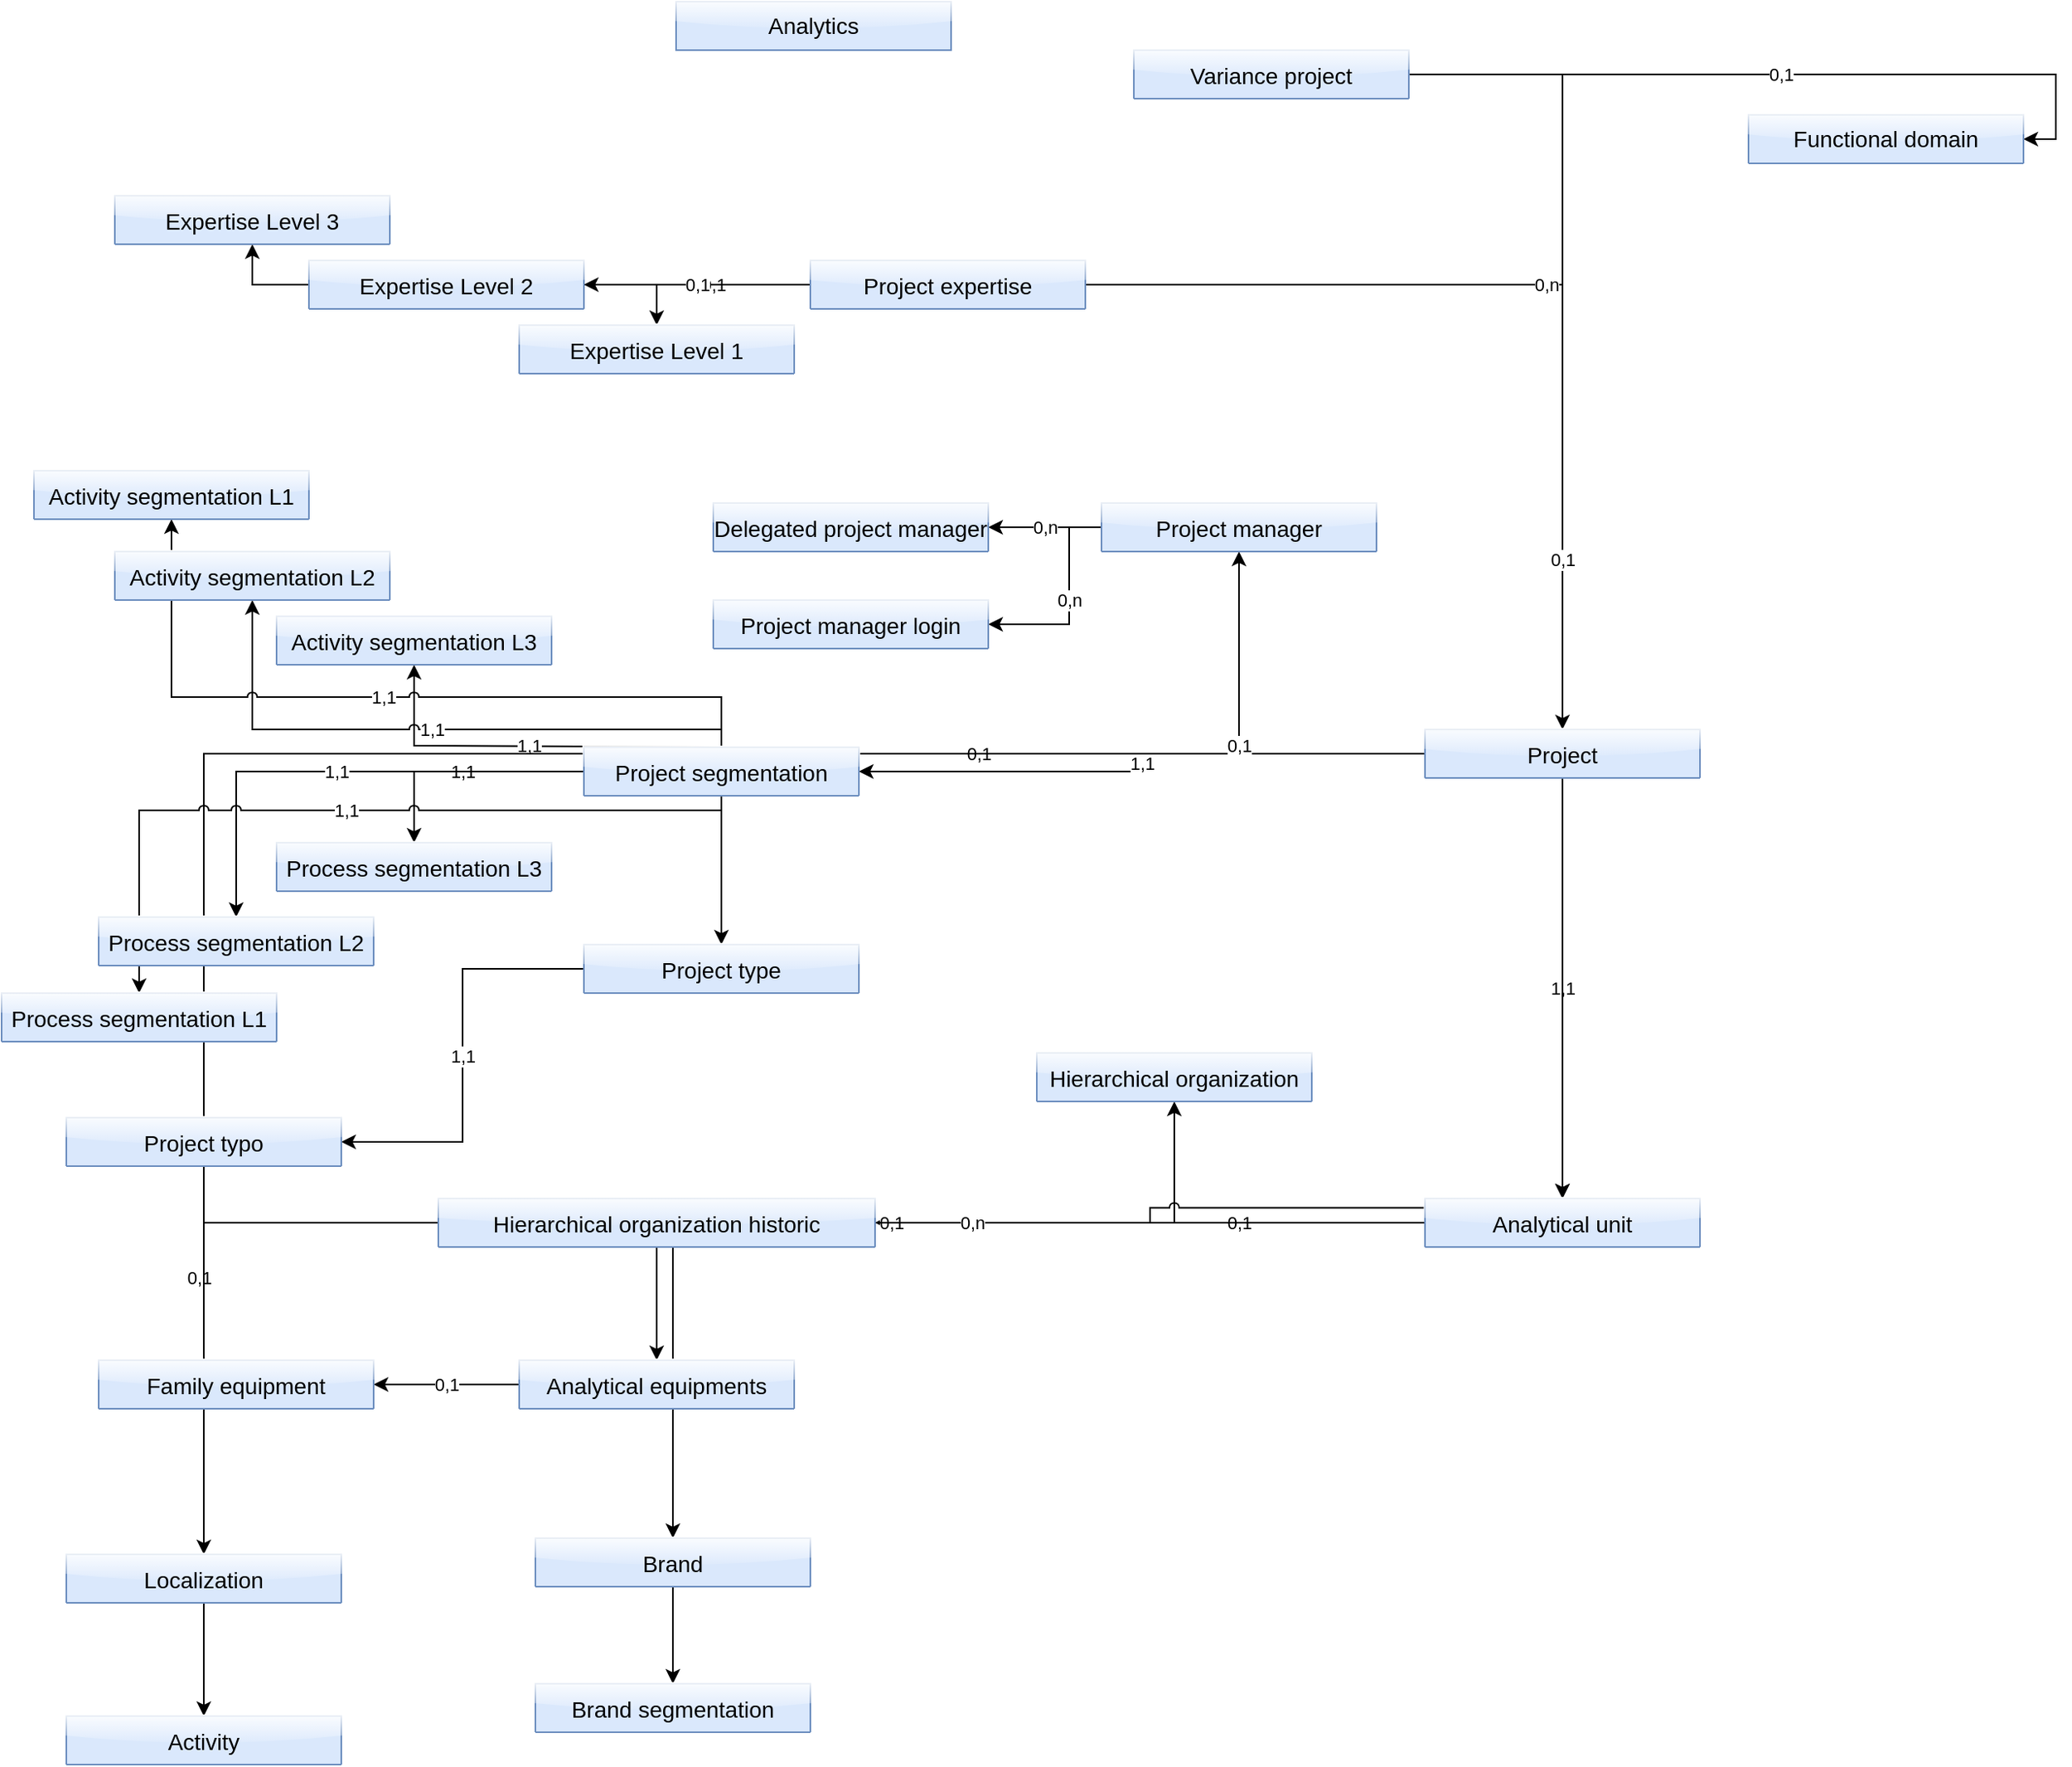 <mxfile version="13.1.1" type="github" pages="6">
  <diagram name="Analytics" id="z_twg87dkK-BmfiqCGdA">
    <mxGraphModel dx="4085" dy="2727" grid="1" gridSize="10" guides="1" tooltips="1" connect="1" arrows="1" fold="1" page="1" pageScale="1" pageWidth="1169" pageHeight="827" math="0" shadow="0">
      <root>
        <mxCell id="0" />
        <mxCell id="1" parent="0" />
        <mxCell id="lDzSUfxi5BvbEKOxiYQz-208" value="0,1" style="edgeStyle=orthogonalEdgeStyle;rounded=0;orthogonalLoop=1;jettySize=auto;html=1;" parent="1" source="lDzSUfxi5BvbEKOxiYQz-191" target="lDzSUfxi5BvbEKOxiYQz-210" edge="1">
          <mxGeometry relative="1" as="geometry">
            <mxPoint x="300" y="218.235" as="targetPoint" />
            <mxPoint x="1189" y="241" as="sourcePoint" />
          </mxGeometry>
        </mxCell>
        <mxCell id="lDzSUfxi5BvbEKOxiYQz-232" value="1,1" style="edgeStyle=orthogonalEdgeStyle;rounded=0;orthogonalLoop=1;jettySize=auto;html=1;jumpStyle=arc;" parent="1" source="lDzSUfxi5BvbEKOxiYQz-237" target="lDzSUfxi5BvbEKOxiYQz-226" edge="1">
          <mxGeometry relative="1" as="geometry">
            <mxPoint x="-876.75" y="-414" as="targetPoint" />
            <mxPoint x="-1468.926" y="-633.412" as="sourcePoint" />
            <Array as="points">
              <mxPoint x="-1185" y="-420" />
              <mxPoint x="-1375" y="-420" />
            </Array>
          </mxGeometry>
        </mxCell>
        <mxCell id="lDzSUfxi5BvbEKOxiYQz-240" value="1,1" style="edgeStyle=orthogonalEdgeStyle;rounded=0;orthogonalLoop=1;jettySize=auto;html=1;" parent="1" source="lDzSUfxi5BvbEKOxiYQz-188" target="lDzSUfxi5BvbEKOxiYQz-234" edge="1">
          <mxGeometry relative="1" as="geometry">
            <mxPoint x="1170" y="520" as="targetPoint" />
            <mxPoint x="680.176" y="502.353" as="sourcePoint" />
          </mxGeometry>
        </mxCell>
        <mxCell id="lDzSUfxi5BvbEKOxiYQz-262" style="edgeStyle=orthogonalEdgeStyle;rounded=0;orthogonalLoop=1;jettySize=auto;html=1;jumpStyle=arc;" parent="1" source="lDzSUfxi5BvbEKOxiYQz-198" target="lDzSUfxi5BvbEKOxiYQz-260" edge="1">
          <mxGeometry relative="1" as="geometry">
            <mxPoint x="1100" y="380" as="targetPoint" />
            <mxPoint x="1080" y="342" as="sourcePoint" />
          </mxGeometry>
        </mxCell>
        <mxCell id="5p_1JCJmX9-g-ivxvgnb-6" value="0,1" style="edgeLabel;html=1;align=center;verticalAlign=middle;resizable=0;points=[];" vertex="1" connectable="0" parent="lDzSUfxi5BvbEKOxiYQz-262">
          <mxGeometry x="0.726" y="-3" relative="1" as="geometry">
            <mxPoint as="offset" />
          </mxGeometry>
        </mxCell>
        <mxCell id="lDzSUfxi5BvbEKOxiYQz-289" value="1,1" style="edgeStyle=orthogonalEdgeStyle;rounded=0;orthogonalLoop=1;jettySize=auto;html=1;" parent="1" source="RFBHOdRPObwg8LgrPX6P-4" target="lDzSUfxi5BvbEKOxiYQz-274" edge="1">
          <mxGeometry relative="1" as="geometry">
            <mxPoint x="-40.06" y="-496" as="targetPoint" />
            <mxPoint x="79.94" y="-146" as="sourcePoint" />
          </mxGeometry>
        </mxCell>
        <mxCell id="lDzSUfxi5BvbEKOxiYQz-304" value="0,1" style="edgeStyle=orthogonalEdgeStyle;rounded=0;orthogonalLoop=1;jettySize=auto;html=1;jumpStyle=arc;" parent="1" source="lDzSUfxi5BvbEKOxiYQz-274" target="lDzSUfxi5BvbEKOxiYQz-291" edge="1">
          <mxGeometry relative="1" as="geometry">
            <mxPoint x="-390.06" y="-956" as="targetPoint" />
            <mxPoint x="-389.854" y="234.176" as="sourcePoint" />
          </mxGeometry>
        </mxCell>
        <mxCell id="lDzSUfxi5BvbEKOxiYQz-334" value="0,n" style="edgeStyle=orthogonalEdgeStyle;rounded=0;orthogonalLoop=1;jettySize=auto;html=1;jumpStyle=arc;" parent="1" source="lDzSUfxi5BvbEKOxiYQz-242" target="lDzSUfxi5BvbEKOxiYQz-306" edge="1">
          <mxGeometry relative="1" as="geometry">
            <mxPoint x="-1071.25" y="-605" as="targetPoint" />
            <mxPoint x="-1136.25" y="141" as="sourcePoint" />
          </mxGeometry>
        </mxCell>
        <mxCell id="it8yWWZXjvdgbn8J4eUd-15" value="0,1" style="edgeStyle=orthogonalEdgeStyle;rounded=0;orthogonalLoop=1;jettySize=auto;html=1;jumpStyle=arc;" parent="1" source="lDzSUfxi5BvbEKOxiYQz-362" target="it8yWWZXjvdgbn8J4eUd-3" edge="1">
          <mxGeometry relative="1" as="geometry" />
        </mxCell>
        <mxCell id="lDzSUfxi5BvbEKOxiYQz-372" value="0,1" style="edgeStyle=orthogonalEdgeStyle;rounded=0;orthogonalLoop=1;jettySize=auto;html=1;jumpStyle=arc;" parent="1" source="lDzSUfxi5BvbEKOxiYQz-192" target="lDzSUfxi5BvbEKOxiYQz-242" edge="1">
          <mxGeometry relative="1" as="geometry">
            <mxPoint x="1100" y="-80" as="targetPoint" />
            <mxPoint x="1070" y="201" as="sourcePoint" />
          </mxGeometry>
        </mxCell>
        <mxCell id="X8MtjrB3WR13Wo5o7lJd-15" style="edgeStyle=orthogonalEdgeStyle;rounded=0;orthogonalLoop=1;jettySize=auto;html=1;exitX=0.005;exitY=0.19;exitDx=0;exitDy=0;exitPerimeter=0;jumpStyle=arc;" parent="1" source="lDzSUfxi5BvbEKOxiYQz-274" target="X8MtjrB3WR13Wo5o7lJd-2" edge="1">
          <mxGeometry relative="1" as="geometry">
            <mxPoint x="-540.06" y="-398" as="targetPoint" />
            <mxPoint x="-300.06" y="-356" as="sourcePoint" />
          </mxGeometry>
        </mxCell>
        <mxCell id="dS1JGsFdbKq4Z5uHOp_5-7" value="0,1" style="edgeStyle=orthogonalEdgeStyle;rounded=0;orthogonalLoop=1;jettySize=auto;html=1;" parent="1" source="lDzSUfxi5BvbEKOxiYQz-278" target="U11EhgsPN4kI61gkdyZ0-5" edge="1">
          <mxGeometry relative="1" as="geometry">
            <mxPoint x="-1010.06" y="692" as="targetPoint" />
            <mxPoint x="-260.06" y="-221" as="sourcePoint" />
          </mxGeometry>
        </mxCell>
        <mxCell id="dS1JGsFdbKq4Z5uHOp_5-8" value="0,1" style="edgeStyle=orthogonalEdgeStyle;rounded=0;orthogonalLoop=1;jettySize=auto;html=1;jumpStyle=arc;" parent="1" source="lDzSUfxi5BvbEKOxiYQz-279" target="ASGuUUj7UjWxBWOryg2l-5" edge="1">
          <mxGeometry relative="1" as="geometry">
            <mxPoint x="-65.589" y="-577" as="targetPoint" />
            <mxPoint x="-65.589" y="-300.529" as="sourcePoint" />
          </mxGeometry>
        </mxCell>
        <mxCell id="Ql5sjTJoxsce_3tXMmmo-1" value="0,1" style="edgeStyle=orthogonalEdgeStyle;rounded=0;orthogonalLoop=1;jettySize=auto;html=1;jumpStyle=arc;" parent="1" source="lDzSUfxi5BvbEKOxiYQz-280" target="PdFCjeRW8q_iJjnafXWr-5" edge="1">
          <mxGeometry relative="1" as="geometry">
            <mxPoint x="-64.727" y="-576.667" as="targetPoint" />
            <mxPoint x="-221.06" y="-145" as="sourcePoint" />
          </mxGeometry>
        </mxCell>
        <mxCell id="1VQrY0FUdZkkbCytE0tr-3" value="0,n" style="edgeStyle=orthogonalEdgeStyle;rounded=0;orthogonalLoop=1;jettySize=auto;html=1;jumpStyle=arc;" parent="1" source="lDzSUfxi5BvbEKOxiYQz-274" target="lDzSUfxi5BvbEKOxiYQz-356" edge="1">
          <mxGeometry relative="1" as="geometry">
            <mxPoint x="-340.06" y="94" as="targetPoint" />
            <mxPoint x="-380.06" y="-326" as="sourcePoint" />
          </mxGeometry>
        </mxCell>
        <mxCell id="lDzSUfxi5BvbEKOxiYQz-310" value="0,n" style="edgeStyle=orthogonalEdgeStyle;rounded=0;orthogonalLoop=1;jettySize=auto;html=1;jumpStyle=arc;" parent="1" source="mgHeqjMDMRxXPPtbzh9C-4" target="lDzSUfxi5BvbEKOxiYQz-188" edge="1">
          <mxGeometry relative="1" as="geometry">
            <mxPoint x="-19.06" y="385" as="targetPoint" />
            <mxPoint x="-59.06" y="545" as="sourcePoint" />
          </mxGeometry>
        </mxCell>
        <mxCell id="4X0MSBGTj48URWTWJAf--50" value="1,1" style="edgeStyle=orthogonalEdgeStyle;rounded=0;orthogonalLoop=1;jettySize=auto;html=1;jumpStyle=arc;" parent="1" source="4X0MSBGTj48URWTWJAf--41" target="4X0MSBGTj48URWTWJAf--43" edge="1">
          <mxGeometry relative="1" as="geometry">
            <mxPoint x="-777.464" y="-496.357" as="targetPoint" />
            <mxPoint x="-846.75" y="-454" as="sourcePoint" />
          </mxGeometry>
        </mxCell>
        <mxCell id="4X0MSBGTj48URWTWJAf--68" value="1,1" style="edgeStyle=orthogonalEdgeStyle;rounded=0;orthogonalLoop=1;jettySize=auto;html=1;jumpStyle=arc;" parent="1" source="lDzSUfxi5BvbEKOxiYQz-236" target="4X0MSBGTj48URWTWJAf--67" edge="1">
          <mxGeometry relative="1" as="geometry">
            <mxPoint x="-468.607" y="-707.071" as="targetPoint" />
            <mxPoint x="-544.321" y="-557.071" as="sourcePoint" />
          </mxGeometry>
        </mxCell>
        <mxCell id="4X0MSBGTj48URWTWJAf--80" value="1,1" style="edgeStyle=orthogonalEdgeStyle;rounded=0;orthogonalLoop=1;jettySize=auto;html=1;jumpStyle=arc;" parent="1" source="lDzSUfxi5BvbEKOxiYQz-238" target="4X0MSBGTj48URWTWJAf--79" edge="1">
          <mxGeometry relative="1" as="geometry">
            <mxPoint x="-236.691" y="-725" as="targetPoint" />
            <Array as="points">
              <mxPoint x="-1185" y="-380" />
              <mxPoint x="-1545" y="-380" />
            </Array>
            <mxPoint x="-899.321" y="-521.286" as="sourcePoint" />
          </mxGeometry>
        </mxCell>
        <mxCell id="4X0MSBGTj48URWTWJAf--92" value="&lt;span style=&quot;color: rgba(0 , 0 , 0 , 0) ; font-family: monospace ; font-size: 0px&quot;&gt;%3CmxGraphModel%3E%3Croot%3E%3CmxCell%20id%3D%220%22%2F%3E%3CmxCell%20id%3D%221%22%20parent%3D%220%22%2F%3E%3CmxCell%20id%3D%222%22%20value%3D%22Activity%20segmentation%20L3%20Text%22%20style%3D%22swimlane%3BfontStyle%3D0%3BchildLayout%3DstackLayout%3Bhorizontal%3D1%3BstartSize%3D24%3BfillColor%3D%23e0e0e0%3BhorizontalStack%3D0%3BresizeParent%3D1%3BresizeParentMax%3D0%3BresizeLast%3D0%3Bcollapsible%3D1%3BmarginBottom%3D0%3BswimlaneFillColor%3D%23ffffff%3Balign%3Dcenter%3BfontSize%3D14%3B%22%20vertex%3D%221%22%20parent%3D%221%22%3E%3CmxGeometry%20x%3D%221423.559%22%20y%3D%22657.5%22%20width%3D%22210%22%20height%3D%22102%22%20as%3D%22geometry%22%3E%3CmxRectangle%20x%3D%22100%22%20y%3D%2270%22%20width%3D%2280%22%20height%3D%2224%22%20as%3D%22alternateBounds%22%2F%3E%3C%2FmxGeometry%3E%3C%2FmxCell%3E%3CmxCell%20id%3D%223%22%20value%3D%22Activity%20code%20L3%22%20style%3D%22text%3BstrokeColor%3Dnone%3BfillColor%3D%23D4E1F5%3BspacingLeft%3D4%3BspacingRight%3D4%3Boverflow%3Dhidden%3Brotatable%3D0%3Bpoints%3D%5B%5B0%2C0.5%5D%2C%5B1%2C0.5%5D%5D%3BportConstraint%3Deastwest%3BfontSize%3D12%3BfontStyle%3D1%22%20vertex%3D%221%22%20parent%3D%222%22%3E%3CmxGeometry%20y%3D%2224%22%20width%3D%22210%22%20height%3D%2226%22%20as%3D%22geometry%22%2F%3E%3C%2FmxCell%3E%3CmxCell%20id%3D%224%22%20value%3D%22Language%22%20style%3D%22text%3BstrokeColor%3Dnone%3BfillColor%3D%23D4E1F5%3BspacingLeft%3D4%3BspacingRight%3D4%3Boverflow%3Dhidden%3Brotatable%3D0%3Bpoints%3D%5B%5B0%2C0.5%5D%2C%5B1%2C0.5%5D%5D%3BportConstraint%3Deastwest%3BfontSize%3D12%3B%22%20vertex%3D%221%22%20parent%3D%222%22%3E%3CmxGeometry%20y%3D%2250%22%20width%3D%22210%22%20height%3D%2224%22%20as%3D%22geometry%22%2F%3E%3C%2FmxCell%3E%3CmxCell%20id%3D%225%22%20value%3D%22Process%20L3%20description%22%20style%3D%22text%3BstrokeColor%3Dnone%3BfillColor%3Dnone%3BspacingLeft%3D4%3BspacingRight%3D4%3Boverflow%3Dhidden%3Brotatable%3D0%3Bpoints%3D%5B%5B0%2C0.5%5D%2C%5B1%2C0.5%5D%5D%3BportConstraint%3Deastwest%3BfontSize%3D12%3B%22%20vertex%3D%221%22%20parent%3D%222%22%3E%3CmxGeometry%20y%3D%2274%22%20width%3D%22210%22%20height%3D%2228%22%20as%3D%22geometry%22%2F%3E%3C%2FmxCell%3E%3C%2Froot%3E%3C%2FmxGraphModel%3E&lt;/span&gt;" style="text;html=1;align=center;verticalAlign=middle;resizable=0;points=[];;autosize=1;" parent="1" vertex="1">
          <mxGeometry x="-1065.81" y="-630" width="20" height="20" as="geometry" />
        </mxCell>
        <mxCell id="4X0MSBGTj48URWTWJAf--108" value="1,1" style="edgeStyle=orthogonalEdgeStyle;rounded=0;orthogonalLoop=1;jettySize=auto;html=1;jumpStyle=arc;" parent="1" source="lDzSUfxi5BvbEKOxiYQz-235" target="4X0MSBGTj48URWTWJAf--91" edge="1">
          <mxGeometry relative="1" as="geometry">
            <mxPoint x="-861.964" y="-325.214" as="targetPoint" />
            <Array as="points">
              <mxPoint x="-1185" y="-430" />
              <mxPoint x="-1475" y="-430" />
            </Array>
            <mxPoint x="-1234.821" y="-153.786" as="sourcePoint" />
          </mxGeometry>
        </mxCell>
        <mxCell id="mgHeqjMDMRxXPPtbzh9C-21" value="0,1" style="edgeStyle=orthogonalEdgeStyle;rounded=0;orthogonalLoop=1;jettySize=auto;html=1;jumpStyle=arc;" parent="1" source="mgHeqjMDMRxXPPtbzh9C-5" target="NBoWqLxddeZC6eDTmRRg-4" edge="1">
          <mxGeometry relative="1" as="geometry">
            <mxPoint x="1320" y="861" as="targetPoint" />
            <mxPoint x="1055.529" y="881.882" as="sourcePoint" />
          </mxGeometry>
        </mxCell>
        <mxCell id="mgHeqjMDMRxXPPtbzh9C-23" value="0,1" style="edgeStyle=orthogonalEdgeStyle;rounded=0;orthogonalLoop=1;jettySize=auto;html=1;jumpStyle=arc;" parent="1" source="mgHeqjMDMRxXPPtbzh9C-10" target="mgHeqjMDMRxXPPtbzh9C-31" edge="1">
          <mxGeometry relative="1" as="geometry">
            <mxPoint x="1094.206" y="1081.412" as="targetPoint" />
            <mxPoint x="997.735" y="930.824" as="sourcePoint" />
          </mxGeometry>
        </mxCell>
        <mxCell id="mgHeqjMDMRxXPPtbzh9C-24" value="0,1" style="edgeStyle=orthogonalEdgeStyle;rounded=0;orthogonalLoop=1;jettySize=auto;html=1;jumpStyle=arc;" parent="1" source="mgHeqjMDMRxXPPtbzh9C-8" target="mgHeqjMDMRxXPPtbzh9C-37" edge="1">
          <mxGeometry relative="1" as="geometry">
            <mxPoint x="1150" y="1090" as="targetPoint" />
            <mxPoint x="860.235" y="1022.824" as="sourcePoint" />
          </mxGeometry>
        </mxCell>
        <mxCell id="xtotMLcCFGcg3YwNCyzb-6" value="0,1" style="edgeStyle=orthogonalEdgeStyle;rounded=0;orthogonalLoop=1;jettySize=auto;html=1;entryX=1;entryY=0.5;entryDx=0;entryDy=0;shadow=0;jumpStyle=arc;" parent="1" source="IfWO7IwaFU0mF3ll1rzK-17" target="xtotMLcCFGcg3YwNCyzb-4" edge="1">
          <mxGeometry relative="1" as="geometry">
            <mxPoint x="269.411" y="-939.353" as="targetPoint" />
            <mxPoint x="-50.06" y="-814" as="sourcePoint" />
          </mxGeometry>
        </mxCell>
        <mxCell id="Li1owNoAyegXamZ7HWL1-21" value="1,1" style="edgeStyle=orthogonalEdgeStyle;rounded=0;orthogonalLoop=1;jettySize=auto;html=1;entryX=1;entryY=0.5;entryDx=0;entryDy=0;" parent="1" source="lDzSUfxi5BvbEKOxiYQz-212" target="Li1owNoAyegXamZ7HWL1-8" edge="1">
          <mxGeometry relative="1" as="geometry">
            <mxPoint x="-978.821" y="-68.857" as="targetPoint" />
            <mxPoint x="-978.821" y="-180.286" as="sourcePoint" />
          </mxGeometry>
        </mxCell>
        <mxCell id="mcqGeDhtgYZcCoHdqQjH-18" value="0,1" style="edgeStyle=orthogonalEdgeStyle;rounded=0;orthogonalLoop=1;jettySize=auto;html=1;jumpStyle=arc;" parent="1" source="Li1owNoAyegXamZ7HWL1-23" target="lDzSUfxi5BvbEKOxiYQz-274" edge="1">
          <mxGeometry relative="1" as="geometry">
            <mxPoint x="510.94" y="-835" as="targetPoint" />
            <mxPoint x="339.94" y="-736" as="sourcePoint" />
          </mxGeometry>
        </mxCell>
        <mxCell id="VndD6iL_CGAQPDm_aolm-2" value="0,n" style="edgeStyle=orthogonalEdgeStyle;rounded=0;orthogonalLoop=1;jettySize=auto;html=1;jumpStyle=arc;" parent="1" source="lDzSUfxi5BvbEKOxiYQz-242" target="VndD6iL_CGAQPDm_aolm-6" edge="1">
          <mxGeometry relative="1" as="geometry">
            <mxPoint x="-1059.249" y="-46.504" as="targetPoint" />
            <mxPoint x="-1059.249" y="-146.504" as="sourcePoint" />
            <Array as="points">
              <mxPoint x="-970" y="-555" />
              <mxPoint x="-970" y="-495" />
            </Array>
          </mxGeometry>
        </mxCell>
        <mxCell id="5p_1JCJmX9-g-ivxvgnb-5" value="Analytics" style="rounded=0;whiteSpace=wrap;html=1;shadow=0;glass=1;comic=0;strokeColor=#6c8ebf;fillColor=#dae8fc;fontSize=14;fontStyle=0;swimlaneFillColor=#ffffff;startSize=40;" vertex="1" parent="1">
          <mxGeometry x="-1213" y="-880" width="170" height="30" as="geometry" />
        </mxCell>
        <mxCell id="68M_bXw2la_Ou8QFjbVd-3" value="1,1" style="edgeStyle=orthogonalEdgeStyle;rounded=0;orthogonalLoop=1;jettySize=auto;html=1;strokeColor=#000000;jumpStyle=arc;" edge="1" parent="1" source="lDzSUfxi5BvbEKOxiYQz-239" target="4X0MSBGTj48URWTWJAf--99">
          <mxGeometry relative="1" as="geometry">
            <mxPoint x="-1505" y="-520" as="targetPoint" />
            <Array as="points">
              <mxPoint x="-1185" y="-450" />
              <mxPoint x="-1525" y="-450" />
            </Array>
            <mxPoint x="-1270.001" y="-309" as="sourcePoint" />
          </mxGeometry>
        </mxCell>
        <mxCell id="4X0MSBGTj48URWTWJAf--98" value="Activity segmentation L1" style="swimlane;fontStyle=0;childLayout=stackLayout;horizontal=1;startSize=40;fillColor=#dae8fc;horizontalStack=0;resizeParent=1;resizeParentMax=0;resizeLast=0;collapsible=1;marginBottom=0;swimlaneFillColor=#ffffff;align=center;fontSize=14;rounded=0;shadow=0;strokeColor=#6c8ebf;glass=1;" parent="1" vertex="1" collapsed="1">
          <mxGeometry x="-1610" y="-590" width="170" height="30" as="geometry">
            <mxRectangle x="-1610" y="-590" width="210" height="66" as="alternateBounds" />
          </mxGeometry>
        </mxCell>
        <mxCell id="4X0MSBGTj48URWTWJAf--99" value="Activity code L1" style="text;strokeColor=none;fillColor=#D4E1F5;spacingLeft=4;spacingRight=4;overflow=hidden;rotatable=0;points=[[0,0.5],[1,0.5]];portConstraint=eastwest;fontSize=12;fontStyle=1;allowArrows=1;" parent="4X0MSBGTj48URWTWJAf--98" vertex="1">
          <mxGeometry y="30" width="170" height="26" as="geometry" />
        </mxCell>
        <mxCell id="4X0MSBGTj48URWTWJAf--90" value="Activity segmentation L2" style="swimlane;fontStyle=0;childLayout=stackLayout;horizontal=1;startSize=40;fillColor=#dae8fc;horizontalStack=0;resizeParent=1;resizeParentMax=0;resizeLast=0;collapsible=1;marginBottom=0;swimlaneFillColor=#ffffff;align=center;fontSize=14;rounded=0;shadow=0;strokeColor=#6c8ebf;glass=1;" parent="1" vertex="1" collapsed="1">
          <mxGeometry x="-1560" y="-540" width="170" height="30" as="geometry">
            <mxRectangle x="-1570" y="-500" width="210" height="66" as="alternateBounds" />
          </mxGeometry>
        </mxCell>
        <mxCell id="4X0MSBGTj48URWTWJAf--91" value="Activity code L2" style="text;strokeColor=none;fillColor=#D4E1F5;spacingLeft=4;spacingRight=4;overflow=hidden;rotatable=0;points=[[0,0.5],[1,0.5]];portConstraint=eastwest;fontSize=12;fontStyle=1" parent="4X0MSBGTj48URWTWJAf--90" vertex="1">
          <mxGeometry y="30" width="170" height="26" as="geometry" />
        </mxCell>
        <mxCell id="lDzSUfxi5BvbEKOxiYQz-225" value="Activity segmentation L3" style="swimlane;fontStyle=0;childLayout=stackLayout;horizontal=1;startSize=40;fillColor=#dae8fc;horizontalStack=0;resizeParent=1;resizeParentMax=0;resizeLast=0;collapsible=1;marginBottom=0;swimlaneFillColor=#ffffff;align=center;fontSize=14;rounded=0;shadow=0;strokeColor=#6c8ebf;glass=1;" parent="1" vertex="1" collapsed="1">
          <mxGeometry x="-1460" y="-500" width="170" height="30" as="geometry">
            <mxRectangle x="-1310" y="-550" width="210" height="66" as="alternateBounds" />
          </mxGeometry>
        </mxCell>
        <mxCell id="lDzSUfxi5BvbEKOxiYQz-226" value="Activity code L3" style="text;strokeColor=none;fillColor=#D4E1F5;spacingLeft=4;spacingRight=4;overflow=hidden;rotatable=0;points=[[0,0.5],[1,0.5]];portConstraint=eastwest;fontSize=12;fontStyle=1" parent="lDzSUfxi5BvbEKOxiYQz-225" vertex="1">
          <mxGeometry y="30" width="170" height="26" as="geometry" />
        </mxCell>
        <mxCell id="4X0MSBGTj48URWTWJAf--78" value="Process segmentation L1" style="swimlane;fontStyle=0;childLayout=stackLayout;horizontal=1;startSize=40;fillColor=#dae8fc;horizontalStack=0;resizeParent=1;resizeParentMax=0;resizeLast=0;collapsible=1;marginBottom=0;swimlaneFillColor=#ffffff;align=center;fontSize=14;rounded=0;shadow=0;strokeColor=#6c8ebf;glass=1;" parent="1" vertex="1" collapsed="1">
          <mxGeometry x="-1630.001" y="-267" width="170" height="30" as="geometry">
            <mxRectangle x="-1580.001" y="-388" width="210" height="66" as="alternateBounds" />
          </mxGeometry>
        </mxCell>
        <mxCell id="4X0MSBGTj48URWTWJAf--79" value="Process code L1" style="text;strokeColor=none;fillColor=#D4E1F5;spacingLeft=4;spacingRight=4;overflow=hidden;rotatable=0;points=[[0,0.5],[1,0.5]];portConstraint=eastwest;fontSize=12;fontStyle=1" parent="4X0MSBGTj48URWTWJAf--78" vertex="1">
          <mxGeometry y="30" width="170" height="26" as="geometry" />
        </mxCell>
        <mxCell id="4X0MSBGTj48URWTWJAf--66" value="Process segmentation L2" style="swimlane;fontStyle=0;childLayout=stackLayout;horizontal=1;startSize=40;fillColor=#dae8fc;horizontalStack=0;resizeParent=1;resizeParentMax=0;resizeLast=0;collapsible=1;marginBottom=0;swimlaneFillColor=#ffffff;align=center;fontSize=14;rounded=0;shadow=0;strokeColor=#6c8ebf;glass=1;" parent="1" vertex="1" collapsed="1">
          <mxGeometry x="-1570.001" y="-314" width="170" height="30" as="geometry">
            <mxRectangle x="-1580.001" y="-314" width="210" height="66" as="alternateBounds" />
          </mxGeometry>
        </mxCell>
        <mxCell id="4X0MSBGTj48URWTWJAf--67" value="Process code L2" style="text;strokeColor=none;fillColor=#D4E1F5;spacingLeft=4;spacingRight=4;overflow=hidden;rotatable=0;points=[[0,0.5],[1,0.5]];portConstraint=eastwest;fontSize=12;fontStyle=1" parent="4X0MSBGTj48URWTWJAf--66" vertex="1">
          <mxGeometry y="30" width="170" height="26" as="geometry" />
        </mxCell>
        <mxCell id="4X0MSBGTj48URWTWJAf--42" value="Process segmentation L3" style="swimlane;fontStyle=0;childLayout=stackLayout;horizontal=1;startSize=40;fillColor=#dae8fc;horizontalStack=0;resizeParent=1;resizeParentMax=0;resizeLast=0;collapsible=1;marginBottom=0;swimlaneFillColor=#ffffff;align=center;fontSize=14;rounded=0;shadow=0;strokeColor=#6c8ebf;glass=1;" parent="1" vertex="1" collapsed="1">
          <mxGeometry x="-1460.001" y="-360" width="170" height="30" as="geometry">
            <mxRectangle x="-1590.001" y="-250" width="170" height="66" as="alternateBounds" />
          </mxGeometry>
        </mxCell>
        <mxCell id="4X0MSBGTj48URWTWJAf--43" value="Process code L3" style="text;strokeColor=none;fillColor=#D4E1F5;spacingLeft=4;spacingRight=4;overflow=hidden;rotatable=0;points=[[0,0.5],[1,0.5]];portConstraint=eastwest;fontSize=12;fontStyle=1" parent="4X0MSBGTj48URWTWJAf--42" vertex="1">
          <mxGeometry y="30" width="170" height="26" as="geometry" />
        </mxCell>
        <mxCell id="lDzSUfxi5BvbEKOxiYQz-233" value="Project segmentation" style="swimlane;fontStyle=0;childLayout=stackLayout;horizontal=1;startSize=40;fillColor=#dae8fc;horizontalStack=0;resizeParent=1;resizeParentMax=0;resizeLast=0;collapsible=1;marginBottom=0;swimlaneFillColor=#ffffff;align=center;fontSize=14;rounded=0;shadow=0;strokeColor=#6c8ebf;glass=1;" parent="1" vertex="1" collapsed="1">
          <mxGeometry x="-1270.001" y="-419" width="170" height="30" as="geometry">
            <mxRectangle x="-1290.001" y="-439" width="170" height="214" as="alternateBounds" />
          </mxGeometry>
        </mxCell>
        <mxCell id="lDzSUfxi5BvbEKOxiYQz-234" value="Project number" style="text;strokeColor=none;fillColor=#D4E1F5;spacingLeft=4;spacingRight=4;overflow=hidden;rotatable=0;points=[[0,0.5],[1,0.5]];portConstraint=eastwest;fontSize=12;fontStyle=1" parent="lDzSUfxi5BvbEKOxiYQz-233" vertex="1">
          <mxGeometry y="30" width="170" height="26" as="geometry" />
        </mxCell>
        <mxCell id="4X0MSBGTj48URWTWJAf--41" value="Process code L3" style="text;strokeColor=none;fillColor=#FFF2CC;spacingLeft=4;spacingRight=4;overflow=hidden;rotatable=0;points=[[0,0.5],[1,0.5]];portConstraint=eastwest;fontSize=12;" parent="lDzSUfxi5BvbEKOxiYQz-233" vertex="1">
          <mxGeometry y="56" width="170" height="24" as="geometry" />
        </mxCell>
        <mxCell id="lDzSUfxi5BvbEKOxiYQz-236" value="Process code L2" style="text;strokeColor=none;fillColor=#FFF2CC;spacingLeft=4;spacingRight=4;overflow=hidden;rotatable=0;points=[[0,0.5],[1,0.5]];portConstraint=eastwest;fontSize=12;" parent="lDzSUfxi5BvbEKOxiYQz-233" vertex="1">
          <mxGeometry y="80" width="170" height="24" as="geometry" />
        </mxCell>
        <mxCell id="lDzSUfxi5BvbEKOxiYQz-238" value="Process code L1" style="text;strokeColor=none;fillColor=#FFF2CC;spacingLeft=4;spacingRight=4;overflow=hidden;rotatable=0;points=[[0,0.5],[1,0.5]];portConstraint=eastwest;fontSize=12;" parent="lDzSUfxi5BvbEKOxiYQz-233" vertex="1">
          <mxGeometry y="104" width="170" height="24" as="geometry" />
        </mxCell>
        <mxCell id="lDzSUfxi5BvbEKOxiYQz-237" value="Activity code L3" style="text;strokeColor=none;fillColor=#FFF2CC;spacingLeft=4;spacingRight=4;overflow=hidden;rotatable=0;points=[[0,0.5],[1,0.5]];portConstraint=eastwest;fontSize=12;" parent="lDzSUfxi5BvbEKOxiYQz-233" vertex="1">
          <mxGeometry y="128" width="170" height="24" as="geometry" />
        </mxCell>
        <mxCell id="lDzSUfxi5BvbEKOxiYQz-235" value="Activity code L2" style="text;strokeColor=none;fillColor=#FFF2CC;spacingLeft=4;spacingRight=4;overflow=hidden;rotatable=0;points=[[0,0.5],[1,0.5]];portConstraint=eastwest;fontSize=12;" parent="lDzSUfxi5BvbEKOxiYQz-233" vertex="1">
          <mxGeometry y="152" width="170" height="28" as="geometry" />
        </mxCell>
        <mxCell id="lDzSUfxi5BvbEKOxiYQz-239" value="Activity code L1" style="text;strokeColor=none;fillColor=#FFF2CC;spacingLeft=4;spacingRight=4;overflow=hidden;rotatable=0;points=[[0,0.5],[1,0.5]];portConstraint=eastwest;fontSize=12;" parent="lDzSUfxi5BvbEKOxiYQz-233" vertex="1">
          <mxGeometry y="180" width="170" height="24" as="geometry" />
        </mxCell>
        <mxCell id="lDzSUfxi5BvbEKOxiYQz-311" value="Expertise Level 3" style="swimlane;fontStyle=0;childLayout=stackLayout;horizontal=1;startSize=40;fillColor=#dae8fc;horizontalStack=0;resizeParent=1;resizeParentMax=0;resizeLast=0;collapsible=1;marginBottom=0;swimlaneFillColor=#ffffff;align=center;fontSize=14;rounded=0;shadow=0;strokeColor=#6c8ebf;glass=1;" parent="1" vertex="1" collapsed="1">
          <mxGeometry x="-1560" y="-760" width="170" height="30" as="geometry">
            <mxRectangle x="-1553" y="-1056" width="220" height="64" as="alternateBounds" />
          </mxGeometry>
        </mxCell>
        <mxCell id="NBoWqLxddeZC6eDTmRRg-4" value="Expertise code L3" style="text;strokeColor=none;fillColor=#D4E1F5;spacingLeft=4;spacingRight=4;overflow=hidden;rotatable=0;points=[[0,0.5],[1,0.5]];portConstraint=eastwest;fontSize=12;fontStyle=1" parent="lDzSUfxi5BvbEKOxiYQz-311" vertex="1">
          <mxGeometry y="30" width="170" height="24" as="geometry" />
        </mxCell>
        <mxCell id="mgHeqjMDMRxXPPtbzh9C-36" value="Expertise Level 2" style="swimlane;fontStyle=0;childLayout=stackLayout;horizontal=1;startSize=40;fillColor=#dae8fc;horizontalStack=0;resizeParent=1;resizeParentMax=0;resizeLast=0;collapsible=1;marginBottom=0;swimlaneFillColor=#ffffff;align=center;fontSize=14;rounded=0;shadow=0;strokeColor=#6c8ebf;glass=1;" parent="1" vertex="1" collapsed="1">
          <mxGeometry x="-1440" y="-720" width="170" height="30" as="geometry">
            <mxRectangle x="-1320" y="-1040" width="220" height="64" as="alternateBounds" />
          </mxGeometry>
        </mxCell>
        <mxCell id="mgHeqjMDMRxXPPtbzh9C-37" value="Expertise code L2" style="text;strokeColor=none;fillColor=#D4E1F5;spacingLeft=4;spacingRight=4;overflow=hidden;rotatable=0;points=[[0,0.5],[1,0.5]];portConstraint=eastwest;fontSize=12;fontStyle=1" parent="mgHeqjMDMRxXPPtbzh9C-36" vertex="1">
          <mxGeometry y="30" width="170" height="24" as="geometry" />
        </mxCell>
        <mxCell id="mgHeqjMDMRxXPPtbzh9C-30" value="Expertise Level 1" style="swimlane;fontStyle=0;childLayout=stackLayout;horizontal=1;startSize=40;fillColor=#dae8fc;horizontalStack=0;resizeParent=1;resizeParentMax=0;resizeLast=0;collapsible=1;marginBottom=0;swimlaneFillColor=#ffffff;align=center;fontSize=14;rounded=0;shadow=0;strokeColor=#6c8ebf;glass=1;" parent="1" vertex="1" collapsed="1">
          <mxGeometry x="-1310" y="-680" width="170" height="30" as="geometry">
            <mxRectangle x="-1310" y="-680" width="220" height="64" as="alternateBounds" />
          </mxGeometry>
        </mxCell>
        <mxCell id="mgHeqjMDMRxXPPtbzh9C-31" value="Expertise code L1" style="text;strokeColor=none;fillColor=#D4E1F5;spacingLeft=4;spacingRight=4;overflow=hidden;rotatable=0;points=[[0,0.5],[1,0.5]];portConstraint=eastwest;fontSize=12;fontStyle=1" parent="mgHeqjMDMRxXPPtbzh9C-30" vertex="1">
          <mxGeometry y="30" width="170" height="24" as="geometry" />
        </mxCell>
        <mxCell id="lDzSUfxi5BvbEKOxiYQz-209" value="Project type" style="swimlane;fontStyle=0;childLayout=stackLayout;horizontal=1;startSize=40;fillColor=#dae8fc;horizontalStack=0;resizeParent=1;resizeParentMax=0;resizeLast=0;collapsible=1;marginBottom=0;swimlaneFillColor=#ffffff;align=center;fontSize=14;rounded=0;shadow=0;strokeColor=#6c8ebf;glass=1;" parent="1" vertex="1" collapsed="1">
          <mxGeometry x="-1270" y="-297" width="170" height="30" as="geometry">
            <mxRectangle x="-1080" y="-360" width="220" height="90" as="alternateBounds" />
          </mxGeometry>
        </mxCell>
        <mxCell id="lDzSUfxi5BvbEKOxiYQz-210" value="Project type" style="text;strokeColor=none;fillColor=#D4E1F5;spacingLeft=4;spacingRight=4;overflow=hidden;rotatable=0;points=[[0,0.5],[1,0.5]];portConstraint=eastwest;fontSize=12;fontStyle=1" parent="lDzSUfxi5BvbEKOxiYQz-209" vertex="1">
          <mxGeometry y="30" width="170" height="26" as="geometry" />
        </mxCell>
        <mxCell id="lDzSUfxi5BvbEKOxiYQz-212" value="Project typo&#xa;" style="text;strokeColor=none;fillColor=#FFF2CC;spacingLeft=4;spacingRight=4;overflow=hidden;rotatable=0;points=[[0,0.5],[1,0.5]];portConstraint=eastwest;fontSize=12;" parent="lDzSUfxi5BvbEKOxiYQz-209" vertex="1">
          <mxGeometry y="56" width="170" height="24" as="geometry" />
        </mxCell>
        <mxCell id="lDzSUfxi5BvbEKOxiYQz-241" value="Project manager" style="swimlane;fontStyle=0;childLayout=stackLayout;horizontal=1;startSize=40;fillColor=#dae8fc;horizontalStack=0;resizeParent=1;resizeParentMax=0;resizeLast=0;collapsible=1;marginBottom=0;swimlaneFillColor=#ffffff;align=center;fontSize=14;rounded=0;shadow=0;strokeColor=#6c8ebf;glass=1;" parent="1" vertex="1" collapsed="1">
          <mxGeometry x="-950" y="-570" width="170" height="30" as="geometry">
            <mxRectangle x="-920" y="-664" width="210" height="90" as="alternateBounds" />
          </mxGeometry>
        </mxCell>
        <mxCell id="lDzSUfxi5BvbEKOxiYQz-242" value="Project manager code" style="text;strokeColor=none;fillColor=#dae8fc;spacingLeft=4;spacingRight=4;overflow=hidden;rotatable=0;points=[[0,0.5],[1,0.5]];portConstraint=eastwest;fontSize=12;fontStyle=1" parent="lDzSUfxi5BvbEKOxiYQz-241" vertex="1">
          <mxGeometry y="30" width="170" height="26" as="geometry" />
        </mxCell>
        <mxCell id="lDzSUfxi5BvbEKOxiYQz-243" value="Project manager name" style="text;strokeColor=none;fillColor=none;spacingLeft=4;spacingRight=4;overflow=hidden;rotatable=0;points=[[0,0.5],[1,0.5]];portConstraint=eastwest;fontSize=12;" parent="lDzSUfxi5BvbEKOxiYQz-241" vertex="1">
          <mxGeometry y="56" width="170" height="24" as="geometry" />
        </mxCell>
        <mxCell id="Li1owNoAyegXamZ7HWL1-7" value="Project typo" style="swimlane;fontStyle=0;childLayout=stackLayout;horizontal=1;startSize=40;fillColor=#dae8fc;horizontalStack=0;resizeParent=1;resizeParentMax=0;resizeLast=0;collapsible=1;marginBottom=0;swimlaneFillColor=#ffffff;align=center;fontSize=14;rounded=0;shadow=0;strokeColor=#6c8ebf;glass=1;" parent="1" vertex="1" collapsed="1">
          <mxGeometry x="-1590" y="-190" width="170" height="30" as="geometry">
            <mxRectangle x="1500" y="680.5" width="220" height="66" as="alternateBounds" />
          </mxGeometry>
        </mxCell>
        <mxCell id="Li1owNoAyegXamZ7HWL1-8" value="Project typo" style="text;strokeColor=none;fillColor=#D4E1F5;spacingLeft=4;spacingRight=4;overflow=hidden;rotatable=0;points=[[0,0.5],[1,0.5]];portConstraint=eastwest;fontSize=12;fontStyle=1" parent="Li1owNoAyegXamZ7HWL1-7" vertex="1">
          <mxGeometry y="30" width="170" height="26" as="geometry" />
        </mxCell>
        <mxCell id="lDzSUfxi5BvbEKOxiYQz-305" value="Delegated project manager" style="swimlane;fontStyle=0;childLayout=stackLayout;horizontal=1;startSize=40;fillColor=#dae8fc;horizontalStack=0;resizeParent=1;resizeParentMax=0;resizeLast=0;collapsible=1;marginBottom=0;swimlaneFillColor=#ffffff;align=center;fontSize=14;rounded=0;shadow=0;strokeColor=#6c8ebf;glass=1;" parent="1" vertex="1" collapsed="1">
          <mxGeometry x="-1190" y="-569.998" width="170" height="30" as="geometry">
            <mxRectangle x="-980" y="-739.998" width="210" height="138" as="alternateBounds" />
          </mxGeometry>
        </mxCell>
        <mxCell id="lDzSUfxi5BvbEKOxiYQz-306" value="Project manager code" style="text;strokeColor=none;fillColor=#D4E1F5;spacingLeft=4;spacingRight=4;overflow=hidden;rotatable=0;points=[[0,0.5],[1,0.5]];portConstraint=eastwest;fontSize=12;fontStyle=1" parent="lDzSUfxi5BvbEKOxiYQz-305" vertex="1">
          <mxGeometry y="30" width="170" height="26" as="geometry" />
        </mxCell>
        <mxCell id="NBoWqLxddeZC6eDTmRRg-5" value="Delegated project manager code" style="text;strokeColor=none;fillColor=#dae8fc;spacingLeft=4;spacingRight=4;overflow=hidden;rotatable=0;points=[[0,0.5],[1,0.5]];portConstraint=eastwest;fontSize=12;fontStyle=1" parent="lDzSUfxi5BvbEKOxiYQz-305" vertex="1">
          <mxGeometry y="56" width="170" height="24" as="geometry" />
        </mxCell>
        <mxCell id="lDzSUfxi5BvbEKOxiYQz-307" value="Delegation validity from" style="text;strokeColor=none;fillColor=none;spacingLeft=4;spacingRight=4;overflow=hidden;rotatable=0;points=[[0,0.5],[1,0.5]];portConstraint=eastwest;fontSize=12;" parent="lDzSUfxi5BvbEKOxiYQz-305" vertex="1">
          <mxGeometry y="80" width="170" height="24" as="geometry" />
        </mxCell>
        <mxCell id="lDzSUfxi5BvbEKOxiYQz-309" value="Delegation validity to" style="text;strokeColor=none;fillColor=none;spacingLeft=4;spacingRight=4;overflow=hidden;rotatable=0;points=[[0,0.5],[1,0.5]];portConstraint=eastwest;fontSize=12;" parent="lDzSUfxi5BvbEKOxiYQz-305" vertex="1">
          <mxGeometry y="104" width="170" height="24" as="geometry" />
        </mxCell>
        <mxCell id="VndD6iL_CGAQPDm_aolm-5" value="Project manager login" style="swimlane;fontStyle=0;childLayout=stackLayout;horizontal=1;startSize=40;fillColor=#dae8fc;horizontalStack=0;resizeParent=1;resizeParentMax=0;resizeLast=0;collapsible=1;marginBottom=0;swimlaneFillColor=#ffffff;align=center;fontSize=14;rounded=0;shadow=0;strokeColor=#6c8ebf;glass=1;" parent="1" vertex="1" collapsed="1">
          <mxGeometry x="-1190" y="-510" width="170" height="30" as="geometry">
            <mxRectangle x="-1090" y="-500" width="210" height="90" as="alternateBounds" />
          </mxGeometry>
        </mxCell>
        <mxCell id="VndD6iL_CGAQPDm_aolm-6" value="Project manager code" style="text;strokeColor=none;fillColor=#dae8fc;spacingLeft=4;spacingRight=4;overflow=hidden;rotatable=0;points=[[0,0.5],[1,0.5]];portConstraint=eastwest;fontSize=12;fontStyle=1" parent="VndD6iL_CGAQPDm_aolm-5" vertex="1">
          <mxGeometry y="30" width="170" height="26" as="geometry" />
        </mxCell>
        <mxCell id="VndD6iL_CGAQPDm_aolm-7" value="Project manager login&#xa;" style="text;strokeColor=none;fillColor=#D4E1F5;spacingLeft=4;spacingRight=4;overflow=hidden;rotatable=0;points=[[0,0.5],[1,0.5]];portConstraint=eastwest;fontSize=12;fontStyle=1" parent="VndD6iL_CGAQPDm_aolm-5" vertex="1">
          <mxGeometry y="56" width="170" height="24" as="geometry" />
        </mxCell>
        <mxCell id="mgHeqjMDMRxXPPtbzh9C-3" value="Project expertise" style="swimlane;fontStyle=0;childLayout=stackLayout;horizontal=1;startSize=40;fillColor=#dae8fc;horizontalStack=0;resizeParent=1;resizeParentMax=0;resizeLast=0;collapsible=1;marginBottom=0;swimlaneFillColor=#ffffff;align=center;fontSize=14;rounded=0;shadow=0;strokeColor=#6c8ebf;glass=1;" parent="1" vertex="1" collapsed="1">
          <mxGeometry x="-1130" y="-720" width="170" height="30" as="geometry">
            <mxRectangle x="-750" y="-710" width="220" height="162" as="alternateBounds" />
          </mxGeometry>
        </mxCell>
        <mxCell id="mgHeqjMDMRxXPPtbzh9C-4" value="Project number" style="text;strokeColor=none;fillColor=#D4E1F5;spacingLeft=4;spacingRight=4;overflow=hidden;rotatable=0;points=[[0,0.5],[1,0.5]];portConstraint=eastwest;fontSize=12;fontStyle=1" parent="mgHeqjMDMRxXPPtbzh9C-3" vertex="1">
          <mxGeometry y="30" width="170" height="26" as="geometry" />
        </mxCell>
        <mxCell id="mgHeqjMDMRxXPPtbzh9C-5" value="Expertise code L3" style="text;strokeColor=none;fillColor=#FFF2CC;spacingLeft=4;spacingRight=4;overflow=hidden;rotatable=0;points=[[0,0.5],[1,0.5]];portConstraint=eastwest;fontSize=12;" parent="mgHeqjMDMRxXPPtbzh9C-3" vertex="1">
          <mxGeometry y="56" width="170" height="24" as="geometry" />
        </mxCell>
        <mxCell id="mgHeqjMDMRxXPPtbzh9C-7" value="Percentage Expertise L3" style="text;strokeColor=none;fillColor=none;spacingLeft=4;spacingRight=4;overflow=hidden;rotatable=0;points=[[0,0.5],[1,0.5]];portConstraint=eastwest;fontSize=12;" parent="mgHeqjMDMRxXPPtbzh9C-3" vertex="1">
          <mxGeometry y="80" width="170" height="24" as="geometry" />
        </mxCell>
        <mxCell id="mgHeqjMDMRxXPPtbzh9C-8" value="Expertise code L2" style="text;strokeColor=none;fillColor=#FFF2CC;spacingLeft=4;spacingRight=4;overflow=hidden;rotatable=0;points=[[0,0.5],[1,0.5]];portConstraint=eastwest;fontSize=12;" parent="mgHeqjMDMRxXPPtbzh9C-3" vertex="1">
          <mxGeometry y="104" width="170" height="24" as="geometry" />
        </mxCell>
        <mxCell id="mgHeqjMDMRxXPPtbzh9C-10" value="Expertise code L1" style="text;strokeColor=none;fillColor=#FFF2CC;spacingLeft=4;spacingRight=4;overflow=hidden;rotatable=0;points=[[0,0.5],[1,0.5]];portConstraint=eastwest;fontSize=12;" parent="mgHeqjMDMRxXPPtbzh9C-3" vertex="1">
          <mxGeometry y="128" width="170" height="24" as="geometry" />
        </mxCell>
        <mxCell id="X8MtjrB3WR13Wo5o7lJd-1" value="Hierarchical organization historic" style="swimlane;fontStyle=0;childLayout=stackLayout;horizontal=1;startSize=40;fillColor=#dae8fc;horizontalStack=0;resizeParent=1;resizeParentMax=0;resizeLast=0;collapsible=1;marginBottom=0;swimlaneFillColor=#ffffff;align=center;fontSize=14;rounded=0;shadow=0;strokeColor=#6c8ebf;glass=1;" parent="1" vertex="1" collapsed="1">
          <mxGeometry x="-1360" y="-140" width="270" height="30" as="geometry">
            <mxRectangle x="-1360" y="-140" width="210" height="426" as="alternateBounds" />
          </mxGeometry>
        </mxCell>
        <mxCell id="X8MtjrB3WR13Wo5o7lJd-2" value="Analytical unit" style="text;strokeColor=none;fillColor=#D4E1F5;spacingLeft=4;spacingRight=4;overflow=hidden;rotatable=0;points=[[0,0.5],[1,0.5]];portConstraint=eastwest;fontSize=12;fontStyle=1" parent="X8MtjrB3WR13Wo5o7lJd-1" vertex="1">
          <mxGeometry y="30" width="270" height="26" as="geometry" />
        </mxCell>
        <mxCell id="nlcJXeZWVtxo9KDplgig-2" value="Exercise" style="text;strokeColor=none;fillColor=#D4E1F5;spacingLeft=4;spacingRight=4;overflow=hidden;rotatable=0;points=[[0,0.5],[1,0.5]];portConstraint=eastwest;fontSize=12;fontStyle=1" parent="X8MtjrB3WR13Wo5o7lJd-1" vertex="1">
          <mxGeometry y="56" width="270" height="24" as="geometry" />
        </mxCell>
        <mxCell id="nlcJXeZWVtxo9KDplgig-3" value="Period" style="text;strokeColor=none;fillColor=#D4E1F5;spacingLeft=4;spacingRight=4;overflow=hidden;rotatable=0;points=[[0,0.5],[1,0.5]];portConstraint=eastwest;fontSize=12;fontStyle=1" parent="X8MtjrB3WR13Wo5o7lJd-1" vertex="1">
          <mxGeometry y="80" width="270" height="24" as="geometry" />
        </mxCell>
        <mxCell id="X8MtjrB3WR13Wo5o7lJd-16" value="Analytical unit description" style="text;strokeColor=none;fillColor=none;spacingLeft=4;spacingRight=4;overflow=hidden;rotatable=0;points=[[0,0.5],[1,0.5]];portConstraint=eastwest;fontSize=12;" parent="X8MtjrB3WR13Wo5o7lJd-1" vertex="1">
          <mxGeometry y="104" width="270" height="24" as="geometry" />
        </mxCell>
        <mxCell id="X8MtjrB3WR13Wo5o7lJd-3" value="Division" style="text;strokeColor=none;fillColor=none;spacingLeft=4;spacingRight=4;overflow=hidden;rotatable=0;points=[[0,0.5],[1,0.5]];portConstraint=eastwest;fontSize=12;" parent="X8MtjrB3WR13Wo5o7lJd-1" vertex="1">
          <mxGeometry y="128" width="270" height="24" as="geometry" />
        </mxCell>
        <mxCell id="X8MtjrB3WR13Wo5o7lJd-9" value="Division description" style="text;strokeColor=none;fillColor=none;spacingLeft=4;spacingRight=4;overflow=hidden;rotatable=0;points=[[0,0.5],[1,0.5]];portConstraint=eastwest;fontSize=12;" parent="X8MtjrB3WR13Wo5o7lJd-1" vertex="1">
          <mxGeometry y="152" width="270" height="24" as="geometry" />
        </mxCell>
        <mxCell id="X8MtjrB3WR13Wo5o7lJd-4" value="Pole" style="text;strokeColor=none;fillColor=none;spacingLeft=4;spacingRight=4;overflow=hidden;rotatable=0;points=[[0,0.5],[1,0.5]];portConstraint=eastwest;fontSize=12;" parent="X8MtjrB3WR13Wo5o7lJd-1" vertex="1">
          <mxGeometry y="176" width="270" height="24" as="geometry" />
        </mxCell>
        <mxCell id="X8MtjrB3WR13Wo5o7lJd-11" value="Pole description" style="text;strokeColor=none;fillColor=none;spacingLeft=4;spacingRight=4;overflow=hidden;rotatable=0;points=[[0,0.5],[1,0.5]];portConstraint=eastwest;fontSize=12;" parent="X8MtjrB3WR13Wo5o7lJd-1" vertex="1">
          <mxGeometry y="200" width="270" height="24" as="geometry" />
        </mxCell>
        <mxCell id="X8MtjrB3WR13Wo5o7lJd-5" value="Domain" style="text;strokeColor=none;fillColor=none;spacingLeft=4;spacingRight=4;overflow=hidden;rotatable=0;points=[[0,0.5],[1,0.5]];portConstraint=eastwest;fontSize=12;" parent="X8MtjrB3WR13Wo5o7lJd-1" vertex="1">
          <mxGeometry y="224" width="270" height="24" as="geometry" />
        </mxCell>
        <mxCell id="X8MtjrB3WR13Wo5o7lJd-20" value="Domain description" style="text;strokeColor=none;fillColor=none;spacingLeft=4;spacingRight=4;overflow=hidden;rotatable=0;points=[[0,0.5],[1,0.5]];portConstraint=eastwest;fontSize=12;" parent="X8MtjrB3WR13Wo5o7lJd-1" vertex="1">
          <mxGeometry y="248" width="270" height="24" as="geometry" />
        </mxCell>
        <mxCell id="X8MtjrB3WR13Wo5o7lJd-6" value="Direction" style="text;strokeColor=none;fillColor=none;spacingLeft=4;spacingRight=4;overflow=hidden;rotatable=0;points=[[0,0.5],[1,0.5]];portConstraint=eastwest;fontSize=12;" parent="X8MtjrB3WR13Wo5o7lJd-1" vertex="1">
          <mxGeometry y="272" width="270" height="24" as="geometry" />
        </mxCell>
        <mxCell id="X8MtjrB3WR13Wo5o7lJd-12" value="Direction description" style="text;strokeColor=none;fillColor=none;spacingLeft=4;spacingRight=4;overflow=hidden;rotatable=0;points=[[0,0.5],[1,0.5]];portConstraint=eastwest;fontSize=12;" parent="X8MtjrB3WR13Wo5o7lJd-1" vertex="1">
          <mxGeometry y="296" width="270" height="24" as="geometry" />
        </mxCell>
        <mxCell id="X8MtjrB3WR13Wo5o7lJd-14" value="Company" style="text;strokeColor=none;fillColor=none;spacingLeft=4;spacingRight=4;overflow=hidden;rotatable=0;points=[[0,0.5],[1,0.5]];portConstraint=eastwest;fontSize=12;" parent="X8MtjrB3WR13Wo5o7lJd-1" vertex="1">
          <mxGeometry y="320" width="270" height="24" as="geometry" />
        </mxCell>
        <mxCell id="X8MtjrB3WR13Wo5o7lJd-7" value="Business unit" style="text;strokeColor=none;fillColor=none;spacingLeft=4;spacingRight=4;overflow=hidden;rotatable=0;points=[[0,0.5],[1,0.5]];portConstraint=eastwest;fontSize=12;" parent="X8MtjrB3WR13Wo5o7lJd-1" vertex="1">
          <mxGeometry y="344" width="270" height="24" as="geometry" />
        </mxCell>
        <mxCell id="X8MtjrB3WR13Wo5o7lJd-13" value="Business unit description" style="text;strokeColor=none;fillColor=none;spacingLeft=4;spacingRight=4;overflow=hidden;rotatable=0;points=[[0,0.5],[1,0.5]];portConstraint=eastwest;fontSize=12;" parent="X8MtjrB3WR13Wo5o7lJd-1" vertex="1">
          <mxGeometry y="368" width="270" height="24" as="geometry" />
        </mxCell>
        <mxCell id="X8MtjrB3WR13Wo5o7lJd-18" value="Modification date" style="text;strokeColor=none;fillColor=none;spacingLeft=4;spacingRight=4;overflow=hidden;rotatable=0;points=[[0,0.5],[1,0.5]];portConstraint=eastwest;fontSize=12;" parent="X8MtjrB3WR13Wo5o7lJd-1" vertex="1">
          <mxGeometry y="392" width="270" height="24" as="geometry" />
        </mxCell>
        <mxCell id="lDzSUfxi5BvbEKOxiYQz-355" value="Analytical equipments" style="swimlane;fontStyle=0;childLayout=stackLayout;horizontal=1;startSize=40;fillColor=#dae8fc;horizontalStack=0;resizeParent=1;resizeParentMax=0;resizeLast=0;collapsible=1;marginBottom=0;swimlaneFillColor=#ffffff;align=center;fontSize=14;rounded=0;shadow=0;strokeColor=#6c8ebf;glass=1;" parent="1" vertex="1" collapsed="1">
          <mxGeometry x="-1310" y="-40" width="170" height="30" as="geometry">
            <mxRectangle x="-1310" y="-40" width="210" height="306" as="alternateBounds" />
          </mxGeometry>
        </mxCell>
        <mxCell id="1VQrY0FUdZkkbCytE0tr-2" value="Equipment code" style="text;strokeColor=none;fillColor=#D4E1F5;spacingLeft=4;spacingRight=4;overflow=hidden;rotatable=0;points=[[0,0.5],[1,0.5]];portConstraint=eastwest;fontSize=12;fontStyle=1" parent="lDzSUfxi5BvbEKOxiYQz-355" vertex="1">
          <mxGeometry y="30" width="170" height="24" as="geometry" />
        </mxCell>
        <mxCell id="lDzSUfxi5BvbEKOxiYQz-358" value="Equipment company" style="text;strokeColor=none;fillColor=#D4E1F5;spacingLeft=4;spacingRight=4;overflow=hidden;rotatable=0;points=[[0,0.5],[1,0.5]];portConstraint=eastwest;fontSize=12;fontStyle=1" parent="lDzSUfxi5BvbEKOxiYQz-355" vertex="1">
          <mxGeometry y="54" width="170" height="24" as="geometry" />
        </mxCell>
        <mxCell id="lDzSUfxi5BvbEKOxiYQz-356" value="Equipment analytical unit" style="text;strokeColor=none;fillColor=#D4E1F5;spacingLeft=4;spacingRight=4;overflow=hidden;rotatable=0;points=[[0,0.5],[1,0.5]];portConstraint=eastwest;fontSize=12;fontStyle=1" parent="lDzSUfxi5BvbEKOxiYQz-355" vertex="1">
          <mxGeometry y="78" width="170" height="26" as="geometry" />
        </mxCell>
        <mxCell id="lDzSUfxi5BvbEKOxiYQz-359" value="Equipment name" style="text;strokeColor=none;fillColor=none;spacingLeft=4;spacingRight=4;overflow=hidden;rotatable=0;points=[[0,0.5],[1,0.5]];portConstraint=eastwest;fontSize=12;" parent="lDzSUfxi5BvbEKOxiYQz-355" vertex="1">
          <mxGeometry y="104" width="170" height="24" as="geometry" />
        </mxCell>
        <mxCell id="dS1JGsFdbKq4Z5uHOp_5-1" value="Equipment project" style="text;strokeColor=none;fillColor=none;spacingLeft=4;spacingRight=4;overflow=hidden;rotatable=0;points=[[0,0.5],[1,0.5]];portConstraint=eastwest;fontSize=12;" parent="lDzSUfxi5BvbEKOxiYQz-355" vertex="1">
          <mxGeometry y="128" width="170" height="24" as="geometry" />
        </mxCell>
        <mxCell id="lDzSUfxi5BvbEKOxiYQz-362" value="Family number" style="text;strokeColor=none;fillColor=#FFF2CC;spacingLeft=4;spacingRight=4;overflow=hidden;rotatable=0;points=[[0,0.5],[1,0.5]];portConstraint=eastwest;fontSize=12;" parent="lDzSUfxi5BvbEKOxiYQz-355" vertex="1">
          <mxGeometry y="152" width="170" height="24" as="geometry" />
        </mxCell>
        <mxCell id="it8yWWZXjvdgbn8J4eUd-28" value="Family name" style="text;strokeColor=none;fillColor=none;spacingLeft=4;spacingRight=4;overflow=hidden;rotatable=0;points=[[0,0.5],[1,0.5]];portConstraint=eastwest;fontSize=12;" parent="lDzSUfxi5BvbEKOxiYQz-355" vertex="1">
          <mxGeometry y="176" width="170" height="24" as="geometry" />
        </mxCell>
        <mxCell id="it8yWWZXjvdgbn8J4eUd-27" value="Acquisition date" style="text;strokeColor=none;fillColor=none;spacingLeft=4;spacingRight=4;overflow=hidden;rotatable=0;points=[[0,0.5],[1,0.5]];portConstraint=eastwest;fontSize=12;" parent="lDzSUfxi5BvbEKOxiYQz-355" vertex="1">
          <mxGeometry y="200" width="170" height="24" as="geometry" />
        </mxCell>
        <mxCell id="lDzSUfxi5BvbEKOxiYQz-360" value="End date" style="text;strokeColor=none;fillColor=none;spacingLeft=4;spacingRight=4;overflow=hidden;rotatable=0;points=[[0,0.5],[1,0.5]];portConstraint=eastwest;fontSize=12;" parent="lDzSUfxi5BvbEKOxiYQz-355" vertex="1">
          <mxGeometry y="224" width="170" height="24" as="geometry" />
        </mxCell>
        <mxCell id="dS1JGsFdbKq4Z5uHOp_5-3" value="Period" style="text;strokeColor=none;fillColor=none;spacingLeft=4;spacingRight=4;overflow=hidden;rotatable=0;points=[[0,0.5],[1,0.5]];portConstraint=eastwest;fontSize=12;" parent="lDzSUfxi5BvbEKOxiYQz-355" vertex="1">
          <mxGeometry y="248" width="170" height="24" as="geometry" />
        </mxCell>
        <mxCell id="lDzSUfxi5BvbEKOxiYQz-364" value="Fiscal year" style="text;strokeColor=none;fillColor=none;spacingLeft=4;spacingRight=4;overflow=hidden;rotatable=0;points=[[0,0.5],[1,0.5]];portConstraint=eastwest;fontSize=12;" parent="lDzSUfxi5BvbEKOxiYQz-355" vertex="1">
          <mxGeometry y="272" width="170" height="24" as="geometry" />
        </mxCell>
        <mxCell id="it8yWWZXjvdgbn8J4eUd-2" value="Family equipment" style="swimlane;fontStyle=0;childLayout=stackLayout;horizontal=1;startSize=40;fillColor=#dae8fc;horizontalStack=0;resizeParent=1;resizeParentMax=0;resizeLast=0;collapsible=1;marginBottom=0;swimlaneFillColor=#ffffff;align=center;fontSize=14;rounded=0;shadow=0;strokeColor=#6c8ebf;glass=1;" parent="1" vertex="1" collapsed="1">
          <mxGeometry x="-1570" y="-40" width="170" height="30" as="geometry">
            <mxRectangle x="-1570" y="-40" width="210" height="306" as="alternateBounds" />
          </mxGeometry>
        </mxCell>
        <mxCell id="it8yWWZXjvdgbn8J4eUd-3" value="Family number" style="text;strokeColor=none;fillColor=#D4E1F5;spacingLeft=4;spacingRight=4;overflow=hidden;rotatable=0;points=[[0,0.5],[1,0.5]];portConstraint=eastwest;fontSize=12;fontStyle=1" parent="it8yWWZXjvdgbn8J4eUd-2" vertex="1">
          <mxGeometry y="30" width="170" height="26" as="geometry" />
        </mxCell>
        <mxCell id="it8yWWZXjvdgbn8J4eUd-8" value="Family company" style="text;strokeColor=none;fillColor=#D4E1F5;spacingLeft=4;spacingRight=4;overflow=hidden;rotatable=0;points=[[0,0.5],[1,0.5]];portConstraint=eastwest;fontSize=12;fontStyle=1" parent="it8yWWZXjvdgbn8J4eUd-2" vertex="1">
          <mxGeometry y="56" width="170" height="24" as="geometry" />
        </mxCell>
        <mxCell id="it8yWWZXjvdgbn8J4eUd-9" value="Family analytical unit" style="text;strokeColor=none;fillColor=#D4E1F5;spacingLeft=4;spacingRight=4;overflow=hidden;rotatable=0;points=[[0,0.5],[1,0.5]];portConstraint=eastwest;fontSize=12;fontStyle=1" parent="it8yWWZXjvdgbn8J4eUd-2" vertex="1">
          <mxGeometry y="80" width="170" height="24" as="geometry" />
        </mxCell>
        <mxCell id="lRxtRiu0UvI4SnHCYqCr-6" value="Rate unicity code" style="text;strokeColor=none;fillColor=none;spacingLeft=4;spacingRight=4;overflow=hidden;rotatable=0;points=[[0,0.5],[1,0.5]];portConstraint=eastwest;fontSize=12;" parent="it8yWWZXjvdgbn8J4eUd-2" vertex="1">
          <mxGeometry y="104" width="170" height="24" as="geometry" />
        </mxCell>
        <mxCell id="lRxtRiu0UvI4SnHCYqCr-9" value="Family name" style="text;strokeColor=none;fillColor=none;spacingLeft=4;spacingRight=4;overflow=hidden;rotatable=0;points=[[0,0.5],[1,0.5]];portConstraint=eastwest;fontSize=12;" parent="it8yWWZXjvdgbn8J4eUd-2" vertex="1">
          <mxGeometry y="128" width="170" height="24" as="geometry" />
        </mxCell>
        <mxCell id="lRxtRiu0UvI4SnHCYqCr-10" value="Equipment rate" style="text;strokeColor=none;fillColor=none;spacingLeft=4;spacingRight=4;overflow=hidden;rotatable=0;points=[[0,0.5],[1,0.5]];portConstraint=eastwest;fontSize=12;" parent="it8yWWZXjvdgbn8J4eUd-2" vertex="1">
          <mxGeometry y="152" width="170" height="24" as="geometry" />
        </mxCell>
        <mxCell id="lRxtRiu0UvI4SnHCYqCr-11" value="Equipment rate currency" style="text;strokeColor=none;fillColor=none;spacingLeft=4;spacingRight=4;overflow=hidden;rotatable=0;points=[[0,0.5],[1,0.5]];portConstraint=eastwest;fontSize=12;" parent="it8yWWZXjvdgbn8J4eUd-2" vertex="1">
          <mxGeometry y="176" width="170" height="24" as="geometry" />
        </mxCell>
        <mxCell id="lRxtRiu0UvI4SnHCYqCr-12" value="Unit of measure" style="text;strokeColor=none;fillColor=none;spacingLeft=4;spacingRight=4;overflow=hidden;rotatable=0;points=[[0,0.5],[1,0.5]];portConstraint=eastwest;fontSize=12;" parent="it8yWWZXjvdgbn8J4eUd-2" vertex="1">
          <mxGeometry y="200" width="170" height="24" as="geometry" />
        </mxCell>
        <mxCell id="lRxtRiu0UvI4SnHCYqCr-13" value="Max No UM per day" style="text;strokeColor=none;fillColor=none;spacingLeft=4;spacingRight=4;overflow=hidden;rotatable=0;points=[[0,0.5],[1,0.5]];portConstraint=eastwest;fontSize=12;" parent="it8yWWZXjvdgbn8J4eUd-2" vertex="1">
          <mxGeometry y="224" width="170" height="24" as="geometry" />
        </mxCell>
        <mxCell id="lRxtRiu0UvI4SnHCYqCr-14" value="Period" style="text;strokeColor=none;fillColor=none;spacingLeft=4;spacingRight=4;overflow=hidden;rotatable=0;points=[[0,0.5],[1,0.5]];portConstraint=eastwest;fontSize=12;" parent="it8yWWZXjvdgbn8J4eUd-2" vertex="1">
          <mxGeometry y="248" width="170" height="24" as="geometry" />
        </mxCell>
        <mxCell id="it8yWWZXjvdgbn8J4eUd-10" value="Fiscal Year" style="text;strokeColor=none;fillColor=none;spacingLeft=4;spacingRight=4;overflow=hidden;rotatable=0;points=[[0,0.5],[1,0.5]];portConstraint=eastwest;fontSize=12;" parent="it8yWWZXjvdgbn8J4eUd-2" vertex="1">
          <mxGeometry y="272" width="170" height="24" as="geometry" />
        </mxCell>
        <mxCell id="lDzSUfxi5BvbEKOxiYQz-259" value="Localization" style="swimlane;fontStyle=0;childLayout=stackLayout;horizontal=1;startSize=40;fillColor=#dae8fc;horizontalStack=0;resizeParent=1;resizeParentMax=0;resizeLast=0;collapsible=1;marginBottom=0;swimlaneFillColor=#ffffff;align=center;fontSize=14;strokeColor=#6c8ebf;rounded=0;shadow=0;glass=1;" parent="1" vertex="1" collapsed="1">
          <mxGeometry x="-1590" y="80" width="170" height="30" as="geometry">
            <mxRectangle x="-1383" y="232" width="210" height="90" as="alternateBounds" />
          </mxGeometry>
        </mxCell>
        <mxCell id="lDzSUfxi5BvbEKOxiYQz-260" value="Postal code" style="text;strokeColor=none;fillColor=#dae8fc;spacingLeft=4;spacingRight=4;overflow=hidden;rotatable=0;points=[[0,0.5],[1,0.5]];portConstraint=eastwest;fontSize=12;fontStyle=1" parent="lDzSUfxi5BvbEKOxiYQz-259" vertex="1">
          <mxGeometry y="30" width="170" height="26" as="geometry" />
        </mxCell>
        <mxCell id="lDzSUfxi5BvbEKOxiYQz-261" value="Postal code description" style="text;strokeColor=none;fillColor=none;spacingLeft=4;spacingRight=4;overflow=hidden;rotatable=0;points=[[0,0.5],[1,0.5]];portConstraint=eastwest;fontSize=12;" parent="lDzSUfxi5BvbEKOxiYQz-259" vertex="1">
          <mxGeometry y="56" width="170" height="24" as="geometry" />
        </mxCell>
        <mxCell id="U11EhgsPN4kI61gkdyZ0-4" value="Brand" style="swimlane;fontStyle=0;childLayout=stackLayout;horizontal=1;startSize=40;fillColor=#dae8fc;horizontalStack=0;resizeParent=1;resizeParentMax=0;resizeLast=0;collapsible=1;marginBottom=0;swimlaneFillColor=#ffffff;align=center;fontSize=14;rounded=0;shadow=0;strokeColor=#6c8ebf;glass=1;" parent="1" vertex="1" collapsed="1">
          <mxGeometry x="-1300.001" y="70" width="170" height="30" as="geometry">
            <mxRectangle x="-1270.001" y="-220" width="210" height="66" as="alternateBounds" />
          </mxGeometry>
        </mxCell>
        <mxCell id="U11EhgsPN4kI61gkdyZ0-5" value="Brand number" style="text;strokeColor=none;fillColor=#D4E1F5;spacingLeft=4;spacingRight=4;overflow=hidden;rotatable=0;points=[[0,0.5],[1,0.5]];portConstraint=eastwest;fontSize=12;fontStyle=1" parent="U11EhgsPN4kI61gkdyZ0-4" vertex="1">
          <mxGeometry y="30" width="170" height="26" as="geometry" />
        </mxCell>
        <mxCell id="ASGuUUj7UjWxBWOryg2l-4" value="Brand segmentation" style="swimlane;fontStyle=0;childLayout=stackLayout;horizontal=1;startSize=40;fillColor=#dae8fc;horizontalStack=0;resizeParent=1;resizeParentMax=0;resizeLast=0;collapsible=1;marginBottom=0;swimlaneFillColor=#ffffff;align=center;fontSize=14;rounded=0;shadow=0;strokeColor=#6c8ebf;glass=1;" parent="1" vertex="1" collapsed="1">
          <mxGeometry x="-1300" y="160" width="170" height="30" as="geometry">
            <mxRectangle x="-1300" y="160" width="210" height="66" as="alternateBounds" />
          </mxGeometry>
        </mxCell>
        <mxCell id="ASGuUUj7UjWxBWOryg2l-5" value="Brand segmentation number" style="text;strokeColor=none;fillColor=#D4E1F5;spacingLeft=4;spacingRight=4;overflow=hidden;rotatable=0;points=[[0,0.5],[1,0.5]];portConstraint=eastwest;fontSize=12;fontStyle=1" parent="ASGuUUj7UjWxBWOryg2l-4" vertex="1">
          <mxGeometry y="30" width="170" height="26" as="geometry" />
        </mxCell>
        <mxCell id="PdFCjeRW8q_iJjnafXWr-4" value="Activity" style="swimlane;fontStyle=0;childLayout=stackLayout;horizontal=1;startSize=40;fillColor=#dae8fc;horizontalStack=0;resizeParent=1;resizeParentMax=0;resizeLast=0;collapsible=1;marginBottom=0;swimlaneFillColor=#ffffff;align=center;fontSize=14;rounded=0;shadow=0;strokeColor=#6c8ebf;glass=1;" parent="1" vertex="1" collapsed="1">
          <mxGeometry x="-1590" y="180" width="170" height="30" as="geometry">
            <mxRectangle x="-1590" y="180" width="210" height="66" as="alternateBounds" />
          </mxGeometry>
        </mxCell>
        <mxCell id="PdFCjeRW8q_iJjnafXWr-5" value="Activity number" style="text;strokeColor=none;fillColor=#D4E1F5;spacingLeft=4;spacingRight=4;overflow=hidden;rotatable=0;points=[[0,0.5],[1,0.5]];portConstraint=eastwest;fontSize=12;fontStyle=1" parent="PdFCjeRW8q_iJjnafXWr-4" vertex="1">
          <mxGeometry y="30" width="170" height="26" as="geometry" />
        </mxCell>
        <mxCell id="lDzSUfxi5BvbEKOxiYQz-273" value="Analytical unit" style="swimlane;fontStyle=0;childLayout=stackLayout;horizontal=1;startSize=40;fillColor=#dae8fc;horizontalStack=0;resizeParent=1;resizeParentMax=0;resizeLast=0;collapsible=1;marginBottom=0;swimlaneFillColor=#ffffff;align=center;fontSize=14;rounded=0;shadow=0;strokeColor=#6c8ebf;glass=1;" parent="1" vertex="1" collapsed="1">
          <mxGeometry x="-750" y="-140" width="170" height="30" as="geometry">
            <mxRectangle x="-750" y="-140" width="220" height="402" as="alternateBounds" />
          </mxGeometry>
        </mxCell>
        <mxCell id="lDzSUfxi5BvbEKOxiYQz-274" value="Analytical unit code" style="text;strokeColor=none;fillColor=#D4E1F5;spacingLeft=4;spacingRight=4;overflow=hidden;rotatable=0;points=[[0,0.5],[1,0.5]];portConstraint=eastwest;fontSize=12;fontStyle=1" parent="lDzSUfxi5BvbEKOxiYQz-273" vertex="1">
          <mxGeometry y="30" width="170" height="26" as="geometry" />
        </mxCell>
        <mxCell id="NBoWqLxddeZC6eDTmRRg-7" value="Analytical unit description" style="text;strokeColor=none;fillColor=none;spacingLeft=4;spacingRight=4;overflow=hidden;rotatable=0;points=[[0,0.5],[1,0.5]];portConstraint=eastwest;fontSize=12;" parent="lDzSUfxi5BvbEKOxiYQz-273" vertex="1">
          <mxGeometry y="56" width="170" height="24" as="geometry" />
        </mxCell>
        <mxCell id="lDzSUfxi5BvbEKOxiYQz-275" value="AU manager" style="text;strokeColor=none;fillColor=#FFFFFF;spacingLeft=4;spacingRight=4;overflow=hidden;rotatable=0;points=[[0,0.5],[1,0.5]];portConstraint=eastwest;fontSize=12;" parent="lDzSUfxi5BvbEKOxiYQz-273" vertex="1">
          <mxGeometry y="80" width="170" height="24" as="geometry" />
        </mxCell>
        <mxCell id="lDzSUfxi5BvbEKOxiYQz-278" value="Brand" style="text;strokeColor=none;fillColor=#FFF2CC;spacingLeft=4;spacingRight=4;overflow=hidden;rotatable=0;points=[[0,0.5],[1,0.5]];portConstraint=eastwest;fontSize=12;" parent="lDzSUfxi5BvbEKOxiYQz-273" vertex="1">
          <mxGeometry y="104" width="170" height="24" as="geometry" />
        </mxCell>
        <mxCell id="lDzSUfxi5BvbEKOxiYQz-279" value="Brand Segmentation" style="text;strokeColor=none;fillColor=#FFF2CC;spacingLeft=4;spacingRight=4;overflow=hidden;rotatable=0;points=[[0,0.5],[1,0.5]];portConstraint=eastwest;fontSize=12;" parent="lDzSUfxi5BvbEKOxiYQz-273" vertex="1">
          <mxGeometry y="128" width="170" height="24" as="geometry" />
        </mxCell>
        <mxCell id="lDzSUfxi5BvbEKOxiYQz-280" value="Activity" style="text;strokeColor=none;fillColor=#FFF2CC;spacingLeft=4;spacingRight=4;overflow=hidden;rotatable=0;points=[[0,0.5],[1,0.5]];portConstraint=eastwest;fontSize=12;" parent="lDzSUfxi5BvbEKOxiYQz-273" vertex="1">
          <mxGeometry y="152" width="170" height="24" as="geometry" />
        </mxCell>
        <mxCell id="4Kc5IwEfdiY6aIyi9EgS-2" value="Main AU" style="text;strokeColor=none;fillColor=none;spacingLeft=4;spacingRight=4;overflow=hidden;rotatable=0;points=[[0,0.5],[1,0.5]];portConstraint=eastwest;fontSize=12;" parent="lDzSUfxi5BvbEKOxiYQz-273" vertex="1">
          <mxGeometry y="176" width="170" height="24" as="geometry" />
        </mxCell>
        <mxCell id="lRxtRiu0UvI4SnHCYqCr-25" value="Main AU status (Y/N)" style="text;strokeColor=none;fillColor=none;spacingLeft=4;spacingRight=4;overflow=hidden;rotatable=0;points=[[0,0.5],[1,0.5]];portConstraint=eastwest;fontSize=12;" parent="lDzSUfxi5BvbEKOxiYQz-273" vertex="1">
          <mxGeometry y="200" width="170" height="24" as="geometry" />
        </mxCell>
        <mxCell id="lDzSUfxi5BvbEKOxiYQz-282" value="Osmose code" style="text;strokeColor=none;fillColor=none;spacingLeft=4;spacingRight=4;overflow=hidden;rotatable=0;points=[[0,0.5],[1,0.5]];portConstraint=eastwest;fontSize=12;" parent="lDzSUfxi5BvbEKOxiYQz-273" vertex="1">
          <mxGeometry y="224" width="170" height="24" as="geometry" />
        </mxCell>
        <mxCell id="lDzSUfxi5BvbEKOxiYQz-283" value="Blocking code" style="text;strokeColor=none;fillColor=none;spacingLeft=4;spacingRight=4;overflow=hidden;rotatable=0;points=[[0,0.5],[1,0.5]];portConstraint=eastwest;fontSize=12;" parent="lDzSUfxi5BvbEKOxiYQz-273" vertex="1">
          <mxGeometry y="248" width="170" height="24" as="geometry" />
        </mxCell>
        <mxCell id="lDzSUfxi5BvbEKOxiYQz-284" value="S-Project management" style="text;strokeColor=none;fillColor=none;spacingLeft=4;spacingRight=4;overflow=hidden;rotatable=0;points=[[0,0.5],[1,0.5]];portConstraint=eastwest;fontSize=12;" parent="lDzSUfxi5BvbEKOxiYQz-273" vertex="1">
          <mxGeometry y="272" width="170" height="24" as="geometry" />
        </mxCell>
        <mxCell id="lDzSUfxi5BvbEKOxiYQz-285" value="Address" style="text;strokeColor=none;fillColor=none;spacingLeft=4;spacingRight=4;overflow=hidden;rotatable=0;points=[[0,0.5],[1,0.5]];portConstraint=eastwest;fontSize=12;" parent="lDzSUfxi5BvbEKOxiYQz-273" vertex="1">
          <mxGeometry y="296" width="170" height="24" as="geometry" />
        </mxCell>
        <mxCell id="lDzSUfxi5BvbEKOxiYQz-286" value="City" style="text;strokeColor=none;fillColor=none;spacingLeft=4;spacingRight=4;overflow=hidden;rotatable=0;points=[[0,0.5],[1,0.5]];portConstraint=eastwest;fontSize=12;" parent="lDzSUfxi5BvbEKOxiYQz-273" vertex="1">
          <mxGeometry y="320" width="170" height="24" as="geometry" />
        </mxCell>
        <mxCell id="lDzSUfxi5BvbEKOxiYQz-287" value="Postal code" style="text;strokeColor=none;fillColor=none;spacingLeft=4;spacingRight=4;overflow=hidden;rotatable=0;points=[[0,0.5],[1,0.5]];portConstraint=eastwest;fontSize=12;" parent="lDzSUfxi5BvbEKOxiYQz-273" vertex="1">
          <mxGeometry y="344" width="170" height="24" as="geometry" />
        </mxCell>
        <mxCell id="lDzSUfxi5BvbEKOxiYQz-288" value="Country" style="text;strokeColor=none;fillColor=#FFF2CC;spacingLeft=4;spacingRight=4;overflow=hidden;rotatable=0;points=[[0,0.5],[1,0.5]];portConstraint=eastwest;fontSize=12;" parent="lDzSUfxi5BvbEKOxiYQz-273" vertex="1">
          <mxGeometry y="368" width="170" height="24" as="geometry" />
        </mxCell>
        <mxCell id="lDzSUfxi5BvbEKOxiYQz-290" value="Hierarchical organization" style="swimlane;fontStyle=0;childLayout=stackLayout;horizontal=1;startSize=40;fillColor=#dae8fc;horizontalStack=0;resizeParent=1;resizeParentMax=0;resizeLast=0;collapsible=1;marginBottom=0;swimlaneFillColor=#ffffff;align=center;fontSize=14;rounded=0;shadow=0;strokeColor=#6c8ebf;glass=1;" parent="1" vertex="1" collapsed="1">
          <mxGeometry x="-990" y="-230" width="170" height="30" as="geometry">
            <mxRectangle x="-950" y="-230" width="210" height="306" as="alternateBounds" />
          </mxGeometry>
        </mxCell>
        <mxCell id="lDzSUfxi5BvbEKOxiYQz-291" value="Analytical unit code" style="text;strokeColor=none;fillColor=#D4E1F5;spacingLeft=4;spacingRight=4;overflow=hidden;rotatable=0;points=[[0,0.5],[1,0.5]];portConstraint=eastwest;fontSize=12;fontStyle=1" parent="lDzSUfxi5BvbEKOxiYQz-290" vertex="1">
          <mxGeometry y="30" width="170" height="26" as="geometry" />
        </mxCell>
        <mxCell id="lDzSUfxi5BvbEKOxiYQz-292" value="Division code" style="text;strokeColor=none;fillColor=none;spacingLeft=4;spacingRight=4;overflow=hidden;rotatable=0;points=[[0,0.5],[1,0.5]];portConstraint=eastwest;fontSize=12;" parent="lDzSUfxi5BvbEKOxiYQz-290" vertex="1">
          <mxGeometry y="56" width="170" height="24" as="geometry" />
        </mxCell>
        <mxCell id="lDzSUfxi5BvbEKOxiYQz-293" value="Division description" style="text;strokeColor=none;fillColor=none;spacingLeft=4;spacingRight=4;overflow=hidden;rotatable=0;points=[[0,0.5],[1,0.5]];portConstraint=eastwest;fontSize=12;" parent="lDzSUfxi5BvbEKOxiYQz-290" vertex="1">
          <mxGeometry y="80" width="170" height="24" as="geometry" />
        </mxCell>
        <mxCell id="lDzSUfxi5BvbEKOxiYQz-294" value="Pole code&#xa;" style="text;strokeColor=none;fillColor=none;spacingLeft=4;spacingRight=4;overflow=hidden;rotatable=0;points=[[0,0.5],[1,0.5]];portConstraint=eastwest;fontSize=12;" parent="lDzSUfxi5BvbEKOxiYQz-290" vertex="1">
          <mxGeometry y="104" width="170" height="24" as="geometry" />
        </mxCell>
        <mxCell id="lDzSUfxi5BvbEKOxiYQz-295" value="Pole description" style="text;strokeColor=none;fillColor=none;spacingLeft=4;spacingRight=4;overflow=hidden;rotatable=0;points=[[0,0.5],[1,0.5]];portConstraint=eastwest;fontSize=12;" parent="lDzSUfxi5BvbEKOxiYQz-290" vertex="1">
          <mxGeometry y="128" width="170" height="24" as="geometry" />
        </mxCell>
        <mxCell id="lDzSUfxi5BvbEKOxiYQz-296" value="Domain code" style="text;strokeColor=none;fillColor=none;spacingLeft=4;spacingRight=4;overflow=hidden;rotatable=0;points=[[0,0.5],[1,0.5]];portConstraint=eastwest;fontSize=12;" parent="lDzSUfxi5BvbEKOxiYQz-290" vertex="1">
          <mxGeometry y="152" width="170" height="24" as="geometry" />
        </mxCell>
        <mxCell id="lDzSUfxi5BvbEKOxiYQz-297" value="Domain description" style="text;strokeColor=none;fillColor=none;spacingLeft=4;spacingRight=4;overflow=hidden;rotatable=0;points=[[0,0.5],[1,0.5]];portConstraint=eastwest;fontSize=12;" parent="lDzSUfxi5BvbEKOxiYQz-290" vertex="1">
          <mxGeometry y="176" width="170" height="24" as="geometry" />
        </mxCell>
        <mxCell id="lDzSUfxi5BvbEKOxiYQz-298" value="Direction code" style="text;strokeColor=none;fillColor=none;spacingLeft=4;spacingRight=4;overflow=hidden;rotatable=0;points=[[0,0.5],[1,0.5]];portConstraint=eastwest;fontSize=12;" parent="lDzSUfxi5BvbEKOxiYQz-290" vertex="1">
          <mxGeometry y="200" width="170" height="24" as="geometry" />
        </mxCell>
        <mxCell id="lDzSUfxi5BvbEKOxiYQz-299" value="Direction description" style="text;strokeColor=none;fillColor=none;spacingLeft=4;spacingRight=4;overflow=hidden;rotatable=0;points=[[0,0.5],[1,0.5]];portConstraint=eastwest;fontSize=12;" parent="lDzSUfxi5BvbEKOxiYQz-290" vertex="1">
          <mxGeometry y="224" width="170" height="24" as="geometry" />
        </mxCell>
        <mxCell id="lDzSUfxi5BvbEKOxiYQz-300" value="Business unit code" style="text;strokeColor=none;fillColor=none;spacingLeft=4;spacingRight=4;overflow=hidden;rotatable=0;points=[[0,0.5],[1,0.5]];portConstraint=eastwest;fontSize=12;" parent="lDzSUfxi5BvbEKOxiYQz-290" vertex="1">
          <mxGeometry y="248" width="170" height="24" as="geometry" />
        </mxCell>
        <mxCell id="lDzSUfxi5BvbEKOxiYQz-301" value="Business unit description" style="text;strokeColor=none;fillColor=none;spacingLeft=4;spacingRight=4;overflow=hidden;rotatable=0;points=[[0,0.5],[1,0.5]];portConstraint=eastwest;fontSize=12;" parent="lDzSUfxi5BvbEKOxiYQz-290" vertex="1">
          <mxGeometry y="272" width="170" height="24" as="geometry" />
        </mxCell>
        <mxCell id="lDzSUfxi5BvbEKOxiYQz-187" value="Project" style="swimlane;fontStyle=0;childLayout=stackLayout;horizontal=1;startSize=40;fillColor=#dae8fc;horizontalStack=0;resizeParent=1;resizeParentMax=0;resizeLast=0;collapsible=1;marginBottom=0;swimlaneFillColor=#ffffff;align=center;fontSize=14;strokeColor=#6c8ebf;rounded=0;shadow=0;glass=1;" parent="1" vertex="1" collapsed="1">
          <mxGeometry x="-750" y="-430" width="170" height="30" as="geometry">
            <mxRectangle x="69.94" y="-266" width="260" height="709" as="alternateBounds" />
          </mxGeometry>
        </mxCell>
        <mxCell id="lDzSUfxi5BvbEKOxiYQz-188" value="Project Number" style="text;strokeColor=none;fillColor=#D4E1F5;spacingLeft=4;spacingRight=4;overflow=hidden;rotatable=0;points=[[0,0.5],[1,0.5]];portConstraint=eastwest;fontSize=12;fontStyle=1" parent="lDzSUfxi5BvbEKOxiYQz-187" vertex="1">
          <mxGeometry y="30" width="170" height="25" as="geometry" />
        </mxCell>
        <mxCell id="lDzSUfxi5BvbEKOxiYQz-189" value="Project description" style="text;strokeColor=none;fillColor=none;spacingLeft=4;spacingRight=4;overflow=hidden;rotatable=0;points=[[0,0.5],[1,0.5]];portConstraint=eastwest;fontSize=12;" parent="lDzSUfxi5BvbEKOxiYQz-187" vertex="1">
          <mxGeometry y="55" width="170" height="24" as="geometry" />
        </mxCell>
        <mxCell id="lDzSUfxi5BvbEKOxiYQz-190" value="Company code" style="text;strokeColor=none;fillColor=#FFF2CC;spacingLeft=4;spacingRight=4;overflow=hidden;rotatable=0;points=[[0,0.5],[1,0.5]];portConstraint=eastwest;fontSize=12;" parent="lDzSUfxi5BvbEKOxiYQz-187" vertex="1">
          <mxGeometry y="79" width="170" height="24" as="geometry" />
        </mxCell>
        <mxCell id="RFBHOdRPObwg8LgrPX6P-4" value="Analytical unit code" style="text;strokeColor=none;fillColor=#FFF2CC;spacingLeft=4;spacingRight=4;overflow=hidden;rotatable=0;points=[[0,0.5],[1,0.5]];portConstraint=eastwest;fontSize=12;" parent="lDzSUfxi5BvbEKOxiYQz-187" vertex="1">
          <mxGeometry y="103" width="170" height="24" as="geometry" />
        </mxCell>
        <mxCell id="lDzSUfxi5BvbEKOxiYQz-191" value="Project type" style="text;strokeColor=none;fillColor=#FFF2CC;spacingLeft=4;spacingRight=4;overflow=hidden;rotatable=0;points=[[0,0.5],[1,0.5]];portConstraint=eastwest;fontSize=12;" parent="lDzSUfxi5BvbEKOxiYQz-187" vertex="1">
          <mxGeometry y="127" width="170" height="24" as="geometry" />
        </mxCell>
        <mxCell id="lDzSUfxi5BvbEKOxiYQz-192" value="Project manager code" style="text;strokeColor=#d6b656;fillColor=#fff2cc;spacingLeft=4;spacingRight=4;overflow=hidden;rotatable=0;points=[[0,0.5],[1,0.5]];portConstraint=eastwest;fontSize=12;" parent="lDzSUfxi5BvbEKOxiYQz-187" vertex="1">
          <mxGeometry y="151" width="170" height="24" as="geometry" />
        </mxCell>
        <mxCell id="lDzSUfxi5BvbEKOxiYQz-195" value="Customer code&#xa;" style="text;strokeColor=none;fillColor=#FFF2CC;spacingLeft=4;spacingRight=4;overflow=hidden;rotatable=0;points=[[0,0.5],[1,0.5]];portConstraint=eastwest;fontSize=12;" parent="lDzSUfxi5BvbEKOxiYQz-187" vertex="1">
          <mxGeometry y="175" width="170" height="24" as="geometry" />
        </mxCell>
        <mxCell id="lDzSUfxi5BvbEKOxiYQz-197" value="Country code" style="text;strokeColor=none;fillColor=#FFF2CC;spacingLeft=4;spacingRight=4;overflow=hidden;rotatable=0;points=[[0,0.5],[1,0.5]];portConstraint=eastwest;fontSize=12;" parent="lDzSUfxi5BvbEKOxiYQz-187" vertex="1">
          <mxGeometry y="199" width="170" height="24" as="geometry" />
        </mxCell>
        <mxCell id="lDzSUfxi5BvbEKOxiYQz-198" value="Postal code" style="text;strokeColor=none;fillColor=#FFF2CC;spacingLeft=4;spacingRight=4;overflow=hidden;rotatable=0;points=[[0,0.5],[1,0.5]];portConstraint=eastwest;fontSize=12;" parent="lDzSUfxi5BvbEKOxiYQz-187" vertex="1">
          <mxGeometry y="223" width="170" height="24" as="geometry" />
        </mxCell>
        <mxCell id="lDzSUfxi5BvbEKOxiYQz-199" value="Creation date" style="text;strokeColor=none;fillColor=none;spacingLeft=4;spacingRight=4;overflow=hidden;rotatable=0;points=[[0,0.5],[1,0.5]];portConstraint=eastwest;fontSize=12;" parent="lDzSUfxi5BvbEKOxiYQz-187" vertex="1">
          <mxGeometry y="247" width="170" height="24" as="geometry" />
        </mxCell>
        <mxCell id="lDzSUfxi5BvbEKOxiYQz-200" value="Modification date" style="text;strokeColor=none;fillColor=none;spacingLeft=4;spacingRight=4;overflow=hidden;rotatable=0;points=[[0,0.5],[1,0.5]];portConstraint=eastwest;fontSize=12;" parent="lDzSUfxi5BvbEKOxiYQz-187" vertex="1">
          <mxGeometry y="271" width="170" height="24" as="geometry" />
        </mxCell>
        <mxCell id="lDzSUfxi5BvbEKOxiYQz-201" value="Project level" style="text;strokeColor=none;fillColor=none;spacingLeft=4;spacingRight=4;overflow=hidden;rotatable=0;points=[[0,0.5],[1,0.5]];portConstraint=eastwest;fontSize=12;" parent="lDzSUfxi5BvbEKOxiYQz-187" vertex="1">
          <mxGeometry y="295" width="170" height="28" as="geometry" />
        </mxCell>
        <mxCell id="lDzSUfxi5BvbEKOxiYQz-202" value="Main project (quotation only)" style="text;strokeColor=none;fillColor=#FFFFFF;spacingLeft=4;spacingRight=4;overflow=hidden;rotatable=0;points=[[0,0.5],[1,0.5]];portConstraint=eastwest;fontSize=12;" parent="lDzSUfxi5BvbEKOxiYQz-187" vertex="1">
          <mxGeometry y="323" width="170" height="28" as="geometry" />
        </mxCell>
        <mxCell id="lRxtRiu0UvI4SnHCYqCr-3" value="Last EV date" style="text;strokeColor=none;fillColor=none;spacingLeft=4;spacingRight=4;overflow=hidden;rotatable=0;points=[[0,0.5],[1,0.5]];portConstraint=eastwest;fontSize=12;" parent="lDzSUfxi5BvbEKOxiYQz-187" vertex="1">
          <mxGeometry y="351" width="170" height="28" as="geometry" />
        </mxCell>
        <mxCell id="lRxtRiu0UvI4SnHCYqCr-2" value="Variance project (P9 only)" style="text;strokeColor=none;fillColor=none;spacingLeft=4;spacingRight=4;overflow=hidden;rotatable=0;points=[[0,0.5],[1,0.5]];portConstraint=eastwest;fontSize=12;" parent="lDzSUfxi5BvbEKOxiYQz-187" vertex="1">
          <mxGeometry y="379" width="170" height="28" as="geometry" />
        </mxCell>
        <mxCell id="lDzSUfxi5BvbEKOxiYQz-207" value="Statistics (P9 only)" style="text;strokeColor=none;fillColor=none;spacingLeft=4;spacingRight=4;overflow=hidden;rotatable=0;points=[[0,0.5],[1,0.5]];portConstraint=eastwest;fontSize=12;" parent="lDzSUfxi5BvbEKOxiYQz-187" vertex="1">
          <mxGeometry y="407" width="170" height="28" as="geometry" />
        </mxCell>
        <mxCell id="4Kc5IwEfdiY6aIyi9EgS-1" value="Divison grouping code" style="text;strokeColor=none;fillColor=none;spacingLeft=4;spacingRight=4;overflow=hidden;rotatable=0;points=[[0,0.5],[1,0.5]];portConstraint=eastwest;fontSize=12;" parent="lDzSUfxi5BvbEKOxiYQz-187" vertex="1">
          <mxGeometry y="435" width="170" height="24" as="geometry" />
        </mxCell>
        <mxCell id="lDzSUfxi5BvbEKOxiYQz-217" value="Division grouping code description" style="text;strokeColor=none;fillColor=none;spacingLeft=4;spacingRight=4;overflow=hidden;rotatable=0;points=[[0,0.5],[1,0.5]];portConstraint=eastwest;fontSize=12;" parent="lDzSUfxi5BvbEKOxiYQz-187" vertex="1">
          <mxGeometry y="459" width="170" height="24" as="geometry" />
        </mxCell>
        <mxCell id="RFBHOdRPObwg8LgrPX6P-3" value="Pole" style="text;strokeColor=none;fillColor=none;spacingLeft=4;spacingRight=4;overflow=hidden;rotatable=0;points=[[0,0.5],[1,0.5]];portConstraint=eastwest;fontSize=12;" parent="lDzSUfxi5BvbEKOxiYQz-187" vertex="1">
          <mxGeometry y="483" width="170" height="24" as="geometry" />
        </mxCell>
        <mxCell id="lDzSUfxi5BvbEKOxiYQz-218" value="Pole grouping code" style="text;strokeColor=none;fillColor=none;spacingLeft=4;spacingRight=4;overflow=hidden;rotatable=0;points=[[0,0.5],[1,0.5]];portConstraint=eastwest;fontSize=12;" parent="lDzSUfxi5BvbEKOxiYQz-187" vertex="1">
          <mxGeometry y="507" width="170" height="24" as="geometry" />
        </mxCell>
        <mxCell id="lDzSUfxi5BvbEKOxiYQz-219" value="Pole grouping code description" style="text;strokeColor=none;fillColor=none;spacingLeft=4;spacingRight=4;overflow=hidden;rotatable=0;points=[[0,0.5],[1,0.5]];portConstraint=eastwest;fontSize=12;" parent="lDzSUfxi5BvbEKOxiYQz-187" vertex="1">
          <mxGeometry y="531" width="170" height="24" as="geometry" />
        </mxCell>
        <mxCell id="lDzSUfxi5BvbEKOxiYQz-223" value="Business unit" style="text;strokeColor=none;fillColor=none;spacingLeft=4;spacingRight=4;overflow=hidden;rotatable=0;points=[[0,0.5],[1,0.5]];portConstraint=eastwest;fontSize=12;" parent="lDzSUfxi5BvbEKOxiYQz-187" vertex="1">
          <mxGeometry y="555" width="170" height="24" as="geometry" />
        </mxCell>
        <mxCell id="lDzSUfxi5BvbEKOxiYQz-222" value="Business unit grouping code" style="text;strokeColor=none;fillColor=none;spacingLeft=4;spacingRight=4;overflow=hidden;rotatable=0;points=[[0,0.5],[1,0.5]];portConstraint=eastwest;fontSize=12;" parent="lDzSUfxi5BvbEKOxiYQz-187" vertex="1">
          <mxGeometry y="579" width="170" height="24" as="geometry" />
        </mxCell>
        <mxCell id="RFBHOdRPObwg8LgrPX6P-2" value="Business unit grouping code description" style="text;strokeColor=none;fillColor=none;spacingLeft=4;spacingRight=4;overflow=hidden;rotatable=0;points=[[0,0.5],[1,0.5]];portConstraint=eastwest;fontSize=12;" parent="lDzSUfxi5BvbEKOxiYQz-187" vertex="1">
          <mxGeometry y="603" width="170" height="24" as="geometry" />
        </mxCell>
        <mxCell id="RFBHOdRPObwg8LgrPX6P-1" value="Brand number" style="text;strokeColor=none;fillColor=none;spacingLeft=4;spacingRight=4;overflow=hidden;rotatable=0;points=[[0,0.5],[1,0.5]];portConstraint=eastwest;fontSize=12;" parent="lDzSUfxi5BvbEKOxiYQz-187" vertex="1">
          <mxGeometry y="627" width="170" height="24" as="geometry" />
        </mxCell>
        <mxCell id="dS1JGsFdbKq4Z5uHOp_5-5" value="Brand grouping code" style="text;strokeColor=none;fillColor=none;spacingLeft=4;spacingRight=4;overflow=hidden;rotatable=0;points=[[0,0.5],[1,0.5]];portConstraint=eastwest;fontSize=12;" parent="lDzSUfxi5BvbEKOxiYQz-187" vertex="1">
          <mxGeometry y="651" width="170" height="24" as="geometry" />
        </mxCell>
        <mxCell id="lDzSUfxi5BvbEKOxiYQz-221" value="Brand grouping code description" style="text;strokeColor=none;fillColor=none;spacingLeft=4;spacingRight=4;overflow=hidden;rotatable=0;points=[[0,0.5],[1,0.5]];portConstraint=eastwest;fontSize=12;" parent="lDzSUfxi5BvbEKOxiYQz-187" vertex="1">
          <mxGeometry y="675" width="170" height="24" as="geometry" />
        </mxCell>
        <mxCell id="xtotMLcCFGcg3YwNCyzb-3" value="Functional domain" style="swimlane;fontStyle=0;childLayout=stackLayout;horizontal=1;startSize=40;fillColor=#dae8fc;horizontalStack=0;resizeParent=1;resizeParentMax=0;resizeLast=0;collapsible=1;marginBottom=0;swimlaneFillColor=#ffffff;align=center;fontSize=14;strokeColor=#6c8ebf;whiteSpace=wrap;swimlaneLine=1;glass=1;comic=0;shadow=0;rounded=0;" parent="1" vertex="1" collapsed="1">
          <mxGeometry x="-550" y="-810" width="170" height="30" as="geometry">
            <mxRectangle x="-400.06" y="-988" width="210" height="90" as="alternateBounds" />
          </mxGeometry>
        </mxCell>
        <mxCell id="xtotMLcCFGcg3YwNCyzb-4" value="Functional domain" style="text;strokeColor=none;fillColor=#D4E1F5;spacingLeft=4;spacingRight=4;overflow=hidden;rotatable=0;points=[[0,0.5],[1,0.5]];portConstraint=eastwest;fontSize=12;fontStyle=1" parent="xtotMLcCFGcg3YwNCyzb-3" vertex="1">
          <mxGeometry y="30" width="170" height="26" as="geometry" />
        </mxCell>
        <mxCell id="Li1owNoAyegXamZ7HWL1-27" value="Variance" style="text;strokeColor=none;fillColor=none;spacingLeft=4;spacingRight=4;overflow=hidden;rotatable=0;points=[[0,0.5],[1,0.5]];portConstraint=eastwest;fontSize=12;" parent="xtotMLcCFGcg3YwNCyzb-3" vertex="1">
          <mxGeometry y="56" width="170" height="24" as="geometry" />
        </mxCell>
        <mxCell id="PdFCjeRW8q_iJjnafXWr-1" value="Variance project" style="swimlane;fontStyle=0;childLayout=stackLayout;horizontal=1;startSize=40;fillColor=#dae8fc;horizontalStack=0;resizeParent=1;resizeParentMax=0;resizeLast=0;collapsible=1;marginBottom=0;swimlaneFillColor=#ffffff;align=center;fontSize=14;rounded=0;shadow=0;glass=1;strokeColor=#6c8ebf;" parent="1" vertex="1" collapsed="1">
          <mxGeometry x="-930" y="-850" width="170" height="30" as="geometry">
            <mxRectangle x="-90.06" y="-990" width="210" height="476" as="alternateBounds" />
          </mxGeometry>
        </mxCell>
        <mxCell id="PdFCjeRW8q_iJjnafXWr-2" value="Variance project" style="text;strokeColor=none;fillColor=#D4E1F5;spacingLeft=4;spacingRight=4;overflow=hidden;rotatable=0;points=[[0,0.5],[1,0.5]];portConstraint=eastwest;fontSize=12;fontStyle=1" parent="PdFCjeRW8q_iJjnafXWr-1" vertex="1">
          <mxGeometry y="30" width="170" height="26" as="geometry" />
        </mxCell>
        <mxCell id="mgHeqjMDMRxXPPtbzh9C-1" value="End of validity" style="text;strokeColor=none;fillColor=#D4E1F5;spacingLeft=4;spacingRight=4;overflow=hidden;rotatable=0;points=[[0,0.5],[1,0.5]];portConstraint=eastwest;fontSize=12;fontStyle=1" parent="PdFCjeRW8q_iJjnafXWr-1" vertex="1">
          <mxGeometry y="56" width="170" height="26" as="geometry" />
        </mxCell>
        <mxCell id="Li1owNoAyegXamZ7HWL1-23" value="Analytical unit code" style="text;strokeColor=none;fillColor=#FFF2CC;spacingLeft=4;spacingRight=4;overflow=hidden;rotatable=0;points=[[0,0.5],[1,0.5]];portConstraint=eastwest;fontSize=12;" parent="PdFCjeRW8q_iJjnafXWr-1" vertex="1">
          <mxGeometry y="82" width="170" height="24" as="geometry" />
        </mxCell>
        <mxCell id="IfWO7IwaFU0mF3ll1rzK-12" value="Company" style="text;strokeColor=none;fillColor=#FFF2CC;spacingLeft=4;spacingRight=4;overflow=hidden;rotatable=0;points=[[0,0.5],[1,0.5]];portConstraint=eastwest;fontSize=12;" parent="PdFCjeRW8q_iJjnafXWr-1" vertex="1">
          <mxGeometry y="106" width="170" height="24" as="geometry" />
        </mxCell>
        <mxCell id="IfWO7IwaFU0mF3ll1rzK-17" value="Functional domain" style="text;strokeColor=none;fillColor=#FFF2CC;spacingLeft=4;spacingRight=4;overflow=hidden;rotatable=0;points=[[0,0.5],[1,0.5]];portConstraint=eastwest;fontSize=12;" parent="PdFCjeRW8q_iJjnafXWr-1" vertex="1">
          <mxGeometry y="130" width="170" height="24" as="geometry" />
        </mxCell>
        <mxCell id="IfWO7IwaFU0mF3ll1rzK-45" value="Variance project description" style="text;strokeColor=none;fillColor=none;spacingLeft=4;spacingRight=4;overflow=hidden;rotatable=0;points=[[0,0.5],[1,0.5]];portConstraint=eastwest;fontSize=12;" parent="PdFCjeRW8q_iJjnafXWr-1" vertex="1">
          <mxGeometry y="154" width="170" height="24" as="geometry" />
        </mxCell>
        <mxCell id="IfWO7IwaFU0mF3ll1rzK-7" value="Beginning of validity" style="text;strokeColor=none;fillColor=none;spacingLeft=4;spacingRight=4;overflow=hidden;rotatable=0;points=[[0,0.5],[1,0.5]];portConstraint=eastwest;fontSize=12;" parent="PdFCjeRW8q_iJjnafXWr-1" vertex="1">
          <mxGeometry y="178" width="170" height="24" as="geometry" />
        </mxCell>
        <mxCell id="IfWO7IwaFU0mF3ll1rzK-6" value="Centre type" style="text;strokeColor=none;fillColor=none;spacingLeft=4;spacingRight=4;overflow=hidden;rotatable=0;points=[[0,0.5],[1,0.5]];portConstraint=eastwest;fontSize=12;" parent="PdFCjeRW8q_iJjnafXWr-1" vertex="1">
          <mxGeometry y="202" width="170" height="24" as="geometry" />
        </mxCell>
        <mxCell id="IfWO7IwaFU0mF3ll1rzK-11" value="Responsible " style="text;strokeColor=none;fillColor=none;spacingLeft=4;spacingRight=4;overflow=hidden;rotatable=0;points=[[0,0.5],[1,0.5]];portConstraint=eastwest;fontSize=12;" parent="PdFCjeRW8q_iJjnafXWr-1" vertex="1">
          <mxGeometry y="226" width="170" height="24" as="geometry" />
        </mxCell>
        <mxCell id="IfWO7IwaFU0mF3ll1rzK-8" value="Input date" style="text;strokeColor=none;fillColor=none;spacingLeft=4;spacingRight=4;overflow=hidden;rotatable=0;points=[[0,0.5],[1,0.5]];portConstraint=eastwest;fontSize=12;" parent="PdFCjeRW8q_iJjnafXWr-1" vertex="1">
          <mxGeometry y="250" width="170" height="24" as="geometry" />
        </mxCell>
        <mxCell id="IfWO7IwaFU0mF3ll1rzK-5" value="Created by" style="text;strokeColor=none;fillColor=none;spacingLeft=4;spacingRight=4;overflow=hidden;rotatable=0;points=[[0,0.5],[1,0.5]];portConstraint=eastwest;fontSize=12;" parent="PdFCjeRW8q_iJjnafXWr-1" vertex="1">
          <mxGeometry y="274" width="170" height="24" as="geometry" />
        </mxCell>
        <mxCell id="IfWO7IwaFU0mF3ll1rzK-3" value="Real primary blocking" style="text;strokeColor=none;fillColor=none;spacingLeft=4;spacingRight=4;overflow=hidden;rotatable=0;points=[[0,0.5],[1,0.5]];portConstraint=eastwest;fontSize=12;" parent="PdFCjeRW8q_iJjnafXWr-1" vertex="1">
          <mxGeometry y="298" width="170" height="24" as="geometry" />
        </mxCell>
        <mxCell id="IfWO7IwaFU0mF3ll1rzK-4" value="Primary budget costs" style="text;strokeColor=none;fillColor=none;spacingLeft=4;spacingRight=4;overflow=hidden;rotatable=0;points=[[0,0.5],[1,0.5]];portConstraint=eastwest;fontSize=12;" parent="PdFCjeRW8q_iJjnafXWr-1" vertex="1">
          <mxGeometry y="322" width="170" height="24" as="geometry" />
        </mxCell>
        <mxCell id="IfWO7IwaFU0mF3ll1rzK-30" value="Real productive blocking" style="text;strokeColor=none;fillColor=none;spacingLeft=4;spacingRight=4;overflow=hidden;rotatable=0;points=[[0,0.5],[1,0.5]];portConstraint=eastwest;fontSize=12;" parent="PdFCjeRW8q_iJjnafXWr-1" vertex="1">
          <mxGeometry y="346" width="170" height="24" as="geometry" />
        </mxCell>
        <mxCell id="IfWO7IwaFU0mF3ll1rzK-31" value="Real sec. blocking" style="text;strokeColor=none;fillColor=none;spacingLeft=4;spacingRight=4;overflow=hidden;rotatable=0;points=[[0,0.5],[1,0.5]];portConstraint=eastwest;fontSize=12;" parent="PdFCjeRW8q_iJjnafXWr-1" vertex="1">
          <mxGeometry y="370" width="170" height="24" as="geometry" />
        </mxCell>
        <mxCell id="IfWO7IwaFU0mF3ll1rzK-29" value="Sec. budget costs" style="text;strokeColor=none;fillColor=none;spacingLeft=4;spacingRight=4;overflow=hidden;rotatable=0;points=[[0,0.5],[1,0.5]];portConstraint=eastwest;fontSize=12;" parent="PdFCjeRW8q_iJjnafXWr-1" vertex="1">
          <mxGeometry y="394" width="170" height="24" as="geometry" />
        </mxCell>
        <mxCell id="IfWO7IwaFU0mF3ll1rzK-33" value="Budget productive blocking" style="text;strokeColor=none;fillColor=none;spacingLeft=4;spacingRight=4;overflow=hidden;rotatable=0;points=[[0,0.5],[1,0.5]];portConstraint=eastwest;fontSize=12;" parent="PdFCjeRW8q_iJjnafXWr-1" vertex="1">
          <mxGeometry y="418" width="170" height="24" as="geometry" />
        </mxCell>
        <mxCell id="IfWO7IwaFU0mF3ll1rzK-32" value="Commitments update" style="text;strokeColor=none;fillColor=none;spacingLeft=4;spacingRight=4;overflow=hidden;rotatable=0;points=[[0,0.5],[1,0.5]];portConstraint=eastwest;fontSize=12;" parent="PdFCjeRW8q_iJjnafXWr-1" vertex="1">
          <mxGeometry y="442" width="170" height="24" as="geometry" />
        </mxCell>
      </root>
    </mxGraphModel>
  </diagram>
  <diagram id="rCp2LZn4sZPn_0zhZrlM" name="HR">
    <mxGraphModel dx="1485" dy="4212" grid="1" gridSize="10" guides="1" tooltips="1" connect="1" arrows="1" fold="1" page="1" pageScale="1" pageWidth="4681" pageHeight="3300" math="0" shadow="0">
      <root>
        <mxCell id="-ZxqDf9GpTMaq9AzUWJU-0" />
        <mxCell id="-ZxqDf9GpTMaq9AzUWJU-1" parent="-ZxqDf9GpTMaq9AzUWJU-0" />
        <mxCell id="0IKrNTRFh4RWYCl1WafU-0" value="Absences Follow-up" style="swimlane;fontStyle=0;childLayout=stackLayout;horizontal=1;startSize=24;fillColor=#e0e0e0;horizontalStack=0;resizeParent=1;resizeParentMax=0;resizeLast=0;collapsible=1;marginBottom=0;swimlaneFillColor=#ffffff;align=center;fontSize=14;" parent="-ZxqDf9GpTMaq9AzUWJU-1" vertex="1">
          <mxGeometry x="1180" y="90" width="220" height="468" as="geometry">
            <mxRectangle x="100" y="70" width="80" height="24" as="alternateBounds" />
          </mxGeometry>
        </mxCell>
        <mxCell id="0IKrNTRFh4RWYCl1WafU-1" value="Employee Number" style="text;strokeColor=#d6b656;fillColor=#fff2cc;spacingLeft=4;spacingRight=4;overflow=hidden;rotatable=0;points=[[0,0.5],[1,0.5]];portConstraint=eastwest;fontSize=12;fontStyle=1" parent="0IKrNTRFh4RWYCl1WafU-0" vertex="1">
          <mxGeometry y="24" width="220" height="26" as="geometry" />
        </mxCell>
        <mxCell id="0IKrNTRFh4RWYCl1WafU-2" value="Absence Start Date" style="text;strokeColor=#d6b656;fillColor=#fff2cc;spacingLeft=4;spacingRight=4;overflow=hidden;rotatable=0;points=[[0,0.5],[1,0.5]];portConstraint=eastwest;fontSize=12;" parent="0IKrNTRFh4RWYCl1WafU-0" vertex="1">
          <mxGeometry y="50" width="220" height="32" as="geometry" />
        </mxCell>
        <mxCell id="0IKrNTRFh4RWYCl1WafU-3" value="Absence End Date" style="text;strokeColor=#d6b656;fillColor=#fff2cc;spacingLeft=4;spacingRight=4;overflow=hidden;rotatable=0;points=[[0,0.5],[1,0.5]];portConstraint=eastwest;fontSize=12;" parent="0IKrNTRFh4RWYCl1WafU-0" vertex="1">
          <mxGeometry y="82" width="220" height="32" as="geometry" />
        </mxCell>
        <mxCell id="0IKrNTRFh4RWYCl1WafU-4" value="Absence Type Code" style="text;strokeColor=#d6b656;fillColor=#fff2cc;spacingLeft=4;spacingRight=4;overflow=hidden;rotatable=0;points=[[0,0.5],[1,0.5]];portConstraint=eastwest;fontSize=12;" parent="0IKrNTRFh4RWYCl1WafU-0" vertex="1">
          <mxGeometry y="114" width="220" height="32" as="geometry" />
        </mxCell>
        <mxCell id="0IKrNTRFh4RWYCl1WafU-5" value="Absence Description" style="text;strokeColor=none;fillColor=none;spacingLeft=4;spacingRight=4;overflow=hidden;rotatable=0;points=[[0,0.5],[1,0.5]];portConstraint=eastwest;fontSize=12;" parent="0IKrNTRFh4RWYCl1WafU-0" vertex="1">
          <mxGeometry y="146" width="220" height="32" as="geometry" />
        </mxCell>
        <mxCell id="0IKrNTRFh4RWYCl1WafU-6" value="Modification Date" style="text;strokeColor=none;fillColor=none;spacingLeft=4;spacingRight=4;overflow=hidden;rotatable=0;points=[[0,0.5],[1,0.5]];portConstraint=eastwest;fontSize=12;" parent="0IKrNTRFh4RWYCl1WafU-0" vertex="1">
          <mxGeometry y="178" width="220" height="32" as="geometry" />
        </mxCell>
        <mxCell id="0IKrNTRFh4RWYCl1WafU-7" value="Modified by" style="text;strokeColor=none;fillColor=none;spacingLeft=4;spacingRight=4;overflow=hidden;rotatable=0;points=[[0,0.5],[1,0.5]];portConstraint=eastwest;fontSize=12;" parent="0IKrNTRFh4RWYCl1WafU-0" vertex="1">
          <mxGeometry y="210" width="220" height="32" as="geometry" />
        </mxCell>
        <mxCell id="0IKrNTRFh4RWYCl1WafU-8" value="Absence Duration Hours" style="text;strokeColor=none;fillColor=none;spacingLeft=4;spacingRight=4;overflow=hidden;rotatable=0;points=[[0,0.5],[1,0.5]];portConstraint=eastwest;fontSize=12;" parent="0IKrNTRFh4RWYCl1WafU-0" vertex="1">
          <mxGeometry y="242" width="220" height="34" as="geometry" />
        </mxCell>
        <mxCell id="0IKrNTRFh4RWYCl1WafU-9" value="Absence Duration day" style="text;strokeColor=none;fillColor=none;spacingLeft=4;spacingRight=4;overflow=hidden;rotatable=0;points=[[0,0.5],[1,0.5]];portConstraint=eastwest;fontSize=12;" parent="0IKrNTRFh4RWYCl1WafU-0" vertex="1">
          <mxGeometry y="276" width="220" height="32" as="geometry" />
        </mxCell>
        <mxCell id="0IKrNTRFh4RWYCl1WafU-10" value="Absence Start Time" style="text;strokeColor=none;fillColor=none;spacingLeft=4;spacingRight=4;overflow=hidden;rotatable=0;points=[[0,0.5],[1,0.5]];portConstraint=eastwest;fontSize=12;" parent="0IKrNTRFh4RWYCl1WafU-0" vertex="1">
          <mxGeometry y="308" width="220" height="32" as="geometry" />
        </mxCell>
        <mxCell id="0IKrNTRFh4RWYCl1WafU-11" value="Absence End Time" style="text;strokeColor=none;fillColor=none;spacingLeft=4;spacingRight=4;overflow=hidden;rotatable=0;points=[[0,0.5],[1,0.5]];portConstraint=eastwest;fontSize=12;" parent="0IKrNTRFh4RWYCl1WafU-0" vertex="1">
          <mxGeometry y="340" width="220" height="32" as="geometry" />
        </mxCell>
        <mxCell id="0IKrNTRFh4RWYCl1WafU-12" value="Document ID" style="text;strokeColor=none;fillColor=none;spacingLeft=4;spacingRight=4;overflow=hidden;rotatable=0;points=[[0,0.5],[1,0.5]];portConstraint=eastwest;fontSize=12;" parent="0IKrNTRFh4RWYCl1WafU-0" vertex="1">
          <mxGeometry y="372" width="220" height="32" as="geometry" />
        </mxCell>
        <mxCell id="0IKrNTRFh4RWYCl1WafU-13" value="Employee Group Area" style="text;strokeColor=none;fillColor=none;spacingLeft=4;spacingRight=4;overflow=hidden;rotatable=0;points=[[0,0.5],[1,0.5]];portConstraint=eastwest;fontSize=12;" parent="0IKrNTRFh4RWYCl1WafU-0" vertex="1">
          <mxGeometry y="404" width="220" height="32" as="geometry" />
        </mxCell>
        <mxCell id="0IKrNTRFh4RWYCl1WafU-14" value="Employee Group Status" style="text;strokeColor=none;fillColor=none;spacingLeft=4;spacingRight=4;overflow=hidden;rotatable=0;points=[[0,0.5],[1,0.5]];portConstraint=eastwest;fontSize=12;" parent="0IKrNTRFh4RWYCl1WafU-0" vertex="1">
          <mxGeometry y="436" width="220" height="32" as="geometry" />
        </mxCell>
        <mxCell id="0IKrNTRFh4RWYCl1WafU-15" value="Absence / Attendance Type" style="swimlane;fontStyle=0;childLayout=stackLayout;horizontal=1;startSize=24;fillColor=#e0e0e0;horizontalStack=0;resizeParent=1;resizeParentMax=0;resizeLast=0;collapsible=1;marginBottom=0;swimlaneFillColor=#ffffff;align=center;fontSize=14;" parent="-ZxqDf9GpTMaq9AzUWJU-1" vertex="1">
          <mxGeometry x="1530" y="378" width="220" height="112" as="geometry">
            <mxRectangle x="100" y="70" width="80" height="24" as="alternateBounds" />
          </mxGeometry>
        </mxCell>
        <mxCell id="0IKrNTRFh4RWYCl1WafU-16" value="Absence / Attendance Type Code" style="text;strokeColor=#d6b656;fillColor=#fff2cc;spacingLeft=4;spacingRight=4;overflow=hidden;rotatable=0;points=[[0,0.5],[1,0.5]];portConstraint=eastwest;fontSize=12;" parent="0IKrNTRFh4RWYCl1WafU-15" vertex="1">
          <mxGeometry y="24" width="220" height="24" as="geometry" />
        </mxCell>
        <mxCell id="0IKrNTRFh4RWYCl1WafU-17" value="Employee Group " style="text;strokeColor=none;fillColor=none;spacingLeft=4;spacingRight=4;overflow=hidden;rotatable=0;points=[[0,0.5],[1,0.5]];portConstraint=eastwest;fontSize=12;" parent="0IKrNTRFh4RWYCl1WafU-15" vertex="1">
          <mxGeometry y="48" width="220" height="32" as="geometry" />
        </mxCell>
        <mxCell id="0IKrNTRFh4RWYCl1WafU-18" value="Personal Group" style="text;strokeColor=none;fillColor=none;spacingLeft=4;spacingRight=4;overflow=hidden;rotatable=0;points=[[0,0.5],[1,0.5]];portConstraint=eastwest;fontSize=12;" parent="0IKrNTRFh4RWYCl1WafU-15" vertex="1">
          <mxGeometry y="80" width="220" height="32" as="geometry" />
        </mxCell>
        <mxCell id="0IKrNTRFh4RWYCl1WafU-19" value="Absence / Attendance Description" style="swimlane;fontStyle=0;childLayout=stackLayout;horizontal=1;startSize=24;fillColor=#e0e0e0;horizontalStack=0;resizeParent=1;resizeParentMax=0;resizeLast=0;collapsible=1;marginBottom=0;swimlaneFillColor=#ffffff;align=center;fontSize=14;" parent="-ZxqDf9GpTMaq9AzUWJU-1" vertex="1">
          <mxGeometry x="1530" y="540" width="220" height="144" as="geometry">
            <mxRectangle x="100" y="70" width="80" height="24" as="alternateBounds" />
          </mxGeometry>
        </mxCell>
        <mxCell id="0IKrNTRFh4RWYCl1WafU-20" value="Employee Group" style="text;strokeColor=#d6b656;fillColor=#fff2cc;spacingLeft=4;spacingRight=4;overflow=hidden;rotatable=0;points=[[0,0.5],[1,0.5]];portConstraint=eastwest;fontSize=12;" parent="0IKrNTRFh4RWYCl1WafU-19" vertex="1">
          <mxGeometry y="24" width="220" height="24" as="geometry" />
        </mxCell>
        <mxCell id="0IKrNTRFh4RWYCl1WafU-21" value="Absence / Attendance Type Code" style="text;strokeColor=none;fillColor=none;spacingLeft=4;spacingRight=4;overflow=hidden;rotatable=0;points=[[0,0.5],[1,0.5]];portConstraint=eastwest;fontSize=12;" parent="0IKrNTRFh4RWYCl1WafU-19" vertex="1">
          <mxGeometry y="48" width="220" height="32" as="geometry" />
        </mxCell>
        <mxCell id="0IKrNTRFh4RWYCl1WafU-22" value="Language" style="text;strokeColor=none;fillColor=none;spacingLeft=4;spacingRight=4;overflow=hidden;rotatable=0;points=[[0,0.5],[1,0.5]];portConstraint=eastwest;fontSize=12;" parent="0IKrNTRFh4RWYCl1WafU-19" vertex="1">
          <mxGeometry y="80" width="220" height="32" as="geometry" />
        </mxCell>
        <mxCell id="0IKrNTRFh4RWYCl1WafU-23" value="Absence / Attendance Description" style="text;strokeColor=none;fillColor=none;spacingLeft=4;spacingRight=4;overflow=hidden;rotatable=0;points=[[0,0.5],[1,0.5]];portConstraint=eastwest;fontSize=12;" parent="0IKrNTRFh4RWYCl1WafU-19" vertex="1">
          <mxGeometry y="112" width="220" height="32" as="geometry" />
        </mxCell>
        <mxCell id="0IKrNTRFh4RWYCl1WafU-26" value="Attendances Follow-up" style="swimlane;fontStyle=0;childLayout=stackLayout;horizontal=1;startSize=24;fillColor=#e0e0e0;horizontalStack=0;resizeParent=1;resizeParentMax=0;resizeLast=0;collapsible=1;marginBottom=0;swimlaneFillColor=#ffffff;align=center;fontSize=14;" parent="-ZxqDf9GpTMaq9AzUWJU-1" vertex="1">
          <mxGeometry x="1840" y="90" width="220" height="468" as="geometry">
            <mxRectangle x="100" y="70" width="80" height="24" as="alternateBounds" />
          </mxGeometry>
        </mxCell>
        <mxCell id="0IKrNTRFh4RWYCl1WafU-27" value="Employee Number" style="text;strokeColor=#d6b656;fillColor=#fff2cc;spacingLeft=4;spacingRight=4;overflow=hidden;rotatable=0;points=[[0,0.5],[1,0.5]];portConstraint=eastwest;fontSize=12;fontStyle=1" parent="0IKrNTRFh4RWYCl1WafU-26" vertex="1">
          <mxGeometry y="24" width="220" height="26" as="geometry" />
        </mxCell>
        <mxCell id="0IKrNTRFh4RWYCl1WafU-28" value="Start Date" style="text;strokeColor=#d6b656;fillColor=#fff2cc;spacingLeft=4;spacingRight=4;overflow=hidden;rotatable=0;points=[[0,0.5],[1,0.5]];portConstraint=eastwest;fontSize=12;" parent="0IKrNTRFh4RWYCl1WafU-26" vertex="1">
          <mxGeometry y="50" width="220" height="32" as="geometry" />
        </mxCell>
        <mxCell id="0IKrNTRFh4RWYCl1WafU-29" value="End Date" style="text;strokeColor=#d6b656;fillColor=#fff2cc;spacingLeft=4;spacingRight=4;overflow=hidden;rotatable=0;points=[[0,0.5],[1,0.5]];portConstraint=eastwest;fontSize=12;" parent="0IKrNTRFh4RWYCl1WafU-26" vertex="1">
          <mxGeometry y="82" width="220" height="32" as="geometry" />
        </mxCell>
        <mxCell id="0IKrNTRFh4RWYCl1WafU-30" value="Attendance Type Code" style="text;strokeColor=#d6b656;fillColor=#fff2cc;spacingLeft=4;spacingRight=4;overflow=hidden;rotatable=0;points=[[0,0.5],[1,0.5]];portConstraint=eastwest;fontSize=12;" parent="0IKrNTRFh4RWYCl1WafU-26" vertex="1">
          <mxGeometry y="114" width="220" height="32" as="geometry" />
        </mxCell>
        <mxCell id="0IKrNTRFh4RWYCl1WafU-31" value="Attendance Description" style="text;strokeColor=none;fillColor=none;spacingLeft=4;spacingRight=4;overflow=hidden;rotatable=0;points=[[0,0.5],[1,0.5]];portConstraint=eastwest;fontSize=12;" parent="0IKrNTRFh4RWYCl1WafU-26" vertex="1">
          <mxGeometry y="146" width="220" height="32" as="geometry" />
        </mxCell>
        <mxCell id="0IKrNTRFh4RWYCl1WafU-32" value="Modification Date" style="text;strokeColor=none;fillColor=none;spacingLeft=4;spacingRight=4;overflow=hidden;rotatable=0;points=[[0,0.5],[1,0.5]];portConstraint=eastwest;fontSize=12;" parent="0IKrNTRFh4RWYCl1WafU-26" vertex="1">
          <mxGeometry y="178" width="220" height="32" as="geometry" />
        </mxCell>
        <mxCell id="0IKrNTRFh4RWYCl1WafU-33" value="Modified by" style="text;strokeColor=none;fillColor=none;spacingLeft=4;spacingRight=4;overflow=hidden;rotatable=0;points=[[0,0.5],[1,0.5]];portConstraint=eastwest;fontSize=12;" parent="0IKrNTRFh4RWYCl1WafU-26" vertex="1">
          <mxGeometry y="210" width="220" height="32" as="geometry" />
        </mxCell>
        <mxCell id="0IKrNTRFh4RWYCl1WafU-34" value="Attenance Duration Hours" style="text;strokeColor=none;fillColor=none;spacingLeft=4;spacingRight=4;overflow=hidden;rotatable=0;points=[[0,0.5],[1,0.5]];portConstraint=eastwest;fontSize=12;" parent="0IKrNTRFh4RWYCl1WafU-26" vertex="1">
          <mxGeometry y="242" width="220" height="34" as="geometry" />
        </mxCell>
        <mxCell id="0IKrNTRFh4RWYCl1WafU-35" value="Attendance Duration day" style="text;strokeColor=none;fillColor=none;spacingLeft=4;spacingRight=4;overflow=hidden;rotatable=0;points=[[0,0.5],[1,0.5]];portConstraint=eastwest;fontSize=12;" parent="0IKrNTRFh4RWYCl1WafU-26" vertex="1">
          <mxGeometry y="276" width="220" height="32" as="geometry" />
        </mxCell>
        <mxCell id="0IKrNTRFh4RWYCl1WafU-36" value="Attendance Start Time" style="text;strokeColor=none;fillColor=none;spacingLeft=4;spacingRight=4;overflow=hidden;rotatable=0;points=[[0,0.5],[1,0.5]];portConstraint=eastwest;fontSize=12;" parent="0IKrNTRFh4RWYCl1WafU-26" vertex="1">
          <mxGeometry y="308" width="220" height="32" as="geometry" />
        </mxCell>
        <mxCell id="0IKrNTRFh4RWYCl1WafU-37" value="Attendance End Time" style="text;strokeColor=none;fillColor=none;spacingLeft=4;spacingRight=4;overflow=hidden;rotatable=0;points=[[0,0.5],[1,0.5]];portConstraint=eastwest;fontSize=12;" parent="0IKrNTRFh4RWYCl1WafU-26" vertex="1">
          <mxGeometry y="340" width="220" height="32" as="geometry" />
        </mxCell>
        <mxCell id="0IKrNTRFh4RWYCl1WafU-38" value="Document ID" style="text;strokeColor=none;fillColor=none;spacingLeft=4;spacingRight=4;overflow=hidden;rotatable=0;points=[[0,0.5],[1,0.5]];portConstraint=eastwest;fontSize=12;" parent="0IKrNTRFh4RWYCl1WafU-26" vertex="1">
          <mxGeometry y="372" width="220" height="32" as="geometry" />
        </mxCell>
        <mxCell id="0IKrNTRFh4RWYCl1WafU-39" value="Employee Group Area" style="text;strokeColor=none;fillColor=none;spacingLeft=4;spacingRight=4;overflow=hidden;rotatable=0;points=[[0,0.5],[1,0.5]];portConstraint=eastwest;fontSize=12;" parent="0IKrNTRFh4RWYCl1WafU-26" vertex="1">
          <mxGeometry y="404" width="220" height="32" as="geometry" />
        </mxCell>
        <mxCell id="0IKrNTRFh4RWYCl1WafU-40" value="Employee Group Status" style="text;strokeColor=none;fillColor=none;spacingLeft=4;spacingRight=4;overflow=hidden;rotatable=0;points=[[0,0.5],[1,0.5]];portConstraint=eastwest;fontSize=12;" parent="0IKrNTRFh4RWYCl1WafU-26" vertex="1">
          <mxGeometry y="436" width="220" height="32" as="geometry" />
        </mxCell>
        <mxCell id="1IbvnGnsxR-JDdXgG49G-0" value="Payroll Processing" style="swimlane;fontStyle=0;childLayout=stackLayout;horizontal=1;startSize=24;fillColor=#e0e0e0;horizontalStack=0;resizeParent=1;resizeParentMax=0;resizeLast=0;collapsible=1;marginBottom=0;swimlaneFillColor=#ffffff;align=center;fontSize=14;" parent="-ZxqDf9GpTMaq9AzUWJU-1" vertex="1">
          <mxGeometry x="2320" y="90" width="220" height="276" as="geometry">
            <mxRectangle x="100" y="70" width="80" height="24" as="alternateBounds" />
          </mxGeometry>
        </mxCell>
        <mxCell id="1IbvnGnsxR-JDdXgG49G-1" value="Employee Number" style="text;strokeColor=#d6b656;fillColor=#fff2cc;spacingLeft=4;spacingRight=4;overflow=hidden;rotatable=0;points=[[0,0.5],[1,0.5]];portConstraint=eastwest;fontSize=12;fontStyle=1" parent="1IbvnGnsxR-JDdXgG49G-0" vertex="1">
          <mxGeometry y="24" width="220" height="26" as="geometry" />
        </mxCell>
        <mxCell id="1IbvnGnsxR-JDdXgG49G-2" value="Sequence Number" style="text;strokeColor=#d6b656;fillColor=#fff2cc;spacingLeft=4;spacingRight=4;overflow=hidden;rotatable=0;points=[[0,0.5],[1,0.5]];portConstraint=eastwest;fontSize=12;" parent="1IbvnGnsxR-JDdXgG49G-0" vertex="1">
          <mxGeometry y="50" width="220" height="32" as="geometry" />
        </mxCell>
        <mxCell id="1IbvnGnsxR-JDdXgG49G-3" value="Record Status" style="text;strokeColor=#d6b656;fillColor=#fff2cc;spacingLeft=4;spacingRight=4;overflow=hidden;rotatable=0;points=[[0,0.5],[1,0.5]];portConstraint=eastwest;fontSize=12;" parent="1IbvnGnsxR-JDdXgG49G-0" vertex="1">
          <mxGeometry y="82" width="220" height="32" as="geometry" />
        </mxCell>
        <mxCell id="1IbvnGnsxR-JDdXgG49G-4" value="Posting Run Number" style="text;strokeColor=#d6b656;fillColor=#fff2cc;spacingLeft=4;spacingRight=4;overflow=hidden;rotatable=0;points=[[0,0.5],[1,0.5]];portConstraint=eastwest;fontSize=12;" parent="1IbvnGnsxR-JDdXgG49G-0" vertex="1">
          <mxGeometry y="114" width="220" height="32" as="geometry" />
        </mxCell>
        <mxCell id="1IbvnGnsxR-JDdXgG49G-5" value="Number" style="text;strokeColor=#d6b656;fillColor=#fff2cc;spacingLeft=4;spacingRight=4;overflow=hidden;rotatable=0;points=[[0,0.5],[1,0.5]];portConstraint=eastwest;fontSize=12;" parent="1IbvnGnsxR-JDdXgG49G-0" vertex="1">
          <mxGeometry y="146" width="220" height="32" as="geometry" />
        </mxCell>
        <mxCell id="1IbvnGnsxR-JDdXgG49G-6" value="Wage Type Code" style="text;strokeColor=none;fillColor=none;spacingLeft=4;spacingRight=4;overflow=hidden;rotatable=0;points=[[0,0.5],[1,0.5]];portConstraint=eastwest;fontSize=12;" parent="1IbvnGnsxR-JDdXgG49G-0" vertex="1">
          <mxGeometry y="178" width="220" height="32" as="geometry" />
        </mxCell>
        <mxCell id="1IbvnGnsxR-JDdXgG49G-7" value="Wage Type Description" style="text;strokeColor=none;fillColor=none;spacingLeft=4;spacingRight=4;overflow=hidden;rotatable=0;points=[[0,0.5],[1,0.5]];portConstraint=eastwest;fontSize=12;" parent="1IbvnGnsxR-JDdXgG49G-0" vertex="1">
          <mxGeometry y="210" width="220" height="32" as="geometry" />
        </mxCell>
        <mxCell id="1IbvnGnsxR-JDdXgG49G-8" value="Balance" style="text;strokeColor=none;fillColor=none;spacingLeft=4;spacingRight=4;overflow=hidden;rotatable=0;points=[[0,0.5],[1,0.5]];portConstraint=eastwest;fontSize=12;" parent="1IbvnGnsxR-JDdXgG49G-0" vertex="1">
          <mxGeometry y="242" width="220" height="34" as="geometry" />
        </mxCell>
        <mxCell id="1IbvnGnsxR-JDdXgG49G-15" value="Wage Type" style="swimlane;fontStyle=0;childLayout=stackLayout;horizontal=1;startSize=24;fillColor=#e0e0e0;horizontalStack=0;resizeParent=1;resizeParentMax=0;resizeLast=0;collapsible=1;marginBottom=0;swimlaneFillColor=#ffffff;align=center;fontSize=14;" parent="-ZxqDf9GpTMaq9AzUWJU-1" vertex="1">
          <mxGeometry x="2320" y="390" width="220" height="82" as="geometry">
            <mxRectangle x="100" y="70" width="80" height="24" as="alternateBounds" />
          </mxGeometry>
        </mxCell>
        <mxCell id="1IbvnGnsxR-JDdXgG49G-16" value="Country Grouping" style="text;strokeColor=#d6b656;fillColor=#fff2cc;spacingLeft=4;spacingRight=4;overflow=hidden;rotatable=0;points=[[0,0.5],[1,0.5]];portConstraint=eastwest;fontSize=12;fontStyle=1" parent="1IbvnGnsxR-JDdXgG49G-15" vertex="1">
          <mxGeometry y="24" width="220" height="26" as="geometry" />
        </mxCell>
        <mxCell id="1IbvnGnsxR-JDdXgG49G-17" value="Wage Type Code" style="text;strokeColor=#d6b656;fillColor=#fff2cc;spacingLeft=4;spacingRight=4;overflow=hidden;rotatable=0;points=[[0,0.5],[1,0.5]];portConstraint=eastwest;fontSize=12;" parent="1IbvnGnsxR-JDdXgG49G-15" vertex="1">
          <mxGeometry y="50" width="220" height="32" as="geometry" />
        </mxCell>
        <mxCell id="1IbvnGnsxR-JDdXgG49G-24" value="Wage Type Text" style="swimlane;fontStyle=0;childLayout=stackLayout;horizontal=1;startSize=24;fillColor=#e0e0e0;horizontalStack=0;resizeParent=1;resizeParentMax=0;resizeLast=0;collapsible=1;marginBottom=0;swimlaneFillColor=#ffffff;align=center;fontSize=14;" parent="-ZxqDf9GpTMaq9AzUWJU-1" vertex="1">
          <mxGeometry x="2320" y="510" width="220" height="148" as="geometry">
            <mxRectangle x="100" y="70" width="80" height="24" as="alternateBounds" />
          </mxGeometry>
        </mxCell>
        <mxCell id="1IbvnGnsxR-JDdXgG49G-25" value="Country Grouping" style="text;strokeColor=#d6b656;fillColor=#fff2cc;spacingLeft=4;spacingRight=4;overflow=hidden;rotatable=0;points=[[0,0.5],[1,0.5]];portConstraint=eastwest;fontSize=12;fontStyle=1" parent="1IbvnGnsxR-JDdXgG49G-24" vertex="1">
          <mxGeometry y="24" width="220" height="26" as="geometry" />
        </mxCell>
        <mxCell id="1IbvnGnsxR-JDdXgG49G-26" value="Wage Type Code" style="text;strokeColor=#d6b656;fillColor=#fff2cc;spacingLeft=4;spacingRight=4;overflow=hidden;rotatable=0;points=[[0,0.5],[1,0.5]];portConstraint=eastwest;fontSize=12;" parent="1IbvnGnsxR-JDdXgG49G-24" vertex="1">
          <mxGeometry y="50" width="220" height="32" as="geometry" />
        </mxCell>
        <mxCell id="1IbvnGnsxR-JDdXgG49G-28" value="Language" style="text;strokeColor=#d6b656;fillColor=#fff2cc;spacingLeft=4;spacingRight=4;overflow=hidden;rotatable=0;points=[[0,0.5],[1,0.5]];portConstraint=eastwest;fontSize=12;" parent="1IbvnGnsxR-JDdXgG49G-24" vertex="1">
          <mxGeometry y="82" width="220" height="34" as="geometry" />
        </mxCell>
        <mxCell id="1IbvnGnsxR-JDdXgG49G-27" value="Wage Type Description" style="text;strokeColor=none;fillColor=none;spacingLeft=4;spacingRight=4;overflow=hidden;rotatable=0;points=[[0,0.5],[1,0.5]];portConstraint=eastwest;fontSize=12;" parent="1IbvnGnsxR-JDdXgG49G-24" vertex="1">
          <mxGeometry y="116" width="220" height="32" as="geometry" />
        </mxCell>
        <mxCell id="vvwKux8ywV0GHBiaacG5-1" value="Timesheets" style="swimlane;fontStyle=0;childLayout=stackLayout;horizontal=1;startSize=24;fillColor=#e0e0e0;horizontalStack=0;resizeParent=1;resizeParentMax=0;resizeLast=0;collapsible=1;marginBottom=0;swimlaneFillColor=#ffffff;align=center;fontSize=14;" parent="-ZxqDf9GpTMaq9AzUWJU-1" vertex="1">
          <mxGeometry x="3420" y="120" width="220" height="674" as="geometry">
            <mxRectangle x="100" y="70" width="80" height="24" as="alternateBounds" />
          </mxGeometry>
        </mxCell>
        <mxCell id="vvwKux8ywV0GHBiaacG5-2" value="Timesheet Counter" style="text;strokeColor=#d6b656;fillColor=#fff2cc;spacingLeft=4;spacingRight=4;overflow=hidden;rotatable=0;points=[[0,0.5],[1,0.5]];portConstraint=eastwest;fontSize=12;fontStyle=1" parent="vvwKux8ywV0GHBiaacG5-1" vertex="1">
          <mxGeometry y="24" width="220" height="26" as="geometry" />
        </mxCell>
        <mxCell id="vvwKux8ywV0GHBiaacG5-3" value="Employee Number" style="text;strokeColor=#d6b656;fillColor=#fff2cc;spacingLeft=4;spacingRight=4;overflow=hidden;rotatable=0;points=[[0,0.5],[1,0.5]];portConstraint=eastwest;fontSize=12;" parent="vvwKux8ywV0GHBiaacG5-1" vertex="1">
          <mxGeometry y="50" width="220" height="24" as="geometry" />
        </mxCell>
        <mxCell id="vvwKux8ywV0GHBiaacG5-4" value="Workdate" style="text;strokeColor=none;fillColor=none;spacingLeft=4;spacingRight=4;overflow=hidden;rotatable=0;points=[[0,0.5],[1,0.5]];portConstraint=eastwest;fontSize=12;" parent="vvwKux8ywV0GHBiaacG5-1" vertex="1">
          <mxGeometry y="74" width="220" height="32" as="geometry" />
        </mxCell>
        <mxCell id="vvwKux8ywV0GHBiaacG5-5" value="Project Internal ID" style="text;strokeColor=none;fillColor=none;spacingLeft=4;spacingRight=4;overflow=hidden;rotatable=0;points=[[0,0.5],[1,0.5]];portConstraint=eastwest;fontSize=12;" parent="vvwKux8ywV0GHBiaacG5-1" vertex="1">
          <mxGeometry y="106" width="220" height="32" as="geometry" />
        </mxCell>
        <mxCell id="vvwKux8ywV0GHBiaacG5-6" value="Timesheet Absence Codex Code" style="text;strokeColor=none;fillColor=none;spacingLeft=4;spacingRight=4;overflow=hidden;rotatable=0;points=[[0,0.5],[1,0.5]];portConstraint=eastwest;fontSize=12;" parent="vvwKux8ywV0GHBiaacG5-1" vertex="1">
          <mxGeometry y="138" width="220" height="32" as="geometry" />
        </mxCell>
        <mxCell id="vvwKux8ywV0GHBiaacG5-7" value="Name and Surname" style="text;strokeColor=none;fillColor=none;spacingLeft=4;spacingRight=4;overflow=hidden;rotatable=0;points=[[0,0.5],[1,0.5]];portConstraint=eastwest;fontSize=12;" parent="vvwKux8ywV0GHBiaacG5-1" vertex="1">
          <mxGeometry y="170" width="220" height="24" as="geometry" />
        </mxCell>
        <mxCell id="vvwKux8ywV0GHBiaacG5-8" value="Wage Type Code" style="text;strokeColor=none;fillColor=none;spacingLeft=4;spacingRight=4;overflow=hidden;rotatable=0;points=[[0,0.5],[1,0.5]];portConstraint=eastwest;fontSize=12;" parent="vvwKux8ywV0GHBiaacG5-1" vertex="1">
          <mxGeometry y="194" width="220" height="32" as="geometry" />
        </mxCell>
        <mxCell id="vvwKux8ywV0GHBiaacG5-9" value="Number of Hours" style="text;strokeColor=none;fillColor=none;spacingLeft=4;spacingRight=4;overflow=hidden;rotatable=0;points=[[0,0.5],[1,0.5]];portConstraint=eastwest;fontSize=12;" parent="vvwKux8ywV0GHBiaacG5-1" vertex="1">
          <mxGeometry y="226" width="220" height="32" as="geometry" />
        </mxCell>
        <mxCell id="vvwKux8ywV0GHBiaacG5-10" value="Timesheet Status" style="text;strokeColor=none;fillColor=none;spacingLeft=4;spacingRight=4;overflow=hidden;rotatable=0;points=[[0,0.5],[1,0.5]];portConstraint=eastwest;fontSize=12;" parent="vvwKux8ywV0GHBiaacG5-1" vertex="1">
          <mxGeometry y="258" width="220" height="32" as="geometry" />
        </mxCell>
        <mxCell id="vvwKux8ywV0GHBiaacG5-11" value="Wage Type Amount" style="text;strokeColor=none;fillColor=none;spacingLeft=4;spacingRight=4;overflow=hidden;rotatable=0;points=[[0,0.5],[1,0.5]];portConstraint=eastwest;fontSize=12;" parent="vvwKux8ywV0GHBiaacG5-1" vertex="1">
          <mxGeometry y="290" width="220" height="32" as="geometry" />
        </mxCell>
        <mxCell id="vvwKux8ywV0GHBiaacG5-12" value="Wage Type Quantity" style="text;strokeColor=none;fillColor=none;spacingLeft=4;spacingRight=4;overflow=hidden;rotatable=0;points=[[0,0.5],[1,0.5]];portConstraint=eastwest;fontSize=12;" parent="vvwKux8ywV0GHBiaacG5-1" vertex="1">
          <mxGeometry y="322" width="220" height="32" as="geometry" />
        </mxCell>
        <mxCell id="vvwKux8ywV0GHBiaacG5-13" value="Cost Center" style="text;strokeColor=none;fillColor=none;spacingLeft=4;spacingRight=4;overflow=hidden;rotatable=0;points=[[0,0.5],[1,0.5]];portConstraint=eastwest;fontSize=12;" parent="vvwKux8ywV0GHBiaacG5-1" vertex="1">
          <mxGeometry y="354" width="220" height="32" as="geometry" />
        </mxCell>
        <mxCell id="vvwKux8ywV0GHBiaacG5-14" value="Workschedule" style="text;strokeColor=none;fillColor=none;spacingLeft=4;spacingRight=4;overflow=hidden;rotatable=0;points=[[0,0.5],[1,0.5]];portConstraint=eastwest;fontSize=12;" parent="vvwKux8ywV0GHBiaacG5-1" vertex="1">
          <mxGeometry y="386" width="220" height="32" as="geometry" />
        </mxCell>
        <mxCell id="vvwKux8ywV0GHBiaacG5-17" value="Timesheet Creation Date" style="text;strokeColor=none;fillColor=none;spacingLeft=4;spacingRight=4;overflow=hidden;rotatable=0;points=[[0,0.5],[1,0.5]];portConstraint=eastwest;fontSize=12;" parent="vvwKux8ywV0GHBiaacG5-1" vertex="1">
          <mxGeometry y="418" width="220" height="32" as="geometry" />
        </mxCell>
        <mxCell id="vvwKux8ywV0GHBiaacG5-20" value="Timesheet Creation User ID" style="text;strokeColor=#d6b656;fillColor=#fff2cc;spacingLeft=4;spacingRight=4;overflow=hidden;rotatable=0;points=[[0,0.5],[1,0.5]];portConstraint=eastwest;fontSize=12;" parent="vvwKux8ywV0GHBiaacG5-1" vertex="1">
          <mxGeometry y="450" width="220" height="32" as="geometry" />
        </mxCell>
        <mxCell id="vvwKux8ywV0GHBiaacG5-15" value="Timesheet Validation Date" style="text;strokeColor=none;fillColor=none;spacingLeft=4;spacingRight=4;overflow=hidden;rotatable=0;points=[[0,0.5],[1,0.5]];portConstraint=eastwest;fontSize=12;" parent="vvwKux8ywV0GHBiaacG5-1" vertex="1">
          <mxGeometry y="482" width="220" height="32" as="geometry" />
        </mxCell>
        <mxCell id="vvwKux8ywV0GHBiaacG5-21" value="Timesheet Approver" style="text;strokeColor=none;fillColor=none;spacingLeft=4;spacingRight=4;overflow=hidden;rotatable=0;points=[[0,0.5],[1,0.5]];portConstraint=eastwest;fontSize=12;" parent="vvwKux8ywV0GHBiaacG5-1" vertex="1">
          <mxGeometry y="514" width="220" height="32" as="geometry" />
        </mxCell>
        <mxCell id="vvwKux8ywV0GHBiaacG5-22" value="Company Code" style="text;strokeColor=none;fillColor=none;spacingLeft=4;spacingRight=4;overflow=hidden;rotatable=0;points=[[0,0.5],[1,0.5]];portConstraint=eastwest;fontSize=12;" parent="vvwKux8ywV0GHBiaacG5-1" vertex="1">
          <mxGeometry y="546" width="220" height="32" as="geometry" />
        </mxCell>
        <mxCell id="vvwKux8ywV0GHBiaacG5-23" value="Employee Name" style="text;strokeColor=none;fillColor=none;spacingLeft=4;spacingRight=4;overflow=hidden;rotatable=0;points=[[0,0.5],[1,0.5]];portConstraint=eastwest;fontSize=12;" parent="vvwKux8ywV0GHBiaacG5-1" vertex="1">
          <mxGeometry y="578" width="220" height="32" as="geometry" />
        </mxCell>
        <mxCell id="vvwKux8ywV0GHBiaacG5-24" value="Standard Rejection Reason" style="text;strokeColor=none;fillColor=none;spacingLeft=4;spacingRight=4;overflow=hidden;rotatable=0;points=[[0,0.5],[1,0.5]];portConstraint=eastwest;fontSize=12;" parent="vvwKux8ywV0GHBiaacG5-1" vertex="1">
          <mxGeometry y="610" width="220" height="32" as="geometry" />
        </mxCell>
        <mxCell id="vvwKux8ywV0GHBiaacG5-25" value="Free Rejection Reason" style="text;strokeColor=none;fillColor=none;spacingLeft=4;spacingRight=4;overflow=hidden;rotatable=0;points=[[0,0.5],[1,0.5]];portConstraint=eastwest;fontSize=12;" parent="vvwKux8ywV0GHBiaacG5-1" vertex="1">
          <mxGeometry y="642" width="220" height="32" as="geometry" />
        </mxCell>
        <mxCell id="ESFwEjqtcBOhkiEV4nyt-0" value="Employee Masterdata" style="swimlane;fontStyle=0;childLayout=stackLayout;horizontal=1;startSize=24;fillColor=#e0e0e0;horizontalStack=0;resizeParent=1;resizeParentMax=0;resizeLast=0;collapsible=1;marginBottom=0;swimlaneFillColor=#ffffff;align=center;fontSize=14;" parent="-ZxqDf9GpTMaq9AzUWJU-1" vertex="1">
          <mxGeometry x="2231" y="1210" width="220" height="418" as="geometry">
            <mxRectangle x="100" y="70" width="80" height="24" as="alternateBounds" />
          </mxGeometry>
        </mxCell>
        <mxCell id="ESFwEjqtcBOhkiEV4nyt-1" value="Employee Number" style="text;strokeColor=#d6b656;fillColor=#fff2cc;spacingLeft=4;spacingRight=4;overflow=hidden;rotatable=0;points=[[0,0.5],[1,0.5]];portConstraint=eastwest;fontSize=12;fontStyle=1" parent="ESFwEjqtcBOhkiEV4nyt-0" vertex="1">
          <mxGeometry y="24" width="220" height="26" as="geometry" />
        </mxCell>
        <mxCell id="ESFwEjqtcBOhkiEV4nyt-2" value="Company Code" style="text;strokeColor=none;fillColor=none;spacingLeft=4;spacingRight=4;overflow=hidden;rotatable=0;points=[[0,0.5],[1,0.5]];portConstraint=eastwest;fontSize=12;" parent="ESFwEjqtcBOhkiEV4nyt-0" vertex="1">
          <mxGeometry y="50" width="220" height="24" as="geometry" />
        </mxCell>
        <mxCell id="ESFwEjqtcBOhkiEV4nyt-4" value="Start Date" style="text;strokeColor=none;fillColor=#FFFF99;spacingLeft=4;spacingRight=4;overflow=hidden;rotatable=0;points=[[0,0.5],[1,0.5]];portConstraint=eastwest;fontSize=12;" parent="ESFwEjqtcBOhkiEV4nyt-0" vertex="1">
          <mxGeometry y="74" width="220" height="32" as="geometry" />
        </mxCell>
        <mxCell id="ESFwEjqtcBOhkiEV4nyt-3" value="End Date" style="text;strokeColor=none;fillColor=#FFFF99;spacingLeft=4;spacingRight=4;overflow=hidden;rotatable=0;points=[[0,0.5],[1,0.5]];portConstraint=eastwest;fontSize=12;" parent="ESFwEjqtcBOhkiEV4nyt-0" vertex="1">
          <mxGeometry y="106" width="220" height="32" as="geometry" />
        </mxCell>
        <mxCell id="ESFwEjqtcBOhkiEV4nyt-5" value="Personal Area" style="text;strokeColor=none;fillColor=none;spacingLeft=4;spacingRight=4;overflow=hidden;rotatable=0;points=[[0,0.5],[1,0.5]];portConstraint=eastwest;fontSize=12;" parent="ESFwEjqtcBOhkiEV4nyt-0" vertex="1">
          <mxGeometry y="138" width="220" height="32" as="geometry" />
        </mxCell>
        <mxCell id="ESFwEjqtcBOhkiEV4nyt-6" value="Name and Surname" style="text;strokeColor=none;fillColor=none;spacingLeft=4;spacingRight=4;overflow=hidden;rotatable=0;points=[[0,0.5],[1,0.5]];portConstraint=eastwest;fontSize=12;" parent="ESFwEjqtcBOhkiEV4nyt-0" vertex="1">
          <mxGeometry y="170" width="220" height="24" as="geometry" />
        </mxCell>
        <mxCell id="ESFwEjqtcBOhkiEV4nyt-7" value="Variance Project" style="text;strokeColor=none;fillColor=none;spacingLeft=4;spacingRight=4;overflow=hidden;rotatable=0;points=[[0,0.5],[1,0.5]];portConstraint=eastwest;fontSize=12;" parent="ESFwEjqtcBOhkiEV4nyt-0" vertex="1">
          <mxGeometry y="194" width="220" height="32" as="geometry" />
        </mxCell>
        <mxCell id="ESFwEjqtcBOhkiEV4nyt-8" value="Business Unit Code" style="text;strokeColor=none;fillColor=none;spacingLeft=4;spacingRight=4;overflow=hidden;rotatable=0;points=[[0,0.5],[1,0.5]];portConstraint=eastwest;fontSize=12;" parent="ESFwEjqtcBOhkiEV4nyt-0" vertex="1">
          <mxGeometry y="226" width="220" height="32" as="geometry" />
        </mxCell>
        <mxCell id="ESFwEjqtcBOhkiEV4nyt-9" value="Employee Group" style="text;strokeColor=none;fillColor=none;spacingLeft=4;spacingRight=4;overflow=hidden;rotatable=0;points=[[0,0.5],[1,0.5]];portConstraint=eastwest;fontSize=12;" parent="ESFwEjqtcBOhkiEV4nyt-0" vertex="1">
          <mxGeometry y="258" width="220" height="32" as="geometry" />
        </mxCell>
        <mxCell id="ESFwEjqtcBOhkiEV4nyt-10" value="Employee Sub Group" style="text;strokeColor=none;fillColor=none;spacingLeft=4;spacingRight=4;overflow=hidden;rotatable=0;points=[[0,0.5],[1,0.5]];portConstraint=eastwest;fontSize=12;" parent="ESFwEjqtcBOhkiEV4nyt-0" vertex="1">
          <mxGeometry y="290" width="220" height="32" as="geometry" />
        </mxCell>
        <mxCell id="ESFwEjqtcBOhkiEV4nyt-11" value="Payroll Area" style="text;strokeColor=none;fillColor=none;spacingLeft=4;spacingRight=4;overflow=hidden;rotatable=0;points=[[0,0.5],[1,0.5]];portConstraint=eastwest;fontSize=12;" parent="ESFwEjqtcBOhkiEV4nyt-0" vertex="1">
          <mxGeometry y="322" width="220" height="32" as="geometry" />
        </mxCell>
        <mxCell id="ESFwEjqtcBOhkiEV4nyt-12" value="Personal Sub Area" style="text;strokeColor=none;fillColor=none;spacingLeft=4;spacingRight=4;overflow=hidden;rotatable=0;points=[[0,0.5],[1,0.5]];portConstraint=eastwest;fontSize=12;" parent="ESFwEjqtcBOhkiEV4nyt-0" vertex="1">
          <mxGeometry y="354" width="220" height="32" as="geometry" />
        </mxCell>
        <mxCell id="ESFwEjqtcBOhkiEV4nyt-13" value="Work Contract" style="text;strokeColor=none;fillColor=none;spacingLeft=4;spacingRight=4;overflow=hidden;rotatable=0;points=[[0,0.5],[1,0.5]];portConstraint=eastwest;fontSize=12;" parent="ESFwEjqtcBOhkiEV4nyt-0" vertex="1">
          <mxGeometry y="386" width="220" height="32" as="geometry" />
        </mxCell>
        <mxCell id="iWHupQPCy-y51KZVScEC-1" value="" style="edgeStyle=elbowEdgeStyle;elbow=horizontal;endArrow=classic;html=1;" parent="-ZxqDf9GpTMaq9AzUWJU-1" target="iWHupQPCy-y51KZVScEC-3" edge="1">
          <mxGeometry width="50" height="50" relative="1" as="geometry">
            <mxPoint x="2231" y="1250" as="sourcePoint" />
            <mxPoint x="1800" y="560" as="targetPoint" />
            <Array as="points">
              <mxPoint x="900" y="980" />
            </Array>
          </mxGeometry>
        </mxCell>
        <mxCell id="vvwKux8ywV0GHBiaacG5-0" value="" style="edgeStyle=elbowEdgeStyle;elbow=horizontal;endArrow=classic;html=1;entryX=0;entryY=0.5;entryDx=0;entryDy=0;" parent="-ZxqDf9GpTMaq9AzUWJU-1" target="vvwKux8ywV0GHBiaacG5-3" edge="1">
          <mxGeometry width="50" height="50" relative="1" as="geometry">
            <mxPoint x="2450" y="1250" as="sourcePoint" />
            <mxPoint x="1400" y="310" as="targetPoint" />
            <Array as="points">
              <mxPoint x="3250" y="740" />
            </Array>
          </mxGeometry>
        </mxCell>
        <mxCell id="m9JSpSKw0dlf9lctd2Ed-28" value="0,n" style="text;html=1;align=center;verticalAlign=middle;resizable=0;points=[];labelBackgroundColor=#ffffff;" parent="vvwKux8ywV0GHBiaacG5-0" vertex="1" connectable="0">
          <mxGeometry x="0.955" y="12" relative="1" as="geometry">
            <mxPoint as="offset" />
          </mxGeometry>
        </mxCell>
        <mxCell id="b2BKp-xq2ujOd2JWMPHI-1" value="" style="edgeStyle=elbowEdgeStyle;elbow=horizontal;endArrow=classic;html=1;exitX=1;exitY=0.5;exitDx=0;exitDy=0;entryX=0;entryY=0.5;entryDx=0;entryDy=0;" parent="-ZxqDf9GpTMaq9AzUWJU-1" source="vvwKux8ywV0GHBiaacG5-3" target="vvwKux8ywV0GHBiaacG5-27" edge="1">
          <mxGeometry width="50" height="50" relative="1" as="geometry">
            <mxPoint x="1288" y="637.0" as="sourcePoint" />
            <mxPoint x="1440.0" y="150" as="targetPoint" />
          </mxGeometry>
        </mxCell>
        <mxCell id="b2BKp-xq2ujOd2JWMPHI-2" value="" style="edgeStyle=elbowEdgeStyle;elbow=horizontal;endArrow=classic;html=1;exitX=1;exitY=0.5;exitDx=0;exitDy=0;entryX=0;entryY=0.5;entryDx=0;entryDy=0;" parent="-ZxqDf9GpTMaq9AzUWJU-1" source="vvwKux8ywV0GHBiaacG5-20" target="b2BKp-xq2ujOd2JWMPHI-5" edge="1">
          <mxGeometry width="50" height="50" relative="1" as="geometry">
            <mxPoint x="1660.0" y="150" as="sourcePoint" />
            <mxPoint x="1900" y="500" as="targetPoint" />
          </mxGeometry>
        </mxCell>
        <mxCell id="b2BKp-xq2ujOd2JWMPHI-42" value="" style="edgeStyle=elbowEdgeStyle;elbow=horizontal;endArrow=classic;html=1;exitX=1;exitY=0.5;exitDx=0;exitDy=0;entryX=0;entryY=0.5;entryDx=0;entryDy=0;" parent="-ZxqDf9GpTMaq9AzUWJU-1" source="Fm9SCMFaFOm-46bZ_In9-1" target="b2BKp-xq2ujOd2JWMPHI-19" edge="1">
          <mxGeometry width="50" height="50" relative="1" as="geometry">
            <mxPoint x="2461" y="1257" as="sourcePoint" />
            <mxPoint x="2610" y="1920" as="targetPoint" />
            <Array as="points">
              <mxPoint x="2520" y="1730" />
            </Array>
          </mxGeometry>
        </mxCell>
        <mxCell id="m9JSpSKw0dlf9lctd2Ed-52" value="0,n" style="text;html=1;align=center;verticalAlign=middle;resizable=0;points=[];labelBackgroundColor=#ffffff;" parent="b2BKp-xq2ujOd2JWMPHI-42" vertex="1" connectable="0">
          <mxGeometry x="0.932" y="17" relative="1" as="geometry">
            <mxPoint x="-1" as="offset" />
          </mxGeometry>
        </mxCell>
        <mxCell id="7V-JOfHhdhqCd6NeE-Lc-26" value="" style="edgeStyle=elbowEdgeStyle;elbow=horizontal;endArrow=classic;html=1;exitX=1;exitY=0.5;exitDx=0;exitDy=0;entryX=0;entryY=0.5;entryDx=0;entryDy=0;" parent="-ZxqDf9GpTMaq9AzUWJU-1" source="vvwKux8ywV0GHBiaacG5-22" target="7V-JOfHhdhqCd6NeE-Lc-1" edge="1">
          <mxGeometry width="50" height="50" relative="1" as="geometry">
            <mxPoint x="2930" y="806" as="sourcePoint" />
            <mxPoint x="3240" y="852" as="targetPoint" />
          </mxGeometry>
        </mxCell>
        <mxCell id="m9JSpSKw0dlf9lctd2Ed-29" value="1,n" style="text;html=1;align=center;verticalAlign=middle;resizable=0;points=[];labelBackgroundColor=#ffffff;" parent="7V-JOfHhdhqCd6NeE-Lc-26" vertex="1" connectable="0">
          <mxGeometry x="0.928" y="12" relative="1" as="geometry">
            <mxPoint as="offset" />
          </mxGeometry>
        </mxCell>
        <mxCell id="7V-JOfHhdhqCd6NeE-Lc-50" value="" style="edgeStyle=elbowEdgeStyle;elbow=horizontal;endArrow=classic;html=1;entryX=0;entryY=0.5;entryDx=0;entryDy=0;" parent="-ZxqDf9GpTMaq9AzUWJU-1" target="7V-JOfHhdhqCd6NeE-Lc-29" edge="1">
          <mxGeometry width="50" height="50" relative="1" as="geometry">
            <mxPoint x="2450" y="1240" as="sourcePoint" />
            <mxPoint x="3060" y="192.0" as="targetPoint" />
            <Array as="points">
              <mxPoint x="2750" y="780" />
            </Array>
          </mxGeometry>
        </mxCell>
        <mxCell id="7V-JOfHhdhqCd6NeE-Lc-61" value="" style="edgeStyle=elbowEdgeStyle;elbow=horizontal;endArrow=classic;html=1;entryX=0;entryY=0.5;entryDx=0;entryDy=0;" parent="-ZxqDf9GpTMaq9AzUWJU-1" target="7V-JOfHhdhqCd6NeE-Lc-52" edge="1">
          <mxGeometry width="50" height="50" relative="1" as="geometry">
            <mxPoint x="2451" y="1247" as="sourcePoint" />
            <mxPoint x="2540" y="267.0" as="targetPoint" />
            <Array as="points">
              <mxPoint x="2820" y="1020" />
            </Array>
          </mxGeometry>
        </mxCell>
        <mxCell id="m9JSpSKw0dlf9lctd2Ed-25" value="0,n" style="text;html=1;align=center;verticalAlign=middle;resizable=0;points=[];labelBackgroundColor=#ffffff;" parent="7V-JOfHhdhqCd6NeE-Lc-61" vertex="1" connectable="0">
          <mxGeometry x="0.915" y="13" relative="1" as="geometry">
            <mxPoint as="offset" />
          </mxGeometry>
        </mxCell>
        <mxCell id="L_lfFKiD6cVCFSU7vkBn-0" value="" style="edgeStyle=elbowEdgeStyle;elbow=horizontal;endArrow=classic;html=1;entryX=1;entryY=0.5;entryDx=0;entryDy=0;" parent="-ZxqDf9GpTMaq9AzUWJU-1" target="L_lfFKiD6cVCFSU7vkBn-2" edge="1">
          <mxGeometry width="50" height="50" relative="1" as="geometry">
            <mxPoint x="2230" y="1250" as="sourcePoint" />
            <mxPoint x="1810" y="490" as="targetPoint" />
            <Array as="points">
              <mxPoint x="1130" y="700" />
            </Array>
          </mxGeometry>
        </mxCell>
        <mxCell id="m9JSpSKw0dlf9lctd2Ed-35" value="0,n" style="text;html=1;align=center;verticalAlign=middle;resizable=0;points=[];labelBackgroundColor=#ffffff;" parent="L_lfFKiD6cVCFSU7vkBn-0" vertex="1" connectable="0">
          <mxGeometry x="0.962" y="-23" relative="1" as="geometry">
            <mxPoint x="-1" as="offset" />
          </mxGeometry>
        </mxCell>
        <mxCell id="mknhfRU1uODfTf6GRz0_-0" value="" style="edgeStyle=elbowEdgeStyle;elbow=horizontal;endArrow=classic;html=1;entryX=1;entryY=0.5;entryDx=0;entryDy=0;" parent="-ZxqDf9GpTMaq9AzUWJU-1" source="L_lfFKiD6cVCFSU7vkBn-3" target="mknhfRU1uODfTf6GRz0_-3" edge="1">
          <mxGeometry width="50" height="50" relative="1" as="geometry">
            <mxPoint x="1620" y="799.31" as="sourcePoint" />
            <mxPoint x="1430" y="240" as="targetPoint" />
          </mxGeometry>
        </mxCell>
        <mxCell id="m9JSpSKw0dlf9lctd2Ed-36" value="1,n" style="text;html=1;align=center;verticalAlign=middle;resizable=0;points=[];labelBackgroundColor=#ffffff;" parent="mknhfRU1uODfTf6GRz0_-0" vertex="1" connectable="0">
          <mxGeometry x="0.846" y="-23" relative="1" as="geometry">
            <mxPoint x="-1" as="offset" />
          </mxGeometry>
        </mxCell>
        <mxCell id="mknhfRU1uODfTf6GRz0_-38" value="" style="edgeStyle=elbowEdgeStyle;elbow=horizontal;endArrow=classic;html=1;entryX=1;entryY=0.5;entryDx=0;entryDy=0;exitX=0;exitY=0.5;exitDx=0;exitDy=0;" parent="-ZxqDf9GpTMaq9AzUWJU-1" source="iWHupQPCy-y51KZVScEC-5" target="mknhfRU1uODfTf6GRz0_-23" edge="1">
          <mxGeometry width="50" height="50" relative="1" as="geometry">
            <mxPoint x="2241" y="1260" as="sourcePoint" />
            <mxPoint x="1820" y="897" as="targetPoint" />
            <Array as="points" />
          </mxGeometry>
        </mxCell>
        <mxCell id="m9JSpSKw0dlf9lctd2Ed-47" value="1,n" style="text;html=1;align=center;verticalAlign=middle;resizable=0;points=[];labelBackgroundColor=#ffffff;" parent="mknhfRU1uODfTf6GRz0_-38" vertex="1" connectable="0">
          <mxGeometry x="0.333" y="-22" relative="1" as="geometry">
            <mxPoint as="offset" />
          </mxGeometry>
        </mxCell>
        <mxCell id="UHP38Qfzd4gsOZYjArsK-0" value="" style="edgeStyle=elbowEdgeStyle;elbow=horizontal;endArrow=classic;html=1;exitX=0;exitY=0.5;exitDx=0;exitDy=0;entryX=0;entryY=0.5;entryDx=0;entryDy=0;" parent="-ZxqDf9GpTMaq9AzUWJU-1" source="ESFwEjqtcBOhkiEV4nyt-2" target="Fm9SCMFaFOm-46bZ_In9-1" edge="1">
          <mxGeometry width="50" height="50" relative="1" as="geometry">
            <mxPoint x="2031" y="1753" as="sourcePoint" />
            <mxPoint x="2130" y="1850" as="targetPoint" />
            <Array as="points">
              <mxPoint x="2100" y="1520" />
            </Array>
          </mxGeometry>
        </mxCell>
        <mxCell id="8cgL-PpFbuVe6TjhV8jn-32" value="" style="edgeStyle=elbowEdgeStyle;elbow=horizontal;endArrow=classic;html=1;entryX=0;entryY=0.5;entryDx=0;entryDy=0;exitX=1;exitY=0.75;exitDx=0;exitDy=0;" parent="-ZxqDf9GpTMaq9AzUWJU-1" source="Fm9SCMFaFOm-46bZ_In9-0" target="8cgL-PpFbuVe6TjhV8jn-25" edge="1">
          <mxGeometry width="50" height="50" relative="1" as="geometry">
            <mxPoint x="2210" y="1780" as="sourcePoint" />
            <mxPoint x="2620" y="1707" as="targetPoint" />
            <Array as="points">
              <mxPoint x="2400" y="1830" />
              <mxPoint x="2440" y="1900" />
            </Array>
          </mxGeometry>
        </mxCell>
        <mxCell id="8cgL-PpFbuVe6TjhV8jn-42" value="" style="edgeStyle=elbowEdgeStyle;elbow=horizontal;endArrow=classic;html=1;entryX=0;entryY=0.5;entryDx=0;entryDy=0;exitX=1;exitY=0.5;exitDx=0;exitDy=0;" parent="-ZxqDf9GpTMaq9AzUWJU-1" source="Fm9SCMFaFOm-46bZ_In9-1" target="8cgL-PpFbuVe6TjhV8jn-34" edge="1">
          <mxGeometry width="50" height="50" relative="1" as="geometry">
            <mxPoint x="2320" y="1820" as="sourcePoint" />
            <mxPoint x="2620" y="2007" as="targetPoint" />
            <Array as="points">
              <mxPoint x="2450" y="1820" />
              <mxPoint x="2390" y="1930" />
            </Array>
          </mxGeometry>
        </mxCell>
        <mxCell id="8cgL-PpFbuVe6TjhV8jn-43" value="" style="edgeStyle=elbowEdgeStyle;elbow=horizontal;endArrow=classic;html=1;exitX=1;exitY=0.75;exitDx=0;exitDy=0;entryX=0;entryY=0.5;entryDx=0;entryDy=0;" parent="-ZxqDf9GpTMaq9AzUWJU-1" source="Fm9SCMFaFOm-46bZ_In9-0" target="8cgL-PpFbuVe6TjhV8jn-9" edge="1">
          <mxGeometry width="50" height="50" relative="1" as="geometry">
            <mxPoint x="2330" y="1827" as="sourcePoint" />
            <mxPoint x="2620" y="1707" as="targetPoint" />
            <Array as="points">
              <mxPoint x="2470" y="1680" />
            </Array>
          </mxGeometry>
        </mxCell>
        <mxCell id="2h1Jyh4B_bftrv5hfsCa-59" value="" style="edgeStyle=elbowEdgeStyle;elbow=horizontal;endArrow=classic;html=1;entryX=0;entryY=0.5;entryDx=0;entryDy=0;exitX=1;exitY=0.5;exitDx=0;exitDy=0;" parent="-ZxqDf9GpTMaq9AzUWJU-1" source="Fm9SCMFaFOm-46bZ_In9-1" target="2h1Jyh4B_bftrv5hfsCa-54" edge="1">
          <mxGeometry width="50" height="50" relative="1" as="geometry">
            <mxPoint x="2030.0" y="1870" as="sourcePoint" />
            <mxPoint x="2310.0" y="2887.0" as="targetPoint" />
            <Array as="points">
              <mxPoint x="2370" y="1840" />
              <mxPoint x="2330" y="2260" />
            </Array>
          </mxGeometry>
        </mxCell>
        <mxCell id="mknhfRU1uODfTf6GRz0_-13" value="Quota Description" style="swimlane;fontStyle=0;childLayout=stackLayout;horizontal=1;startSize=24;fillColor=#e0e0e0;horizontalStack=0;resizeParent=1;resizeParentMax=0;resizeLast=0;collapsible=1;marginBottom=0;swimlaneFillColor=#ffffff;align=center;fontSize=14;" parent="-ZxqDf9GpTMaq9AzUWJU-1" vertex="1">
          <mxGeometry x="160" y="830" width="220" height="176" as="geometry">
            <mxRectangle x="100" y="70" width="80" height="24" as="alternateBounds" />
          </mxGeometry>
        </mxCell>
        <mxCell id="mknhfRU1uODfTf6GRz0_-14" value="Quota Type Code" style="text;strokeColor=#d6b656;fillColor=#fff2cc;spacingLeft=4;spacingRight=4;overflow=hidden;rotatable=0;points=[[0,0.5],[1,0.5]];portConstraint=eastwest;fontSize=12;" parent="mknhfRU1uODfTf6GRz0_-13" vertex="1">
          <mxGeometry y="24" width="220" height="24" as="geometry" />
        </mxCell>
        <mxCell id="mknhfRU1uODfTf6GRz0_-15" value="Employee Group Quota Type" style="text;strokeColor=none;fillColor=none;spacingLeft=4;spacingRight=4;overflow=hidden;rotatable=0;points=[[0,0.5],[1,0.5]];portConstraint=eastwest;fontSize=12;" parent="mknhfRU1uODfTf6GRz0_-13" vertex="1">
          <mxGeometry y="48" width="220" height="32" as="geometry" />
        </mxCell>
        <mxCell id="mknhfRU1uODfTf6GRz0_-16" value="Personal Group Quota Type" style="text;strokeColor=none;fillColor=none;spacingLeft=4;spacingRight=4;overflow=hidden;rotatable=0;points=[[0,0.5],[1,0.5]];portConstraint=eastwest;fontSize=12;" parent="mknhfRU1uODfTf6GRz0_-13" vertex="1">
          <mxGeometry y="80" width="220" height="32" as="geometry" />
        </mxCell>
        <mxCell id="mknhfRU1uODfTf6GRz0_-17" value="Language" style="text;strokeColor=none;fillColor=none;spacingLeft=4;spacingRight=4;overflow=hidden;rotatable=0;points=[[0,0.5],[1,0.5]];portConstraint=eastwest;fontSize=12;" parent="mknhfRU1uODfTf6GRz0_-13" vertex="1">
          <mxGeometry y="112" width="220" height="32" as="geometry" />
        </mxCell>
        <mxCell id="mknhfRU1uODfTf6GRz0_-19" value="Quota Description" style="text;strokeColor=none;fillColor=none;spacingLeft=4;spacingRight=4;overflow=hidden;rotatable=0;points=[[0,0.5],[1,0.5]];portConstraint=eastwest;fontSize=12;" parent="mknhfRU1uODfTf6GRz0_-13" vertex="1">
          <mxGeometry y="144" width="220" height="32" as="geometry" />
        </mxCell>
        <mxCell id="b2BKp-xq2ujOd2JWMPHI-18" value="Payroll Posting" style="swimlane;fontStyle=0;childLayout=stackLayout;horizontal=1;startSize=24;fillColor=#e0e0e0;horizontalStack=0;resizeParent=1;resizeParentMax=0;resizeLast=0;collapsible=1;marginBottom=0;swimlaneFillColor=#ffffff;align=center;fontSize=14;" parent="-ZxqDf9GpTMaq9AzUWJU-1" vertex="1">
          <mxGeometry x="3500" y="1580" width="220" height="194" as="geometry">
            <mxRectangle x="100" y="70" width="80" height="24" as="alternateBounds" />
          </mxGeometry>
        </mxCell>
        <mxCell id="b2BKp-xq2ujOd2JWMPHI-19" value="Company Code" style="text;strokeColor=#d6b656;fillColor=#fff2cc;spacingLeft=4;spacingRight=4;overflow=hidden;rotatable=0;points=[[0,0.5],[1,0.5]];portConstraint=eastwest;fontSize=12;fontStyle=1" parent="b2BKp-xq2ujOd2JWMPHI-18" vertex="1">
          <mxGeometry y="24" width="220" height="26" as="geometry" />
        </mxCell>
        <mxCell id="b2BKp-xq2ujOd2JWMPHI-20" value="Payroll Area" style="text;strokeColor=#d6b656;fillColor=#fff2cc;spacingLeft=4;spacingRight=4;overflow=hidden;rotatable=0;points=[[0,0.5],[1,0.5]];portConstraint=eastwest;fontSize=12;" parent="b2BKp-xq2ujOd2JWMPHI-18" vertex="1">
          <mxGeometry y="50" width="220" height="24" as="geometry" />
        </mxCell>
        <mxCell id="b2BKp-xq2ujOd2JWMPHI-21" value="Last Interface Date" style="text;strokeColor=none;fillColor=none;spacingLeft=4;spacingRight=4;overflow=hidden;rotatable=0;points=[[0,0.5],[1,0.5]];portConstraint=eastwest;fontSize=12;" parent="b2BKp-xq2ujOd2JWMPHI-18" vertex="1">
          <mxGeometry y="74" width="220" height="32" as="geometry" />
        </mxCell>
        <mxCell id="b2BKp-xq2ujOd2JWMPHI-22" value="Interface Time" style="text;strokeColor=none;fillColor=none;spacingLeft=4;spacingRight=4;overflow=hidden;rotatable=0;points=[[0,0.5],[1,0.5]];portConstraint=eastwest;fontSize=12;" parent="b2BKp-xq2ujOd2JWMPHI-18" vertex="1">
          <mxGeometry y="106" width="220" height="32" as="geometry" />
        </mxCell>
        <mxCell id="b2BKp-xq2ujOd2JWMPHI-23" value="Payroll Year" style="text;strokeColor=none;fillColor=none;spacingLeft=4;spacingRight=4;overflow=hidden;rotatable=0;points=[[0,0.5],[1,0.5]];portConstraint=eastwest;fontSize=12;" parent="b2BKp-xq2ujOd2JWMPHI-18" vertex="1">
          <mxGeometry y="138" width="220" height="32" as="geometry" />
        </mxCell>
        <mxCell id="b2BKp-xq2ujOd2JWMPHI-24" value="Payroll Period" style="text;strokeColor=none;fillColor=none;spacingLeft=4;spacingRight=4;overflow=hidden;rotatable=0;points=[[0,0.5],[1,0.5]];portConstraint=eastwest;fontSize=12;" parent="b2BKp-xq2ujOd2JWMPHI-18" vertex="1">
          <mxGeometry y="170" width="220" height="24" as="geometry" />
        </mxCell>
        <mxCell id="8cgL-PpFbuVe6TjhV8jn-24" value="Payroll Area" style="swimlane;fontStyle=0;childLayout=stackLayout;horizontal=1;startSize=24;fillColor=#e0e0e0;horizontalStack=0;resizeParent=1;resizeParentMax=0;resizeLast=0;collapsible=1;marginBottom=0;swimlaneFillColor=#ffffff;align=center;fontSize=14;" parent="-ZxqDf9GpTMaq9AzUWJU-1" vertex="1">
          <mxGeometry x="3500" y="1830" width="220" height="218" as="geometry">
            <mxRectangle x="100" y="70" width="80" height="24" as="alternateBounds" />
          </mxGeometry>
        </mxCell>
        <mxCell id="8cgL-PpFbuVe6TjhV8jn-25" value="Company Code" style="text;strokeColor=#d6b656;fillColor=#fff2cc;spacingLeft=4;spacingRight=4;overflow=hidden;rotatable=0;points=[[0,0.5],[1,0.5]];portConstraint=eastwest;fontSize=12;fontStyle=1" parent="8cgL-PpFbuVe6TjhV8jn-24" vertex="1">
          <mxGeometry y="24" width="220" height="26" as="geometry" />
        </mxCell>
        <mxCell id="8cgL-PpFbuVe6TjhV8jn-26" value="Analytical Unit" style="text;strokeColor=#d6b656;fillColor=#fff2cc;spacingLeft=4;spacingRight=4;overflow=hidden;rotatable=0;points=[[0,0.5],[1,0.5]];portConstraint=eastwest;fontSize=12;" parent="8cgL-PpFbuVe6TjhV8jn-24" vertex="1">
          <mxGeometry y="50" width="220" height="24" as="geometry" />
        </mxCell>
        <mxCell id="8cgL-PpFbuVe6TjhV8jn-27" value="Variance Project" style="text;strokeColor=#d6b656;fillColor=#fff2cc;spacingLeft=4;spacingRight=4;overflow=hidden;rotatable=0;points=[[0,0.5],[1,0.5]];portConstraint=eastwest;fontSize=12;" parent="8cgL-PpFbuVe6TjhV8jn-24" vertex="1">
          <mxGeometry y="74" width="220" height="32" as="geometry" />
        </mxCell>
        <mxCell id="8cgL-PpFbuVe6TjhV8jn-28" value="Personal Area" style="text;strokeColor=#d6b656;fillColor=#fff2cc;spacingLeft=4;spacingRight=4;overflow=hidden;rotatable=0;points=[[0,0.5],[1,0.5]];portConstraint=eastwest;fontSize=12;" parent="8cgL-PpFbuVe6TjhV8jn-24" vertex="1">
          <mxGeometry y="106" width="220" height="32" as="geometry" />
        </mxCell>
        <mxCell id="8cgL-PpFbuVe6TjhV8jn-29" value="General Account" style="text;strokeColor=none;fillColor=none;spacingLeft=4;spacingRight=4;overflow=hidden;rotatable=0;points=[[0,0.5],[1,0.5]];portConstraint=eastwest;fontSize=12;" parent="8cgL-PpFbuVe6TjhV8jn-24" vertex="1">
          <mxGeometry y="138" width="220" height="32" as="geometry" />
        </mxCell>
        <mxCell id="8cgL-PpFbuVe6TjhV8jn-30" value="Switchover HRA" style="text;strokeColor=none;fillColor=none;spacingLeft=4;spacingRight=4;overflow=hidden;rotatable=0;points=[[0,0.5],[1,0.5]];portConstraint=eastwest;fontSize=12;" parent="8cgL-PpFbuVe6TjhV8jn-24" vertex="1">
          <mxGeometry y="170" width="220" height="24" as="geometry" />
        </mxCell>
        <mxCell id="8cgL-PpFbuVe6TjhV8jn-31" value="Switchover Date HRA" style="text;strokeColor=none;fillColor=none;spacingLeft=4;spacingRight=4;overflow=hidden;rotatable=0;points=[[0,0.5],[1,0.5]];portConstraint=eastwest;fontSize=12;" parent="8cgL-PpFbuVe6TjhV8jn-24" vertex="1">
          <mxGeometry y="194" width="220" height="24" as="geometry" />
        </mxCell>
        <mxCell id="AVa7DHfM4dtpXtamKPIh-44" value="Substitution" style="swimlane;fontStyle=0;childLayout=stackLayout;horizontal=1;startSize=24;fillColor=#e0e0e0;horizontalStack=0;resizeParent=1;resizeParentMax=0;resizeLast=0;collapsible=1;marginBottom=0;swimlaneFillColor=#ffffff;align=center;fontSize=14;" parent="-ZxqDf9GpTMaq9AzUWJU-1" vertex="1">
          <mxGeometry x="1200" y="1378" width="220" height="82" as="geometry">
            <mxRectangle x="100" y="70" width="80" height="24" as="alternateBounds" />
          </mxGeometry>
        </mxCell>
        <mxCell id="AVa7DHfM4dtpXtamKPIh-45" value="Personnal Group" style="text;strokeColor=#d6b656;fillColor=#fff2cc;spacingLeft=4;spacingRight=4;overflow=hidden;rotatable=0;points=[[0,0.5],[1,0.5]];portConstraint=eastwest;fontSize=12;fontStyle=1" parent="AVa7DHfM4dtpXtamKPIh-44" vertex="1">
          <mxGeometry y="24" width="220" height="26" as="geometry" />
        </mxCell>
        <mxCell id="AVa7DHfM4dtpXtamKPIh-46" value="Sbustitution Type Code" style="text;strokeColor=#d6b656;fillColor=#fff2cc;spacingLeft=4;spacingRight=4;overflow=hidden;rotatable=0;points=[[0,0.5],[1,0.5]];portConstraint=eastwest;fontSize=12;" parent="AVa7DHfM4dtpXtamKPIh-44" vertex="1">
          <mxGeometry y="50" width="220" height="32" as="geometry" />
        </mxCell>
        <mxCell id="AVa7DHfM4dtpXtamKPIh-0" value="Substitution Text" style="swimlane;fontStyle=0;childLayout=stackLayout;horizontal=1;startSize=24;fillColor=#e0e0e0;horizontalStack=0;resizeParent=1;resizeParentMax=0;resizeLast=0;collapsible=1;marginBottom=0;swimlaneFillColor=#ffffff;align=center;fontSize=14;" parent="-ZxqDf9GpTMaq9AzUWJU-1" vertex="1">
          <mxGeometry x="1540" y="1378" width="220" height="146" as="geometry">
            <mxRectangle x="100" y="70" width="80" height="24" as="alternateBounds" />
          </mxGeometry>
        </mxCell>
        <mxCell id="AVa7DHfM4dtpXtamKPIh-1" value="Personnal Group Substitution" style="text;strokeColor=#d6b656;fillColor=#fff2cc;spacingLeft=4;spacingRight=4;overflow=hidden;rotatable=0;points=[[0,0.5],[1,0.5]];portConstraint=eastwest;fontSize=12;fontStyle=1" parent="AVa7DHfM4dtpXtamKPIh-0" vertex="1">
          <mxGeometry y="24" width="220" height="26" as="geometry" />
        </mxCell>
        <mxCell id="AVa7DHfM4dtpXtamKPIh-2" value="Substitution Type Code" style="text;strokeColor=#d6b656;fillColor=#fff2cc;spacingLeft=4;spacingRight=4;overflow=hidden;rotatable=0;points=[[0,0.5],[1,0.5]];portConstraint=eastwest;fontSize=12;" parent="AVa7DHfM4dtpXtamKPIh-0" vertex="1">
          <mxGeometry y="50" width="220" height="32" as="geometry" />
        </mxCell>
        <mxCell id="AVa7DHfM4dtpXtamKPIh-3" value="Language" style="text;strokeColor=#d6b656;fillColor=#fff2cc;spacingLeft=4;spacingRight=4;overflow=hidden;rotatable=0;points=[[0,0.5],[1,0.5]];portConstraint=eastwest;fontSize=12;" parent="AVa7DHfM4dtpXtamKPIh-0" vertex="1">
          <mxGeometry y="82" width="220" height="32" as="geometry" />
        </mxCell>
        <mxCell id="AVa7DHfM4dtpXtamKPIh-7" value="Substitution Description" style="text;strokeColor=none;fillColor=none;spacingLeft=4;spacingRight=4;overflow=hidden;rotatable=0;points=[[0,0.5],[1,0.5]];portConstraint=eastwest;fontSize=12;" parent="AVa7DHfM4dtpXtamKPIh-0" vertex="1">
          <mxGeometry y="114" width="220" height="32" as="geometry" />
        </mxCell>
        <mxCell id="1IbvnGnsxR-JDdXgG49G-33" value="Interface Errors" style="swimlane;fontStyle=0;childLayout=stackLayout;horizontal=1;startSize=24;fillColor=#e0e0e0;horizontalStack=0;resizeParent=1;resizeParentMax=0;resizeLast=0;collapsible=1;marginBottom=0;swimlaneFillColor=#ffffff;align=center;fontSize=14;" parent="-ZxqDf9GpTMaq9AzUWJU-1" vertex="1">
          <mxGeometry x="3420" y="930" width="220" height="362" as="geometry">
            <mxRectangle x="100" y="70" width="80" height="24" as="alternateBounds" />
          </mxGeometry>
        </mxCell>
        <mxCell id="1IbvnGnsxR-JDdXgG49G-34" value="Interface Error Key" style="text;strokeColor=#d6b656;fillColor=#fff2cc;spacingLeft=4;spacingRight=4;overflow=hidden;rotatable=0;points=[[0,0.5],[1,0.5]];portConstraint=eastwest;fontSize=12;fontStyle=1" parent="1IbvnGnsxR-JDdXgG49G-33" vertex="1">
          <mxGeometry y="24" width="220" height="26" as="geometry" />
        </mxCell>
        <mxCell id="1IbvnGnsxR-JDdXgG49G-36" value="Error Date" style="text;strokeColor=none;fillColor=none;spacingLeft=4;spacingRight=4;overflow=hidden;rotatable=0;points=[[0,0.5],[1,0.5]];portConstraint=eastwest;fontSize=12;" parent="1IbvnGnsxR-JDdXgG49G-33" vertex="1">
          <mxGeometry y="50" width="220" height="32" as="geometry" />
        </mxCell>
        <mxCell id="1IbvnGnsxR-JDdXgG49G-37" value="Error Time" style="text;strokeColor=none;fillColor=none;spacingLeft=4;spacingRight=4;overflow=hidden;rotatable=0;points=[[0,0.5],[1,0.5]];portConstraint=eastwest;fontSize=12;" parent="1IbvnGnsxR-JDdXgG49G-33" vertex="1">
          <mxGeometry y="82" width="220" height="32" as="geometry" />
        </mxCell>
        <mxCell id="1IbvnGnsxR-JDdXgG49G-38" value="Interface Type" style="text;strokeColor=none;fillColor=none;spacingLeft=4;spacingRight=4;overflow=hidden;rotatable=0;points=[[0,0.5],[1,0.5]];portConstraint=eastwest;fontSize=12;" parent="1IbvnGnsxR-JDdXgG49G-33" vertex="1">
          <mxGeometry y="114" width="220" height="32" as="geometry" />
        </mxCell>
        <mxCell id="1IbvnGnsxR-JDdXgG49G-39" value="Employee Number" style="text;strokeColor=none;fillColor=none;spacingLeft=4;spacingRight=4;overflow=hidden;rotatable=0;points=[[0,0.5],[1,0.5]];portConstraint=eastwest;fontSize=12;" parent="1IbvnGnsxR-JDdXgG49G-33" vertex="1">
          <mxGeometry y="146" width="220" height="24" as="geometry" />
        </mxCell>
        <mxCell id="1IbvnGnsxR-JDdXgG49G-40" value="Employee External Number" style="text;strokeColor=none;fillColor=none;spacingLeft=4;spacingRight=4;overflow=hidden;rotatable=0;points=[[0,0.5],[1,0.5]];portConstraint=eastwest;fontSize=12;" parent="1IbvnGnsxR-JDdXgG49G-33" vertex="1">
          <mxGeometry y="170" width="220" height="32" as="geometry" />
        </mxCell>
        <mxCell id="1IbvnGnsxR-JDdXgG49G-41" value="Start Date" style="text;strokeColor=none;fillColor=none;spacingLeft=4;spacingRight=4;overflow=hidden;rotatable=0;points=[[0,0.5],[1,0.5]];portConstraint=eastwest;fontSize=12;" parent="1IbvnGnsxR-JDdXgG49G-33" vertex="1">
          <mxGeometry y="202" width="220" height="32" as="geometry" />
        </mxCell>
        <mxCell id="1IbvnGnsxR-JDdXgG49G-42" value="End Date" style="text;strokeColor=none;fillColor=none;spacingLeft=4;spacingRight=4;overflow=hidden;rotatable=0;points=[[0,0.5],[1,0.5]];portConstraint=eastwest;fontSize=12;" parent="1IbvnGnsxR-JDdXgG49G-33" vertex="1">
          <mxGeometry y="234" width="220" height="32" as="geometry" />
        </mxCell>
        <mxCell id="1IbvnGnsxR-JDdXgG49G-43" value="Error Message" style="text;strokeColor=none;fillColor=none;spacingLeft=4;spacingRight=4;overflow=hidden;rotatable=0;points=[[0,0.5],[1,0.5]];portConstraint=eastwest;fontSize=12;" parent="1IbvnGnsxR-JDdXgG49G-33" vertex="1">
          <mxGeometry y="266" width="220" height="32" as="geometry" />
        </mxCell>
        <mxCell id="1IbvnGnsxR-JDdXgG49G-44" value="Created By" style="text;strokeColor=none;fillColor=none;spacingLeft=4;spacingRight=4;overflow=hidden;rotatable=0;points=[[0,0.5],[1,0.5]];portConstraint=eastwest;fontSize=12;" parent="1IbvnGnsxR-JDdXgG49G-33" vertex="1">
          <mxGeometry y="298" width="220" height="32" as="geometry" />
        </mxCell>
        <mxCell id="1IbvnGnsxR-JDdXgG49G-45" value="Message Variable" style="text;strokeColor=none;fillColor=none;spacingLeft=4;spacingRight=4;overflow=hidden;rotatable=0;points=[[0,0.5],[1,0.5]];portConstraint=eastwest;fontSize=12;" parent="1IbvnGnsxR-JDdXgG49G-33" vertex="1">
          <mxGeometry y="330" width="220" height="32" as="geometry" />
        </mxCell>
        <mxCell id="8cgL-PpFbuVe6TjhV8jn-33" value="Pivot Date" style="swimlane;fontStyle=0;childLayout=stackLayout;horizontal=1;startSize=24;fillColor=#e0e0e0;horizontalStack=0;resizeParent=1;resizeParentMax=0;resizeLast=0;collapsible=1;marginBottom=0;swimlaneFillColor=#ffffff;align=center;fontSize=14;" parent="-ZxqDf9GpTMaq9AzUWJU-1" vertex="1">
          <mxGeometry x="3500" y="2100" width="220" height="162" as="geometry">
            <mxRectangle x="100" y="70" width="80" height="24" as="alternateBounds" />
          </mxGeometry>
        </mxCell>
        <mxCell id="8cgL-PpFbuVe6TjhV8jn-34" value="Company Code" style="text;strokeColor=#d6b656;fillColor=#fff2cc;spacingLeft=4;spacingRight=4;overflow=hidden;rotatable=0;points=[[0,0.5],[1,0.5]];portConstraint=eastwest;fontSize=12;fontStyle=1" parent="8cgL-PpFbuVe6TjhV8jn-33" vertex="1">
          <mxGeometry y="24" width="220" height="26" as="geometry" />
        </mxCell>
        <mxCell id="8cgL-PpFbuVe6TjhV8jn-35" value="Fiscal Year" style="text;strokeColor=#d6b656;fillColor=#fff2cc;spacingLeft=4;spacingRight=4;overflow=hidden;rotatable=0;points=[[0,0.5],[1,0.5]];portConstraint=eastwest;fontSize=12;" parent="8cgL-PpFbuVe6TjhV8jn-33" vertex="1">
          <mxGeometry y="50" width="220" height="24" as="geometry" />
        </mxCell>
        <mxCell id="8cgL-PpFbuVe6TjhV8jn-36" value="Posting Period" style="text;strokeColor=#d6b656;fillColor=#fff2cc;spacingLeft=4;spacingRight=4;overflow=hidden;rotatable=0;points=[[0,0.5],[1,0.5]];portConstraint=eastwest;fontSize=12;" parent="8cgL-PpFbuVe6TjhV8jn-33" vertex="1">
          <mxGeometry y="74" width="220" height="32" as="geometry" />
        </mxCell>
        <mxCell id="8cgL-PpFbuVe6TjhV8jn-38" value="Closing Module" style="text;strokeColor=none;fillColor=none;spacingLeft=4;spacingRight=4;overflow=hidden;rotatable=0;points=[[0,0.5],[1,0.5]];portConstraint=eastwest;fontSize=12;" parent="8cgL-PpFbuVe6TjhV8jn-33" vertex="1">
          <mxGeometry y="106" width="220" height="32" as="geometry" />
        </mxCell>
        <mxCell id="8cgL-PpFbuVe6TjhV8jn-39" value="Pivot Date" style="text;strokeColor=none;fillColor=none;spacingLeft=4;spacingRight=4;overflow=hidden;rotatable=0;points=[[0,0.5],[1,0.5]];portConstraint=eastwest;fontSize=12;" parent="8cgL-PpFbuVe6TjhV8jn-33" vertex="1">
          <mxGeometry y="138" width="220" height="24" as="geometry" />
        </mxCell>
        <mxCell id="Fm9SCMFaFOm-46bZ_In9-0" value="Company FI" style="swimlane;fontStyle=0;childLayout=stackLayout;horizontal=1;startSize=24;fillColor=#e0e0e0;horizontalStack=0;resizeParent=1;resizeParentMax=0;resizeLast=0;collapsible=1;marginBottom=0;swimlaneFillColor=#ffffff;align=center;fontSize=14;" parent="-ZxqDf9GpTMaq9AzUWJU-1" vertex="1">
          <mxGeometry x="2150" y="1710" width="220" height="50" as="geometry">
            <mxRectangle x="100" y="70" width="80" height="24" as="alternateBounds" />
          </mxGeometry>
        </mxCell>
        <mxCell id="Fm9SCMFaFOm-46bZ_In9-1" value="Company Code" style="text;strokeColor=#d6b656;fillColor=#fff2cc;spacingLeft=4;spacingRight=4;overflow=hidden;rotatable=0;points=[[0,0.5],[1,0.5]];portConstraint=eastwest;fontSize=12;fontStyle=1" parent="Fm9SCMFaFOm-46bZ_In9-0" vertex="1">
          <mxGeometry y="24" width="220" height="26" as="geometry" />
        </mxCell>
        <mxCell id="AVa7DHfM4dtpXtamKPIh-32" value="Work Schedule" style="swimlane;fontStyle=0;childLayout=stackLayout;horizontal=1;startSize=24;fillColor=#e0e0e0;horizontalStack=0;resizeParent=1;resizeParentMax=0;resizeLast=0;collapsible=1;marginBottom=0;swimlaneFillColor=#ffffff;align=center;fontSize=14;" parent="-ZxqDf9GpTMaq9AzUWJU-1" vertex="1">
          <mxGeometry x="1240" y="1650" width="220" height="82" as="geometry">
            <mxRectangle x="100" y="70" width="80" height="24" as="alternateBounds" />
          </mxGeometry>
        </mxCell>
        <mxCell id="AVa7DHfM4dtpXtamKPIh-33" value="Work Schedule Group" style="text;strokeColor=#d6b656;fillColor=#fff2cc;spacingLeft=4;spacingRight=4;overflow=hidden;rotatable=0;points=[[0,0.5],[1,0.5]];portConstraint=eastwest;fontSize=12;fontStyle=1" parent="AVa7DHfM4dtpXtamKPIh-32" vertex="1">
          <mxGeometry y="24" width="220" height="26" as="geometry" />
        </mxCell>
        <mxCell id="AVa7DHfM4dtpXtamKPIh-34" value="Daily Work Schedule Code" style="text;strokeColor=#d6b656;fillColor=#fff2cc;spacingLeft=4;spacingRight=4;overflow=hidden;rotatable=0;points=[[0,0.5],[1,0.5]];portConstraint=eastwest;fontSize=12;" parent="AVa7DHfM4dtpXtamKPIh-32" vertex="1">
          <mxGeometry y="50" width="220" height="32" as="geometry" />
        </mxCell>
        <mxCell id="AVa7DHfM4dtpXtamKPIh-38" value="Work Schedule Text" style="swimlane;fontStyle=0;childLayout=stackLayout;horizontal=1;startSize=24;fillColor=#e0e0e0;horizontalStack=0;resizeParent=1;resizeParentMax=0;resizeLast=0;collapsible=1;marginBottom=0;swimlaneFillColor=#ffffff;align=center;fontSize=14;" parent="-ZxqDf9GpTMaq9AzUWJU-1" vertex="1">
          <mxGeometry x="1540" y="1650" width="220" height="146" as="geometry">
            <mxRectangle x="100" y="70" width="80" height="24" as="alternateBounds" />
          </mxGeometry>
        </mxCell>
        <mxCell id="AVa7DHfM4dtpXtamKPIh-39" value="Work Schedule Group" style="text;strokeColor=#d6b656;fillColor=#fff2cc;spacingLeft=4;spacingRight=4;overflow=hidden;rotatable=0;points=[[0,0.5],[1,0.5]];portConstraint=eastwest;fontSize=12;fontStyle=1" parent="AVa7DHfM4dtpXtamKPIh-38" vertex="1">
          <mxGeometry y="24" width="220" height="26" as="geometry" />
        </mxCell>
        <mxCell id="AVa7DHfM4dtpXtamKPIh-40" value="Daily Work Schedule Code" style="text;strokeColor=#d6b656;fillColor=#fff2cc;spacingLeft=4;spacingRight=4;overflow=hidden;rotatable=0;points=[[0,0.5],[1,0.5]];portConstraint=eastwest;fontSize=12;" parent="AVa7DHfM4dtpXtamKPIh-38" vertex="1">
          <mxGeometry y="50" width="220" height="32" as="geometry" />
        </mxCell>
        <mxCell id="AVa7DHfM4dtpXtamKPIh-41" value="Language" style="text;strokeColor=#d6b656;fillColor=#fff2cc;spacingLeft=4;spacingRight=4;overflow=hidden;rotatable=0;points=[[0,0.5],[1,0.5]];portConstraint=eastwest;fontSize=12;" parent="AVa7DHfM4dtpXtamKPIh-38" vertex="1">
          <mxGeometry y="82" width="220" height="32" as="geometry" />
        </mxCell>
        <mxCell id="AVa7DHfM4dtpXtamKPIh-42" value="Daily Work Schedule Description" style="text;strokeColor=none;fillColor=none;spacingLeft=4;spacingRight=4;overflow=hidden;rotatable=0;points=[[0,0.5],[1,0.5]];portConstraint=eastwest;fontSize=12;" parent="AVa7DHfM4dtpXtamKPIh-38" vertex="1">
          <mxGeometry y="114" width="220" height="32" as="geometry" />
        </mxCell>
        <mxCell id="2h1Jyh4B_bftrv5hfsCa-0" value="Attenances transfert HRA" style="swimlane;fontStyle=0;childLayout=stackLayout;horizontal=1;startSize=24;fillColor=#e0e0e0;horizontalStack=0;resizeParent=1;resizeParentMax=0;resizeLast=0;collapsible=1;marginBottom=0;swimlaneFillColor=#ffffff;align=center;fontSize=14;" parent="-ZxqDf9GpTMaq9AzUWJU-1" vertex="1">
          <mxGeometry x="3500" y="2320" width="220" height="290" as="geometry">
            <mxRectangle x="100" y="70" width="80" height="24" as="alternateBounds" />
          </mxGeometry>
        </mxCell>
        <mxCell id="2h1Jyh4B_bftrv5hfsCa-1" value="Company Code" style="text;strokeColor=#d6b656;fillColor=#fff2cc;spacingLeft=4;spacingRight=4;overflow=hidden;rotatable=0;points=[[0,0.5],[1,0.5]];portConstraint=eastwest;fontSize=12;fontStyle=1" parent="2h1Jyh4B_bftrv5hfsCa-0" vertex="1">
          <mxGeometry y="24" width="220" height="26" as="geometry" />
        </mxCell>
        <mxCell id="2h1Jyh4B_bftrv5hfsCa-2" value="Export Time" style="text;strokeColor=#d6b656;fillColor=#fff2cc;spacingLeft=4;spacingRight=4;overflow=hidden;rotatable=0;points=[[0,0.5],[1,0.5]];portConstraint=eastwest;fontSize=12;" parent="2h1Jyh4B_bftrv5hfsCa-0" vertex="1">
          <mxGeometry y="50" width="220" height="24" as="geometry" />
        </mxCell>
        <mxCell id="2h1Jyh4B_bftrv5hfsCa-3" value="Export Date" style="text;strokeColor=#d6b656;fillColor=#fff2cc;spacingLeft=4;spacingRight=4;overflow=hidden;rotatable=0;points=[[0,0.5],[1,0.5]];portConstraint=eastwest;fontSize=12;" parent="2h1Jyh4B_bftrv5hfsCa-0" vertex="1">
          <mxGeometry y="74" width="220" height="32" as="geometry" />
        </mxCell>
        <mxCell id="2h1Jyh4B_bftrv5hfsCa-4" value="Deposit Number" style="text;strokeColor=#d6b656;fillColor=#fff2cc;spacingLeft=4;spacingRight=4;overflow=hidden;rotatable=0;points=[[0,0.5],[1,0.5]];portConstraint=eastwest;fontSize=12;" parent="2h1Jyh4B_bftrv5hfsCa-0" vertex="1">
          <mxGeometry y="106" width="220" height="32" as="geometry" />
        </mxCell>
        <mxCell id="2h1Jyh4B_bftrv5hfsCa-5" value="Sequence Number" style="text;strokeColor=#d6b656;fillColor=#fff2cc;spacingLeft=4;spacingRight=4;overflow=hidden;rotatable=0;points=[[0,0.5],[1,0.5]];portConstraint=eastwest;fontSize=12;" parent="2h1Jyh4B_bftrv5hfsCa-0" vertex="1">
          <mxGeometry y="138" width="220" height="32" as="geometry" />
        </mxCell>
        <mxCell id="2h1Jyh4B_bftrv5hfsCa-6" value="Employee External Number" style="text;strokeColor=none;fillColor=none;spacingLeft=4;spacingRight=4;overflow=hidden;rotatable=0;points=[[0,0.5],[1,0.5]];portConstraint=eastwest;fontSize=12;" parent="2h1Jyh4B_bftrv5hfsCa-0" vertex="1">
          <mxGeometry y="170" width="220" height="24" as="geometry" />
        </mxCell>
        <mxCell id="2h1Jyh4B_bftrv5hfsCa-7" value="Workdate" style="text;strokeColor=none;fillColor=none;spacingLeft=4;spacingRight=4;overflow=hidden;rotatable=0;points=[[0,0.5],[1,0.5]];portConstraint=eastwest;fontSize=12;" parent="2h1Jyh4B_bftrv5hfsCa-0" vertex="1">
          <mxGeometry y="194" width="220" height="32" as="geometry" />
        </mxCell>
        <mxCell id="2h1Jyh4B_bftrv5hfsCa-8" value="Number of Hours" style="text;strokeColor=none;fillColor=none;spacingLeft=4;spacingRight=4;overflow=hidden;rotatable=0;points=[[0,0.5],[1,0.5]];portConstraint=eastwest;fontSize=12;" parent="2h1Jyh4B_bftrv5hfsCa-0" vertex="1">
          <mxGeometry y="226" width="220" height="32" as="geometry" />
        </mxCell>
        <mxCell id="2h1Jyh4B_bftrv5hfsCa-9" value="External Attendance Code" style="text;strokeColor=none;fillColor=none;spacingLeft=4;spacingRight=4;overflow=hidden;rotatable=0;points=[[0,0.5],[1,0.5]];portConstraint=eastwest;fontSize=12;" parent="2h1Jyh4B_bftrv5hfsCa-0" vertex="1">
          <mxGeometry y="258" width="220" height="32" as="geometry" />
        </mxCell>
        <mxCell id="6hErnlzn6HmSCZl96OPN-50" value="Employee Analytical Area" style="swimlane;fontStyle=0;childLayout=stackLayout;horizontal=1;startSize=24;fillColor=#e0e0e0;horizontalStack=0;resizeParent=1;resizeParentMax=0;resizeLast=0;collapsible=1;marginBottom=0;swimlaneFillColor=#ffffff;align=center;fontSize=14;" parent="-ZxqDf9GpTMaq9AzUWJU-1" vertex="1">
          <mxGeometry x="1260" y="2124" width="220" height="274" as="geometry">
            <mxRectangle x="100" y="70" width="80" height="24" as="alternateBounds" />
          </mxGeometry>
        </mxCell>
        <mxCell id="6hErnlzn6HmSCZl96OPN-51" value="Employee Number" style="text;strokeColor=#d6b656;fillColor=#fff2cc;spacingLeft=4;spacingRight=4;overflow=hidden;rotatable=0;points=[[0,0.5],[1,0.5]];portConstraint=eastwest;fontSize=12;fontStyle=1" parent="6hErnlzn6HmSCZl96OPN-50" vertex="1">
          <mxGeometry y="24" width="220" height="26" as="geometry" />
        </mxCell>
        <mxCell id="6hErnlzn6HmSCZl96OPN-52" value="Start Date" style="text;strokeColor=#d6b656;fillColor=#fff2cc;spacingLeft=4;spacingRight=4;overflow=hidden;rotatable=0;points=[[0,0.5],[1,0.5]];portConstraint=eastwest;fontSize=12;" parent="6hErnlzn6HmSCZl96OPN-50" vertex="1">
          <mxGeometry y="50" width="220" height="32" as="geometry" />
        </mxCell>
        <mxCell id="6hErnlzn6HmSCZl96OPN-53" value="End Date" style="text;strokeColor=#d6b656;fillColor=#fff2cc;spacingLeft=4;spacingRight=4;overflow=hidden;rotatable=0;points=[[0,0.5],[1,0.5]];portConstraint=eastwest;fontSize=12;" parent="6hErnlzn6HmSCZl96OPN-50" vertex="1">
          <mxGeometry y="82" width="220" height="32" as="geometry" />
        </mxCell>
        <mxCell id="6hErnlzn6HmSCZl96OPN-54" value="Modification Date" style="text;strokeColor=none;fillColor=none;spacingLeft=4;spacingRight=4;overflow=hidden;rotatable=0;points=[[0,0.5],[1,0.5]];portConstraint=eastwest;fontSize=12;" parent="6hErnlzn6HmSCZl96OPN-50" vertex="1">
          <mxGeometry y="114" width="220" height="32" as="geometry" />
        </mxCell>
        <mxCell id="6hErnlzn6HmSCZl96OPN-55" value="Modified by" style="text;strokeColor=none;fillColor=none;spacingLeft=4;spacingRight=4;overflow=hidden;rotatable=0;points=[[0,0.5],[1,0.5]];portConstraint=eastwest;fontSize=12;" parent="6hErnlzn6HmSCZl96OPN-50" vertex="1">
          <mxGeometry y="146" width="220" height="32" as="geometry" />
        </mxCell>
        <mxCell id="6hErnlzn6HmSCZl96OPN-56" value="Sender Cost Center" style="text;strokeColor=none;fillColor=none;spacingLeft=4;spacingRight=4;overflow=hidden;rotatable=0;points=[[0,0.5],[1,0.5]];portConstraint=eastwest;fontSize=12;" parent="6hErnlzn6HmSCZl96OPN-50" vertex="1">
          <mxGeometry y="178" width="220" height="32" as="geometry" />
        </mxCell>
        <mxCell id="6hErnlzn6HmSCZl96OPN-57" value="Activity Type" style="text;strokeColor=none;fillColor=none;spacingLeft=4;spacingRight=4;overflow=hidden;rotatable=0;points=[[0,0.5],[1,0.5]];portConstraint=eastwest;fontSize=12;" parent="6hErnlzn6HmSCZl96OPN-50" vertex="1">
          <mxGeometry y="210" width="220" height="32" as="geometry" />
        </mxCell>
        <mxCell id="6hErnlzn6HmSCZl96OPN-58" value="Visa Validity Date" style="text;strokeColor=none;fillColor=none;spacingLeft=4;spacingRight=4;overflow=hidden;rotatable=0;points=[[0,0.5],[1,0.5]];portConstraint=eastwest;fontSize=12;" parent="6hErnlzn6HmSCZl96OPN-50" vertex="1">
          <mxGeometry y="242" width="220" height="32" as="geometry" />
        </mxCell>
        <mxCell id="6hErnlzn6HmSCZl96OPN-35" value="Employee Bank Details" style="swimlane;fontStyle=0;childLayout=stackLayout;horizontal=1;startSize=24;fillColor=#e0e0e0;horizontalStack=0;resizeParent=1;resizeParentMax=0;resizeLast=0;collapsible=1;marginBottom=0;swimlaneFillColor=#ffffff;align=center;fontSize=14;" parent="-ZxqDf9GpTMaq9AzUWJU-1" vertex="1">
          <mxGeometry x="940" y="2030" width="220" height="370" as="geometry">
            <mxRectangle x="100" y="70" width="80" height="24" as="alternateBounds" />
          </mxGeometry>
        </mxCell>
        <mxCell id="6hErnlzn6HmSCZl96OPN-36" value="Employee Number" style="text;strokeColor=#d6b656;fillColor=#fff2cc;spacingLeft=4;spacingRight=4;overflow=hidden;rotatable=0;points=[[0,0.5],[1,0.5]];portConstraint=eastwest;fontSize=12;fontStyle=1" parent="6hErnlzn6HmSCZl96OPN-35" vertex="1">
          <mxGeometry y="24" width="220" height="26" as="geometry" />
        </mxCell>
        <mxCell id="6hErnlzn6HmSCZl96OPN-37" value="Start Date" style="text;strokeColor=#d6b656;fillColor=#fff2cc;spacingLeft=4;spacingRight=4;overflow=hidden;rotatable=0;points=[[0,0.5],[1,0.5]];portConstraint=eastwest;fontSize=12;" parent="6hErnlzn6HmSCZl96OPN-35" vertex="1">
          <mxGeometry y="50" width="220" height="32" as="geometry" />
        </mxCell>
        <mxCell id="6hErnlzn6HmSCZl96OPN-38" value="End Date" style="text;strokeColor=#d6b656;fillColor=#fff2cc;spacingLeft=4;spacingRight=4;overflow=hidden;rotatable=0;points=[[0,0.5],[1,0.5]];portConstraint=eastwest;fontSize=12;" parent="6hErnlzn6HmSCZl96OPN-35" vertex="1">
          <mxGeometry y="82" width="220" height="32" as="geometry" />
        </mxCell>
        <mxCell id="6hErnlzn6HmSCZl96OPN-39" value="Modification Date" style="text;strokeColor=none;fillColor=none;spacingLeft=4;spacingRight=4;overflow=hidden;rotatable=0;points=[[0,0.5],[1,0.5]];portConstraint=eastwest;fontSize=12;" parent="6hErnlzn6HmSCZl96OPN-35" vertex="1">
          <mxGeometry y="114" width="220" height="32" as="geometry" />
        </mxCell>
        <mxCell id="6hErnlzn6HmSCZl96OPN-40" value="Modified by" style="text;strokeColor=none;fillColor=none;spacingLeft=4;spacingRight=4;overflow=hidden;rotatable=0;points=[[0,0.5],[1,0.5]];portConstraint=eastwest;fontSize=12;" parent="6hErnlzn6HmSCZl96OPN-35" vertex="1">
          <mxGeometry y="146" width="220" height="32" as="geometry" />
        </mxCell>
        <mxCell id="6hErnlzn6HmSCZl96OPN-42" value="Payment Currency" style="text;strokeColor=none;fillColor=none;spacingLeft=4;spacingRight=4;overflow=hidden;rotatable=0;points=[[0,0.5],[1,0.5]];portConstraint=eastwest;fontSize=12;" parent="6hErnlzn6HmSCZl96OPN-35" vertex="1">
          <mxGeometry y="178" width="220" height="32" as="geometry" />
        </mxCell>
        <mxCell id="6hErnlzn6HmSCZl96OPN-43" value="Bank Details Type" style="text;strokeColor=none;fillColor=none;spacingLeft=4;spacingRight=4;overflow=hidden;rotatable=0;points=[[0,0.5],[1,0.5]];portConstraint=eastwest;fontSize=12;" parent="6hErnlzn6HmSCZl96OPN-35" vertex="1">
          <mxGeometry y="210" width="220" height="32" as="geometry" />
        </mxCell>
        <mxCell id="6hErnlzn6HmSCZl96OPN-44" value="Payment Method" style="text;strokeColor=none;fillColor=none;spacingLeft=4;spacingRight=4;overflow=hidden;rotatable=0;points=[[0,0.5],[1,0.5]];portConstraint=eastwest;fontSize=12;" parent="6hErnlzn6HmSCZl96OPN-35" vertex="1">
          <mxGeometry y="242" width="220" height="32" as="geometry" />
        </mxCell>
        <mxCell id="6hErnlzn6HmSCZl96OPN-45" value="Bank Country" style="text;strokeColor=none;fillColor=none;spacingLeft=4;spacingRight=4;overflow=hidden;rotatable=0;points=[[0,0.5],[1,0.5]];portConstraint=eastwest;fontSize=12;" parent="6hErnlzn6HmSCZl96OPN-35" vertex="1">
          <mxGeometry y="274" width="220" height="32" as="geometry" />
        </mxCell>
        <mxCell id="6hErnlzn6HmSCZl96OPN-46" value="Bank Key" style="text;strokeColor=none;fillColor=none;spacingLeft=4;spacingRight=4;overflow=hidden;rotatable=0;points=[[0,0.5],[1,0.5]];portConstraint=eastwest;fontSize=12;" parent="6hErnlzn6HmSCZl96OPN-35" vertex="1">
          <mxGeometry y="306" width="220" height="32" as="geometry" />
        </mxCell>
        <mxCell id="6hErnlzn6HmSCZl96OPN-47" value="Bank Account" style="text;strokeColor=none;fillColor=none;spacingLeft=4;spacingRight=4;overflow=hidden;rotatable=0;points=[[0,0.5],[1,0.5]];portConstraint=eastwest;fontSize=12;" parent="6hErnlzn6HmSCZl96OPN-35" vertex="1">
          <mxGeometry y="338" width="220" height="32" as="geometry" />
        </mxCell>
        <mxCell id="6hErnlzn6HmSCZl96OPN-21" value="Employee Adresses" style="swimlane;fontStyle=0;childLayout=stackLayout;horizontal=1;startSize=24;fillColor=#e0e0e0;horizontalStack=0;resizeParent=1;resizeParentMax=0;resizeLast=0;collapsible=1;marginBottom=0;swimlaneFillColor=#ffffff;align=center;fontSize=14;" parent="-ZxqDf9GpTMaq9AzUWJU-1" vertex="1">
          <mxGeometry x="660" y="1950" width="220" height="402" as="geometry">
            <mxRectangle x="100" y="70" width="80" height="24" as="alternateBounds" />
          </mxGeometry>
        </mxCell>
        <mxCell id="6hErnlzn6HmSCZl96OPN-22" value="Employee Number" style="text;strokeColor=#d6b656;fillColor=#fff2cc;spacingLeft=4;spacingRight=4;overflow=hidden;rotatable=0;points=[[0,0.5],[1,0.5]];portConstraint=eastwest;fontSize=12;fontStyle=1" parent="6hErnlzn6HmSCZl96OPN-21" vertex="1">
          <mxGeometry y="24" width="220" height="26" as="geometry" />
        </mxCell>
        <mxCell id="6hErnlzn6HmSCZl96OPN-23" value="Start Date" style="text;strokeColor=#d6b656;fillColor=#fff2cc;spacingLeft=4;spacingRight=4;overflow=hidden;rotatable=0;points=[[0,0.5],[1,0.5]];portConstraint=eastwest;fontSize=12;" parent="6hErnlzn6HmSCZl96OPN-21" vertex="1">
          <mxGeometry y="50" width="220" height="32" as="geometry" />
        </mxCell>
        <mxCell id="6hErnlzn6HmSCZl96OPN-24" value="End Date" style="text;strokeColor=#d6b656;fillColor=#fff2cc;spacingLeft=4;spacingRight=4;overflow=hidden;rotatable=0;points=[[0,0.5],[1,0.5]];portConstraint=eastwest;fontSize=12;" parent="6hErnlzn6HmSCZl96OPN-21" vertex="1">
          <mxGeometry y="82" width="220" height="32" as="geometry" />
        </mxCell>
        <mxCell id="6hErnlzn6HmSCZl96OPN-25" value="Modification Date" style="text;strokeColor=none;fillColor=none;spacingLeft=4;spacingRight=4;overflow=hidden;rotatable=0;points=[[0,0.5],[1,0.5]];portConstraint=eastwest;fontSize=12;" parent="6hErnlzn6HmSCZl96OPN-21" vertex="1">
          <mxGeometry y="114" width="220" height="32" as="geometry" />
        </mxCell>
        <mxCell id="6hErnlzn6HmSCZl96OPN-26" value="Modified by" style="text;strokeColor=none;fillColor=none;spacingLeft=4;spacingRight=4;overflow=hidden;rotatable=0;points=[[0,0.5],[1,0.5]];portConstraint=eastwest;fontSize=12;" parent="6hErnlzn6HmSCZl96OPN-21" vertex="1">
          <mxGeometry y="146" width="220" height="32" as="geometry" />
        </mxCell>
        <mxCell id="6hErnlzn6HmSCZl96OPN-27" value="Address Type" style="text;strokeColor=#d6b656;fillColor=#fff2cc;spacingLeft=4;spacingRight=4;overflow=hidden;rotatable=0;points=[[0,0.5],[1,0.5]];portConstraint=eastwest;fontSize=12;" parent="6hErnlzn6HmSCZl96OPN-21" vertex="1">
          <mxGeometry y="178" width="220" height="32" as="geometry" />
        </mxCell>
        <mxCell id="6hErnlzn6HmSCZl96OPN-28" value="Care of" style="text;strokeColor=none;fillColor=none;spacingLeft=4;spacingRight=4;overflow=hidden;rotatable=0;points=[[0,0.5],[1,0.5]];portConstraint=eastwest;fontSize=12;" parent="6hErnlzn6HmSCZl96OPN-21" vertex="1">
          <mxGeometry y="210" width="220" height="32" as="geometry" />
        </mxCell>
        <mxCell id="6hErnlzn6HmSCZl96OPN-29" value="Street and House Number" style="text;strokeColor=none;fillColor=none;spacingLeft=4;spacingRight=4;overflow=hidden;rotatable=0;points=[[0,0.5],[1,0.5]];portConstraint=eastwest;fontSize=12;" parent="6hErnlzn6HmSCZl96OPN-21" vertex="1">
          <mxGeometry y="242" width="220" height="32" as="geometry" />
        </mxCell>
        <mxCell id="6hErnlzn6HmSCZl96OPN-30" value="City" style="text;strokeColor=none;fillColor=none;spacingLeft=4;spacingRight=4;overflow=hidden;rotatable=0;points=[[0,0.5],[1,0.5]];portConstraint=eastwest;fontSize=12;" parent="6hErnlzn6HmSCZl96OPN-21" vertex="1">
          <mxGeometry y="274" width="220" height="32" as="geometry" />
        </mxCell>
        <mxCell id="6hErnlzn6HmSCZl96OPN-31" value="District" style="text;strokeColor=none;fillColor=none;spacingLeft=4;spacingRight=4;overflow=hidden;rotatable=0;points=[[0,0.5],[1,0.5]];portConstraint=eastwest;fontSize=12;" parent="6hErnlzn6HmSCZl96OPN-21" vertex="1">
          <mxGeometry y="306" width="220" height="32" as="geometry" />
        </mxCell>
        <mxCell id="6hErnlzn6HmSCZl96OPN-32" value="Postal Code" style="text;strokeColor=none;fillColor=none;spacingLeft=4;spacingRight=4;overflow=hidden;rotatable=0;points=[[0,0.5],[1,0.5]];portConstraint=eastwest;fontSize=12;" parent="6hErnlzn6HmSCZl96OPN-21" vertex="1">
          <mxGeometry y="338" width="220" height="32" as="geometry" />
        </mxCell>
        <mxCell id="6hErnlzn6HmSCZl96OPN-33" value="Country Code" style="text;strokeColor=none;fillColor=none;spacingLeft=4;spacingRight=4;overflow=hidden;rotatable=0;points=[[0,0.5],[1,0.5]];portConstraint=eastwest;fontSize=12;" parent="6hErnlzn6HmSCZl96OPN-21" vertex="1">
          <mxGeometry y="370" width="220" height="32" as="geometry" />
        </mxCell>
        <mxCell id="6hErnlzn6HmSCZl96OPN-2" value="Employee Personnal Data" style="swimlane;fontStyle=0;childLayout=stackLayout;horizontal=1;startSize=24;fillColor=#e0e0e0;horizontalStack=0;resizeParent=1;resizeParentMax=0;resizeLast=0;collapsible=1;marginBottom=0;swimlaneFillColor=#ffffff;align=center;fontSize=14;" parent="-ZxqDf9GpTMaq9AzUWJU-1" vertex="1">
          <mxGeometry x="360" y="1890" width="220" height="402" as="geometry">
            <mxRectangle x="100" y="70" width="80" height="24" as="alternateBounds" />
          </mxGeometry>
        </mxCell>
        <mxCell id="6hErnlzn6HmSCZl96OPN-3" value="Employee Number" style="text;strokeColor=#d6b656;fillColor=#fff2cc;spacingLeft=4;spacingRight=4;overflow=hidden;rotatable=0;points=[[0,0.5],[1,0.5]];portConstraint=eastwest;fontSize=12;fontStyle=1" parent="6hErnlzn6HmSCZl96OPN-2" vertex="1">
          <mxGeometry y="24" width="220" height="26" as="geometry" />
        </mxCell>
        <mxCell id="6hErnlzn6HmSCZl96OPN-7" value="Start Date" style="text;strokeColor=#d6b656;fillColor=#fff2cc;spacingLeft=4;spacingRight=4;overflow=hidden;rotatable=0;points=[[0,0.5],[1,0.5]];portConstraint=eastwest;fontSize=12;" parent="6hErnlzn6HmSCZl96OPN-2" vertex="1">
          <mxGeometry y="50" width="220" height="32" as="geometry" />
        </mxCell>
        <mxCell id="6hErnlzn6HmSCZl96OPN-9" value="End Date" style="text;strokeColor=#d6b656;fillColor=#fff2cc;spacingLeft=4;spacingRight=4;overflow=hidden;rotatable=0;points=[[0,0.5],[1,0.5]];portConstraint=eastwest;fontSize=12;" parent="6hErnlzn6HmSCZl96OPN-2" vertex="1">
          <mxGeometry y="82" width="220" height="32" as="geometry" />
        </mxCell>
        <mxCell id="6hErnlzn6HmSCZl96OPN-10" value="Modification Date" style="text;strokeColor=none;fillColor=none;spacingLeft=4;spacingRight=4;overflow=hidden;rotatable=0;points=[[0,0.5],[1,0.5]];portConstraint=eastwest;fontSize=12;" parent="6hErnlzn6HmSCZl96OPN-2" vertex="1">
          <mxGeometry y="114" width="220" height="32" as="geometry" />
        </mxCell>
        <mxCell id="6hErnlzn6HmSCZl96OPN-11" value="Modified by" style="text;strokeColor=none;fillColor=none;spacingLeft=4;spacingRight=4;overflow=hidden;rotatable=0;points=[[0,0.5],[1,0.5]];portConstraint=eastwest;fontSize=12;" parent="6hErnlzn6HmSCZl96OPN-2" vertex="1">
          <mxGeometry y="146" width="220" height="32" as="geometry" />
        </mxCell>
        <mxCell id="6hErnlzn6HmSCZl96OPN-12" value="Last Name" style="text;strokeColor=none;fillColor=none;spacingLeft=4;spacingRight=4;overflow=hidden;rotatable=0;points=[[0,0.5],[1,0.5]];portConstraint=eastwest;fontSize=12;" parent="6hErnlzn6HmSCZl96OPN-2" vertex="1">
          <mxGeometry y="178" width="220" height="32" as="geometry" />
        </mxCell>
        <mxCell id="6hErnlzn6HmSCZl96OPN-13" value="Birthname" style="text;strokeColor=none;fillColor=none;spacingLeft=4;spacingRight=4;overflow=hidden;rotatable=0;points=[[0,0.5],[1,0.5]];portConstraint=eastwest;fontSize=12;" parent="6hErnlzn6HmSCZl96OPN-2" vertex="1">
          <mxGeometry y="210" width="220" height="32" as="geometry" />
        </mxCell>
        <mxCell id="6hErnlzn6HmSCZl96OPN-14" value="First Name" style="text;strokeColor=none;fillColor=none;spacingLeft=4;spacingRight=4;overflow=hidden;rotatable=0;points=[[0,0.5],[1,0.5]];portConstraint=eastwest;fontSize=12;" parent="6hErnlzn6HmSCZl96OPN-2" vertex="1">
          <mxGeometry y="242" width="220" height="32" as="geometry" />
        </mxCell>
        <mxCell id="6hErnlzn6HmSCZl96OPN-15" value="Full Name" style="text;strokeColor=none;fillColor=none;spacingLeft=4;spacingRight=4;overflow=hidden;rotatable=0;points=[[0,0.5],[1,0.5]];portConstraint=eastwest;fontSize=12;" parent="6hErnlzn6HmSCZl96OPN-2" vertex="1">
          <mxGeometry y="274" width="220" height="32" as="geometry" />
        </mxCell>
        <mxCell id="6hErnlzn6HmSCZl96OPN-16" value="Gender" style="text;strokeColor=none;fillColor=none;spacingLeft=4;spacingRight=4;overflow=hidden;rotatable=0;points=[[0,0.5],[1,0.5]];portConstraint=eastwest;fontSize=12;" parent="6hErnlzn6HmSCZl96OPN-2" vertex="1">
          <mxGeometry y="306" width="220" height="32" as="geometry" />
        </mxCell>
        <mxCell id="6hErnlzn6HmSCZl96OPN-17" value="Birthdate" style="text;strokeColor=none;fillColor=none;spacingLeft=4;spacingRight=4;overflow=hidden;rotatable=0;points=[[0,0.5],[1,0.5]];portConstraint=eastwest;fontSize=12;" parent="6hErnlzn6HmSCZl96OPN-2" vertex="1">
          <mxGeometry y="338" width="220" height="32" as="geometry" />
        </mxCell>
        <mxCell id="6hErnlzn6HmSCZl96OPN-19" value="Nationality" style="text;strokeColor=none;fillColor=none;spacingLeft=4;spacingRight=4;overflow=hidden;rotatable=0;points=[[0,0.5],[1,0.5]];portConstraint=eastwest;fontSize=12;" parent="6hErnlzn6HmSCZl96OPN-2" vertex="1">
          <mxGeometry y="370" width="220" height="32" as="geometry" />
        </mxCell>
        <mxCell id="2h1Jyh4B_bftrv5hfsCa-60" value="Employee Status" style="swimlane;fontStyle=0;childLayout=stackLayout;horizontal=1;startSize=24;fillColor=#e0e0e0;horizontalStack=0;resizeParent=1;resizeParentMax=0;resizeLast=0;collapsible=1;marginBottom=0;swimlaneFillColor=#ffffff;align=center;fontSize=14;" parent="-ZxqDf9GpTMaq9AzUWJU-1" vertex="1">
          <mxGeometry x="80" y="1830" width="220" height="258" as="geometry">
            <mxRectangle x="100" y="70" width="80" height="24" as="alternateBounds" />
          </mxGeometry>
        </mxCell>
        <mxCell id="2h1Jyh4B_bftrv5hfsCa-61" value="Employee Number" style="text;strokeColor=#d6b656;fillColor=#fff2cc;spacingLeft=4;spacingRight=4;overflow=hidden;rotatable=0;points=[[0,0.5],[1,0.5]];portConstraint=eastwest;fontSize=12;fontStyle=1" parent="2h1Jyh4B_bftrv5hfsCa-60" vertex="1">
          <mxGeometry y="24" width="220" height="26" as="geometry" />
        </mxCell>
        <mxCell id="2h1Jyh4B_bftrv5hfsCa-62" value="Start Date" style="text;strokeColor=#d6b656;fillColor=#fff2cc;spacingLeft=4;spacingRight=4;overflow=hidden;rotatable=0;points=[[0,0.5],[1,0.5]];portConstraint=eastwest;fontSize=12;" parent="2h1Jyh4B_bftrv5hfsCa-60" vertex="1">
          <mxGeometry y="50" width="220" height="24" as="geometry" />
        </mxCell>
        <mxCell id="2h1Jyh4B_bftrv5hfsCa-65" value="End Date" style="text;strokeColor=#d6b656;fillColor=#fff2cc;spacingLeft=4;spacingRight=4;overflow=hidden;rotatable=0;points=[[0,0.5],[1,0.5]];portConstraint=eastwest;fontSize=12;" parent="2h1Jyh4B_bftrv5hfsCa-60" vertex="1">
          <mxGeometry y="74" width="220" height="32" as="geometry" />
        </mxCell>
        <mxCell id="2h1Jyh4B_bftrv5hfsCa-66" value="Action Type" style="text;strokeColor=#d6b656;fillColor=#fff2cc;spacingLeft=4;spacingRight=4;overflow=hidden;rotatable=0;points=[[0,0.5],[1,0.5]];portConstraint=eastwest;fontSize=12;" parent="2h1Jyh4B_bftrv5hfsCa-60" vertex="1">
          <mxGeometry y="106" width="220" height="24" as="geometry" />
        </mxCell>
        <mxCell id="2h1Jyh4B_bftrv5hfsCa-67" value="Action Reason" style="text;strokeColor=#d6b656;fillColor=#fff2cc;spacingLeft=4;spacingRight=4;overflow=hidden;rotatable=0;points=[[0,0.5],[1,0.5]];portConstraint=eastwest;fontSize=12;" parent="2h1Jyh4B_bftrv5hfsCa-60" vertex="1">
          <mxGeometry y="130" width="220" height="32" as="geometry" />
        </mxCell>
        <mxCell id="2h1Jyh4B_bftrv5hfsCa-68" value="Employee Status" style="text;strokeColor=#d6b656;fillColor=#fff2cc;spacingLeft=4;spacingRight=4;overflow=hidden;rotatable=0;points=[[0,0.5],[1,0.5]];portConstraint=eastwest;fontSize=12;" parent="2h1Jyh4B_bftrv5hfsCa-60" vertex="1">
          <mxGeometry y="162" width="220" height="32" as="geometry" />
        </mxCell>
        <mxCell id="2h1Jyh4B_bftrv5hfsCa-69" value="Modification Date" style="text;strokeColor=#d6b656;fillColor=#fff2cc;spacingLeft=4;spacingRight=4;overflow=hidden;rotatable=0;points=[[0,0.5],[1,0.5]];portConstraint=eastwest;fontSize=12;" parent="2h1Jyh4B_bftrv5hfsCa-60" vertex="1">
          <mxGeometry y="194" width="220" height="32" as="geometry" />
        </mxCell>
        <mxCell id="2h1Jyh4B_bftrv5hfsCa-70" value="Modified By" style="text;strokeColor=#d6b656;fillColor=#fff2cc;spacingLeft=4;spacingRight=4;overflow=hidden;rotatable=0;points=[[0,0.5],[1,0.5]];portConstraint=eastwest;fontSize=12;" parent="2h1Jyh4B_bftrv5hfsCa-60" vertex="1">
          <mxGeometry y="226" width="220" height="32" as="geometry" />
        </mxCell>
        <mxCell id="b2BKp-xq2ujOd2JWMPHI-3" value="HR Timesheets App" style="swimlane;fontStyle=0;childLayout=stackLayout;horizontal=1;startSize=24;fillColor=#e0e0e0;horizontalStack=0;resizeParent=1;resizeParentMax=0;resizeLast=0;collapsible=1;marginBottom=0;swimlaneFillColor=#ffffff;align=center;fontSize=14;" parent="-ZxqDf9GpTMaq9AzUWJU-1" vertex="1">
          <mxGeometry x="4320" y="510" width="220" height="258" as="geometry">
            <mxRectangle x="100" y="70" width="80" height="24" as="alternateBounds" />
          </mxGeometry>
        </mxCell>
        <mxCell id="b2BKp-xq2ujOd2JWMPHI-4" value="Company Code" style="text;strokeColor=#d6b656;fillColor=#fff2cc;spacingLeft=4;spacingRight=4;overflow=hidden;rotatable=0;points=[[0,0.5],[1,0.5]];portConstraint=eastwest;fontSize=12;fontStyle=1" parent="b2BKp-xq2ujOd2JWMPHI-3" vertex="1">
          <mxGeometry y="24" width="220" height="26" as="geometry" />
        </mxCell>
        <mxCell id="b2BKp-xq2ujOd2JWMPHI-5" value="Timesheet Creation User ID" style="text;strokeColor=#d6b656;fillColor=#fff2cc;spacingLeft=4;spacingRight=4;overflow=hidden;rotatable=0;points=[[0,0.5],[1,0.5]];portConstraint=eastwest;fontSize=12;" parent="b2BKp-xq2ujOd2JWMPHI-3" vertex="1">
          <mxGeometry y="50" width="220" height="24" as="geometry" />
        </mxCell>
        <mxCell id="b2BKp-xq2ujOd2JWMPHI-6" value="Timesheet Creation Date" style="text;spacingLeft=4;spacingRight=4;overflow=hidden;rotatable=0;points=[[0,0.5],[1,0.5]];portConstraint=eastwest;fontSize=12;" parent="b2BKp-xq2ujOd2JWMPHI-3" vertex="1">
          <mxGeometry y="74" width="220" height="32" as="geometry" />
        </mxCell>
        <mxCell id="b2BKp-xq2ujOd2JWMPHI-7" value="Employee Number" style="text;spacingLeft=4;spacingRight=4;overflow=hidden;rotatable=0;points=[[0,0.5],[1,0.5]];portConstraint=eastwest;fontSize=12;fillColor=#fff2cc;strokeColor=#d6b656;" parent="b2BKp-xq2ujOd2JWMPHI-3" vertex="1">
          <mxGeometry y="106" width="220" height="32" as="geometry" />
        </mxCell>
        <mxCell id="b2BKp-xq2ujOd2JWMPHI-8" value="HR Application" style="text;strokeColor=none;fillColor=none;spacingLeft=4;spacingRight=4;overflow=hidden;rotatable=0;points=[[0,0.5],[1,0.5]];portConstraint=eastwest;fontSize=12;" parent="b2BKp-xq2ujOd2JWMPHI-3" vertex="1">
          <mxGeometry y="138" width="220" height="32" as="geometry" />
        </mxCell>
        <mxCell id="b2BKp-xq2ujOd2JWMPHI-9" value="Workdate" style="text;strokeColor=#d6b656;fillColor=#fff2cc;spacingLeft=4;spacingRight=4;overflow=hidden;rotatable=0;points=[[0,0.5],[1,0.5]];portConstraint=eastwest;fontSize=12;" parent="b2BKp-xq2ujOd2JWMPHI-3" vertex="1">
          <mxGeometry y="170" width="220" height="24" as="geometry" />
        </mxCell>
        <mxCell id="b2BKp-xq2ujOd2JWMPHI-10" value="Business Unit" style="text;strokeColor=none;fillColor=none;spacingLeft=4;spacingRight=4;overflow=hidden;rotatable=0;points=[[0,0.5],[1,0.5]];portConstraint=eastwest;fontSize=12;" parent="b2BKp-xq2ujOd2JWMPHI-3" vertex="1">
          <mxGeometry y="194" width="220" height="32" as="geometry" />
        </mxCell>
        <mxCell id="b2BKp-xq2ujOd2JWMPHI-11" value="Employee Group" style="text;strokeColor=none;fillColor=none;spacingLeft=4;spacingRight=4;overflow=hidden;rotatable=0;points=[[0,0.5],[1,0.5]];portConstraint=eastwest;fontSize=12;" parent="b2BKp-xq2ujOd2JWMPHI-3" vertex="1">
          <mxGeometry y="226" width="220" height="32" as="geometry" />
        </mxCell>
        <mxCell id="vvwKux8ywV0GHBiaacG5-26" value="Working Schedule" style="swimlane;fontStyle=0;childLayout=stackLayout;horizontal=1;startSize=24;fillColor=#e0e0e0;horizontalStack=0;resizeParent=1;resizeParentMax=0;resizeLast=0;collapsible=1;marginBottom=0;swimlaneFillColor=#ffffff;align=center;fontSize=14;" parent="-ZxqDf9GpTMaq9AzUWJU-1" vertex="1">
          <mxGeometry x="4320" y="180" width="220" height="138" as="geometry">
            <mxRectangle x="100" y="70" width="80" height="24" as="alternateBounds" />
          </mxGeometry>
        </mxCell>
        <mxCell id="vvwKux8ywV0GHBiaacG5-27" value="Employee Number" style="text;strokeColor=#d6b656;fillColor=#fff2cc;spacingLeft=4;spacingRight=4;overflow=hidden;rotatable=0;points=[[0,0.5],[1,0.5]];portConstraint=eastwest;fontSize=12;fontStyle=1" parent="vvwKux8ywV0GHBiaacG5-26" vertex="1">
          <mxGeometry y="24" width="220" height="26" as="geometry" />
        </mxCell>
        <mxCell id="vvwKux8ywV0GHBiaacG5-28" value="Start Date" style="text;strokeColor=#d6b656;fillColor=#fff2cc;spacingLeft=4;spacingRight=4;overflow=hidden;rotatable=0;points=[[0,0.5],[1,0.5]];portConstraint=eastwest;fontSize=12;" parent="vvwKux8ywV0GHBiaacG5-26" vertex="1">
          <mxGeometry y="50" width="220" height="24" as="geometry" />
        </mxCell>
        <mxCell id="vvwKux8ywV0GHBiaacG5-29" value="End Date" style="text;strokeColor=#d6b656;fillColor=#fff2cc;spacingLeft=4;spacingRight=4;overflow=hidden;rotatable=0;points=[[0,0.5],[1,0.5]];portConstraint=eastwest;fontSize=12;" parent="vvwKux8ywV0GHBiaacG5-26" vertex="1">
          <mxGeometry y="74" width="220" height="32" as="geometry" />
        </mxCell>
        <mxCell id="vvwKux8ywV0GHBiaacG5-30" value="Working Schedule" style="text;strokeColor=none;fillColor=none;spacingLeft=4;spacingRight=4;overflow=hidden;rotatable=0;points=[[0,0.5],[1,0.5]];portConstraint=eastwest;fontSize=12;" parent="vvwKux8ywV0GHBiaacG5-26" vertex="1">
          <mxGeometry y="106" width="220" height="32" as="geometry" />
        </mxCell>
        <mxCell id="7V-JOfHhdhqCd6NeE-Lc-28" value="Fastclose Planning by employee" style="swimlane;fontStyle=0;childLayout=stackLayout;horizontal=1;startSize=24;fillColor=#e0e0e0;horizontalStack=0;resizeParent=1;resizeParentMax=0;resizeLast=0;collapsible=1;marginBottom=0;swimlaneFillColor=#ffffff;align=center;fontSize=14;" parent="-ZxqDf9GpTMaq9AzUWJU-1" vertex="1">
          <mxGeometry x="2910" y="230" width="230" height="296" as="geometry">
            <mxRectangle x="100" y="70" width="80" height="24" as="alternateBounds" />
          </mxGeometry>
        </mxCell>
        <mxCell id="7V-JOfHhdhqCd6NeE-Lc-29" value="Employee Number" style="text;strokeColor=#d6b656;fillColor=#fff2cc;spacingLeft=4;spacingRight=4;overflow=hidden;rotatable=0;points=[[0,0.5],[1,0.5]];portConstraint=eastwest;fontSize=12;fontStyle=1" parent="7V-JOfHhdhqCd6NeE-Lc-28" vertex="1">
          <mxGeometry y="24" width="230" height="26" as="geometry" />
        </mxCell>
        <mxCell id="7V-JOfHhdhqCd6NeE-Lc-30" value="Company Code" style="text;spacingLeft=4;spacingRight=4;overflow=hidden;rotatable=0;points=[[0,0.5],[1,0.5]];portConstraint=eastwest;fontSize=12;" parent="7V-JOfHhdhqCd6NeE-Lc-28" vertex="1">
          <mxGeometry y="50" width="230" height="24" as="geometry" />
        </mxCell>
        <mxCell id="7V-JOfHhdhqCd6NeE-Lc-31" value="Business Unit Code" style="text;strokeColor=none;fillColor=none;spacingLeft=4;spacingRight=4;overflow=hidden;rotatable=0;points=[[0,0.5],[1,0.5]];portConstraint=eastwest;fontSize=12;" parent="7V-JOfHhdhqCd6NeE-Lc-28" vertex="1">
          <mxGeometry y="74" width="230" height="32" as="geometry" />
        </mxCell>
        <mxCell id="7V-JOfHhdhqCd6NeE-Lc-32" value="Workdate" style="text;strokeColor=#d6b656;fillColor=#fff2cc;spacingLeft=4;spacingRight=4;overflow=hidden;rotatable=0;points=[[0,0.5],[1,0.5]];portConstraint=eastwest;fontSize=12;" parent="7V-JOfHhdhqCd6NeE-Lc-28" vertex="1">
          <mxGeometry y="106" width="230" height="32" as="geometry" />
        </mxCell>
        <mxCell id="7V-JOfHhdhqCd6NeE-Lc-33" value="Attendance Type" style="text;strokeColor=#d6b656;fillColor=#fff2cc;spacingLeft=4;spacingRight=4;overflow=hidden;rotatable=0;points=[[0,0.5],[1,0.5]];portConstraint=eastwest;fontSize=12;" parent="7V-JOfHhdhqCd6NeE-Lc-28" vertex="1">
          <mxGeometry y="138" width="230" height="32" as="geometry" />
        </mxCell>
        <mxCell id="7V-JOfHhdhqCd6NeE-Lc-35" value="Wage Type" style="text;strokeColor=#d6b656;fillColor=#fff2cc;spacingLeft=4;spacingRight=4;overflow=hidden;rotatable=0;points=[[0,0.5],[1,0.5]];portConstraint=eastwest;fontSize=12;" parent="7V-JOfHhdhqCd6NeE-Lc-28" vertex="1">
          <mxGeometry y="170" width="230" height="30" as="geometry" />
        </mxCell>
        <mxCell id="7V-JOfHhdhqCd6NeE-Lc-36" value="Project Internal ID" style="text;strokeColor=#d6b656;fillColor=#fff2cc;spacingLeft=4;spacingRight=4;overflow=hidden;rotatable=0;points=[[0,0.5],[1,0.5]];portConstraint=eastwest;fontSize=12;" parent="7V-JOfHhdhqCd6NeE-Lc-28" vertex="1">
          <mxGeometry y="200" width="230" height="32" as="geometry" />
        </mxCell>
        <mxCell id="7V-JOfHhdhqCd6NeE-Lc-37" value="Amount" style="text;strokeColor=none;fillColor=none;spacingLeft=4;spacingRight=4;overflow=hidden;rotatable=0;points=[[0,0.5],[1,0.5]];portConstraint=eastwest;fontSize=12;" parent="7V-JOfHhdhqCd6NeE-Lc-28" vertex="1">
          <mxGeometry y="232" width="230" height="32" as="geometry" />
        </mxCell>
        <mxCell id="7V-JOfHhdhqCd6NeE-Lc-38" value="Quantity" style="text;strokeColor=none;fillColor=none;spacingLeft=4;spacingRight=4;overflow=hidden;rotatable=0;points=[[0,0.5],[1,0.5]];portConstraint=eastwest;fontSize=12;" parent="7V-JOfHhdhqCd6NeE-Lc-28" vertex="1">
          <mxGeometry y="264" width="230" height="32" as="geometry" />
        </mxCell>
        <mxCell id="2h1Jyh4B_bftrv5hfsCa-27" value="Absence Transfert HRA" style="swimlane;fontStyle=0;childLayout=stackLayout;horizontal=1;startSize=24;fillColor=#e0e0e0;horizontalStack=0;resizeParent=1;resizeParentMax=0;resizeLast=0;collapsible=1;marginBottom=0;swimlaneFillColor=#ffffff;align=center;fontSize=14;" parent="-ZxqDf9GpTMaq9AzUWJU-1" vertex="1">
          <mxGeometry x="3500" y="2650" width="220" height="482" as="geometry">
            <mxRectangle x="100" y="70" width="80" height="24" as="alternateBounds" />
          </mxGeometry>
        </mxCell>
        <mxCell id="2h1Jyh4B_bftrv5hfsCa-28" value="Company Code" style="text;strokeColor=#d6b656;fillColor=#fff2cc;spacingLeft=4;spacingRight=4;overflow=hidden;rotatable=0;points=[[0,0.5],[1,0.5]];portConstraint=eastwest;fontSize=12;fontStyle=1" parent="2h1Jyh4B_bftrv5hfsCa-27" vertex="1">
          <mxGeometry y="24" width="220" height="26" as="geometry" />
        </mxCell>
        <mxCell id="2h1Jyh4B_bftrv5hfsCa-29" value="Export Date" style="text;strokeColor=#d6b656;fillColor=#fff2cc;spacingLeft=4;spacingRight=4;overflow=hidden;rotatable=0;points=[[0,0.5],[1,0.5]];portConstraint=eastwest;fontSize=12;" parent="2h1Jyh4B_bftrv5hfsCa-27" vertex="1">
          <mxGeometry y="50" width="220" height="24" as="geometry" />
        </mxCell>
        <mxCell id="2h1Jyh4B_bftrv5hfsCa-30" value="Export Time" style="text;strokeColor=#d6b656;fillColor=#fff2cc;spacingLeft=4;spacingRight=4;overflow=hidden;rotatable=0;points=[[0,0.5],[1,0.5]];portConstraint=eastwest;fontSize=12;" parent="2h1Jyh4B_bftrv5hfsCa-27" vertex="1">
          <mxGeometry y="74" width="220" height="32" as="geometry" />
        </mxCell>
        <mxCell id="2h1Jyh4B_bftrv5hfsCa-31" value="Sequence Number" style="text;strokeColor=#d6b656;fillColor=#fff2cc;spacingLeft=4;spacingRight=4;overflow=hidden;rotatable=0;points=[[0,0.5],[1,0.5]];portConstraint=eastwest;fontSize=12;" parent="2h1Jyh4B_bftrv5hfsCa-27" vertex="1">
          <mxGeometry y="106" width="220" height="32" as="geometry" />
        </mxCell>
        <mxCell id="2h1Jyh4B_bftrv5hfsCa-32" value="Employee Number" style="text;strokeColor=none;fillColor=none;spacingLeft=4;spacingRight=4;overflow=hidden;rotatable=0;points=[[0,0.5],[1,0.5]];portConstraint=eastwest;fontSize=12;" parent="2h1Jyh4B_bftrv5hfsCa-27" vertex="1">
          <mxGeometry y="138" width="220" height="32" as="geometry" />
        </mxCell>
        <mxCell id="2h1Jyh4B_bftrv5hfsCa-33" value="Employee External Number" style="text;strokeColor=none;fillColor=none;spacingLeft=4;spacingRight=4;overflow=hidden;rotatable=0;points=[[0,0.5],[1,0.5]];portConstraint=eastwest;fontSize=12;" parent="2h1Jyh4B_bftrv5hfsCa-27" vertex="1">
          <mxGeometry y="170" width="220" height="24" as="geometry" />
        </mxCell>
        <mxCell id="2h1Jyh4B_bftrv5hfsCa-34" value="External Absence Code" style="text;strokeColor=none;fillColor=none;spacingLeft=4;spacingRight=4;overflow=hidden;rotatable=0;points=[[0,0.5],[1,0.5]];portConstraint=eastwest;fontSize=12;" parent="2h1Jyh4B_bftrv5hfsCa-27" vertex="1">
          <mxGeometry y="194" width="220" height="32" as="geometry" />
        </mxCell>
        <mxCell id="2h1Jyh4B_bftrv5hfsCa-35" value="Absence Start Date" style="text;strokeColor=none;fillColor=none;spacingLeft=4;spacingRight=4;overflow=hidden;rotatable=0;points=[[0,0.5],[1,0.5]];portConstraint=eastwest;fontSize=12;" parent="2h1Jyh4B_bftrv5hfsCa-27" vertex="1">
          <mxGeometry y="226" width="220" height="32" as="geometry" />
        </mxCell>
        <mxCell id="2h1Jyh4B_bftrv5hfsCa-36" value="Absence End Date" style="text;strokeColor=none;fillColor=none;spacingLeft=4;spacingRight=4;overflow=hidden;rotatable=0;points=[[0,0.5],[1,0.5]];portConstraint=eastwest;fontSize=12;" parent="2h1Jyh4B_bftrv5hfsCa-27" vertex="1">
          <mxGeometry y="258" width="220" height="32" as="geometry" />
        </mxCell>
        <mxCell id="2h1Jyh4B_bftrv5hfsCa-37" value="Morning" style="text;strokeColor=none;fillColor=none;spacingLeft=4;spacingRight=4;overflow=hidden;rotatable=0;points=[[0,0.5],[1,0.5]];portConstraint=eastwest;fontSize=12;" parent="2h1Jyh4B_bftrv5hfsCa-27" vertex="1">
          <mxGeometry y="290" width="220" height="32" as="geometry" />
        </mxCell>
        <mxCell id="2h1Jyh4B_bftrv5hfsCa-38" value="Afternoon" style="text;strokeColor=none;fillColor=none;spacingLeft=4;spacingRight=4;overflow=hidden;rotatable=0;points=[[0,0.5],[1,0.5]];portConstraint=eastwest;fontSize=12;" parent="2h1Jyh4B_bftrv5hfsCa-27" vertex="1">
          <mxGeometry y="322" width="220" height="32" as="geometry" />
        </mxCell>
        <mxCell id="2h1Jyh4B_bftrv5hfsCa-39" value="Number of Hours" style="text;strokeColor=none;fillColor=none;spacingLeft=4;spacingRight=4;overflow=hidden;rotatable=0;points=[[0,0.5],[1,0.5]];portConstraint=eastwest;fontSize=12;" parent="2h1Jyh4B_bftrv5hfsCa-27" vertex="1">
          <mxGeometry y="354" width="220" height="32" as="geometry" />
        </mxCell>
        <mxCell id="2h1Jyh4B_bftrv5hfsCa-40" value="Project Number" style="text;strokeColor=none;fillColor=none;spacingLeft=4;spacingRight=4;overflow=hidden;rotatable=0;points=[[0,0.5],[1,0.5]];portConstraint=eastwest;fontSize=12;" parent="2h1Jyh4B_bftrv5hfsCa-27" vertex="1">
          <mxGeometry y="386" width="220" height="32" as="geometry" />
        </mxCell>
        <mxCell id="2h1Jyh4B_bftrv5hfsCa-41" value="Analytical Unit" style="text;strokeColor=none;fillColor=none;spacingLeft=4;spacingRight=4;overflow=hidden;rotatable=0;points=[[0,0.5],[1,0.5]];portConstraint=eastwest;fontSize=12;" parent="2h1Jyh4B_bftrv5hfsCa-27" vertex="1">
          <mxGeometry y="418" width="220" height="32" as="geometry" />
        </mxCell>
        <mxCell id="2h1Jyh4B_bftrv5hfsCa-42" value="Codex Absence Code" style="text;spacingLeft=4;spacingRight=4;overflow=hidden;rotatable=0;points=[[0,0.5],[1,0.5]];portConstraint=eastwest;fontSize=12;" parent="2h1Jyh4B_bftrv5hfsCa-27" vertex="1">
          <mxGeometry y="450" width="220" height="32" as="geometry" />
        </mxCell>
        <mxCell id="2h1Jyh4B_bftrv5hfsCa-53" value="Attendance Export" style="swimlane;fontStyle=0;childLayout=stackLayout;horizontal=1;startSize=24;fillColor=#e0e0e0;horizontalStack=0;resizeParent=1;resizeParentMax=0;resizeLast=0;collapsible=1;marginBottom=0;swimlaneFillColor=#ffffff;align=center;fontSize=14;" parent="-ZxqDf9GpTMaq9AzUWJU-1" vertex="1">
          <mxGeometry x="3170" y="2810" width="220" height="162" as="geometry">
            <mxRectangle x="100" y="70" width="80" height="24" as="alternateBounds" />
          </mxGeometry>
        </mxCell>
        <mxCell id="2h1Jyh4B_bftrv5hfsCa-54" value="Company Code" style="text;strokeColor=#d6b656;fillColor=#fff2cc;spacingLeft=4;spacingRight=4;overflow=hidden;rotatable=0;points=[[0,0.5],[1,0.5]];portConstraint=eastwest;fontSize=12;fontStyle=1" parent="2h1Jyh4B_bftrv5hfsCa-53" vertex="1">
          <mxGeometry y="24" width="220" height="26" as="geometry" />
        </mxCell>
        <mxCell id="2h1Jyh4B_bftrv5hfsCa-55" value="Payroll Area" style="text;strokeColor=#d6b656;fillColor=#fff2cc;spacingLeft=4;spacingRight=4;overflow=hidden;rotatable=0;points=[[0,0.5],[1,0.5]];portConstraint=eastwest;fontSize=12;" parent="2h1Jyh4B_bftrv5hfsCa-53" vertex="1">
          <mxGeometry y="50" width="220" height="24" as="geometry" />
        </mxCell>
        <mxCell id="2h1Jyh4B_bftrv5hfsCa-56" value="Export Date" style="text;strokeColor=#d6b656;fillColor=#fff2cc;spacingLeft=4;spacingRight=4;overflow=hidden;rotatable=0;points=[[0,0.5],[1,0.5]];portConstraint=eastwest;fontSize=12;" parent="2h1Jyh4B_bftrv5hfsCa-53" vertex="1">
          <mxGeometry y="74" width="220" height="32" as="geometry" />
        </mxCell>
        <mxCell id="2h1Jyh4B_bftrv5hfsCa-57" value="Export Time" style="text;strokeColor=#d6b656;fillColor=#fff2cc;spacingLeft=4;spacingRight=4;overflow=hidden;rotatable=0;points=[[0,0.5],[1,0.5]];portConstraint=eastwest;fontSize=12;" parent="2h1Jyh4B_bftrv5hfsCa-53" vertex="1">
          <mxGeometry y="106" width="220" height="32" as="geometry" />
        </mxCell>
        <mxCell id="2h1Jyh4B_bftrv5hfsCa-58" value="User ID" style="text;strokeColor=none;fillColor=none;spacingLeft=4;spacingRight=4;overflow=hidden;rotatable=0;points=[[0,0.5],[1,0.5]];portConstraint=eastwest;fontSize=12;" parent="2h1Jyh4B_bftrv5hfsCa-53" vertex="1">
          <mxGeometry y="138" width="220" height="24" as="geometry" />
        </mxCell>
        <mxCell id="6hErnlzn6HmSCZl96OPN-18" value="" style="edgeStyle=elbowEdgeStyle;elbow=horizontal;endArrow=classic;html=1;exitX=0;exitY=0.5;exitDx=0;exitDy=0;" parent="-ZxqDf9GpTMaq9AzUWJU-1" source="ESFwEjqtcBOhkiEV4nyt-1" target="2h1Jyh4B_bftrv5hfsCa-61" edge="1">
          <mxGeometry width="50" height="50" relative="1" as="geometry">
            <mxPoint x="2241" y="1282" as="sourcePoint" />
            <mxPoint x="590" y="1451" as="targetPoint" />
            <Array as="points">
              <mxPoint x="1820" y="1340" />
              <mxPoint x="1380" y="1457" />
              <mxPoint x="2060" y="1550" />
            </Array>
          </mxGeometry>
        </mxCell>
        <mxCell id="m9JSpSKw0dlf9lctd2Ed-9" value="1,n" style="text;html=1;align=center;verticalAlign=middle;resizable=0;points=[];labelBackgroundColor=#ffffff;" parent="6hErnlzn6HmSCZl96OPN-18" vertex="1" connectable="0">
          <mxGeometry x="0.962" y="-12" relative="1" as="geometry">
            <mxPoint as="offset" />
          </mxGeometry>
        </mxCell>
        <mxCell id="6hErnlzn6HmSCZl96OPN-20" value="" style="edgeStyle=elbowEdgeStyle;elbow=horizontal;endArrow=classic;html=1;entryX=1;entryY=0.5;entryDx=0;entryDy=0;" parent="-ZxqDf9GpTMaq9AzUWJU-1" target="6hErnlzn6HmSCZl96OPN-3" edge="1">
          <mxGeometry width="50" height="50" relative="1" as="geometry">
            <mxPoint x="2230" y="1240" as="sourcePoint" />
            <mxPoint x="310" y="1387" as="targetPoint" />
            <Array as="points">
              <mxPoint x="1830" y="1350" />
              <mxPoint x="1390" y="1467" />
              <mxPoint x="2070" y="1560" />
            </Array>
          </mxGeometry>
        </mxCell>
        <mxCell id="6hErnlzn6HmSCZl96OPN-34" value="" style="edgeStyle=elbowEdgeStyle;elbow=horizontal;endArrow=classic;html=1;exitX=0.011;exitY=0.137;exitDx=0;exitDy=0;exitPerimeter=0;" parent="-ZxqDf9GpTMaq9AzUWJU-1" source="ESFwEjqtcBOhkiEV4nyt-1" target="6hErnlzn6HmSCZl96OPN-22" edge="1">
          <mxGeometry width="50" height="50" relative="1" as="geometry">
            <mxPoint x="2610.0" y="1350.0" as="sourcePoint" />
            <mxPoint x="960" y="1556" as="targetPoint" />
            <Array as="points">
              <mxPoint x="1850" y="1370" />
              <mxPoint x="1770" y="1577" />
              <mxPoint x="2450" y="1670" />
            </Array>
          </mxGeometry>
        </mxCell>
        <mxCell id="6hErnlzn6HmSCZl96OPN-49" value="" style="edgeStyle=elbowEdgeStyle;elbow=horizontal;endArrow=classic;html=1;entryX=1;entryY=0.5;entryDx=0;entryDy=0;" parent="-ZxqDf9GpTMaq9AzUWJU-1" source="ESFwEjqtcBOhkiEV4nyt-1" target="6hErnlzn6HmSCZl96OPN-36" edge="1">
          <mxGeometry width="50" height="50" relative="1" as="geometry">
            <mxPoint x="2243.42" y="1247.562" as="sourcePoint" />
            <mxPoint x="890" y="1517" as="targetPoint" />
            <Array as="points">
              <mxPoint x="1860" y="1380" />
              <mxPoint x="1780" y="1587" />
              <mxPoint x="2460" y="1680" />
            </Array>
          </mxGeometry>
        </mxCell>
        <mxCell id="m9JSpSKw0dlf9lctd2Ed-12" value="1,n" style="text;html=1;align=center;verticalAlign=middle;resizable=0;points=[];labelBackgroundColor=#ffffff;" parent="6hErnlzn6HmSCZl96OPN-49" vertex="1" connectable="0">
          <mxGeometry x="0.953" y="-10" relative="1" as="geometry">
            <mxPoint as="offset" />
          </mxGeometry>
        </mxCell>
        <mxCell id="6hErnlzn6HmSCZl96OPN-63" value="" style="edgeStyle=elbowEdgeStyle;elbow=horizontal;endArrow=classic;html=1;entryX=1;entryY=0.5;entryDx=0;entryDy=0;exitX=0;exitY=0.5;exitDx=0;exitDy=0;" parent="-ZxqDf9GpTMaq9AzUWJU-1" source="ESFwEjqtcBOhkiEV4nyt-1" target="6hErnlzn6HmSCZl96OPN-51" edge="1">
          <mxGeometry width="50" height="50" relative="1" as="geometry">
            <mxPoint x="2241" y="1257" as="sourcePoint" />
            <mxPoint x="1190" y="1587" as="targetPoint" />
            <Array as="points">
              <mxPoint x="1870" y="1390" />
              <mxPoint x="1790" y="1597" />
              <mxPoint x="2470" y="1690" />
            </Array>
          </mxGeometry>
        </mxCell>
        <mxCell id="p6gUxMc83JK1spBQ9at_-0" value="" style="edgeStyle=elbowEdgeStyle;elbow=horizontal;endArrow=classic;html=1;entryX=1;entryY=0.5;entryDx=0;entryDy=0;exitX=0;exitY=0.5;exitDx=0;exitDy=0;" parent="-ZxqDf9GpTMaq9AzUWJU-1" source="ESFwEjqtcBOhkiEV4nyt-1" target="6hErnlzn6HmSCZl96OPN-65" edge="1">
          <mxGeometry width="50" height="50" relative="1" as="geometry">
            <mxPoint x="2230" y="1260" as="sourcePoint" />
            <mxPoint x="1480" y="1667" as="targetPoint" />
            <Array as="points">
              <mxPoint x="1880" y="1400" />
              <mxPoint x="1800" y="1607" />
              <mxPoint x="2480" y="1700" />
            </Array>
          </mxGeometry>
        </mxCell>
        <mxCell id="m9JSpSKw0dlf9lctd2Ed-14" value="1,n" style="text;html=1;align=center;verticalAlign=middle;resizable=0;points=[];labelBackgroundColor=#ffffff;" parent="p6gUxMc83JK1spBQ9at_-0" vertex="1" connectable="0">
          <mxGeometry x="0.953" y="-14" relative="1" as="geometry">
            <mxPoint as="offset" />
          </mxGeometry>
        </mxCell>
        <mxCell id="p6gUxMc83JK1spBQ9at_-48" value="" style="edgeStyle=elbowEdgeStyle;elbow=horizontal;endArrow=classic;html=1;entryX=1;entryY=0.5;entryDx=0;entryDy=0;exitX=1;exitY=0.5;exitDx=0;exitDy=0;" parent="-ZxqDf9GpTMaq9AzUWJU-1" source="p6gUxMc83JK1spBQ9at_-6" target="p6gUxMc83JK1spBQ9at_-43" edge="1">
          <mxGeometry width="50" height="50" relative="1" as="geometry">
            <mxPoint x="2251" y="2248" as="sourcePoint" />
            <mxPoint x="1770" y="2742" as="targetPoint" />
            <Array as="points">
              <mxPoint x="2110" y="2380" />
              <mxPoint x="1820" y="2608" />
              <mxPoint x="2500" y="2701" />
            </Array>
          </mxGeometry>
        </mxCell>
        <mxCell id="p6gUxMc83JK1spBQ9at_-49" value="" style="edgeStyle=elbowEdgeStyle;elbow=horizontal;endArrow=classic;html=1;entryX=0;entryY=0.5;entryDx=0;entryDy=0;exitX=0;exitY=0.5;exitDx=0;exitDy=0;" parent="-ZxqDf9GpTMaq9AzUWJU-1" source="p6gUxMc83JK1spBQ9at_-43" target="p6gUxMc83JK1spBQ9at_-22" edge="1">
          <mxGeometry width="50" height="50" relative="1" as="geometry">
            <mxPoint x="1650" y="2903" as="sourcePoint" />
            <mxPoint x="2080.0" y="2760" as="targetPoint" />
            <Array as="points">
              <mxPoint x="1760" y="2590" />
              <mxPoint x="1860" y="2851" />
              <mxPoint x="2540" y="2944" />
            </Array>
          </mxGeometry>
        </mxCell>
        <mxCell id="m9JSpSKw0dlf9lctd2Ed-19" value="1,n" style="text;html=1;align=center;verticalAlign=middle;resizable=0;points=[];labelBackgroundColor=#ffffff;" parent="p6gUxMc83JK1spBQ9at_-49" vertex="1" connectable="0">
          <mxGeometry x="-0.685" y="-12" relative="1" as="geometry">
            <mxPoint x="10" y="175" as="offset" />
          </mxGeometry>
        </mxCell>
        <mxCell id="p6gUxMc83JK1spBQ9at_-81" value="" style="edgeStyle=elbowEdgeStyle;elbow=horizontal;endArrow=classic;html=1;exitX=1;exitY=0.5;exitDx=0;exitDy=0;" parent="-ZxqDf9GpTMaq9AzUWJU-1" source="iWHupQPCy-y51KZVScEC-3" target="p6gUxMc83JK1spBQ9at_-72" edge="1">
          <mxGeometry width="50" height="50" relative="1" as="geometry">
            <mxPoint x="1600" y="636" as="sourcePoint" />
            <mxPoint x="1070" y="872.0" as="targetPoint" />
            <Array as="points">
              <mxPoint x="840" y="820" />
              <mxPoint x="1870" y="780" />
            </Array>
          </mxGeometry>
        </mxCell>
        <mxCell id="m9JSpSKw0dlf9lctd2Ed-45" value="0,n" style="text;html=1;align=center;verticalAlign=middle;resizable=0;points=[];labelBackgroundColor=#ffffff;" parent="p6gUxMc83JK1spBQ9at_-81" vertex="1" connectable="0">
          <mxGeometry x="-0.874" y="21" relative="1" as="geometry">
            <mxPoint as="offset" />
          </mxGeometry>
        </mxCell>
        <mxCell id="p6gUxMc83JK1spBQ9at_-86" value="" style="edgeStyle=elbowEdgeStyle;elbow=horizontal;endArrow=classic;html=1;" parent="-ZxqDf9GpTMaq9AzUWJU-1" source="mknhfRU1uODfTf6GRz0_-27" target="p6gUxMc83JK1spBQ9at_-84" edge="1">
          <mxGeometry width="50" height="50" relative="1" as="geometry">
            <mxPoint x="1330" y="1180" as="sourcePoint" />
            <mxPoint x="420" y="1370" as="targetPoint" />
            <Array as="points">
              <mxPoint x="140" y="1010" />
              <mxPoint x="930" y="930" />
              <mxPoint x="1390" y="1467" />
              <mxPoint x="2070" y="1560" />
            </Array>
          </mxGeometry>
        </mxCell>
        <mxCell id="m9JSpSKw0dlf9lctd2Ed-48" value="1,n" style="text;html=1;align=center;verticalAlign=middle;resizable=0;points=[];labelBackgroundColor=#ffffff;" parent="p6gUxMc83JK1spBQ9at_-86" vertex="1" connectable="0">
          <mxGeometry x="-0.839" y="-24" relative="1" as="geometry">
            <mxPoint as="offset" />
          </mxGeometry>
        </mxCell>
        <mxCell id="p6gUxMc83JK1spBQ9at_-1" value="Employee Contract Elements" style="swimlane;fontStyle=0;childLayout=stackLayout;horizontal=1;startSize=24;fillColor=#e0e0e0;horizontalStack=0;resizeParent=1;resizeParentMax=0;resizeLast=0;collapsible=1;marginBottom=0;swimlaneFillColor=#ffffff;align=center;fontSize=14;" parent="-ZxqDf9GpTMaq9AzUWJU-1" vertex="1">
          <mxGeometry x="1810" y="2250" width="220" height="660" as="geometry">
            <mxRectangle x="100" y="70" width="80" height="24" as="alternateBounds" />
          </mxGeometry>
        </mxCell>
        <mxCell id="p6gUxMc83JK1spBQ9at_-2" value="Employee Number" style="text;strokeColor=#d6b656;fillColor=#fff2cc;spacingLeft=4;spacingRight=4;overflow=hidden;rotatable=0;points=[[0,0.5],[1,0.5]];portConstraint=eastwest;fontSize=12;fontStyle=1" parent="p6gUxMc83JK1spBQ9at_-1" vertex="1">
          <mxGeometry y="24" width="220" height="26" as="geometry" />
        </mxCell>
        <mxCell id="p6gUxMc83JK1spBQ9at_-3" value="Start Date" style="text;strokeColor=#d6b656;fillColor=#fff2cc;spacingLeft=4;spacingRight=4;overflow=hidden;rotatable=0;points=[[0,0.5],[1,0.5]];portConstraint=eastwest;fontSize=12;" parent="p6gUxMc83JK1spBQ9at_-1" vertex="1">
          <mxGeometry y="50" width="220" height="32" as="geometry" />
        </mxCell>
        <mxCell id="p6gUxMc83JK1spBQ9at_-4" value="End Date" style="text;strokeColor=#d6b656;fillColor=#fff2cc;spacingLeft=4;spacingRight=4;overflow=hidden;rotatable=0;points=[[0,0.5],[1,0.5]];portConstraint=eastwest;fontSize=12;" parent="p6gUxMc83JK1spBQ9at_-1" vertex="1">
          <mxGeometry y="82" width="220" height="32" as="geometry" />
        </mxCell>
        <mxCell id="p6gUxMc83JK1spBQ9at_-6" value="Contract Type" style="text;strokeColor=#d6b656;fillColor=#fff2cc;spacingLeft=4;spacingRight=4;overflow=hidden;rotatable=0;points=[[0,0.5],[1,0.5]];portConstraint=eastwest;fontSize=12;" parent="p6gUxMc83JK1spBQ9at_-1" vertex="1">
          <mxGeometry y="114" width="220" height="32" as="geometry" />
        </mxCell>
        <mxCell id="p6gUxMc83JK1spBQ9at_-7" value="Contract Type Description" style="text;strokeColor=none;fillColor=none;spacingLeft=4;spacingRight=4;overflow=hidden;rotatable=0;points=[[0,0.5],[1,0.5]];portConstraint=eastwest;fontSize=12;" parent="p6gUxMc83JK1spBQ9at_-1" vertex="1">
          <mxGeometry y="146" width="220" height="32" as="geometry" />
        </mxCell>
        <mxCell id="p6gUxMc83JK1spBQ9at_-8" value="Contract Validity Date" style="text;strokeColor=none;fillColor=none;spacingLeft=4;spacingRight=4;overflow=hidden;rotatable=0;points=[[0,0.5],[1,0.5]];portConstraint=eastwest;fontSize=12;" parent="p6gUxMc83JK1spBQ9at_-1" vertex="1">
          <mxGeometry y="178" width="220" height="32" as="geometry" />
        </mxCell>
        <mxCell id="p6gUxMc83JK1spBQ9at_-9" value="Continued Pay Period Number" style="text;strokeColor=none;fillColor=none;spacingLeft=4;spacingRight=4;overflow=hidden;rotatable=0;points=[[0,0.5],[1,0.5]];portConstraint=eastwest;fontSize=12;" parent="p6gUxMc83JK1spBQ9at_-1" vertex="1">
          <mxGeometry y="210" width="220" height="34" as="geometry" />
        </mxCell>
        <mxCell id="p6gUxMc83JK1spBQ9at_-10" value="Continued Pay Period Unity" style="text;strokeColor=none;fillColor=none;spacingLeft=4;spacingRight=4;overflow=hidden;rotatable=0;points=[[0,0.5],[1,0.5]];portConstraint=eastwest;fontSize=12;" parent="p6gUxMc83JK1spBQ9at_-1" vertex="1">
          <mxGeometry y="244" width="220" height="32" as="geometry" />
        </mxCell>
        <mxCell id="p6gUxMc83JK1spBQ9at_-11" value="Sick Pay Supp Period Number" style="text;strokeColor=none;fillColor=none;spacingLeft=4;spacingRight=4;overflow=hidden;rotatable=0;points=[[0,0.5],[1,0.5]];portConstraint=eastwest;fontSize=12;" parent="p6gUxMc83JK1spBQ9at_-1" vertex="1">
          <mxGeometry y="276" width="220" height="32" as="geometry" />
        </mxCell>
        <mxCell id="p6gUxMc83JK1spBQ9at_-12" value="Sick Pay Supp Period Unit" style="text;strokeColor=none;fillColor=none;spacingLeft=4;spacingRight=4;overflow=hidden;rotatable=0;points=[[0,0.5],[1,0.5]];portConstraint=eastwest;fontSize=12;" parent="p6gUxMc83JK1spBQ9at_-1" vertex="1">
          <mxGeometry y="308" width="220" height="32" as="geometry" />
        </mxCell>
        <mxCell id="p6gUxMc83JK1spBQ9at_-13" value="Probationary Period Number " style="text;strokeColor=none;fillColor=none;spacingLeft=4;spacingRight=4;overflow=hidden;rotatable=0;points=[[0,0.5],[1,0.5]];portConstraint=eastwest;fontSize=12;" parent="p6gUxMc83JK1spBQ9at_-1" vertex="1">
          <mxGeometry y="340" width="220" height="32" as="geometry" />
        </mxCell>
        <mxCell id="p6gUxMc83JK1spBQ9at_-14" value="Probationary Period Unit " style="text;strokeColor=none;fillColor=none;spacingLeft=4;spacingRight=4;overflow=hidden;rotatable=0;points=[[0,0.5],[1,0.5]];portConstraint=eastwest;fontSize=12;" parent="p6gUxMc83JK1spBQ9at_-1" vertex="1">
          <mxGeometry y="372" width="220" height="32" as="geometry" />
        </mxCell>
        <mxCell id="p6gUxMc83JK1spBQ9at_-15" value="Employer Dismiss Notice Period " style="text;strokeColor=none;fillColor=none;spacingLeft=4;spacingRight=4;overflow=hidden;rotatable=0;points=[[0,0.5],[1,0.5]];portConstraint=eastwest;fontSize=12;" parent="p6gUxMc83JK1spBQ9at_-1" vertex="1">
          <mxGeometry y="404" width="220" height="32" as="geometry" />
        </mxCell>
        <mxCell id="p6gUxMc83JK1spBQ9at_-16" value="Employee Dismiss Notice Period " style="text;strokeColor=none;fillColor=none;spacingLeft=4;spacingRight=4;overflow=hidden;rotatable=0;points=[[0,0.5],[1,0.5]];portConstraint=eastwest;fontSize=12;" parent="p6gUxMc83JK1spBQ9at_-1" vertex="1">
          <mxGeometry y="436" width="220" height="32" as="geometry" />
        </mxCell>
        <mxCell id="p6gUxMc83JK1spBQ9at_-17" value="Schedule Code" style="text;strokeColor=none;fillColor=none;spacingLeft=4;spacingRight=4;overflow=hidden;rotatable=0;points=[[0,0.5],[1,0.5]];portConstraint=eastwest;fontSize=12;" parent="p6gUxMc83JK1spBQ9at_-1" vertex="1">
          <mxGeometry y="468" width="220" height="32" as="geometry" />
        </mxCell>
        <mxCell id="p6gUxMc83JK1spBQ9at_-18" value="Schedule Description" style="text;strokeColor=none;fillColor=none;spacingLeft=4;spacingRight=4;overflow=hidden;rotatable=0;points=[[0,0.5],[1,0.5]];portConstraint=eastwest;fontSize=12;" parent="p6gUxMc83JK1spBQ9at_-1" vertex="1">
          <mxGeometry y="500" width="220" height="32" as="geometry" />
        </mxCell>
        <mxCell id="p6gUxMc83JK1spBQ9at_-19" value="RTT Code" style="text;strokeColor=none;fillColor=none;spacingLeft=4;spacingRight=4;overflow=hidden;rotatable=0;points=[[0,0.5],[1,0.5]];portConstraint=eastwest;fontSize=12;" parent="p6gUxMc83JK1spBQ9at_-1" vertex="1">
          <mxGeometry y="532" width="220" height="32" as="geometry" />
        </mxCell>
        <mxCell id="p6gUxMc83JK1spBQ9at_-20" value="RTT Description" style="text;strokeColor=none;fillColor=none;spacingLeft=4;spacingRight=4;overflow=hidden;rotatable=0;points=[[0,0.5],[1,0.5]];portConstraint=eastwest;fontSize=12;" parent="p6gUxMc83JK1spBQ9at_-1" vertex="1">
          <mxGeometry y="564" width="220" height="32" as="geometry" />
        </mxCell>
        <mxCell id="p6gUxMc83JK1spBQ9at_-40" value="Employee Group Area" style="text;strokeColor=none;fillColor=none;spacingLeft=4;spacingRight=4;overflow=hidden;rotatable=0;points=[[0,0.5],[1,0.5]];portConstraint=eastwest;fontSize=12;" parent="p6gUxMc83JK1spBQ9at_-1" vertex="1">
          <mxGeometry y="596" width="220" height="32" as="geometry" />
        </mxCell>
        <mxCell id="p6gUxMc83JK1spBQ9at_-41" value="Employee Group Status" style="text;strokeColor=none;fillColor=none;spacingLeft=4;spacingRight=4;overflow=hidden;rotatable=0;points=[[0,0.5],[1,0.5]];portConstraint=eastwest;fontSize=12;" parent="p6gUxMc83JK1spBQ9at_-1" vertex="1">
          <mxGeometry y="628" width="220" height="32" as="geometry" />
        </mxCell>
        <mxCell id="L_lfFKiD6cVCFSU7vkBn-1" value="Absences Quota" style="swimlane;fontStyle=0;childLayout=stackLayout;horizontal=1;startSize=24;fillColor=#e0e0e0;horizontalStack=0;resizeParent=1;resizeParentMax=0;resizeLast=0;collapsible=1;marginBottom=0;swimlaneFillColor=#ffffff;align=center;fontSize=14;" parent="-ZxqDf9GpTMaq9AzUWJU-1" vertex="1">
          <mxGeometry x="530" y="670" width="220" height="354" as="geometry">
            <mxRectangle x="100" y="70" width="80" height="24" as="alternateBounds" />
          </mxGeometry>
        </mxCell>
        <mxCell id="L_lfFKiD6cVCFSU7vkBn-2" value="Employee Number" style="text;strokeColor=#d6b656;fillColor=#fff2cc;spacingLeft=4;spacingRight=4;overflow=hidden;rotatable=0;points=[[0,0.5],[1,0.5]];portConstraint=eastwest;fontSize=12;fontStyle=1" parent="L_lfFKiD6cVCFSU7vkBn-1" vertex="1">
          <mxGeometry y="24" width="220" height="26" as="geometry" />
        </mxCell>
        <mxCell id="L_lfFKiD6cVCFSU7vkBn-3" value="Quota Type Code" style="text;strokeColor=none;fillColor=none;spacingLeft=4;spacingRight=4;overflow=hidden;rotatable=0;points=[[0,0.5],[1,0.5]];portConstraint=eastwest;fontSize=12;" parent="L_lfFKiD6cVCFSU7vkBn-1" vertex="1">
          <mxGeometry y="50" width="220" height="24" as="geometry" />
        </mxCell>
        <mxCell id="L_lfFKiD6cVCFSU7vkBn-4" value="Quota Description" style="text;strokeColor=none;fillColor=#FFFF99;spacingLeft=4;spacingRight=4;overflow=hidden;rotatable=0;points=[[0,0.5],[1,0.5]];portConstraint=eastwest;fontSize=12;" parent="L_lfFKiD6cVCFSU7vkBn-1" vertex="1">
          <mxGeometry y="74" width="220" height="32" as="geometry" />
        </mxCell>
        <mxCell id="L_lfFKiD6cVCFSU7vkBn-5" value="Start Date Quota" style="text;strokeColor=none;fillColor=#FFFF99;spacingLeft=4;spacingRight=4;overflow=hidden;rotatable=0;points=[[0,0.5],[1,0.5]];portConstraint=eastwest;fontSize=12;" parent="L_lfFKiD6cVCFSU7vkBn-1" vertex="1">
          <mxGeometry y="106" width="220" height="32" as="geometry" />
        </mxCell>
        <mxCell id="L_lfFKiD6cVCFSU7vkBn-6" value="End Date Quota" style="text;strokeColor=none;fillColor=none;spacingLeft=4;spacingRight=4;overflow=hidden;rotatable=0;points=[[0,0.5],[1,0.5]];portConstraint=eastwest;fontSize=12;" parent="L_lfFKiD6cVCFSU7vkBn-1" vertex="1">
          <mxGeometry y="138" width="220" height="32" as="geometry" />
        </mxCell>
        <mxCell id="L_lfFKiD6cVCFSU7vkBn-7" value="Quota Rights" style="text;strokeColor=none;fillColor=none;spacingLeft=4;spacingRight=4;overflow=hidden;rotatable=0;points=[[0,0.5],[1,0.5]];portConstraint=eastwest;fontSize=12;" parent="L_lfFKiD6cVCFSU7vkBn-1" vertex="1">
          <mxGeometry y="170" width="220" height="24" as="geometry" />
        </mxCell>
        <mxCell id="L_lfFKiD6cVCFSU7vkBn-8" value="Quota Deduction" style="text;strokeColor=none;fillColor=none;spacingLeft=4;spacingRight=4;overflow=hidden;rotatable=0;points=[[0,0.5],[1,0.5]];portConstraint=eastwest;fontSize=12;" parent="L_lfFKiD6cVCFSU7vkBn-1" vertex="1">
          <mxGeometry y="194" width="220" height="32" as="geometry" />
        </mxCell>
        <mxCell id="L_lfFKiD6cVCFSU7vkBn-9" value="Start Deduction Date" style="text;strokeColor=none;fillColor=none;spacingLeft=4;spacingRight=4;overflow=hidden;rotatable=0;points=[[0,0.5],[1,0.5]];portConstraint=eastwest;fontSize=12;" parent="L_lfFKiD6cVCFSU7vkBn-1" vertex="1">
          <mxGeometry y="226" width="220" height="32" as="geometry" />
        </mxCell>
        <mxCell id="L_lfFKiD6cVCFSU7vkBn-10" value="End Deduction Date" style="text;strokeColor=none;fillColor=none;spacingLeft=4;spacingRight=4;overflow=hidden;rotatable=0;points=[[0,0.5],[1,0.5]];portConstraint=eastwest;fontSize=12;" parent="L_lfFKiD6cVCFSU7vkBn-1" vertex="1">
          <mxGeometry y="258" width="220" height="32" as="geometry" />
        </mxCell>
        <mxCell id="L_lfFKiD6cVCFSU7vkBn-11" value="Employee Group Area" style="text;strokeColor=none;fillColor=none;spacingLeft=4;spacingRight=4;overflow=hidden;rotatable=0;points=[[0,0.5],[1,0.5]];portConstraint=eastwest;fontSize=12;" parent="L_lfFKiD6cVCFSU7vkBn-1" vertex="1">
          <mxGeometry y="290" width="220" height="32" as="geometry" />
        </mxCell>
        <mxCell id="L_lfFKiD6cVCFSU7vkBn-12" value="Employee Group Status" style="text;strokeColor=none;fillColor=none;spacingLeft=4;spacingRight=4;overflow=hidden;rotatable=0;points=[[0,0.5],[1,0.5]];portConstraint=eastwest;fontSize=12;" parent="L_lfFKiD6cVCFSU7vkBn-1" vertex="1">
          <mxGeometry y="322" width="220" height="32" as="geometry" />
        </mxCell>
        <mxCell id="mknhfRU1uODfTf6GRz0_-1" value="Quota Type" style="swimlane;fontStyle=0;childLayout=stackLayout;horizontal=1;startSize=24;fillColor=#e0e0e0;horizontalStack=0;resizeParent=1;resizeParentMax=0;resizeLast=0;collapsible=1;marginBottom=0;swimlaneFillColor=#ffffff;align=center;fontSize=14;" parent="-ZxqDf9GpTMaq9AzUWJU-1" vertex="1">
          <mxGeometry x="160" y="490" width="220" height="112" as="geometry">
            <mxRectangle x="100" y="70" width="80" height="24" as="alternateBounds" />
          </mxGeometry>
        </mxCell>
        <mxCell id="mknhfRU1uODfTf6GRz0_-3" value="Quota Type Code" style="text;strokeColor=#d6b656;fillColor=#fff2cc;spacingLeft=4;spacingRight=4;overflow=hidden;rotatable=0;points=[[0,0.5],[1,0.5]];portConstraint=eastwest;fontSize=12;" parent="mknhfRU1uODfTf6GRz0_-1" vertex="1">
          <mxGeometry y="24" width="220" height="24" as="geometry" />
        </mxCell>
        <mxCell id="mknhfRU1uODfTf6GRz0_-11" value="Employee Group Quota Type" style="text;strokeColor=none;fillColor=none;spacingLeft=4;spacingRight=4;overflow=hidden;rotatable=0;points=[[0,0.5],[1,0.5]];portConstraint=eastwest;fontSize=12;" parent="mknhfRU1uODfTf6GRz0_-1" vertex="1">
          <mxGeometry y="48" width="220" height="32" as="geometry" />
        </mxCell>
        <mxCell id="mknhfRU1uODfTf6GRz0_-12" value="Personal Group Quota Type" style="text;strokeColor=none;fillColor=none;spacingLeft=4;spacingRight=4;overflow=hidden;rotatable=0;points=[[0,0.5],[1,0.5]];portConstraint=eastwest;fontSize=12;" parent="mknhfRU1uODfTf6GRz0_-1" vertex="1">
          <mxGeometry y="80" width="220" height="32" as="geometry" />
        </mxCell>
        <mxCell id="p6gUxMc83JK1spBQ9at_-21" value="Contract Description" style="swimlane;fontStyle=0;childLayout=stackLayout;horizontal=1;startSize=24;fillColor=#e0e0e0;horizontalStack=0;resizeParent=1;resizeParentMax=0;resizeLast=0;collapsible=1;marginBottom=0;swimlaneFillColor=#ffffff;align=center;fontSize=14;" parent="-ZxqDf9GpTMaq9AzUWJU-1" vertex="1">
          <mxGeometry x="1810" y="3090" width="220" height="184" as="geometry">
            <mxRectangle x="100" y="70" width="80" height="24" as="alternateBounds" />
          </mxGeometry>
        </mxCell>
        <mxCell id="p6gUxMc83JK1spBQ9at_-22" value="Contract Type" style="text;strokeColor=#d6b656;fillColor=#fff2cc;spacingLeft=4;spacingRight=4;overflow=hidden;rotatable=0;points=[[0,0.5],[1,0.5]];portConstraint=eastwest;fontSize=12;fontStyle=1" parent="p6gUxMc83JK1spBQ9at_-21" vertex="1">
          <mxGeometry y="24" width="220" height="26" as="geometry" />
        </mxCell>
        <mxCell id="p6gUxMc83JK1spBQ9at_-27" value="Employee Group Contract Type" style="text;strokeColor=none;fillColor=none;spacingLeft=4;spacingRight=4;overflow=hidden;rotatable=0;points=[[0,0.5],[1,0.5]];portConstraint=eastwest;fontSize=12;" parent="p6gUxMc83JK1spBQ9at_-21" vertex="1">
          <mxGeometry y="50" width="220" height="32" as="geometry" />
        </mxCell>
        <mxCell id="p6gUxMc83JK1spBQ9at_-28" value="Personnal Group Contract Type" style="text;strokeColor=none;fillColor=none;spacingLeft=4;spacingRight=4;overflow=hidden;rotatable=0;points=[[0,0.5],[1,0.5]];portConstraint=eastwest;fontSize=12;" parent="p6gUxMc83JK1spBQ9at_-21" vertex="1">
          <mxGeometry y="82" width="220" height="34" as="geometry" />
        </mxCell>
        <mxCell id="p6gUxMc83JK1spBQ9at_-46" value="Language" style="text;strokeColor=none;fillColor=none;spacingLeft=4;spacingRight=4;overflow=hidden;rotatable=0;points=[[0,0.5],[1,0.5]];portConstraint=eastwest;fontSize=12;" parent="p6gUxMc83JK1spBQ9at_-21" vertex="1">
          <mxGeometry y="116" width="220" height="34" as="geometry" />
        </mxCell>
        <mxCell id="p6gUxMc83JK1spBQ9at_-47" value="Contract Description" style="text;strokeColor=none;fillColor=none;spacingLeft=4;spacingRight=4;overflow=hidden;rotatable=0;points=[[0,0.5],[1,0.5]];portConstraint=eastwest;fontSize=12;" parent="p6gUxMc83JK1spBQ9at_-21" vertex="1">
          <mxGeometry y="150" width="220" height="34" as="geometry" />
        </mxCell>
        <mxCell id="p6gUxMc83JK1spBQ9at_-42" value="Contract Type" style="swimlane;fontStyle=0;childLayout=stackLayout;horizontal=1;startSize=24;fillColor=#e0e0e0;horizontalStack=0;resizeParent=1;resizeParentMax=0;resizeLast=0;collapsible=1;marginBottom=0;swimlaneFillColor=#ffffff;align=center;fontSize=14;" parent="-ZxqDf9GpTMaq9AzUWJU-1" vertex="1">
          <mxGeometry x="1810" y="2940" width="220" height="116" as="geometry">
            <mxRectangle x="100" y="70" width="80" height="24" as="alternateBounds" />
          </mxGeometry>
        </mxCell>
        <mxCell id="p6gUxMc83JK1spBQ9at_-43" value="Contract Type" style="text;strokeColor=#d6b656;fillColor=#fff2cc;spacingLeft=4;spacingRight=4;overflow=hidden;rotatable=0;points=[[0,0.5],[1,0.5]];portConstraint=eastwest;fontSize=12;fontStyle=1" parent="p6gUxMc83JK1spBQ9at_-42" vertex="1">
          <mxGeometry y="24" width="220" height="26" as="geometry" />
        </mxCell>
        <mxCell id="p6gUxMc83JK1spBQ9at_-44" value="Employee Group Contract Type" style="text;strokeColor=none;fillColor=none;spacingLeft=4;spacingRight=4;overflow=hidden;rotatable=0;points=[[0,0.5],[1,0.5]];portConstraint=eastwest;fontSize=12;" parent="p6gUxMc83JK1spBQ9at_-42" vertex="1">
          <mxGeometry y="50" width="220" height="32" as="geometry" />
        </mxCell>
        <mxCell id="p6gUxMc83JK1spBQ9at_-45" value="Personnal Group Contract Type" style="text;strokeColor=none;fillColor=none;spacingLeft=4;spacingRight=4;overflow=hidden;rotatable=0;points=[[0,0.5],[1,0.5]];portConstraint=eastwest;fontSize=12;" parent="p6gUxMc83JK1spBQ9at_-42" vertex="1">
          <mxGeometry y="82" width="220" height="34" as="geometry" />
        </mxCell>
        <mxCell id="8cgL-PpFbuVe6TjhV8jn-0" value="Equipment Timesheets" style="swimlane;fontStyle=0;childLayout=stackLayout;horizontal=1;startSize=24;fillColor=#e0e0e0;horizontalStack=0;resizeParent=1;resizeParentMax=0;resizeLast=0;collapsible=1;marginBottom=0;swimlaneFillColor=#ffffff;align=center;fontSize=14;" parent="-ZxqDf9GpTMaq9AzUWJU-1" vertex="1">
          <mxGeometry x="4320" y="1240" width="220" height="738" as="geometry">
            <mxRectangle x="100" y="70" width="80" height="24" as="alternateBounds" />
          </mxGeometry>
        </mxCell>
        <mxCell id="8cgL-PpFbuVe6TjhV8jn-1" value="Equipment Timesheet Key" style="text;strokeColor=#d6b656;fillColor=#fff2cc;spacingLeft=4;spacingRight=4;overflow=hidden;rotatable=0;points=[[0,0.5],[1,0.5]];portConstraint=eastwest;fontSize=12;fontStyle=1" parent="8cgL-PpFbuVe6TjhV8jn-0" vertex="1">
          <mxGeometry y="24" width="220" height="26" as="geometry" />
        </mxCell>
        <mxCell id="8cgL-PpFbuVe6TjhV8jn-2" value="Equipment Number" style="text;strokeColor=#d6b656;fillColor=#fff2cc;spacingLeft=4;spacingRight=4;overflow=hidden;rotatable=0;points=[[0,0.5],[1,0.5]];portConstraint=eastwest;fontSize=12;" parent="8cgL-PpFbuVe6TjhV8jn-0" vertex="1">
          <mxGeometry y="50" width="220" height="24" as="geometry" />
        </mxCell>
        <mxCell id="8cgL-PpFbuVe6TjhV8jn-3" value="Equipment Name" style="text;strokeColor=none;fillColor=none;spacingLeft=4;spacingRight=4;overflow=hidden;rotatable=0;points=[[0,0.5],[1,0.5]];portConstraint=eastwest;fontSize=12;" parent="8cgL-PpFbuVe6TjhV8jn-0" vertex="1">
          <mxGeometry y="74" width="220" height="32" as="geometry" />
        </mxCell>
        <mxCell id="8cgL-PpFbuVe6TjhV8jn-4" value="Workdate" style="text;strokeColor=none;fillColor=none;spacingLeft=4;spacingRight=4;overflow=hidden;rotatable=0;points=[[0,0.5],[1,0.5]];portConstraint=eastwest;fontSize=12;" parent="8cgL-PpFbuVe6TjhV8jn-0" vertex="1">
          <mxGeometry y="106" width="220" height="32" as="geometry" />
        </mxCell>
        <mxCell id="8cgL-PpFbuVe6TjhV8jn-5" value="Project Internal ID" style="text;strokeColor=none;fillColor=none;spacingLeft=4;spacingRight=4;overflow=hidden;rotatable=0;points=[[0,0.5],[1,0.5]];portConstraint=eastwest;fontSize=12;" parent="8cgL-PpFbuVe6TjhV8jn-0" vertex="1">
          <mxGeometry y="138" width="220" height="32" as="geometry" />
        </mxCell>
        <mxCell id="8cgL-PpFbuVe6TjhV8jn-6" value="Workorder ID" style="text;strokeColor=none;fillColor=none;spacingLeft=4;spacingRight=4;overflow=hidden;rotatable=0;points=[[0,0.5],[1,0.5]];portConstraint=eastwest;fontSize=12;" parent="8cgL-PpFbuVe6TjhV8jn-0" vertex="1">
          <mxGeometry y="170" width="220" height="24" as="geometry" />
        </mxCell>
        <mxCell id="8cgL-PpFbuVe6TjhV8jn-7" value="Project Description" style="text;strokeColor=none;fillColor=none;spacingLeft=4;spacingRight=4;overflow=hidden;rotatable=0;points=[[0,0.5],[1,0.5]];portConstraint=eastwest;fontSize=12;" parent="8cgL-PpFbuVe6TjhV8jn-0" vertex="1">
          <mxGeometry y="194" width="220" height="32" as="geometry" />
        </mxCell>
        <mxCell id="8cgL-PpFbuVe6TjhV8jn-8" value="Project Manager" style="text;strokeColor=none;fillColor=none;spacingLeft=4;spacingRight=4;overflow=hidden;rotatable=0;points=[[0,0.5],[1,0.5]];portConstraint=eastwest;fontSize=12;" parent="8cgL-PpFbuVe6TjhV8jn-0" vertex="1">
          <mxGeometry y="226" width="220" height="32" as="geometry" />
        </mxCell>
        <mxCell id="8cgL-PpFbuVe6TjhV8jn-9" value="Company Code" style="text;strokeColor=none;fillColor=none;spacingLeft=4;spacingRight=4;overflow=hidden;rotatable=0;points=[[0,0.5],[1,0.5]];portConstraint=eastwest;fontSize=12;" parent="8cgL-PpFbuVe6TjhV8jn-0" vertex="1">
          <mxGeometry y="258" width="220" height="32" as="geometry" />
        </mxCell>
        <mxCell id="8cgL-PpFbuVe6TjhV8jn-10" value="Business Unit Code" style="text;strokeColor=none;fillColor=none;spacingLeft=4;spacingRight=4;overflow=hidden;rotatable=0;points=[[0,0.5],[1,0.5]];portConstraint=eastwest;fontSize=12;" parent="8cgL-PpFbuVe6TjhV8jn-0" vertex="1">
          <mxGeometry y="290" width="220" height="32" as="geometry" />
        </mxCell>
        <mxCell id="8cgL-PpFbuVe6TjhV8jn-11" value="Number of Unit" style="text;strokeColor=none;fillColor=none;spacingLeft=4;spacingRight=4;overflow=hidden;rotatable=0;points=[[0,0.5],[1,0.5]];portConstraint=eastwest;fontSize=12;" parent="8cgL-PpFbuVe6TjhV8jn-0" vertex="1">
          <mxGeometry y="322" width="220" height="32" as="geometry" />
        </mxCell>
        <mxCell id="8cgL-PpFbuVe6TjhV8jn-12" value="Unit Type" style="text;strokeColor=none;fillColor=none;spacingLeft=4;spacingRight=4;overflow=hidden;rotatable=0;points=[[0,0.5],[1,0.5]];portConstraint=eastwest;fontSize=12;" parent="8cgL-PpFbuVe6TjhV8jn-0" vertex="1">
          <mxGeometry y="354" width="220" height="32" as="geometry" />
        </mxCell>
        <mxCell id="8cgL-PpFbuVe6TjhV8jn-13" value="Equipment Timesheet Status" style="text;strokeColor=none;fillColor=none;spacingLeft=4;spacingRight=4;overflow=hidden;rotatable=0;points=[[0,0.5],[1,0.5]];portConstraint=eastwest;fontSize=12;" parent="8cgL-PpFbuVe6TjhV8jn-0" vertex="1">
          <mxGeometry y="386" width="220" height="32" as="geometry" />
        </mxCell>
        <mxCell id="8cgL-PpFbuVe6TjhV8jn-14" value="Equipment Creation Date" style="text;strokeColor=none;fillColor=none;spacingLeft=4;spacingRight=4;overflow=hidden;rotatable=0;points=[[0,0.5],[1,0.5]];portConstraint=eastwest;fontSize=12;" parent="8cgL-PpFbuVe6TjhV8jn-0" vertex="1">
          <mxGeometry y="418" width="220" height="32" as="geometry" />
        </mxCell>
        <mxCell id="8cgL-PpFbuVe6TjhV8jn-15" value="Equipment Timesheet Creator" style="text;spacingLeft=4;spacingRight=4;overflow=hidden;rotatable=0;points=[[0,0.5],[1,0.5]];portConstraint=eastwest;fontSize=12;" parent="8cgL-PpFbuVe6TjhV8jn-0" vertex="1">
          <mxGeometry y="450" width="220" height="32" as="geometry" />
        </mxCell>
        <mxCell id="8cgL-PpFbuVe6TjhV8jn-16" value="Equipment Modification Date" style="text;strokeColor=none;fillColor=none;spacingLeft=4;spacingRight=4;overflow=hidden;rotatable=0;points=[[0,0.5],[1,0.5]];portConstraint=eastwest;fontSize=12;" parent="8cgL-PpFbuVe6TjhV8jn-0" vertex="1">
          <mxGeometry y="482" width="220" height="32" as="geometry" />
        </mxCell>
        <mxCell id="8cgL-PpFbuVe6TjhV8jn-17" value="Equipment Modified By" style="text;strokeColor=none;fillColor=none;spacingLeft=4;spacingRight=4;overflow=hidden;rotatable=0;points=[[0,0.5],[1,0.5]];portConstraint=eastwest;fontSize=12;" parent="8cgL-PpFbuVe6TjhV8jn-0" vertex="1">
          <mxGeometry y="514" width="220" height="32" as="geometry" />
        </mxCell>
        <mxCell id="8cgL-PpFbuVe6TjhV8jn-18" value="Equipment Timesheet Approver" style="text;strokeColor=none;fillColor=none;spacingLeft=4;spacingRight=4;overflow=hidden;rotatable=0;points=[[0,0.5],[1,0.5]];portConstraint=eastwest;fontSize=12;" parent="8cgL-PpFbuVe6TjhV8jn-0" vertex="1">
          <mxGeometry y="546" width="220" height="32" as="geometry" />
        </mxCell>
        <mxCell id="8cgL-PpFbuVe6TjhV8jn-19" value="Equipment Posted" style="text;strokeColor=none;fillColor=none;spacingLeft=4;spacingRight=4;overflow=hidden;rotatable=0;points=[[0,0.5],[1,0.5]];portConstraint=eastwest;fontSize=12;" parent="8cgL-PpFbuVe6TjhV8jn-0" vertex="1">
          <mxGeometry y="578" width="220" height="32" as="geometry" />
        </mxCell>
        <mxCell id="8cgL-PpFbuVe6TjhV8jn-20" value="Equipment Posted Date" style="text;strokeColor=none;fillColor=none;spacingLeft=4;spacingRight=4;overflow=hidden;rotatable=0;points=[[0,0.5],[1,0.5]];portConstraint=eastwest;fontSize=12;" parent="8cgL-PpFbuVe6TjhV8jn-0" vertex="1">
          <mxGeometry y="610" width="220" height="32" as="geometry" />
        </mxCell>
        <mxCell id="8cgL-PpFbuVe6TjhV8jn-21" value="Equipment Posted By" style="text;strokeColor=none;fillColor=none;spacingLeft=4;spacingRight=4;overflow=hidden;rotatable=0;points=[[0,0.5],[1,0.5]];portConstraint=eastwest;fontSize=12;" parent="8cgL-PpFbuVe6TjhV8jn-0" vertex="1">
          <mxGeometry y="642" width="220" height="32" as="geometry" />
        </mxCell>
        <mxCell id="8cgL-PpFbuVe6TjhV8jn-22" value="Standard Rejection Reason" style="text;strokeColor=none;fillColor=none;spacingLeft=4;spacingRight=4;overflow=hidden;rotatable=0;points=[[0,0.5],[1,0.5]];portConstraint=eastwest;fontSize=12;" parent="8cgL-PpFbuVe6TjhV8jn-0" vertex="1">
          <mxGeometry y="674" width="220" height="32" as="geometry" />
        </mxCell>
        <mxCell id="8cgL-PpFbuVe6TjhV8jn-23" value="Free Rejection Reason" style="text;strokeColor=none;fillColor=none;spacingLeft=4;spacingRight=4;overflow=hidden;rotatable=0;points=[[0,0.5],[1,0.5]];portConstraint=eastwest;fontSize=12;" parent="8cgL-PpFbuVe6TjhV8jn-0" vertex="1">
          <mxGeometry y="706" width="220" height="32" as="geometry" />
        </mxCell>
        <mxCell id="7V-JOfHhdhqCd6NeE-Lc-0" value="Attendances Validation Type" style="swimlane;fontStyle=0;childLayout=stackLayout;horizontal=1;startSize=24;fillColor=#e0e0e0;horizontalStack=0;resizeParent=1;resizeParentMax=0;resizeLast=0;collapsible=1;marginBottom=0;swimlaneFillColor=#ffffff;align=center;fontSize=14;" parent="-ZxqDf9GpTMaq9AzUWJU-1" vertex="1">
          <mxGeometry x="4320" y="940" width="220" height="194" as="geometry">
            <mxRectangle x="100" y="70" width="80" height="24" as="alternateBounds" />
          </mxGeometry>
        </mxCell>
        <mxCell id="7V-JOfHhdhqCd6NeE-Lc-1" value="Company Code" style="text;strokeColor=#d6b656;fillColor=#fff2cc;spacingLeft=4;spacingRight=4;overflow=hidden;rotatable=0;points=[[0,0.5],[1,0.5]];portConstraint=eastwest;fontSize=12;fontStyle=1" parent="7V-JOfHhdhqCd6NeE-Lc-0" vertex="1">
          <mxGeometry y="24" width="220" height="26" as="geometry" />
        </mxCell>
        <mxCell id="7V-JOfHhdhqCd6NeE-Lc-2" value="Business Unit Code" style="text;strokeColor=#d6b656;fillColor=#fff2cc;spacingLeft=4;spacingRight=4;overflow=hidden;rotatable=0;points=[[0,0.5],[1,0.5]];portConstraint=eastwest;fontSize=12;" parent="7V-JOfHhdhqCd6NeE-Lc-0" vertex="1">
          <mxGeometry y="50" width="220" height="24" as="geometry" />
        </mxCell>
        <mxCell id="7V-JOfHhdhqCd6NeE-Lc-3" value="Modification Date" style="text;strokeColor=none;fillColor=none;spacingLeft=4;spacingRight=4;overflow=hidden;rotatable=0;points=[[0,0.5],[1,0.5]];portConstraint=eastwest;fontSize=12;" parent="7V-JOfHhdhqCd6NeE-Lc-0" vertex="1">
          <mxGeometry y="74" width="220" height="32" as="geometry" />
        </mxCell>
        <mxCell id="7V-JOfHhdhqCd6NeE-Lc-4" value="Modification Time" style="text;strokeColor=none;fillColor=none;spacingLeft=4;spacingRight=4;overflow=hidden;rotatable=0;points=[[0,0.5],[1,0.5]];portConstraint=eastwest;fontSize=12;" parent="7V-JOfHhdhqCd6NeE-Lc-0" vertex="1">
          <mxGeometry y="106" width="220" height="32" as="geometry" />
        </mxCell>
        <mxCell id="7V-JOfHhdhqCd6NeE-Lc-5" value="Validation Type" style="text;strokeColor=none;fillColor=none;spacingLeft=4;spacingRight=4;overflow=hidden;rotatable=0;points=[[0,0.5],[1,0.5]];portConstraint=eastwest;fontSize=12;" parent="7V-JOfHhdhqCd6NeE-Lc-0" vertex="1">
          <mxGeometry y="138" width="220" height="32" as="geometry" />
        </mxCell>
        <mxCell id="7V-JOfHhdhqCd6NeE-Lc-6" value="Modified By" style="text;strokeColor=none;fillColor=none;spacingLeft=4;spacingRight=4;overflow=hidden;rotatable=0;points=[[0,0.5],[1,0.5]];portConstraint=eastwest;fontSize=12;" parent="7V-JOfHhdhqCd6NeE-Lc-0" vertex="1">
          <mxGeometry y="170" width="220" height="24" as="geometry" />
        </mxCell>
        <mxCell id="7V-JOfHhdhqCd6NeE-Lc-51" value="Week type by employee" style="swimlane;fontStyle=0;childLayout=stackLayout;horizontal=1;startSize=24;fillColor=#e0e0e0;horizontalStack=0;resizeParent=1;resizeParentMax=0;resizeLast=0;collapsible=1;marginBottom=0;swimlaneFillColor=#ffffff;align=center;fontSize=14;" parent="-ZxqDf9GpTMaq9AzUWJU-1" vertex="1">
          <mxGeometry x="2910" y="700" width="230" height="296" as="geometry">
            <mxRectangle x="100" y="70" width="80" height="24" as="alternateBounds" />
          </mxGeometry>
        </mxCell>
        <mxCell id="7V-JOfHhdhqCd6NeE-Lc-52" value="Employee Number" style="text;strokeColor=#d6b656;fillColor=#fff2cc;spacingLeft=4;spacingRight=4;overflow=hidden;rotatable=0;points=[[0,0.5],[1,0.5]];portConstraint=eastwest;fontSize=12;fontStyle=1" parent="7V-JOfHhdhqCd6NeE-Lc-51" vertex="1">
          <mxGeometry y="24" width="230" height="26" as="geometry" />
        </mxCell>
        <mxCell id="7V-JOfHhdhqCd6NeE-Lc-53" value="Company Code" style="text;spacingLeft=4;spacingRight=4;overflow=hidden;rotatable=0;points=[[0,0.5],[1,0.5]];portConstraint=eastwest;fontSize=12;" parent="7V-JOfHhdhqCd6NeE-Lc-51" vertex="1">
          <mxGeometry y="50" width="230" height="24" as="geometry" />
        </mxCell>
        <mxCell id="7V-JOfHhdhqCd6NeE-Lc-54" value="Business Unit Code" style="text;strokeColor=none;fillColor=none;spacingLeft=4;spacingRight=4;overflow=hidden;rotatable=0;points=[[0,0.5],[1,0.5]];portConstraint=eastwest;fontSize=12;" parent="7V-JOfHhdhqCd6NeE-Lc-51" vertex="1">
          <mxGeometry y="74" width="230" height="32" as="geometry" />
        </mxCell>
        <mxCell id="7V-JOfHhdhqCd6NeE-Lc-55" value="Workdate" style="text;strokeColor=#d6b656;fillColor=#fff2cc;spacingLeft=4;spacingRight=4;overflow=hidden;rotatable=0;points=[[0,0.5],[1,0.5]];portConstraint=eastwest;fontSize=12;" parent="7V-JOfHhdhqCd6NeE-Lc-51" vertex="1">
          <mxGeometry y="106" width="230" height="32" as="geometry" />
        </mxCell>
        <mxCell id="7V-JOfHhdhqCd6NeE-Lc-56" value="Attendance Type" style="text;strokeColor=#d6b656;fillColor=#fff2cc;spacingLeft=4;spacingRight=4;overflow=hidden;rotatable=0;points=[[0,0.5],[1,0.5]];portConstraint=eastwest;fontSize=12;" parent="7V-JOfHhdhqCd6NeE-Lc-51" vertex="1">
          <mxGeometry y="138" width="230" height="32" as="geometry" />
        </mxCell>
        <mxCell id="7V-JOfHhdhqCd6NeE-Lc-57" value="Wage Type" style="text;strokeColor=#d6b656;fillColor=#fff2cc;spacingLeft=4;spacingRight=4;overflow=hidden;rotatable=0;points=[[0,0.5],[1,0.5]];portConstraint=eastwest;fontSize=12;" parent="7V-JOfHhdhqCd6NeE-Lc-51" vertex="1">
          <mxGeometry y="170" width="230" height="30" as="geometry" />
        </mxCell>
        <mxCell id="7V-JOfHhdhqCd6NeE-Lc-58" value="Project Internal ID" style="text;strokeColor=#d6b656;fillColor=#fff2cc;spacingLeft=4;spacingRight=4;overflow=hidden;rotatable=0;points=[[0,0.5],[1,0.5]];portConstraint=eastwest;fontSize=12;" parent="7V-JOfHhdhqCd6NeE-Lc-51" vertex="1">
          <mxGeometry y="200" width="230" height="32" as="geometry" />
        </mxCell>
        <mxCell id="7V-JOfHhdhqCd6NeE-Lc-59" value="Amount" style="text;strokeColor=none;fillColor=none;spacingLeft=4;spacingRight=4;overflow=hidden;rotatable=0;points=[[0,0.5],[1,0.5]];portConstraint=eastwest;fontSize=12;" parent="7V-JOfHhdhqCd6NeE-Lc-51" vertex="1">
          <mxGeometry y="232" width="230" height="32" as="geometry" />
        </mxCell>
        <mxCell id="7V-JOfHhdhqCd6NeE-Lc-60" value="Quantity" style="text;strokeColor=none;fillColor=none;spacingLeft=4;spacingRight=4;overflow=hidden;rotatable=0;points=[[0,0.5],[1,0.5]];portConstraint=eastwest;fontSize=12;" parent="7V-JOfHhdhqCd6NeE-Lc-51" vertex="1">
          <mxGeometry y="264" width="230" height="32" as="geometry" />
        </mxCell>
        <mxCell id="p6gUxMc83JK1spBQ9at_-89" value="" style="edgeStyle=elbowEdgeStyle;elbow=horizontal;endArrow=classic;html=1;entryX=0;entryY=0.5;entryDx=0;entryDy=0;exitX=0;exitY=0.5;exitDx=0;exitDy=0;" parent="-ZxqDf9GpTMaq9AzUWJU-1" source="mknhfRU1uODfTf6GRz0_-3" target="mknhfRU1uODfTf6GRz0_-14" edge="1">
          <mxGeometry width="50" height="50" relative="1" as="geometry">
            <mxPoint x="260" y="56" as="sourcePoint" />
            <mxPoint x="270" y="231.064" as="targetPoint" />
            <Array as="points">
              <mxPoint x="100" y="780" />
            </Array>
          </mxGeometry>
        </mxCell>
        <mxCell id="p6gUxMc83JK1spBQ9at_-71" value="Absences Calculation" style="swimlane;fontStyle=0;childLayout=stackLayout;horizontal=1;startSize=24;fillColor=#e0e0e0;horizontalStack=0;resizeParent=1;resizeParentMax=0;resizeLast=0;collapsible=1;marginBottom=0;swimlaneFillColor=#ffffff;align=center;fontSize=14;" parent="-ZxqDf9GpTMaq9AzUWJU-1" vertex="1">
          <mxGeometry x="530" y="1490" width="220" height="298" as="geometry">
            <mxRectangle x="100" y="70" width="80" height="24" as="alternateBounds" />
          </mxGeometry>
        </mxCell>
        <mxCell id="p6gUxMc83JK1spBQ9at_-72" value="Employee Number" style="text;strokeColor=#d6b656;fillColor=#fff2cc;spacingLeft=4;spacingRight=4;overflow=hidden;rotatable=0;points=[[0,0.5],[1,0.5]];portConstraint=eastwest;fontSize=12;fontStyle=1" parent="p6gUxMc83JK1spBQ9at_-71" vertex="1">
          <mxGeometry y="24" width="220" height="26" as="geometry" />
        </mxCell>
        <mxCell id="p6gUxMc83JK1spBQ9at_-73" value="Absence Type Code" style="text;strokeColor=none;fillColor=none;spacingLeft=4;spacingRight=4;overflow=hidden;rotatable=0;points=[[0,0.5],[1,0.5]];portConstraint=eastwest;fontSize=12;" parent="p6gUxMc83JK1spBQ9at_-71" vertex="1">
          <mxGeometry y="50" width="220" height="24" as="geometry" />
        </mxCell>
        <mxCell id="p6gUxMc83JK1spBQ9at_-74" value="Start Date" style="text;strokeColor=none;fillColor=#FFFF99;spacingLeft=4;spacingRight=4;overflow=hidden;rotatable=0;points=[[0,0.5],[1,0.5]];portConstraint=eastwest;fontSize=12;" parent="p6gUxMc83JK1spBQ9at_-71" vertex="1">
          <mxGeometry y="74" width="220" height="32" as="geometry" />
        </mxCell>
        <mxCell id="p6gUxMc83JK1spBQ9at_-75" value="End Date" style="text;strokeColor=none;fillColor=#FFFF99;spacingLeft=4;spacingRight=4;overflow=hidden;rotatable=0;points=[[0,0.5],[1,0.5]];portConstraint=eastwest;fontSize=12;" parent="p6gUxMc83JK1spBQ9at_-71" vertex="1">
          <mxGeometry y="106" width="220" height="32" as="geometry" />
        </mxCell>
        <mxCell id="p6gUxMc83JK1spBQ9at_-76" value="Project Internal ID" style="text;strokeColor=none;fillColor=none;spacingLeft=4;spacingRight=4;overflow=hidden;rotatable=0;points=[[0,0.5],[1,0.5]];portConstraint=eastwest;fontSize=12;" parent="p6gUxMc83JK1spBQ9at_-71" vertex="1">
          <mxGeometry y="138" width="220" height="32" as="geometry" />
        </mxCell>
        <mxCell id="p6gUxMc83JK1spBQ9at_-77" value="Company Code" style="text;strokeColor=none;fillColor=none;spacingLeft=4;spacingRight=4;overflow=hidden;rotatable=0;points=[[0,0.5],[1,0.5]];portConstraint=eastwest;fontSize=12;" parent="p6gUxMc83JK1spBQ9at_-71" vertex="1">
          <mxGeometry y="170" width="220" height="32" as="geometry" />
        </mxCell>
        <mxCell id="p6gUxMc83JK1spBQ9at_-78" value="Variance Project" style="text;strokeColor=none;fillColor=none;spacingLeft=4;spacingRight=4;overflow=hidden;rotatable=0;points=[[0,0.5],[1,0.5]];portConstraint=eastwest;fontSize=12;" parent="p6gUxMc83JK1spBQ9at_-71" vertex="1">
          <mxGeometry y="202" width="220" height="32" as="geometry" />
        </mxCell>
        <mxCell id="p6gUxMc83JK1spBQ9at_-79" value="Number of Hours" style="text;strokeColor=none;fillColor=none;spacingLeft=4;spacingRight=4;overflow=hidden;rotatable=0;points=[[0,0.5],[1,0.5]];portConstraint=eastwest;fontSize=12;" parent="p6gUxMc83JK1spBQ9at_-71" vertex="1">
          <mxGeometry y="234" width="220" height="32" as="geometry" />
        </mxCell>
        <mxCell id="p6gUxMc83JK1spBQ9at_-80" value="Creation Date" style="text;strokeColor=none;fillColor=none;spacingLeft=4;spacingRight=4;overflow=hidden;rotatable=0;points=[[0,0.5],[1,0.5]];portConstraint=eastwest;fontSize=12;" parent="p6gUxMc83JK1spBQ9at_-71" vertex="1">
          <mxGeometry y="266" width="220" height="32" as="geometry" />
        </mxCell>
        <mxCell id="iWHupQPCy-y51KZVScEC-2" value="Absences" style="swimlane;fontStyle=0;childLayout=stackLayout;horizontal=1;startSize=24;fillColor=#e0e0e0;horizontalStack=0;resizeParent=1;resizeParentMax=0;resizeLast=0;collapsible=1;marginBottom=0;swimlaneFillColor=#ffffff;align=center;fontSize=14;" parent="-ZxqDf9GpTMaq9AzUWJU-1" vertex="1">
          <mxGeometry x="530" y="1100" width="220" height="298" as="geometry">
            <mxRectangle x="100" y="70" width="80" height="24" as="alternateBounds" />
          </mxGeometry>
        </mxCell>
        <mxCell id="iWHupQPCy-y51KZVScEC-3" value="Employee Number" style="text;strokeColor=#d6b656;fillColor=#fff2cc;spacingLeft=4;spacingRight=4;overflow=hidden;rotatable=0;points=[[0,0.5],[1,0.5]];portConstraint=eastwest;fontSize=12;fontStyle=1" parent="iWHupQPCy-y51KZVScEC-2" vertex="1">
          <mxGeometry y="24" width="220" height="26" as="geometry" />
        </mxCell>
        <mxCell id="iWHupQPCy-y51KZVScEC-4" value="Absence Type Code" style="text;strokeColor=#d6b656;fillColor=#fff2cc;spacingLeft=4;spacingRight=4;overflow=hidden;rotatable=0;points=[[0,0.5],[1,0.5]];portConstraint=eastwest;fontSize=12;" parent="iWHupQPCy-y51KZVScEC-2" vertex="1">
          <mxGeometry y="50" width="220" height="24" as="geometry" />
        </mxCell>
        <mxCell id="iWHupQPCy-y51KZVScEC-5" value="Start Date" style="text;strokeColor=none;fillColor=#FFFF99;spacingLeft=4;spacingRight=4;overflow=hidden;rotatable=0;points=[[0,0.5],[1,0.5]];portConstraint=eastwest;fontSize=12;" parent="iWHupQPCy-y51KZVScEC-2" vertex="1">
          <mxGeometry y="74" width="220" height="32" as="geometry" />
        </mxCell>
        <mxCell id="iWHupQPCy-y51KZVScEC-6" value="End Date" style="text;strokeColor=none;fillColor=#FFFF99;spacingLeft=4;spacingRight=4;overflow=hidden;rotatable=0;points=[[0,0.5],[1,0.5]];portConstraint=eastwest;fontSize=12;" parent="iWHupQPCy-y51KZVScEC-2" vertex="1">
          <mxGeometry y="106" width="220" height="32" as="geometry" />
        </mxCell>
        <mxCell id="iWHupQPCy-y51KZVScEC-15" value="Project Internal ID" style="text;strokeColor=none;fillColor=none;spacingLeft=4;spacingRight=4;overflow=hidden;rotatable=0;points=[[0,0.5],[1,0.5]];portConstraint=eastwest;fontSize=12;" parent="iWHupQPCy-y51KZVScEC-2" vertex="1">
          <mxGeometry y="138" width="220" height="32" as="geometry" />
        </mxCell>
        <mxCell id="p6gUxMc83JK1spBQ9at_-67" value="Company Code" style="text;strokeColor=none;fillColor=none;spacingLeft=4;spacingRight=4;overflow=hidden;rotatable=0;points=[[0,0.5],[1,0.5]];portConstraint=eastwest;fontSize=12;" parent="iWHupQPCy-y51KZVScEC-2" vertex="1">
          <mxGeometry y="170" width="220" height="32" as="geometry" />
        </mxCell>
        <mxCell id="p6gUxMc83JK1spBQ9at_-68" value="Variance Project" style="text;strokeColor=none;fillColor=none;spacingLeft=4;spacingRight=4;overflow=hidden;rotatable=0;points=[[0,0.5],[1,0.5]];portConstraint=eastwest;fontSize=12;" parent="iWHupQPCy-y51KZVScEC-2" vertex="1">
          <mxGeometry y="202" width="220" height="32" as="geometry" />
        </mxCell>
        <mxCell id="p6gUxMc83JK1spBQ9at_-69" value="Number of Hours" style="text;strokeColor=none;fillColor=none;spacingLeft=4;spacingRight=4;overflow=hidden;rotatable=0;points=[[0,0.5],[1,0.5]];portConstraint=eastwest;fontSize=12;" parent="iWHupQPCy-y51KZVScEC-2" vertex="1">
          <mxGeometry y="234" width="220" height="32" as="geometry" />
        </mxCell>
        <mxCell id="p6gUxMc83JK1spBQ9at_-70" value="Creation Date" style="text;strokeColor=none;fillColor=none;spacingLeft=4;spacingRight=4;overflow=hidden;rotatable=0;points=[[0,0.5],[1,0.5]];portConstraint=eastwest;fontSize=12;" parent="iWHupQPCy-y51KZVScEC-2" vertex="1">
          <mxGeometry y="266" width="220" height="32" as="geometry" />
        </mxCell>
        <mxCell id="mknhfRU1uODfTf6GRz0_-39" value="Absences Status Version" style="swimlane;fontStyle=0;childLayout=stackLayout;horizontal=1;startSize=24;fillColor=#e0e0e0;horizontalStack=0;resizeParent=1;resizeParentMax=0;resizeLast=0;collapsible=1;marginBottom=0;swimlaneFillColor=#ffffff;align=center;fontSize=14;" parent="-ZxqDf9GpTMaq9AzUWJU-1" vertex="1">
          <mxGeometry x="220" y="1668" width="220" height="120" as="geometry">
            <mxRectangle x="100" y="70" width="80" height="24" as="alternateBounds" />
          </mxGeometry>
        </mxCell>
        <mxCell id="mknhfRU1uODfTf6GRz0_-41" value="Request ID" style="text;strokeColor=#d6b656;fillColor=#fff2cc;spacingLeft=4;spacingRight=4;overflow=hidden;rotatable=0;points=[[0,0.5],[1,0.5]];portConstraint=eastwest;fontSize=12;" parent="mknhfRU1uODfTf6GRz0_-39" vertex="1">
          <mxGeometry y="24" width="220" height="24" as="geometry" />
        </mxCell>
        <mxCell id="p6gUxMc83JK1spBQ9at_-83" value="Absence Type" style="text;strokeColor=none;fillColor=none;spacingLeft=4;spacingRight=4;overflow=hidden;rotatable=0;points=[[0,0.5],[1,0.5]];portConstraint=eastwest;fontSize=12;" parent="mknhfRU1uODfTf6GRz0_-39" vertex="1">
          <mxGeometry y="48" width="220" height="24" as="geometry" />
        </mxCell>
        <mxCell id="p6gUxMc83JK1spBQ9at_-84" value="Absence Type Code" style="text;strokeColor=none;fillColor=none;spacingLeft=4;spacingRight=4;overflow=hidden;rotatable=0;points=[[0,0.5],[1,0.5]];portConstraint=eastwest;fontSize=12;" parent="mknhfRU1uODfTf6GRz0_-39" vertex="1">
          <mxGeometry y="72" width="220" height="24" as="geometry" />
        </mxCell>
        <mxCell id="p6gUxMc83JK1spBQ9at_-85" value="Max Version" style="text;strokeColor=none;fillColor=none;spacingLeft=4;spacingRight=4;overflow=hidden;rotatable=0;points=[[0,0.5],[1,0.5]];portConstraint=eastwest;fontSize=12;" parent="mknhfRU1uODfTf6GRz0_-39" vertex="1">
          <mxGeometry y="96" width="220" height="24" as="geometry" />
        </mxCell>
        <mxCell id="mknhfRU1uODfTf6GRz0_-21" value="Absences Status" style="swimlane;fontStyle=0;childLayout=stackLayout;horizontal=1;startSize=24;fillColor=#e0e0e0;horizontalStack=0;resizeParent=1;resizeParentMax=0;resizeLast=0;collapsible=1;marginBottom=0;swimlaneFillColor=#ffffff;align=center;fontSize=14;" parent="-ZxqDf9GpTMaq9AzUWJU-1" vertex="1">
          <mxGeometry x="220" y="1110" width="220" height="482" as="geometry">
            <mxRectangle x="100" y="70" width="80" height="24" as="alternateBounds" />
          </mxGeometry>
        </mxCell>
        <mxCell id="mknhfRU1uODfTf6GRz0_-22" value="Employee Number" style="text;strokeColor=#d6b656;fillColor=#fff2cc;spacingLeft=4;spacingRight=4;overflow=hidden;rotatable=0;points=[[0,0.5],[1,0.5]];portConstraint=eastwest;fontSize=12;fontStyle=1" parent="mknhfRU1uODfTf6GRz0_-21" vertex="1">
          <mxGeometry y="24" width="220" height="26" as="geometry" />
        </mxCell>
        <mxCell id="mknhfRU1uODfTf6GRz0_-23" value="Absence Start Date" style="text;strokeColor=none;fillColor=none;spacingLeft=4;spacingRight=4;overflow=hidden;rotatable=0;points=[[0,0.5],[1,0.5]];portConstraint=eastwest;fontSize=12;" parent="mknhfRU1uODfTf6GRz0_-21" vertex="1">
          <mxGeometry y="50" width="220" height="24" as="geometry" />
        </mxCell>
        <mxCell id="mknhfRU1uODfTf6GRz0_-24" value="Absence End Date" style="text;strokeColor=none;fillColor=#FFFF99;spacingLeft=4;spacingRight=4;overflow=hidden;rotatable=0;points=[[0,0.5],[1,0.5]];portConstraint=eastwest;fontSize=12;" parent="mknhfRU1uODfTf6GRz0_-21" vertex="1">
          <mxGeometry y="74" width="220" height="32" as="geometry" />
        </mxCell>
        <mxCell id="mknhfRU1uODfTf6GRz0_-25" value="Absence Status" style="text;strokeColor=none;fillColor=#FFFF99;spacingLeft=4;spacingRight=4;overflow=hidden;rotatable=0;points=[[0,0.5],[1,0.5]];portConstraint=eastwest;fontSize=12;" parent="mknhfRU1uODfTf6GRz0_-21" vertex="1">
          <mxGeometry y="106" width="220" height="32" as="geometry" />
        </mxCell>
        <mxCell id="mknhfRU1uODfTf6GRz0_-26" value="Number of Hours" style="text;strokeColor=none;fillColor=none;spacingLeft=4;spacingRight=4;overflow=hidden;rotatable=0;points=[[0,0.5],[1,0.5]];portConstraint=eastwest;fontSize=12;" parent="mknhfRU1uODfTf6GRz0_-21" vertex="1">
          <mxGeometry y="138" width="220" height="32" as="geometry" />
        </mxCell>
        <mxCell id="mknhfRU1uODfTf6GRz0_-27" value="Absence Type Code" style="text;strokeColor=none;fillColor=none;spacingLeft=4;spacingRight=4;overflow=hidden;rotatable=0;points=[[0,0.5],[1,0.5]];portConstraint=eastwest;fontSize=12;" parent="mknhfRU1uODfTf6GRz0_-21" vertex="1">
          <mxGeometry y="170" width="220" height="24" as="geometry" />
        </mxCell>
        <mxCell id="mknhfRU1uODfTf6GRz0_-28" value="Approver Codex Number" style="text;strokeColor=none;fillColor=none;spacingLeft=4;spacingRight=4;overflow=hidden;rotatable=0;points=[[0,0.5],[1,0.5]];portConstraint=eastwest;fontSize=12;" parent="mknhfRU1uODfTf6GRz0_-21" vertex="1">
          <mxGeometry y="194" width="220" height="32" as="geometry" />
        </mxCell>
        <mxCell id="mknhfRU1uODfTf6GRz0_-29" value="Business Unit Code" style="text;strokeColor=none;fillColor=none;spacingLeft=4;spacingRight=4;overflow=hidden;rotatable=0;points=[[0,0.5],[1,0.5]];portConstraint=eastwest;fontSize=12;" parent="mknhfRU1uODfTf6GRz0_-21" vertex="1">
          <mxGeometry y="226" width="220" height="32" as="geometry" />
        </mxCell>
        <mxCell id="mknhfRU1uODfTf6GRz0_-30" value="Approver Name" style="text;strokeColor=none;fillColor=none;spacingLeft=4;spacingRight=4;overflow=hidden;rotatable=0;points=[[0,0.5],[1,0.5]];portConstraint=eastwest;fontSize=12;" parent="mknhfRU1uODfTf6GRz0_-21" vertex="1">
          <mxGeometry y="258" width="220" height="32" as="geometry" />
        </mxCell>
        <mxCell id="mknhfRU1uODfTf6GRz0_-31" value="Manager Codex Number" style="text;strokeColor=none;fillColor=none;spacingLeft=4;spacingRight=4;overflow=hidden;rotatable=0;points=[[0,0.5],[1,0.5]];portConstraint=eastwest;fontSize=12;" parent="mknhfRU1uODfTf6GRz0_-21" vertex="1">
          <mxGeometry y="290" width="220" height="32" as="geometry" />
        </mxCell>
        <mxCell id="mknhfRU1uODfTf6GRz0_-32" value="Manager Name" style="text;strokeColor=none;fillColor=none;spacingLeft=4;spacingRight=4;overflow=hidden;rotatable=0;points=[[0,0.5],[1,0.5]];portConstraint=eastwest;fontSize=12;" parent="mknhfRU1uODfTf6GRz0_-21" vertex="1">
          <mxGeometry y="322" width="220" height="32" as="geometry" />
        </mxCell>
        <mxCell id="mknhfRU1uODfTf6GRz0_-33" value="Creator Codex Number" style="text;strokeColor=none;fillColor=none;spacingLeft=4;spacingRight=4;overflow=hidden;rotatable=0;points=[[0,0.5],[1,0.5]];portConstraint=eastwest;fontSize=12;" parent="mknhfRU1uODfTf6GRz0_-21" vertex="1">
          <mxGeometry y="354" width="220" height="32" as="geometry" />
        </mxCell>
        <mxCell id="mknhfRU1uODfTf6GRz0_-34" value="Create Name" style="text;strokeColor=none;fillColor=none;spacingLeft=4;spacingRight=4;overflow=hidden;rotatable=0;points=[[0,0.5],[1,0.5]];portConstraint=eastwest;fontSize=12;" parent="mknhfRU1uODfTf6GRz0_-21" vertex="1">
          <mxGeometry y="386" width="220" height="32" as="geometry" />
        </mxCell>
        <mxCell id="mknhfRU1uODfTf6GRz0_-35" value="Absence Creation Date" style="text;strokeColor=none;fillColor=none;spacingLeft=4;spacingRight=4;overflow=hidden;rotatable=0;points=[[0,0.5],[1,0.5]];portConstraint=eastwest;fontSize=12;" parent="mknhfRU1uODfTf6GRz0_-21" vertex="1">
          <mxGeometry y="418" width="220" height="32" as="geometry" />
        </mxCell>
        <mxCell id="mknhfRU1uODfTf6GRz0_-36" value="Absence Type" style="text;strokeColor=none;fillColor=none;spacingLeft=4;spacingRight=4;overflow=hidden;rotatable=0;points=[[0,0.5],[1,0.5]];portConstraint=eastwest;fontSize=12;" parent="mknhfRU1uODfTf6GRz0_-21" vertex="1">
          <mxGeometry y="450" width="220" height="32" as="geometry" />
        </mxCell>
        <mxCell id="6hErnlzn6HmSCZl96OPN-64" value="Communication Data" style="swimlane;fontStyle=0;childLayout=stackLayout;horizontal=1;startSize=24;fillColor=#e0e0e0;horizontalStack=0;resizeParent=1;resizeParentMax=0;resizeLast=0;collapsible=1;marginBottom=0;swimlaneFillColor=#ffffff;align=center;fontSize=14;" parent="-ZxqDf9GpTMaq9AzUWJU-1" vertex="1">
          <mxGeometry x="1530" y="2190" width="220" height="468" as="geometry">
            <mxRectangle x="100" y="70" width="80" height="24" as="alternateBounds" />
          </mxGeometry>
        </mxCell>
        <mxCell id="6hErnlzn6HmSCZl96OPN-65" value="Employee Number" style="text;strokeColor=#d6b656;fillColor=#fff2cc;spacingLeft=4;spacingRight=4;overflow=hidden;rotatable=0;points=[[0,0.5],[1,0.5]];portConstraint=eastwest;fontSize=12;fontStyle=1" parent="6hErnlzn6HmSCZl96OPN-64" vertex="1">
          <mxGeometry y="24" width="220" height="26" as="geometry" />
        </mxCell>
        <mxCell id="6hErnlzn6HmSCZl96OPN-66" value="Start Date" style="text;strokeColor=#d6b656;fillColor=#fff2cc;spacingLeft=4;spacingRight=4;overflow=hidden;rotatable=0;points=[[0,0.5],[1,0.5]];portConstraint=eastwest;fontSize=12;" parent="6hErnlzn6HmSCZl96OPN-64" vertex="1">
          <mxGeometry y="50" width="220" height="32" as="geometry" />
        </mxCell>
        <mxCell id="6hErnlzn6HmSCZl96OPN-67" value="End Date" style="text;strokeColor=#d6b656;fillColor=#fff2cc;spacingLeft=4;spacingRight=4;overflow=hidden;rotatable=0;points=[[0,0.5],[1,0.5]];portConstraint=eastwest;fontSize=12;" parent="6hErnlzn6HmSCZl96OPN-64" vertex="1">
          <mxGeometry y="82" width="220" height="32" as="geometry" />
        </mxCell>
        <mxCell id="6hErnlzn6HmSCZl96OPN-70" value="Communication Type" style="text;strokeColor=#d6b656;fillColor=#fff2cc;spacingLeft=4;spacingRight=4;overflow=hidden;rotatable=0;points=[[0,0.5],[1,0.5]];portConstraint=eastwest;fontSize=12;" parent="6hErnlzn6HmSCZl96OPN-64" vertex="1">
          <mxGeometry y="114" width="220" height="32" as="geometry" />
        </mxCell>
        <mxCell id="6hErnlzn6HmSCZl96OPN-68" value="Modification Date" style="text;strokeColor=none;fillColor=none;spacingLeft=4;spacingRight=4;overflow=hidden;rotatable=0;points=[[0,0.5],[1,0.5]];portConstraint=eastwest;fontSize=12;" parent="6hErnlzn6HmSCZl96OPN-64" vertex="1">
          <mxGeometry y="146" width="220" height="32" as="geometry" />
        </mxCell>
        <mxCell id="6hErnlzn6HmSCZl96OPN-69" value="Modified by" style="text;strokeColor=none;fillColor=none;spacingLeft=4;spacingRight=4;overflow=hidden;rotatable=0;points=[[0,0.5],[1,0.5]];portConstraint=eastwest;fontSize=12;" parent="6hErnlzn6HmSCZl96OPN-64" vertex="1">
          <mxGeometry y="178" width="220" height="32" as="geometry" />
        </mxCell>
        <mxCell id="6hErnlzn6HmSCZl96OPN-71" value="User ID" style="text;strokeColor=none;fillColor=none;spacingLeft=4;spacingRight=4;overflow=hidden;rotatable=0;points=[[0,0.5],[1,0.5]];portConstraint=eastwest;fontSize=12;" parent="6hErnlzn6HmSCZl96OPN-64" vertex="1">
          <mxGeometry y="210" width="220" height="32" as="geometry" />
        </mxCell>
        <mxCell id="6hErnlzn6HmSCZl96OPN-72" value="User Mail Address" style="text;strokeColor=none;fillColor=none;spacingLeft=4;spacingRight=4;overflow=hidden;rotatable=0;points=[[0,0.5],[1,0.5]];portConstraint=eastwest;fontSize=12;" parent="6hErnlzn6HmSCZl96OPN-64" vertex="1">
          <mxGeometry y="242" width="220" height="34" as="geometry" />
        </mxCell>
        <mxCell id="6hErnlzn6HmSCZl96OPN-73" value="Manager Codex Number" style="text;strokeColor=none;fillColor=none;spacingLeft=4;spacingRight=4;overflow=hidden;rotatable=0;points=[[0,0.5],[1,0.5]];portConstraint=eastwest;fontSize=12;" parent="6hErnlzn6HmSCZl96OPN-64" vertex="1">
          <mxGeometry y="276" width="220" height="32" as="geometry" />
        </mxCell>
        <mxCell id="6hErnlzn6HmSCZl96OPN-74" value="Manager Name" style="text;strokeColor=none;fillColor=none;spacingLeft=4;spacingRight=4;overflow=hidden;rotatable=0;points=[[0,0.5],[1,0.5]];portConstraint=eastwest;fontSize=12;" parent="6hErnlzn6HmSCZl96OPN-64" vertex="1">
          <mxGeometry y="308" width="220" height="32" as="geometry" />
        </mxCell>
        <mxCell id="6hErnlzn6HmSCZl96OPN-75" value="Attendance Type" style="text;strokeColor=none;fillColor=none;spacingLeft=4;spacingRight=4;overflow=hidden;rotatable=0;points=[[0,0.5],[1,0.5]];portConstraint=eastwest;fontSize=12;" parent="6hErnlzn6HmSCZl96OPN-64" vertex="1">
          <mxGeometry y="340" width="220" height="32" as="geometry" />
        </mxCell>
        <mxCell id="6hErnlzn6HmSCZl96OPN-76" value="Project Level" style="text;strokeColor=none;fillColor=none;spacingLeft=4;spacingRight=4;overflow=hidden;rotatable=0;points=[[0,0.5],[1,0.5]];portConstraint=eastwest;fontSize=12;" parent="6hErnlzn6HmSCZl96OPN-64" vertex="1">
          <mxGeometry y="372" width="220" height="32" as="geometry" />
        </mxCell>
        <mxCell id="6hErnlzn6HmSCZl96OPN-77" value="Payslip Demat" style="text;strokeColor=none;fillColor=none;spacingLeft=4;spacingRight=4;overflow=hidden;rotatable=0;points=[[0,0.5],[1,0.5]];portConstraint=eastwest;fontSize=12;" parent="6hErnlzn6HmSCZl96OPN-64" vertex="1">
          <mxGeometry y="404" width="220" height="32" as="geometry" />
        </mxCell>
        <mxCell id="6hErnlzn6HmSCZl96OPN-78" value="Castor Eligibility" style="text;strokeColor=none;fillColor=none;spacingLeft=4;spacingRight=4;overflow=hidden;rotatable=0;points=[[0,0.5],[1,0.5]];portConstraint=eastwest;fontSize=12;" parent="6hErnlzn6HmSCZl96OPN-64" vertex="1">
          <mxGeometry y="436" width="220" height="32" as="geometry" />
        </mxCell>
        <mxCell id="AVa7DHfM4dtpXtamKPIh-18" value="Employee Substitutions" style="swimlane;fontStyle=0;childLayout=stackLayout;horizontal=1;startSize=24;fillColor=#e0e0e0;horizontalStack=0;resizeParent=1;resizeParentMax=0;resizeLast=0;collapsible=1;marginBottom=0;swimlaneFillColor=#ffffff;align=center;fontSize=14;" parent="-ZxqDf9GpTMaq9AzUWJU-1" vertex="1">
          <mxGeometry x="930" y="1288" width="220" height="372" as="geometry">
            <mxRectangle x="100" y="70" width="80" height="24" as="alternateBounds" />
          </mxGeometry>
        </mxCell>
        <mxCell id="AVa7DHfM4dtpXtamKPIh-19" value="Employee Number" style="text;strokeColor=#d6b656;fillColor=#fff2cc;spacingLeft=4;spacingRight=4;overflow=hidden;rotatable=0;points=[[0,0.5],[1,0.5]];portConstraint=eastwest;fontSize=12;fontStyle=1" parent="AVa7DHfM4dtpXtamKPIh-18" vertex="1">
          <mxGeometry y="24" width="220" height="26" as="geometry" />
        </mxCell>
        <mxCell id="AVa7DHfM4dtpXtamKPIh-20" value="Substitution Start Date" style="text;strokeColor=#d6b656;fillColor=#fff2cc;spacingLeft=4;spacingRight=4;overflow=hidden;rotatable=0;points=[[0,0.5],[1,0.5]];portConstraint=eastwest;fontSize=12;" parent="AVa7DHfM4dtpXtamKPIh-18" vertex="1">
          <mxGeometry y="50" width="220" height="32" as="geometry" />
        </mxCell>
        <mxCell id="AVa7DHfM4dtpXtamKPIh-21" value="Substitution End Date" style="text;strokeColor=#d6b656;fillColor=#fff2cc;spacingLeft=4;spacingRight=4;overflow=hidden;rotatable=0;points=[[0,0.5],[1,0.5]];portConstraint=eastwest;fontSize=12;" parent="AVa7DHfM4dtpXtamKPIh-18" vertex="1">
          <mxGeometry y="82" width="220" height="32" as="geometry" />
        </mxCell>
        <mxCell id="AVa7DHfM4dtpXtamKPIh-22" value="Substitution Type Code" style="text;strokeColor=#d6b656;fillColor=#fff2cc;spacingLeft=4;spacingRight=4;overflow=hidden;rotatable=0;points=[[0,0.5],[1,0.5]];portConstraint=eastwest;fontSize=12;" parent="AVa7DHfM4dtpXtamKPIh-18" vertex="1">
          <mxGeometry y="114" width="220" height="32" as="geometry" />
        </mxCell>
        <mxCell id="AVa7DHfM4dtpXtamKPIh-23" value="Substitution Description" style="text;strokeColor=none;fillColor=none;spacingLeft=4;spacingRight=4;overflow=hidden;rotatable=0;points=[[0,0.5],[1,0.5]];portConstraint=eastwest;fontSize=12;" parent="AVa7DHfM4dtpXtamKPIh-18" vertex="1">
          <mxGeometry y="146" width="220" height="32" as="geometry" />
        </mxCell>
        <mxCell id="AVa7DHfM4dtpXtamKPIh-24" value="Modification Date" style="text;strokeColor=none;fillColor=none;spacingLeft=4;spacingRight=4;overflow=hidden;rotatable=0;points=[[0,0.5],[1,0.5]];portConstraint=eastwest;fontSize=12;" parent="AVa7DHfM4dtpXtamKPIh-18" vertex="1">
          <mxGeometry y="178" width="220" height="32" as="geometry" />
        </mxCell>
        <mxCell id="AVa7DHfM4dtpXtamKPIh-25" value="Modified by" style="text;strokeColor=none;fillColor=none;spacingLeft=4;spacingRight=4;overflow=hidden;rotatable=0;points=[[0,0.5],[1,0.5]];portConstraint=eastwest;fontSize=12;" parent="AVa7DHfM4dtpXtamKPIh-18" vertex="1">
          <mxGeometry y="210" width="220" height="32" as="geometry" />
        </mxCell>
        <mxCell id="AVa7DHfM4dtpXtamKPIh-26" value="Daily Work Schedule Code" style="text;strokeColor=none;fillColor=none;spacingLeft=4;spacingRight=4;overflow=hidden;rotatable=0;points=[[0,0.5],[1,0.5]];portConstraint=eastwest;fontSize=12;" parent="AVa7DHfM4dtpXtamKPIh-18" vertex="1">
          <mxGeometry y="242" width="220" height="34" as="geometry" />
        </mxCell>
        <mxCell id="AVa7DHfM4dtpXtamKPIh-27" value="Daily Work Schedule Description" style="text;strokeColor=none;fillColor=none;spacingLeft=4;spacingRight=4;overflow=hidden;rotatable=0;points=[[0,0.5],[1,0.5]];portConstraint=eastwest;fontSize=12;" parent="AVa7DHfM4dtpXtamKPIh-18" vertex="1">
          <mxGeometry y="276" width="220" height="32" as="geometry" />
        </mxCell>
        <mxCell id="AVa7DHfM4dtpXtamKPIh-28" value="Employee Group Area" style="text;strokeColor=none;fillColor=none;spacingLeft=4;spacingRight=4;overflow=hidden;rotatable=0;points=[[0,0.5],[1,0.5]];portConstraint=eastwest;fontSize=12;" parent="AVa7DHfM4dtpXtamKPIh-18" vertex="1">
          <mxGeometry y="308" width="220" height="32" as="geometry" />
        </mxCell>
        <mxCell id="AVa7DHfM4dtpXtamKPIh-29" value="Employee Group Status" style="text;strokeColor=none;fillColor=none;spacingLeft=4;spacingRight=4;overflow=hidden;rotatable=0;points=[[0,0.5],[1,0.5]];portConstraint=eastwest;fontSize=12;" parent="AVa7DHfM4dtpXtamKPIh-18" vertex="1">
          <mxGeometry y="340" width="220" height="32" as="geometry" />
        </mxCell>
        <mxCell id="AVa7DHfM4dtpXtamKPIh-30" value="" style="edgeStyle=elbowEdgeStyle;elbow=horizontal;endArrow=classic;html=1;exitX=1;exitY=0.5;exitDx=0;exitDy=0;entryX=0;entryY=0.5;entryDx=0;entryDy=0;" parent="-ZxqDf9GpTMaq9AzUWJU-1" source="AVa7DHfM4dtpXtamKPIh-22" target="AVa7DHfM4dtpXtamKPIh-46" edge="1">
          <mxGeometry width="50" height="50" relative="1" as="geometry">
            <mxPoint x="760" y="1147" as="sourcePoint" />
            <mxPoint x="870" y="1740" as="targetPoint" />
            <Array as="points">
              <mxPoint x="1180" y="1430" />
              <mxPoint x="1880" y="790" />
            </Array>
          </mxGeometry>
        </mxCell>
        <mxCell id="m9JSpSKw0dlf9lctd2Ed-21" value="1,n" style="text;html=1;align=center;verticalAlign=middle;resizable=0;points=[];labelBackgroundColor=#ffffff;" parent="AVa7DHfM4dtpXtamKPIh-30" vertex="1" connectable="0">
          <mxGeometry x="-0.489" y="13" relative="1" as="geometry">
            <mxPoint x="1" as="offset" />
          </mxGeometry>
        </mxCell>
        <mxCell id="AVa7DHfM4dtpXtamKPIh-31" value="" style="edgeStyle=elbowEdgeStyle;elbow=horizontal;endArrow=classic;html=1;entryX=1;entryY=0.5;entryDx=0;entryDy=0;" parent="-ZxqDf9GpTMaq9AzUWJU-1" target="AVa7DHfM4dtpXtamKPIh-19" edge="1">
          <mxGeometry width="50" height="50" relative="1" as="geometry">
            <mxPoint x="2240" y="1247" as="sourcePoint" />
            <mxPoint x="760" y="1537" as="targetPoint" />
            <Array as="points">
              <mxPoint x="1770" y="1300" />
              <mxPoint x="1670" y="1270" />
            </Array>
          </mxGeometry>
        </mxCell>
        <mxCell id="m9JSpSKw0dlf9lctd2Ed-20" value="0,n" style="text;html=1;align=center;verticalAlign=middle;resizable=0;points=[];labelBackgroundColor=#ffffff;" parent="AVa7DHfM4dtpXtamKPIh-31" vertex="1" connectable="0">
          <mxGeometry x="0.89" y="-14" relative="1" as="geometry">
            <mxPoint as="offset" />
          </mxGeometry>
        </mxCell>
        <mxCell id="AVa7DHfM4dtpXtamKPIh-37" value="" style="edgeStyle=elbowEdgeStyle;elbow=horizontal;endArrow=classic;html=1;exitX=1;exitY=0.5;exitDx=0;exitDy=0;entryX=0;entryY=0.5;entryDx=0;entryDy=0;" parent="-ZxqDf9GpTMaq9AzUWJU-1" source="AVa7DHfM4dtpXtamKPIh-26" target="AVa7DHfM4dtpXtamKPIh-34" edge="1">
          <mxGeometry width="50" height="50" relative="1" as="geometry">
            <mxPoint x="940" y="1428" as="sourcePoint" />
            <mxPoint x="940" y="1766" as="targetPoint" />
            <Array as="points">
              <mxPoint x="1180" y="1640" />
              <mxPoint x="1310" y="1547" />
              <mxPoint x="1180" y="1547" />
              <mxPoint x="1160" y="1520" />
              <mxPoint x="1890" y="800" />
            </Array>
          </mxGeometry>
        </mxCell>
        <mxCell id="AVa7DHfM4dtpXtamKPIh-52" value="" style="endArrow=classic;html=1;exitX=1;exitY=0.5;exitDx=0;exitDy=0;entryX=0;entryY=0.5;entryDx=0;entryDy=0;" parent="-ZxqDf9GpTMaq9AzUWJU-1" source="AVa7DHfM4dtpXtamKPIh-34" target="AVa7DHfM4dtpXtamKPIh-40" edge="1">
          <mxGeometry width="50" height="50" relative="1" as="geometry">
            <mxPoint x="1250" y="1590" as="sourcePoint" />
            <mxPoint x="1300" y="1540" as="targetPoint" />
          </mxGeometry>
        </mxCell>
        <mxCell id="AVa7DHfM4dtpXtamKPIh-53" value="" style="endArrow=classic;html=1;exitX=1;exitY=0.5;exitDx=0;exitDy=0;entryX=0;entryY=0.5;entryDx=0;entryDy=0;" parent="-ZxqDf9GpTMaq9AzUWJU-1" source="AVa7DHfM4dtpXtamKPIh-46" target="AVa7DHfM4dtpXtamKPIh-2" edge="1">
          <mxGeometry width="50" height="50" relative="1" as="geometry">
            <mxPoint x="1470" y="1726" as="sourcePoint" />
            <mxPoint x="1550" y="1726" as="targetPoint" />
          </mxGeometry>
        </mxCell>
        <mxCell id="m9JSpSKw0dlf9lctd2Ed-22" value="1,n" style="text;html=1;align=center;verticalAlign=middle;resizable=0;points=[];labelBackgroundColor=#ffffff;" parent="AVa7DHfM4dtpXtamKPIh-53" vertex="1" connectable="0">
          <mxGeometry x="0.51" y="8" relative="1" as="geometry">
            <mxPoint x="-0.59" y="-14" as="offset" />
          </mxGeometry>
        </mxCell>
        <mxCell id="0IKrNTRFh4RWYCl1WafU-24" value="" style="edgeStyle=elbowEdgeStyle;elbow=horizontal;endArrow=classic;html=1;exitX=1;exitY=0.5;exitDx=0;exitDy=0;entryX=0;entryY=0.5;entryDx=0;entryDy=0;" parent="-ZxqDf9GpTMaq9AzUWJU-1" source="0IKrNTRFh4RWYCl1WafU-4" target="0IKrNTRFh4RWYCl1WafU-16" edge="1">
          <mxGeometry width="50" height="50" relative="1" as="geometry">
            <mxPoint x="1590" y="510" as="sourcePoint" />
            <mxPoint x="1640" y="460" as="targetPoint" />
          </mxGeometry>
        </mxCell>
        <mxCell id="0IKrNTRFh4RWYCl1WafU-25" value="" style="edgeStyle=elbowEdgeStyle;elbow=horizontal;endArrow=classic;html=1;exitX=0;exitY=0.5;exitDx=0;exitDy=0;entryX=0;entryY=0.5;entryDx=0;entryDy=0;" parent="-ZxqDf9GpTMaq9AzUWJU-1" source="0IKrNTRFh4RWYCl1WafU-16" target="0IKrNTRFh4RWYCl1WafU-21" edge="1">
          <mxGeometry width="50" height="50" relative="1" as="geometry">
            <mxPoint x="1370" y="430.0" as="sourcePoint" />
            <mxPoint x="1500" y="624" as="targetPoint" />
            <Array as="points">
              <mxPoint x="1470" y="510" />
            </Array>
          </mxGeometry>
        </mxCell>
        <mxCell id="m9JSpSKw0dlf9lctd2Ed-43" value="1,n" style="text;html=1;align=center;verticalAlign=middle;resizable=0;points=[];labelBackgroundColor=#ffffff;" parent="0IKrNTRFh4RWYCl1WafU-25" vertex="1" connectable="0">
          <mxGeometry x="-0.789" y="-19" relative="1" as="geometry">
            <mxPoint x="-1" as="offset" />
          </mxGeometry>
        </mxCell>
        <mxCell id="0IKrNTRFh4RWYCl1WafU-41" value="" style="edgeStyle=elbowEdgeStyle;elbow=horizontal;endArrow=classic;html=1;entryX=0;entryY=0.5;entryDx=0;entryDy=0;" parent="-ZxqDf9GpTMaq9AzUWJU-1" target="0IKrNTRFh4RWYCl1WafU-1" edge="1">
          <mxGeometry width="50" height="50" relative="1" as="geometry">
            <mxPoint x="2230" y="1250" as="sourcePoint" />
            <mxPoint x="1120" y="200" as="targetPoint" />
            <Array as="points">
              <mxPoint x="1140" y="710" />
            </Array>
          </mxGeometry>
        </mxCell>
        <mxCell id="m9JSpSKw0dlf9lctd2Ed-44" value="0,n" style="text;html=1;align=center;verticalAlign=middle;resizable=0;points=[];labelBackgroundColor=#ffffff;" parent="0IKrNTRFh4RWYCl1WafU-41" vertex="1" connectable="0">
          <mxGeometry x="0.965" y="18" relative="1" as="geometry">
            <mxPoint x="9" y="1" as="offset" />
          </mxGeometry>
        </mxCell>
        <mxCell id="0IKrNTRFh4RWYCl1WafU-42" value="" style="edgeStyle=elbowEdgeStyle;elbow=horizontal;endArrow=classic;html=1;exitX=1;exitY=0.5;exitDx=0;exitDy=0;entryX=1;entryY=0.5;entryDx=0;entryDy=0;" parent="-ZxqDf9GpTMaq9AzUWJU-1" source="0IKrNTRFh4RWYCl1WafU-16" target="0IKrNTRFh4RWYCl1WafU-21" edge="1">
          <mxGeometry width="50" height="50" relative="1" as="geometry">
            <mxPoint x="1540" y="424" as="sourcePoint" />
            <mxPoint x="1540" y="614" as="targetPoint" />
            <Array as="points">
              <mxPoint x="1790" y="570" />
            </Array>
          </mxGeometry>
        </mxCell>
        <mxCell id="m9JSpSKw0dlf9lctd2Ed-41" value="1,n" style="text;html=1;align=center;verticalAlign=middle;resizable=0;points=[];labelBackgroundColor=#ffffff;" parent="0IKrNTRFh4RWYCl1WafU-42" vertex="1" connectable="0">
          <mxGeometry x="0.546" y="-21" relative="1" as="geometry">
            <mxPoint y="1" as="offset" />
          </mxGeometry>
        </mxCell>
        <mxCell id="0IKrNTRFh4RWYCl1WafU-48" value="" style="edgeStyle=elbowEdgeStyle;elbow=horizontal;endArrow=classic;html=1;entryX=1;entryY=0.5;entryDx=0;entryDy=0;" parent="-ZxqDf9GpTMaq9AzUWJU-1" target="0IKrNTRFh4RWYCl1WafU-16" edge="1">
          <mxGeometry width="50" height="50" relative="1" as="geometry">
            <mxPoint x="1840" y="220" as="sourcePoint" />
            <mxPoint x="1540" y="424" as="targetPoint" />
          </mxGeometry>
        </mxCell>
        <mxCell id="m9JSpSKw0dlf9lctd2Ed-40" value="1,n" style="text;html=1;align=center;verticalAlign=middle;resizable=0;points=[];labelBackgroundColor=#ffffff;" parent="0IKrNTRFh4RWYCl1WafU-48" vertex="1" connectable="0">
          <mxGeometry x="0.892" y="-23" relative="1" as="geometry">
            <mxPoint x="-1" as="offset" />
          </mxGeometry>
        </mxCell>
        <mxCell id="0IKrNTRFh4RWYCl1WafU-49" value="" style="edgeStyle=elbowEdgeStyle;elbow=horizontal;endArrow=classic;html=1;exitX=0.037;exitY=-0.498;exitDx=0;exitDy=0;exitPerimeter=0;" parent="-ZxqDf9GpTMaq9AzUWJU-1" source="ESFwEjqtcBOhkiEV4nyt-2" target="0IKrNTRFh4RWYCl1WafU-27" edge="1">
          <mxGeometry width="50" height="50" relative="1" as="geometry">
            <mxPoint x="2240.0" y="1260.0" as="sourcePoint" />
            <mxPoint x="1890" y="662.857" as="targetPoint" />
            <Array as="points">
              <mxPoint x="2100" y="650" />
            </Array>
          </mxGeometry>
        </mxCell>
        <mxCell id="m9JSpSKw0dlf9lctd2Ed-39" value="0,n" style="text;html=1;align=center;verticalAlign=middle;resizable=0;points=[];labelBackgroundColor=#ffffff;" parent="0IKrNTRFh4RWYCl1WafU-49" vertex="1" connectable="0">
          <mxGeometry x="0.964" y="-20" relative="1" as="geometry">
            <mxPoint x="-1" as="offset" />
          </mxGeometry>
        </mxCell>
        <mxCell id="1IbvnGnsxR-JDdXgG49G-30" value="" style="edgeStyle=elbowEdgeStyle;elbow=horizontal;endArrow=classic;html=1;exitX=1;exitY=0.5;exitDx=0;exitDy=0;entryX=1;entryY=0.5;entryDx=0;entryDy=0;" parent="-ZxqDf9GpTMaq9AzUWJU-1" source="ESFwEjqtcBOhkiEV4nyt-1" target="1IbvnGnsxR-JDdXgG49G-1" edge="1">
          <mxGeometry width="50" height="50" relative="1" as="geometry">
            <mxPoint x="2249.14" y="1258.048" as="sourcePoint" />
            <mxPoint x="2070.0" y="137.0" as="targetPoint" />
            <Array as="points">
              <mxPoint x="2650" y="340" />
              <mxPoint x="2580" y="620" />
            </Array>
          </mxGeometry>
        </mxCell>
        <mxCell id="m9JSpSKw0dlf9lctd2Ed-30" value="1,n" style="text;html=1;align=center;verticalAlign=middle;resizable=0;points=[];labelBackgroundColor=#ffffff;" parent="1IbvnGnsxR-JDdXgG49G-30" vertex="1" connectable="0">
          <mxGeometry x="0.954" y="-11" relative="1" as="geometry">
            <mxPoint as="offset" />
          </mxGeometry>
        </mxCell>
        <mxCell id="1IbvnGnsxR-JDdXgG49G-31" value="" style="edgeStyle=elbowEdgeStyle;elbow=horizontal;endArrow=classic;html=1;entryX=0;entryY=0.5;entryDx=0;entryDy=0;exitX=0;exitY=0.5;exitDx=0;exitDy=0;" parent="-ZxqDf9GpTMaq9AzUWJU-1" source="1IbvnGnsxR-JDdXgG49G-6" target="1IbvnGnsxR-JDdXgG49G-17" edge="1">
          <mxGeometry width="50" height="50" relative="1" as="geometry">
            <mxPoint x="2290" y="410" as="sourcePoint" />
            <mxPoint x="2249" y="170" as="targetPoint" />
            <Array as="points">
              <mxPoint x="2270" y="380" />
            </Array>
          </mxGeometry>
        </mxCell>
        <mxCell id="1IbvnGnsxR-JDdXgG49G-32" value="" style="edgeStyle=elbowEdgeStyle;elbow=horizontal;endArrow=classic;html=1;exitX=1;exitY=0.5;exitDx=0;exitDy=0;" parent="-ZxqDf9GpTMaq9AzUWJU-1" source="1IbvnGnsxR-JDdXgG49G-17" target="1IbvnGnsxR-JDdXgG49G-26" edge="1">
          <mxGeometry width="50" height="50" relative="1" as="geometry">
            <mxPoint x="2330.0" y="294.0" as="sourcePoint" />
            <mxPoint x="2330.0" y="466" as="targetPoint" />
            <Array as="points">
              <mxPoint x="2590" y="540" />
            </Array>
          </mxGeometry>
        </mxCell>
        <mxCell id="1IbvnGnsxR-JDdXgG49G-55" value="" style="edgeStyle=elbowEdgeStyle;elbow=horizontal;endArrow=classic;html=1;exitX=1;exitY=0.5;exitDx=0;exitDy=0;entryX=0;entryY=0.5;entryDx=0;entryDy=0;" parent="-ZxqDf9GpTMaq9AzUWJU-1" source="ESFwEjqtcBOhkiEV4nyt-1" target="1IbvnGnsxR-JDdXgG49G-39" edge="1">
          <mxGeometry width="50" height="50" relative="1" as="geometry">
            <mxPoint x="2460" y="1260" as="sourcePoint" />
            <mxPoint x="3400" y="1050" as="targetPoint" />
            <Array as="points">
              <mxPoint x="3330" y="1230" />
            </Array>
          </mxGeometry>
        </mxCell>
        <mxCell id="m9JSpSKw0dlf9lctd2Ed-0" value="0,n" style="text;html=1;resizable=0;points=[];autosize=1;align=left;verticalAlign=top;spacingTop=-4;" parent="-ZxqDf9GpTMaq9AzUWJU-1" vertex="1">
          <mxGeometry x="764.84" y="-129.996" width="30" height="20" as="geometry" />
        </mxCell>
        <mxCell id="m9JSpSKw0dlf9lctd2Ed-1" value="0,n" style="text;html=1;align=center;verticalAlign=middle;resizable=0;points=[];autosize=1;" parent="-ZxqDf9GpTMaq9AzUWJU-1" vertex="1">
          <mxGeometry x="3430" y="2332" width="30" height="20" as="geometry" />
        </mxCell>
        <mxCell id="m9JSpSKw0dlf9lctd2Ed-2" value="" style="edgeStyle=elbowEdgeStyle;elbow=horizontal;endArrow=classic;html=1;exitX=1;exitY=0.5;exitDx=0;exitDy=0;" parent="-ZxqDf9GpTMaq9AzUWJU-1" source="Fm9SCMFaFOm-46bZ_In9-1" target="2h1Jyh4B_bftrv5hfsCa-1" edge="1">
          <mxGeometry width="50" height="50" relative="1" as="geometry">
            <mxPoint x="2370" y="1747" as="sourcePoint" />
            <mxPoint x="3500" y="2357" as="targetPoint" />
            <Array as="points" />
          </mxGeometry>
        </mxCell>
        <mxCell id="m9JSpSKw0dlf9lctd2Ed-3" value="0,n" style="text;html=1;align=center;verticalAlign=middle;resizable=0;points=[];autosize=1;" parent="-ZxqDf9GpTMaq9AzUWJU-1" vertex="1">
          <mxGeometry x="3430" y="2658" width="30" height="20" as="geometry" />
        </mxCell>
        <mxCell id="m9JSpSKw0dlf9lctd2Ed-4" value="" style="edgeStyle=elbowEdgeStyle;elbow=horizontal;endArrow=classic;html=1;exitX=1;exitY=0.75;exitDx=0;exitDy=0;entryX=0;entryY=0.5;entryDx=0;entryDy=0;" parent="-ZxqDf9GpTMaq9AzUWJU-1" source="Fm9SCMFaFOm-46bZ_In9-0" target="2h1Jyh4B_bftrv5hfsCa-28" edge="1">
          <mxGeometry width="50" height="50" relative="1" as="geometry">
            <mxPoint x="2370" y="1747.5" as="sourcePoint" />
            <mxPoint x="3500" y="2687" as="targetPoint" />
            <Array as="points" />
          </mxGeometry>
        </mxCell>
        <mxCell id="m9JSpSKw0dlf9lctd2Ed-5" value="0,n" style="text;html=1;align=center;verticalAlign=middle;resizable=0;points=[];autosize=1;" parent="-ZxqDf9GpTMaq9AzUWJU-1" vertex="1">
          <mxGeometry x="4250" y="1480" width="30" height="20" as="geometry" />
        </mxCell>
        <mxCell id="m9JSpSKw0dlf9lctd2Ed-7" value="1,n" style="text;html=1;align=center;verticalAlign=middle;resizable=0;points=[];autosize=1;" parent="-ZxqDf9GpTMaq9AzUWJU-1" vertex="1">
          <mxGeometry x="4250" y="540" width="30" height="20" as="geometry" />
        </mxCell>
        <mxCell id="m9JSpSKw0dlf9lctd2Ed-8" value="1,n" style="text;html=1;align=center;verticalAlign=middle;resizable=0;points=[];autosize=1;" parent="-ZxqDf9GpTMaq9AzUWJU-1" vertex="1">
          <mxGeometry x="4250" y="190" width="30" height="20" as="geometry" />
        </mxCell>
        <mxCell id="m9JSpSKw0dlf9lctd2Ed-10" value="1,n" style="text;html=1;align=center;verticalAlign=middle;resizable=0;points=[];autosize=1;" parent="-ZxqDf9GpTMaq9AzUWJU-1" vertex="1">
          <mxGeometry x="610" y="1900" width="30" height="20" as="geometry" />
        </mxCell>
        <mxCell id="m9JSpSKw0dlf9lctd2Ed-11" value="1,n" style="text;html=1;align=center;verticalAlign=middle;resizable=0;points=[];autosize=1;" parent="-ZxqDf9GpTMaq9AzUWJU-1" vertex="1">
          <mxGeometry x="910" y="1958" width="30" height="20" as="geometry" />
        </mxCell>
        <mxCell id="m9JSpSKw0dlf9lctd2Ed-13" value="1,n" style="text;html=1;align=center;verticalAlign=middle;resizable=0;points=[];autosize=1;" parent="-ZxqDf9GpTMaq9AzUWJU-1" vertex="1">
          <mxGeometry x="1510" y="2140" width="30" height="20" as="geometry" />
        </mxCell>
        <mxCell id="m9JSpSKw0dlf9lctd2Ed-15" value="1,n" style="text;html=1;align=center;verticalAlign=middle;resizable=0;points=[];autosize=1;" parent="-ZxqDf9GpTMaq9AzUWJU-1" vertex="1">
          <mxGeometry x="2060" y="2262" width="30" height="20" as="geometry" />
        </mxCell>
        <mxCell id="m9JSpSKw0dlf9lctd2Ed-17" value="" style="edgeStyle=elbowEdgeStyle;elbow=horizontal;endArrow=classic;html=1;exitX=0.042;exitY=0.174;exitDx=0;exitDy=0;exitPerimeter=0;entryX=1;entryY=0.5;entryDx=0;entryDy=0;" parent="-ZxqDf9GpTMaq9AzUWJU-1" source="ESFwEjqtcBOhkiEV4nyt-1" target="p6gUxMc83JK1spBQ9at_-2" edge="1">
          <mxGeometry width="50" height="50" relative="1" as="geometry">
            <mxPoint x="2240.24" y="1238.524" as="sourcePoint" />
            <mxPoint x="2030" y="2287" as="targetPoint" />
            <Array as="points" />
          </mxGeometry>
        </mxCell>
        <mxCell id="m9JSpSKw0dlf9lctd2Ed-18" value="1,n" style="text;html=1;align=center;verticalAlign=middle;resizable=0;points=[];autosize=1;" parent="-ZxqDf9GpTMaq9AzUWJU-1" vertex="1">
          <mxGeometry x="2060" y="2988" width="30" height="20" as="geometry" />
        </mxCell>
        <mxCell id="m9JSpSKw0dlf9lctd2Ed-23" value="1,n" style="text;html=1;align=center;verticalAlign=middle;resizable=0;points=[];autosize=1;" parent="-ZxqDf9GpTMaq9AzUWJU-1" vertex="1">
          <mxGeometry x="1190" y="1690" width="30" height="20" as="geometry" />
        </mxCell>
        <mxCell id="m9JSpSKw0dlf9lctd2Ed-24" value="1,n" style="text;html=1;align=center;verticalAlign=middle;resizable=0;points=[];autosize=1;" parent="-ZxqDf9GpTMaq9AzUWJU-1" vertex="1">
          <mxGeometry x="1490" y="1690" width="30" height="20" as="geometry" />
        </mxCell>
        <mxCell id="m9JSpSKw0dlf9lctd2Ed-26" value="0,n" style="text;html=1;align=center;verticalAlign=middle;resizable=0;points=[];autosize=1;" parent="-ZxqDf9GpTMaq9AzUWJU-1" vertex="1">
          <mxGeometry x="2860" y="239" width="30" height="20" as="geometry" />
        </mxCell>
        <mxCell id="m9JSpSKw0dlf9lctd2Ed-27" value="0,n" style="text;html=1;align=center;verticalAlign=middle;resizable=0;points=[];autosize=1;" parent="-ZxqDf9GpTMaq9AzUWJU-1" vertex="1">
          <mxGeometry x="3360" y="1060" width="30" height="20" as="geometry" />
        </mxCell>
        <mxCell id="m9JSpSKw0dlf9lctd2Ed-31" value="1,n" style="text;html=1;align=center;verticalAlign=middle;resizable=0;points=[];autosize=1;" parent="-ZxqDf9GpTMaq9AzUWJU-1" vertex="1">
          <mxGeometry x="2280" y="424" width="30" height="20" as="geometry" />
        </mxCell>
        <mxCell id="m9JSpSKw0dlf9lctd2Ed-33" value="1,n" style="text;html=1;align=center;verticalAlign=middle;resizable=0;points=[];autosize=1;" parent="-ZxqDf9GpTMaq9AzUWJU-1" vertex="1">
          <mxGeometry x="2550" y="540" width="30" height="20" as="geometry" />
        </mxCell>
        <mxCell id="m9JSpSKw0dlf9lctd2Ed-37" value="1,n" style="text;html=1;align=center;verticalAlign=middle;resizable=0;points=[];autosize=1;" parent="-ZxqDf9GpTMaq9AzUWJU-1" vertex="1">
          <mxGeometry x="110" y="830" width="30" height="20" as="geometry" />
        </mxCell>
        <mxCell id="m9JSpSKw0dlf9lctd2Ed-42" value="1,n" style="text;html=1;align=center;verticalAlign=middle;resizable=0;points=[];autosize=1;" parent="-ZxqDf9GpTMaq9AzUWJU-1" vertex="1">
          <mxGeometry x="1480" y="570" width="30" height="20" as="geometry" />
        </mxCell>
        <mxCell id="m9JSpSKw0dlf9lctd2Ed-46" value="1,n" style="text;html=1;align=center;verticalAlign=middle;resizable=0;points=[];autosize=1;" parent="-ZxqDf9GpTMaq9AzUWJU-1" vertex="1">
          <mxGeometry x="787" y="1502" width="30" height="20" as="geometry" />
        </mxCell>
        <mxCell id="m9JSpSKw0dlf9lctd2Ed-49" value="0,n" style="text;html=1;align=center;verticalAlign=middle;resizable=0;points=[];autosize=1;" parent="-ZxqDf9GpTMaq9AzUWJU-1" vertex="1">
          <mxGeometry x="3118" y="2816" width="30" height="20" as="geometry" />
        </mxCell>
        <mxCell id="m9JSpSKw0dlf9lctd2Ed-50" value="0,n" style="text;html=1;align=center;verticalAlign=middle;resizable=0;points=[];autosize=1;" parent="-ZxqDf9GpTMaq9AzUWJU-1" vertex="1">
          <mxGeometry x="3450" y="2112" width="30" height="20" as="geometry" />
        </mxCell>
        <mxCell id="m9JSpSKw0dlf9lctd2Ed-51" value="0,n" style="text;html=1;align=center;verticalAlign=middle;resizable=0;points=[];autosize=1;" parent="-ZxqDf9GpTMaq9AzUWJU-1" vertex="1">
          <mxGeometry x="3446" y="1836" width="30" height="20" as="geometry" />
        </mxCell>
      </root>
    </mxGraphModel>
  </diagram>
  <diagram name="Purchase" id="fw7SKADaEKCXP3abVDj6">
    <mxGraphModel dx="4085" dy="2288" grid="1" gridSize="10" guides="1" tooltips="1" connect="1" arrows="1" fold="1" page="1" pageScale="1" pageWidth="850" pageHeight="1100" math="0" shadow="0">
      
      <root>
        
        <mxCell id="5azarEYD_lyUO_ajmbwL-0" />
        
        <mxCell id="5azarEYD_lyUO_ajmbwL-1" parent="5azarEYD_lyUO_ajmbwL-0" />
        
        <mxCell id="U-5mPTqD3IY_ln6MsGt8-4" value="Vendor" style="swimlane;fontStyle=0;childLayout=stackLayout;horizontal=1;startSize=26;fillColor=#99CCFF;horizontalStack=0;resizeParent=1;resizeParentMax=0;resizeLast=0;collapsible=1;marginBottom=0;" parent="5azarEYD_lyUO_ajmbwL-1" vertex="1">
          
          <mxGeometry x="-1120" y="3515" width="250" height="170" as="geometry" />
          
        </mxCell>
        
        <mxCell id="U-5mPTqD3IY_ln6MsGt8-5" value="Vendor General Data" style="text;strokeColor=#82b366;fillColor=#d5e8d4;align=left;verticalAlign=top;spacingLeft=4;spacingRight=4;overflow=hidden;rotatable=0;points=[[0,0.5],[1,0.5]];portConstraint=eastwest;" parent="U-5mPTqD3IY_ln6MsGt8-4" vertex="1">
          
          <mxGeometry y="26" width="250" height="26" as="geometry" />
          
        </mxCell>
        
        <mxCell id="U-5mPTqD3IY_ln6MsGt8-6" value="Vendor Company Data" style="text;strokeColor=#82b366;fillColor=#d5e8d4;align=left;verticalAlign=top;spacingLeft=4;spacingRight=4;overflow=hidden;rotatable=0;points=[[0,0.5],[1,0.5]];portConstraint=eastwest;" parent="U-5mPTqD3IY_ln6MsGt8-4" vertex="1">
          
          <mxGeometry y="52" width="250" height="26" as="geometry" />
          
        </mxCell>
        
        <mxCell id="U-5mPTqD3IY_ln6MsGt8-7" value="Vendor Purchase Org. Data&#xa;&#xa;Vendor purchasing organization data" style="text;strokeColor=#82b366;fillColor=#d5e8d4;align=left;verticalAlign=top;spacingLeft=4;spacingRight=4;overflow=hidden;rotatable=0;points=[[0,0.5],[1,0.5]];portConstraint=eastwest;" parent="U-5mPTqD3IY_ln6MsGt8-4" vertex="1">
          
          <mxGeometry y="78" width="250" height="62" as="geometry" />
          
        </mxCell>
        
        <mxCell id="4Q5XvyZewP33MoTtscp6-15" value="Permitted Alternative Payee" style="text;html=1;fillColor=#d5e8d4;strokeColor=#82b366;" parent="U-5mPTqD3IY_ln6MsGt8-4" vertex="1">
          
          <mxGeometry y="140" width="250" height="30" as="geometry" />
          
        </mxCell>
        
        <mxCell id="U-5mPTqD3IY_ln6MsGt8-8" value="Purchase Order" style="swimlane;fontStyle=0;childLayout=stackLayout;horizontal=1;startSize=26;fillColor=#99CCFF;horizontalStack=0;resizeParent=1;resizeParentMax=0;resizeLast=0;collapsible=1;marginBottom=0;" parent="5azarEYD_lyUO_ajmbwL-1" vertex="1">
          
          <mxGeometry x="240" y="3553.636" width="140" height="104" as="geometry" />
          
        </mxCell>
        
        <mxCell id="U-5mPTqD3IY_ln6MsGt8-9" value="Header Data" style="text;strokeColor=#82b366;fillColor=#d5e8d4;align=left;verticalAlign=top;spacingLeft=4;spacingRight=4;overflow=hidden;rotatable=0;points=[[0,0.5],[1,0.5]];portConstraint=eastwest;" parent="U-5mPTqD3IY_ln6MsGt8-8" vertex="1">
          
          <mxGeometry y="26" width="140" height="26" as="geometry" />
          
        </mxCell>
        
        <mxCell id="U-5mPTqD3IY_ln6MsGt8-10" value="Item Data" style="text;strokeColor=#82b366;fillColor=#d5e8d4;align=left;verticalAlign=top;spacingLeft=4;spacingRight=4;overflow=hidden;rotatable=0;points=[[0,0.5],[1,0.5]];portConstraint=eastwest;" parent="U-5mPTqD3IY_ln6MsGt8-8" vertex="1">
          
          <mxGeometry y="52" width="140" height="26" as="geometry" />
          
        </mxCell>
        
        <mxCell id="U-5mPTqD3IY_ln6MsGt8-11" value="Item details Data" style="text;strokeColor=#82b366;fillColor=#d5e8d4;align=left;verticalAlign=top;spacingLeft=4;spacingRight=4;overflow=hidden;rotatable=0;points=[[0,0.5],[1,0.5]];portConstraint=eastwest;" parent="U-5mPTqD3IY_ln6MsGt8-8" vertex="1">
          
          <mxGeometry y="78" width="140" height="26" as="geometry" />
          
        </mxCell>
        
        <mxCell id="U-5mPTqD3IY_ln6MsGt8-12" value="Materials (Purchase)" style="swimlane;fontStyle=0;childLayout=stackLayout;horizontal=1;startSize=26;fillColor=#99CCFF;horizontalStack=0;resizeParent=1;resizeParentMax=0;resizeLast=0;collapsible=1;marginBottom=0;" parent="5azarEYD_lyUO_ajmbwL-1" vertex="1">
          
          <mxGeometry x="1950" y="3487.636" width="240" height="150" as="geometry" />
          
        </mxCell>
        
        <mxCell id="U-5mPTqD3IY_ln6MsGt8-13" value="General Data" style="text;strokeColor=#82b366;fillColor=#d5e8d4;align=left;verticalAlign=top;spacingLeft=4;spacingRight=4;overflow=hidden;rotatable=0;points=[[0,0.5],[1,0.5]];portConstraint=eastwest;" parent="U-5mPTqD3IY_ln6MsGt8-12" vertex="1">
          
          <mxGeometry y="26" width="240" height="26" as="geometry" />
          
        </mxCell>
        
        <mxCell id="U-5mPTqD3IY_ln6MsGt8-14" value="Plant Data" style="text;strokeColor=#82b366;fillColor=#d5e8d4;align=left;verticalAlign=top;spacingLeft=4;spacingRight=4;overflow=hidden;rotatable=0;points=[[0,0.5],[1,0.5]];portConstraint=eastwest;" parent="U-5mPTqD3IY_ln6MsGt8-12" vertex="1">
          
          <mxGeometry y="52" width="240" height="26" as="geometry" />
          
        </mxCell>
        
        <mxCell id="1rAsYLs7NptULuTqM4_Y-0" value="Storage Location Data" style="text;strokeColor=#82b366;fillColor=#d5e8d4;align=left;verticalAlign=top;spacingLeft=4;spacingRight=4;overflow=hidden;rotatable=0;points=[[0,0.5],[1,0.5]];portConstraint=eastwest;" parent="U-5mPTqD3IY_ln6MsGt8-12" vertex="1">
          
          <mxGeometry y="78" width="240" height="32" as="geometry" />
          
        </mxCell>
        
        <mxCell id="U-5mPTqD3IY_ln6MsGt8-15" value="Material Description Data" style="text;strokeColor=#82b366;fillColor=#d5e8d4;align=left;verticalAlign=top;spacingLeft=4;spacingRight=4;overflow=hidden;rotatable=0;points=[[0,0.5],[1,0.5]];portConstraint=eastwest;" parent="U-5mPTqD3IY_ln6MsGt8-12" vertex="1">
          
          <mxGeometry y="110" width="240" height="40" as="geometry" />
          
        </mxCell>
        
        <mxCell id="U-5mPTqD3IY_ln6MsGt8-17" value="Purchase Request" style="swimlane;fontStyle=0;childLayout=stackLayout;horizontal=1;startSize=26;fillColor=#99CCFF;horizontalStack=0;resizeParent=1;resizeParentMax=0;resizeLast=0;collapsible=1;marginBottom=0;" parent="5azarEYD_lyUO_ajmbwL-1" vertex="1">
          
          <mxGeometry x="410" y="-711" width="210" height="3030" as="geometry" />
          
        </mxCell>
        
        <mxCell id="aT5wJkOMMUxm3CeBF8C0-1" value="Purchase Req." style="text;html=1;resizable=0;points=[];autosize=1;align=center;verticalAlign=top;spacingTop=-4;fontStyle=1;fillColor=#d5e8d4;strokeColor=#82b366;" parent="U-5mPTqD3IY_ln6MsGt8-17" vertex="1">
          
          <mxGeometry y="26" width="210" height="20" as="geometry" />
          
        </mxCell>
        
        <mxCell id="aT5wJkOMMUxm3CeBF8C0-0" value="Requisn. item" style="text;html=1;resizable=0;points=[];autosize=1;align=center;verticalAlign=top;spacingTop=-4;fontStyle=1;fillColor=#d5e8d4;strokeColor=#82b366;" parent="U-5mPTqD3IY_ln6MsGt8-17" vertex="1">
          
          <mxGeometry y="46" width="210" height="20" as="geometry" />
          
        </mxCell>
        
        <mxCell id="U-5mPTqD3IY_ln6MsGt8-18" value="Document Type&#xa;&#xa;Document cat.&#xa;&#xa;Control&#xa;&#xa;Deletion ind.&#xa;&#xa;Processing stat&#xa;&#xa;Creation ind.&#xa;&#xa;Release ind.&#xa;&#xa;Release State&#xa;&#xa;Rel. strategy&#xa;&#xa;Purch. Group&#xa;&#xa;Created By&#xa;&#xa;Changed On&#xa;&#xa;Requisitioner&#xa;&#xa;Short Text&#xa;&#xa;Material&#xa;MPN material&#xa;&#xa;Plant&#xa;&#xa;Stor. location&#xa;&#xa;Pur.Family&#xa;&#xa;Quantity&#xa;&#xa;Unit of Measure&#xa;&#xa;Requisn Date&#xa;&#xa;Delivery date&#xa;&#xa;Delivery date&#xa;&#xa;Release Date&#xa;&#xa;Valuation Price&#xa;&#xa;Price unit&#xa;&#xa;Item category&#xa;&#xa;Acct Assgmt Cat&#xa;&#xa;Goods receipt&#xa;&#xa;GR non-valuated&#xa;&#xa;Invoice receipt&#xa;&#xa;Desired Suppl.&#xa;&#xa;Fixed vendor&#xa;&#xa;Purchasing org.&#xa;&#xa;Document cat.&#xa;&#xa;Agreement&#xa;&#xa;Agreement item&#xa;&#xa;Info record&#xa;&#xa;Assigned&#xa;&#xa;Purchase order&#xa;&#xa;Item&#xa;&#xa;PO Date&#xa;&#xa;Order quantity&#xa;&#xa;Closed&#xa;&#xa;Reservation&#xa;&#xa;PO Price&#xa;&#xa;Batch&#xa;&#xa;Sp.ind.st.tfr.&#xa;&#xa;Address&#xa;&#xa;Address&#xa;&#xa;Customer&#xa;&#xa;Supplier&#xa;&#xa;SC Supplier&#xa;&#xa;Currency&#xa;&#xa;Supp. Mat. No.&#xa;&#xa;Overall req. rel.&#xa;&#xa;Mfr part profile&#xa;&#xa;Language&#xa;&#xa;Mfr Part Number&#xa;&#xa;Manufacturer&#xa;&#xa;External manuf.&#xa;&#xa;MRP Area&#xa;&#xa;Time&#xa;&#xa;Functional Area&#xa;&#xa;Incomplete&#xa;&#xa;Proc. state&#xa;&#xa;Tot. val. rel.&#xa;&#xa;Blocking Ind.&#xa;&#xa;Version&#xa;&#xa;External doc.&#xa;&#xa;External item&#xa;&#xa;No.serial no.&#xa;                    &#xa;Validity Start&#xa;&#xa;Validity End&#xa;&#xa;128 character&#xa;&#xa;Character field, len&#xa;&#xa;CS PReq&#xa;&#xa;CS PReqItm&#xa;&#xa;CS Item Cat.&#xa;&#xa;PO Qty Sender&#xa;&#xa;No SLoc Data&#xa;&#xa;Object type&#xa;&#xa;Agent ID&#xa;&#xa;Paper attacheme&#xa;&#xa;Name of Requisit.&#xa;&#xa;Department&#xa;&#xa;Telephone&#xa;&#xa;Email&#xa;&#xa;Build./Etage/Room&#xa;&#xa;Purch.req. way&#xa;&#xa;Budget cheched&#xa;&#xa;Amount metall&#xa;&#xa;Basic of metal&#xa;&#xa;Metal type&#xa;&#xa;DEL quotation&#xa;&#xa;Catalog&#xa;&#xa;Techn. cont.p.&#xa;&#xa;Email of approv&#xa;&#xa;Tax Code&#xa;&#xa;Technican&#xa;&#xa;Validity Start&#xa;&#xa;Validity End&#xa;&#xa;Material group vend.&#xa;" style="text;strokeColor=none;fillColor=none;align=left;verticalAlign=top;spacingLeft=4;spacingRight=4;overflow=hidden;rotatable=0;points=[[0,0.5],[1,0.5]];portConstraint=eastwest;fontStyle=0" parent="U-5mPTqD3IY_ln6MsGt8-17" vertex="1">
          
          <mxGeometry y="66" width="210" height="2964" as="geometry" />
          
        </mxCell>
        
        <mxCell id="r0MhG5A1na7Ce31yOGm4-0" value="Purchase Order ItemData" style="swimlane;fontStyle=1;childLayout=stackLayout;horizontal=1;startSize=26;fillColor=#FFCC99;horizontalStack=0;resizeParent=1;resizeParentMax=0;resizeLast=0;collapsible=1;marginBottom=0;" parent="5azarEYD_lyUO_ajmbwL-1" vertex="1">
          
          <mxGeometry x="215" y="3730" width="190" height="4650" as="geometry" />
          
        </mxCell>
        
        <mxCell id="aT5wJkOMMUxm3CeBF8C0-5" value="Purchasing Doc." style="text;html=1;resizable=0;points=[];autosize=1;align=center;verticalAlign=top;spacingTop=-4;fontStyle=1;fillColor=#d5e8d4;strokeColor=#82b366;" parent="r0MhG5A1na7Ce31yOGm4-0" vertex="1">
          
          <mxGeometry y="26" width="190" height="20" as="geometry" />
          
        </mxCell>
        
        <mxCell id="aT5wJkOMMUxm3CeBF8C0-6" value="Item" style="text;html=1;resizable=0;points=[];autosize=1;align=center;verticalAlign=top;spacingTop=-4;fontStyle=1;fillColor=#d5e8d4;strokeColor=#82b366;" parent="r0MhG5A1na7Ce31yOGm4-0" vertex="1">
          
          <mxGeometry y="46" width="190" height="20" as="geometry" />
          
        </mxCell>
        
        <mxCell id="r0MhG5A1na7Ce31yOGm4-1" value="Deletion ind.&#xa;&#xa;RFQ status&#xa;&#xa;Changed On&#xa;&#xa;Short Text&#xa;&#xa;Material&#xa;&#xa;Material&#xa;&#xa;Company Code&#xa;&#xa;Plant&#xa;&#xa;Stor. location&#xa;&#xa;Tracking Number&#xa;&#xa;Pur.Family&#xa;&#xa;Info record&#xa;&#xa;Supp. Mat. No.&#xa;&#xa;Target Quantity&#xa;&#xa;PO Quantity&#xa;&#xa;Order Unit&#xa;&#xa;Order Price Un.&#xa;&#xa;Qty Conversion&#xa;&#xa;Qty Conversion&#xa;&#xa;Equal To&#xa;&#xa;Denominator&#xa;&#xa;Net Price&#xa;&#xa;Price unit&#xa;&#xa;Net Value&#xa;&#xa;Gross value&#xa;&#xa;Quot. Deadline&#xa;&#xa;GR proc. time&#xa;&#xa;Tax Code&#xa;&#xa;Stock Type&#xa;&#xa;&#xa;InfoUpdate&#xa;&#xa;Print Price&#xa;&#xa;Estimated Price&#xa;&#xa;Overdeliv. Tol.&#xa;&#xa;Unlimited&#xa;&#xa;Underdel. Tol.&#xa;&#xa;Valuation Type&#xa;&#xa;Valuation Cat.&#xa;&#xa;Rejection Ind.&#xa;&#xa;Quot. Comment&#xa;&#xa;Deliv. Compl.&#xa;&#xa;Final Invoice&#xa;&#xa;Item category&#xa;&#xa;Acct Assgmt Cat&#xa;&#xa;Consumption&#xa;&#xa;Distribution&#xa;&#xa;Partial invoice&#xa;&#xa;Goods receipt&#xa;&#xa;GR non-valuated&#xa;&#xa;Invoice receipt&#xa;&#xa;GR-Based IV&#xa;&#xa;Acknowl. Reqd&#xa;&#xa;Order Acknowl.&#xa;&#xa;Agreement&#xa;&#xa;Agreement item&#xa;&#xa;Base Unit&#xa;&#xa;Shipping Instr.&#xa;&#xa;&#xa;Target Value&#xa;&#xa;Non-deductible&#xa;&#xa;&#xa;Rel. order qty.&#xa;&#xa;Price Date&#xa;&#xa;Document cat.&#xa;&#xa;Effective value&#xa;&#xa;Commitments&#xa;&#xa;Update Group&#xa;&#xa;Pl. Deliv. Time&#xa;&#xa;Net Weight&#xa;&#xa;Unit of Weight&#xa;&#xa;Tax Jur.&#xa;&#xa;Print-relevant&#xa;&#xa;Special Stock&#xa;&#xa;Settle.reser.No&#xa;&#xa;Settle.item no.&#xa;&#xa;Not changeable&#xa;&#xa;QM Control Key&#xa;&#xa;CertificateType&#xa;&#xa;EAN/UPC&#xa;&#xa;Conf. Control&#xa;&#xa;Revision level&#xa;&#xa;Fund&#xa;&#xa;Funds center&#xa;&#xa;Commitment item&#xa;&#xa;Analytical U&#xa;&#xa;Gross Weight&#xa;&#xa;Volume&#xa;&#xa;Volume unit&#xa;&#xa;Incoterms&#xa;&#xa;Incoterms 2&#xa;&#xa;Advance proc.&#xa;&#xa;Prior Supplier&#xa;&#xa;Suppl. Subrange&#xa;&#xa;Package number&#xa;&#xa;Invoicing plan&#xa;&#xa;Net value&#xa;&#xa;Statistical&#xa;&#xa;Latest GR Date&#xa;&#xa;Sequential Number&#xa;&#xa;RFQ&#xa;&#xa;Item&#xa;&#xa;Sp.ind.st.tfr.&#xa;&#xa;Purchase Req.&#xa;&#xa;Requisn. item&#xa;&#xa;Material type&#xa;&#xa;Reason for Ord.&#xa;&#xa;Del. Type Rtns&#xa;&#xa;Mat.freight grp&#xa;&#xa;Disc. in kind&#xa;&#xa;Mfr part profile&#xa;&#xa;Final Delivery&#xa;&#xa;Part. Del./Item&#xa;&#xa;Units meas. use&#xa;&#xa;Rnding Profile&#xa;&#xa;No invoice for this&#xa;&#xa;Mfr Part Number&#xa;&#xa;Manufacturer&#xa;&#xa;External manuf.&#xa;&#xa;Shipping block&#xa;&#xa;Requisitioner&#xa;&#xa;Rec. time zone&#xa;&#xa;Period Ind.&#xa;&#xa;Srv.-Based Inv. Ver.&#xa;&#xa;MRP Area&#xa;&#xa;Iss. Stor. Loc.&#xa;&#xa;Fixed Date&#xa;&#xa;GI-based GR&#xa;&#xa;Complete Deliv.&#xa;&#xa;Inco. Location1&#xa;&#xa;Inco. Location2&#xa;&#xa;Commodity Code&#xa;&#xa;Intrastat Srvc. Code&#xa;&#xa;Statist. Value&#xa;&#xa;Service Performer&#xa;&#xa;Fixed Date&#xa;&#xa;GI-based GR&#xa;&#xa;Complete Deliv.&#xa;&#xa;Inco. Location1&#xa;&#xa;Inco. Location2&#xa;&#xa;Commodity Code&#xa;&#xa;Intrastat Srvc. Code&#xa;&#xa;Statist. Value&#xa;&#xa;Service Performer&#xa;&#xa;RFQ&#xa;&#xa;Item Number for RFQ&#xa;&#xa;Validity Start&#xa;&#xa;Validity End&#xa;&#xa;Catalog&#xa;&#xa;Special Regime IPI&#xa;&#xa;Special Regime ICMS&#xa;&#xa;Special Regime PIS&#xa;&#xa;Special Reg. COFINS&#xa;&#xa;Special Regime ISS&#xa;&#xa;Regime Esp. ICMS ST&#xa;&#xa;Purchasing Ref. Site&#xa;&#xa;Annexing Package&#xa;&#xa;Ann.Package Extend&#xa;&#xa;Base Date&#xa;&#xa;Annexing Date Type&#xa;&#xa;Annexing start date&#xa;&#xa;deviation percen.&#xa;&#xa;Annexed ind.&#xa;&#xa;Limit date&#xa;&#xa;&#xa;&#xa;&#xa;" style="text;strokeColor=none;fillColor=none;align=left;verticalAlign=top;spacingLeft=4;spacingRight=4;overflow=hidden;rotatable=0;points=[[0,0.5],[1,0.5]];portConstraint=eastwest;" parent="r0MhG5A1na7Ce31yOGm4-0" vertex="1">
          
          <mxGeometry y="66" width="190" height="4584" as="geometry" />
          
        </mxCell>
        
        <mxCell id="r0MhG5A1na7Ce31yOGm4-4" value="Purchase Order Header Data" style="swimlane;fontStyle=0;childLayout=stackLayout;horizontal=1;startSize=26;fillColor=#FFCC99;horizontalStack=0;resizeParent=1;resizeParentMax=0;resizeLast=0;collapsible=1;marginBottom=0;" parent="5azarEYD_lyUO_ajmbwL-1" vertex="1">
          
          <mxGeometry x="-130" y="3730" width="170" height="2280" as="geometry" />
          
        </mxCell>
        
        <mxCell id="aT5wJkOMMUxm3CeBF8C0-4" value="Purchasing Doc." style="text;html=1;resizable=0;points=[];autosize=1;align=center;verticalAlign=top;spacingTop=-4;fontStyle=1;fillColor=#d5e8d4;strokeColor=#82b366;" parent="r0MhG5A1na7Ce31yOGm4-4" vertex="1">
          
          <mxGeometry y="26" width="170" height="20" as="geometry" />
          
        </mxCell>
        
        <mxCell id="r0MhG5A1na7Ce31yOGm4-5" value="Company Code&#xa;&#xa;Doc. Category&#xa;&#xa;Document Type&#xa;&#xa;&#xa;Control&#xa;&#xa;Deletion ind.&#xa;&#xa;Status&#xa;&#xa;Created on&#xa;&#xa;Created By&#xa;&#xa;Last Changed&#xa;&#xa;Item Interval &#xa;&#xa;Last Item&#xa;&#xa;Vendor&#xa;&#xa;Language&#xa;&#xa;Payt Terms&#xa;&#xa;Payment in&#xa;&#xa;Payment in&#xa;&#xa;Payment in&#xa;&#xa;Disc.percent 1&#xa;&#xa;Disc.percent 2&#xa;&#xa;Purchasing org.&#xa;&#xa;Purch. Group&#xa;&#xa;Currency&#xa;&#xa;Exchange Rate&#xa;&#xa;Fixed Exch.Rate&#xa;&#xa;Document Date&#xa;&#xa;Validity Start&#xa;&#xa;Validity End&#xa;&#xa;Application By&#xa;&#xa;Quot. Deadline&#xa;&#xa;Binding Period&#xa;&#xa;Warranty&#xa;&#xa;Quotation&#xa;&#xa;Quotation Date&#xa;&#xa;Your Reference&#xa;&#xa;Salesperson&#xa;&#xa;Telephone&#xa;&#xa;Goods Supplier&#xa;&#xa;Customer&#xa;&#xa;Agreement&#xa;&#xa;Field Not Used&#xa;&#xa;Complete Deliv.&#xa;&#xa;GR Message&#xa;&#xa;Supplying Plant&#xa;&#xa;Rec. Supplier&#xa;&#xa;Incoterms&#xa;&#xa;Incoterms 2&#xa;&#xa;Target Value&#xa;&#xa;Collective No.&#xa;&#xa;Doc. Condition&#xa;&#xa;Invoicing Party&#xa;&#xa;FrgnTrd.DataNo.&#xa;&#xa;Our Reference&#xa;&#xa;Release group&#xa;&#xa;Rel. Strategy&#xa;&#xa;Release ind.&#xa;&#xa;Release State&#xa;&#xa;Subj.to release&#xa;&#xa;Release docu.&#xa;&#xa;Address number&#xa;&#xa;VAT Reg. No.&#xa;&#xa;Document number&#xa;&#xa;Incomplete&#xa;&#xa;Proc. state&#xa;&#xa;Tot. val. rel.&#xa;&#xa;Version&#xa;&#xa;Incompl. Cat.&#xa;&#xa;Due Date for DP&#xa;&#xa;Process ID No.&#xa;&#xa;Contract Hierarchy&#xa;&#xa;Thresh. Val. Exists&#xa;&#xa;Legal Contract No.&#xa;&#xa;Contract Name&#xa;&#xa;Released On&#xa;&#xa;Inco. Version&#xa;&#xa;Inco. Location1&#xa;&#xa;Inco. Location2&#xa;&#xa;Currency&#xa;&#xa;Changed Manually&#xa;&#xa;" style="text;strokeColor=none;fillColor=none;align=left;verticalAlign=top;spacingLeft=4;spacingRight=4;overflow=hidden;rotatable=0;points=[[0,0.5],[1,0.5]];portConstraint=eastwest;" parent="r0MhG5A1na7Ce31yOGm4-4" vertex="1">
          
          <mxGeometry y="46" width="170" height="2234" as="geometry" />
          
        </mxCell>
        
        <mxCell id="r0MhG5A1na7Ce31yOGm4-8" value="Purchase Order Account Assignement Details" style="swimlane;fontStyle=0;childLayout=stackLayout;horizontal=1;startSize=26;fillColor=#FFCC99;horizontalStack=0;resizeParent=1;resizeParentMax=0;resizeLast=0;collapsible=1;marginBottom=0;" parent="5azarEYD_lyUO_ajmbwL-1" vertex="1">
          
          <mxGeometry x="540" y="3730" width="260" height="1450" as="geometry" />
          
        </mxCell>
        
        <mxCell id="aT5wJkOMMUxm3CeBF8C0-7" value="Purchasing Doc." style="text;html=1;resizable=0;points=[];autosize=1;align=center;verticalAlign=top;spacingTop=-4;fontStyle=1;fillColor=#d5e8d4;strokeColor=#82b366;" parent="r0MhG5A1na7Ce31yOGm4-8" vertex="1">
          
          <mxGeometry y="26" width="260" height="20" as="geometry" />
          
        </mxCell>
        
        <mxCell id="aT5wJkOMMUxm3CeBF8C0-8" value="Item" style="text;html=1;resizable=0;points=[];autosize=1;align=center;verticalAlign=top;spacingTop=-4;fontStyle=1;fillColor=#d5e8d4;strokeColor=#82b366;" parent="r0MhG5A1na7Ce31yOGm4-8" vertex="1">
          
          <mxGeometry y="46" width="260" height="20" as="geometry" />
          
        </mxCell>
        
        <mxCell id="r0MhG5A1na7Ce31yOGm4-9" value="Account Assgmt No.&#xa;&#xa;Deletion Ind.&#xa;&#xa;Created on&#xa;&#xa;Change flag: Purchas&#xa;&#xa;Quantity&#xa;&#xa;Distribution&#xa;&#xa;Net Value&#xa;&#xa;G/L Account&#xa;&#xa;Business Area&#xa;&#xa;Var. project&#xa;&#xa;not in use&#xa;&#xa;SD Document&#xa;&#xa;Item&#xa;&#xa;Schedule line&#xa;&#xa;Gross reqmts&#xa;&#xa;Asset&#xa;&#xa;Sub-number&#xa;&#xa;Order&#xa;&#xa;Recipient&#xa;&#xa;Unloading Point&#xa;&#xa;CO Area&#xa;&#xa;Posting to cost cent&#xa;&#xa;To order&#xa;&#xa;To project&#xa;&#xa;Final Invoice&#xa;&#xa;Cost Object&#xa;&#xa;Profit. segment&#xa;&#xa;Analytical U&#xa;&#xa;Project&#xa;&#xa;Plan no.f.oper.&#xa;&#xa;Real Estate Key&#xa;&#xa;Counter&#xa;&#xa;Partner&#xa;&#xa;Commitment item&#xa;&#xa;Recovery Indic.&#xa;&#xa;Proj.type&#xa;&#xa;Level&#xa;&#xa;RA Key&#xa;&#xa;Project&#xa;&#xa;Conso.BU&#xa;&#xa;Conso.BU&#xa;&#xa;WBS&#xa;&#xa;worked date&#xa;&#xa;Equipment&#xa;&#xa;Fund&#xa;&#xa;Functional Area&#xa;&#xa;Reference date&#xa;&#xa;" style="text;strokeColor=none;fillColor=none;align=left;verticalAlign=top;spacingLeft=4;spacingRight=4;overflow=hidden;rotatable=0;points=[[0,0.5],[1,0.5]];portConstraint=eastwest;" parent="r0MhG5A1na7Ce31yOGm4-8" vertex="1">
          
          <mxGeometry y="66" width="260" height="1384" as="geometry" />
          
        </mxCell>
        
        <mxCell id="wxI4bv-k9WwFdMy_7ngE-0" value="Vendor purchasing organization data" style="swimlane;fontStyle=0;childLayout=stackLayout;horizontal=1;startSize=26;fillColor=#FFCC99;horizontalStack=0;resizeParent=1;resizeParentMax=0;resizeLast=0;collapsible=1;marginBottom=0;align=center;" parent="5azarEYD_lyUO_ajmbwL-1" vertex="1">
          
          <mxGeometry x="-930" y="3764" width="240" height="590" as="geometry" />
          
        </mxCell>
        
        <mxCell id="wxI4bv-k9WwFdMy_7ngE-1" value="Vendor General Data" style="text;strokeColor=#82b366;fillColor=#d5e8d4;align=center;verticalAlign=top;spacingLeft=4;spacingRight=4;overflow=hidden;rotatable=0;points=[[0,0.5],[1,0.5]];portConstraint=eastwest;fontStyle=1" parent="wxI4bv-k9WwFdMy_7ngE-0" vertex="1">
          
          <mxGeometry y="26" width="240" height="26" as="geometry" />
          
        </mxCell>
        
        <mxCell id="wxI4bv-k9WwFdMy_7ngE-2" value="Vendor Purchase Organization Code" style="text;strokeColor=#82b366;fillColor=#d5e8d4;align=center;verticalAlign=top;spacingLeft=4;spacingRight=4;overflow=hidden;rotatable=0;points=[[0,0.5],[1,0.5]];portConstraint=eastwest;fontStyle=1" parent="wxI4bv-k9WwFdMy_7ngE-0" vertex="1">
          
          <mxGeometry y="52" width="240" height="26" as="geometry" />
          
        </mxCell>
        
        <mxCell id="wxI4bv-k9WwFdMy_7ngE-3" value="Created on&#xa;&#xa;Created By&#xa;&#xa;Pur. block POrg&#xa;&#xa;Del. flag POrg.&#xa;&#xa;Order currency&#xa;&#xa;Salesperson&#xa;&#xa;Telephone&#xa;&#xa;Minimum value&#xa;&#xa;Payt Terms&#xa;&#xa;Incoterms&#xa;&#xa;Incoterms 2&#xa;&#xa;GR-Based IV&#xa;&#xa;Acknowl. Reqd&#xa;&#xa;Schema Grp Supp&#xa;&#xa;Automatic PO&#xa;&#xa;Pl. Deliv. Time&#xa;&#xa;Price determin.&#xa;&#xa;Returns supplier&#xa;&#xa;" style="text;strokeColor=none;fillColor=none;align=left;verticalAlign=top;spacingLeft=4;spacingRight=4;overflow=hidden;rotatable=0;points=[[0,0.5],[1,0.5]];portConstraint=eastwest;" parent="wxI4bv-k9WwFdMy_7ngE-0" vertex="1">
          
          <mxGeometry y="78" width="240" height="512" as="geometry" />
          
        </mxCell>
        
        <mxCell id="wxI4bv-k9WwFdMy_7ngE-4" value="Vendor Company Data" style="swimlane;fontStyle=0;childLayout=stackLayout;horizontal=1;startSize=26;fillColor=#FFCC99;horizontalStack=0;resizeParent=1;resizeParentMax=0;resizeLast=0;collapsible=1;marginBottom=0;align=center;" parent="5azarEYD_lyUO_ajmbwL-1" vertex="1">
          
          <mxGeometry x="-1275" y="3764.136" width="190" height="1230" as="geometry" />
          
        </mxCell>
        
        <mxCell id="wxI4bv-k9WwFdMy_7ngE-5" value="Vendor Number" style="text;strokeColor=#82b366;fillColor=#d5e8d4;align=center;verticalAlign=top;spacingLeft=4;spacingRight=4;overflow=hidden;rotatable=0;points=[[0,0.5],[1,0.5]];portConstraint=eastwest;fontStyle=1" parent="wxI4bv-k9WwFdMy_7ngE-4" vertex="1">
          
          <mxGeometry y="26" width="190" height="26" as="geometry" />
          
        </mxCell>
        
        <mxCell id="wxI4bv-k9WwFdMy_7ngE-6" value="Vendor Company Code" style="text;strokeColor=#82b366;fillColor=#d5e8d4;align=center;verticalAlign=top;spacingLeft=4;spacingRight=4;overflow=hidden;rotatable=0;points=[[0,0.5],[1,0.5]];portConstraint=eastwest;fontStyle=1" parent="wxI4bv-k9WwFdMy_7ngE-4" vertex="1">
          
          <mxGeometry y="52" width="190" height="26" as="geometry" />
          
        </mxCell>
        
        <mxCell id="wxI4bv-k9WwFdMy_7ngE-7" value="Personnel No.&#xa;&#xa;Created on&#xa;&#xa;Created by&#xa;&#xa;Co.code post.block&#xa;&#xa;Co.cde deletion flag&#xa;&#xa;Sort key&#xa;&#xa;Recon. account&#xa;&#xa;Payment methods&#xa;&#xa;Clrg with cust.&#xa;&#xa;Payment Block&#xa;&#xa;Payt Terms&#xa;&#xa;Acct w/ vendor&#xa;&#xa;Clerk at vendor&#xa;&#xa;Account Memo&#xa;&#xa;Planning Group&#xa;&#xa;Clerk Abbrev.&#xa;&#xa;Head office&#xa;&#xa;Alternat.payee&#xa;&#xa;Last Key Date&#xa;&#xa;Bill/Ex. Limit&#xa;&#xa;Chk cashng time&#xa;&#xa;Chk Double Inv.&#xa;&#xa;Tolerance Group&#xa;&#xa;House bank&#xa;&#xa;Individual Payt&#xa;&#xa;Exemption No.&#xa;&#xa;Valid Until&#xa;&#xa;WTax Code&#xa;&#xa;Prev.Acct No.&#xa;&#xa;Grouping key&#xa;&#xa;Grouping Key&#xa;&#xa;Pmt meth.supl.&#xa;&#xa;Recipient Type&#xa;&#xa;Exmpt.Authority&#xa;&#xa;WTax Country&#xa;&#xa;Pmt adv. by EDI&#xa;&#xa;Release Group&#xa;&#xa;Tolerance grp&#xa;&#xa;Clerk&#39;s fax&#xa;&#xa;Clrk&#39;s internet&#xa;&#xa;Alt.Payee(Doc.)&#xa;" style="text;strokeColor=none;fillColor=none;align=left;verticalAlign=top;spacingLeft=4;spacingRight=4;overflow=hidden;rotatable=0;points=[[0,0.5],[1,0.5]];portConstraint=eastwest;" parent="wxI4bv-k9WwFdMy_7ngE-4" vertex="1">
          
          <mxGeometry y="78" width="190" height="1152" as="geometry" />
          
        </mxCell>
        
        <mxCell id="wxI4bv-k9WwFdMy_7ngE-8" value="Vendor General Data" style="swimlane;fontStyle=0;childLayout=stackLayout;horizontal=1;startSize=26;fillColor=#FFCC99;horizontalStack=0;resizeParent=1;resizeParentMax=0;resizeLast=0;collapsible=1;marginBottom=0;align=center;" parent="5azarEYD_lyUO_ajmbwL-1" vertex="1">
          
          <mxGeometry x="-1630" y="3770.136" width="190" height="3320" as="geometry" />
          
        </mxCell>
        
        <mxCell id="wxI4bv-k9WwFdMy_7ngE-9" value="Vendor Number" style="text;strokeColor=#82b366;fillColor=#d5e8d4;align=center;verticalAlign=top;spacingLeft=4;spacingRight=4;overflow=hidden;rotatable=0;points=[[0,0.5],[1,0.5]];portConstraint=eastwest;fontStyle=1" parent="wxI4bv-k9WwFdMy_7ngE-8" vertex="1">
          
          <mxGeometry y="26" width="190" height="26" as="geometry" />
          
        </mxCell>
        
        <mxCell id="wxI4bv-k9WwFdMy_7ngE-10" value="Country&#xa;&#xa;Name&#xa;&#xa;Name 2&#xa;&#xa;Name 3&#xa;&#xa;Name 4&#xa;&#xa;City&#xa;&#xa;District&#xa;&#xa;PO Box&#xa;&#xa;PO Box PCode&#xa;&#xa;Postal Code&#xa;&#xa;Region&#xa;&#xa;Search Term&#xa;&#xa;Street&#xa;&#xa;Address&#xa;&#xa;Name&#xa;&#xa;Name 2&#xa;&#xa;City&#xa;&#xa;Title&#xa;&#xa;Train station&#xa;&#xa;Location no. 1&#xa;&#xa;Location no. 2&#xa;&#xa;Authorization&#xa;&#xa;Industry&#xa;&#xa;Check digit&#xa;&#xa;Data line&#xa;&#xa;DME indicator&#xa;&#xa;Instruction key&#xa;&#xa;Created on&#xa;&#xa;Created by&#xa;&#xa;POR number&#xa;&#xa;Group&#xa;&#xa;Account group&#xa;&#xa;Customer&#xa;&#xa;Alternat. Payee&#xa;&#xa;Deletion flag&#xa;&#xa;Posting Block&#xa;&#xa;Purch. block&#xa;&#xa;Language&#xa;&#xa;Tax Number 1&#xa;&#xa;Tax Number 2&#xa;&#xa;Equalizatn tax&#xa;&#xa;Liable for VAT&#xa;&#xa;Telebox&#xa;&#xa;Telephone 1&#xa;&#xa;Telephone 2&#xa;&#xa;Fax Number&#xa;&#xa;Teletex&#xa;&#xa;Telex&#xa;&#xa;One-time acct&#xa;&#xa;Payee in doc.&#xa;&#xa;Trading partner&#xa;&#xa;Fiscal address&#xa;&#xa;VAT Reg. No.&#xa;&#xa;Natural person&#xa;&#xa;Block Function&#xa;&#xa;Place of birth&#xa;&#xa;Date of Birth&#xa;&#xa;Sex&#xa;&#xa;Info Number&#xa;&#xa;Last Ext.Review&#xa;&#xa;Actual QM sys.&#xa;&#xa;Ref.Acct Group&#xa;&#xa;P.O.Box city&#xa;&#xa;Plant&#xa;&#xa;VSR relevant&#xa;&#xa;Plant relevant&#xa;&#xa;Factory Calend.&#xa;&#xa;Data Transfer Status&#xa;&#xa;Tax Jur.&#xa;&#xa;Payment block&#xa;&#xa;SCAC&#xa;&#xa;Car.freight grp&#xa;&#xa;Transport Zone&#xa;&#xa;Alt.Payee(Doc.)&#xa;&#xa;ServAgntProcGrp&#xa;&#xa;Tax type&#xa;&#xa;Tax number type&#xa;&#xa;Social Ins.&#xa;&#xa;Soc. Ins. Code&#xa;&#xa;Tax Number 3&#xa;&#xa;Tax Number 4&#xa;&#xa;Tax Number 5&#xa;&#xa;Tax split&#xa;&#xa;Tax Base&#xa;&#xa;Profession&#xa;&#xa;Stat.grp, agent&#xa;&#xa;External manuf.&#xa;&#xa;URL&#xa;&#xa;Rep&#39;s Name&#xa;&#xa;Type of Business&#xa;&#xa;Type of Industry&#xa;&#xa;Confirm.status&#xa;&#xa;Confirm.date&#xa;&#xa;Confirm.time&#xa;&#xa;Deletion block&#xa;&#xa;QM system to&#xa;&#xa;POD-relevant&#xa;&#xa;Tax Office&#xa;&#xa;Tax Number&#xa;&#xa;CRC number&#xa;&#xa;PurposeComplete Flag&#xa;&#xa;RG Number&#xa;&#xa;Issued by&#xa;&#xa;State&#xa;&#xa;RG Issuing Date&#xa;&#xa;RIC Number&#xa;&#xa;Foreign National Reg&#xa;&#xa;RNE Issuing Date&#xa;&#xa;&#xa;CNAE&#xa;&#xa;Legal Nature&#xa;&#xa;CRT Number&#xa;&#xa;ICMS Taxpayer&#xa;&#xa;Industry Main Type&#xa;&#xa;Tax Declaration Type&#xa;&#xa;Company Size&#xa;&#xa;Decl. Reg. PIS/COFI" style="text;strokeColor=none;fillColor=none;align=left;verticalAlign=top;spacingLeft=4;spacingRight=4;overflow=hidden;rotatable=0;points=[[0,0.5],[1,0.5]];portConstraint=eastwest;" parent="wxI4bv-k9WwFdMy_7ngE-8" vertex="1">
          
          <mxGeometry y="52" width="190" height="3268" as="geometry" />
          
        </mxCell>
        
        <mxCell id="tNJV8WSXfXIslcqlwHsh-5" value="Materials Desciption" style="swimlane;fontStyle=0;childLayout=stackLayout;horizontal=1;startSize=26;fillColor=#FFCC99;horizontalStack=0;resizeParent=1;resizeParentMax=0;resizeLast=0;collapsible=1;marginBottom=0;" parent="5azarEYD_lyUO_ajmbwL-1" vertex="1">
          
          <mxGeometry x="2450" y="3744.136" width="240" height="150" as="geometry" />
          
        </mxCell>
        
        <mxCell id="tNJV8WSXfXIslcqlwHsh-6" value="Material" style="text;strokeColor=#82b366;fillColor=#d5e8d4;align=center;verticalAlign=top;spacingLeft=4;spacingRight=4;overflow=hidden;rotatable=0;points=[[0,0.5],[1,0.5]];portConstraint=eastwest;fontStyle=1" parent="tNJV8WSXfXIslcqlwHsh-5" vertex="1">
          
          <mxGeometry y="26" width="240" height="26" as="geometry" />
          
        </mxCell>
        
        <mxCell id="tNJV8WSXfXIslcqlwHsh-7" value="Language" style="text;strokeColor=#82b366;fillColor=#d5e8d4;align=center;verticalAlign=top;spacingLeft=4;spacingRight=4;overflow=hidden;rotatable=0;points=[[0,0.5],[1,0.5]];portConstraint=eastwest;fontStyle=1" parent="tNJV8WSXfXIslcqlwHsh-5" vertex="1">
          
          <mxGeometry y="52" width="240" height="26" as="geometry" />
          
        </mxCell>
        
        <mxCell id="tNJV8WSXfXIslcqlwHsh-8" value="Description" style="text;strokeColor=none;fillColor=none;align=left;verticalAlign=top;spacingLeft=4;spacingRight=4;overflow=hidden;rotatable=0;points=[[0,0.5],[1,0.5]];portConstraint=eastwest;" parent="tNJV8WSXfXIslcqlwHsh-5" vertex="1">
          
          <mxGeometry y="78" width="240" height="32" as="geometry" />
          
        </mxCell>
        
        <mxCell id="tNJV8WSXfXIslcqlwHsh-9" value="Description" style="text;strokeColor=none;fillColor=none;align=left;verticalAlign=top;spacingLeft=4;spacingRight=4;overflow=hidden;rotatable=0;points=[[0,0.5],[1,0.5]];portConstraint=eastwest;" parent="tNJV8WSXfXIslcqlwHsh-5" vertex="1">
          
          <mxGeometry y="110" width="240" height="40" as="geometry" />
          
        </mxCell>
        
        <mxCell id="tNJV8WSXfXIslcqlwHsh-10" value="Materials Storage Location" style="swimlane;fontStyle=0;childLayout=stackLayout;horizontal=1;startSize=26;fillColor=#FFCC99;horizontalStack=0;resizeParent=1;resizeParentMax=0;resizeLast=0;collapsible=1;marginBottom=0;" parent="5azarEYD_lyUO_ajmbwL-1" vertex="1">
          
          <mxGeometry x="2100" y="3744" width="240" height="1090" as="geometry" />
          
        </mxCell>
        
        <mxCell id="tNJV8WSXfXIslcqlwHsh-11" value="Material&#xa;&#xa;Plant&#xa;&#xa;Storage Location" style="text;strokeColor=#82b366;fillColor=#d5e8d4;align=center;verticalAlign=top;spacingLeft=4;spacingRight=4;overflow=hidden;rotatable=0;points=[[0,0.5],[1,0.5]];portConstraint=eastwest;fontStyle=1" parent="tNJV8WSXfXIslcqlwHsh-10" vertex="1">
          
          <mxGeometry y="26" width="240" height="84" as="geometry" />
          
        </mxCell>
        
        <mxCell id="tNJV8WSXfXIslcqlwHsh-14" value="Maint. status&#xa;&#xa;DF stor.loc.lvl&#xa;&#xa;Year cur.period&#xa;&#xa;Current period&#xa;&#xa;Phys. Inv. Blk&#xa;&#xa;Unrestricted&#xa;&#xa;Stock in tfr&#xa;&#xa;Quality Insp.&#xa;&#xa;Restricted-Use&#xa;&#xa;Blocked&#xa;&#xa;Returns&#xa;&#xa;Unrestr.-use&#xa;&#xa;In transfer&#xa;&#xa;In qual. insp.&#xa;&#xa;Restr.-use PP&#xa;&#xa;Blocked&#xa;&#xa;Returns&#xa;&#xa;Warehouse stock&#xa;&#xa;QualInspStock&#xa;&#xa;Restricted-use&#xa;&#xa;Blocked stock&#xa;&#xa;Warehouse stock&#xa;&#xa;QualInspStock&#xa;&#xa;Restricted use&#xa;&#xa;Blocked stock&#xa;&#xa;MRP ind.&#xa;&#xa;Last Count Date&#xa;&#xa;Analytical U&#xa;&#xa;Created On&#xa;&#xa;Picking area&#xa;&#xa;Inven.cor.fact.&#xa;&#xa;MARDH rec. already e&#xa;&#xa;Fiscal year of curre&#xa;&#xa;MD PRODUCT Storage l&#xa;&#xa;Allocated Stock" style="text;strokeColor=none;fillColor=none;align=left;verticalAlign=top;spacingLeft=4;spacingRight=4;overflow=hidden;rotatable=0;points=[[0,0.5],[1,0.5]];portConstraint=eastwest;" parent="tNJV8WSXfXIslcqlwHsh-10" vertex="1">
          
          <mxGeometry y="110" width="240" height="980" as="geometry" />
          
        </mxCell>
        
        <mxCell id="tNJV8WSXfXIslcqlwHsh-15" value="Materials General Data" style="swimlane;fontStyle=0;childLayout=stackLayout;horizontal=1;startSize=26;fillColor=#FFCC99;horizontalStack=0;resizeParent=1;resizeParentMax=0;resizeLast=0;collapsible=1;marginBottom=0;align=center;" parent="5azarEYD_lyUO_ajmbwL-1" vertex="1">
          
          <mxGeometry x="1390" y="3747.136" width="240" height="740" as="geometry" />
          
        </mxCell>
        
        <mxCell id="tNJV8WSXfXIslcqlwHsh-16" value="Material" style="text;strokeColor=#82b366;fillColor=#d5e8d4;align=center;verticalAlign=top;spacingLeft=4;spacingRight=4;overflow=hidden;rotatable=0;points=[[0,0.5],[1,0.5]];portConstraint=eastwest;fontStyle=1" parent="tNJV8WSXfXIslcqlwHsh-15" vertex="1">
          
          <mxGeometry y="26" width="240" height="26" as="geometry" />
          
        </mxCell>
        
        <mxCell id="tNJV8WSXfXIslcqlwHsh-19" value="Created On&#xa;&#xa;Created By&#xa;&#xa;Last Change&#xa;&#xa;Changed by&#xa;&#xa;Complete status&#xa;&#xa;Maint. status&#xa;&#xa;DF client level&#xa;&#xa;Material type&#xa;&#xa;Industry Sector&#xa;&#xa;Pur.Family&#xa;&#xa;Old Matl Number&#xa;&#xa;Base Unit&#xa;&#xa;Order Unit&#xa;&#xa;Document&#xa;&#xa;Document type&#xa;&#xa;Purch.value key&#xa;&#xa;Gross Weight&#xa;&#xa;Net weight&#xa;&#xa;Weight unit&#xa;&#xa;Volume&#xa;&#xa;Volume unit&#xa;&#xa;Mfr Part Number&#xa;&#xa;Manufacturer&#xa;&#xa;Mfr part profile" style="text;strokeColor=none;fillColor=none;align=left;verticalAlign=top;spacingLeft=4;spacingRight=4;overflow=hidden;rotatable=0;points=[[0,0.5],[1,0.5]];portConstraint=eastwest;" parent="tNJV8WSXfXIslcqlwHsh-15" vertex="1">
          
          <mxGeometry y="52" width="240" height="688" as="geometry" />
          
        </mxCell>
        
        <mxCell id="tNJV8WSXfXIslcqlwHsh-0" value="Materials Plant Data" style="swimlane;fontStyle=0;childLayout=stackLayout;horizontal=1;startSize=26;fillColor=#FFCC99;horizontalStack=0;resizeParent=1;resizeParentMax=0;resizeLast=0;collapsible=1;marginBottom=0;" parent="5azarEYD_lyUO_ajmbwL-1" vertex="1">
          
          <mxGeometry x="1770" y="3747" width="240" height="766" as="geometry" />
          
        </mxCell>
        
        <mxCell id="tNJV8WSXfXIslcqlwHsh-1" value="Material&#xa;&#xa;Plant" style="text;strokeColor=#82b366;fillColor=#d5e8d4;align=center;verticalAlign=top;spacingLeft=4;spacingRight=4;overflow=hidden;rotatable=0;points=[[0,0.5],[1,0.5]];portConstraint=eastwest;fontStyle=1" parent="tNJV8WSXfXIslcqlwHsh-0" vertex="1">
          
          <mxGeometry y="26" width="240" height="60" as="geometry" />
          
        </mxCell>
        
        <mxCell id="tNJV8WSXfXIslcqlwHsh-3" value="Maint. status&#xa;&#xa;DF plant level&#xa;&#xa;Valuation Cat.&#xa;&#xa;Batches&#xa;&#xa;P-S matl status&#xa;&#xa;Valid from&#xa;&#xa;Unit of issue&#xa;&#xa;MRP profile&#xa;&#xa;MRP Type&#xa;&#xa;MRP Controller&#xa;&#xa;MRPCtrllr=buyer&#xa;&#xa;Pl. Deliv. Time&#xa;&#xa;GR proc. time&#xa;&#xa;Period Ind.&#xa;&#xa;Rounding value&#xa;&#xa;Avail. check&#xa;&#xa;Fi.Year Variant&#xa;&#xa;Commodity Code&#xa;&#xa;Analytical U&#xa;&#xa;MRP Group&#xa;&#xa;SerialNoProfile&#xa;&#xa;MRP area exists&#xa;&#xa;MARDH rec. already e&#xa;&#xa;Current period&#xa;&#xa;Year cur.period&#xa;&#xa;&#xa;&#xa;" style="text;strokeColor=none;fillColor=none;align=left;verticalAlign=top;spacingLeft=4;spacingRight=4;overflow=hidden;rotatable=0;points=[[0,0.5],[1,0.5]];portConstraint=eastwest;" parent="tNJV8WSXfXIslcqlwHsh-0" vertex="1">
          
          <mxGeometry y="86" width="240" height="680" as="geometry" />
          
        </mxCell>
        
        <mxCell id="YXAc7g1wZtMDiavTU1jG-4" value="Vendor Partner Functions" style="swimlane;fontStyle=0;childLayout=stackLayout;horizontal=1;startSize=26;fillColor=#FFCC99;horizontalStack=0;resizeParent=1;resizeParentMax=0;resizeLast=0;collapsible=1;marginBottom=0;align=center;" parent="5azarEYD_lyUO_ajmbwL-1" vertex="1">
          
          <mxGeometry x="-600" y="3764" width="210" height="400" as="geometry" />
          
        </mxCell>
        
        <mxCell id="YXAc7g1wZtMDiavTU1jG-5" value="Vendor&#xa;&#xa;Purchasing org.&#xa;&#xa;Suppl. Subrange&#xa;&#xa;Plant&#xa;&#xa;Partner Functn&#xa;&#xa;&#xa;Partner counter" style="text;strokeColor=#82b366;fillColor=#d5e8d4;align=center;verticalAlign=top;spacingLeft=4;spacingRight=4;overflow=hidden;rotatable=0;points=[[0,0.5],[1,0.5]];portConstraint=eastwest;fontStyle=1" parent="YXAc7g1wZtMDiavTU1jG-4" vertex="1">
          
          <mxGeometry y="26" width="210" height="194" as="geometry" />
          
        </mxCell>
        
        <mxCell id="YXAc7g1wZtMDiavTU1jG-6" value="Created By&#xa;&#xa;Created on&#xa;&#xa;Ref. to vendor&#xa;&#xa;Default Partner&#xa;&#xa;Personnel No.&#xa;&#xa;Contact Person" style="text;strokeColor=none;fillColor=none;align=left;verticalAlign=top;spacingLeft=4;spacingRight=4;overflow=hidden;rotatable=0;points=[[0,0.5],[1,0.5]];portConstraint=eastwest;" parent="YXAc7g1wZtMDiavTU1jG-4" vertex="1">
          
          <mxGeometry y="220" width="210" height="180" as="geometry" />
          
        </mxCell>
        
        <mxCell id="_fh6242KEI35-sKopiXa-0" value="Purchasing Group" style="swimlane;fontStyle=0;childLayout=stackLayout;horizontal=1;startSize=26;fillColor=#99CCFF;horizontalStack=0;resizeParent=1;resizeParentMax=0;resizeLast=0;collapsible=1;marginBottom=0;align=left;" parent="5azarEYD_lyUO_ajmbwL-1" vertex="1">
          
          <mxGeometry x="970" y="2732" width="270" height="440" as="geometry" />
          
        </mxCell>
        
        <mxCell id="_fh6242KEI35-sKopiXa-1" value="Purch. Group" style="text;strokeColor=#82b366;fillColor=#d5e8d4;align=center;verticalAlign=top;spacingLeft=4;spacingRight=4;overflow=hidden;rotatable=0;points=[[0,0.5],[1,0.5]];portConstraint=eastwest;fontStyle=1" parent="_fh6242KEI35-sKopiXa-0" vertex="1">
          
          <mxGeometry y="26" width="270" height="26" as="geometry" />
          
        </mxCell>
        
        <mxCell id="_fh6242KEI35-sKopiXa-3" value="EMAIL&#xa;&#xa;USER_ID&#xa;&#xa;Business Unit&#xa;&#xa;PO Box&#xa;&#xa;Street&#xa;&#xa;Postal Code&#xa;&#xa;City&#xa;&#xa;Country&#xa;&#xa;Created By&#xa;&#xa;Created on&#xa;&#xa;Changed by&#xa;&#xa;Changed On&#xa;&#xa;Company Code" style="text;strokeColor=none;fillColor=none;align=left;verticalAlign=top;spacingLeft=4;spacingRight=4;overflow=hidden;rotatable=0;points=[[0,0.5],[1,0.5]];portConstraint=eastwest;" parent="_fh6242KEI35-sKopiXa-0" vertex="1">
          
          <mxGeometry y="52" width="270" height="388" as="geometry" />
          
        </mxCell>
        
        <mxCell id="_fh6242KEI35-sKopiXa-5" value="ZMM_COUPL_OA_SOC" style="swimlane;fontStyle=0;childLayout=stackLayout;horizontal=1;startSize=26;fillColor=#99CCFF;horizontalStack=0;resizeParent=1;resizeParentMax=0;resizeLast=0;collapsible=1;marginBottom=0;" parent="5azarEYD_lyUO_ajmbwL-1" vertex="1">
          
          <mxGeometry x="-370" y="2763" width="190" height="200" as="geometry" />
          
        </mxCell>
        
        <mxCell id="aT5wJkOMMUxm3CeBF8C0-2" value="Purchasing org." style="text;html=1;resizable=0;points=[];autosize=1;align=center;verticalAlign=top;spacingTop=-4;fontStyle=1;fillColor=#d5e8d4;strokeColor=#82b366;" parent="_fh6242KEI35-sKopiXa-5" vertex="1">
          
          <mxGeometry y="26" width="190" height="20" as="geometry" />
          
        </mxCell>
        
        <mxCell id="aT5wJkOMMUxm3CeBF8C0-3" value="Company Code" style="text;html=1;resizable=0;points=[];autosize=1;align=center;verticalAlign=top;spacingTop=-4;fontStyle=1;fillColor=#d5e8d4;strokeColor=#82b366;" parent="_fh6242KEI35-sKopiXa-5" vertex="1">
          
          <mxGeometry y="46" width="190" height="20" as="geometry" />
          
        </mxCell>
        
        <mxCell id="u3fFlJezxGZiLIka_L8F-0" value="Company Code" style="text;html=1;resizable=0;points=[];autosize=1;align=center;verticalAlign=top;spacingTop=-4;fontStyle=1;fillColor=#d5e8d4;strokeColor=#82b366;" vertex="1" parent="_fh6242KEI35-sKopiXa-5">
          
          <mxGeometry y="66" width="190" height="20" as="geometry" />
          
        </mxCell>
        
        <mxCell id="_fh6242KEI35-sKopiXa-6" value="DESIGNATION&#xa;&#xa;COMMENT" style="text;strokeColor=none;fillColor=none;align=left;verticalAlign=top;spacingLeft=4;spacingRight=4;overflow=hidden;rotatable=0;points=[[0,0.5],[1,0.5]];portConstraint=eastwest;" parent="_fh6242KEI35-sKopiXa-5" vertex="1">
          
          <mxGeometry y="86" width="190" height="114" as="geometry" />
          
        </mxCell>
        
        <mxCell id="_fh6242KEI35-sKopiXa-11" value="YMM_WFVALID" style="swimlane;fontStyle=0;childLayout=stackLayout;horizontal=1;startSize=26;fillColor=#99CCFF;horizontalStack=0;resizeParent=1;resizeParentMax=0;resizeLast=0;collapsible=1;marginBottom=0;align=center;" parent="5azarEYD_lyUO_ajmbwL-1" vertex="1">
          
          <mxGeometry x="282" y="2732" width="149" height="660" as="geometry" />
          
        </mxCell>
        
        <mxCell id="_fh6242KEI35-sKopiXa-12" value="Release group&#xa;&#xa;Company Code&#xa;&#xa;Plant&#xa;&#xa;Purch. Group&#xa;&#xa;Analytical U&#xa;&#xa;Stor. location&#xa;&#xa;Rel. Strategy&#xa;&#xa;Release code" style="text;strokeColor=#82b366;fillColor=#d5e8d4;align=center;verticalAlign=top;spacingLeft=4;spacingRight=4;overflow=hidden;rotatable=0;points=[[0,0.5],[1,0.5]];portConstraint=eastwest;fontStyle=1" parent="_fh6242KEI35-sKopiXa-11" vertex="1">
          
          <mxGeometry y="26" width="149" height="234" as="geometry" />
          
        </mxCell>
        
        <mxCell id="_fh6242KEI35-sKopiXa-13" value="Project Manager&#xa;&#xa;User 1&#xa;&#xa;User 2&#xa;&#xa;User 3&#xa;&#xa;User 4&#xa;&#xa;User 5&#xa;&#xa;Indicator&#xa;&#xa; Mail Reminder    &#xa;&#xa;Duration Release               &#xa;                    &#xa;Created By&#xa;&#xa;Created on&#xa;&#xa;Changed by&#xa;&#xa;Changed On&#xa;&#xa;Checkbox" style="text;strokeColor=none;fillColor=none;align=left;verticalAlign=top;spacingLeft=4;spacingRight=4;overflow=hidden;rotatable=0;points=[[0,0.5],[1,0.5]];portConstraint=eastwest;" parent="_fh6242KEI35-sKopiXa-11" vertex="1">
          
          <mxGeometry y="260" width="149" height="400" as="geometry" />
          
        </mxCell>
        
        <mxCell id="F7DNkztHqnJ-rZZp2GsU-2" value="Reservation" style="swimlane;fontStyle=0;childLayout=stackLayout;horizontal=1;startSize=26;fillColor=#99CCFF;horizontalStack=0;resizeParent=1;resizeParentMax=0;resizeLast=0;collapsible=1;marginBottom=0;" parent="5azarEYD_lyUO_ajmbwL-1" vertex="1">
          
          <mxGeometry x="1430" y="-711" width="230" height="78" as="geometry" />
          
        </mxCell>
        
        <mxCell id="F7DNkztHqnJ-rZZp2GsU-3" value="Header Data" style="text;strokeColor=#82b366;fillColor=#d5e8d4;align=center;verticalAlign=top;spacingLeft=4;spacingRight=4;overflow=hidden;rotatable=0;points=[[0,0.5],[1,0.5]];portConstraint=eastwest;fontStyle=1" parent="F7DNkztHqnJ-rZZp2GsU-2" vertex="1">
          
          <mxGeometry y="26" width="230" height="26" as="geometry" />
          
        </mxCell>
        
        <mxCell id="F7DNkztHqnJ-rZZp2GsU-4" value="Reservation/dependent requirements" style="text;strokeColor=#82b366;fillColor=#d5e8d4;align=center;verticalAlign=top;spacingLeft=4;spacingRight=4;overflow=hidden;rotatable=0;points=[[0,0.5],[1,0.5]];portConstraint=eastwest;fontStyle=1" parent="F7DNkztHqnJ-rZZp2GsU-2" vertex="1">
          
          <mxGeometry y="52" width="230" height="26" as="geometry" />
          
        </mxCell>
        
        <mxCell id="F7DNkztHqnJ-rZZp2GsU-6" value="Reservation/dependent requirements" style="swimlane;fontStyle=0;childLayout=stackLayout;horizontal=1;startSize=26;fillColor=#FFCC99;horizontalStack=0;resizeParent=1;resizeParentMax=0;resizeLast=0;collapsible=1;marginBottom=0;" parent="5azarEYD_lyUO_ajmbwL-1" vertex="1">
          
          <mxGeometry x="1670" y="-551" width="250" height="1310" as="geometry" />
          
        </mxCell>
        
        <mxCell id="F7DNkztHqnJ-rZZp2GsU-7" value="Reservation" style="text;strokeColor=#82b366;fillColor=#d5e8d4;align=center;verticalAlign=top;spacingLeft=4;spacingRight=4;overflow=hidden;rotatable=0;points=[[0,0.5],[1,0.5]];portConstraint=eastwest;fontStyle=1" parent="F7DNkztHqnJ-rZZp2GsU-6" vertex="1">
          
          <mxGeometry y="26" width="250" height="26" as="geometry" />
          
        </mxCell>
        
        <mxCell id="F7DNkztHqnJ-rZZp2GsU-10" value="Record type" style="text;strokeColor=#82b366;fillColor=#d5e8d4;align=center;verticalAlign=top;spacingLeft=4;spacingRight=4;overflow=hidden;rotatable=0;points=[[0,0.5],[1,0.5]];portConstraint=eastwest;fontStyle=1" parent="F7DNkztHqnJ-rZZp2GsU-6" vertex="1">
          
          <mxGeometry y="52" width="250" height="26" as="geometry" />
          
        </mxCell>
        
        <mxCell id="F7DNkztHqnJ-rZZp2GsU-9" value="Item no." style="text;strokeColor=#82b366;fillColor=#d5e8d4;align=center;verticalAlign=top;spacingLeft=4;spacingRight=4;overflow=hidden;rotatable=0;points=[[0,0.5],[1,0.5]];portConstraint=eastwest;fontStyle=1" parent="F7DNkztHqnJ-rZZp2GsU-6" vertex="1">
          
          <mxGeometry y="78" width="250" height="26" as="geometry" />
          
        </mxCell>
        
        <mxCell id="F7DNkztHqnJ-rZZp2GsU-8" value="RequirementType&#xa;&#xa;Reserv. status&#xa;&#xa;Deleted&#xa;&#xa;Mvt allowed&#xa;&#xa;Final issue&#xa;&#xa;Material&#xa;&#xa;Plant&#xa;&#xa;Stor. location&#xa;&#xa;Batch&#xa;&#xa;Reqmts date&#xa;&#xa;Requirement qty&#xa;&#xa;Base Unit&#xa;&#xa;Debit/Credit&#xa;&#xa;Qty. is fixed&#xa;&#xa;Withdrawal Qty&#xa;&#xa;Withdr. Value&#xa;&#xa;Currency&#xa;&#xa;Quantity in UnE&#xa;&#xa;Unit of Entry&#xa;&#xa;Order&#xa;&#xa;Pegged Reqmt&#xa;&#xa;Movement type&#xa;&#xa;G/L Account&#xa;&#xa;Business Area&#xa;&#xa;Receiving plant&#xa;&#xa;Receiving SLoc.&#xa;&#xa;FollowUp MatInd&#xa;&#xa;FollUp/OrigMat.&#xa;&#xa;Input Quantity&#xa;&#xa;Item category&#xa;&#xa;BOM item&#xa;&#xa;Text&#xa;&#xa;BOM category&#xa;&#xa;BOM&#xa;&#xa;Item node&#xa;&#xa;Counter&#xa;&#xa;Acct Assgmt Cat&#xa;&#xa;Purch. Group&#xa;&#xa;Address number&#xa;&#xa;Pur.Family&#xa;&#xa;Vendor&#xa;&#xa;Created on&#xa;&#xa;Time&#xa;" style="text;strokeColor=none;fillColor=none;align=left;verticalAlign=top;spacingLeft=4;spacingRight=4;overflow=hidden;rotatable=0;points=[[0,0.5],[1,0.5]];portConstraint=eastwest;" parent="F7DNkztHqnJ-rZZp2GsU-6" vertex="1">
          
          <mxGeometry y="104" width="250" height="1206" as="geometry" />
          
        </mxCell>
        
        <mxCell id="4Q5XvyZewP33MoTtscp6-0" value="Reservation Header Data" style="swimlane;fontStyle=0;childLayout=stackLayout;horizontal=1;startSize=26;fillColor=#FFCC99;horizontalStack=0;resizeParent=1;resizeParentMax=0;resizeLast=0;collapsible=1;marginBottom=0;" parent="5azarEYD_lyUO_ajmbwL-1" vertex="1">
          
          <mxGeometry x="1160" y="-551" width="230" height="390" as="geometry" />
          
        </mxCell>
        
        <mxCell id="4Q5XvyZewP33MoTtscp6-1" value="Reservation" style="text;strokeColor=#82b366;fillColor=#d5e8d4;align=center;verticalAlign=top;spacingLeft=4;spacingRight=4;overflow=hidden;rotatable=0;points=[[0,0.5],[1,0.5]];portConstraint=eastwest;fontStyle=1" parent="4Q5XvyZewP33MoTtscp6-0" vertex="1">
          
          <mxGeometry y="26" width="230" height="26" as="geometry" />
          
        </mxCell>
        
        <mxCell id="4Q5XvyZewP33MoTtscp6-2" value="Origin&#xa;&#xa;Calendar&#xa;&#xa;Base date&#xa;&#xa;User Name&#xa;&#xa;Movement type&#xa;&#xa;Order&#xa;.&#xa;BOM Explos. No.&#xa;&#xa;CO Area&#xa;&#xa;Clearing CoCode&#xa;&#xa;Analytical U&#xa;&#xa;Project&#xa;&#xa;Functional Area" style="text;strokeColor=none;fillColor=none;align=left;verticalAlign=top;spacingLeft=4;spacingRight=4;overflow=hidden;rotatable=0;points=[[0,0.5],[1,0.5]];portConstraint=eastwest;" parent="4Q5XvyZewP33MoTtscp6-0" vertex="1">
          
          <mxGeometry y="52" width="230" height="338" as="geometry" />
          
        </mxCell>
        
        <mxCell id="4Q5XvyZewP33MoTtscp6-3" value="Purchase Info Record" style="swimlane;fontStyle=0;childLayout=stackLayout;horizontal=1;startSize=26;fillColor=#99CCFF;horizontalStack=0;resizeParent=1;resizeParentMax=0;resizeLast=0;collapsible=1;marginBottom=0;" parent="5azarEYD_lyUO_ajmbwL-1" vertex="1">
          
          <mxGeometry x="-760.136" y="-763" width="230" height="78" as="geometry" />
          
        </mxCell>
        
        <mxCell id="4Q5XvyZewP33MoTtscp6-4" value="Info RecordHeader Data" style="text;strokeColor=#82b366;fillColor=#d5e8d4;align=left;verticalAlign=top;spacingLeft=4;spacingRight=4;overflow=hidden;rotatable=0;points=[[0,0.5],[1,0.5]];portConstraint=eastwest;" parent="4Q5XvyZewP33MoTtscp6-3" vertex="1">
          
          <mxGeometry y="26" width="230" height="26" as="geometry" />
          
        </mxCell>
        
        <mxCell id="4Q5XvyZewP33MoTtscp6-5" value="Reservation/dependent requirements" style="text;strokeColor=#82b366;fillColor=#d5e8d4;align=left;verticalAlign=top;spacingLeft=4;spacingRight=4;overflow=hidden;rotatable=0;points=[[0,0.5],[1,0.5]];portConstraint=eastwest;" parent="4Q5XvyZewP33MoTtscp6-3" vertex="1">
          
          <mxGeometry y="52" width="230" height="26" as="geometry" />
          
        </mxCell>
        
        <mxCell id="4Q5XvyZewP33MoTtscp6-6" value="Purchasing Info Record: General Data" style="swimlane;fontStyle=0;childLayout=stackLayout;horizontal=1;startSize=26;fillColor=#FFCC99;horizontalStack=0;resizeParent=1;resizeParentMax=0;resizeLast=0;collapsible=1;marginBottom=0;align=center;" parent="5azarEYD_lyUO_ajmbwL-1" vertex="1">
          
          <mxGeometry x="-1080.136" y="-551" width="230" height="670" as="geometry" />
          
        </mxCell>
        
        <mxCell id="4Q5XvyZewP33MoTtscp6-7" value="Info record" style="text;strokeColor=#82b366;fillColor=#d5e8d4;align=center;verticalAlign=top;spacingLeft=4;spacingRight=4;overflow=hidden;rotatable=0;points=[[0,0.5],[1,0.5]];portConstraint=eastwest;fontStyle=1" parent="4Q5XvyZewP33MoTtscp6-6" vertex="1">
          
          <mxGeometry y="26" width="230" height="26" as="geometry" />
          
        </mxCell>
        
        <mxCell id="4Q5XvyZewP33MoTtscp6-8" value="Material&#xa;&#xa;Pur.Family&#xa;&#xa;Vendor&#xa;&#xa;Complete&#xa;&#xa;Created on&#xa;&#xa;Created By&#xa;&#xa;Info Short Text&#xa;&#xa;Sort Term&#xa;&#xa;Order Unit&#xa;&#xa;Equal To&#xa;&#xa;Denominator&#xa;&#xa;Supp. Mat. No.&#xa;&#xa;Salesperson&#xa;&#xa;Telephone&#xa;&#xa;1st Rem./Exped.&#xa;&#xa;2nd Rem./Exped.&#xa;&#xa;3rd Rem./Exped.&#xa;&#xa;Ctry of Origin&#xa;&#xa;Base Unit&#xa;&#xa;Region&#xa;&#xa;Var. Order Unit&#xa;&#xa;Reg. Supplier" style="text;strokeColor=none;fillColor=none;align=left;verticalAlign=top;spacingLeft=4;spacingRight=4;overflow=hidden;rotatable=0;points=[[0,0.5],[1,0.5]];portConstraint=eastwest;" parent="4Q5XvyZewP33MoTtscp6-6" vertex="1">
          
          <mxGeometry y="52" width="230" height="618" as="geometry" />
          
        </mxCell>
        
        <mxCell id="4Q5XvyZewP33MoTtscp6-9" value="Purchasing Organization Data" style="swimlane;fontStyle=0;childLayout=stackLayout;horizontal=1;startSize=26;fillColor=#FFCC99;horizontalStack=0;resizeParent=1;resizeParentMax=0;resizeLast=0;collapsible=1;marginBottom=0;align=center;" parent="5azarEYD_lyUO_ajmbwL-1" vertex="1">
          
          <mxGeometry x="-433.636" y="-561" width="230" height="950" as="geometry" />
          
        </mxCell>
        
        <mxCell id="4Q5XvyZewP33MoTtscp6-12" value="Info record" style="text;strokeColor=#82b366;fillColor=#d5e8d4;align=center;verticalAlign=top;spacingLeft=4;spacingRight=4;overflow=hidden;rotatable=0;points=[[0,0.5],[1,0.5]];portConstraint=eastwest;fontStyle=1" parent="4Q5XvyZewP33MoTtscp6-9" vertex="1">
          
          <mxGeometry y="26" width="230" height="26" as="geometry" />
          
        </mxCell>
        
        <mxCell id="4Q5XvyZewP33MoTtscp6-10" value="Purchasing org." style="text;strokeColor=#82b366;fillColor=#d5e8d4;align=center;verticalAlign=top;spacingLeft=4;spacingRight=4;overflow=hidden;rotatable=0;points=[[0,0.5],[1,0.5]];portConstraint=eastwest;fontStyle=1" parent="4Q5XvyZewP33MoTtscp6-9" vertex="1">
          
          <mxGeometry y="52" width="230" height="26" as="geometry" />
          
        </mxCell>
        
        <mxCell id="4Q5XvyZewP33MoTtscp6-13" value="Infotype" style="text;strokeColor=#82b366;fillColor=#d5e8d4;align=center;verticalAlign=top;spacingLeft=4;spacingRight=4;overflow=hidden;rotatable=0;points=[[0,0.5],[1,0.5]];portConstraint=eastwest;fontStyle=1" parent="4Q5XvyZewP33MoTtscp6-9" vertex="1">
          
          <mxGeometry y="78" width="230" height="26" as="geometry" />
          
        </mxCell>
        
        <mxCell id="4Q5XvyZewP33MoTtscp6-14" value="Plant" style="text;strokeColor=#82b366;fillColor=#d5e8d4;align=center;verticalAlign=top;spacingLeft=4;spacingRight=4;overflow=hidden;rotatable=0;points=[[0,0.5],[1,0.5]];portConstraint=eastwest;" parent="4Q5XvyZewP33MoTtscp6-9" vertex="1">
          
          <mxGeometry y="104" width="230" height="26" as="geometry" />
          
        </mxCell>
        
        <mxCell id="4Q5XvyZewP33MoTtscp6-11" value="Created on&#xa;&#xa;Created By&#xa;&#xa;Purch. Group&#xa;&#xa;Currency&#xa;&#xa;Minimum Qty&#xa;&#xa;Standard Qty&#xa;&#xa;Pl. Deliv. Time&#xa;&#xa;Overdeliv. Tol.&#xa;&#xa;Unlimited&#xa;&#xa;Document cat.&#xa;&#xa;Purchasing Doc.&#xa;&#xa;Item&#xa;&#xa;Document Date&#xa;&#xa;Net Price&#xa;&#xa;Price unit&#xa;&#xa;Order Price Un.&#xa;&#xa;Valid to&#xa;&#xa;Qty Conversion&#xa;&#xa;Qty Conversion&#xa;&#xa;No Mat. Text&#xa;&#xa;GR-Based IV&#xa;&#xa;Effect. Price&#xa;&#xa;Condition Group&#xa;&#xa;No Cash Disc.&#xa;&#xa;Acknowl. Reqd&#xa;&#xa;Conf. Control&#xa;&#xa;Incoterms&#xa;&#xa;Incoterms 2&#xa;&#xa;Period Ind." style="text;strokeColor=none;fillColor=none;align=left;verticalAlign=top;spacingLeft=4;spacingRight=4;overflow=hidden;rotatable=0;points=[[0,0.5],[1,0.5]];portConstraint=eastwest;fontStyle=0" parent="4Q5XvyZewP33MoTtscp6-9" vertex="1">
          
          <mxGeometry y="130" width="230" height="820" as="geometry" />
          
        </mxCell>
        
        <mxCell id="4Q5XvyZewP33MoTtscp6-16" value="Permitted Alternative Payee" style="swimlane;fontStyle=0;childLayout=stackLayout;horizontal=1;startSize=26;fillColor=#FFCC99;horizontalStack=0;resizeParent=1;resizeParentMax=0;resizeLast=0;collapsible=1;marginBottom=0;align=center;" parent="5azarEYD_lyUO_ajmbwL-1" vertex="1">
          
          <mxGeometry x="-1270" y="5093" width="200" height="100" as="geometry" />
          
        </mxCell>
        
        <mxCell id="4Q5XvyZewP33MoTtscp6-17" value="Vendor" style="text;strokeColor=none;fillColor=none;align=center;verticalAlign=top;spacingLeft=4;spacingRight=4;overflow=hidden;rotatable=0;points=[[0,0.5],[1,0.5]];portConstraint=eastwest;fontStyle=1" parent="4Q5XvyZewP33MoTtscp6-16" vertex="1">
          
          <mxGeometry y="26" width="200" height="26" as="geometry" />
          
        </mxCell>
        
        <mxCell id="4Q5XvyZewP33MoTtscp6-18" value="Vendor Company Data" style="text;strokeColor=none;fillColor=none;align=center;verticalAlign=top;spacingLeft=4;spacingRight=4;overflow=hidden;rotatable=0;points=[[0,0.5],[1,0.5]];portConstraint=eastwest;fontStyle=1" parent="4Q5XvyZewP33MoTtscp6-16" vertex="1">
          
          <mxGeometry y="52" width="200" height="26" as="geometry" />
          
        </mxCell>
        
        <mxCell id="4Q5XvyZewP33MoTtscp6-19" value="Payee" style="text;strokeColor=none;fillColor=none;align=center;verticalAlign=top;spacingLeft=4;spacingRight=4;overflow=hidden;rotatable=0;points=[[0,0.5],[1,0.5]];portConstraint=eastwest;" parent="4Q5XvyZewP33MoTtscp6-16" vertex="1">
          
          <mxGeometry y="78" width="200" height="22" as="geometry" />
          
        </mxCell>
        
        <mxCell id="4Q5XvyZewP33MoTtscp6-20" value="Inventories" style="swimlane;fontStyle=0;childLayout=stackLayout;horizontal=1;startSize=26;fillColor=#99CCFF;horizontalStack=0;resizeParent=1;resizeParentMax=0;resizeLast=0;collapsible=1;marginBottom=0;" parent="5azarEYD_lyUO_ajmbwL-1" vertex="1">
          
          <mxGeometry x="1960" y="5193.152" width="240" height="78" as="geometry" />
          
        </mxCell>
        
        <mxCell id="4Q5XvyZewP33MoTtscp6-21" value="Header Data" style="text;strokeColor=#82b366;fillColor=#d5e8d4;align=left;verticalAlign=top;spacingLeft=4;spacingRight=4;overflow=hidden;rotatable=0;points=[[0,0.5],[1,0.5]];portConstraint=eastwest;" parent="4Q5XvyZewP33MoTtscp6-20" vertex="1">
          
          <mxGeometry y="26" width="240" height="26" as="geometry" />
          
        </mxCell>
        
        <mxCell id="4Q5XvyZewP33MoTtscp6-22" value="Item Data" style="text;strokeColor=#82b366;fillColor=#d5e8d4;align=left;verticalAlign=top;spacingLeft=4;spacingRight=4;overflow=hidden;rotatable=0;points=[[0,0.5],[1,0.5]];portConstraint=eastwest;" parent="4Q5XvyZewP33MoTtscp6-20" vertex="1">
          
          <mxGeometry y="52" width="240" height="26" as="geometry" />
          
        </mxCell>
        
        <mxCell id="4Q5XvyZewP33MoTtscp6-25" value="Header Data" style="swimlane;fontStyle=0;childLayout=stackLayout;horizontal=1;startSize=26;fillColor=#FFCC99;horizontalStack=0;resizeParent=1;resizeParentMax=0;resizeLast=0;collapsible=1;marginBottom=0;" parent="5azarEYD_lyUO_ajmbwL-1" vertex="1">
          
          <mxGeometry x="1770" y="5417.152" width="240" height="460" as="geometry" />
          
        </mxCell>
        
        <mxCell id="4Q5XvyZewP33MoTtscp6-26" value="Phys. Inv. Doc." style="text;strokeColor=#82b366;fillColor=#d5e8d4;align=center;verticalAlign=top;spacingLeft=4;spacingRight=4;overflow=hidden;rotatable=0;points=[[0,0.5],[1,0.5]];portConstraint=eastwest;fontStyle=1" parent="4Q5XvyZewP33MoTtscp6-25" vertex="1">
          
          <mxGeometry y="26" width="240" height="26" as="geometry" />
          
        </mxCell>
        
        <mxCell id="4Q5XvyZewP33MoTtscp6-31" value="Fiscal Year" style="text;strokeColor=#82b366;fillColor=#d5e8d4;align=center;verticalAlign=top;spacingLeft=4;spacingRight=4;overflow=hidden;rotatable=0;points=[[0,0.5],[1,0.5]];portConstraint=eastwest;fontStyle=1" parent="4Q5XvyZewP33MoTtscp6-25" vertex="1">
          
          <mxGeometry y="52" width="240" height="26" as="geometry" />
          
        </mxCell>
        
        <mxCell id="4Q5XvyZewP33MoTtscp6-27" value="Trans./Ev. Type&#xa;&#xa;Plant&#xa;&#xa;Stor. location&#xa;&#xa;Document Date&#xa;&#xa;Plan.Count date&#xa;&#xa;Count Date&#xa;&#xa;Posting Date&#xa;&#xa;Period&#xa;&#xa;User Name&#xa;&#xa;Posting Block&#xa;&#xa;Count Status&#xa;&#xa;Adjust. Status&#xa;&#xa;Phys.invent.ref" style="text;strokeColor=none;fillColor=none;align=left;verticalAlign=top;spacingLeft=4;spacingRight=4;overflow=hidden;rotatable=0;points=[[0,0.5],[1,0.5]];portConstraint=eastwest;" parent="4Q5XvyZewP33MoTtscp6-25" vertex="1">
          
          <mxGeometry y="78" width="240" height="382" as="geometry" />
          
        </mxCell>
        
        <mxCell id="4Q5XvyZewP33MoTtscp6-28" value="Item Data" style="swimlane;fontStyle=0;childLayout=stackLayout;horizontal=1;startSize=26;fillColor=#FFCC99;horizontalStack=0;resizeParent=1;resizeParentMax=0;resizeLast=0;collapsible=1;marginBottom=0;" parent="5azarEYD_lyUO_ajmbwL-1" vertex="1">
          
          <mxGeometry x="2220" y="5417.152" width="240" height="940" as="geometry" />
          
        </mxCell>
        
        <mxCell id="4Q5XvyZewP33MoTtscp6-29" value="Phys. Inv. Doc." style="text;strokeColor=#82b366;fillColor=#d5e8d4;align=center;verticalAlign=top;spacingLeft=4;spacingRight=4;overflow=hidden;rotatable=0;points=[[0,0.5],[1,0.5]];portConstraint=eastwest;fontStyle=1" parent="4Q5XvyZewP33MoTtscp6-28" vertex="1">
          
          <mxGeometry y="26" width="240" height="26" as="geometry" />
          
        </mxCell>
        
        <mxCell id="4Q5XvyZewP33MoTtscp6-33" value="Fiscal Year" style="text;strokeColor=#82b366;fillColor=#d5e8d4;align=center;verticalAlign=top;spacingLeft=4;spacingRight=4;overflow=hidden;rotatable=0;points=[[0,0.5],[1,0.5]];portConstraint=eastwest;fontStyle=1" parent="4Q5XvyZewP33MoTtscp6-28" vertex="1">
          
          <mxGeometry y="52" width="240" height="26" as="geometry" />
          
        </mxCell>
        
        <mxCell id="4Q5XvyZewP33MoTtscp6-34" value="Item" style="text;strokeColor=#82b366;fillColor=#d5e8d4;align=center;verticalAlign=top;spacingLeft=4;spacingRight=4;overflow=hidden;rotatable=0;points=[[0,0.5],[1,0.5]];portConstraint=eastwest;fontStyle=1" parent="4Q5XvyZewP33MoTtscp6-28" vertex="1">
          
          <mxGeometry y="78" width="240" height="26" as="geometry" />
          
        </mxCell>
        
        <mxCell id="4Q5XvyZewP33MoTtscp6-30" value="Material&#xa;&#xa;Plant&#xa;&#xa;Stor. location&#xa;&#xa;Batch&#xa;&#xa;Customer&#xa;&#xa;Distribution&#xa;&#xa;Changed By&#xa;&#xa;Changed On&#xa;&#xa;Counted By&#xa;&#xa;Count Date&#xa;&#xa;Adj. Posting By&#xa;&#xa;Posting Date&#xa;&#xa;Phys.invent.ref&#xa;&#xa;Item counted&#xa;&#xa;Diff. posted&#xa;&#xa;Recount&#xa;&#xa;Deleted&#xa;&#xa;Altern. Unit&#xa;&#xa;Book Quantity&#xa;&#xa;Zero Count&#xa;&#xa;Quantity&#xa;&#xa;Base Unit&#xa;&#xa;Qty in UnE&#xa;&#xa;Unit of Entry&#xa;&#xa;Material Doc.&#xa;&#xa;Mat. Doc. Year&#xa;&#xa;Mat. Doc.Item&#xa;&#xa;Recount Doc.&#xa;&#xa;Difference Amt.&#xa;&#xa;Currency" style="text;strokeColor=none;fillColor=none;align=left;verticalAlign=top;spacingLeft=4;spacingRight=4;overflow=hidden;rotatable=0;points=[[0,0.5],[1,0.5]];portConstraint=eastwest;" parent="4Q5XvyZewP33MoTtscp6-28" vertex="1">
          
          <mxGeometry y="104" width="240" height="836" as="geometry" />
          
        </mxCell>
        
        <mxCell id="pDRol_IB6MBxRCEUbY61-0" value="Material Document" style="swimlane;fontStyle=0;childLayout=stackLayout;horizontal=1;startSize=26;fillColor=#99CCFF;horizontalStack=0;resizeParent=1;resizeParentMax=0;resizeLast=0;collapsible=1;marginBottom=0;" parent="5azarEYD_lyUO_ajmbwL-1" vertex="1">
          
          <mxGeometry x="10" y="8704.681" width="140" height="78" as="geometry" />
          
        </mxCell>
        
        <mxCell id="pDRol_IB6MBxRCEUbY61-1" value="Header Data" style="text;strokeColor=none;fillColor=none;align=left;verticalAlign=top;spacingLeft=4;spacingRight=4;overflow=hidden;rotatable=0;points=[[0,0.5],[1,0.5]];portConstraint=eastwest;" parent="pDRol_IB6MBxRCEUbY61-0" vertex="1">
          
          <mxGeometry y="26" width="140" height="26" as="geometry" />
          
        </mxCell>
        
        <mxCell id="pDRol_IB6MBxRCEUbY61-2" value="Item Data" style="text;strokeColor=none;fillColor=none;align=left;verticalAlign=top;spacingLeft=4;spacingRight=4;overflow=hidden;rotatable=0;points=[[0,0.5],[1,0.5]];portConstraint=eastwest;" parent="pDRol_IB6MBxRCEUbY61-0" vertex="1">
          
          <mxGeometry y="52" width="140" height="26" as="geometry" />
          
        </mxCell>
        
        <mxCell id="pDRol_IB6MBxRCEUbY61-4" value="Item Data" style="swimlane;fontStyle=0;childLayout=stackLayout;horizontal=1;startSize=26;fillColor=#FFCC99;horizontalStack=0;resizeParent=1;resizeParentMax=0;resizeLast=0;collapsible=1;marginBottom=0;align=center;" parent="5azarEYD_lyUO_ajmbwL-1" vertex="1">
          
          <mxGeometry x="240" y="8887" width="140" height="1860" as="geometry" />
          
        </mxCell>
        
        <mxCell id="pDRol_IB6MBxRCEUbY61-11" value="Material Doc." style="text;strokeColor=#82b366;fillColor=#d5e8d4;align=center;verticalAlign=top;spacingLeft=4;spacingRight=4;overflow=hidden;rotatable=0;points=[[0,0.5],[1,0.5]];portConstraint=eastwest;fontStyle=1" parent="pDRol_IB6MBxRCEUbY61-4" vertex="1">
          
          <mxGeometry y="26" width="140" height="26" as="geometry" />
          
        </mxCell>
        
        <mxCell id="pDRol_IB6MBxRCEUbY61-5" value="Mat. Doc. Year" style="text;strokeColor=#82b366;fillColor=#d5e8d4;align=center;verticalAlign=top;spacingLeft=4;spacingRight=4;overflow=hidden;rotatable=0;points=[[0,0.5],[1,0.5]];portConstraint=eastwest;fontStyle=1" parent="pDRol_IB6MBxRCEUbY61-4" vertex="1">
          
          <mxGeometry y="52" width="140" height="26" as="geometry" />
          
        </mxCell>
        
        <mxCell id="pDRol_IB6MBxRCEUbY61-6" value="Mat. Doc.Item" style="text;strokeColor=#82b366;fillColor=#d5e8d4;align=center;verticalAlign=top;spacingLeft=4;spacingRight=4;overflow=hidden;rotatable=0;points=[[0,0.5],[1,0.5]];portConstraint=eastwest;fontStyle=1" parent="pDRol_IB6MBxRCEUbY61-4" vertex="1">
          
          <mxGeometry y="78" width="140" height="26" as="geometry" />
          
        </mxCell>
        
        <mxCell id="pDRol_IB6MBxRCEUbY61-12" value="Line ID&#xa;&#xa;Parent ID&#xa;&#xa;Movement type&#xa;&#xa;Auto. created&#xa;&#xa;Material&#xa;Plant&#xa;&#xa;Stor. location&#xa;&#xa;Batch&#xa;&#xa;Vendor&#xa;&#xa;Customer&#xa;&#xa;Sales Order&#xa;&#xa;Sales ord. item&#xa;&#xa;SOrder schedule&#xa;&#xa;Debit/Credit&#xa;&#xa;Currency&#xa;&#xa;Amount in LC&#xa;&#xa;Delivery costs&#xa;&#xa;Amount&#xa;&#xa;D/C ind. reval&#xa;.&#xa;Revaluation&#xa;&#xa;Valuation Type&#xa;&#xa;Quantity&#xa;&#xa;Base Unit&#xa;&#xa;Quantity in UnE&#xa;&#xa;Unit of Entry&#xa;&#xa;Qty in OPUn&#xa;&#xa;Order Price Un.&#xa;&#xa;Purchase order&#xa;&#xa;Item&#xa;&#xa;Fisc.yr.ref.doc&#xa;&#xa;Reference Doc.&#xa;&#xa;Ref. Doc. Item&#xa;&#xa;Mat. Doc. Year&#xa;&#xa;Material Doc.&#xa;&#xa;Mat. Doc.Item&#xa;&#xa;Deliv. Compl.&#xa;&#xa;Text&#xa;&#xa;Business Area&#xa;&#xa;CO Area&#xa;&#xa;Trdg part.BA&#xa;&#xa;Clearing CoCode&#xa;&#xa;Var. project&#xa;&#xa;Order&#xa;&#xa;Asset&#xa;&#xa;Sub-number&#xa;&#xa;Fiscal Year&#xa;&#xa;Post prev. per.&#xa;&#xa;Reservation&#xa;&#xa;GR non-valuated&#xa;&#xa;Analytical U&#xa;&#xa;Project&#xa;&#xa;Commitment item&#xa;&#xa;G/L Account&#xa;&#xa;Qty in OUn&#xa;&#xa;Supplier&#xa;&#xa;Proj.type&#xa;&#xa;Level&#xa;&#xa;RA Key&#xa;&#xa;Project&#xa;&#xa;MPN material&#xa;&#xa;User Name&#xa;&#xa;Reference&#xa;&#xa;Transaction Code&#xa;" style="text;strokeColor=none;fillColor=none;align=left;verticalAlign=top;spacingLeft=4;spacingRight=4;overflow=hidden;rotatable=0;points=[[0,0.5],[1,0.5]];portConstraint=eastwest;" parent="pDRol_IB6MBxRCEUbY61-4" vertex="1">
          
          <mxGeometry y="104" width="140" height="1756" as="geometry" />
          
        </mxCell>
        
        <mxCell id="pDRol_IB6MBxRCEUbY61-7" value="Header Data" style="swimlane;fontStyle=0;childLayout=stackLayout;horizontal=1;startSize=26;fillColor=#FFCC99;horizontalStack=0;resizeParent=1;resizeParentMax=0;resizeLast=0;collapsible=1;marginBottom=0;align=center;" parent="5azarEYD_lyUO_ajmbwL-1" vertex="1">
          
          <mxGeometry x="-170" y="8887.181" width="140" height="470" as="geometry" />
          
        </mxCell>
        
        <mxCell id="pDRol_IB6MBxRCEUbY61-10" value="Material Doc." style="text;strokeColor=#82b366;fillColor=#d5e8d4;align=center;verticalAlign=top;spacingLeft=4;spacingRight=4;overflow=hidden;rotatable=0;points=[[0,0.5],[1,0.5]];portConstraint=eastwest;fontStyle=1" parent="pDRol_IB6MBxRCEUbY61-7" vertex="1">
          
          <mxGeometry y="26" width="140" height="26" as="geometry" />
          
        </mxCell>
        
        <mxCell id="pDRol_IB6MBxRCEUbY61-8" value="Mat. Doc. Year" style="text;strokeColor=#82b366;fillColor=#d5e8d4;align=center;verticalAlign=top;spacingLeft=4;spacingRight=4;overflow=hidden;rotatable=0;points=[[0,0.5],[1,0.5]];portConstraint=eastwest;fontStyle=1" parent="pDRol_IB6MBxRCEUbY61-7" vertex="1">
          
          <mxGeometry y="52" width="140" height="26" as="geometry" />
          
        </mxCell>
        
        <mxCell id="pDRol_IB6MBxRCEUbY61-9" value="Trans./Ev. Type&#xa;&#xa;Document type&#xa;&#xa;Doc. type rev.&#xa;&#xa;Document Date&#xa;&#xa;Posting Date&#xa;&#xa;Entered On&#xa;&#xa;Entered at&#xa;&#xa;Changed On&#xa;&#xa;User Name&#xa;&#xa;Reference&#xa;&#xa;Doc.Header Text&#xa;&#xa;Print Version&#xa;&#xa;Logical System&#xa;&#xa;Transaction Code&#xa;" style="text;strokeColor=none;fillColor=none;align=left;verticalAlign=top;spacingLeft=4;spacingRight=4;overflow=hidden;rotatable=0;points=[[0,0.5],[1,0.5]];portConstraint=eastwest;" parent="pDRol_IB6MBxRCEUbY61-7" vertex="1">
          
          <mxGeometry y="78" width="140" height="392" as="geometry" />
          
        </mxCell>
        
        <mxCell id="b7X8Ln1fyf3czE9krNT1-21" value="Relation" style="endArrow=open;html=1;endSize=12;startArrow=diamondThin;startSize=14;startFill=0;edgeStyle=orthogonalEdgeStyle;exitX=0;exitY=0.5;exitDx=0;exitDy=0;entryX=1;entryY=0.5;entryDx=0;entryDy=0;" parent="5azarEYD_lyUO_ajmbwL-1" source="4Q5XvyZewP33MoTtscp6-3" target="4Q5XvyZewP33MoTtscp6-7" edge="1">
          
          <mxGeometry relative="1" as="geometry">
            
            <mxPoint x="-980" y="-713" as="sourcePoint" />
            
            <mxPoint x="-820" y="-713" as="targetPoint" />
            
          </mxGeometry>
          
        </mxCell>
        
        <mxCell id="b7X8Ln1fyf3czE9krNT1-22" value="1" style="resizable=0;html=1;align=left;verticalAlign=top;labelBackgroundColor=#ffffff;fontSize=14;" parent="b7X8Ln1fyf3czE9krNT1-21" vertex="1" connectable="0">
          
          <mxGeometry x="-1" relative="1" as="geometry">
            
            <mxPoint x="-26" y="-29.5" as="offset" />
            
          </mxGeometry>
          
        </mxCell>
        
        <mxCell id="b7X8Ln1fyf3czE9krNT1-23" value="1" style="resizable=0;html=1;align=right;verticalAlign=top;labelBackgroundColor=#ffffff;fontSize=14;" parent="b7X8Ln1fyf3czE9krNT1-21" vertex="1" connectable="0">
          
          <mxGeometry x="1" relative="1" as="geometry">
            
            <mxPoint x="19.5" y="-23" as="offset" />
            
          </mxGeometry>
          
        </mxCell>
        
        <mxCell id="b7X8Ln1fyf3czE9krNT1-24" value="Relation" style="endArrow=open;html=1;endSize=12;startArrow=diamondThin;startSize=14;startFill=0;edgeStyle=orthogonalEdgeStyle;entryX=0;entryY=0.5;entryDx=0;entryDy=0;exitX=1;exitY=0.25;exitDx=0;exitDy=0;" parent="5azarEYD_lyUO_ajmbwL-1" source="4Q5XvyZewP33MoTtscp6-3" target="4Q5XvyZewP33MoTtscp6-12" edge="1">
          
          <mxGeometry relative="1" as="geometry">
            
            <mxPoint x="-653.765" y="-651.529" as="sourcePoint" />
            
            <mxPoint x="-839.647" y="-502.118" as="targetPoint" />
            
          </mxGeometry>
          
        </mxCell>
        
        <mxCell id="b7X8Ln1fyf3czE9krNT1-25" value="1" style="resizable=0;html=1;align=left;verticalAlign=top;labelBackgroundColor=#ffffff;fontSize=14;" parent="b7X8Ln1fyf3czE9krNT1-24" vertex="1" connectable="0">
          
          <mxGeometry x="-1" relative="1" as="geometry">
            
            <mxPoint x="9.5" y="-27" as="offset" />
            
          </mxGeometry>
          
        </mxCell>
        
        <mxCell id="b7X8Ln1fyf3czE9krNT1-26" value="N" style="resizable=0;html=1;align=right;verticalAlign=top;labelBackgroundColor=#ffffff;fontSize=14;" parent="b7X8Ln1fyf3czE9krNT1-24" vertex="1" connectable="0">
          
          <mxGeometry x="1" relative="1" as="geometry">
            
            <mxPoint x="-7" y="-29.5" as="offset" />
            
          </mxGeometry>
          
        </mxCell>
        
        <mxCell id="b7X8Ln1fyf3czE9krNT1-29" value="Relation" style="endArrow=open;html=1;endSize=12;startArrow=diamondThin;startSize=14;startFill=0;edgeStyle=orthogonalEdgeStyle;fontSize=14;exitX=0;exitY=0.25;exitDx=0;exitDy=0;entryX=0.572;entryY=-0.009;entryDx=0;entryDy=0;entryPerimeter=0;" parent="5azarEYD_lyUO_ajmbwL-1" source="F7DNkztHqnJ-rZZp2GsU-2" target="4Q5XvyZewP33MoTtscp6-0" edge="1">
          
          <mxGeometry relative="1" as="geometry">
            
            <mxPoint x="1230" y="-665.209" as="sourcePoint" />
            
            <mxPoint x="1390" y="-665.209" as="targetPoint" />
            
          </mxGeometry>
          
        </mxCell>
        
        <mxCell id="b7X8Ln1fyf3czE9krNT1-30" value="1" style="resizable=0;html=1;align=left;verticalAlign=top;labelBackgroundColor=#ffffff;fontSize=10;" parent="b7X8Ln1fyf3czE9krNT1-29" vertex="1" connectable="0">
          
          <mxGeometry x="-1" relative="1" as="geometry">
            
            <mxPoint x="-30.5" as="offset" />
            
          </mxGeometry>
          
        </mxCell>
        
        <mxCell id="b7X8Ln1fyf3czE9krNT1-31" value="1" style="resizable=0;html=1;align=right;verticalAlign=top;labelBackgroundColor=#ffffff;fontSize=10;" parent="b7X8Ln1fyf3czE9krNT1-29" vertex="1" connectable="0">
          
          <mxGeometry x="1" relative="1" as="geometry">
            
            <mxPoint x="28.5" y="-26.5" as="offset" />
            
          </mxGeometry>
          
        </mxCell>
        
        <mxCell id="b7X8Ln1fyf3czE9krNT1-32" value="Relation" style="endArrow=open;html=1;endSize=12;startArrow=diamondThin;startSize=14;startFill=0;edgeStyle=orthogonalEdgeStyle;fontSize=14;entryX=0.5;entryY=0;entryDx=0;entryDy=0;exitX=1;exitY=0.25;exitDx=0;exitDy=0;" parent="5azarEYD_lyUO_ajmbwL-1" source="F7DNkztHqnJ-rZZp2GsU-2" target="F7DNkztHqnJ-rZZp2GsU-6" edge="1">
          
          <mxGeometry relative="1" as="geometry">
            
            <mxPoint x="1835.353" y="-739.941" as="sourcePoint" />
            
            <mxPoint x="1795" y="-561.118" as="targetPoint" />
            
          </mxGeometry>
          
        </mxCell>
        
        <mxCell id="b7X8Ln1fyf3czE9krNT1-33" value="1" style="resizable=0;html=1;align=left;verticalAlign=top;labelBackgroundColor=#ffffff;fontSize=10;" parent="b7X8Ln1fyf3czE9krNT1-32" vertex="1" connectable="0">
          
          <mxGeometry x="-1" relative="1" as="geometry" />
          
        </mxCell>
        
        <mxCell id="b7X8Ln1fyf3czE9krNT1-34" value="N" style="resizable=0;html=1;align=right;verticalAlign=top;labelBackgroundColor=#ffffff;fontSize=10;" parent="b7X8Ln1fyf3czE9krNT1-32" vertex="1" connectable="0">
          
          <mxGeometry x="1" relative="1" as="geometry">
            
            <mxPoint x="25" y="-30" as="offset" />
            
          </mxGeometry>
          
        </mxCell>
        
        <mxCell id="eiT3-1xka7ZnXw_er0PP-0" value="YMM_PUR_FAMILIES" style="swimlane;fontStyle=0;childLayout=stackLayout;horizontal=1;startSize=24;fillColor=#99CCFF;horizontalStack=0;resizeParent=1;resizeParentMax=0;resizeLast=0;collapsible=1;marginBottom=0;" parent="5azarEYD_lyUO_ajmbwL-1" vertex="1">
          
          <mxGeometry x="-705" y="2763" width="190" height="178" as="geometry" />
          
        </mxCell>
        
        <mxCell id="eiT3-1xka7ZnXw_er0PP-1" value="Plant" style="text;html=1;resizable=0;points=[];autosize=1;align=center;verticalAlign=top;spacingTop=-4;fontStyle=1;fillColor=#d5e8d4;strokeColor=#82b366;" parent="eiT3-1xka7ZnXw_er0PP-0" vertex="1">
          
          <mxGeometry y="24" width="190" height="20" as="geometry" />
          
        </mxCell>
        
        <mxCell id="eiT3-1xka7ZnXw_er0PP-2" value="Purchasing Family" style="text;html=1;resizable=0;points=[];autosize=1;align=center;verticalAlign=top;spacingTop=-4;fontStyle=1;fillColor=#d5e8d4;strokeColor=#82b366;" parent="eiT3-1xka7ZnXw_er0PP-0" vertex="1">
          
          <mxGeometry y="44" width="190" height="20" as="geometry" />
          
        </mxCell>
        
        <mxCell id="eiT3-1xka7ZnXw_er0PP-3" value="Description of the Material Group&#xa;&#xa;Single-Character Flag" style="text;strokeColor=none;fillColor=none;align=left;verticalAlign=top;spacingLeft=4;spacingRight=4;overflow=hidden;rotatable=0;points=[[0,0.5],[1,0.5]];portConstraint=eastwest;" parent="eiT3-1xka7ZnXw_er0PP-0" vertex="1">
          
          <mxGeometry y="64" width="190" height="114" as="geometry" />
          
        </mxCell>
        
        <mxCell id="eiT3-1xka7ZnXw_er0PP-4" value="Bill of Material" style="swimlane;fontStyle=0;childLayout=stackLayout;horizontal=1;startSize=26;fillColor=#99CCFF;horizontalStack=0;resizeParent=1;resizeParentMax=0;resizeLast=0;collapsible=1;marginBottom=0;" parent="5azarEYD_lyUO_ajmbwL-1" vertex="1">
          
          <mxGeometry x="3800" y="3487.636" width="240" height="104" as="geometry" />
          
        </mxCell>
        
        <mxCell id="eiT3-1xka7ZnXw_er0PP-5" value="Header Data" style="text;strokeColor=#82b366;fillColor=#d5e8d4;align=left;verticalAlign=top;spacingLeft=4;spacingRight=4;overflow=hidden;rotatable=0;points=[[0,0.5],[1,0.5]];portConstraint=eastwest;" parent="eiT3-1xka7ZnXw_er0PP-4" vertex="1">
          
          <mxGeometry y="26" width="240" height="26" as="geometry" />
          
        </mxCell>
        
        <mxCell id="eiT3-1xka7ZnXw_er0PP-6" value="Item Data" style="text;strokeColor=#82b366;fillColor=#d5e8d4;align=left;verticalAlign=top;spacingLeft=4;spacingRight=4;overflow=hidden;rotatable=0;points=[[0,0.5],[1,0.5]];portConstraint=eastwest;" parent="eiT3-1xka7ZnXw_er0PP-4" vertex="1">
          
          <mxGeometry y="52" width="240" height="26" as="geometry" />
          
        </mxCell>
        
        <mxCell id="eiT3-1xka7ZnXw_er0PP-30" value="Material to BOM Link" style="text;strokeColor=#82b366;fillColor=#d5e8d4;align=left;verticalAlign=top;spacingLeft=4;spacingRight=4;overflow=hidden;rotatable=0;points=[[0,0.5],[1,0.5]];portConstraint=eastwest;" parent="eiT3-1xka7ZnXw_er0PP-4" vertex="1">
          
          <mxGeometry y="78" width="240" height="26" as="geometry" />
          
        </mxCell>
        
        <mxCell id="eiT3-1xka7ZnXw_er0PP-9" value="BOM Header Data" style="swimlane;fontStyle=0;childLayout=stackLayout;horizontal=1;startSize=26;fillColor=#FFCC99;horizontalStack=0;resizeParent=1;resizeParentMax=0;resizeLast=0;collapsible=1;marginBottom=0;" parent="5azarEYD_lyUO_ajmbwL-1" vertex="1">
          
          <mxGeometry x="3340" y="3695.136" width="240" height="390" as="geometry" />
          
        </mxCell>
        
        <mxCell id="eiT3-1xka7ZnXw_er0PP-10" value="BOM category" style="text;strokeColor=#82b366;fillColor=#d5e8d4;align=center;verticalAlign=top;spacingLeft=4;spacingRight=4;overflow=hidden;rotatable=0;points=[[0,0.5],[1,0.5]];portConstraint=eastwest;fontStyle=1" parent="eiT3-1xka7ZnXw_er0PP-9" vertex="1">
          
          <mxGeometry y="26" width="240" height="26" as="geometry" />
          
        </mxCell>
        
        <mxCell id="eiT3-1xka7ZnXw_er0PP-11" value="Bill of Material" style="text;strokeColor=#82b366;fillColor=#d5e8d4;align=center;verticalAlign=top;spacingLeft=4;spacingRight=4;overflow=hidden;rotatable=0;points=[[0,0.5],[1,0.5]];portConstraint=eastwest;fontStyle=1" parent="eiT3-1xka7ZnXw_er0PP-9" vertex="1">
          
          <mxGeometry y="52" width="240" height="26" as="geometry" />
          
        </mxCell>
        
        <mxCell id="eiT3-1xka7ZnXw_er0PP-19" value="Alternative BOM" style="text;strokeColor=#82b366;fillColor=#d5e8d4;align=center;verticalAlign=top;spacingLeft=4;spacingRight=4;overflow=hidden;rotatable=0;points=[[0,0.5],[1,0.5]];portConstraint=eastwest;fontStyle=1" parent="eiT3-1xka7ZnXw_er0PP-9" vertex="1">
          
          <mxGeometry y="78" width="240" height="26" as="geometry" />
          
        </mxCell>
        
        <mxCell id="eiT3-1xka7ZnXw_er0PP-21" value="Counter" style="text;strokeColor=#82b366;fillColor=#d5e8d4;align=center;verticalAlign=top;spacingLeft=4;spacingRight=4;overflow=hidden;rotatable=0;points=[[0,0.5],[1,0.5]];portConstraint=eastwest;fontStyle=1" parent="eiT3-1xka7ZnXw_er0PP-9" vertex="1">
          
          <mxGeometry y="104" width="240" height="26" as="geometry" />
          
        </mxCell>
        
        <mxCell id="eiT3-1xka7ZnXw_er0PP-13" value="Valid From&#xa;&#xa;Deletion Indicator&#xa;&#xa;Deletion Flag&#xa;&#xa;Created On&#xa;&#xa;Created by&#xa;&#xa;Base unit of measure&#xa;&#xa;Base quantity&#xa;&#xa;BOM status&#xa;&#xa;Created in plant&#xa;" style="text;strokeColor=none;fillColor=none;align=left;verticalAlign=top;spacingLeft=4;spacingRight=4;overflow=hidden;rotatable=0;points=[[0,0.5],[1,0.5]];portConstraint=eastwest;" parent="eiT3-1xka7ZnXw_er0PP-9" vertex="1">
          
          <mxGeometry y="130" width="240" height="260" as="geometry" />
          
        </mxCell>
        
        <mxCell id="eiT3-1xka7ZnXw_er0PP-14" value="BOM Item Data" style="swimlane;fontStyle=0;childLayout=stackLayout;horizontal=1;startSize=31;fillColor=#FFCC99;horizontalStack=0;resizeParent=1;resizeParentMax=0;resizeLast=0;collapsible=1;marginBottom=0;" parent="5azarEYD_lyUO_ajmbwL-1" vertex="1">
          
          <mxGeometry x="3800" y="3689.136" width="240" height="490" as="geometry" />
          
        </mxCell>
        
        <mxCell id="eiT3-1xka7ZnXw_er0PP-15" value="BOM category" style="text;strokeColor=#82b366;fillColor=#d5e8d4;align=center;verticalAlign=top;spacingLeft=4;spacingRight=4;overflow=hidden;rotatable=0;points=[[0,0.5],[1,0.5]];portConstraint=eastwest;fontStyle=1" parent="eiT3-1xka7ZnXw_er0PP-14" vertex="1">
          
          <mxGeometry y="31" width="240" height="26" as="geometry" />
          
        </mxCell>
        
        <mxCell id="eiT3-1xka7ZnXw_er0PP-16" value="Bill of Material" style="text;strokeColor=#82b366;fillColor=#d5e8d4;align=center;verticalAlign=top;spacingLeft=4;spacingRight=4;overflow=hidden;rotatable=0;points=[[0,0.5],[1,0.5]];portConstraint=eastwest;fontStyle=1" parent="eiT3-1xka7ZnXw_er0PP-14" vertex="1">
          
          <mxGeometry y="57" width="240" height="26" as="geometry" />
          
        </mxCell>
        
        <mxCell id="eiT3-1xka7ZnXw_er0PP-22" value="Item node" style="text;strokeColor=#82b366;fillColor=#d5e8d4;align=center;verticalAlign=top;spacingLeft=4;spacingRight=4;overflow=hidden;rotatable=0;points=[[0,0.5],[1,0.5]];portConstraint=eastwest;fontStyle=1" parent="eiT3-1xka7ZnXw_er0PP-14" vertex="1">
          
          <mxGeometry y="83" width="240" height="26" as="geometry" />
          
        </mxCell>
        
        <mxCell id="eiT3-1xka7ZnXw_er0PP-23" value="Counter" style="text;strokeColor=#82b366;fillColor=#d5e8d4;align=center;verticalAlign=top;spacingLeft=4;spacingRight=4;overflow=hidden;rotatable=0;points=[[0,0.5],[1,0.5]];portConstraint=eastwest;fontStyle=1" parent="eiT3-1xka7ZnXw_er0PP-14" vertex="1">
          
          <mxGeometry y="109" width="240" height="26" as="geometry" />
          
        </mxCell>
        
        <mxCell id="eiT3-1xka7ZnXw_er0PP-17" value="Valid From&#xa;&#xa;Created On&#xa;&#xa;Created by&#xa;&#xa;Changed On&#xa;&#xa;Changed by&#xa;&#xa;Component&#xa;&#xa;Item category&#xa;&#xa;Item Number&#xa;&#xa;Component UoM&#xa;&#xa;Component quantity&#xa;&#xa;Production relevant&#xa;&#xa;&#xa;Relevancy to costing&#xa;&#xa;&#xa;" style="text;strokeColor=none;fillColor=none;align=left;verticalAlign=top;spacingLeft=4;spacingRight=4;overflow=hidden;rotatable=0;points=[[0,0.5],[1,0.5]];portConstraint=eastwest;" parent="eiT3-1xka7ZnXw_er0PP-14" vertex="1">
          
          <mxGeometry y="135" width="240" height="355" as="geometry" />
          
        </mxCell>
        
        <mxCell id="eiT3-1xka7ZnXw_er0PP-24" value="Material to BOM Link" style="swimlane;fontStyle=0;childLayout=stackLayout;horizontal=1;startSize=26;fillColor=#FFCC99;horizontalStack=0;resizeParent=1;resizeParentMax=0;resizeLast=0;collapsible=1;marginBottom=0;" parent="5azarEYD_lyUO_ajmbwL-1" vertex="1">
          
          <mxGeometry x="4180" y="3685.136" width="240" height="416" as="geometry" />
          
        </mxCell>
        
        <mxCell id="eiT3-1xka7ZnXw_er0PP-25" value="Material" style="text;strokeColor=#82b366;fillColor=#d5e8d4;align=center;verticalAlign=top;spacingLeft=4;spacingRight=4;overflow=hidden;rotatable=0;points=[[0,0.5],[1,0.5]];portConstraint=eastwest;fontStyle=1" parent="eiT3-1xka7ZnXw_er0PP-24" vertex="1">
          
          <mxGeometry y="26" width="240" height="26" as="geometry" />
          
        </mxCell>
        
        <mxCell id="eiT3-1xka7ZnXw_er0PP-26" value="Plant" style="text;strokeColor=#82b366;fillColor=#d5e8d4;align=center;verticalAlign=top;spacingLeft=4;spacingRight=4;overflow=hidden;rotatable=0;points=[[0,0.5],[1,0.5]];portConstraint=eastwest;fontStyle=1" parent="eiT3-1xka7ZnXw_er0PP-24" vertex="1">
          
          <mxGeometry y="52" width="240" height="26" as="geometry" />
          
        </mxCell>
        
        <mxCell id="eiT3-1xka7ZnXw_er0PP-27" value="BOM Usage" style="text;strokeColor=#82b366;fillColor=#d5e8d4;align=center;verticalAlign=top;spacingLeft=4;spacingRight=4;overflow=hidden;rotatable=0;points=[[0,0.5],[1,0.5]];portConstraint=eastwest;fontStyle=1" parent="eiT3-1xka7ZnXw_er0PP-24" vertex="1">
          
          <mxGeometry y="78" width="240" height="26" as="geometry" />
          
        </mxCell>
        
        <mxCell id="eiT3-1xka7ZnXw_er0PP-28" value="Bill of Material" style="text;strokeColor=#82b366;fillColor=#d5e8d4;align=center;verticalAlign=top;spacingLeft=4;spacingRight=4;overflow=hidden;rotatable=0;points=[[0,0.5],[1,0.5]];portConstraint=eastwest;fontStyle=1" parent="eiT3-1xka7ZnXw_er0PP-24" vertex="1">
          
          <mxGeometry y="104" width="240" height="26" as="geometry" />
          
        </mxCell>
        
        <mxCell id="eiT3-1xka7ZnXw_er0PP-37" value="Alternative BOM" style="text;strokeColor=#82b366;fillColor=#d5e8d4;align=center;verticalAlign=top;spacingLeft=4;spacingRight=4;overflow=hidden;rotatable=0;points=[[0,0.5],[1,0.5]];portConstraint=eastwest;fontStyle=1" parent="eiT3-1xka7ZnXw_er0PP-24" vertex="1">
          
          <mxGeometry y="130" width="240" height="26" as="geometry" />
          
        </mxCell>
        
        <mxCell id="eiT3-1xka7ZnXw_er0PP-29" value="From Lot Size&#xa;&#xa;To Lot Size&#xa;&#xa;Created On&#xa;&#xa;Created by&#xa;&#xa;Changed On" style="text;strokeColor=none;fillColor=none;align=left;verticalAlign=top;spacingLeft=4;spacingRight=4;overflow=hidden;rotatable=0;points=[[0,0.5],[1,0.5]];portConstraint=eastwest;" parent="eiT3-1xka7ZnXw_er0PP-24" vertex="1">
          
          <mxGeometry y="156" width="240" height="260" as="geometry" />
          
        </mxCell>
        
        <mxCell id="eiT3-1xka7ZnXw_er0PP-38" value="Relation" style="endArrow=open;html=1;endSize=12;startArrow=diamondThin;startSize=14;startFill=0;edgeStyle=orthogonalEdgeStyle;exitX=1.002;exitY=0.102;exitDx=0;exitDy=0;exitPerimeter=0;entryX=0;entryY=0.5;entryDx=0;entryDy=0;" parent="5azarEYD_lyUO_ajmbwL-1" source="pDRol_IB6MBxRCEUbY61-0" target="pDRol_IB6MBxRCEUbY61-11" edge="1">
          
          <mxGeometry relative="1" as="geometry">
            
            <mxPoint x="202" y="8690.228" as="sourcePoint" />
            
            <mxPoint x="362" y="8690.228" as="targetPoint" />
            
          </mxGeometry>
          
        </mxCell>
        
        <mxCell id="eiT3-1xka7ZnXw_er0PP-39" value="1" style="resizable=0;html=1;align=left;verticalAlign=top;labelBackgroundColor=#ffffff;fontSize=10;" parent="eiT3-1xka7ZnXw_er0PP-38" connectable="0" vertex="1">
          
          <mxGeometry x="-1" relative="1" as="geometry" />
          
        </mxCell>
        
        <mxCell id="eiT3-1xka7ZnXw_er0PP-40" value="n" style="resizable=0;html=1;align=right;verticalAlign=top;labelBackgroundColor=#ffffff;fontSize=10;" parent="eiT3-1xka7ZnXw_er0PP-38" connectable="0" vertex="1">
          
          <mxGeometry x="1" relative="1" as="geometry" />
          
        </mxCell>
        
        <mxCell id="eiT3-1xka7ZnXw_er0PP-41" value="Relation" style="endArrow=open;html=1;endSize=12;startArrow=diamondThin;startSize=14;startFill=0;edgeStyle=orthogonalEdgeStyle;exitX=0;exitY=0.25;exitDx=0;exitDy=0;entryX=1;entryY=0.5;entryDx=0;entryDy=0;" parent="5azarEYD_lyUO_ajmbwL-1" source="pDRol_IB6MBxRCEUbY61-0" target="pDRol_IB6MBxRCEUbY61-10" edge="1">
          
          <mxGeometry relative="1" as="geometry">
            
            <mxPoint x="160.286" y="8723.143" as="sourcePoint" />
            
            <mxPoint x="250.286" y="8936" as="targetPoint" />
            
          </mxGeometry>
          
        </mxCell>
        
        <mxCell id="eiT3-1xka7ZnXw_er0PP-42" value="1" style="resizable=0;html=1;align=left;verticalAlign=top;labelBackgroundColor=#ffffff;fontSize=10;" parent="eiT3-1xka7ZnXw_er0PP-41" connectable="0" vertex="1">
          
          <mxGeometry x="-1" relative="1" as="geometry">
            
            <mxPoint x="-40" y="-24" as="offset" />
            
          </mxGeometry>
          
        </mxCell>
        
        <mxCell id="eiT3-1xka7ZnXw_er0PP-43" value="n" style="resizable=0;html=1;align=right;verticalAlign=top;labelBackgroundColor=#ffffff;fontSize=10;" parent="eiT3-1xka7ZnXw_er0PP-41" connectable="0" vertex="1">
          
          <mxGeometry x="1" relative="1" as="geometry" />
          
        </mxCell>
        
        <mxCell id="eiT3-1xka7ZnXw_er0PP-47" value="Relation" style="endArrow=open;html=1;endSize=12;startArrow=diamondThin;startSize=14;startFill=0;edgeStyle=orthogonalEdgeStyle;exitX=0.997;exitY=0.147;exitDx=0;exitDy=0;exitPerimeter=0;entryX=-0.011;entryY=0.874;entryDx=0;entryDy=0;entryPerimeter=0;" parent="5azarEYD_lyUO_ajmbwL-1" source="U-5mPTqD3IY_ln6MsGt8-8" target="aT5wJkOMMUxm3CeBF8C0-7" edge="1">
          
          <mxGeometry relative="1" as="geometry">
            
            <mxPoint x="420" y="3590.848" as="sourcePoint" />
            
            <mxPoint x="580" y="3590.848" as="targetPoint" />
            
          </mxGeometry>
          
        </mxCell>
        
        <mxCell id="eiT3-1xka7ZnXw_er0PP-48" value="0..n" style="resizable=0;html=1;align=left;verticalAlign=top;labelBackgroundColor=#ffffff;fontSize=10;" parent="eiT3-1xka7ZnXw_er0PP-47" connectable="0" vertex="1">
          
          <mxGeometry x="-1" relative="1" as="geometry" />
          
        </mxCell>
        
        <mxCell id="eiT3-1xka7ZnXw_er0PP-49" value="1" style="resizable=0;html=1;align=right;verticalAlign=top;labelBackgroundColor=#ffffff;fontSize=10;" parent="eiT3-1xka7ZnXw_er0PP-47" connectable="0" vertex="1">
          
          <mxGeometry x="1" relative="1" as="geometry" />
          
        </mxCell>
        
        <mxCell id="eiT3-1xka7ZnXw_er0PP-51" value="Relation" style="endArrow=open;html=1;endSize=12;startArrow=diamondThin;startSize=14;startFill=0;edgeStyle=orthogonalEdgeStyle;fontSize=14;exitX=0.029;exitY=0.138;exitDx=0;exitDy=0;entryX=1;entryY=0.5;entryDx=0;entryDy=0;exitPerimeter=0;" parent="5azarEYD_lyUO_ajmbwL-1" source="U-5mPTqD3IY_ln6MsGt8-12" target="tNJV8WSXfXIslcqlwHsh-16" edge="1">
          
          <mxGeometry relative="1" as="geometry">
            
            <mxPoint x="1909.353" y="3548.297" as="sourcePoint" />
            
            <mxPoint x="1770.529" y="3684.768" as="targetPoint" />
            
            <Array as="points">
              
              <mxPoint x="1630" y="3508" />
              
            </Array>
            
          </mxGeometry>
          
        </mxCell>
        
        <mxCell id="eiT3-1xka7ZnXw_er0PP-52" value="1" style="resizable=0;html=1;align=left;verticalAlign=top;labelBackgroundColor=#ffffff;fontSize=10;" parent="eiT3-1xka7ZnXw_er0PP-51" vertex="1" connectable="0">
          
          <mxGeometry x="-1" relative="1" as="geometry">
            
            <mxPoint x="-30.5" as="offset" />
            
          </mxGeometry>
          
        </mxCell>
        
        <mxCell id="eiT3-1xka7ZnXw_er0PP-53" value="1" style="resizable=0;html=1;align=right;verticalAlign=top;labelBackgroundColor=#ffffff;fontSize=10;" parent="eiT3-1xka7ZnXw_er0PP-51" vertex="1" connectable="0">
          
          <mxGeometry x="1" relative="1" as="geometry">
            
            <mxPoint x="28.5" y="-26.5" as="offset" />
            
          </mxGeometry>
          
        </mxCell>
        
        <mxCell id="eiT3-1xka7ZnXw_er0PP-54" value="Relation" style="endArrow=open;html=1;endSize=12;startArrow=diamondThin;startSize=14;startFill=0;edgeStyle=orthogonalEdgeStyle;fontSize=14;" parent="5azarEYD_lyUO_ajmbwL-1" edge="1">
          
          <mxGeometry relative="1" as="geometry">
            
            <mxPoint x="1950" y="3500" as="sourcePoint" />
            
            <mxPoint x="1770" y="3780" as="targetPoint" />
            
            <Array as="points">
              
              <mxPoint x="1740" y="3518" />
              
              <mxPoint x="1740" y="3780" />
              
            </Array>
            
          </mxGeometry>
          
        </mxCell>
        
        <mxCell id="eiT3-1xka7ZnXw_er0PP-55" value="1" style="resizable=0;html=1;align=left;verticalAlign=top;labelBackgroundColor=#ffffff;fontSize=10;" parent="eiT3-1xka7ZnXw_er0PP-54" vertex="1" connectable="0">
          
          <mxGeometry x="-1" relative="1" as="geometry">
            
            <mxPoint x="-30.5" as="offset" />
            
          </mxGeometry>
          
        </mxCell>
        
        <mxCell id="eiT3-1xka7ZnXw_er0PP-56" value="n" style="resizable=0;html=1;align=right;verticalAlign=top;labelBackgroundColor=#ffffff;fontSize=10;" parent="eiT3-1xka7ZnXw_er0PP-54" vertex="1" connectable="0">
          
          <mxGeometry x="1" relative="1" as="geometry">
            
            <mxPoint x="-40" y="-20" as="offset" />
            
          </mxGeometry>
          
        </mxCell>
        
        <mxCell id="eiT3-1xka7ZnXw_er0PP-60" value="Relation" style="endArrow=open;html=1;endSize=12;startArrow=diamondThin;startSize=14;startFill=0;edgeStyle=orthogonalEdgeStyle;fontSize=14;exitX=1.001;exitY=0.108;exitDx=0;exitDy=0;entryX=0.917;entryY=0.119;entryDx=0;entryDy=0;exitPerimeter=0;entryPerimeter=0;" parent="5azarEYD_lyUO_ajmbwL-1" source="U-5mPTqD3IY_ln6MsGt8-12" target="tNJV8WSXfXIslcqlwHsh-11" edge="1">
          
          <mxGeometry relative="1" as="geometry">
            
            <mxPoint x="2796.833" y="3440" as="sourcePoint" />
            
            <mxPoint x="2470.167" y="3718.333" as="targetPoint" />
            
            <Array as="points">
              
              <mxPoint x="2330" y="3505" />
              
              <mxPoint x="2330" y="3780" />
              
            </Array>
            
          </mxGeometry>
          
        </mxCell>
        
        <mxCell id="eiT3-1xka7ZnXw_er0PP-61" value="1" style="resizable=0;html=1;align=left;verticalAlign=top;labelBackgroundColor=#ffffff;fontSize=10;" parent="eiT3-1xka7ZnXw_er0PP-60" vertex="1" connectable="0">
          
          <mxGeometry x="-1" relative="1" as="geometry">
            
            <mxPoint x="20.5" y="-34.5" as="offset" />
            
          </mxGeometry>
          
        </mxCell>
        
        <mxCell id="eiT3-1xka7ZnXw_er0PP-62" value="N" style="resizable=0;html=1;align=right;verticalAlign=top;labelBackgroundColor=#ffffff;fontSize=10;" parent="eiT3-1xka7ZnXw_er0PP-60" vertex="1" connectable="0">
          
          <mxGeometry x="1" relative="1" as="geometry">
            
            <mxPoint x="50.5" y="-29.5" as="offset" />
            
          </mxGeometry>
          
        </mxCell>
        
        <mxCell id="eiT3-1xka7ZnXw_er0PP-63" value="Relation" style="endArrow=open;html=1;endSize=12;startArrow=diamondThin;startSize=14;startFill=0;edgeStyle=orthogonalEdgeStyle;fontSize=14;entryX=0;entryY=0.5;entryDx=0;entryDy=0;" parent="5azarEYD_lyUO_ajmbwL-1" target="tNJV8WSXfXIslcqlwHsh-6" edge="1">
          
          <mxGeometry relative="1" as="geometry">
            
            <mxPoint x="2190" y="3500" as="sourcePoint" />
            
            <mxPoint x="2530.167" y="3700.167" as="targetPoint" />
            
            <Array as="points">
              
              <mxPoint x="2420" y="3500" />
              
              <mxPoint x="2420" y="3783" />
              
            </Array>
            
          </mxGeometry>
          
        </mxCell>
        
        <mxCell id="eiT3-1xka7ZnXw_er0PP-64" value="1" style="resizable=0;html=1;align=left;verticalAlign=top;labelBackgroundColor=#ffffff;fontSize=10;" parent="eiT3-1xka7ZnXw_er0PP-63" vertex="1" connectable="0">
          
          <mxGeometry x="-1" relative="1" as="geometry">
            
            <mxPoint x="20.5" y="-34.5" as="offset" />
            
          </mxGeometry>
          
        </mxCell>
        
        <mxCell id="eiT3-1xka7ZnXw_er0PP-65" value="N" style="resizable=0;html=1;align=right;verticalAlign=top;labelBackgroundColor=#ffffff;fontSize=10;" parent="eiT3-1xka7ZnXw_er0PP-63" vertex="1" connectable="0">
          
          <mxGeometry x="1" relative="1" as="geometry">
            
            <mxPoint x="-9.5" y="-63" as="offset" />
            
          </mxGeometry>
          
        </mxCell>
        
        <mxCell id="uNtJLc4lOEuBR1NmHAHN-0" value="Relation" style="endArrow=open;html=1;endSize=12;startArrow=diamondThin;startSize=14;startFill=0;edgeStyle=orthogonalEdgeStyle;fontSize=14;entryX=1;entryY=0.5;entryDx=0;entryDy=0;exitX=0;exitY=0.5;exitDx=0;exitDy=0;" parent="5azarEYD_lyUO_ajmbwL-1" source="eiT3-1xka7ZnXw_er0PP-5" target="eiT3-1xka7ZnXw_er0PP-11" edge="1">
          
          <mxGeometry relative="1" as="geometry">
            
            <mxPoint x="3340" y="3406" as="sourcePoint" />
            
            <mxPoint x="3600" y="3689.333" as="targetPoint" />
            
            <Array as="points">
              
              <mxPoint x="3600" y="3527" />
              
              <mxPoint x="3600" y="3760" />
              
            </Array>
            
          </mxGeometry>
          
        </mxCell>
        
        <mxCell id="uNtJLc4lOEuBR1NmHAHN-1" value="1" style="resizable=0;html=1;align=left;verticalAlign=top;labelBackgroundColor=#ffffff;fontSize=10;" parent="uNtJLc4lOEuBR1NmHAHN-0" vertex="1" connectable="0">
          
          <mxGeometry x="-1" relative="1" as="geometry">
            
            <mxPoint x="-20.5" y="-26.5" as="offset" />
            
          </mxGeometry>
          
        </mxCell>
        
        <mxCell id="uNtJLc4lOEuBR1NmHAHN-2" value="1" style="resizable=0;html=1;align=right;verticalAlign=top;labelBackgroundColor=#ffffff;fontSize=10;" parent="uNtJLc4lOEuBR1NmHAHN-0" vertex="1" connectable="0">
          
          <mxGeometry x="1" relative="1" as="geometry">
            
            <mxPoint x="-9.5" y="-63" as="offset" />
            
          </mxGeometry>
          
        </mxCell>
        
        <mxCell id="uNtJLc4lOEuBR1NmHAHN-3" value="Text" style="text;html=1;resizable=0;points=[];align=center;verticalAlign=middle;labelBackgroundColor=#ffffff;" parent="uNtJLc4lOEuBR1NmHAHN-0" connectable="0" vertex="1">
          
          <mxGeometry x="-0.4" y="-4" relative="1" as="geometry">
            
            <mxPoint y="1" as="offset" />
            
          </mxGeometry>
          
        </mxCell>
        
        <mxCell id="uNtJLc4lOEuBR1NmHAHN-4" value="Relation" style="endArrow=open;html=1;endSize=12;startArrow=diamondThin;startSize=14;startFill=0;edgeStyle=orthogonalEdgeStyle;fontSize=14;entryX=-0.01;entryY=0.312;entryDx=0;entryDy=0;entryPerimeter=0;exitX=0;exitY=0.5;exitDx=0;exitDy=0;" parent="5azarEYD_lyUO_ajmbwL-1" source="eiT3-1xka7ZnXw_er0PP-6" target="eiT3-1xka7ZnXw_er0PP-16" edge="1">
          
          <mxGeometry relative="1" as="geometry">
            
            <mxPoint x="3790" y="3530" as="sourcePoint" />
            
            <mxPoint x="3631.5" y="3536.5" as="targetPoint" />
            
            <Array as="points">
              
              <mxPoint x="3790" y="3553" />
              
              <mxPoint x="3790" y="3550" />
              
              <mxPoint x="3770" y="3550" />
              
              <mxPoint x="3770" y="3754" />
              
            </Array>
            
          </mxGeometry>
          
        </mxCell>
        
        <mxCell id="uNtJLc4lOEuBR1NmHAHN-5" value="1" style="resizable=0;html=1;align=left;verticalAlign=top;labelBackgroundColor=#ffffff;fontSize=10;" parent="uNtJLc4lOEuBR1NmHAHN-4" connectable="0" vertex="1">
          
          <mxGeometry x="-1" relative="1" as="geometry">
            
            <mxPoint x="-10.5" y="10" as="offset" />
            
          </mxGeometry>
          
        </mxCell>
        
        <mxCell id="uNtJLc4lOEuBR1NmHAHN-6" value="1" style="resizable=0;html=1;align=right;verticalAlign=top;labelBackgroundColor=#ffffff;fontSize=10;" parent="uNtJLc4lOEuBR1NmHAHN-4" connectable="0" vertex="1">
          
          <mxGeometry x="1" relative="1" as="geometry">
            
            <mxPoint x="-8" y="-34" as="offset" />
            
          </mxGeometry>
          
        </mxCell>
        
        <mxCell id="uNtJLc4lOEuBR1NmHAHN-7" value="Text" style="text;html=1;resizable=0;points=[];align=center;verticalAlign=middle;labelBackgroundColor=#ffffff;" parent="uNtJLc4lOEuBR1NmHAHN-4" connectable="0" vertex="1">
          
          <mxGeometry x="-0.4" y="-4" relative="1" as="geometry">
            
            <mxPoint y="1" as="offset" />
            
          </mxGeometry>
          
        </mxCell>
        
        <mxCell id="vwHyngui1C3tSJe3mtN9-0" value="Text" style="text;html=1;resizable=0;points=[];autosize=1;align=left;verticalAlign=top;spacingTop=-4;" parent="5azarEYD_lyUO_ajmbwL-1" vertex="1">
          
          <mxGeometry x="2468" y="1445" width="40" height="20" as="geometry" />
          
        </mxCell>
        
        <mxCell id="vwHyngui1C3tSJe3mtN9-1" value="Production Order" style="swimlane;fontStyle=0;childLayout=stackLayout;horizontal=1;startSize=26;fillColor=#99CCFF;horizontalStack=0;resizeParent=1;resizeParentMax=0;resizeLast=0;collapsible=1;marginBottom=0;" parent="5azarEYD_lyUO_ajmbwL-1" vertex="1">
          
          <mxGeometry x="3010" y="-711" width="230" height="78" as="geometry" />
          
        </mxCell>
        
        <mxCell id="vwHyngui1C3tSJe3mtN9-2" value="Header Data" style="text;strokeColor=#82b366;fillColor=#d5e8d4;align=center;verticalAlign=top;spacingLeft=4;spacingRight=4;overflow=hidden;rotatable=0;points=[[0,0.5],[1,0.5]];portConstraint=eastwest;fontStyle=1" parent="vwHyngui1C3tSJe3mtN9-1" vertex="1">
          
          <mxGeometry y="26" width="230" height="26" as="geometry" />
          
        </mxCell>
        
        <mxCell id="vwHyngui1C3tSJe3mtN9-3" value="Item Data" style="text;strokeColor=#82b366;fillColor=#d5e8d4;align=center;verticalAlign=top;spacingLeft=4;spacingRight=4;overflow=hidden;rotatable=0;points=[[0,0.5],[1,0.5]];portConstraint=eastwest;fontStyle=1" parent="vwHyngui1C3tSJe3mtN9-1" vertex="1">
          
          <mxGeometry y="52" width="230" height="26" as="geometry" />
          
        </mxCell>
        
        <mxCell id="vwHyngui1C3tSJe3mtN9-7" style="edgeStyle=orthogonalEdgeStyle;rounded=0;orthogonalLoop=1;jettySize=auto;html=1;entryX=0;entryY=0.5;entryDx=0;entryDy=0;" parent="5azarEYD_lyUO_ajmbwL-1" source="vwHyngui1C3tSJe3mtN9-4" target="vwHyngui1C3tSJe3mtN9-1" edge="1">
          
          <mxGeometry relative="1" as="geometry">
            
            <Array as="points">
              
              <mxPoint x="2826" y="-672" />
              
            </Array>
            
          </mxGeometry>
          
        </mxCell>
        
        <mxCell id="vwHyngui1C3tSJe3mtN9-4" value="Production order  Item Data" style="swimlane;fontStyle=0;childLayout=stackLayout;horizontal=1;startSize=26;fillColor=#FFCC99;horizontalStack=0;resizeParent=1;resizeParentMax=0;resizeLast=0;collapsible=1;marginBottom=0;" parent="5azarEYD_lyUO_ajmbwL-1" vertex="1">
          
          <mxGeometry x="2710" y="-540" width="230" height="680" as="geometry" />
          
        </mxCell>
        
        <mxCell id="vwHyngui1C3tSJe3mtN9-5" value="Order" style="text;strokeColor=#82b366;fillColor=#d5e8d4;align=center;verticalAlign=top;spacingLeft=4;spacingRight=4;overflow=hidden;rotatable=0;points=[[0,0.5],[1,0.5]];portConstraint=eastwest;fontStyle=1" parent="vwHyngui1C3tSJe3mtN9-4" vertex="1">
          
          <mxGeometry y="26" width="230" height="26" as="geometry" />
          
        </mxCell>
        
        <mxCell id="vwHyngui1C3tSJe3mtN9-6" value="Basic finish date&#xa;&#xa;Basic Start Date&#xa;&#xa;Sched. release date&#xa;&#xa;Scheduled finish&#xa;&#xa;Scheduled start&#xa;&#xa;Actual start date&#xa;&#xa;Actual Finish Date&#xa;&#xa;Actual finish date&#xa;&#xa;Actual release date&#xa;&#xa;Planned Release Date&#xa;&#xa;Reservation&#xa;&#xa;Total Order Quantity&#xa;&#xa;Task List Type&#xa;&#xa;BOM Explosion Date&#xa;&#xa;Opertn task list no.&#xa;&#xa;Scheduling type&#xa;&#xa;Network Profile&#xa;&#xa;Planned Costs Costing Variant&#xa;&#xa;Actual Costs Costing Variant&#xa;&#xa;Scheduling basis&#xa;&#xa;Ind. work&#xa;&#xa;Sched. type forecast" style="text;strokeColor=none;fillColor=none;align=left;verticalAlign=top;spacingLeft=4;spacingRight=4;overflow=hidden;rotatable=0;points=[[0,0.5],[1,0.5]];portConstraint=eastwest;" parent="vwHyngui1C3tSJe3mtN9-4" vertex="1">
          
          <mxGeometry y="52" width="230" height="628" as="geometry" />
          
        </mxCell>
        
        <mxCell id="vwHyngui1C3tSJe3mtN9-13" style="edgeStyle=orthogonalEdgeStyle;rounded=0;orthogonalLoop=1;jettySize=auto;html=1;entryX=1;entryY=0.75;entryDx=0;entryDy=0;" parent="5azarEYD_lyUO_ajmbwL-1" source="vwHyngui1C3tSJe3mtN9-8" target="vwHyngui1C3tSJe3mtN9-1" edge="1">
          
          <mxGeometry relative="1" as="geometry">
            
            <Array as="points">
              
              <mxPoint x="3400" y="-652" />
              
            </Array>
            
          </mxGeometry>
          
        </mxCell>
        
        <mxCell id="vwHyngui1C3tSJe3mtN9-8" value="Production Order Header Data" style="swimlane;fontStyle=1;childLayout=stackLayout;horizontal=1;startSize=26;fillColor=#FFCC99;horizontalStack=0;resizeParent=1;resizeParentMax=0;resizeLast=0;collapsible=1;marginBottom=0;" parent="5azarEYD_lyUO_ajmbwL-1" vertex="1">
          
          <mxGeometry x="3310" y="-540" width="230" height="3000" as="geometry" />
          
        </mxCell>
        
        <mxCell id="vwHyngui1C3tSJe3mtN9-9" value="Order" style="text;strokeColor=#82b366;fillColor=#d5e8d4;align=center;verticalAlign=top;spacingLeft=4;spacingRight=4;overflow=hidden;rotatable=0;points=[[0,0.5],[1,0.5]];portConstraint=eastwest;fontStyle=1" parent="vwHyngui1C3tSJe3mtN9-8" vertex="1">
          
          <mxGeometry y="26" width="230" height="26" as="geometry" />
          
        </mxCell>
        
        <mxCell id="vwHyngui1C3tSJe3mtN9-10" value="Basic&#xa;  finish date&#xa; &#xa; &#xa;  Basic Start&#xa;  Date&#xa; &#xa; &#xa;  Sched. release&#xa;  date&#xa; &#xa; &#xa;  Scheduled&#xa;  finish&#xa; &#xa; &#xa;  Scheduled&#xa;  start&#xa; &#xa; &#xa;  Actual start&#xa;  date&#xa; &#xa; &#xa;  Actual Finish&#xa;  Date&#xa; &#xa; &#xa;  Actual finish&#xa;  date&#xa; &#xa; &#xa;  Actual release&#xa;  date&#xa; &#xa; &#xa;  Planned&#xa;  Release Date&#xa; &#xa; &#xa;  Reservation&#xa; &#xa; &#xa;  Total Scrap&#xa;  Quantity&#xa; &#xa; &#xa;  Total Order&#xa;  Quantity&#xa; &#xa; &#xa;  Base Unit of&#xa;  Measure&#xa; &#xa; &#xa;  Material&#xa; &#xa; &#xa;  Task List Type&#xa; &#xa; &#xa;  Group&#xa; &#xa; &#xa;  Application&#xa; &#xa; &#xa;  Group Counter&#xa; &#xa; &#xa;  Usage&#xa; &#xa; &#xa;  Explosion Date&#xa; &#xa; &#xa;  Lot Size To&#xa; &#xa; &#xa;  Task list unit&#xa; &#xa; &#xa;  Lot Size From&#xa; &#xa; &#xa;  Valid From&#xa; &#xa; &#xa;  Change Number&#xa; &#xa; &#xa;  Planner Group&#xa; &#xa; &#xa;  Lot size&#xa;  divisor&#xa; &#xa; &#xa;  BOM category&#xa; &#xa; &#xa;  Material&#xa; &#xa; &#xa;  BOM status&#xa; &#xa; &#xa;  Bill of&#xa;  Material&#xa; &#xa; &#xa;  Valid From&#xa; &#xa; &#xa;  Base quantity&#xa; &#xa; &#xa;  Base Unit of&#xa;  Measure&#xa; &#xa; &#xa;  Change Number&#xa; &#xa; &#xa;  Alternative&#xa;  BOM&#xa; &#xa; &#xa;  BOM Usage&#xa; &#xa; &#xa;  From Lot Size&#xa; &#xa; &#xa;  To Lot Size&#xa; &#xa; &#xa;  BOM Explosion&#xa;  Date&#xa; &#xa; &#xa;  MRP controller&#xa; &#xa; &#xa;  Opertn task&#xa;  list no.&#xa; &#xa; &#xa;  Production&#xa;  Supervisor&#xa; &#xa; &#xa;  SchedMargin&#xa;  key&#xa; &#xa; &#xa;  Scheduling&#xa;  type&#xa; &#xa; &#xa;  Capacity&#xa;  Requirement ID&#xa; &#xa; &#xa;  Counter&#xa; &#xa; &#xa;  Counter&#xa; &#xa; &#xa;  Add. crit.&#xa;  counter&#xa; &#xa; &#xa;  Inspection Lot&#xa; &#xa; &#xa;  Planned Costs&#xa;  Costing Variant&#xa; &#xa; &#xa;  Actual Costs&#xa;  Costing Variant&#xa; &#xa; &#xa;  Sched. type&#xa;  forecast&#xa; &#xa; &#xa;  Scheduled on&#xa; &#xa; &#xa;  Basic finish&#xa;  time&#xa; &#xa; &#xa;  Basic start&#xa;  time&#xa; &#xa; &#xa;  Base Unit of&#xa;  Measure&#xa; &#xa; &#xa;  Base quantity&#xa; " style="text;strokeColor=none;fillColor=none;align=left;verticalAlign=top;spacingLeft=4;spacingRight=4;overflow=hidden;rotatable=0;points=[[0,0.5],[1,0.5]];portConstraint=eastwest;" parent="vwHyngui1C3tSJe3mtN9-8" vertex="1">
          
          <mxGeometry y="52" width="230" height="2948" as="geometry" />
          
        </mxCell>
        
      </root>
      
    </mxGraphModel>
  </diagram>
  <diagram name="Sales / CRM" id="oqzpGAWVhyVOiPlwBHx8">
    <mxGraphModel dx="1632" dy="2677" grid="1" gridSize="10" guides="1" tooltips="1" connect="1" arrows="1" fold="1" page="1" pageScale="1" pageWidth="850" pageHeight="1100" math="0" shadow="0">
      
      <root>
        
        <mxCell id="OtgJ76iP7Kqsx5Hlp4z8-0" />
        
        <mxCell id="OtgJ76iP7Kqsx5Hlp4z8-1" parent="OtgJ76iP7Kqsx5Hlp4z8-0" />
        
        <mxCell id="oepckysm30rPza1aTsh7-0" value="" style="edgeStyle=entityRelationEdgeStyle;fontSize=12;html=1;endArrow=ERmany;startArrow=ERmany;exitX=1;exitY=0.5;exitDx=0;exitDy=0;entryX=0;entryY=0.5;entryDx=0;entryDy=0;" parent="OtgJ76iP7Kqsx5Hlp4z8-1" source="oepckysm30rPza1aTsh7-25" target="oepckysm30rPza1aTsh7-65" edge="1">
          
          <mxGeometry width="100" height="100" relative="1" as="geometry">
            
            <mxPoint x="-210" y="-1380" as="sourcePoint" />
            
            <mxPoint x="-110" y="-1480" as="targetPoint" />
            
          </mxGeometry>
          
        </mxCell>
        
        <mxCell id="oepckysm30rPza1aTsh7-1" value="" style="edgeStyle=entityRelationEdgeStyle;fontSize=12;html=1;endArrow=ERmany;startArrow=ERmany;exitX=1;exitY=0.5;exitDx=0;exitDy=0;entryX=0;entryY=0.5;entryDx=0;entryDy=0;" parent="OtgJ76iP7Kqsx5Hlp4z8-1" source="oepckysm30rPza1aTsh7-3" target="oepckysm30rPza1aTsh7-70" edge="1">
          
          <mxGeometry width="100" height="100" relative="1" as="geometry">
            
            <mxPoint x="-470" y="-1304.0" as="sourcePoint" />
            
            <mxPoint x="-370" y="-1664.0" as="targetPoint" />
            
          </mxGeometry>
          
        </mxCell>
        
        <mxCell id="oepckysm30rPza1aTsh7-2" value="Sales Materials" style="swimlane;fontStyle=0;childLayout=stackLayout;horizontal=1;startSize=24;fillColor=#e0e0e0;horizontalStack=0;resizeParent=1;resizeParentMax=0;resizeLast=0;collapsible=1;marginBottom=0;swimlaneFillColor=#ffffff;align=center;fontSize=14;" parent="OtgJ76iP7Kqsx5Hlp4z8-1" vertex="1">
          
          <mxGeometry x="-720" y="-1958" width="240" height="1610" as="geometry">
            
            <mxRectangle x="100" y="70" width="80" height="24" as="alternateBounds" />
            
          </mxGeometry>
          
        </mxCell>
        
        <mxCell id="oepckysm30rPza1aTsh7-3" value="Material" style="text;strokeColor=#d79b00;fillColor=#ffe6cc;spacingLeft=4;spacingRight=4;overflow=hidden;rotatable=0;points=[[0,0.5],[1,0.5]];portConstraint=eastwest;fontSize=12;fontStyle=0" parent="oepckysm30rPza1aTsh7-2" vertex="1">
          
          <mxGeometry y="24" width="240" height="26" as="geometry" />
          
        </mxCell>
        
        <mxCell id="oepckysm30rPza1aTsh7-4" value="Sales Organization" style="text;strokeColor=#d79b00;fillColor=#ffe6cc;spacingLeft=4;spacingRight=4;overflow=hidden;rotatable=0;points=[[0,0.5],[1,0.5]];portConstraint=eastwest;fontSize=12;" parent="oepckysm30rPza1aTsh7-2" vertex="1">
          
          <mxGeometry y="50" width="240" height="24" as="geometry" />
          
        </mxCell>
        
        <mxCell id="oepckysm30rPza1aTsh7-5" value="Distribution Channel" style="text;strokeColor=none;fillColor=none;spacingLeft=4;spacingRight=4;overflow=hidden;rotatable=0;points=[[0,0.5],[1,0.5]];portConstraint=eastwest;fontSize=12;" parent="oepckysm30rPza1aTsh7-2" vertex="1">
          
          <mxGeometry y="74" width="240" height="24" as="geometry" />
          
        </mxCell>
        
        <mxCell id="oepckysm30rPza1aTsh7-6" value="Delation Marker" style="text;strokeColor=none;fillColor=none;spacingLeft=4;spacingRight=4;overflow=hidden;rotatable=0;points=[[0,0.5],[1,0.5]];portConstraint=eastwest;fontSize=12;" parent="oepckysm30rPza1aTsh7-2" vertex="1">
          
          <mxGeometry y="98" width="240" height="28" as="geometry" />
          
        </mxCell>
        
        <mxCell id="oepckysm30rPza1aTsh7-7" value="Material Statistic Group" style="text;strokeColor=none;fillColor=none;spacingLeft=4;spacingRight=4;overflow=hidden;rotatable=0;points=[[0,0.5],[1,0.5]];portConstraint=eastwest;fontSize=12;" parent="oepckysm30rPza1aTsh7-2" vertex="1">
          
          <mxGeometry y="126" width="240" height="28" as="geometry" />
          
        </mxCell>
        
        <mxCell id="oepckysm30rPza1aTsh7-8" value="Volume Rebate Group" style="text;strokeColor=none;fillColor=none;spacingLeft=4;spacingRight=4;overflow=hidden;rotatable=0;points=[[0,0.5],[1,0.5]];portConstraint=eastwest;fontSize=12;" parent="oepckysm30rPza1aTsh7-2" vertex="1">
          
          <mxGeometry y="154" width="240" height="28" as="geometry" />
          
        </mxCell>
        
        <mxCell id="oepckysm30rPza1aTsh7-9" value="Commission Group" style="text;strokeColor=none;fillColor=none;spacingLeft=4;spacingRight=4;overflow=hidden;rotatable=0;points=[[0,0.5],[1,0.5]];portConstraint=eastwest;fontSize=12;" parent="oepckysm30rPza1aTsh7-2" vertex="1">
          
          <mxGeometry y="182" width="240" height="28" as="geometry" />
          
        </mxCell>
        
        <mxCell id="oepckysm30rPza1aTsh7-10" value="Cash Discount" style="text;strokeColor=none;fillColor=none;spacingLeft=4;spacingRight=4;overflow=hidden;rotatable=0;points=[[0,0.5],[1,0.5]];portConstraint=eastwest;fontSize=12;" parent="oepckysm30rPza1aTsh7-2" vertex="1">
          
          <mxGeometry y="210" width="240" height="28" as="geometry" />
          
        </mxCell>
        
        <mxCell id="oepckysm30rPza1aTsh7-11" value="GL Account" style="text;strokeColor=none;fillColor=none;spacingLeft=4;spacingRight=4;overflow=hidden;rotatable=0;points=[[0,0.5],[1,0.5]];portConstraint=eastwest;fontSize=12;" parent="oepckysm30rPza1aTsh7-2" vertex="1">
          
          <mxGeometry y="238" width="240" height="28" as="geometry" />
          
        </mxCell>
        
        <mxCell id="oepckysm30rPza1aTsh7-12" value="DChain-spec. status" style="text;strokeColor=none;fillColor=none;spacingLeft=4;spacingRight=4;overflow=hidden;rotatable=0;points=[[0,0.5],[1,0.5]];portConstraint=eastwest;fontSize=12;" parent="oepckysm30rPza1aTsh7-2" vertex="1">
          
          <mxGeometry y="266" width="240" height="28" as="geometry" />
          
        </mxCell>
        
        <mxCell id="oepckysm30rPza1aTsh7-13" value="Valid From" style="text;strokeColor=none;fillColor=none;spacingLeft=4;spacingRight=4;overflow=hidden;rotatable=0;points=[[0,0.5],[1,0.5]];portConstraint=eastwest;fontSize=12;" parent="oepckysm30rPza1aTsh7-2" vertex="1">
          
          <mxGeometry y="294" width="240" height="28" as="geometry" />
          
        </mxCell>
        
        <mxCell id="oepckysm30rPza1aTsh7-14" value="Minimum order qty" style="text;strokeColor=none;fillColor=none;spacingLeft=4;spacingRight=4;overflow=hidden;rotatable=0;points=[[0,0.5],[1,0.5]];portConstraint=eastwest;fontSize=12;" parent="oepckysm30rPza1aTsh7-2" vertex="1">
          
          <mxGeometry y="322" width="240" height="28" as="geometry" />
          
        </mxCell>
        
        <mxCell id="oepckysm30rPza1aTsh7-15" value="Minimum delivery qty" style="text;strokeColor=none;fillColor=none;spacingLeft=4;spacingRight=4;overflow=hidden;rotatable=0;points=[[0,0.5],[1,0.5]];portConstraint=eastwest;fontSize=12;" parent="oepckysm30rPza1aTsh7-2" vertex="1">
          
          <mxGeometry y="350" width="240" height="28" as="geometry" />
          
        </mxCell>
        
        <mxCell id="oepckysm30rPza1aTsh7-16" value="Minimum Fabrication qty" style="text;strokeColor=none;fillColor=none;spacingLeft=4;spacingRight=4;overflow=hidden;rotatable=0;points=[[0,0.5],[1,0.5]];portConstraint=eastwest;fontSize=12;" parent="oepckysm30rPza1aTsh7-2" vertex="1">
          
          <mxGeometry y="378" width="240" height="28" as="geometry" />
          
        </mxCell>
        
        <mxCell id="oepckysm30rPza1aTsh7-17" value="Delivery Unit" style="text;strokeColor=none;fillColor=none;spacingLeft=4;spacingRight=4;overflow=hidden;rotatable=0;points=[[0,0.5],[1,0.5]];portConstraint=eastwest;fontSize=12;" parent="oepckysm30rPza1aTsh7-2" vertex="1">
          
          <mxGeometry y="406" width="240" height="28" as="geometry" />
          
        </mxCell>
        
        <mxCell id="oepckysm30rPza1aTsh7-18" value="Unit of Measure" style="text;strokeColor=none;fillColor=none;spacingLeft=4;spacingRight=4;overflow=hidden;rotatable=0;points=[[0,0.5],[1,0.5]];portConstraint=eastwest;fontSize=12;" parent="oepckysm30rPza1aTsh7-2" vertex="1">
          
          <mxGeometry y="434" width="240" height="28" as="geometry" />
          
        </mxCell>
        
        <mxCell id="oepckysm30rPza1aTsh7-19" value="Sales Unit" style="text;strokeColor=none;fillColor=none;spacingLeft=4;spacingRight=4;overflow=hidden;rotatable=0;points=[[0,0.5],[1,0.5]];portConstraint=eastwest;fontSize=12;" parent="oepckysm30rPza1aTsh7-2" vertex="1">
          
          <mxGeometry y="462" width="240" height="28" as="geometry" />
          
        </mxCell>
        
        <mxCell id="oepckysm30rPza1aTsh7-20" value="Item category Group" style="text;strokeColor=none;fillColor=none;spacingLeft=4;spacingRight=4;overflow=hidden;rotatable=0;points=[[0,0.5],[1,0.5]];portConstraint=eastwest;fontSize=12;" parent="oepckysm30rPza1aTsh7-2" vertex="1">
          
          <mxGeometry y="490" width="240" height="28" as="geometry" />
          
        </mxCell>
        
        <mxCell id="oepckysm30rPza1aTsh7-21" value="Delivering Plant" style="text;strokeColor=none;fillColor=none;spacingLeft=4;spacingRight=4;overflow=hidden;rotatable=0;points=[[0,0.5],[1,0.5]];portConstraint=eastwest;fontSize=12;" parent="oepckysm30rPza1aTsh7-2" vertex="1">
          
          <mxGeometry y="518" width="240" height="28" as="geometry" />
          
        </mxCell>
        
        <mxCell id="oepckysm30rPza1aTsh7-22" value="Product Hierarchy" style="text;strokeColor=none;fillColor=none;spacingLeft=4;spacingRight=4;overflow=hidden;rotatable=0;points=[[0,0.5],[1,0.5]];portConstraint=eastwest;fontSize=12;" parent="oepckysm30rPza1aTsh7-2" vertex="1">
          
          <mxGeometry y="546" width="240" height="28" as="geometry" />
          
        </mxCell>
        
        <mxCell id="oepckysm30rPza1aTsh7-23" value="Pricing Ref Malt" style="text;strokeColor=none;fillColor=none;spacingLeft=4;spacingRight=4;overflow=hidden;rotatable=0;points=[[0,0.5],[1,0.5]];portConstraint=eastwest;fontSize=12;" parent="oepckysm30rPza1aTsh7-2" vertex="1">
          
          <mxGeometry y="574" width="240" height="28" as="geometry" />
          
        </mxCell>
        
        <mxCell id="oepckysm30rPza1aTsh7-24" value="Material Pricing Group" style="text;strokeColor=none;fillColor=none;spacingLeft=4;spacingRight=4;overflow=hidden;rotatable=0;points=[[0,0.5],[1,0.5]];portConstraint=eastwest;fontSize=12;" parent="oepckysm30rPza1aTsh7-2" vertex="1">
          
          <mxGeometry y="602" width="240" height="28" as="geometry" />
          
        </mxCell>
        
        <mxCell id="oepckysm30rPza1aTsh7-25" value="Acct assignment grp" style="text;strokeColor=none;fillColor=none;spacingLeft=4;spacingRight=4;overflow=hidden;rotatable=0;points=[[0,0.5],[1,0.5]];portConstraint=eastwest;fontSize=12;" parent="oepckysm30rPza1aTsh7-2" vertex="1">
          
          <mxGeometry y="630" width="240" height="28" as="geometry" />
          
        </mxCell>
        
        <mxCell id="oepckysm30rPza1aTsh7-26" value="Material Group 1" style="text;strokeColor=none;fillColor=none;spacingLeft=4;spacingRight=4;overflow=hidden;rotatable=0;points=[[0,0.5],[1,0.5]];portConstraint=eastwest;fontSize=12;" parent="oepckysm30rPza1aTsh7-2" vertex="1">
          
          <mxGeometry y="658" width="240" height="28" as="geometry" />
          
        </mxCell>
        
        <mxCell id="oepckysm30rPza1aTsh7-27" value="Material Group 2" style="text;strokeColor=none;fillColor=none;spacingLeft=4;spacingRight=4;overflow=hidden;rotatable=0;points=[[0,0.5],[1,0.5]];portConstraint=eastwest;fontSize=12;" parent="oepckysm30rPza1aTsh7-2" vertex="1">
          
          <mxGeometry y="686" width="240" height="28" as="geometry" />
          
        </mxCell>
        
        <mxCell id="oepckysm30rPza1aTsh7-28" value="Material Group 3" style="text;strokeColor=none;fillColor=none;spacingLeft=4;spacingRight=4;overflow=hidden;rotatable=0;points=[[0,0.5],[1,0.5]];portConstraint=eastwest;fontSize=12;" parent="oepckysm30rPza1aTsh7-2" vertex="1">
          
          <mxGeometry y="714" width="240" height="28" as="geometry" />
          
        </mxCell>
        
        <mxCell id="oepckysm30rPza1aTsh7-29" value="Material Group 4" style="text;strokeColor=none;fillColor=none;spacingLeft=4;spacingRight=4;overflow=hidden;rotatable=0;points=[[0,0.5],[1,0.5]];portConstraint=eastwest;fontSize=12;" parent="oepckysm30rPza1aTsh7-2" vertex="1">
          
          <mxGeometry y="742" width="240" height="28" as="geometry" />
          
        </mxCell>
        
        <mxCell id="oepckysm30rPza1aTsh7-30" value="Material Group 5" style="text;strokeColor=none;fillColor=none;spacingLeft=4;spacingRight=4;overflow=hidden;rotatable=0;points=[[0,0.5],[1,0.5]];portConstraint=eastwest;fontSize=12;" parent="oepckysm30rPza1aTsh7-2" vertex="1">
          
          <mxGeometry y="770" width="240" height="28" as="geometry" />
          
        </mxCell>
        
        <mxCell id="oepckysm30rPza1aTsh7-31" value="Assortment grade" style="text;strokeColor=none;fillColor=none;spacingLeft=4;spacingRight=4;overflow=hidden;rotatable=0;points=[[0,0.5],[1,0.5]];portConstraint=eastwest;fontSize=12;" parent="oepckysm30rPza1aTsh7-2" vertex="1">
          
          <mxGeometry y="798" width="240" height="28" as="geometry" />
          
        </mxCell>
        
        <mxCell id="oepckysm30rPza1aTsh7-32" value="Ext.asst priority" style="text;strokeColor=none;fillColor=none;spacingLeft=4;spacingRight=4;overflow=hidden;rotatable=0;points=[[0,0.5],[1,0.5]];portConstraint=eastwest;fontSize=12;" parent="oepckysm30rPza1aTsh7-2" vertex="1">
          
          <mxGeometry y="826" width="240" height="28" as="geometry" />
          
        </mxCell>
        
        <mxCell id="oepckysm30rPza1aTsh7-33" value="Stores Listing Procedure" style="text;strokeColor=none;fillColor=none;spacingLeft=4;spacingRight=4;overflow=hidden;rotatable=0;points=[[0,0.5],[1,0.5]];portConstraint=eastwest;fontSize=12;" parent="oepckysm30rPza1aTsh7-2" vertex="1">
          
          <mxGeometry y="854" width="240" height="28" as="geometry" />
          
        </mxCell>
        
        <mxCell id="oepckysm30rPza1aTsh7-34" value="Dist. Centers Listing Procedure" style="text;strokeColor=none;fillColor=none;spacingLeft=4;spacingRight=4;overflow=hidden;rotatable=0;points=[[0,0.5],[1,0.5]];portConstraint=eastwest;fontSize=12;" parent="oepckysm30rPza1aTsh7-2" vertex="1">
          
          <mxGeometry y="882" width="240" height="28" as="geometry" />
          
        </mxCell>
        
        <mxCell id="oepckysm30rPza1aTsh7-35" value="Listing Active" style="text;strokeColor=none;fillColor=none;spacingLeft=4;spacingRight=4;overflow=hidden;rotatable=0;points=[[0,0.5],[1,0.5]];portConstraint=eastwest;fontSize=12;" parent="oepckysm30rPza1aTsh7-2" vertex="1">
          
          <mxGeometry y="910" width="240" height="28" as="geometry" />
          
        </mxCell>
        
        <mxCell id="oepckysm30rPza1aTsh7-36" value="Listed from" style="text;strokeColor=none;fillColor=none;spacingLeft=4;spacingRight=4;overflow=hidden;rotatable=0;points=[[0,0.5],[1,0.5]];portConstraint=eastwest;fontSize=12;" parent="oepckysm30rPza1aTsh7-2" vertex="1">
          
          <mxGeometry y="938" width="240" height="28" as="geometry" />
          
        </mxCell>
        
        <mxCell id="oepckysm30rPza1aTsh7-37" value="Listed to" style="text;strokeColor=none;fillColor=none;spacingLeft=4;spacingRight=4;overflow=hidden;rotatable=0;points=[[0,0.5],[1,0.5]];portConstraint=eastwest;fontSize=12;" parent="oepckysm30rPza1aTsh7-2" vertex="1">
          
          <mxGeometry y="966" width="240" height="28" as="geometry" />
          
        </mxCell>
        
        <mxCell id="oepckysm30rPza1aTsh7-38" value="For Sale From" style="text;strokeColor=none;fillColor=none;spacingLeft=4;spacingRight=4;overflow=hidden;rotatable=0;points=[[0,0.5],[1,0.5]];portConstraint=eastwest;fontSize=12;" parent="oepckysm30rPza1aTsh7-2" vertex="1">
          
          <mxGeometry y="994" width="240" height="28" as="geometry" />
          
        </mxCell>
        
        <mxCell id="oepckysm30rPza1aTsh7-39" value="For Sale Till" style="text;strokeColor=none;fillColor=none;spacingLeft=4;spacingRight=4;overflow=hidden;rotatable=0;points=[[0,0.5],[1,0.5]];portConstraint=eastwest;fontSize=12;" parent="oepckysm30rPza1aTsh7-2" vertex="1">
          
          <mxGeometry y="1022" width="240" height="28" as="geometry" />
          
        </mxCell>
        
        <mxCell id="oepckysm30rPza1aTsh7-40" value="For Sale From" style="text;strokeColor=none;fillColor=none;spacingLeft=4;spacingRight=4;overflow=hidden;rotatable=0;points=[[0,0.5],[1,0.5]];portConstraint=eastwest;fontSize=12;" parent="oepckysm30rPza1aTsh7-2" vertex="1">
          
          <mxGeometry y="1050" width="240" height="28" as="geometry" />
          
        </mxCell>
        
        <mxCell id="oepckysm30rPza1aTsh7-41" value="For Sale Till" style="text;strokeColor=none;fillColor=none;spacingLeft=4;spacingRight=4;overflow=hidden;rotatable=0;points=[[0,0.5],[1,0.5]];portConstraint=eastwest;fontSize=12;" parent="oepckysm30rPza1aTsh7-2" vertex="1">
          
          <mxGeometry y="1078" width="240" height="28" as="geometry" />
          
        </mxCell>
        
        <mxCell id="oepckysm30rPza1aTsh7-42" value="Product attribute 1" style="text;strokeColor=none;fillColor=none;spacingLeft=4;spacingRight=4;overflow=hidden;rotatable=0;points=[[0,0.5],[1,0.5]];portConstraint=eastwest;fontSize=12;" parent="oepckysm30rPza1aTsh7-2" vertex="1">
          
          <mxGeometry y="1106" width="240" height="28" as="geometry" />
          
        </mxCell>
        
        <mxCell id="oepckysm30rPza1aTsh7-43" value="Product attribute 2" style="text;strokeColor=none;fillColor=none;spacingLeft=4;spacingRight=4;overflow=hidden;rotatable=0;points=[[0,0.5],[1,0.5]];portConstraint=eastwest;fontSize=12;" parent="oepckysm30rPza1aTsh7-2" vertex="1">
          
          <mxGeometry y="1134" width="240" height="28" as="geometry" />
          
        </mxCell>
        
        <mxCell id="oepckysm30rPza1aTsh7-44" value="Product attribute 3" style="text;strokeColor=none;fillColor=none;spacingLeft=4;spacingRight=4;overflow=hidden;rotatable=0;points=[[0,0.5],[1,0.5]];portConstraint=eastwest;fontSize=12;" parent="oepckysm30rPza1aTsh7-2" vertex="1">
          
          <mxGeometry y="1162" width="240" height="28" as="geometry" />
          
        </mxCell>
        
        <mxCell id="oepckysm30rPza1aTsh7-45" value="Product attribute 4" style="text;strokeColor=none;fillColor=none;spacingLeft=4;spacingRight=4;overflow=hidden;rotatable=0;points=[[0,0.5],[1,0.5]];portConstraint=eastwest;fontSize=12;" parent="oepckysm30rPza1aTsh7-2" vertex="1">
          
          <mxGeometry y="1190" width="240" height="28" as="geometry" />
          
        </mxCell>
        
        <mxCell id="oepckysm30rPza1aTsh7-46" value="Product attribute 5" style="text;strokeColor=none;fillColor=none;spacingLeft=4;spacingRight=4;overflow=hidden;rotatable=0;points=[[0,0.5],[1,0.5]];portConstraint=eastwest;fontSize=12;" parent="oepckysm30rPza1aTsh7-2" vertex="1">
          
          <mxGeometry y="1218" width="240" height="28" as="geometry" />
          
        </mxCell>
        
        <mxCell id="oepckysm30rPza1aTsh7-47" value="Product attribute 6" style="text;strokeColor=none;fillColor=none;spacingLeft=4;spacingRight=4;overflow=hidden;rotatable=0;points=[[0,0.5],[1,0.5]];portConstraint=eastwest;fontSize=12;" parent="oepckysm30rPza1aTsh7-2" vertex="1">
          
          <mxGeometry y="1246" width="240" height="28" as="geometry" />
          
        </mxCell>
        
        <mxCell id="oepckysm30rPza1aTsh7-48" value="Product attribute 7" style="text;strokeColor=none;fillColor=none;spacingLeft=4;spacingRight=4;overflow=hidden;rotatable=0;points=[[0,0.5],[1,0.5]];portConstraint=eastwest;fontSize=12;" parent="oepckysm30rPza1aTsh7-2" vertex="1">
          
          <mxGeometry y="1274" width="240" height="28" as="geometry" />
          
        </mxCell>
        
        <mxCell id="oepckysm30rPza1aTsh7-49" value="Product attribute 8" style="text;strokeColor=none;fillColor=none;spacingLeft=4;spacingRight=4;overflow=hidden;rotatable=0;points=[[0,0.5],[1,0.5]];portConstraint=eastwest;fontSize=12;" parent="oepckysm30rPza1aTsh7-2" vertex="1">
          
          <mxGeometry y="1302" width="240" height="28" as="geometry" />
          
        </mxCell>
        
        <mxCell id="oepckysm30rPza1aTsh7-50" value="Product attribute 9" style="text;strokeColor=none;fillColor=none;spacingLeft=4;spacingRight=4;overflow=hidden;rotatable=0;points=[[0,0.5],[1,0.5]];portConstraint=eastwest;fontSize=12;" parent="oepckysm30rPza1aTsh7-2" vertex="1">
          
          <mxGeometry y="1330" width="240" height="28" as="geometry" />
          
        </mxCell>
        
        <mxCell id="oepckysm30rPza1aTsh7-51" value="Product attribute 10" style="text;strokeColor=none;fillColor=none;spacingLeft=4;spacingRight=4;overflow=hidden;rotatable=0;points=[[0,0.5],[1,0.5]];portConstraint=eastwest;fontSize=12;" parent="oepckysm30rPza1aTsh7-2" vertex="1">
          
          <mxGeometry y="1358" width="240" height="28" as="geometry" />
          
        </mxCell>
        
        <mxCell id="oepckysm30rPza1aTsh7-52" value="Rounding profile" style="text;strokeColor=none;fillColor=none;spacingLeft=4;spacingRight=4;overflow=hidden;rotatable=0;points=[[0,0.5],[1,0.5]];portConstraint=eastwest;fontSize=12;" parent="oepckysm30rPza1aTsh7-2" vertex="1">
          
          <mxGeometry y="1386" width="240" height="28" as="geometry" />
          
        </mxCell>
        
        <mxCell id="oepckysm30rPza1aTsh7-53" value="Unit Measure Grp" style="text;strokeColor=none;fillColor=none;spacingLeft=4;spacingRight=4;overflow=hidden;rotatable=0;points=[[0,0.5],[1,0.5]];portConstraint=eastwest;fontSize=12;" parent="oepckysm30rPza1aTsh7-2" vertex="1">
          
          <mxGeometry y="1414" width="240" height="28" as="geometry" />
          
        </mxCell>
        
        <mxCell id="oepckysm30rPza1aTsh7-54" value="Max. Delivery qty" style="text;strokeColor=none;fillColor=none;spacingLeft=4;spacingRight=4;overflow=hidden;rotatable=0;points=[[0,0.5],[1,0.5]];portConstraint=eastwest;fontSize=12;" parent="oepckysm30rPza1aTsh7-2" vertex="1">
          
          <mxGeometry y="1442" width="240" height="28" as="geometry" />
          
        </mxCell>
        
        <mxCell id="oepckysm30rPza1aTsh7-55" value="RackjobberFlag" style="text;strokeColor=none;fillColor=none;spacingLeft=4;spacingRight=4;overflow=hidden;rotatable=0;points=[[0,0.5],[1,0.5]];portConstraint=eastwest;fontSize=12;" parent="oepckysm30rPza1aTsh7-2" vertex="1">
          
          <mxGeometry y="1470" width="240" height="28" as="geometry" />
          
        </mxCell>
        
        <mxCell id="oepckysm30rPza1aTsh7-56" value="Price Fixing" style="text;strokeColor=none;fillColor=none;spacingLeft=4;spacingRight=4;overflow=hidden;rotatable=0;points=[[0,0.5],[1,0.5]];portConstraint=eastwest;fontSize=12;" parent="oepckysm30rPza1aTsh7-2" vertex="1">
          
          <mxGeometry y="1498" width="240" height="28" as="geometry" />
          
        </mxCell>
        
        <mxCell id="oepckysm30rPza1aTsh7-57" value="Sales Unit not var." style="text;strokeColor=none;fillColor=none;spacingLeft=4;spacingRight=4;overflow=hidden;rotatable=0;points=[[0,0.5],[1,0.5]];portConstraint=eastwest;fontSize=12;" parent="oepckysm30rPza1aTsh7-2" vertex="1">
          
          <mxGeometry y="1526" width="240" height="28" as="geometry" />
          
        </mxCell>
        
        <mxCell id="oepckysm30rPza1aTsh7-58" value="Competition Charactn" style="text;strokeColor=none;fillColor=none;spacingLeft=4;spacingRight=4;overflow=hidden;rotatable=0;points=[[0,0.5],[1,0.5]];portConstraint=eastwest;fontSize=12;" parent="oepckysm30rPza1aTsh7-2" vertex="1">
          
          <mxGeometry y="1554" width="240" height="28" as="geometry" />
          
        </mxCell>
        
        <mxCell id="oepckysm30rPza1aTsh7-59" value="Prod. proposal sorting" style="text;strokeColor=none;fillColor=none;spacingLeft=4;spacingRight=4;overflow=hidden;rotatable=0;points=[[0,0.5],[1,0.5]];portConstraint=eastwest;fontSize=12;" parent="oepckysm30rPza1aTsh7-2" vertex="1">
          
          <mxGeometry y="1582" width="240" height="28" as="geometry" />
          
        </mxCell>
        
        <mxCell id="oepckysm30rPza1aTsh7-60" value="Account assignment Group" style="swimlane;fontStyle=0;childLayout=stackLayout;horizontal=1;startSize=24;fillColor=#e0e0e0;horizontalStack=0;resizeParent=1;resizeParentMax=0;resizeLast=0;collapsible=1;marginBottom=0;swimlaneFillColor=#ffffff;align=center;fontSize=14;" parent="OtgJ76iP7Kqsx5Hlp4z8-1" vertex="1">
          
          <mxGeometry x="-360" y="-1450" width="240" height="234" as="geometry">
            
            <mxRectangle x="100" y="70" width="80" height="24" as="alternateBounds" />
            
          </mxGeometry>
          
        </mxCell>
        
        <mxCell id="oepckysm30rPza1aTsh7-61" value="Application" style="text;spacingLeft=4;spacingRight=4;overflow=hidden;rotatable=0;points=[[0,0.5],[1,0.5]];portConstraint=eastwest;fontSize=12;fontStyle=0" parent="oepckysm30rPza1aTsh7-60" vertex="1">
          
          <mxGeometry y="24" width="240" height="26" as="geometry" />
          
        </mxCell>
        
        <mxCell id="oepckysm30rPza1aTsh7-62" value="ConditionType" style="text;strokeColor=none;fillColor=none;spacingLeft=4;spacingRight=4;overflow=hidden;rotatable=0;points=[[0,0.5],[1,0.5]];portConstraint=eastwest;fontSize=12;" parent="oepckysm30rPza1aTsh7-60" vertex="1">
          
          <mxGeometry y="50" width="240" height="24" as="geometry" />
          
        </mxCell>
        
        <mxCell id="oepckysm30rPza1aTsh7-63" value="Charts of Account" style="text;strokeColor=none;fillColor=none;spacingLeft=4;spacingRight=4;overflow=hidden;rotatable=0;points=[[0,0.5],[1,0.5]];portConstraint=eastwest;fontSize=12;" parent="oepckysm30rPza1aTsh7-60" vertex="1">
          
          <mxGeometry y="74" width="240" height="24" as="geometry" />
          
        </mxCell>
        
        <mxCell id="oepckysm30rPza1aTsh7-64" value="Acct Assmt Grp Cust" style="text;strokeColor=none;fillColor=none;spacingLeft=4;spacingRight=4;overflow=hidden;rotatable=0;points=[[0,0.5],[1,0.5]];portConstraint=eastwest;fontSize=12;" parent="oepckysm30rPza1aTsh7-60" vertex="1">
          
          <mxGeometry y="98" width="240" height="24" as="geometry" />
          
        </mxCell>
        
        <mxCell id="oepckysm30rPza1aTsh7-65" value="Account assignment Group" style="text;strokeColor=#d79b00;fillColor=#ffe6cc;spacingLeft=4;spacingRight=4;overflow=hidden;rotatable=0;points=[[0,0.5],[1,0.5]];portConstraint=eastwest;fontSize=12;" parent="oepckysm30rPza1aTsh7-60" vertex="1">
          
          <mxGeometry y="122" width="240" height="28" as="geometry" />
          
        </mxCell>
        
        <mxCell id="oepckysm30rPza1aTsh7-66" value="Account Key" style="text;strokeColor=#d79b00;fillColor=#ffe6cc;spacingLeft=4;spacingRight=4;overflow=hidden;rotatable=0;points=[[0,0.5],[1,0.5]];portConstraint=eastwest;fontSize=12;" parent="oepckysm30rPza1aTsh7-60" vertex="1">
          
          <mxGeometry y="150" width="240" height="28" as="geometry" />
          
        </mxCell>
        
        <mxCell id="oepckysm30rPza1aTsh7-67" value="GL Account" style="text;strokeColor=none;fillColor=none;spacingLeft=4;spacingRight=4;overflow=hidden;rotatable=0;points=[[0,0.5],[1,0.5]];portConstraint=eastwest;fontSize=12;" parent="oepckysm30rPza1aTsh7-60" vertex="1">
          
          <mxGeometry y="178" width="240" height="28" as="geometry" />
          
        </mxCell>
        
        <mxCell id="oepckysm30rPza1aTsh7-68" value="Accruals Account" style="text;strokeColor=none;fillColor=none;spacingLeft=4;spacingRight=4;overflow=hidden;rotatable=0;points=[[0,0.5],[1,0.5]];portConstraint=eastwest;fontSize=12;" parent="oepckysm30rPza1aTsh7-60" vertex="1">
          
          <mxGeometry y="206" width="240" height="28" as="geometry" />
          
        </mxCell>
        
        <mxCell id="oepckysm30rPza1aTsh7-69" value="Sales Material Description" style="swimlane;fontStyle=0;childLayout=stackLayout;horizontal=1;startSize=24;fillColor=#e0e0e0;horizontalStack=0;resizeParent=1;resizeParentMax=0;resizeLast=0;collapsible=1;marginBottom=0;swimlaneFillColor=#ffffff;align=center;fontSize=14;" parent="OtgJ76iP7Kqsx5Hlp4z8-1" vertex="1">
          
          <mxGeometry x="-355" y="-1770" width="230" height="120" as="geometry">
            
            <mxRectangle x="100" y="70" width="80" height="24" as="alternateBounds" />
            
          </mxGeometry>
          
        </mxCell>
        
        <mxCell id="oepckysm30rPza1aTsh7-70" value="Material" style="text;strokeColor=#d79b00;fillColor=#ffe6cc;spacingLeft=4;spacingRight=4;overflow=hidden;rotatable=0;points=[[0,0.5],[1,0.5]];portConstraint=eastwest;fontSize=12;" parent="oepckysm30rPza1aTsh7-69" vertex="1">
          
          <mxGeometry y="24" width="230" height="24" as="geometry" />
          
        </mxCell>
        
        <mxCell id="oepckysm30rPza1aTsh7-71" value="Language" style="text;strokeColor=#d79b00;fillColor=#ffe6cc;spacingLeft=4;spacingRight=4;overflow=hidden;rotatable=0;points=[[0,0.5],[1,0.5]];portConstraint=eastwest;fontSize=12;" parent="oepckysm30rPza1aTsh7-69" vertex="1">
          
          <mxGeometry y="48" width="230" height="24" as="geometry" />
          
        </mxCell>
        
        <mxCell id="oepckysm30rPza1aTsh7-72" value="Material Description" style="text;strokeColor=none;fillColor=none;spacingLeft=4;spacingRight=4;overflow=hidden;rotatable=0;points=[[0,0.5],[1,0.5]];portConstraint=eastwest;fontSize=12;" parent="oepckysm30rPza1aTsh7-69" vertex="1">
          
          <mxGeometry y="72" width="230" height="24" as="geometry" />
          
        </mxCell>
        
        <mxCell id="oepckysm30rPza1aTsh7-73" value="Material Description" style="text;strokeColor=none;fillColor=none;spacingLeft=4;spacingRight=4;overflow=hidden;rotatable=0;points=[[0,0.5],[1,0.5]];portConstraint=eastwest;fontSize=12;" parent="oepckysm30rPza1aTsh7-69" vertex="1">
          
          <mxGeometry y="96" width="230" height="24" as="geometry" />
          
        </mxCell>
        
        <mxCell id="z7-5bGmaTptr6bGrF0G0-0" value="Delivery" style="swimlane;fontStyle=0;childLayout=stackLayout;horizontal=1;startSize=24;fillColor=#e0e0e0;horizontalStack=0;resizeParent=1;resizeParentMax=0;resizeLast=0;collapsible=1;marginBottom=0;swimlaneFillColor=#ffffff;align=center;fontSize=14;" parent="OtgJ76iP7Kqsx5Hlp4z8-1" vertex="1">
          
          <mxGeometry x="80" y="-2040" width="234" height="818" as="geometry">
            
            <mxRectangle x="100" y="70" width="80" height="24" as="alternateBounds" />
            
          </mxGeometry>
          
        </mxCell>
        
        <mxCell id="z7-5bGmaTptr6bGrF0G0-1" value="Sales Order Reference" style="text;strokeColor=#d79b00;fillColor=#ffe6cc;spacingLeft=4;spacingRight=4;overflow=hidden;rotatable=0;points=[[0,0.5],[1,0.5]];portConstraint=eastwest;fontSize=12;fontStyle=0" parent="z7-5bGmaTptr6bGrF0G0-0" vertex="1">
          
          <mxGeometry y="24" width="234" height="26" as="geometry" />
          
        </mxCell>
        
        <mxCell id="z7-5bGmaTptr6bGrF0G0-2" value="Sales Order Item Number Reference" style="text;strokeColor=#d79b00;fillColor=#ffe6cc;spacingLeft=4;spacingRight=4;overflow=hidden;rotatable=0;points=[[0,0.5],[1,0.5]];portConstraint=eastwest;fontSize=12;fontStyle=0" parent="z7-5bGmaTptr6bGrF0G0-0" vertex="1">
          
          <mxGeometry y="50" width="234" height="24" as="geometry" />
          
        </mxCell>
        
        <mxCell id="z7-5bGmaTptr6bGrF0G0-3" value="Special Stock" style="text;strokeColor=none;fillColor=none;spacingLeft=4;spacingRight=4;overflow=hidden;rotatable=0;points=[[0,0.5],[1,0.5]];portConstraint=eastwest;fontSize=12;" parent="z7-5bGmaTptr6bGrF0G0-0" vertex="1">
          
          <mxGeometry y="74" width="234" height="24" as="geometry" />
          
        </mxCell>
        
        <mxCell id="z7-5bGmaTptr6bGrF0G0-4" value="Project Number" style="text;strokeColor=none;fillColor=none;spacingLeft=4;spacingRight=4;overflow=hidden;rotatable=0;points=[[0,0.5],[1,0.5]];portConstraint=eastwest;fontSize=12;" parent="z7-5bGmaTptr6bGrF0G0-0" vertex="1">
          
          <mxGeometry y="98" width="234" height="24" as="geometry" />
          
        </mxCell>
        
        <mxCell id="z7-5bGmaTptr6bGrF0G0-5" value="PM Number" style="text;strokeColor=none;fillColor=none;spacingLeft=4;spacingRight=4;overflow=hidden;rotatable=0;points=[[0,0.5],[1,0.5]];portConstraint=eastwest;fontSize=12;" parent="z7-5bGmaTptr6bGrF0G0-0" vertex="1">
          
          <mxGeometry y="122" width="234" height="24" as="geometry" />
          
        </mxCell>
        
        <mxCell id="z7-5bGmaTptr6bGrF0G0-6" value="PM Name" style="text;strokeColor=none;fillColor=none;spacingLeft=4;spacingRight=4;overflow=hidden;rotatable=0;points=[[0,0.5],[1,0.5]];portConstraint=eastwest;fontSize=12;" parent="z7-5bGmaTptr6bGrF0G0-0" vertex="1">
          
          <mxGeometry y="146" width="234" height="24" as="geometry" />
          
        </mxCell>
        
        <mxCell id="z7-5bGmaTptr6bGrF0G0-7" value="Outbound Delivery Number" style="text;strokeColor=none;fillColor=none;spacingLeft=4;spacingRight=4;overflow=hidden;rotatable=0;points=[[0,0.5],[1,0.5]];portConstraint=eastwest;fontSize=12;" parent="z7-5bGmaTptr6bGrF0G0-0" vertex="1">
          
          <mxGeometry y="170" width="234" height="24" as="geometry" />
          
        </mxCell>
        
        <mxCell id="z7-5bGmaTptr6bGrF0G0-8" value="Outbound Delivery Note Date" style="text;strokeColor=none;fillColor=none;spacingLeft=4;spacingRight=4;overflow=hidden;rotatable=0;points=[[0,0.5],[1,0.5]];portConstraint=eastwest;fontSize=12;" parent="z7-5bGmaTptr6bGrF0G0-0" vertex="1">
          
          <mxGeometry y="194" width="234" height="24" as="geometry" />
          
        </mxCell>
        
        <mxCell id="z7-5bGmaTptr6bGrF0G0-9" value="Outbound Delivery Type" style="text;strokeColor=none;fillColor=none;spacingLeft=4;spacingRight=4;overflow=hidden;rotatable=0;points=[[0,0.5],[1,0.5]];portConstraint=eastwest;fontSize=12;" parent="z7-5bGmaTptr6bGrF0G0-0" vertex="1">
          
          <mxGeometry y="218" width="234" height="24" as="geometry" />
          
        </mxCell>
        
        <mxCell id="z7-5bGmaTptr6bGrF0G0-10" value="Outbound Delivery Item Number" style="text;strokeColor=none;fillColor=none;spacingLeft=4;spacingRight=4;overflow=hidden;rotatable=0;points=[[0,0.5],[1,0.5]];portConstraint=eastwest;fontSize=12;" parent="z7-5bGmaTptr6bGrF0G0-0" vertex="1">
          
          <mxGeometry y="242" width="234" height="24" as="geometry" />
          
        </mxCell>
        
        <mxCell id="z7-5bGmaTptr6bGrF0G0-11" value="Delivery Item Category" style="text;strokeColor=none;fillColor=none;spacingLeft=4;spacingRight=4;overflow=hidden;rotatable=0;points=[[0,0.5],[1,0.5]];portConstraint=eastwest;fontSize=12;" parent="z7-5bGmaTptr6bGrF0G0-0" vertex="1">
          
          <mxGeometry y="266" width="234" height="24" as="geometry" />
          
        </mxCell>
        
        <mxCell id="z7-5bGmaTptr6bGrF0G0-12" value="Ship To Party Number" style="text;strokeColor=none;fillColor=none;spacingLeft=4;spacingRight=4;overflow=hidden;rotatable=0;points=[[0,0.5],[1,0.5]];portConstraint=eastwest;fontSize=12;" parent="z7-5bGmaTptr6bGrF0G0-0" vertex="1">
          
          <mxGeometry y="290" width="234" height="24" as="geometry" />
          
        </mxCell>
        
        <mxCell id="z7-5bGmaTptr6bGrF0G0-13" value="Ship To Party Name 1" style="text;strokeColor=none;fillColor=none;spacingLeft=4;spacingRight=4;overflow=hidden;rotatable=0;points=[[0,0.5],[1,0.5]];portConstraint=eastwest;fontSize=12;" parent="z7-5bGmaTptr6bGrF0G0-0" vertex="1">
          
          <mxGeometry y="314" width="234" height="24" as="geometry" />
          
        </mxCell>
        
        <mxCell id="z7-5bGmaTptr6bGrF0G0-14" value="Material Number" style="text;strokeColor=none;fillColor=none;spacingLeft=4;spacingRight=4;overflow=hidden;rotatable=0;points=[[0,0.5],[1,0.5]];portConstraint=eastwest;fontSize=12;" parent="z7-5bGmaTptr6bGrF0G0-0" vertex="1">
          
          <mxGeometry y="338" width="234" height="24" as="geometry" />
          
        </mxCell>
        
        <mxCell id="z7-5bGmaTptr6bGrF0G0-15" value="Material Short Text" style="text;strokeColor=none;fillColor=none;spacingLeft=4;spacingRight=4;overflow=hidden;rotatable=0;points=[[0,0.5],[1,0.5]];portConstraint=eastwest;fontSize=12;" parent="z7-5bGmaTptr6bGrF0G0-0" vertex="1">
          
          <mxGeometry y="362" width="234" height="24" as="geometry" />
          
        </mxCell>
        
        <mxCell id="z7-5bGmaTptr6bGrF0G0-16" value="Manufacturer Part Number" style="text;strokeColor=none;fillColor=none;spacingLeft=4;spacingRight=4;overflow=hidden;rotatable=0;points=[[0,0.5],[1,0.5]];portConstraint=eastwest;fontSize=12;" parent="z7-5bGmaTptr6bGrF0G0-0" vertex="1">
          
          <mxGeometry y="386" width="234" height="24" as="geometry" />
          
        </mxCell>
        
        <mxCell id="z7-5bGmaTptr6bGrF0G0-17" value="Manufacturer" style="text;strokeColor=none;fillColor=none;spacingLeft=4;spacingRight=4;overflow=hidden;rotatable=0;points=[[0,0.5],[1,0.5]];portConstraint=eastwest;fontSize=12;" parent="z7-5bGmaTptr6bGrF0G0-0" vertex="1">
          
          <mxGeometry y="410" width="234" height="24" as="geometry" />
          
        </mxCell>
        
        <mxCell id="z7-5bGmaTptr6bGrF0G0-18" value="Quantity In Delivery Note" style="text;strokeColor=none;fillColor=none;spacingLeft=4;spacingRight=4;overflow=hidden;rotatable=0;points=[[0,0.5],[1,0.5]];portConstraint=eastwest;fontSize=12;" parent="z7-5bGmaTptr6bGrF0G0-0" vertex="1">
          
          <mxGeometry y="434" width="234" height="24" as="geometry" />
          
        </mxCell>
        
        <mxCell id="z7-5bGmaTptr6bGrF0G0-19" value="Unit Of Measure" style="text;strokeColor=none;fillColor=none;spacingLeft=4;spacingRight=4;overflow=hidden;rotatable=0;points=[[0,0.5],[1,0.5]];portConstraint=eastwest;fontSize=12;" parent="z7-5bGmaTptr6bGrF0G0-0" vertex="1">
          
          <mxGeometry y="458" width="234" height="24" as="geometry" />
          
        </mxCell>
        
        <mxCell id="z7-5bGmaTptr6bGrF0G0-20" value="Status Of Delivery Posting" style="text;strokeColor=none;fillColor=none;spacingLeft=4;spacingRight=4;overflow=hidden;rotatable=0;points=[[0,0.5],[1,0.5]];portConstraint=eastwest;fontSize=12;" parent="z7-5bGmaTptr6bGrF0G0-0" vertex="1">
          
          <mxGeometry y="482" width="234" height="24" as="geometry" />
          
        </mxCell>
        
        <mxCell id="z7-5bGmaTptr6bGrF0G0-21" value="Material Document" style="text;strokeColor=none;fillColor=none;spacingLeft=4;spacingRight=4;overflow=hidden;rotatable=0;points=[[0,0.5],[1,0.5]];portConstraint=eastwest;fontSize=12;" parent="z7-5bGmaTptr6bGrF0G0-0" vertex="1">
          
          <mxGeometry y="506" width="234" height="24" as="geometry" />
          
        </mxCell>
        
        <mxCell id="z7-5bGmaTptr6bGrF0G0-22" value="Tracking" style="text;strokeColor=none;fillColor=none;spacingLeft=4;spacingRight=4;overflow=hidden;rotatable=0;points=[[0,0.5],[1,0.5]];portConstraint=eastwest;fontSize=12;" parent="z7-5bGmaTptr6bGrF0G0-0" vertex="1">
          
          <mxGeometry y="530" width="234" height="24" as="geometry" />
          
        </mxCell>
        
        <mxCell id="z7-5bGmaTptr6bGrF0G0-23" value="Reference document Number" style="text;strokeColor=none;fillColor=none;spacingLeft=4;spacingRight=4;overflow=hidden;rotatable=0;points=[[0,0.5],[1,0.5]];portConstraint=eastwest;fontSize=12;" parent="z7-5bGmaTptr6bGrF0G0-0" vertex="1">
          
          <mxGeometry y="554" width="234" height="24" as="geometry" />
          
        </mxCell>
        
        <mxCell id="z7-5bGmaTptr6bGrF0G0-24" value="Reference document Item" style="text;strokeColor=none;fillColor=none;spacingLeft=4;spacingRight=4;overflow=hidden;rotatable=0;points=[[0,0.5],[1,0.5]];portConstraint=eastwest;fontSize=12;" parent="z7-5bGmaTptr6bGrF0G0-0" vertex="1">
          
          <mxGeometry y="578" width="234" height="24" as="geometry" />
          
        </mxCell>
        
        <mxCell id="z7-5bGmaTptr6bGrF0G0-25" value="Consignment" style="text;strokeColor=none;fillColor=none;spacingLeft=4;spacingRight=4;overflow=hidden;rotatable=0;points=[[0,0.5],[1,0.5]];portConstraint=eastwest;fontSize=12;" parent="z7-5bGmaTptr6bGrF0G0-0" vertex="1">
          
          <mxGeometry y="602" width="234" height="24" as="geometry" />
          
        </mxCell>
        
        <mxCell id="z7-5bGmaTptr6bGrF0G0-26" value="Status Of Billing" style="text;strokeColor=none;fillColor=none;spacingLeft=4;spacingRight=4;overflow=hidden;rotatable=0;points=[[0,0.5],[1,0.5]];portConstraint=eastwest;fontSize=12;" parent="z7-5bGmaTptr6bGrF0G0-0" vertex="1">
          
          <mxGeometry y="626" width="234" height="24" as="geometry" />
          
        </mxCell>
        
        <mxCell id="z7-5bGmaTptr6bGrF0G0-27" value="Comments" style="text;strokeColor=none;fillColor=none;spacingLeft=4;spacingRight=4;overflow=hidden;rotatable=0;points=[[0,0.5],[1,0.5]];portConstraint=eastwest;fontSize=12;" parent="z7-5bGmaTptr6bGrF0G0-0" vertex="1">
          
          <mxGeometry y="650" width="234" height="24" as="geometry" />
          
        </mxCell>
        
        <mxCell id="z7-5bGmaTptr6bGrF0G0-28" value="Quantity Billed" style="text;strokeColor=none;fillColor=none;spacingLeft=4;spacingRight=4;overflow=hidden;rotatable=0;points=[[0,0.5],[1,0.5]];portConstraint=eastwest;fontSize=12;" parent="z7-5bGmaTptr6bGrF0G0-0" vertex="1">
          
          <mxGeometry y="674" width="234" height="24" as="geometry" />
          
        </mxCell>
        
        <mxCell id="z7-5bGmaTptr6bGrF0G0-29" value="Multi Invoice" style="text;strokeColor=none;fillColor=none;spacingLeft=4;spacingRight=4;overflow=hidden;rotatable=0;points=[[0,0.5],[1,0.5]];portConstraint=eastwest;fontSize=12;" parent="z7-5bGmaTptr6bGrF0G0-0" vertex="1">
          
          <mxGeometry y="698" width="234" height="24" as="geometry" />
          
        </mxCell>
        
        <mxCell id="z7-5bGmaTptr6bGrF0G0-30" value="Unit Of Measure" style="text;strokeColor=none;fillColor=none;spacingLeft=4;spacingRight=4;overflow=hidden;rotatable=0;points=[[0,0.5],[1,0.5]];portConstraint=eastwest;fontSize=12;" parent="z7-5bGmaTptr6bGrF0G0-0" vertex="1">
          
          <mxGeometry y="722" width="234" height="24" as="geometry" />
          
        </mxCell>
        
        <mxCell id="z7-5bGmaTptr6bGrF0G0-31" value="Billing Document" style="text;strokeColor=none;fillColor=none;spacingLeft=4;spacingRight=4;overflow=hidden;rotatable=0;points=[[0,0.5],[1,0.5]];portConstraint=eastwest;fontSize=12;" parent="z7-5bGmaTptr6bGrF0G0-0" vertex="1">
          
          <mxGeometry y="746" width="234" height="24" as="geometry" />
          
        </mxCell>
        
        <mxCell id="z7-5bGmaTptr6bGrF0G0-32" value="Item Invoice" style="text;strokeColor=none;fillColor=none;spacingLeft=4;spacingRight=4;overflow=hidden;rotatable=0;points=[[0,0.5],[1,0.5]];portConstraint=eastwest;fontSize=12;" parent="z7-5bGmaTptr6bGrF0G0-0" vertex="1">
          
          <mxGeometry y="770" width="234" height="24" as="geometry" />
          
        </mxCell>
        
        <mxCell id="z7-5bGmaTptr6bGrF0G0-33" value="Quantity" style="text;strokeColor=none;fillColor=none;spacingLeft=4;spacingRight=4;overflow=hidden;rotatable=0;points=[[0,0.5],[1,0.5]];portConstraint=eastwest;fontSize=12;" parent="z7-5bGmaTptr6bGrF0G0-0" vertex="1">
          
          <mxGeometry y="794" width="234" height="24" as="geometry" />
          
        </mxCell>
        
      </root>
      
    </mxGraphModel>
  </diagram>
  <diagram name="Finance" id="cdbtcwKvIHTuSyekfsVR">
    <mxGraphModel dx="2436" dy="1646" grid="1" gridSize="10" guides="1" tooltips="1" connect="1" arrows="1" fold="1" page="1" pageScale="1" pageWidth="827" pageHeight="1169" math="0" shadow="0">
      
      <root>
        
        <mxCell id="qDCQAtpvKCLZY7bAStZI-0" />
        
        <mxCell id="qDCQAtpvKCLZY7bAStZI-1" parent="qDCQAtpvKCLZY7bAStZI-0" />
        
        <mxCell id="qDCQAtpvKCLZY7bAStZI-2" value="Acc.Doc / ACDOCA" style="swimlane;fontStyle=1;childLayout=stackLayout;horizontal=1;startSize=26;fillColor=#e0e0e0;horizontalStack=0;resizeParent=1;resizeParentMax=0;resizeLast=0;collapsible=1;marginBottom=0;swimlaneFillColor=#ffffff;align=center;fontSize=14;" parent="qDCQAtpvKCLZY7bAStZI-1" vertex="1">
          
          <mxGeometry x="20" y="30" width="220" height="1508" as="geometry" />
          
        </mxCell>
        
        <mxCell id="qDCQAtpvKCLZY7bAStZI-3" value="Ledger" style="text;strokeColor=none;fillColor=#FFFF99;spacingLeft=4;spacingRight=4;overflow=hidden;rotatable=0;points=[[0,0.5],[1,0.5]];portConstraint=eastwest;fontSize=12;" parent="qDCQAtpvKCLZY7bAStZI-2" vertex="1">
          
          <mxGeometry y="26" width="220" height="26" as="geometry" />
          
        </mxCell>
        
        <mxCell id="qDCQAtpvKCLZY7bAStZI-4" value="Company Code" style="text;strokeColor=none;fillColor=#FFFF99;spacingLeft=4;spacingRight=4;overflow=hidden;rotatable=0;points=[[0,0.5],[1,0.5]];portConstraint=eastwest;fontSize=12;" parent="qDCQAtpvKCLZY7bAStZI-2" vertex="1">
          
          <mxGeometry y="52" width="220" height="26" as="geometry" />
          
        </mxCell>
        
        <mxCell id="qDCQAtpvKCLZY7bAStZI-5" value="Fiscal Year&#xa;" style="text;strokeColor=none;fillColor=#FFFF99;spacingLeft=4;spacingRight=4;overflow=hidden;rotatable=0;points=[[0,0.5],[1,0.5]];portConstraint=eastwest;fontSize=12;" parent="qDCQAtpvKCLZY7bAStZI-2" vertex="1">
          
          <mxGeometry y="78" width="220" height="26" as="geometry" />
          
        </mxCell>
        
        <mxCell id="IvkJ90QqlAjdC8zNuV-l-5" value="Document Number" style="text;strokeColor=none;fillColor=#FFFF99;spacingLeft=4;spacingRight=4;overflow=hidden;rotatable=0;points=[[0,0.5],[1,0.5]];portConstraint=eastwest;fontSize=12;" parent="qDCQAtpvKCLZY7bAStZI-2" vertex="1">
          
          <mxGeometry y="104" width="220" height="26" as="geometry" />
          
        </mxCell>
        
        <mxCell id="IvkJ90QqlAjdC8zNuV-l-6" value="Line Item" style="text;strokeColor=none;fillColor=#FFFF99;spacingLeft=4;spacingRight=4;overflow=hidden;rotatable=0;points=[[0,0.5],[1,0.5]];portConstraint=eastwest;fontSize=12;" parent="qDCQAtpvKCLZY7bAStZI-2" vertex="1">
          
          <mxGeometry y="130" width="220" height="26" as="geometry" />
          
        </mxCell>
        
        <mxCell id="ZUJtBEWRbiT3O-MRaLpE-25" value="Company ID of trading partner" style="text;strokeColor=none;fillColor=#B9E0A5;spacingLeft=4;spacingRight=4;overflow=hidden;rotatable=0;points=[[0,0.5],[1,0.5]];portConstraint=eastwest;fontSize=12;" parent="qDCQAtpvKCLZY7bAStZI-2" vertex="1">
          
          <mxGeometry y="156" width="220" height="26" as="geometry" />
          
        </mxCell>
        
        <mxCell id="IvkJ90QqlAjdC8zNuV-l-8" value="Business Transaction Type&#xa;" style="text;strokeColor=none;fillColor=none;spacingLeft=4;spacingRight=4;overflow=hidden;rotatable=0;points=[[0,0.5],[1,0.5]];portConstraint=eastwest;fontSize=12;" parent="qDCQAtpvKCLZY7bAStZI-2" vertex="1">
          
          <mxGeometry y="182" width="220" height="26" as="geometry" />
          
        </mxCell>
        
        <mxCell id="IvkJ90QqlAjdC8zNuV-l-9" value="Indicator: Item is Reversed" style="text;strokeColor=none;fillColor=none;spacingLeft=4;spacingRight=4;overflow=hidden;rotatable=0;points=[[0,0.5],[1,0.5]];portConstraint=eastwest;fontSize=12;" parent="qDCQAtpvKCLZY7bAStZI-2" vertex="1">
          
          <mxGeometry y="208" width="220" height="26" as="geometry" />
          
        </mxCell>
        
        <mxCell id="IvkJ90QqlAjdC8zNuV-l-10" value="Currency Key" style="text;strokeColor=none;fillColor=#B9E0A5;spacingLeft=4;spacingRight=4;overflow=hidden;rotatable=0;points=[[0,0.5],[1,0.5]];portConstraint=eastwest;fontSize=12;" parent="qDCQAtpvKCLZY7bAStZI-2" vertex="1">
          
          <mxGeometry y="234" width="220" height="26" as="geometry" />
          
        </mxCell>
        
        <mxCell id="IvkJ90QqlAjdC8zNuV-l-11" value="Base Unit of Measure" style="text;strokeColor=none;fillColor=none;spacingLeft=4;spacingRight=4;overflow=hidden;rotatable=0;points=[[0,0.5],[1,0.5]];portConstraint=eastwest;fontSize=12;" parent="qDCQAtpvKCLZY7bAStZI-2" vertex="1">
          
          <mxGeometry y="260" width="220" height="26" as="geometry" />
          
        </mxCell>
        
        <mxCell id="IvkJ90QqlAjdC8zNuV-l-12" value="Account number" style="text;strokeColor=none;fillColor=#B9E0A5;spacingLeft=4;spacingRight=4;overflow=hidden;rotatable=0;points=[[0,0.5],[1,0.5]];portConstraint=eastwest;fontSize=12;" parent="qDCQAtpvKCLZY7bAStZI-2" vertex="1">
          
          <mxGeometry y="286" width="220" height="26" as="geometry" />
          
        </mxCell>
        
        <mxCell id="IvkJ90QqlAjdC8zNuV-l-13" value="Cost Center" style="text;strokeColor=none;fillColor=none;spacingLeft=4;spacingRight=4;overflow=hidden;rotatable=0;points=[[0,0.5],[1,0.5]];portConstraint=eastwest;fontSize=12;" parent="qDCQAtpvKCLZY7bAStZI-2" vertex="1">
          
          <mxGeometry y="312" width="220" height="26" as="geometry" />
          
        </mxCell>
        
        <mxCell id="IvkJ90QqlAjdC8zNuV-l-14" value="Profit Center" style="text;strokeColor=none;fillColor=none;spacingLeft=4;spacingRight=4;overflow=hidden;rotatable=0;points=[[0,0.5],[1,0.5]];portConstraint=eastwest;fontSize=12;" parent="qDCQAtpvKCLZY7bAStZI-2" vertex="1">
          
          <mxGeometry y="338" width="220" height="26" as="geometry" />
          
        </mxCell>
        
        <mxCell id="IvkJ90QqlAjdC8zNuV-l-15" value="Functional Area" style="text;strokeColor=none;fillColor=none;spacingLeft=4;spacingRight=4;overflow=hidden;rotatable=0;points=[[0,0.5],[1,0.5]];portConstraint=eastwest;fontSize=12;" parent="qDCQAtpvKCLZY7bAStZI-2" vertex="1">
          
          <mxGeometry y="364" width="220" height="26" as="geometry" />
          
        </mxCell>
        
        <mxCell id="IvkJ90QqlAjdC8zNuV-l-17" value="Value in Transaction Currency" style="text;strokeColor=none;fillColor=none;spacingLeft=4;spacingRight=4;overflow=hidden;rotatable=0;points=[[0,0.5],[1,0.5]];portConstraint=eastwest;fontSize=12;" parent="qDCQAtpvKCLZY7bAStZI-2" vertex="1">
          
          <mxGeometry y="390" width="220" height="26" as="geometry" />
          
        </mxCell>
        
        <mxCell id="IvkJ90QqlAjdC8zNuV-l-18" value="Value in Local Currency" style="text;strokeColor=none;fillColor=none;spacingLeft=4;spacingRight=4;overflow=hidden;rotatable=0;points=[[0,0.5],[1,0.5]];portConstraint=eastwest;fontSize=12;" parent="qDCQAtpvKCLZY7bAStZI-2" vertex="1">
          
          <mxGeometry y="416" width="220" height="26" as="geometry" />
          
        </mxCell>
        
        <mxCell id="IvkJ90QqlAjdC8zNuV-l-19" value="Quantity" style="text;strokeColor=none;fillColor=none;spacingLeft=4;spacingRight=4;overflow=hidden;rotatable=0;points=[[0,0.5],[1,0.5]];portConstraint=eastwest;fontSize=12;" parent="qDCQAtpvKCLZY7bAStZI-2" vertex="1">
          
          <mxGeometry y="442" width="220" height="26" as="geometry" />
          
        </mxCell>
        
        <mxCell id="IvkJ90QqlAjdC8zNuV-l-20" value="Debit/Credit Indicator" style="text;strokeColor=none;fillColor=none;spacingLeft=4;spacingRight=4;overflow=hidden;rotatable=0;points=[[0,0.5],[1,0.5]];portConstraint=eastwest;fontSize=12;" parent="qDCQAtpvKCLZY7bAStZI-2" vertex="1">
          
          <mxGeometry y="468" width="220" height="26" as="geometry" />
          
        </mxCell>
        
        <mxCell id="IvkJ90QqlAjdC8zNuV-l-21" value="Posting Period" style="text;strokeColor=none;fillColor=none;spacingLeft=4;spacingRight=4;overflow=hidden;rotatable=0;points=[[0,0.5],[1,0.5]];portConstraint=eastwest;fontSize=12;" parent="qDCQAtpvKCLZY7bAStZI-2" vertex="1">
          
          <mxGeometry y="494" width="220" height="26" as="geometry" />
          
        </mxCell>
        
        <mxCell id="IvkJ90QqlAjdC8zNuV-l-22" value="Period/Year" style="text;strokeColor=none;fillColor=none;spacingLeft=4;spacingRight=4;overflow=hidden;rotatable=0;points=[[0,0.5],[1,0.5]];portConstraint=eastwest;fontSize=12;" parent="qDCQAtpvKCLZY7bAStZI-2" vertex="1">
          
          <mxGeometry y="520" width="220" height="26" as="geometry" />
          
        </mxCell>
        
        <mxCell id="IvkJ90QqlAjdC8zNuV-l-23" value="Posting Date in the Document" style="text;strokeColor=none;fillColor=none;spacingLeft=4;spacingRight=4;overflow=hidden;rotatable=0;points=[[0,0.5],[1,0.5]];portConstraint=eastwest;fontSize=12;" parent="qDCQAtpvKCLZY7bAStZI-2" vertex="1">
          
          <mxGeometry y="546" width="220" height="26" as="geometry" />
          
        </mxCell>
        
        <mxCell id="IvkJ90QqlAjdC8zNuV-l-24" value="Document Date in Document" style="text;strokeColor=none;fillColor=none;spacingLeft=4;spacingRight=4;overflow=hidden;rotatable=0;points=[[0,0.5],[1,0.5]];portConstraint=eastwest;fontSize=12;" parent="qDCQAtpvKCLZY7bAStZI-2" vertex="1">
          
          <mxGeometry y="572" width="220" height="26" as="geometry" />
          
        </mxCell>
        
        <mxCell id="IvkJ90QqlAjdC8zNuV-l-25" value="Document Type" style="text;strokeColor=none;fillColor=none;spacingLeft=4;spacingRight=4;overflow=hidden;rotatable=0;points=[[0,0.5],[1,0.5]];portConstraint=eastwest;fontSize=12;" parent="qDCQAtpvKCLZY7bAStZI-2" vertex="1">
          
          <mxGeometry y="598" width="220" height="26" as="geometry" />
          
        </mxCell>
        
        <mxCell id="IvkJ90QqlAjdC8zNuV-l-26" value="Assignment Number" style="text;strokeColor=none;fillColor=none;spacingLeft=4;spacingRight=4;overflow=hidden;rotatable=0;points=[[0,0.5],[1,0.5]];portConstraint=eastwest;fontSize=12;" parent="qDCQAtpvKCLZY7bAStZI-2" vertex="1">
          
          <mxGeometry y="624" width="220" height="26" as="geometry" />
          
        </mxCell>
        
        <mxCell id="IvkJ90QqlAjdC8zNuV-l-27" value="Posting Key" style="text;strokeColor=none;fillColor=none;spacingLeft=4;spacingRight=4;overflow=hidden;rotatable=0;points=[[0,0.5],[1,0.5]];portConstraint=eastwest;fontSize=12;" parent="qDCQAtpvKCLZY7bAStZI-2" vertex="1">
          
          <mxGeometry y="650" width="220" height="26" as="geometry" />
          
        </mxCell>
        
        <mxCell id="IvkJ90QqlAjdC8zNuV-l-28" value="User Name" style="text;strokeColor=none;fillColor=none;spacingLeft=4;spacingRight=4;overflow=hidden;rotatable=0;points=[[0,0.5],[1,0.5]];portConstraint=eastwest;fontSize=12;" parent="qDCQAtpvKCLZY7bAStZI-2" vertex="1">
          
          <mxGeometry y="676" width="220" height="26" as="geometry" />
          
        </mxCell>
        
        <mxCell id="IvkJ90QqlAjdC8zNuV-l-29" value="G/L Account Type" style="text;strokeColor=none;fillColor=none;spacingLeft=4;spacingRight=4;overflow=hidden;rotatable=0;points=[[0,0.5],[1,0.5]];portConstraint=eastwest;fontSize=12;" parent="qDCQAtpvKCLZY7bAStZI-2" vertex="1">
          
          <mxGeometry y="702" width="220" height="26" as="geometry" />
          
        </mxCell>
        
        <mxCell id="IvkJ90QqlAjdC8zNuV-l-30" value="Alternative Account Number in Company Code" style="text;strokeColor=none;fillColor=none;spacingLeft=4;spacingRight=4;overflow=hidden;rotatable=0;points=[[0,0.5],[1,0.5]];portConstraint=eastwest;fontSize=12;" parent="qDCQAtpvKCLZY7bAStZI-2" vertex="1">
          
          <mxGeometry y="728" width="220" height="26" as="geometry" />
          
        </mxCell>
        
        <mxCell id="IvkJ90QqlAjdC8zNuV-l-31" value="Chart of Accounts According to Country Legislation" style="text;strokeColor=none;fillColor=none;spacingLeft=4;spacingRight=4;overflow=hidden;rotatable=0;points=[[0,0.5],[1,0.5]];portConstraint=eastwest;fontSize=12;" parent="qDCQAtpvKCLZY7bAStZI-2" vertex="1">
          
          <mxGeometry y="754" width="220" height="26" as="geometry" />
          
        </mxCell>
        
        <mxCell id="IvkJ90QqlAjdC8zNuV-l-32" value="Purchasing Document Number" style="text;strokeColor=none;fillColor=none;spacingLeft=4;spacingRight=4;overflow=hidden;rotatable=0;points=[[0,0.5],[1,0.5]];portConstraint=eastwest;fontSize=12;" parent="qDCQAtpvKCLZY7bAStZI-2" vertex="1">
          
          <mxGeometry y="780" width="220" height="26" as="geometry" />
          
        </mxCell>
        
        <mxCell id="IvkJ90QqlAjdC8zNuV-l-33" value="Sales Order Number" style="text;strokeColor=none;fillColor=none;spacingLeft=4;spacingRight=4;overflow=hidden;rotatable=0;points=[[0,0.5],[1,0.5]];portConstraint=eastwest;fontSize=12;" parent="qDCQAtpvKCLZY7bAStZI-2" vertex="1">
          
          <mxGeometry y="806" width="220" height="26" as="geometry" />
          
        </mxCell>
        
        <mxCell id="IvkJ90QqlAjdC8zNuV-l-34" value="Material Number" style="text;strokeColor=none;fillColor=none;spacingLeft=4;spacingRight=4;overflow=hidden;rotatable=0;points=[[0,0.5],[1,0.5]];portConstraint=eastwest;fontSize=12;" parent="qDCQAtpvKCLZY7bAStZI-2" vertex="1">
          
          <mxGeometry y="832" width="220" height="26" as="geometry" />
          
        </mxCell>
        
        <mxCell id="IvkJ90QqlAjdC8zNuV-l-35" value="Plant" style="text;strokeColor=none;fillColor=none;spacingLeft=4;spacingRight=4;overflow=hidden;rotatable=0;points=[[0,0.5],[1,0.5]];portConstraint=eastwest;fontSize=12;" parent="qDCQAtpvKCLZY7bAStZI-2" vertex="1">
          
          <mxGeometry y="858" width="220" height="26" as="geometry" />
          
        </mxCell>
        
        <mxCell id="IvkJ90QqlAjdC8zNuV-l-36" value="Vendor Number" style="text;strokeColor=none;fillColor=none;spacingLeft=4;spacingRight=4;overflow=hidden;rotatable=0;points=[[0,0.5],[1,0.5]];portConstraint=eastwest;fontSize=12;" parent="qDCQAtpvKCLZY7bAStZI-2" vertex="1">
          
          <mxGeometry y="884" width="220" height="26" as="geometry" />
          
        </mxCell>
        
        <mxCell id="IvkJ90QqlAjdC8zNuV-l-37" value="Customer Number" style="text;strokeColor=none;fillColor=none;spacingLeft=4;spacingRight=4;overflow=hidden;rotatable=0;points=[[0,0.5],[1,0.5]];portConstraint=eastwest;fontSize=12;" parent="qDCQAtpvKCLZY7bAStZI-2" vertex="1">
          
          <mxGeometry y="910" width="220" height="26" as="geometry" />
          
        </mxCell>
        
        <mxCell id="IvkJ90QqlAjdC8zNuV-l-38" value="Account Type" style="text;strokeColor=none;fillColor=none;spacingLeft=4;spacingRight=4;overflow=hidden;rotatable=0;points=[[0,0.5],[1,0.5]];portConstraint=eastwest;fontSize=12;" parent="qDCQAtpvKCLZY7bAStZI-2" vertex="1">
          
          <mxGeometry y="936" width="220" height="26" as="geometry" />
          
        </mxCell>
        
        <mxCell id="IvkJ90QqlAjdC8zNuV-l-39" value="Special G/L Indicator" style="text;strokeColor=none;fillColor=#B9E0A5;spacingLeft=4;spacingRight=4;overflow=hidden;rotatable=0;points=[[0,0.5],[1,0.5]];portConstraint=eastwest;fontSize=12;" parent="qDCQAtpvKCLZY7bAStZI-2" vertex="1">
          
          <mxGeometry y="962" width="220" height="26" as="geometry" />
          
        </mxCell>
        
        <mxCell id="IvkJ90QqlAjdC8zNuV-l-40" value="Tax on Sales/Purchases Code" style="text;strokeColor=none;fillColor=none;spacingLeft=4;spacingRight=4;overflow=hidden;rotatable=0;points=[[0,0.5],[1,0.5]];portConstraint=eastwest;fontSize=12;" parent="qDCQAtpvKCLZY7bAStZI-2" vertex="1">
          
          <mxGeometry y="988" width="220" height="26" as="geometry" />
          
        </mxCell>
        
        <mxCell id="IvkJ90QqlAjdC8zNuV-l-41" value="Short Key for a House Bank" style="text;strokeColor=none;fillColor=none;spacingLeft=4;spacingRight=4;overflow=hidden;rotatable=0;points=[[0,0.5],[1,0.5]];portConstraint=eastwest;fontSize=12;" parent="qDCQAtpvKCLZY7bAStZI-2" vertex="1">
          
          <mxGeometry y="1014" width="220" height="26" as="geometry" />
          
        </mxCell>
        
        <mxCell id="IvkJ90QqlAjdC8zNuV-l-42" value="Document Number of the Clearing Document" style="text;strokeColor=none;fillColor=none;spacingLeft=4;spacingRight=4;overflow=hidden;rotatable=0;points=[[0,0.5],[1,0.5]];portConstraint=eastwest;fontSize=12;" parent="qDCQAtpvKCLZY7bAStZI-2" vertex="1">
          
          <mxGeometry y="1040" width="220" height="26" as="geometry" />
          
        </mxCell>
        
        <mxCell id="IvkJ90QqlAjdC8zNuV-l-43" value="Main Asset Number" style="text;strokeColor=none;fillColor=#B9E0A5;spacingLeft=4;spacingRight=4;overflow=hidden;rotatable=0;points=[[0,0.5],[1,0.5]];portConstraint=eastwest;fontSize=12;" parent="qDCQAtpvKCLZY7bAStZI-2" vertex="1">
          
          <mxGeometry y="1066" width="220" height="26" as="geometry" />
          
        </mxCell>
        
        <mxCell id="IvkJ90QqlAjdC8zNuV-l-44" value="Asset Value Date" style="text;strokeColor=none;fillColor=none;spacingLeft=4;spacingRight=4;overflow=hidden;rotatable=0;points=[[0,0.5],[1,0.5]];portConstraint=eastwest;fontSize=12;" parent="qDCQAtpvKCLZY7bAStZI-2" vertex="1">
          
          <mxGeometry y="1092" width="220" height="26" as="geometry" />
          
        </mxCell>
        
        <mxCell id="IvkJ90QqlAjdC8zNuV-l-45" value="Asset Class" style="text;strokeColor=none;fillColor=none;spacingLeft=4;spacingRight=4;overflow=hidden;rotatable=0;points=[[0,0.5],[1,0.5]];portConstraint=eastwest;fontSize=12;" parent="qDCQAtpvKCLZY7bAStZI-2" vertex="1">
          
          <mxGeometry y="1118" width="220" height="26" as="geometry" />
          
        </mxCell>
        
        <mxCell id="IvkJ90QqlAjdC8zNuV-l-46" value="Account determination" style="text;strokeColor=none;fillColor=none;spacingLeft=4;spacingRight=4;overflow=hidden;rotatable=0;points=[[0,0.5],[1,0.5]];portConstraint=eastwest;fontSize=12;" parent="qDCQAtpvKCLZY7bAStZI-2" vertex="1">
          
          <mxGeometry y="1144" width="220" height="26" as="geometry" />
          
        </mxCell>
        
        <mxCell id="IvkJ90QqlAjdC8zNuV-l-48" value="Personnel Number" style="text;strokeColor=none;fillColor=none;spacingLeft=4;spacingRight=4;overflow=hidden;rotatable=0;points=[[0,0.5],[1,0.5]];portConstraint=eastwest;fontSize=12;" parent="qDCQAtpvKCLZY7bAStZI-2" vertex="1">
          
          <mxGeometry y="1170" width="220" height="26" as="geometry" />
          
        </mxCell>
        
        <mxCell id="IvkJ90QqlAjdC8zNuV-l-49" value="Order Number" style="text;strokeColor=none;fillColor=none;spacingLeft=4;spacingRight=4;overflow=hidden;rotatable=0;points=[[0,0.5],[1,0.5]];portConstraint=eastwest;fontSize=12;" parent="qDCQAtpvKCLZY7bAStZI-2" vertex="1">
          
          <mxGeometry y="1196" width="220" height="26" as="geometry" />
          
        </mxCell>
        
        <mxCell id="IvkJ90QqlAjdC8zNuV-l-50" value="Work Breakdown Structure (WBS Element)" style="text;strokeColor=none;fillColor=none;spacingLeft=4;spacingRight=4;overflow=hidden;rotatable=0;points=[[0,0.5],[1,0.5]];portConstraint=eastwest;fontSize=12;" parent="qDCQAtpvKCLZY7bAStZI-2" vertex="1">
          
          <mxGeometry y="1222" width="220" height="26" as="geometry" />
          
        </mxCell>
        
        <mxCell id="IvkJ90QqlAjdC8zNuV-l-51" value="Document Number" style="text;strokeColor=none;fillColor=none;spacingLeft=4;spacingRight=4;overflow=hidden;rotatable=0;points=[[0,0.5],[1,0.5]];portConstraint=eastwest;fontSize=12;" parent="qDCQAtpvKCLZY7bAStZI-2" vertex="1">
          
          <mxGeometry y="1248" width="220" height="26" as="geometry" />
          
        </mxCell>
        
        <mxCell id="IvkJ90QqlAjdC8zNuV-l-52" value="Sales Organization" style="text;strokeColor=none;fillColor=none;spacingLeft=4;spacingRight=4;overflow=hidden;rotatable=0;points=[[0,0.5],[1,0.5]];portConstraint=eastwest;fontSize=12;" parent="qDCQAtpvKCLZY7bAStZI-2" vertex="1">
          
          <mxGeometry y="1274" width="220" height="26" as="geometry" />
          
        </mxCell>
        
        <mxCell id="IvkJ90QqlAjdC8zNuV-l-53" value="Equipment" style="text;strokeColor=none;fillColor=none;spacingLeft=4;spacingRight=4;overflow=hidden;rotatable=0;points=[[0,0.5],[1,0.5]];portConstraint=eastwest;fontSize=12;" parent="qDCQAtpvKCLZY7bAStZI-2" vertex="1">
          
          <mxGeometry y="1300" width="220" height="26" as="geometry" />
          
        </mxCell>
        
        <mxCell id="pPrw_o-ZcNWSR4LBIZ9f-2" value="Reference Document Number" style="text;strokeColor=none;fillColor=none;spacingLeft=4;spacingRight=4;overflow=hidden;rotatable=0;points=[[0,0.5],[1,0.5]];portConstraint=eastwest;fontSize=12;" parent="qDCQAtpvKCLZY7bAStZI-2" vertex="1">
          
          <mxGeometry y="1326" width="220" height="26" as="geometry" />
          
        </mxCell>
        
        <mxCell id="pPrw_o-ZcNWSR4LBIZ9f-3" value="Partner Profit Center" style="text;strokeColor=none;fillColor=none;spacingLeft=4;spacingRight=4;overflow=hidden;rotatable=0;points=[[0,0.5],[1,0.5]];portConstraint=eastwest;fontSize=12;" parent="qDCQAtpvKCLZY7bAStZI-2" vertex="1">
          
          <mxGeometry y="1352" width="220" height="26" as="geometry" />
          
        </mxCell>
        
        <mxCell id="djkcIdqfkZZy1t5nWooZ-2" value="Value in Group Currency" style="text;strokeColor=none;fillColor=none;spacingLeft=4;spacingRight=4;overflow=hidden;rotatable=0;points=[[0,0.5],[1,0.5]];portConstraint=eastwest;fontSize=12;" parent="qDCQAtpvKCLZY7bAStZI-2" vertex="1">
          
          <mxGeometry y="1378" width="220" height="26" as="geometry" />
          
        </mxCell>
        
        <mxCell id="djkcIdqfkZZy1t5nWooZ-3" value="Number of Line Item Within Accounting Document" style="text;strokeColor=none;fillColor=none;spacingLeft=4;spacingRight=4;overflow=hidden;rotatable=0;points=[[0,0.5],[1,0.5]];portConstraint=eastwest;fontSize=12;" parent="qDCQAtpvKCLZY7bAStZI-2" vertex="1">
          
          <mxGeometry y="1404" width="220" height="26" as="geometry" />
          
        </mxCell>
        
        <mxCell id="djkcIdqfkZZy1t5nWooZ-4" value="Document Status" style="text;strokeColor=none;fillColor=none;spacingLeft=4;spacingRight=4;overflow=hidden;rotatable=0;points=[[0,0.5],[1,0.5]];portConstraint=eastwest;fontSize=12;" parent="qDCQAtpvKCLZY7bAStZI-2" vertex="1">
          
          <mxGeometry y="1430" width="220" height="26" as="geometry" />
          
        </mxCell>
        
        <mxCell id="djkcIdqfkZZy1t5nWooZ-5" value="Item Number of Purchasing Document" style="text;strokeColor=none;fillColor=none;spacingLeft=4;spacingRight=4;overflow=hidden;rotatable=0;points=[[0,0.5],[1,0.5]];portConstraint=eastwest;fontSize=12;" parent="qDCQAtpvKCLZY7bAStZI-2" vertex="1">
          
          <mxGeometry y="1456" width="220" height="26" as="geometry" />
          
        </mxCell>
        
        <mxCell id="djkcIdqfkZZy1t5nWooZ-6" value="Clearing Date" style="text;strokeColor=none;fillColor=none;spacingLeft=4;spacingRight=4;overflow=hidden;rotatable=0;points=[[0,0.5],[1,0.5]];portConstraint=eastwest;fontSize=12;" parent="qDCQAtpvKCLZY7bAStZI-2" vertex="1">
          
          <mxGeometry y="1482" width="220" height="26" as="geometry" />
          
        </mxCell>
        
        <mxCell id="oqkK6hrY4jNhEQoQvPJT-0" value="Acc. Doc / BKPF" style="swimlane;fontStyle=1;childLayout=stackLayout;horizontal=1;startSize=26;fillColor=#e0e0e0;horizontalStack=0;resizeParent=1;resizeParentMax=0;resizeLast=0;collapsible=1;marginBottom=0;swimlaneFillColor=#ffffff;align=center;fontSize=14;" parent="qDCQAtpvKCLZY7bAStZI-1" vertex="1">
          
          <mxGeometry x="-280" y="-369.167" width="180" height="624" as="geometry" />
          
        </mxCell>
        
        <mxCell id="oqkK6hrY4jNhEQoQvPJT-1" value="Company Code" style="text;strokeColor=none;fillColor=#FFFF99;spacingLeft=4;spacingRight=4;overflow=hidden;rotatable=0;points=[[0,0.5],[1,0.5]];portConstraint=eastwest;fontSize=12;" parent="oqkK6hrY4jNhEQoQvPJT-0" vertex="1">
          
          <mxGeometry y="26" width="180" height="26" as="geometry" />
          
        </mxCell>
        
        <mxCell id="oqkK6hrY4jNhEQoQvPJT-94" value="Document Number" style="text;strokeColor=none;fillColor=#FFFF99;spacingLeft=4;spacingRight=4;overflow=hidden;rotatable=0;points=[[0,0.5],[1,0.5]];portConstraint=eastwest;fontSize=12;" parent="oqkK6hrY4jNhEQoQvPJT-0" vertex="1">
          
          <mxGeometry y="52" width="180" height="26" as="geometry" />
          
        </mxCell>
        
        <mxCell id="oqkK6hrY4jNhEQoQvPJT-2" value="Fiscal Year" style="text;strokeColor=none;fillColor=#FFFF99;spacingLeft=4;spacingRight=4;overflow=hidden;rotatable=0;points=[[0,0.5],[1,0.5]];portConstraint=eastwest;fontSize=12;" parent="oqkK6hrY4jNhEQoQvPJT-0" vertex="1">
          
          <mxGeometry y="78" width="180" height="26" as="geometry" />
          
        </mxCell>
        
        <mxCell id="oqkK6hrY4jNhEQoQvPJT-3" value="Document Type" style="text;strokeColor=none;fillColor=none;spacingLeft=4;spacingRight=4;overflow=hidden;rotatable=0;points=[[0,0.5],[1,0.5]];portConstraint=eastwest;fontSize=12;" parent="oqkK6hrY4jNhEQoQvPJT-0" vertex="1">
          
          <mxGeometry y="104" width="180" height="26" as="geometry" />
          
        </mxCell>
        
        <mxCell id="oqkK6hrY4jNhEQoQvPJT-4" value="Document Date in Document" style="text;strokeColor=none;fillColor=none;spacingLeft=4;spacingRight=4;overflow=hidden;rotatable=0;points=[[0,0.5],[1,0.5]];portConstraint=eastwest;fontSize=12;" parent="oqkK6hrY4jNhEQoQvPJT-0" vertex="1">
          
          <mxGeometry y="130" width="180" height="26" as="geometry" />
          
        </mxCell>
        
        <mxCell id="oqkK6hrY4jNhEQoQvPJT-5" value="Posting Date in the Document" style="text;strokeColor=none;fillColor=none;spacingLeft=4;spacingRight=4;overflow=hidden;rotatable=0;points=[[0,0.5],[1,0.5]];portConstraint=eastwest;fontSize=12;" parent="oqkK6hrY4jNhEQoQvPJT-0" vertex="1">
          
          <mxGeometry y="156" width="180" height="26" as="geometry" />
          
        </mxCell>
        
        <mxCell id="oqkK6hrY4jNhEQoQvPJT-6" value="Fiscal Period" style="text;strokeColor=none;fillColor=none;spacingLeft=4;spacingRight=4;overflow=hidden;rotatable=0;points=[[0,0.5],[1,0.5]];portConstraint=eastwest;fontSize=12;" parent="oqkK6hrY4jNhEQoQvPJT-0" vertex="1">
          
          <mxGeometry y="182" width="180" height="26" as="geometry" />
          
        </mxCell>
        
        <mxCell id="oqkK6hrY4jNhEQoQvPJT-7" value="Translation Date" style="text;strokeColor=none;fillColor=none;spacingLeft=4;spacingRight=4;overflow=hidden;rotatable=0;points=[[0,0.5],[1,0.5]];portConstraint=eastwest;fontSize=12;" parent="oqkK6hrY4jNhEQoQvPJT-0" vertex="1">
          
          <mxGeometry y="208" width="180" height="26" as="geometry" />
          
        </mxCell>
        
        <mxCell id="oqkK6hrY4jNhEQoQvPJT-8" value="User name" style="text;strokeColor=none;fillColor=none;spacingLeft=4;spacingRight=4;overflow=hidden;rotatable=0;points=[[0,0.5],[1,0.5]];portConstraint=eastwest;fontSize=12;" parent="oqkK6hrY4jNhEQoQvPJT-0" vertex="1">
          
          <mxGeometry y="234" width="180" height="26" as="geometry" />
          
        </mxCell>
        
        <mxCell id="oqkK6hrY4jNhEQoQvPJT-9" value="Transaction Code" style="text;strokeColor=none;fillColor=none;spacingLeft=4;spacingRight=4;overflow=hidden;rotatable=0;points=[[0,0.5],[1,0.5]];portConstraint=eastwest;fontSize=12;" parent="oqkK6hrY4jNhEQoQvPJT-0" vertex="1">
          
          <mxGeometry y="260" width="180" height="26" as="geometry" />
          
        </mxCell>
        
        <mxCell id="oqkK6hrY4jNhEQoQvPJT-10" value="Reference Document Number" style="text;strokeColor=none;fillColor=none;spacingLeft=4;spacingRight=4;overflow=hidden;rotatable=0;points=[[0,0.5],[1,0.5]];portConstraint=eastwest;fontSize=12;" parent="oqkK6hrY4jNhEQoQvPJT-0" vertex="1">
          
          <mxGeometry y="286" width="180" height="26" as="geometry" />
          
        </mxCell>
        
        <mxCell id="oqkK6hrY4jNhEQoQvPJT-11" value="Document Header Text" style="text;strokeColor=none;fillColor=none;spacingLeft=4;spacingRight=4;overflow=hidden;rotatable=0;points=[[0,0.5],[1,0.5]];portConstraint=eastwest;fontSize=12;" parent="oqkK6hrY4jNhEQoQvPJT-0" vertex="1">
          
          <mxGeometry y="312" width="180" height="26" as="geometry" />
          
        </mxCell>
        
        <mxCell id="oqkK6hrY4jNhEQoQvPJT-12" value="Currency Key" style="text;strokeColor=none;fillColor=none;spacingLeft=4;spacingRight=4;overflow=hidden;rotatable=0;points=[[0,0.5],[1,0.5]];portConstraint=eastwest;fontSize=12;" parent="oqkK6hrY4jNhEQoQvPJT-0" vertex="1">
          
          <mxGeometry y="338" width="180" height="26" as="geometry" />
          
        </mxCell>
        
        <mxCell id="oqkK6hrY4jNhEQoQvPJT-13" value="Exchange rate" style="text;strokeColor=none;fillColor=none;spacingLeft=4;spacingRight=4;overflow=hidden;rotatable=0;points=[[0,0.5],[1,0.5]];portConstraint=eastwest;fontSize=12;" parent="oqkK6hrY4jNhEQoQvPJT-0" vertex="1">
          
          <mxGeometry y="364" width="180" height="26" as="geometry" />
          
        </mxCell>
        
        <mxCell id="oqkK6hrY4jNhEQoQvPJT-14" value="Document Status" style="text;strokeColor=none;fillColor=none;spacingLeft=4;spacingRight=4;overflow=hidden;rotatable=0;points=[[0,0.5],[1,0.5]];portConstraint=eastwest;fontSize=12;" parent="oqkK6hrY4jNhEQoQvPJT-0" vertex="1">
          
          <mxGeometry y="390" width="180" height="26" as="geometry" />
          
        </mxCell>
        
        <mxCell id="oqkK6hrY4jNhEQoQvPJT-15" value="Reference Transaction" style="text;strokeColor=none;fillColor=none;spacingLeft=4;spacingRight=4;overflow=hidden;rotatable=0;points=[[0,0.5],[1,0.5]];portConstraint=eastwest;fontSize=12;" parent="oqkK6hrY4jNhEQoQvPJT-0" vertex="1">
          
          <mxGeometry y="416" width="180" height="26" as="geometry" />
          
        </mxCell>
        
        <mxCell id="oqkK6hrY4jNhEQoQvPJT-16" value="Local Currency&#xa;" style="text;strokeColor=none;fillColor=none;spacingLeft=4;spacingRight=4;overflow=hidden;rotatable=0;points=[[0,0.5],[1,0.5]];portConstraint=eastwest;fontSize=12;" parent="oqkK6hrY4jNhEQoQvPJT-0" vertex="1">
          
          <mxGeometry y="442" width="180" height="26" as="geometry" />
          
        </mxCell>
        
        <mxCell id="oqkK6hrY4jNhEQoQvPJT-17" value="Currency Key" style="text;strokeColor=none;fillColor=none;spacingLeft=4;spacingRight=4;overflow=hidden;rotatable=0;points=[[0,0.5],[1,0.5]];portConstraint=eastwest;fontSize=12;" parent="oqkK6hrY4jNhEQoQvPJT-0" vertex="1">
          
          <mxGeometry y="468" width="180" height="26" as="geometry" />
          
        </mxCell>
        
        <mxCell id="oqkK6hrY4jNhEQoQvPJT-18" value="Exchange rate" style="text;strokeColor=none;fillColor=none;spacingLeft=4;spacingRight=4;overflow=hidden;rotatable=0;points=[[0,0.5],[1,0.5]];portConstraint=eastwest;fontSize=12;" parent="oqkK6hrY4jNhEQoQvPJT-0" vertex="1">
          
          <mxGeometry y="494" width="180" height="26" as="geometry" />
          
        </mxCell>
        
        <mxCell id="oqkK6hrY4jNhEQoQvPJT-21" value="Local Currency" style="text;strokeColor=none;fillColor=none;spacingLeft=4;spacingRight=4;overflow=hidden;rotatable=0;points=[[0,0.5],[1,0.5]];portConstraint=eastwest;fontSize=12;" parent="oqkK6hrY4jNhEQoQvPJT-0" vertex="1">
          
          <mxGeometry y="520" width="180" height="26" as="geometry" />
          
        </mxCell>
        
        <mxCell id="oqkK6hrY4jNhEQoQvPJT-22" value="Ledger Group" style="text;strokeColor=none;fillColor=none;spacingLeft=4;spacingRight=4;overflow=hidden;rotatable=0;points=[[0,0.5],[1,0.5]];portConstraint=eastwest;fontSize=12;" parent="oqkK6hrY4jNhEQoQvPJT-0" vertex="1">
          
          <mxGeometry y="546" width="180" height="26" as="geometry" />
          
        </mxCell>
        
        <mxCell id="oqkK6hrY4jNhEQoQvPJT-93" value="Fiscal Year" style="text;strokeColor=none;fillColor=none;spacingLeft=4;spacingRight=4;overflow=hidden;rotatable=0;points=[[0,0.5],[1,0.5]];portConstraint=eastwest;fontSize=12;" parent="oqkK6hrY4jNhEQoQvPJT-0" vertex="1">
          
          <mxGeometry y="572" width="180" height="26" as="geometry" />
          
        </mxCell>
        
        <mxCell id="pPrw_o-ZcNWSR4LBIZ9f-0" value="Reference Key" style="text;strokeColor=none;fillColor=none;spacingLeft=4;spacingRight=4;overflow=hidden;rotatable=0;points=[[0,0.5],[1,0.5]];portConstraint=eastwest;fontSize=12;" parent="oqkK6hrY4jNhEQoQvPJT-0" vertex="1">
          
          <mxGeometry y="598" width="180" height="26" as="geometry" />
          
        </mxCell>
        
        <mxCell id="oqkK6hrY4jNhEQoQvPJT-28" value="Asset Master Data / ANLA" style="swimlane;fontStyle=1;childLayout=stackLayout;horizontal=1;startSize=26;fillColor=#e0e0e0;horizontalStack=0;resizeParent=1;resizeParentMax=0;resizeLast=0;collapsible=1;marginBottom=0;swimlaneFillColor=#ffffff;align=center;fontSize=14;" parent="qDCQAtpvKCLZY7bAStZI-1" vertex="1">
          
          <mxGeometry x="-450" y="707" width="230" height="494" as="geometry" />
          
        </mxCell>
        
        <mxCell id="oqkK6hrY4jNhEQoQvPJT-29" value="Company Code" style="text;strokeColor=none;fillColor=#FFFF99;spacingLeft=4;spacingRight=4;overflow=hidden;rotatable=0;points=[[0,0.5],[1,0.5]];portConstraint=eastwest;fontSize=12;" parent="oqkK6hrY4jNhEQoQvPJT-28" vertex="1">
          
          <mxGeometry y="26" width="230" height="26" as="geometry" />
          
        </mxCell>
        
        <mxCell id="oqkK6hrY4jNhEQoQvPJT-30" value="Main Asset Number" style="text;strokeColor=none;fillColor=#FFFF99;spacingLeft=4;spacingRight=4;overflow=hidden;rotatable=0;points=[[0,0.5],[1,0.5]];portConstraint=eastwest;fontSize=12;" parent="oqkK6hrY4jNhEQoQvPJT-28" vertex="1">
          
          <mxGeometry y="52" width="230" height="26" as="geometry" />
          
        </mxCell>
        
        <mxCell id="oqkK6hrY4jNhEQoQvPJT-31" value="Asset Class&#xa;" style="text;strokeColor=none;fillColor=none;spacingLeft=4;spacingRight=4;overflow=hidden;rotatable=0;points=[[0,0.5],[1,0.5]];portConstraint=eastwest;fontSize=12;" parent="oqkK6hrY4jNhEQoQvPJT-28" vertex="1">
          
          <mxGeometry y="78" width="230" height="26" as="geometry" />
          
        </mxCell>
        
        <mxCell id="oqkK6hrY4jNhEQoQvPJT-32" value="Account determination" style="text;strokeColor=none;fillColor=#B9E0A5;spacingLeft=4;spacingRight=4;overflow=hidden;rotatable=0;points=[[0,0.5],[1,0.5]];portConstraint=eastwest;fontSize=12;" parent="oqkK6hrY4jNhEQoQvPJT-28" vertex="1">
          
          <mxGeometry y="104" width="230" height="26" as="geometry" />
          
        </mxCell>
        
        <mxCell id="oqkK6hrY4jNhEQoQvPJT-33" value="Fiscal year in which first acquisition was posted" style="text;strokeColor=none;fillColor=none;spacingLeft=4;spacingRight=4;overflow=hidden;rotatable=0;points=[[0,0.5],[1,0.5]];portConstraint=eastwest;fontSize=12;" parent="oqkK6hrY4jNhEQoQvPJT-28" vertex="1">
          
          <mxGeometry y="130" width="230" height="26" as="geometry" />
          
        </mxCell>
        
        <mxCell id="oqkK6hrY4jNhEQoQvPJT-34" value="Asset capitalization date" style="text;strokeColor=none;fillColor=none;spacingLeft=4;spacingRight=4;overflow=hidden;rotatable=0;points=[[0,0.5],[1,0.5]];portConstraint=eastwest;fontSize=12;" parent="oqkK6hrY4jNhEQoQvPJT-28" vertex="1">
          
          <mxGeometry y="156" width="230" height="26" as="geometry" />
          
        </mxCell>
        
        <mxCell id="oqkK6hrY4jNhEQoQvPJT-35" value="Asset value date for the last retirement" style="text;strokeColor=none;fillColor=none;spacingLeft=4;spacingRight=4;overflow=hidden;rotatable=0;points=[[0,0.5],[1,0.5]];portConstraint=eastwest;fontSize=12;" parent="oqkK6hrY4jNhEQoQvPJT-28" vertex="1">
          
          <mxGeometry y="182" width="230" height="26" as="geometry" />
          
        </mxCell>
        
        <mxCell id="oqkK6hrY4jNhEQoQvPJT-36" value="Deactivation date" style="text;strokeColor=none;fillColor=none;spacingLeft=4;spacingRight=4;overflow=hidden;rotatable=0;points=[[0,0.5],[1,0.5]];portConstraint=eastwest;fontSize=12;" parent="oqkK6hrY4jNhEQoQvPJT-28" vertex="1">
          
          <mxGeometry y="208" width="230" height="26" as="geometry" />
          
        </mxCell>
        
        <mxCell id="oqkK6hrY4jNhEQoQvPJT-37" value="Account number of vendor (other key word)" style="text;strokeColor=none;fillColor=none;spacingLeft=4;spacingRight=4;overflow=hidden;rotatable=0;points=[[0,0.5],[1,0.5]];portConstraint=eastwest;fontSize=12;" parent="oqkK6hrY4jNhEQoQvPJT-28" vertex="1">
          
          <mxGeometry y="234" width="230" height="26" as="geometry" />
          
        </mxCell>
        
        <mxCell id="oqkK6hrY4jNhEQoQvPJT-38" value="WBS element investment project" style="text;strokeColor=none;fillColor=none;spacingLeft=4;spacingRight=4;overflow=hidden;rotatable=0;points=[[0,0.5],[1,0.5]];portConstraint=eastwest;fontSize=12;" parent="oqkK6hrY4jNhEQoQvPJT-28" vertex="1">
          
          <mxGeometry y="260" width="230" height="26" as="geometry" />
          
        </mxCell>
        
        <mxCell id="oqkK6hrY4jNhEQoQvPJT-41" value="ANLB" style="swimlane;fontStyle=1;childLayout=stackLayout;horizontal=1;startSize=26;fillColor=#e0e0e0;horizontalStack=0;resizeParent=1;resizeParentMax=0;resizeLast=0;collapsible=1;marginBottom=0;swimlaneFillColor=#ffffff;align=center;fontSize=14;" parent="oqkK6hrY4jNhEQoQvPJT-28" vertex="1">
          
          <mxGeometry y="286" width="230" height="208" as="geometry" />
          
        </mxCell>
        
        <mxCell id="oqkK6hrY4jNhEQoQvPJT-44" value="Real depreciation area" style="text;strokeColor=none;fillColor=#FFFF99;spacingLeft=4;spacingRight=4;overflow=hidden;rotatable=0;points=[[0,0.5],[1,0.5]];portConstraint=eastwest;fontSize=12;" parent="oqkK6hrY4jNhEQoQvPJT-41" vertex="1">
          
          <mxGeometry y="26" width="230" height="26" as="geometry" />
          
        </mxCell>
        
        <mxCell id="oqkK6hrY4jNhEQoQvPJT-45" value="Depreciation key" style="text;strokeColor=none;fillColor=#FFFF99;spacingLeft=4;spacingRight=4;overflow=hidden;rotatable=0;points=[[0,0.5],[1,0.5]];portConstraint=eastwest;fontSize=12;" parent="oqkK6hrY4jNhEQoQvPJT-41" vertex="1">
          
          <mxGeometry y="52" width="230" height="26" as="geometry" />
          
        </mxCell>
        
        <mxCell id="oqkK6hrY4jNhEQoQvPJT-46" value="Planned useful life in years" style="text;strokeColor=none;fillColor=none;spacingLeft=4;spacingRight=4;overflow=hidden;rotatable=0;points=[[0,0.5],[1,0.5]];portConstraint=eastwest;fontSize=12;" parent="oqkK6hrY4jNhEQoQvPJT-41" vertex="1">
          
          <mxGeometry y="78" width="230" height="26" as="geometry" />
          
        </mxCell>
        
        <mxCell id="oqkK6hrY4jNhEQoQvPJT-47" value="Planned useful life in periods" style="text;strokeColor=none;fillColor=none;spacingLeft=4;spacingRight=4;overflow=hidden;rotatable=0;points=[[0,0.5],[1,0.5]];portConstraint=eastwest;fontSize=12;" parent="oqkK6hrY4jNhEQoQvPJT-41" vertex="1">
          
          <mxGeometry y="104" width="230" height="26" as="geometry" />
          
        </mxCell>
        
        <mxCell id="oqkK6hrY4jNhEQoQvPJT-48" value="Asset scrap value" style="text;strokeColor=none;fillColor=none;spacingLeft=4;spacingRight=4;overflow=hidden;rotatable=0;points=[[0,0.5],[1,0.5]];portConstraint=eastwest;fontSize=12;" parent="oqkK6hrY4jNhEQoQvPJT-41" vertex="1">
          
          <mxGeometry y="130" width="230" height="26" as="geometry" />
          
        </mxCell>
        
        <mxCell id="oqkK6hrY4jNhEQoQvPJT-49" value="Acquisition year of the asset (manually changeable)" style="text;strokeColor=none;fillColor=none;spacingLeft=4;spacingRight=4;overflow=hidden;rotatable=0;points=[[0,0.5],[1,0.5]];portConstraint=eastwest;fontSize=12;" parent="oqkK6hrY4jNhEQoQvPJT-41" vertex="1">
          
          <mxGeometry y="156" width="230" height="26" as="geometry" />
          
        </mxCell>
        
        <mxCell id="oqkK6hrY4jNhEQoQvPJT-50" value="Asset Accounting: Acquis. month (in depreciation area)" style="text;strokeColor=none;fillColor=none;spacingLeft=4;spacingRight=4;overflow=hidden;rotatable=0;points=[[0,0.5],[1,0.5]];portConstraint=eastwest;fontSize=12;" parent="oqkK6hrY4jNhEQoQvPJT-41" vertex="1">
          
          <mxGeometry y="182" width="230" height="26" as="geometry" />
          
        </mxCell>
        
        <mxCell id="oqkK6hrY4jNhEQoQvPJT-77" value="Asset Account Determ. / T095B" style="swimlane;fontStyle=1;childLayout=stackLayout;horizontal=1;startSize=26;fillColor=#e0e0e0;horizontalStack=0;resizeParent=1;resizeParentMax=0;resizeLast=0;collapsible=1;marginBottom=0;swimlaneFillColor=#ffffff;align=center;fontSize=14;" parent="qDCQAtpvKCLZY7bAStZI-1" vertex="1">
          
          <mxGeometry x="-840" y="713" width="250" height="494" as="geometry" />
          
        </mxCell>
        
        <mxCell id="oqkK6hrY4jNhEQoQvPJT-78" value="Account determination" style="text;strokeColor=none;fillColor=#FFFF99;spacingLeft=4;spacingRight=4;overflow=hidden;rotatable=0;points=[[0,0.5],[1,0.5]];portConstraint=eastwest;fontSize=12;" parent="oqkK6hrY4jNhEQoQvPJT-77" vertex="1">
          
          <mxGeometry y="26" width="250" height="26" as="geometry" />
          
        </mxCell>
        
        <mxCell id="oqkK6hrY4jNhEQoQvPJT-79" value="Real depreciation area" style="text;strokeColor=none;fillColor=#FFFF99;spacingLeft=4;spacingRight=4;overflow=hidden;rotatable=0;points=[[0,0.5],[1,0.5]];portConstraint=eastwest;fontSize=12;" parent="oqkK6hrY4jNhEQoQvPJT-77" vertex="1">
          
          <mxGeometry y="52" width="250" height="26" as="geometry" />
          
        </mxCell>
        
        <mxCell id="oqkK6hrY4jNhEQoQvPJT-80" value="Accumulated depreciation account for ordinary depreciation" style="text;strokeColor=none;fillColor=none;spacingLeft=4;spacingRight=4;overflow=hidden;rotatable=0;points=[[0,0.5],[1,0.5]];portConstraint=eastwest;fontSize=12;" parent="oqkK6hrY4jNhEQoQvPJT-77" vertex="1">
          
          <mxGeometry y="78" width="250" height="26" as="geometry" />
          
        </mxCell>
        
        <mxCell id="oqkK6hrY4jNhEQoQvPJT-81" value="Expense account for ordinary depreciation to book val. 0" style="text;strokeColor=none;fillColor=none;spacingLeft=4;spacingRight=4;overflow=hidden;rotatable=0;points=[[0,0.5],[1,0.5]];portConstraint=eastwest;fontSize=12;" parent="oqkK6hrY4jNhEQoQvPJT-77" vertex="1">
          
          <mxGeometry y="104" width="250" height="26" as="geometry" />
          
        </mxCell>
        
        <mxCell id="oqkK6hrY4jNhEQoQvPJT-82" value="Balance sheet account for unplanned depreciation&#xa;" style="text;strokeColor=none;fillColor=none;spacingLeft=4;spacingRight=4;overflow=hidden;rotatable=0;points=[[0,0.5],[1,0.5]];portConstraint=eastwest;fontSize=12;" parent="oqkK6hrY4jNhEQoQvPJT-77" vertex="1">
          
          <mxGeometry y="130" width="250" height="26" as="geometry" />
          
        </mxCell>
        
        <mxCell id="oqkK6hrY4jNhEQoQvPJT-83" value="Expense account for unplanned depreciation" style="text;strokeColor=none;fillColor=none;spacingLeft=4;spacingRight=4;overflow=hidden;rotatable=0;points=[[0,0.5],[1,0.5]];portConstraint=eastwest;fontSize=12;" parent="oqkK6hrY4jNhEQoQvPJT-77" vertex="1">
          
          <mxGeometry y="156" width="250" height="26" as="geometry" />
          
        </mxCell>
        
        <mxCell id="oqkK6hrY4jNhEQoQvPJT-84" value="Expense account for unplanned depreciation below zero" style="text;strokeColor=none;fillColor=none;spacingLeft=4;spacingRight=4;overflow=hidden;rotatable=0;points=[[0,0.5],[1,0.5]];portConstraint=eastwest;fontSize=12;" parent="oqkK6hrY4jNhEQoQvPJT-77" vertex="1">
          
          <mxGeometry y="182" width="250" height="26" as="geometry" />
          
        </mxCell>
        
        <mxCell id="oqkK6hrY4jNhEQoQvPJT-85" value="Revenue account for write-up on ordinary depreciation" style="text;strokeColor=none;fillColor=none;spacingLeft=4;spacingRight=4;overflow=hidden;rotatable=0;points=[[0,0.5],[1,0.5]];portConstraint=eastwest;fontSize=12;" parent="oqkK6hrY4jNhEQoQvPJT-77" vertex="1">
          
          <mxGeometry y="208" width="250" height="26" as="geometry" />
          
        </mxCell>
        
        <mxCell id="oqkK6hrY4jNhEQoQvPJT-86" value="Revenue account for write-up on unplanned depreciation" style="text;strokeColor=none;fillColor=none;spacingLeft=4;spacingRight=4;overflow=hidden;rotatable=0;points=[[0,0.5],[1,0.5]];portConstraint=eastwest;fontSize=12;" parent="oqkK6hrY4jNhEQoQvPJT-77" vertex="1">
          
          <mxGeometry y="234" width="250" height="26" as="geometry" />
          
        </mxCell>
        
        <mxCell id="oqkK6hrY4jNhEQoQvPJT-66" value="T095" style="swimlane;fontStyle=1;childLayout=stackLayout;horizontal=1;startSize=26;fillColor=#e0e0e0;horizontalStack=0;resizeParent=1;resizeParentMax=0;resizeLast=0;collapsible=1;marginBottom=0;swimlaneFillColor=#ffffff;align=center;fontSize=14;" parent="oqkK6hrY4jNhEQoQvPJT-77" vertex="1">
          
          <mxGeometry y="260" width="250" height="234" as="geometry" />
          
        </mxCell>
        
        <mxCell id="oqkK6hrY4jNhEQoQvPJT-69" value="Bal. sheet account: Acquisition and production costs" style="text;strokeColor=none;fillColor=none;spacingLeft=4;spacingRight=4;overflow=hidden;rotatable=0;points=[[0,0.5],[1,0.5]];portConstraint=eastwest;fontSize=12;" parent="oqkK6hrY4jNhEQoQvPJT-66" vertex="1">
          
          <mxGeometry y="26" width="250" height="26" as="geometry" />
          
        </mxCell>
        
        <mxCell id="oqkK6hrY4jNhEQoQvPJT-70" value="Clearing account for revenue from asset sale" style="text;strokeColor=none;fillColor=none;spacingLeft=4;spacingRight=4;overflow=hidden;rotatable=0;points=[[0,0.5],[1,0.5]];portConstraint=eastwest;fontSize=12;" parent="oqkK6hrY4jNhEQoQvPJT-66" vertex="1">
          
          <mxGeometry y="52" width="250" height="26" as="geometry" />
          
        </mxCell>
        
        <mxCell id="oqkK6hrY4jNhEQoQvPJT-71" value="G/L account: asset retirement gain" style="text;strokeColor=none;fillColor=none;spacingLeft=4;spacingRight=4;overflow=hidden;rotatable=0;points=[[0,0.5],[1,0.5]];portConstraint=eastwest;fontSize=12;" parent="oqkK6hrY4jNhEQoQvPJT-66" vertex="1">
          
          <mxGeometry y="78" width="250" height="26" as="geometry" />
          
        </mxCell>
        
        <mxCell id="oqkK6hrY4jNhEQoQvPJT-72" value="G/L account for asset retirement loss" style="text;strokeColor=none;fillColor=none;spacingLeft=4;spacingRight=4;overflow=hidden;rotatable=0;points=[[0,0.5],[1,0.5]];portConstraint=eastwest;fontSize=12;" parent="oqkK6hrY4jNhEQoQvPJT-66" vertex="1">
          
          <mxGeometry y="104" width="250" height="26" as="geometry" />
          
        </mxCell>
        
        <mxCell id="oqkK6hrY4jNhEQoQvPJT-73" value="G/L account for net book value when scrapped" style="text;strokeColor=none;fillColor=none;spacingLeft=4;spacingRight=4;overflow=hidden;rotatable=0;points=[[0,0.5],[1,0.5]];portConstraint=eastwest;fontSize=12;" parent="oqkK6hrY4jNhEQoQvPJT-66" vertex="1">
          
          <mxGeometry y="130" width="250" height="26" as="geometry" />
          
        </mxCell>
        
        <mxCell id="oqkK6hrY4jNhEQoQvPJT-74" value="Contra account: Acquisition value posting" style="text;strokeColor=none;fillColor=none;spacingLeft=4;spacingRight=4;overflow=hidden;rotatable=0;points=[[0,0.5],[1,0.5]];portConstraint=eastwest;fontSize=12;" parent="oqkK6hrY4jNhEQoQvPJT-66" vertex="1">
          
          <mxGeometry y="156" width="250" height="26" as="geometry" />
          
        </mxCell>
        
        <mxCell id="oqkK6hrY4jNhEQoQvPJT-75" value="Clearing acct.revenue from sale to affiliated company" style="text;strokeColor=none;fillColor=none;spacingLeft=4;spacingRight=4;overflow=hidden;rotatable=0;points=[[0,0.5],[1,0.5]];portConstraint=eastwest;fontSize=12;" parent="oqkK6hrY4jNhEQoQvPJT-66" vertex="1">
          
          <mxGeometry y="182" width="250" height="26" as="geometry" />
          
        </mxCell>
        
        <mxCell id="oqkK6hrY4jNhEQoQvPJT-76" value="Clearing acct: Acquisition from affiliated company" style="text;strokeColor=none;fillColor=none;spacingLeft=4;spacingRight=4;overflow=hidden;rotatable=0;points=[[0,0.5],[1,0.5]];portConstraint=eastwest;fontSize=12;" parent="oqkK6hrY4jNhEQoQvPJT-66" vertex="1">
          
          <mxGeometry y="208" width="250" height="26" as="geometry" />
          
        </mxCell>
        
        <mxCell id="jT2vPO9mRhFzbCe1WITy-0" value="Company / T001" style="swimlane;fontStyle=1;childLayout=stackLayout;horizontal=1;startSize=26;fillColor=#e0e0e0;horizontalStack=0;resizeParent=1;resizeParentMax=0;resizeLast=0;collapsible=1;marginBottom=0;swimlaneFillColor=#ffffff;align=center;fontSize=14;" parent="qDCQAtpvKCLZY7bAStZI-1" vertex="1">
          
          <mxGeometry x="380" y="-452" width="210" height="390" as="geometry" />
          
        </mxCell>
        
        <mxCell id="jT2vPO9mRhFzbCe1WITy-1" value="Company Code" style="text;strokeColor=none;fillColor=#FFFF99;spacingLeft=4;spacingRight=4;overflow=hidden;rotatable=0;points=[[0,0.5],[1,0.5]];portConstraint=eastwest;fontSize=12;" parent="jT2vPO9mRhFzbCe1WITy-0" vertex="1">
          
          <mxGeometry y="26" width="210" height="26" as="geometry" />
          
        </mxCell>
        
        <mxCell id="jT2vPO9mRhFzbCe1WITy-2" value="Name of Company Code or Company" style="text;strokeColor=none;fillColor=none;spacingLeft=4;spacingRight=4;overflow=hidden;rotatable=0;points=[[0,0.5],[1,0.5]];portConstraint=eastwest;fontSize=12;" parent="jT2vPO9mRhFzbCe1WITy-0" vertex="1">
          
          <mxGeometry y="52" width="210" height="26" as="geometry" />
          
        </mxCell>
        
        <mxCell id="jT2vPO9mRhFzbCe1WITy-3" value="City" style="text;strokeColor=none;fillColor=none;spacingLeft=4;spacingRight=4;overflow=hidden;rotatable=0;points=[[0,0.5],[1,0.5]];portConstraint=eastwest;fontSize=12;" parent="jT2vPO9mRhFzbCe1WITy-0" vertex="1">
          
          <mxGeometry y="78" width="210" height="26" as="geometry" />
          
        </mxCell>
        
        <mxCell id="jT2vPO9mRhFzbCe1WITy-4" value="Country Key" style="text;strokeColor=none;fillColor=none;spacingLeft=4;spacingRight=4;overflow=hidden;rotatable=0;points=[[0,0.5],[1,0.5]];portConstraint=eastwest;fontSize=12;" parent="jT2vPO9mRhFzbCe1WITy-0" vertex="1">
          
          <mxGeometry y="104" width="210" height="26" as="geometry" />
          
        </mxCell>
        
        <mxCell id="jT2vPO9mRhFzbCe1WITy-5" value="Currency Key" style="text;strokeColor=none;fillColor=none;spacingLeft=4;spacingRight=4;overflow=hidden;rotatable=0;points=[[0,0.5],[1,0.5]];portConstraint=eastwest;fontSize=12;" parent="jT2vPO9mRhFzbCe1WITy-0" vertex="1">
          
          <mxGeometry y="130" width="210" height="26" as="geometry" />
          
        </mxCell>
        
        <mxCell id="jT2vPO9mRhFzbCe1WITy-6" value="Language Key" style="text;strokeColor=none;fillColor=none;spacingLeft=4;spacingRight=4;overflow=hidden;rotatable=0;points=[[0,0.5],[1,0.5]];portConstraint=eastwest;fontSize=12;" parent="jT2vPO9mRhFzbCe1WITy-0" vertex="1">
          
          <mxGeometry y="156" width="210" height="26" as="geometry" />
          
        </mxCell>
        
        <mxCell id="jT2vPO9mRhFzbCe1WITy-7" value="Chart of Accounts" style="text;strokeColor=none;fillColor=none;spacingLeft=4;spacingRight=4;overflow=hidden;rotatable=0;points=[[0,0.5],[1,0.5]];portConstraint=eastwest;fontSize=12;" parent="jT2vPO9mRhFzbCe1WITy-0" vertex="1">
          
          <mxGeometry y="182" width="210" height="26" as="geometry" />
          
        </mxCell>
        
        <mxCell id="jT2vPO9mRhFzbCe1WITy-8" value="Company" style="text;strokeColor=none;fillColor=none;spacingLeft=4;spacingRight=4;overflow=hidden;rotatable=0;points=[[0,0.5],[1,0.5]];portConstraint=eastwest;fontSize=12;" parent="jT2vPO9mRhFzbCe1WITy-0" vertex="1">
          
          <mxGeometry y="208" width="210" height="26" as="geometry" />
          
        </mxCell>
        
        <mxCell id="jT2vPO9mRhFzbCe1WITy-9" value="VAT Registration Number" style="text;strokeColor=none;fillColor=none;spacingLeft=4;spacingRight=4;overflow=hidden;rotatable=0;points=[[0,0.5],[1,0.5]];portConstraint=eastwest;fontSize=12;" parent="jT2vPO9mRhFzbCe1WITy-0" vertex="1">
          
          <mxGeometry y="234" width="210" height="26" as="geometry" />
          
        </mxCell>
        
        <mxCell id="jT2vPO9mRhFzbCe1WITy-31" value="OSMOSE code / T880" style="swimlane;fontStyle=1;childLayout=stackLayout;horizontal=1;startSize=26;fillColor=#e0e0e0;horizontalStack=0;resizeParent=1;resizeParentMax=0;resizeLast=0;collapsible=1;marginBottom=0;swimlaneFillColor=#ffffff;align=center;fontSize=14;" parent="jT2vPO9mRhFzbCe1WITy-0" vertex="1">
          
          <mxGeometry y="260" width="210" height="130" as="geometry" />
          
        </mxCell>
        
        <mxCell id="jT2vPO9mRhFzbCe1WITy-32" value="Company" style="text;strokeColor=none;fillColor=#FFFF99;spacingLeft=4;spacingRight=4;overflow=hidden;rotatable=0;points=[[0,0.5],[1,0.5]];portConstraint=eastwest;fontSize=12;" parent="jT2vPO9mRhFzbCe1WITy-31" vertex="1">
          
          <mxGeometry y="26" width="210" height="26" as="geometry" />
          
        </mxCell>
        
        <mxCell id="jT2vPO9mRhFzbCe1WITy-33" value="Company name" style="text;strokeColor=none;fillColor=none;spacingLeft=4;spacingRight=4;overflow=hidden;rotatable=0;points=[[0,0.5],[1,0.5]];portConstraint=eastwest;fontSize=12;" parent="jT2vPO9mRhFzbCe1WITy-31" vertex="1">
          
          <mxGeometry y="52" width="210" height="26" as="geometry" />
          
        </mxCell>
        
        <mxCell id="jT2vPO9mRhFzbCe1WITy-34" value="Country of company" style="text;strokeColor=none;fillColor=none;spacingLeft=4;spacingRight=4;overflow=hidden;rotatable=0;points=[[0,0.5],[1,0.5]];portConstraint=eastwest;fontSize=12;" parent="jT2vPO9mRhFzbCe1WITy-31" vertex="1">
          
          <mxGeometry y="78" width="210" height="26" as="geometry" />
          
        </mxCell>
        
        <mxCell id="djkcIdqfkZZy1t5nWooZ-8" value="Name of company 2" style="text;strokeColor=none;fillColor=none;spacingLeft=4;spacingRight=4;overflow=hidden;rotatable=0;points=[[0,0.5],[1,0.5]];portConstraint=eastwest;fontSize=12;" parent="jT2vPO9mRhFzbCe1WITy-31" vertex="1">
          
          <mxGeometry y="104" width="210" height="26" as="geometry" />
          
        </mxCell>
        
        <mxCell id="jT2vPO9mRhFzbCe1WITy-14" value="SGL / T074" style="swimlane;fontStyle=1;childLayout=stackLayout;horizontal=1;startSize=26;fillColor=#e0e0e0;horizontalStack=0;resizeParent=1;resizeParentMax=0;resizeLast=0;collapsible=1;marginBottom=0;swimlaneFillColor=#ffffff;align=center;fontSize=14;" parent="qDCQAtpvKCLZY7bAStZI-1" vertex="1">
          
          <mxGeometry x="405" y="823" width="230" height="156" as="geometry" />
          
        </mxCell>
        
        <mxCell id="jT2vPO9mRhFzbCe1WITy-15" value="Chart of Accounts" style="text;strokeColor=none;fillColor=#FFFF99;spacingLeft=4;spacingRight=4;overflow=hidden;rotatable=0;points=[[0,0.5],[1,0.5]];portConstraint=eastwest;fontSize=12;" parent="jT2vPO9mRhFzbCe1WITy-14" vertex="1">
          
          <mxGeometry y="26" width="230" height="26" as="geometry" />
          
        </mxCell>
        
        <mxCell id="jT2vPO9mRhFzbCe1WITy-16" value="Account Type" style="text;strokeColor=none;fillColor=#FFFF99;spacingLeft=4;spacingRight=4;overflow=hidden;rotatable=0;points=[[0,0.5],[1,0.5]];portConstraint=eastwest;fontSize=12;" parent="jT2vPO9mRhFzbCe1WITy-14" vertex="1">
          
          <mxGeometry y="52" width="230" height="26" as="geometry" />
          
        </mxCell>
        
        <mxCell id="jT2vPO9mRhFzbCe1WITy-17" value="Special G/L Indicator" style="text;strokeColor=none;fillColor=#FFFF99;spacingLeft=4;spacingRight=4;overflow=hidden;rotatable=0;points=[[0,0.5],[1,0.5]];portConstraint=eastwest;fontSize=12;" parent="jT2vPO9mRhFzbCe1WITy-14" vertex="1">
          
          <mxGeometry y="78" width="230" height="26" as="geometry" />
          
        </mxCell>
        
        <mxCell id="jT2vPO9mRhFzbCe1WITy-18" value="Reconciliation Account in General Ledger" style="text;strokeColor=none;fillColor=#FFFF99;spacingLeft=4;spacingRight=4;overflow=hidden;rotatable=0;points=[[0,0.5],[1,0.5]];portConstraint=eastwest;fontSize=12;" parent="jT2vPO9mRhFzbCe1WITy-14" vertex="1">
          
          <mxGeometry y="104" width="230" height="26" as="geometry" />
          
        </mxCell>
        
        <mxCell id="jT2vPO9mRhFzbCe1WITy-19" value="G/L Account Number" style="text;strokeColor=none;fillColor=none;spacingLeft=4;spacingRight=4;overflow=hidden;rotatable=0;points=[[0,0.5],[1,0.5]];portConstraint=eastwest;fontSize=12;" parent="jT2vPO9mRhFzbCe1WITy-14" vertex="1">
          
          <mxGeometry y="130" width="230" height="26" as="geometry" />
          
        </mxCell>
        
        <mxCell id="jT2vPO9mRhFzbCe1WITy-23" value="Payment Terms / T052" style="swimlane;fontStyle=1;childLayout=stackLayout;horizontal=1;startSize=26;fillColor=#e0e0e0;horizontalStack=0;resizeParent=1;resizeParentMax=0;resizeLast=0;collapsible=1;marginBottom=0;swimlaneFillColor=#ffffff;align=center;fontSize=14;" parent="qDCQAtpvKCLZY7bAStZI-1" vertex="1">
          
          <mxGeometry x="830" y="797" width="210" height="208" as="geometry" />
          
        </mxCell>
        
        <mxCell id="jT2vPO9mRhFzbCe1WITy-24" value="Terms of Payment Key" style="text;strokeColor=none;fillColor=#FFFF99;spacingLeft=4;spacingRight=4;overflow=hidden;rotatable=0;points=[[0,0.5],[1,0.5]];portConstraint=eastwest;fontSize=12;" parent="jT2vPO9mRhFzbCe1WITy-23" vertex="1">
          
          <mxGeometry y="26" width="210" height="26" as="geometry" />
          
        </mxCell>
        
        <mxCell id="jT2vPO9mRhFzbCe1WITy-25" value="Days from Baseline Date for Payment" style="text;strokeColor=none;fillColor=none;spacingLeft=4;spacingRight=4;overflow=hidden;rotatable=0;points=[[0,0.5],[1,0.5]];portConstraint=eastwest;fontSize=12;" parent="jT2vPO9mRhFzbCe1WITy-23" vertex="1">
          
          <mxGeometry y="52" width="210" height="26" as="geometry" />
          
        </mxCell>
        
        <mxCell id="jT2vPO9mRhFzbCe1WITy-26" value="Cash Discount Percentage Rate" style="text;strokeColor=none;fillColor=none;spacingLeft=4;spacingRight=4;overflow=hidden;rotatable=0;points=[[0,0.5],[1,0.5]];portConstraint=eastwest;fontSize=12;" parent="jT2vPO9mRhFzbCe1WITy-23" vertex="1">
          
          <mxGeometry y="78" width="210" height="26" as="geometry" />
          
        </mxCell>
        
        <mxCell id="jT2vPO9mRhFzbCe1WITy-27" value="Days from Baseline Date for Payment" style="text;strokeColor=none;fillColor=none;spacingLeft=4;spacingRight=4;overflow=hidden;rotatable=0;points=[[0,0.5],[1,0.5]];portConstraint=eastwest;fontSize=12;" parent="jT2vPO9mRhFzbCe1WITy-23" vertex="1">
          
          <mxGeometry y="104" width="210" height="26" as="geometry" />
          
        </mxCell>
        
        <mxCell id="jT2vPO9mRhFzbCe1WITy-28" value="Cash Discount Percentage Rate" style="text;strokeColor=none;fillColor=none;spacingLeft=4;spacingRight=4;overflow=hidden;rotatable=0;points=[[0,0.5],[1,0.5]];portConstraint=eastwest;fontSize=12;" parent="jT2vPO9mRhFzbCe1WITy-23" vertex="1">
          
          <mxGeometry y="130" width="210" height="26" as="geometry" />
          
        </mxCell>
        
        <mxCell id="jT2vPO9mRhFzbCe1WITy-29" value="Days from Baseline Date for Payment" style="text;strokeColor=none;fillColor=none;spacingLeft=4;spacingRight=4;overflow=hidden;rotatable=0;points=[[0,0.5],[1,0.5]];portConstraint=eastwest;fontSize=12;" parent="jT2vPO9mRhFzbCe1WITy-23" vertex="1">
          
          <mxGeometry y="156" width="210" height="26" as="geometry" />
          
        </mxCell>
        
        <mxCell id="jT2vPO9mRhFzbCe1WITy-30" value="Own Explanation of Term of Payment" style="text;strokeColor=none;fillColor=none;spacingLeft=4;spacingRight=4;overflow=hidden;rotatable=0;points=[[0,0.5],[1,0.5]];portConstraint=eastwest;fontSize=12;" parent="jT2vPO9mRhFzbCe1WITy-23" vertex="1">
          
          <mxGeometry y="182" width="210" height="26" as="geometry" />
          
        </mxCell>
        
        <mxCell id="2Ykr3_VaNCmK9Kuy6t79-2" value="G/L Account / SKA1" style="swimlane;fontStyle=1;childLayout=stackLayout;horizontal=1;startSize=26;fillColor=#e0e0e0;horizontalStack=0;resizeParent=1;resizeParentMax=0;resizeLast=0;collapsible=1;marginBottom=0;swimlaneFillColor=#ffffff;align=center;fontSize=14;" parent="qDCQAtpvKCLZY7bAStZI-1" vertex="1">
          
          <mxGeometry x="405" y="219.333" width="160" height="234" as="geometry" />
          
        </mxCell>
        
        <mxCell id="2Ykr3_VaNCmK9Kuy6t79-3" value="Chart of Accounts" style="text;strokeColor=none;fillColor=#FFFF99;spacingLeft=4;spacingRight=4;overflow=hidden;rotatable=0;points=[[0,0.5],[1,0.5]];portConstraint=eastwest;fontSize=12;" parent="2Ykr3_VaNCmK9Kuy6t79-2" vertex="1">
          
          <mxGeometry y="26" width="160" height="26" as="geometry" />
          
        </mxCell>
        
        <mxCell id="2Ykr3_VaNCmK9Kuy6t79-4" value="G/L Account Number" style="text;strokeColor=none;fillColor=#FFFF99;spacingLeft=4;spacingRight=4;overflow=hidden;rotatable=0;points=[[0,0.5],[1,0.5]];portConstraint=eastwest;fontSize=12;" parent="2Ykr3_VaNCmK9Kuy6t79-2" vertex="1">
          
          <mxGeometry y="52" width="160" height="26" as="geometry" />
          
        </mxCell>
        
        <mxCell id="2Ykr3_VaNCmK9Kuy6t79-5" value="Indicator: Account is a balance sheet account?" style="text;strokeColor=none;fillColor=none;spacingLeft=4;spacingRight=4;overflow=hidden;rotatable=0;points=[[0,0.5],[1,0.5]];portConstraint=eastwest;fontSize=12;" parent="2Ykr3_VaNCmK9Kuy6t79-2" vertex="1">
          
          <mxGeometry y="78" width="160" height="26" as="geometry" />
          
        </mxCell>
        
        <mxCell id="2Ykr3_VaNCmK9Kuy6t79-6" value="Group Account Number" style="text;strokeColor=none;fillColor=none;spacingLeft=4;spacingRight=4;overflow=hidden;rotatable=0;points=[[0,0.5],[1,0.5]];portConstraint=eastwest;fontSize=12;" parent="2Ykr3_VaNCmK9Kuy6t79-2" vertex="1">
          
          <mxGeometry y="104" width="160" height="26" as="geometry" />
          
        </mxCell>
        
        <mxCell id="VTVoWrAX7zVLXiP6mllZ-21" value="Company ID of trading partner" style="text;strokeColor=none;fillColor=none;spacingLeft=4;spacingRight=4;overflow=hidden;rotatable=0;points=[[0,0.5],[1,0.5]];portConstraint=eastwest;fontSize=12;" parent="2Ykr3_VaNCmK9Kuy6t79-2" vertex="1">
          
          <mxGeometry y="130" width="160" height="26" as="geometry" />
          
        </mxCell>
        
        <mxCell id="2Ykr3_VaNCmK9Kuy6t79-7" value="Functional Area" style="text;strokeColor=none;fillColor=none;spacingLeft=4;spacingRight=4;overflow=hidden;rotatable=0;points=[[0,0.5],[1,0.5]];portConstraint=eastwest;fontSize=12;" parent="2Ykr3_VaNCmK9Kuy6t79-2" vertex="1">
          
          <mxGeometry y="156" width="160" height="26" as="geometry" />
          
        </mxCell>
        
        <mxCell id="2Ykr3_VaNCmK9Kuy6t79-8" value="G/L Account Type" style="text;strokeColor=none;fillColor=none;spacingLeft=4;spacingRight=4;overflow=hidden;rotatable=0;points=[[0,0.5],[1,0.5]];portConstraint=eastwest;fontSize=12;" parent="2Ykr3_VaNCmK9Kuy6t79-2" vertex="1">
          
          <mxGeometry y="182" width="160" height="26" as="geometry" />
          
        </mxCell>
        
        <mxCell id="2Ykr3_VaNCmK9Kuy6t79-9" value="Long Text" style="text;strokeColor=none;fillColor=none;spacingLeft=4;spacingRight=4;overflow=hidden;rotatable=0;points=[[0,0.5],[1,0.5]];portConstraint=eastwest;fontSize=12;" parent="2Ykr3_VaNCmK9Kuy6t79-2" vertex="1">
          
          <mxGeometry y="208" width="160" height="26" as="geometry" />
          
        </mxCell>
        
        <mxCell id="2Ykr3_VaNCmK9Kuy6t79-13" value="Consolidation / ZCONSO" style="swimlane;fontStyle=1;childLayout=stackLayout;horizontal=1;startSize=26;fillColor=#e0e0e0;horizontalStack=0;resizeParent=1;resizeParentMax=0;resizeLast=0;collapsible=1;marginBottom=0;swimlaneFillColor=#ffffff;align=center;fontSize=14;" parent="qDCQAtpvKCLZY7bAStZI-1" vertex="1">
          
          <mxGeometry x="657" y="349" width="194" height="156" as="geometry" />
          
        </mxCell>
        
        <mxCell id="2Ykr3_VaNCmK9Kuy6t79-14" value="G/L Account" style="text;strokeColor=none;fillColor=#FFFF99;spacingLeft=4;spacingRight=4;overflow=hidden;rotatable=0;points=[[0,0.5],[1,0.5]];portConstraint=eastwest;fontSize=12;" parent="2Ykr3_VaNCmK9Kuy6t79-13" vertex="1">
          
          <mxGeometry y="26" width="194" height="26" as="geometry" />
          
        </mxCell>
        
        <mxCell id="2Ykr3_VaNCmK9Kuy6t79-15" value="VISION" style="text;strokeColor=none;fillColor=none;spacingLeft=4;spacingRight=4;overflow=hidden;rotatable=0;points=[[0,0.5],[1,0.5]];portConstraint=eastwest;fontSize=12;" parent="2Ykr3_VaNCmK9Kuy6t79-13" vertex="1">
          
          <mxGeometry y="52" width="194" height="26" as="geometry" />
          
        </mxCell>
        
        <mxCell id="2Ykr3_VaNCmK9Kuy6t79-16" value="ICS&#39;s rubrique" style="text;strokeColor=none;fillColor=none;spacingLeft=4;spacingRight=4;overflow=hidden;rotatable=0;points=[[0,0.5],[1,0.5]];portConstraint=eastwest;fontSize=12;" parent="2Ykr3_VaNCmK9Kuy6t79-13" vertex="1">
          
          <mxGeometry y="78" width="194" height="26" as="geometry" />
          
        </mxCell>
        
        <mxCell id="2Ykr3_VaNCmK9Kuy6t79-17" value="Debit balance" style="text;strokeColor=none;fillColor=none;spacingLeft=4;spacingRight=4;overflow=hidden;rotatable=0;points=[[0,0.5],[1,0.5]];portConstraint=eastwest;fontSize=12;" parent="2Ykr3_VaNCmK9Kuy6t79-13" vertex="1">
          
          <mxGeometry y="104" width="194" height="26" as="geometry" />
          
        </mxCell>
        
        <mxCell id="2Ykr3_VaNCmK9Kuy6t79-18" value="Credit balance&#xa;" style="text;strokeColor=none;fillColor=none;spacingLeft=4;spacingRight=4;overflow=hidden;rotatable=0;points=[[0,0.5],[1,0.5]];portConstraint=eastwest;fontSize=12;" parent="2Ykr3_VaNCmK9Kuy6t79-13" vertex="1">
          
          <mxGeometry y="130" width="194" height="26" as="geometry" />
          
        </mxCell>
        
        <mxCell id="dOCy2q1CWIDGZz5TRVs--6" value="Analytic Mapping / ZFICO" style="swimlane;fontStyle=1;childLayout=stackLayout;horizontal=1;startSize=26;fillColor=#e0e0e0;horizontalStack=0;resizeParent=1;resizeParentMax=0;resizeLast=0;collapsible=1;marginBottom=0;swimlaneFillColor=#ffffff;align=center;fontSize=14;" parent="qDCQAtpvKCLZY7bAStZI-1" vertex="1">
          
          <mxGeometry x="660" y="224.833" width="185" height="104" as="geometry" />
          
        </mxCell>
        
        <mxCell id="dOCy2q1CWIDGZz5TRVs--7" value="Account Number" style="text;strokeColor=none;fillColor=#FFFF99;spacingLeft=4;spacingRight=4;overflow=hidden;rotatable=0;points=[[0,0.5],[1,0.5]];portConstraint=eastwest;fontSize=12;" parent="dOCy2q1CWIDGZz5TRVs--6" vertex="1">
          
          <mxGeometry y="26" width="185" height="26" as="geometry" />
          
        </mxCell>
        
        <mxCell id="dOCy2q1CWIDGZz5TRVs--8" value="P9&#xa;" style="text;strokeColor=none;fillColor=none;spacingLeft=4;spacingRight=4;overflow=hidden;rotatable=0;points=[[0,0.5],[1,0.5]];portConstraint=eastwest;fontSize=12;" parent="dOCy2q1CWIDGZz5TRVs--6" vertex="1">
          
          <mxGeometry y="52" width="185" height="26" as="geometry" />
          
        </mxCell>
        
        <mxCell id="dOCy2q1CWIDGZz5TRVs--9" value="P10" style="text;strokeColor=none;fillColor=none;spacingLeft=4;spacingRight=4;overflow=hidden;rotatable=0;points=[[0,0.5],[1,0.5]];portConstraint=eastwest;fontSize=12;" parent="dOCy2q1CWIDGZz5TRVs--6" vertex="1">
          
          <mxGeometry y="78" width="185" height="26" as="geometry" />
          
        </mxCell>
        
        <mxCell id="Y0OgrP-7fVXUkSmWrEeC-0" value="Text" style="text;html=1;resizable=0;points=[];autosize=1;align=left;verticalAlign=top;spacingTop=-4;" parent="qDCQAtpvKCLZY7bAStZI-1" vertex="1">
          
          <mxGeometry x="826" y="-341" width="40" height="20" as="geometry" />
          
        </mxCell>
        
        <mxCell id="VTVoWrAX7zVLXiP6mllZ-0" style="edgeStyle=orthogonalEdgeStyle;rounded=0;orthogonalLoop=1;jettySize=auto;html=1;entryX=1;entryY=0.5;entryDx=0;entryDy=0;" parent="qDCQAtpvKCLZY7bAStZI-1" source="oqkK6hrY4jNhEQoQvPJT-32" target="oqkK6hrY4jNhEQoQvPJT-78" edge="1">
          
          <mxGeometry relative="1" as="geometry" />
          
        </mxCell>
        
        <mxCell id="VTVoWrAX7zVLXiP6mllZ-4" style="edgeStyle=orthogonalEdgeStyle;rounded=0;orthogonalLoop=1;jettySize=auto;html=1;entryX=0;entryY=0.5;entryDx=0;entryDy=0;" parent="qDCQAtpvKCLZY7bAStZI-1" source="qDCQAtpvKCLZY7bAStZI-4" target="jT2vPO9mRhFzbCe1WITy-1" edge="1">
          
          <mxGeometry relative="1" as="geometry">
            
            <Array as="points">
              
              <mxPoint x="270" y="95" />
              
              <mxPoint x="270" y="-413" />
              
            </Array>
            
          </mxGeometry>
          
        </mxCell>
        
        <mxCell id="dOCy2q1CWIDGZz5TRVs--0" value="G/L Account / SKB1" style="swimlane;fontStyle=1;childLayout=stackLayout;horizontal=1;startSize=26;fillColor=#e0e0e0;horizontalStack=0;resizeParent=1;resizeParentMax=0;resizeLast=0;collapsible=1;marginBottom=0;swimlaneFillColor=#ffffff;align=center;fontSize=14;" parent="qDCQAtpvKCLZY7bAStZI-1" vertex="1">
          
          <mxGeometry x="405" y="452.833" width="160" height="286" as="geometry" />
          
        </mxCell>
        
        <mxCell id="dOCy2q1CWIDGZz5TRVs--1" value="Company Code" style="text;strokeColor=none;fillColor=#FFFF99;spacingLeft=4;spacingRight=4;overflow=hidden;rotatable=0;points=[[0,0.5],[1,0.5]];portConstraint=eastwest;fontSize=12;" parent="dOCy2q1CWIDGZz5TRVs--0" vertex="1">
          
          <mxGeometry y="26" width="160" height="26" as="geometry" />
          
        </mxCell>
        
        <mxCell id="dOCy2q1CWIDGZz5TRVs--2" value="G/L Account Number" style="text;strokeColor=none;fillColor=#FFFF99;spacingLeft=4;spacingRight=4;overflow=hidden;rotatable=0;points=[[0,0.5],[1,0.5]];portConstraint=eastwest;fontSize=12;" parent="dOCy2q1CWIDGZz5TRVs--0" vertex="1">
          
          <mxGeometry y="52" width="160" height="26" as="geometry" />
          
        </mxCell>
        
        <mxCell id="dOCy2q1CWIDGZz5TRVs--3" value="Field status group" style="text;strokeColor=none;fillColor=none;spacingLeft=4;spacingRight=4;overflow=hidden;rotatable=0;points=[[0,0.5],[1,0.5]];portConstraint=eastwest;fontSize=12;" parent="dOCy2q1CWIDGZz5TRVs--0" vertex="1">
          
          <mxGeometry y="78" width="160" height="26" as="geometry" />
          
        </mxCell>
        
        <mxCell id="VTVoWrAX7zVLXiP6mllZ-16" value="Account is reconciliation account" style="text;strokeColor=none;fillColor=none;spacingLeft=4;spacingRight=4;overflow=hidden;rotatable=0;points=[[0,0.5],[1,0.5]];portConstraint=eastwest;fontSize=12;" parent="dOCy2q1CWIDGZz5TRVs--0" vertex="1">
          
          <mxGeometry y="104" width="160" height="26" as="geometry" />
          
        </mxCell>
        
        <mxCell id="VTVoWrAX7zVLXiP6mllZ-17" value="Tax Category in Account Master Record" style="text;strokeColor=none;fillColor=none;spacingLeft=4;spacingRight=4;overflow=hidden;rotatable=0;points=[[0,0.5],[1,0.5]];portConstraint=eastwest;fontSize=12;" parent="dOCy2q1CWIDGZz5TRVs--0" vertex="1">
          
          <mxGeometry y="130" width="160" height="26" as="geometry" />
          
        </mxCell>
        
        <mxCell id="dOCy2q1CWIDGZz5TRVs--4" value="Account currency" style="text;strokeColor=none;fillColor=none;spacingLeft=4;spacingRight=4;overflow=hidden;rotatable=0;points=[[0,0.5],[1,0.5]];portConstraint=eastwest;fontSize=12;" parent="dOCy2q1CWIDGZz5TRVs--0" vertex="1">
          
          <mxGeometry y="156" width="160" height="26" as="geometry" />
          
        </mxCell>
        
        <mxCell id="VTVoWrAX7zVLXiP6mllZ-18" value="Indicator: Is account only posted to automatically?" style="text;strokeColor=none;fillColor=none;spacingLeft=4;spacingRight=4;overflow=hidden;rotatable=0;points=[[0,0.5],[1,0.5]];portConstraint=eastwest;fontSize=12;" parent="dOCy2q1CWIDGZz5TRVs--0" vertex="1">
          
          <mxGeometry y="182" width="160" height="26" as="geometry" />
          
        </mxCell>
        
        <mxCell id="VTVoWrAX7zVLXiP6mllZ-19" value="Indicator: Can Line Items Be Displayed by Account?" style="text;strokeColor=none;fillColor=none;spacingLeft=4;spacingRight=4;overflow=hidden;rotatable=0;points=[[0,0.5],[1,0.5]];portConstraint=eastwest;fontSize=12;" parent="dOCy2q1CWIDGZz5TRVs--0" vertex="1">
          
          <mxGeometry y="208" width="160" height="26" as="geometry" />
          
        </mxCell>
        
        <mxCell id="VTVoWrAX7zVLXiP6mllZ-20" value="Alternative account number in company code" style="text;strokeColor=none;fillColor=none;spacingLeft=4;spacingRight=4;overflow=hidden;rotatable=0;points=[[0,0.5],[1,0.5]];portConstraint=eastwest;fontSize=12;" parent="dOCy2q1CWIDGZz5TRVs--0" vertex="1">
          
          <mxGeometry y="234" width="160" height="26" as="geometry" />
          
        </mxCell>
        
        <mxCell id="djkcIdqfkZZy1t5nWooZ-9" value="Indicator: Open item management?" style="text;strokeColor=none;fillColor=none;spacingLeft=4;spacingRight=4;overflow=hidden;rotatable=0;points=[[0,0.5],[1,0.5]];portConstraint=eastwest;fontSize=12;" parent="dOCy2q1CWIDGZz5TRVs--0" vertex="1">
          
          <mxGeometry y="260" width="160" height="26" as="geometry" />
          
        </mxCell>
        
        <mxCell id="VTVoWrAX7zVLXiP6mllZ-22" value="Tax Code / T030K" style="swimlane;fontStyle=1;childLayout=stackLayout;horizontal=1;startSize=26;fillColor=#e0e0e0;horizontalStack=0;resizeParent=1;resizeParentMax=0;resizeLast=0;collapsible=1;marginBottom=0;swimlaneFillColor=#ffffff;align=center;fontSize=14;" parent="qDCQAtpvKCLZY7bAStZI-1" vertex="1">
          
          <mxGeometry x="440" y="1084" width="220" height="234" as="geometry" />
          
        </mxCell>
        
        <mxCell id="VTVoWrAX7zVLXiP6mllZ-23" value="Chart of Accounts" style="text;strokeColor=none;fillColor=#FFFF99;spacingLeft=4;spacingRight=4;overflow=hidden;rotatable=0;points=[[0,0.5],[1,0.5]];portConstraint=eastwest;fontSize=12;" parent="VTVoWrAX7zVLXiP6mllZ-22" vertex="1">
          
          <mxGeometry y="26" width="220" height="26" as="geometry" />
          
        </mxCell>
        
        <mxCell id="VTVoWrAX7zVLXiP6mllZ-24" value="Transaction Key" style="text;strokeColor=none;fillColor=#FFFF99;spacingLeft=4;spacingRight=4;overflow=hidden;rotatable=0;points=[[0,0.5],[1,0.5]];portConstraint=eastwest;fontSize=12;" parent="VTVoWrAX7zVLXiP6mllZ-22" vertex="1">
          
          <mxGeometry y="52" width="220" height="26" as="geometry" />
          
        </mxCell>
        
        <mxCell id="VTVoWrAX7zVLXiP6mllZ-25" value="Tax on sales/purchases code" style="text;strokeColor=none;fillColor=#FFFF99;spacingLeft=4;spacingRight=4;overflow=hidden;rotatable=0;points=[[0,0.5],[1,0.5]];portConstraint=eastwest;fontSize=12;" parent="VTVoWrAX7zVLXiP6mllZ-22" vertex="1">
          
          <mxGeometry y="78" width="220" height="26" as="geometry" />
          
        </mxCell>
        
        <mxCell id="VTVoWrAX7zVLXiP6mllZ-26" value="G/L Account Number" style="text;strokeColor=none;fillColor=none;spacingLeft=4;spacingRight=4;overflow=hidden;rotatable=0;points=[[0,0.5],[1,0.5]];portConstraint=eastwest;fontSize=12;" parent="VTVoWrAX7zVLXiP6mllZ-22" vertex="1">
          
          <mxGeometry y="104" width="220" height="26" as="geometry" />
          
        </mxCell>
        
        <mxCell id="VTVoWrAX7zVLXiP6mllZ-28" value="T007A" style="swimlane;fontStyle=1;childLayout=stackLayout;horizontal=1;startSize=26;fillColor=#e0e0e0;horizontalStack=0;resizeParent=1;resizeParentMax=0;resizeLast=0;collapsible=1;marginBottom=0;swimlaneFillColor=#ffffff;align=center;fontSize=14;" parent="VTVoWrAX7zVLXiP6mllZ-22" vertex="1">
          
          <mxGeometry y="130" width="220" height="104" as="geometry" />
          
        </mxCell>
        
        <mxCell id="VTVoWrAX7zVLXiP6mllZ-29" value="Procedure (Pricing, Output Control, Acct. Det., Costing,...)" style="text;strokeColor=none;fillColor=#FFFF99;spacingLeft=4;spacingRight=4;overflow=hidden;rotatable=0;points=[[0,0.5],[1,0.5]];portConstraint=eastwest;fontSize=12;" parent="VTVoWrAX7zVLXiP6mllZ-28" vertex="1">
          
          <mxGeometry y="26" width="220" height="26" as="geometry" />
          
        </mxCell>
        
        <mxCell id="VTVoWrAX7zVLXiP6mllZ-30" value="Tax Type" style="text;strokeColor=none;fillColor=none;spacingLeft=4;spacingRight=4;overflow=hidden;rotatable=0;points=[[0,0.5],[1,0.5]];portConstraint=eastwest;fontSize=12;" parent="VTVoWrAX7zVLXiP6mllZ-28" vertex="1">
          
          <mxGeometry y="52" width="220" height="26" as="geometry" />
          
        </mxCell>
        
        <mxCell id="VTVoWrAX7zVLXiP6mllZ-31" value="Description" style="text;strokeColor=none;fillColor=none;spacingLeft=4;spacingRight=4;overflow=hidden;rotatable=0;points=[[0,0.5],[1,0.5]];portConstraint=eastwest;fontSize=12;" parent="VTVoWrAX7zVLXiP6mllZ-28" vertex="1">
          
          <mxGeometry y="78" width="220" height="26" as="geometry" />
          
        </mxCell>
        
        <mxCell id="VTVoWrAX7zVLXiP6mllZ-27" style="edgeStyle=orthogonalEdgeStyle;rounded=0;orthogonalLoop=1;jettySize=auto;html=1;entryX=0;entryY=0.5;entryDx=0;entryDy=0;" parent="qDCQAtpvKCLZY7bAStZI-1" source="IvkJ90QqlAjdC8zNuV-l-40" target="VTVoWrAX7zVLXiP6mllZ-25" edge="1">
          
          <mxGeometry relative="1" as="geometry">
            
            <Array as="points">
              
              <mxPoint x="350" y="1031" />
              
              <mxPoint x="350" y="1175" />
              
            </Array>
            
          </mxGeometry>
          
        </mxCell>
        
        <mxCell id="ZUJtBEWRbiT3O-MRaLpE-12" style="edgeStyle=orthogonalEdgeStyle;rounded=0;orthogonalLoop=1;jettySize=auto;html=1;entryX=0;entryY=0.5;entryDx=0;entryDy=0;exitX=1;exitY=0.5;exitDx=0;exitDy=0;" parent="qDCQAtpvKCLZY7bAStZI-1" edge="1">
          
          <mxGeometry relative="1" as="geometry">
            
            <mxPoint x="425.667" y="85.833" as="targetPoint" />
            
            <Array as="points">
              
              <mxPoint x="240" y="289" />
              
              <mxPoint x="240" y="271" />
              
              <mxPoint x="376" y="271" />
              
              <mxPoint x="376" y="88" />
              
              <mxPoint x="426" y="88" />
              
            </Array>
            
            <mxPoint x="236.333" y="289.833" as="sourcePoint" />
            
          </mxGeometry>
          
        </mxCell>
        
        <mxCell id="ZUJtBEWRbiT3O-MRaLpE-13" value="Foreign Curr. / TCURR" style="swimlane;fontStyle=1;childLayout=stackLayout;horizontal=1;startSize=26;fillColor=#e0e0e0;horizontalStack=0;resizeParent=1;resizeParentMax=0;resizeLast=0;collapsible=1;marginBottom=0;swimlaneFillColor=#ffffff;align=center;fontSize=14;" parent="qDCQAtpvKCLZY7bAStZI-1" vertex="1">
          
          <mxGeometry x="430" y="8" width="160" height="156" as="geometry" />
          
        </mxCell>
        
        <mxCell id="ZUJtBEWRbiT3O-MRaLpE-14" value="Exchange Rate Type" style="text;strokeColor=none;fillColor=#FFFF99;spacingLeft=4;spacingRight=4;overflow=hidden;rotatable=0;points=[[0,0.5],[1,0.5]];portConstraint=eastwest;fontSize=12;" parent="ZUJtBEWRbiT3O-MRaLpE-13" vertex="1">
          
          <mxGeometry y="26" width="160" height="26" as="geometry" />
          
        </mxCell>
        
        <mxCell id="ZUJtBEWRbiT3O-MRaLpE-15" value="From currency" style="text;strokeColor=none;fillColor=#B9E0A5;spacingLeft=4;spacingRight=4;overflow=hidden;rotatable=0;points=[[0,0.5],[1,0.5]];portConstraint=eastwest;fontSize=12;" parent="ZUJtBEWRbiT3O-MRaLpE-13" vertex="1">
          
          <mxGeometry y="52" width="160" height="26" as="geometry" />
          
        </mxCell>
        
        <mxCell id="ZUJtBEWRbiT3O-MRaLpE-16" value="To-currency" style="text;strokeColor=none;fillColor=#B9E0A5;spacingLeft=4;spacingRight=4;overflow=hidden;rotatable=0;points=[[0,0.5],[1,0.5]];portConstraint=eastwest;fontSize=12;" parent="ZUJtBEWRbiT3O-MRaLpE-13" vertex="1">
          
          <mxGeometry y="78" width="160" height="26" as="geometry" />
          
        </mxCell>
        
        <mxCell id="ZUJtBEWRbiT3O-MRaLpE-17" value="Date As of Which the Exchange Rate Is Effective" style="text;strokeColor=none;fillColor=#FFFF99;spacingLeft=4;spacingRight=4;overflow=hidden;rotatable=0;points=[[0,0.5],[1,0.5]];portConstraint=eastwest;fontSize=12;" parent="ZUJtBEWRbiT3O-MRaLpE-13" vertex="1">
          
          <mxGeometry y="104" width="160" height="26" as="geometry" />
          
        </mxCell>
        
        <mxCell id="ZUJtBEWRbiT3O-MRaLpE-18" value="Exchange Rate" style="text;strokeColor=none;fillColor=none;spacingLeft=4;spacingRight=4;overflow=hidden;rotatable=0;points=[[0,0.5],[1,0.5]];portConstraint=eastwest;fontSize=12;" parent="ZUJtBEWRbiT3O-MRaLpE-13" vertex="1">
          
          <mxGeometry y="130" width="160" height="26" as="geometry" />
          
        </mxCell>
        
        <mxCell id="ZUJtBEWRbiT3O-MRaLpE-21" style="edgeStyle=orthogonalEdgeStyle;rounded=0;orthogonalLoop=1;jettySize=auto;html=1;entryX=0;entryY=0.5;entryDx=0;entryDy=0;" parent="qDCQAtpvKCLZY7bAStZI-1" source="IvkJ90QqlAjdC8zNuV-l-12" target="2Ykr3_VaNCmK9Kuy6t79-4" edge="1">
          
          <mxGeometry relative="1" as="geometry" />
          
        </mxCell>
        
        <mxCell id="ZUJtBEWRbiT3O-MRaLpE-22" style="edgeStyle=orthogonalEdgeStyle;rounded=0;orthogonalLoop=1;jettySize=auto;html=1;" parent="qDCQAtpvKCLZY7bAStZI-1" source="2Ykr3_VaNCmK9Kuy6t79-4" edge="1">
          
          <mxGeometry relative="1" as="geometry">
            
            <mxPoint x="660" y="264" as="targetPoint" />
            
            <Array as="points">
              
              <mxPoint x="610" y="284" />
              
              <mxPoint x="610" y="264" />
              
            </Array>
            
          </mxGeometry>
          
        </mxCell>
        
        <mxCell id="ZUJtBEWRbiT3O-MRaLpE-23" style="edgeStyle=orthogonalEdgeStyle;rounded=0;orthogonalLoop=1;jettySize=auto;html=1;" parent="qDCQAtpvKCLZY7bAStZI-1" source="2Ykr3_VaNCmK9Kuy6t79-4" target="2Ykr3_VaNCmK9Kuy6t79-14" edge="1">
          
          <mxGeometry relative="1" as="geometry" />
          
        </mxCell>
        
        <mxCell id="ZUJtBEWRbiT3O-MRaLpE-26" style="edgeStyle=orthogonalEdgeStyle;rounded=0;orthogonalLoop=1;jettySize=auto;html=1;entryX=0;entryY=0.5;entryDx=0;entryDy=0;" parent="qDCQAtpvKCLZY7bAStZI-1" source="ZUJtBEWRbiT3O-MRaLpE-25" target="jT2vPO9mRhFzbCe1WITy-32" edge="1">
          
          <mxGeometry relative="1" as="geometry" />
          
        </mxCell>
        
        <mxCell id="ZUJtBEWRbiT3O-MRaLpE-27" style="edgeStyle=orthogonalEdgeStyle;rounded=0;orthogonalLoop=1;jettySize=auto;html=1;entryX=0;entryY=0.5;entryDx=0;entryDy=0;" parent="qDCQAtpvKCLZY7bAStZI-1" source="IvkJ90QqlAjdC8zNuV-l-39" target="jT2vPO9mRhFzbCe1WITy-17" edge="1">
          
          <mxGeometry relative="1" as="geometry" />
          
        </mxCell>
        
        <mxCell id="ZUJtBEWRbiT3O-MRaLpE-29" style="edgeStyle=orthogonalEdgeStyle;rounded=0;orthogonalLoop=1;jettySize=auto;html=1;entryX=1;entryY=0.5;entryDx=0;entryDy=0;" parent="qDCQAtpvKCLZY7bAStZI-1" source="IvkJ90QqlAjdC8zNuV-l-5" target="oqkK6hrY4jNhEQoQvPJT-94" edge="1">
          
          <mxGeometry relative="1" as="geometry" />
          
        </mxCell>
        
        <mxCell id="ZUJtBEWRbiT3O-MRaLpE-30" style="edgeStyle=orthogonalEdgeStyle;rounded=0;orthogonalLoop=1;jettySize=auto;html=1;entryX=1;entryY=0.5;entryDx=0;entryDy=0;" parent="qDCQAtpvKCLZY7bAStZI-1" source="IvkJ90QqlAjdC8zNuV-l-43" target="oqkK6hrY4jNhEQoQvPJT-30" edge="1">
          
          <mxGeometry relative="1" as="geometry">
            
            <Array as="points">
              
              <mxPoint x="-130" y="1109" />
              
              <mxPoint x="-130" y="772" />
              
            </Array>
            
          </mxGeometry>
          
        </mxCell>
        
        <mxCell id="hHo7EEqVR3vu_MmOZFyD-0" value="N,1" style="text;html=1;resizable=0;points=[];autosize=1;align=left;verticalAlign=top;spacingTop=-4;" parent="qDCQAtpvKCLZY7bAStZI-1" vertex="1">
          
          <mxGeometry x="-500" y="787" width="30" height="20" as="geometry" />
          
        </mxCell>
        
        <mxCell id="hHo7EEqVR3vu_MmOZFyD-1" value="N,1" style="text;html=1;resizable=0;points=[];autosize=1;align=left;verticalAlign=top;spacingTop=-4;" parent="qDCQAtpvKCLZY7bAStZI-1" vertex="1">
          
          <mxGeometry x="-200" y="750" width="30" height="20" as="geometry" />
          
        </mxCell>
        
        <mxCell id="hHo7EEqVR3vu_MmOZFyD-2" value="N,1" style="text;html=1;resizable=0;points=[];autosize=1;align=left;verticalAlign=top;spacingTop=-4;" parent="qDCQAtpvKCLZY7bAStZI-1" vertex="1">
          
          <mxGeometry x="290" y="1074" width="30" height="20" as="geometry" />
          
        </mxCell>
        
        <mxCell id="hHo7EEqVR3vu_MmOZFyD-3" value="N,1" style="text;html=1;resizable=0;points=[];autosize=1;align=left;verticalAlign=top;spacingTop=-4;" parent="qDCQAtpvKCLZY7bAStZI-1" vertex="1">
          
          <mxGeometry x="320" y="881" width="30" height="20" as="geometry" />
          
        </mxCell>
        
        <mxCell id="hHo7EEqVR3vu_MmOZFyD-5" value="N,1" style="text;html=1;resizable=0;points=[];autosize=1;align=left;verticalAlign=top;spacingTop=-4;" parent="qDCQAtpvKCLZY7bAStZI-1" vertex="1">
          
          <mxGeometry x="290" y="349" width="30" height="20" as="geometry" />
          
        </mxCell>
        
        <mxCell id="hHo7EEqVR3vu_MmOZFyD-6" value="1,1" style="text;html=1;resizable=0;points=[];autosize=1;align=left;verticalAlign=top;spacingTop=-4;" parent="qDCQAtpvKCLZY7bAStZI-1" vertex="1">
          
          <mxGeometry x="590" y="250" width="30" height="20" as="geometry" />
          
        </mxCell>
        
        <mxCell id="hHo7EEqVR3vu_MmOZFyD-7" value="1,1" style="text;html=1;resizable=0;points=[];autosize=1;align=left;verticalAlign=top;spacingTop=-4;" parent="qDCQAtpvKCLZY7bAStZI-1" vertex="1">
          
          <mxGeometry x="620" y="360" width="30" height="20" as="geometry" />
          
        </mxCell>
        
        <mxCell id="hHo7EEqVR3vu_MmOZFyD-8" value="N,1" style="text;html=1;resizable=0;points=[];autosize=1;align=left;verticalAlign=top;spacingTop=-4;" parent="qDCQAtpvKCLZY7bAStZI-1" vertex="1">
          
          <mxGeometry x="240" y="-190" width="30" height="20" as="geometry" />
          
        </mxCell>
        
        <mxCell id="hHo7EEqVR3vu_MmOZFyD-9" value="N,1" style="text;html=1;resizable=0;points=[];autosize=1;align=left;verticalAlign=top;spacingTop=-4;" parent="qDCQAtpvKCLZY7bAStZI-1" vertex="1">
          
          <mxGeometry x="-30" y="66" width="30" height="20" as="geometry" />
          
        </mxCell>
        
        <mxCell id="eYmOe8dIzQBYY8vXDCg_-0" value="Profit Center: (AN)" style="swimlane;fontStyle=0;childLayout=stackLayout;horizontal=1;startSize=26;fillColor=#FFFF66;horizontalStack=0;resizeParent=1;resizeParentMax=0;resizeLast=0;collapsible=1;marginBottom=0;swimlaneFillColor=#ffffff;align=center;fontSize=14;" parent="qDCQAtpvKCLZY7bAStZI-1" vertex="1">
          
          <mxGeometry x="367.5" y="1360" width="160" height="52" as="geometry" />
          
        </mxCell>
        
        <mxCell id="eYmOe8dIzQBYY8vXDCg_-1" value="Profit center" style="text;strokeColor=none;fillColor=none;spacingLeft=4;spacingRight=4;overflow=hidden;rotatable=0;points=[[0,0.5],[1,0.5]];portConstraint=eastwest;fontSize=12;" parent="eYmOe8dIzQBYY8vXDCg_-0" vertex="1">
          
          <mxGeometry y="26" width="160" height="26" as="geometry" />
          
        </mxCell>
        
        <mxCell id="djkcIdqfkZZy1t5nWooZ-0" style="edgeStyle=orthogonalEdgeStyle;rounded=0;orthogonalLoop=1;jettySize=auto;html=1;exitX=1;exitY=0.5;exitDx=0;exitDy=0;entryX=-0.001;entryY=-0.291;entryDx=0;entryDy=0;entryPerimeter=0;" parent="qDCQAtpvKCLZY7bAStZI-1" source="pPrw_o-ZcNWSR4LBIZ9f-3" target="eYmOe8dIzQBYY8vXDCg_-1" edge="1">
          
          <mxGeometry relative="1" as="geometry">
            
            <Array as="points">
              
              <mxPoint x="360" y="1395" />
              
            </Array>
            
          </mxGeometry>
          
        </mxCell>
        
        <mxCell id="djkcIdqfkZZy1t5nWooZ-13" value="N,1" style="text;html=1;resizable=0;points=[];autosize=1;align=left;verticalAlign=top;spacingTop=-4;" parent="qDCQAtpvKCLZY7bAStZI-1" vertex="1">
          
          <mxGeometry x="346" y="192.5" width="30" height="20" as="geometry" />
          
        </mxCell>
        
        <mxCell id="djkcIdqfkZZy1t5nWooZ-16" value="N,1" style="text;html=1;resizable=0;points=[];autosize=1;align=left;verticalAlign=top;spacingTop=-4;" parent="qDCQAtpvKCLZY7bAStZI-1" vertex="1">
          
          <mxGeometry x="316" y="-67" width="30" height="20" as="geometry" />
          
        </mxCell>
        
        <mxCell id="djkcIdqfkZZy1t5nWooZ-18" value="WBS element: (AN)" style="swimlane;fontStyle=0;childLayout=stackLayout;horizontal=1;startSize=26;fillColor=#FFFF66;horizontalStack=0;resizeParent=1;resizeParentMax=0;resizeLast=0;collapsible=1;marginBottom=0;swimlaneFillColor=#ffffff;align=center;fontSize=14;" parent="qDCQAtpvKCLZY7bAStZI-1" vertex="1">
          
          <mxGeometry x="-750" y="1282" width="160" height="52" as="geometry" />
          
        </mxCell>
        
        <mxCell id="djkcIdqfkZZy1t5nWooZ-19" value="WBS element&#xa;" style="text;strokeColor=none;fillColor=none;spacingLeft=4;spacingRight=4;overflow=hidden;rotatable=0;points=[[0,0.5],[1,0.5]];portConstraint=eastwest;fontSize=12;" parent="djkcIdqfkZZy1t5nWooZ-18" vertex="1">
          
          <mxGeometry y="26" width="160" height="26" as="geometry" />
          
        </mxCell>
        
        <mxCell id="djkcIdqfkZZy1t5nWooZ-22" style="edgeStyle=orthogonalEdgeStyle;rounded=0;orthogonalLoop=1;jettySize=auto;html=1;exitX=0;exitY=0.5;exitDx=0;exitDy=0;entryX=1.048;entryY=-0.325;entryDx=0;entryDy=0;entryPerimeter=0;" parent="qDCQAtpvKCLZY7bAStZI-1" source="oqkK6hrY4jNhEQoQvPJT-38" target="djkcIdqfkZZy1t5nWooZ-19" edge="1">
          
          <mxGeometry relative="1" as="geometry" />
          
        </mxCell>
        
        <mxCell id="djkcIdqfkZZy1t5nWooZ-24" value="Order number: (MM)" style="swimlane;fontStyle=0;childLayout=stackLayout;horizontal=1;startSize=26;fillColor=#FFFF66;horizontalStack=0;resizeParent=1;resizeParentMax=0;resizeLast=0;collapsible=1;marginBottom=0;swimlaneFillColor=#ffffff;align=center;fontSize=14;" parent="qDCQAtpvKCLZY7bAStZI-1" vertex="1">
          
          <mxGeometry x="-400" y="1318" width="160" height="52" as="geometry" />
          
        </mxCell>
        
        <mxCell id="djkcIdqfkZZy1t5nWooZ-25" value="Order Number" style="text;strokeColor=none;fillColor=none;spacingLeft=4;spacingRight=4;overflow=hidden;rotatable=0;points=[[0,0.5],[1,0.5]];portConstraint=eastwest;fontSize=12;" parent="djkcIdqfkZZy1t5nWooZ-24" vertex="1">
          
          <mxGeometry y="26" width="160" height="26" as="geometry" />
          
        </mxCell>
        
        <mxCell id="djkcIdqfkZZy1t5nWooZ-28" style="edgeStyle=orthogonalEdgeStyle;rounded=0;orthogonalLoop=1;jettySize=auto;html=1;entryX=1.024;entryY=-0.453;entryDx=0;entryDy=0;entryPerimeter=0;" parent="qDCQAtpvKCLZY7bAStZI-1" source="IvkJ90QqlAjdC8zNuV-l-49" target="djkcIdqfkZZy1t5nWooZ-25" edge="1">
          
          <mxGeometry relative="1" as="geometry">
            
            <Array as="points">
              
              <mxPoint x="-80" y="1239" />
              
              <mxPoint x="-80" y="1332" />
              
            </Array>
            
          </mxGeometry>
          
        </mxCell>
        
        <mxCell id="djkcIdqfkZZy1t5nWooZ-29" value="Personnel number: (HR)" style="swimlane;fontStyle=0;childLayout=stackLayout;horizontal=1;startSize=26;fillColor=#FFFF66;horizontalStack=0;resizeParent=1;resizeParentMax=0;resizeLast=0;collapsible=1;marginBottom=0;swimlaneFillColor=#ffffff;align=center;fontSize=14;" parent="qDCQAtpvKCLZY7bAStZI-1" vertex="1">
          
          <mxGeometry x="260" y="1262" width="160" height="52" as="geometry" />
          
        </mxCell>
        
        <mxCell id="djkcIdqfkZZy1t5nWooZ-30" value="Personnel Number" style="text;strokeColor=none;fillColor=none;spacingLeft=4;spacingRight=4;overflow=hidden;rotatable=0;points=[[0,0.5],[1,0.5]];portConstraint=eastwest;fontSize=12;" parent="djkcIdqfkZZy1t5nWooZ-29" vertex="1">
          
          <mxGeometry y="26" width="160" height="26" as="geometry" />
          
        </mxCell>
        
        <mxCell id="djkcIdqfkZZy1t5nWooZ-32" style="edgeStyle=orthogonalEdgeStyle;rounded=0;orthogonalLoop=1;jettySize=auto;html=1;exitX=1;exitY=0.5;exitDx=0;exitDy=0;" parent="qDCQAtpvKCLZY7bAStZI-1" source="IvkJ90QqlAjdC8zNuV-l-48" edge="1">
          
          <mxGeometry relative="1" as="geometry">
            
            <mxPoint x="330" y="1260" as="targetPoint" />
            
          </mxGeometry>
          
        </mxCell>
        
        <mxCell id="326MgtZKWwBAdTz6ESG8-1" style="edgeStyle=orthogonalEdgeStyle;rounded=0;orthogonalLoop=1;jettySize=auto;html=1;exitX=0;exitY=0.5;exitDx=0;exitDy=0;entryX=1.005;entryY=0.064;entryDx=0;entryDy=0;entryPerimeter=0;" parent="qDCQAtpvKCLZY7bAStZI-1" source="IvkJ90QqlAjdC8zNuV-l-34" target="djkcIdqfkZZy1t5nWooZ-24" edge="1">
          
          <mxGeometry relative="1" as="geometry">
            
            <Array as="points">
              
              <mxPoint x="-90" y="875" />
              
              <mxPoint x="-90" y="1321" />
              
            </Array>
            
          </mxGeometry>
          
        </mxCell>
        
        <mxCell id="uSjMPqAVc1U3e53AHnD0-0" value="Sales Order number: (SD)" style="swimlane;fontStyle=0;childLayout=stackLayout;horizontal=1;startSize=26;fillColor=#FFFF66;horizontalStack=0;resizeParent=1;resizeParentMax=0;resizeLast=0;collapsible=1;marginBottom=0;swimlaneFillColor=#ffffff;align=center;fontSize=14;" parent="qDCQAtpvKCLZY7bAStZI-1" vertex="1">
          
          <mxGeometry x="-380" y="455" width="170" height="52" as="geometry" />
          
        </mxCell>
        
        <mxCell id="uSjMPqAVc1U3e53AHnD0-1" value="Sales Order Number" style="text;strokeColor=none;fillColor=none;spacingLeft=4;spacingRight=4;overflow=hidden;rotatable=0;points=[[0,0.5],[1,0.5]];portConstraint=eastwest;fontSize=12;" parent="uSjMPqAVc1U3e53AHnD0-0" vertex="1">
          
          <mxGeometry y="26" width="170" height="26" as="geometry" />
          
        </mxCell>
        
        <mxCell id="uSjMPqAVc1U3e53AHnD0-2" style="edgeStyle=orthogonalEdgeStyle;rounded=0;orthogonalLoop=1;jettySize=auto;html=1;exitX=0;exitY=0.5;exitDx=0;exitDy=0;entryX=1.027;entryY=-0.449;entryDx=0;entryDy=0;entryPerimeter=0;" parent="qDCQAtpvKCLZY7bAStZI-1" source="IvkJ90QqlAjdC8zNuV-l-33" target="uSjMPqAVc1U3e53AHnD0-1" edge="1">
          
          <mxGeometry relative="1" as="geometry">
            
            <Array as="points">
              
              <mxPoint x="-80" y="849" />
              
              <mxPoint x="-80" y="469" />
              
            </Array>
            
          </mxGeometry>
          
        </mxCell>
        
        <mxCell id="uSjMPqAVc1U3e53AHnD0-3" style="edgeStyle=orthogonalEdgeStyle;rounded=0;orthogonalLoop=1;jettySize=auto;html=1;exitX=0;exitY=0.5;exitDx=0;exitDy=0;" parent="qDCQAtpvKCLZY7bAStZI-1" source="IvkJ90QqlAjdC8zNuV-l-32" edge="1">
          
          <mxGeometry relative="1" as="geometry">
            
            <mxPoint x="-210" y="1320" as="targetPoint" />
            
            <Array as="points">
              
              <mxPoint x="-110" y="823" />
              
              <mxPoint x="-110" y="1320" />
              
            </Array>
            
          </mxGeometry>
          
        </mxCell>
        
        <mxCell id="uSjMPqAVc1U3e53AHnD0-4" value="Cost/ Profit Center: (AN)" style="swimlane;fontStyle=0;childLayout=stackLayout;horizontal=1;startSize=26;fillColor=#FFFF66;horizontalStack=0;resizeParent=1;resizeParentMax=0;resizeLast=0;collapsible=1;marginBottom=0;swimlaneFillColor=#ffffff;align=center;fontSize=14;" parent="qDCQAtpvKCLZY7bAStZI-1" vertex="1">
          
          <mxGeometry x="-370" y="349" width="160" height="52" as="geometry" />
          
        </mxCell>
        
        <mxCell id="uSjMPqAVc1U3e53AHnD0-5" value="Profit center" style="text;strokeColor=none;fillColor=none;spacingLeft=4;spacingRight=4;overflow=hidden;rotatable=0;points=[[0,0.5],[1,0.5]];portConstraint=eastwest;fontSize=12;" parent="uSjMPqAVc1U3e53AHnD0-4" vertex="1">
          
          <mxGeometry y="26" width="160" height="26" as="geometry" />
          
        </mxCell>
        
        <mxCell id="uSjMPqAVc1U3e53AHnD0-8" style="edgeStyle=orthogonalEdgeStyle;rounded=0;orthogonalLoop=1;jettySize=auto;html=1;exitX=0;exitY=0.5;exitDx=0;exitDy=0;entryX=1;entryY=0.25;entryDx=0;entryDy=0;" parent="qDCQAtpvKCLZY7bAStZI-1" source="IvkJ90QqlAjdC8zNuV-l-13" target="uSjMPqAVc1U3e53AHnD0-4" edge="1">
          
          <mxGeometry relative="1" as="geometry" />
          
        </mxCell>
        
        <mxCell id="uSjMPqAVc1U3e53AHnD0-9" style="edgeStyle=orthogonalEdgeStyle;rounded=0;orthogonalLoop=1;jettySize=auto;html=1;exitX=0;exitY=0.5;exitDx=0;exitDy=0;" parent="qDCQAtpvKCLZY7bAStZI-1" source="IvkJ90QqlAjdC8zNuV-l-14" edge="1">
          
          <mxGeometry relative="1" as="geometry">
            
            <mxPoint x="-210" y="370" as="targetPoint" />
            
          </mxGeometry>
          
        </mxCell>
        
        <mxCell id="uSjMPqAVc1U3e53AHnD0-10" value="Personnel Number: (HR)" style="swimlane;fontStyle=0;childLayout=stackLayout;horizontal=1;startSize=26;fillColor=#FFFF66;horizontalStack=0;resizeParent=1;resizeParentMax=0;resizeLast=0;collapsible=1;marginBottom=0;swimlaneFillColor=#ffffff;align=center;fontSize=14;" parent="qDCQAtpvKCLZY7bAStZI-1" vertex="1">
          
          <mxGeometry x="-400" y="1250" width="160" height="52" as="geometry" />
          
        </mxCell>
        
        <mxCell id="uSjMPqAVc1U3e53AHnD0-11" value="Personnel Number" style="text;strokeColor=none;fillColor=none;spacingLeft=4;spacingRight=4;overflow=hidden;rotatable=0;points=[[0,0.5],[1,0.5]];portConstraint=eastwest;fontSize=12;" parent="uSjMPqAVc1U3e53AHnD0-10" vertex="1">
          
          <mxGeometry y="26" width="160" height="26" as="geometry" />
          
        </mxCell>
        
        <mxCell id="uSjMPqAVc1U3e53AHnD0-12" style="edgeStyle=orthogonalEdgeStyle;rounded=0;orthogonalLoop=1;jettySize=auto;html=1;exitX=0;exitY=0.5;exitDx=0;exitDy=0;entryX=1;entryY=0.25;entryDx=0;entryDy=0;" parent="qDCQAtpvKCLZY7bAStZI-1" source="IvkJ90QqlAjdC8zNuV-l-48" target="uSjMPqAVc1U3e53AHnD0-10" edge="1">
          
          <mxGeometry relative="1" as="geometry">
            
            <Array as="points">
              
              <mxPoint x="-160" y="1213" />
              
              <mxPoint x="-160" y="1263" />
              
            </Array>
            
          </mxGeometry>
          
        </mxCell>
        
        <mxCell id="uSjMPqAVc1U3e53AHnD0-13" style="edgeStyle=orthogonalEdgeStyle;rounded=0;orthogonalLoop=1;jettySize=auto;html=1;exitX=0;exitY=0.5;exitDx=0;exitDy=0;" parent="qDCQAtpvKCLZY7bAStZI-1" source="IvkJ90QqlAjdC8zNuV-l-35" edge="1">
          
          <mxGeometry relative="1" as="geometry">
            
            <mxPoint x="-190" y="1320" as="targetPoint" />
            
          </mxGeometry>
          
        </mxCell>
        
        <mxCell id="uSjMPqAVc1U3e53AHnD0-14" style="edgeStyle=orthogonalEdgeStyle;rounded=0;orthogonalLoop=1;jettySize=auto;html=1;exitX=0;exitY=0.5;exitDx=0;exitDy=0;" parent="qDCQAtpvKCLZY7bAStZI-1" source="IvkJ90QqlAjdC8zNuV-l-36" edge="1">
          
          <mxGeometry relative="1" as="geometry">
            
            <mxPoint x="-170" y="1320" as="targetPoint" />
            
          </mxGeometry>
          
        </mxCell>
        
        <mxCell id="uSjMPqAVc1U3e53AHnD0-15" value="Sales Order number: (SD)" style="swimlane;fontStyle=0;childLayout=stackLayout;horizontal=1;startSize=26;fillColor=#FFFF66;horizontalStack=0;resizeParent=1;resizeParentMax=0;resizeLast=0;collapsible=1;marginBottom=0;swimlaneFillColor=#ffffff;align=center;fontSize=14;" parent="qDCQAtpvKCLZY7bAStZI-1" vertex="1">
          
          <mxGeometry x="-410" y="1412" width="170" height="52" as="geometry" />
          
        </mxCell>
        
        <mxCell id="uSjMPqAVc1U3e53AHnD0-16" value="Sales Order Number" style="text;strokeColor=none;fillColor=none;spacingLeft=4;spacingRight=4;overflow=hidden;rotatable=0;points=[[0,0.5],[1,0.5]];portConstraint=eastwest;fontSize=12;" parent="uSjMPqAVc1U3e53AHnD0-15" vertex="1">
          
          <mxGeometry y="26" width="170" height="26" as="geometry" />
          
        </mxCell>
        
        <mxCell id="uSjMPqAVc1U3e53AHnD0-17" style="edgeStyle=orthogonalEdgeStyle;rounded=0;orthogonalLoop=1;jettySize=auto;html=1;exitX=0;exitY=0.5;exitDx=0;exitDy=0;entryX=0.963;entryY=-0.419;entryDx=0;entryDy=0;entryPerimeter=0;" parent="qDCQAtpvKCLZY7bAStZI-1" source="IvkJ90QqlAjdC8zNuV-l-52" target="uSjMPqAVc1U3e53AHnD0-16" edge="1">
          
          <mxGeometry relative="1" as="geometry">
            
            <Array as="points">
              
              <mxPoint x="-40" y="1317" />
              
              <mxPoint x="-40" y="1427" />
              
            </Array>
            
          </mxGeometry>
          
        </mxCell>
        
        <mxCell id="uSjMPqAVc1U3e53AHnD0-18" style="edgeStyle=orthogonalEdgeStyle;rounded=0;orthogonalLoop=1;jettySize=auto;html=1;exitX=1;exitY=0.5;exitDx=0;exitDy=0;entryX=0;entryY=0.25;entryDx=0;entryDy=0;" parent="qDCQAtpvKCLZY7bAStZI-1" source="IvkJ90QqlAjdC8zNuV-l-50" target="eYmOe8dIzQBYY8vXDCg_-0" edge="1">
          
          <mxGeometry relative="1" as="geometry">
            
            <Array as="points">
              
              <mxPoint x="250" y="1265" />
              
              <mxPoint x="250" y="1373" />
              
            </Array>
            
          </mxGeometry>
          
        </mxCell>
        
        <mxCell id="uSjMPqAVc1U3e53AHnD0-19" style="edgeStyle=orthogonalEdgeStyle;rounded=0;orthogonalLoop=1;jettySize=auto;html=1;exitX=0;exitY=0.5;exitDx=0;exitDy=0;entryX=1.055;entryY=-0.291;entryDx=0;entryDy=0;entryPerimeter=0;" parent="qDCQAtpvKCLZY7bAStZI-1" source="djkcIdqfkZZy1t5nWooZ-5" target="djkcIdqfkZZy1t5nWooZ-25" edge="1">
          
          <mxGeometry relative="1" as="geometry" />
          
        </mxCell>
        
      </root>
      
    </mxGraphModel>
  </diagram>
  <diagram name="C4S" id="f8tOQ79wgrITm_yrsfrr">
    <mxGraphModel dx="2335" dy="3112" grid="1" gridSize="10" guides="1" tooltips="1" connect="1" arrows="1" fold="1" page="1" pageScale="1" pageWidth="850" pageHeight="1100" math="0" shadow="1">
      <root>
        <mxCell id="fRGrftqJABtzQHixftjz-0" />
        <mxCell id="fRGrftqJABtzQHixftjz-1" parent="fRGrftqJABtzQHixftjz-0" />
        <object label="Service Order" id="6kzbG7xRtW-rhHTGfise-33">
          <mxCell style="swimlane;fontStyle=0;childLayout=stackLayout;horizontal=1;startSize=24;fillColor=#e0e0e0;horizontalStack=0;resizeParent=1;resizeParentMax=0;resizeLast=0;collapsible=1;marginBottom=0;swimlaneFillColor=#ffffff;align=center;fontSize=14;" parent="fRGrftqJABtzQHixftjz-1" vertex="1">
            <mxGeometry x="660" y="-1786" width="140" height="846" as="geometry">
              <mxRectangle x="260" y="70" width="80" height="24" as="alternateBounds" />
            </mxGeometry>
          </mxCell>
        </object>
        <mxCell id="6kzbG7xRtW-rhHTGfise-34" value="ServiceOrderID" style="text;strokeColor=none;fillColor=#FFFF66;spacingLeft=4;spacingRight=4;overflow=hidden;rotatable=0;points=[[0,0.5],[1,0.5]];portConstraint=eastwest;fontSize=12;fontStyle=1" parent="6kzbG7xRtW-rhHTGfise-33" vertex="1">
          <mxGeometry y="24" width="140" height="26" as="geometry" />
        </mxCell>
        <mxCell id="eB_Iw5j-gZlxjVXrvkws-16" value="AnalyticalUnit" style="text;strokeColor=none;fillColor=#FFFFFF;spacingLeft=4;spacingRight=4;overflow=hidden;rotatable=0;points=[[0,0.5],[1,0.5]];portConstraint=eastwest;fontSize=12;fontStyle=0" parent="6kzbG7xRtW-rhHTGfise-33" vertex="1">
          <mxGeometry y="50" width="140" height="26" as="geometry" />
        </mxCell>
        <mxCell id="eB_Iw5j-gZlxjVXrvkws-17" value="CompanyCode" style="text;strokeColor=none;fillColor=#FFFFFF;spacingLeft=4;spacingRight=4;overflow=hidden;rotatable=0;points=[[0,0.5],[1,0.5]];portConstraint=eastwest;fontSize=12;fontStyle=0" parent="6kzbG7xRtW-rhHTGfise-33" vertex="1">
          <mxGeometry y="76" width="140" height="26" as="geometry" />
        </mxCell>
        <mxCell id="6kzbG7xRtW-rhHTGfise-35" value="OrderDescription" style="text;strokeColor=none;fillColor=none;spacingLeft=4;spacingRight=4;overflow=hidden;rotatable=0;points=[[0,0.5],[1,0.5]];portConstraint=eastwest;fontSize=12;" parent="6kzbG7xRtW-rhHTGfise-33" vertex="1">
          <mxGeometry y="102" width="140" height="24" as="geometry" />
        </mxCell>
        <mxCell id="eB_Iw5j-gZlxjVXrvkws-18" value="Location" style="text;strokeColor=none;fillColor=none;spacingLeft=4;spacingRight=4;overflow=hidden;rotatable=0;points=[[0,0.5],[1,0.5]];portConstraint=eastwest;fontSize=12;" parent="6kzbG7xRtW-rhHTGfise-33" vertex="1">
          <mxGeometry y="126" width="140" height="24" as="geometry" />
        </mxCell>
        <mxCell id="6kzbG7xRtW-rhHTGfise-36" value="MainPlant" style="text;strokeColor=none;fillColor=none;spacingLeft=4;spacingRight=4;overflow=hidden;rotatable=0;points=[[0,0.5],[1,0.5]];portConstraint=eastwest;fontSize=12;" parent="6kzbG7xRtW-rhHTGfise-33" vertex="1">
          <mxGeometry y="150" width="140" height="24" as="geometry" />
        </mxCell>
        <mxCell id="6kzbG7xRtW-rhHTGfise-37" value="MainWorkcenter" style="text;strokeColor=none;fillColor=none;spacingLeft=4;spacingRight=4;overflow=hidden;rotatable=0;points=[[0,0.5],[1,0.5]];portConstraint=eastwest;fontSize=12;" parent="6kzbG7xRtW-rhHTGfise-33" vertex="1">
          <mxGeometry y="174" width="140" height="24" as="geometry" />
        </mxCell>
        <mxCell id="eB_Iw5j-gZlxjVXrvkws-19" value="OrderType" style="text;strokeColor=none;fillColor=none;spacingLeft=4;spacingRight=4;overflow=hidden;rotatable=0;points=[[0,0.5],[1,0.5]];portConstraint=eastwest;fontSize=12;" parent="6kzbG7xRtW-rhHTGfise-33" vertex="1">
          <mxGeometry y="198" width="140" height="24" as="geometry" />
        </mxCell>
        <mxCell id="6kzbG7xRtW-rhHTGfise-38" value="SystemStatus" style="text;strokeColor=none;fillColor=none;spacingLeft=4;spacingRight=4;overflow=hidden;rotatable=0;points=[[0,0.5],[1,0.5]];portConstraint=eastwest;fontSize=12;" parent="6kzbG7xRtW-rhHTGfise-33" vertex="1">
          <mxGeometry y="222" width="140" height="24" as="geometry" />
        </mxCell>
        <mxCell id="eB_Iw5j-gZlxjVXrvkws-20" value="ObjectNumber" style="text;strokeColor=none;fillColor=none;spacingLeft=4;spacingRight=4;overflow=hidden;rotatable=0;points=[[0,0.5],[1,0.5]];portConstraint=eastwest;fontSize=12;" parent="6kzbG7xRtW-rhHTGfise-33" vertex="1">
          <mxGeometry y="246" width="140" height="24" as="geometry" />
        </mxCell>
        <mxCell id="eB_Iw5j-gZlxjVXrvkws-21" value="SalesDocument" style="text;strokeColor=none;fillColor=none;spacingLeft=4;spacingRight=4;overflow=hidden;rotatable=0;points=[[0,0.5],[1,0.5]];portConstraint=eastwest;fontSize=12;" parent="6kzbG7xRtW-rhHTGfise-33" vertex="1">
          <mxGeometry y="270" width="140" height="24" as="geometry" />
        </mxCell>
        <mxCell id="6kzbG7xRtW-rhHTGfise-39" value="SalesDocumentItem" style="text;strokeColor=none;fillColor=none;spacingLeft=4;spacingRight=4;overflow=hidden;rotatable=0;points=[[0,0.5],[1,0.5]];portConstraint=eastwest;fontSize=12;" parent="6kzbG7xRtW-rhHTGfise-33" vertex="1">
          <mxGeometry y="294" width="140" height="24" as="geometry" />
        </mxCell>
        <mxCell id="eB_Iw5j-gZlxjVXrvkws-22" value="ShipTo" style="text;strokeColor=none;fillColor=none;spacingLeft=4;spacingRight=4;overflow=hidden;rotatable=0;points=[[0,0.5],[1,0.5]];portConstraint=eastwest;fontSize=12;" parent="6kzbG7xRtW-rhHTGfise-33" vertex="1">
          <mxGeometry y="318" width="140" height="24" as="geometry" />
        </mxCell>
        <mxCell id="eB_Iw5j-gZlxjVXrvkws-23" value="SoldTo" style="text;strokeColor=none;fillColor=none;spacingLeft=4;spacingRight=4;overflow=hidden;rotatable=0;points=[[0,0.5],[1,0.5]];portConstraint=eastwest;fontSize=12;" parent="6kzbG7xRtW-rhHTGfise-33" vertex="1">
          <mxGeometry y="342" width="140" height="24" as="geometry" />
        </mxCell>
        <mxCell id="6kzbG7xRtW-rhHTGfise-40" value="SalesOrg" style="text;strokeColor=none;fillColor=none;spacingLeft=4;spacingRight=4;overflow=hidden;rotatable=0;points=[[0,0.5],[1,0.5]];portConstraint=eastwest;fontSize=12;" parent="6kzbG7xRtW-rhHTGfise-33" vertex="1">
          <mxGeometry y="366" width="140" height="24" as="geometry" />
        </mxCell>
        <mxCell id="6kzbG7xRtW-rhHTGfise-41" value="DIPProfile" style="text;strokeColor=none;fillColor=none;spacingLeft=4;spacingRight=4;overflow=hidden;rotatable=0;points=[[0,0.5],[1,0.5]];portConstraint=eastwest;fontSize=12;" parent="6kzbG7xRtW-rhHTGfise-33" vertex="1">
          <mxGeometry y="390" width="140" height="24" as="geometry" />
        </mxCell>
        <mxCell id="eB_Iw5j-gZlxjVXrvkws-24" value="DistributionChannel" style="text;strokeColor=none;fillColor=none;spacingLeft=4;spacingRight=4;overflow=hidden;rotatable=0;points=[[0,0.5],[1,0.5]];portConstraint=eastwest;fontSize=12;" parent="6kzbG7xRtW-rhHTGfise-33" vertex="1">
          <mxGeometry y="414" width="140" height="24" as="geometry" />
        </mxCell>
        <mxCell id="6kzbG7xRtW-rhHTGfise-42" value="SalesGroup" style="text;strokeColor=none;fillColor=none;spacingLeft=4;spacingRight=4;overflow=hidden;rotatable=0;points=[[0,0.5],[1,0.5]];portConstraint=eastwest;fontSize=12;" parent="6kzbG7xRtW-rhHTGfise-33" vertex="1">
          <mxGeometry y="438" width="140" height="24" as="geometry" />
        </mxCell>
        <mxCell id="6kzbG7xRtW-rhHTGfise-43" value="CustomerRef" style="text;strokeColor=none;fillColor=none;spacingLeft=4;spacingRight=4;overflow=hidden;rotatable=0;points=[[0,0.5],[1,0.5]];portConstraint=eastwest;fontSize=12;" parent="6kzbG7xRtW-rhHTGfise-33" vertex="1">
          <mxGeometry y="462" width="140" height="24" as="geometry" />
        </mxCell>
        <mxCell id="eB_Iw5j-gZlxjVXrvkws-25" value="CustomerRefDate" style="text;strokeColor=none;fillColor=none;spacingLeft=4;spacingRight=4;overflow=hidden;rotatable=0;points=[[0,0.5],[1,0.5]];portConstraint=eastwest;fontSize=12;" parent="6kzbG7xRtW-rhHTGfise-33" vertex="1">
          <mxGeometry y="486" width="140" height="24" as="geometry" />
        </mxCell>
        <mxCell id="eB_Iw5j-gZlxjVXrvkws-26" value="Division" style="text;strokeColor=none;fillColor=none;spacingLeft=4;spacingRight=4;overflow=hidden;rotatable=0;points=[[0,0.5],[1,0.5]];portConstraint=eastwest;fontSize=12;" parent="6kzbG7xRtW-rhHTGfise-33" vertex="1">
          <mxGeometry y="510" width="140" height="24" as="geometry" />
        </mxCell>
        <mxCell id="6kzbG7xRtW-rhHTGfise-44" value="SalesOffice" style="text;strokeColor=none;fillColor=none;spacingLeft=4;spacingRight=4;overflow=hidden;rotatable=0;points=[[0,0.5],[1,0.5]];portConstraint=eastwest;fontSize=12;" parent="6kzbG7xRtW-rhHTGfise-33" vertex="1">
          <mxGeometry y="534" width="140" height="24" as="geometry" />
        </mxCell>
        <mxCell id="6kzbG7xRtW-rhHTGfise-45" value="BasicEndDate" style="text;strokeColor=none;fillColor=none;spacingLeft=4;spacingRight=4;overflow=hidden;rotatable=0;points=[[0,0.5],[1,0.5]];portConstraint=eastwest;fontSize=12;" parent="6kzbG7xRtW-rhHTGfise-33" vertex="1">
          <mxGeometry y="558" width="140" height="24" as="geometry" />
        </mxCell>
        <mxCell id="j8Tce10ccOiBnwIAwII8-5" value="Equipment" style="text;strokeColor=none;fillColor=none;spacingLeft=4;spacingRight=4;overflow=hidden;rotatable=0;points=[[0,0.5],[1,0.5]];portConstraint=eastwest;fontSize=12;" parent="6kzbG7xRtW-rhHTGfise-33" vertex="1">
          <mxGeometry y="582" width="140" height="24" as="geometry" />
        </mxCell>
        <mxCell id="eB_Iw5j-gZlxjVXrvkws-35" value="Notification" style="text;strokeColor=none;fillColor=none;spacingLeft=4;spacingRight=4;overflow=hidden;rotatable=0;points=[[0,0.5],[1,0.5]];portConstraint=eastwest;fontSize=12;" parent="6kzbG7xRtW-rhHTGfise-33" vertex="1">
          <mxGeometry y="606" width="140" height="24" as="geometry" />
        </mxCell>
        <mxCell id="eB_Iw5j-gZlxjVXrvkws-36" value="PlannerGroup" style="text;strokeColor=none;fillColor=none;spacingLeft=4;spacingRight=4;overflow=hidden;rotatable=0;points=[[0,0.5],[1,0.5]];portConstraint=eastwest;fontSize=12;" parent="6kzbG7xRtW-rhHTGfise-33" vertex="1">
          <mxGeometry y="630" width="140" height="24" as="geometry" />
        </mxCell>
        <mxCell id="eB_Iw5j-gZlxjVXrvkws-37" value="PlanningPlant" style="text;strokeColor=none;fillColor=none;spacingLeft=4;spacingRight=4;overflow=hidden;rotatable=0;points=[[0,0.5],[1,0.5]];portConstraint=eastwest;fontSize=12;" parent="6kzbG7xRtW-rhHTGfise-33" vertex="1">
          <mxGeometry y="654" width="140" height="24" as="geometry" />
        </mxCell>
        <mxCell id="eB_Iw5j-gZlxjVXrvkws-43" value="PMActivityType" style="text;strokeColor=none;fillColor=none;spacingLeft=4;spacingRight=4;overflow=hidden;rotatable=0;points=[[0,0.5],[1,0.5]];portConstraint=eastwest;fontSize=12;" parent="6kzbG7xRtW-rhHTGfise-33" vertex="1">
          <mxGeometry y="678" width="140" height="24" as="geometry" />
        </mxCell>
        <mxCell id="eB_Iw5j-gZlxjVXrvkws-44" value="Priority" style="text;strokeColor=none;fillColor=none;spacingLeft=4;spacingRight=4;overflow=hidden;rotatable=0;points=[[0,0.5],[1,0.5]];portConstraint=eastwest;fontSize=12;" parent="6kzbG7xRtW-rhHTGfise-33" vertex="1">
          <mxGeometry y="702" width="140" height="24" as="geometry" />
        </mxCell>
        <mxCell id="eB_Iw5j-gZlxjVXrvkws-45" value="ProjectInternalID" style="text;strokeColor=none;fillColor=none;spacingLeft=4;spacingRight=4;overflow=hidden;rotatable=0;points=[[0,0.5],[1,0.5]];portConstraint=eastwest;fontSize=12;" parent="6kzbG7xRtW-rhHTGfise-33" vertex="1">
          <mxGeometry y="726" width="140" height="24" as="geometry" />
        </mxCell>
        <mxCell id="eB_Iw5j-gZlxjVXrvkws-46" value="BasicStartDate" style="text;strokeColor=none;fillColor=none;spacingLeft=4;spacingRight=4;overflow=hidden;rotatable=0;points=[[0,0.5],[1,0.5]];portConstraint=eastwest;fontSize=12;" parent="6kzbG7xRtW-rhHTGfise-33" vertex="1">
          <mxGeometry y="750" width="140" height="24" as="geometry" />
        </mxCell>
        <mxCell id="eB_Iw5j-gZlxjVXrvkws-47" value="ScheduledStartDate" style="text;strokeColor=none;fillColor=none;spacingLeft=4;spacingRight=4;overflow=hidden;rotatable=0;points=[[0,0.5],[1,0.5]];portConstraint=eastwest;fontSize=12;" parent="6kzbG7xRtW-rhHTGfise-33" vertex="1">
          <mxGeometry y="774" width="140" height="24" as="geometry" />
        </mxCell>
        <mxCell id="RHA5ly5S-2mSH8HIWfXS-33" style="edgeStyle=orthogonalEdgeStyle;rounded=0;orthogonalLoop=1;jettySize=auto;html=1;entryX=1;entryY=0.5;entryDx=0;entryDy=0;" parent="6kzbG7xRtW-rhHTGfise-33" source="eB_Iw5j-gZlxjVXrvkws-48" target="6kzbG7xRtW-rhHTGfise-34" edge="1">
          <mxGeometry relative="1" as="geometry">
            <Array as="points">
              <mxPoint x="160" y="810" />
              <mxPoint x="160" y="37" />
            </Array>
          </mxGeometry>
        </mxCell>
        <mxCell id="eB_Iw5j-gZlxjVXrvkws-48" value="SuperiorOrder" style="text;strokeColor=none;fillColor=none;spacingLeft=4;spacingRight=4;overflow=hidden;rotatable=0;points=[[0,0.5],[1,0.5]];portConstraint=eastwest;fontSize=12;" parent="6kzbG7xRtW-rhHTGfise-33" vertex="1">
          <mxGeometry y="798" width="140" height="24" as="geometry" />
        </mxCell>
        <mxCell id="6kzbG7xRtW-rhHTGfise-49" value="LocAccAssignement" style="text;strokeColor=none;fillColor=none;spacingLeft=4;spacingRight=4;overflow=hidden;rotatable=0;points=[[0,0.5],[1,0.5]];portConstraint=eastwest;fontSize=12;" parent="6kzbG7xRtW-rhHTGfise-33" vertex="1">
          <mxGeometry y="822" width="140" height="24" as="geometry" />
        </mxCell>
        <object label="Functional Location" id="f8axqL8pYPfqs9j7ORPR-6">
          <mxCell style="swimlane;fontStyle=0;childLayout=stackLayout;horizontal=1;startSize=24;fillColor=#e0e0e0;horizontalStack=0;resizeParent=1;resizeParentMax=0;resizeLast=0;collapsible=1;marginBottom=0;swimlaneFillColor=#ffffff;align=center;fontSize=14;" parent="fRGrftqJABtzQHixftjz-1" vertex="1">
            <mxGeometry x="-470" y="-1830" width="140" height="434" as="geometry">
              <mxRectangle x="260" y="70" width="80" height="24" as="alternateBounds" />
            </mxGeometry>
          </mxCell>
        </object>
        <mxCell id="f8axqL8pYPfqs9j7ORPR-7" value="FunctionalLocationID" style="text;strokeColor=none;fillColor=#FFFF66;spacingLeft=4;spacingRight=4;overflow=hidden;rotatable=0;points=[[0,0.5],[1,0.5]];portConstraint=eastwest;fontSize=12;fontStyle=1" parent="f8axqL8pYPfqs9j7ORPR-6" vertex="1">
          <mxGeometry y="24" width="140" height="26" as="geometry" />
        </mxCell>
        <mxCell id="f8axqL8pYPfqs9j7ORPR-8" value="StructureIndicator" style="text;strokeColor=none;fillColor=none;spacingLeft=4;spacingRight=4;overflow=hidden;rotatable=0;points=[[0,0.5],[1,0.5]];portConstraint=eastwest;fontSize=12;" parent="f8axqL8pYPfqs9j7ORPR-6" vertex="1">
          <mxGeometry y="50" width="140" height="24" as="geometry" />
        </mxCell>
        <mxCell id="r0CyTQBc5DHoEHLZpXFh-0" value="Category" style="text;strokeColor=none;fillColor=none;spacingLeft=4;spacingRight=4;overflow=hidden;rotatable=0;points=[[0,0.5],[1,0.5]];portConstraint=eastwest;fontSize=12;" parent="f8axqL8pYPfqs9j7ORPR-6" vertex="1">
          <mxGeometry y="74" width="140" height="24" as="geometry" />
        </mxCell>
        <mxCell id="RHA5ly5S-2mSH8HIWfXS-36" style="edgeStyle=orthogonalEdgeStyle;rounded=0;orthogonalLoop=1;jettySize=auto;html=1;exitX=1;exitY=0.5;exitDx=0;exitDy=0;entryX=1;entryY=0.5;entryDx=0;entryDy=0;" parent="f8axqL8pYPfqs9j7ORPR-6" source="f8axqL8pYPfqs9j7ORPR-9" target="f8axqL8pYPfqs9j7ORPR-7" edge="1">
          <mxGeometry relative="1" as="geometry" />
        </mxCell>
        <mxCell id="f8axqL8pYPfqs9j7ORPR-9" value="SuperiorFL" style="text;strokeColor=none;fillColor=none;spacingLeft=4;spacingRight=4;overflow=hidden;rotatable=0;points=[[0,0.5],[1,0.5]];portConstraint=eastwest;fontSize=12;" parent="f8axqL8pYPfqs9j7ORPR-6" vertex="1">
          <mxGeometry y="98" width="140" height="24" as="geometry" />
        </mxCell>
        <mxCell id="f8axqL8pYPfqs9j7ORPR-10" value="CreatedOn" style="text;strokeColor=none;fillColor=none;spacingLeft=4;spacingRight=4;overflow=hidden;rotatable=0;points=[[0,0.5],[1,0.5]];portConstraint=eastwest;fontSize=12;" parent="f8axqL8pYPfqs9j7ORPR-6" vertex="1">
          <mxGeometry y="122" width="140" height="24" as="geometry" />
        </mxCell>
        <mxCell id="f8axqL8pYPfqs9j7ORPR-11" value="CreatedBy" style="text;strokeColor=none;fillColor=none;spacingLeft=4;spacingRight=4;overflow=hidden;rotatable=0;points=[[0,0.5],[1,0.5]];portConstraint=eastwest;fontSize=12;" parent="f8axqL8pYPfqs9j7ORPR-6" vertex="1">
          <mxGeometry y="146" width="140" height="24" as="geometry" />
        </mxCell>
        <mxCell id="f8axqL8pYPfqs9j7ORPR-81" value="ChangedOn" style="text;strokeColor=none;fillColor=none;spacingLeft=4;spacingRight=4;overflow=hidden;rotatable=0;points=[[0,0.5],[1,0.5]];portConstraint=eastwest;fontSize=12;" parent="f8axqL8pYPfqs9j7ORPR-6" vertex="1">
          <mxGeometry y="170" width="140" height="24" as="geometry" />
        </mxCell>
        <mxCell id="f8axqL8pYPfqs9j7ORPR-12" value="ChangedBy" style="text;strokeColor=none;fillColor=none;spacingLeft=4;spacingRight=4;overflow=hidden;rotatable=0;points=[[0,0.5],[1,0.5]];portConstraint=eastwest;fontSize=12;" parent="f8axqL8pYPfqs9j7ORPR-6" vertex="1">
          <mxGeometry y="194" width="140" height="24" as="geometry" />
        </mxCell>
        <mxCell id="f8axqL8pYPfqs9j7ORPR-82" value="StartUpDate" style="text;strokeColor=none;fillColor=none;spacingLeft=4;spacingRight=4;overflow=hidden;rotatable=0;points=[[0,0.5],[1,0.5]];portConstraint=eastwest;fontSize=12;" parent="f8axqL8pYPfqs9j7ORPR-6" vertex="1">
          <mxGeometry y="218" width="140" height="24" as="geometry" />
        </mxCell>
        <mxCell id="f8axqL8pYPfqs9j7ORPR-83" value="ObjectNumber" style="text;strokeColor=none;fillColor=none;spacingLeft=4;spacingRight=4;overflow=hidden;rotatable=0;points=[[0,0.5],[1,0.5]];portConstraint=eastwest;fontSize=12;" parent="f8axqL8pYPfqs9j7ORPR-6" vertex="1">
          <mxGeometry y="242" width="140" height="24" as="geometry" />
        </mxCell>
        <mxCell id="f8axqL8pYPfqs9j7ORPR-84" value="LocAccAssignement" style="text;strokeColor=none;fillColor=none;spacingLeft=4;spacingRight=4;overflow=hidden;rotatable=0;points=[[0,0.5],[1,0.5]];portConstraint=eastwest;fontSize=12;" parent="f8axqL8pYPfqs9j7ORPR-6" vertex="1">
          <mxGeometry y="266" width="140" height="24" as="geometry" />
        </mxCell>
        <mxCell id="f8axqL8pYPfqs9j7ORPR-85" value="EquipmentInstallation" style="text;strokeColor=none;fillColor=none;spacingLeft=4;spacingRight=4;overflow=hidden;rotatable=0;points=[[0,0.5],[1,0.5]];portConstraint=eastwest;fontSize=12;" parent="f8axqL8pYPfqs9j7ORPR-6" vertex="1">
          <mxGeometry y="290" width="140" height="24" as="geometry" />
        </mxCell>
        <mxCell id="f8axqL8pYPfqs9j7ORPR-86" value="SingleInstallation" style="text;strokeColor=none;fillColor=none;spacingLeft=4;spacingRight=4;overflow=hidden;rotatable=0;points=[[0,0.5],[1,0.5]];portConstraint=eastwest;fontSize=12;" parent="f8axqL8pYPfqs9j7ORPR-6" vertex="1">
          <mxGeometry y="314" width="140" height="24" as="geometry" />
        </mxCell>
        <mxCell id="f8axqL8pYPfqs9j7ORPR-87" value="PlanningPlant" style="text;strokeColor=none;fillColor=none;spacingLeft=4;spacingRight=4;overflow=hidden;rotatable=0;points=[[0,0.5],[1,0.5]];portConstraint=eastwest;fontSize=12;" parent="f8axqL8pYPfqs9j7ORPR-6" vertex="1">
          <mxGeometry y="338" width="140" height="24" as="geometry" />
        </mxCell>
        <mxCell id="XDN3csNTwTqkOaqVk-EQ-49" value="PlannerGroup" style="text;strokeColor=none;fillColor=none;spacingLeft=4;spacingRight=4;overflow=hidden;rotatable=0;points=[[0,0.5],[1,0.5]];portConstraint=eastwest;fontSize=12;" parent="f8axqL8pYPfqs9j7ORPR-6" vertex="1">
          <mxGeometry y="362" width="140" height="24" as="geometry" />
        </mxCell>
        <mxCell id="XDN3csNTwTqkOaqVk-EQ-50" value="ShipTo" style="text;strokeColor=none;fillColor=none;spacingLeft=4;spacingRight=4;overflow=hidden;rotatable=0;points=[[0,0.5],[1,0.5]];portConstraint=eastwest;fontSize=12;" parent="f8axqL8pYPfqs9j7ORPR-6" vertex="1">
          <mxGeometry y="386" width="140" height="24" as="geometry" />
        </mxCell>
        <mxCell id="KXH2MEgrAaxHxyCfaZ06-2" value="SoldTo" style="text;strokeColor=none;fillColor=none;spacingLeft=4;spacingRight=4;overflow=hidden;rotatable=0;points=[[0,0.5],[1,0.5]];portConstraint=eastwest;fontSize=12;" parent="f8axqL8pYPfqs9j7ORPR-6" vertex="1">
          <mxGeometry y="410" width="140" height="24" as="geometry" />
        </mxCell>
        <object label="Equipment" id="f8axqL8pYPfqs9j7ORPR-14">
          <mxCell style="swimlane;fontStyle=0;childLayout=stackLayout;horizontal=1;startSize=24;fillColor=#e0e0e0;horizontalStack=0;resizeParent=1;resizeParentMax=0;resizeLast=0;collapsible=1;marginBottom=0;swimlaneFillColor=#ffffff;align=center;fontSize=14;" parent="fRGrftqJABtzQHixftjz-1" vertex="1">
            <mxGeometry x="70" y="-1782" width="180" height="842" as="geometry">
              <mxRectangle x="260" y="70" width="80" height="24" as="alternateBounds" />
            </mxGeometry>
          </mxCell>
        </object>
        <mxCell id="f8axqL8pYPfqs9j7ORPR-15" value="Equipement ID" style="text;strokeColor=none;fillColor=#FFFF66;spacingLeft=4;spacingRight=4;overflow=hidden;rotatable=0;points=[[0,0.5],[1,0.5]];portConstraint=eastwest;fontSize=12;fontStyle=1" parent="f8axqL8pYPfqs9j7ORPR-14" vertex="1">
          <mxGeometry y="24" width="180" height="26" as="geometry" />
        </mxCell>
        <mxCell id="f8axqL8pYPfqs9j7ORPR-16" value="ValidFrom" style="text;strokeColor=none;fillColor=none;spacingLeft=4;spacingRight=4;overflow=hidden;rotatable=0;points=[[0,0.5],[1,0.5]];portConstraint=eastwest;fontSize=12;" parent="f8axqL8pYPfqs9j7ORPR-14" vertex="1">
          <mxGeometry y="50" width="180" height="24" as="geometry" />
        </mxCell>
        <mxCell id="VEcfklOAM2eciFOR8Ii7-12" value="ValidTo" style="text;strokeColor=none;fillColor=none;spacingLeft=4;spacingRight=4;overflow=hidden;rotatable=0;points=[[0,0.5],[1,0.5]];portConstraint=eastwest;fontSize=12;" parent="f8axqL8pYPfqs9j7ORPR-14" vertex="1">
          <mxGeometry y="74" width="180" height="24" as="geometry" />
        </mxCell>
        <mxCell id="VEcfklOAM2eciFOR8Ii7-11" value="Plant" style="text;strokeColor=none;fillColor=none;spacingLeft=4;spacingRight=4;overflow=hidden;rotatable=0;points=[[0,0.5],[1,0.5]];portConstraint=eastwest;fontSize=12;" parent="f8axqL8pYPfqs9j7ORPR-14" vertex="1">
          <mxGeometry y="98" width="180" height="24" as="geometry" />
        </mxCell>
        <mxCell id="f8axqL8pYPfqs9j7ORPR-17" value="PlanningPlant" style="text;strokeColor=none;fillColor=none;spacingLeft=4;spacingRight=4;overflow=hidden;rotatable=0;points=[[0,0.5],[1,0.5]];portConstraint=eastwest;fontSize=12;" parent="f8axqL8pYPfqs9j7ORPR-14" vertex="1">
          <mxGeometry y="122" width="180" height="24" as="geometry" />
        </mxCell>
        <mxCell id="vTTAY84aZ-KuvKLUkcca-4" value="ShipTo" style="text;strokeColor=none;fillColor=none;spacingLeft=4;spacingRight=4;overflow=hidden;rotatable=0;points=[[0,0.5],[1,0.5]];portConstraint=eastwest;fontSize=12;" parent="f8axqL8pYPfqs9j7ORPR-14" vertex="1">
          <mxGeometry y="146" width="180" height="24" as="geometry" />
        </mxCell>
        <mxCell id="f8axqL8pYPfqs9j7ORPR-74" value="SoldTo" style="text;strokeColor=none;fillColor=none;spacingLeft=4;spacingRight=4;overflow=hidden;rotatable=0;points=[[0,0.5],[1,0.5]];portConstraint=eastwest;fontSize=12;" parent="f8axqL8pYPfqs9j7ORPR-14" vertex="1">
          <mxGeometry y="170" width="180" height="24" as="geometry" />
        </mxCell>
        <mxCell id="N67ofB3SCZjmN0fBF5Bg-30" value="Category" style="text;strokeColor=none;fillColor=none;spacingLeft=4;spacingRight=4;overflow=hidden;rotatable=0;points=[[0,0.5],[1,0.5]];portConstraint=eastwest;fontSize=12;" parent="f8axqL8pYPfqs9j7ORPR-14" vertex="1">
          <mxGeometry y="194" width="180" height="24" as="geometry" />
        </mxCell>
        <mxCell id="N67ofB3SCZjmN0fBF5Bg-31" value="Manufacturer" style="text;strokeColor=none;fillColor=none;spacingLeft=4;spacingRight=4;overflow=hidden;rotatable=0;points=[[0,0.5],[1,0.5]];portConstraint=eastwest;fontSize=12;" parent="f8axqL8pYPfqs9j7ORPR-14" vertex="1">
          <mxGeometry y="218" width="180" height="24" as="geometry" />
        </mxCell>
        <mxCell id="N67ofB3SCZjmN0fBF5Bg-32" value="ManufSerialNo" style="text;strokeColor=none;fillColor=none;spacingLeft=4;spacingRight=4;overflow=hidden;rotatable=0;points=[[0,0.5],[1,0.5]];portConstraint=eastwest;fontSize=12;" parent="f8axqL8pYPfqs9j7ORPR-14" vertex="1">
          <mxGeometry y="242" width="180" height="24" as="geometry" />
        </mxCell>
        <mxCell id="N67ofB3SCZjmN0fBF5Bg-33" value="ManufacturerPartNumber" style="text;strokeColor=none;fillColor=none;spacingLeft=4;spacingRight=4;overflow=hidden;rotatable=0;points=[[0,0.5],[1,0.5]];portConstraint=eastwest;fontSize=12;" parent="f8axqL8pYPfqs9j7ORPR-14" vertex="1">
          <mxGeometry y="266" width="180" height="24" as="geometry" />
        </mxCell>
        <mxCell id="f8axqL8pYPfqs9j7ORPR-60" value="Material" style="text;strokeColor=none;fillColor=none;spacingLeft=4;spacingRight=4;overflow=hidden;rotatable=0;points=[[0,0.5],[1,0.5]];portConstraint=eastwest;fontSize=12;" parent="f8axqL8pYPfqs9j7ORPR-14" vertex="1">
          <mxGeometry y="290" width="180" height="24" as="geometry" />
        </mxCell>
        <mxCell id="f8axqL8pYPfqs9j7ORPR-62" value="ModelNumber" style="text;strokeColor=none;fillColor=none;spacingLeft=4;spacingRight=4;overflow=hidden;rotatable=0;points=[[0,0.5],[1,0.5]];portConstraint=eastwest;fontSize=12;" parent="f8axqL8pYPfqs9j7ORPR-14" vertex="1">
          <mxGeometry y="314" width="180" height="24" as="geometry" />
        </mxCell>
        <mxCell id="N67ofB3SCZjmN0fBF5Bg-39" value="ObjectNumber" style="text;strokeColor=none;fillColor=none;spacingLeft=4;spacingRight=4;overflow=hidden;rotatable=0;points=[[0,0.5],[1,0.5]];portConstraint=eastwest;fontSize=12;" parent="f8axqL8pYPfqs9j7ORPR-14" vertex="1">
          <mxGeometry y="338" width="180" height="24" as="geometry" />
        </mxCell>
        <mxCell id="N67ofB3SCZjmN0fBF5Bg-43" value="EquipmentPosition" style="text;strokeColor=none;fillColor=none;spacingLeft=4;spacingRight=4;overflow=hidden;rotatable=0;points=[[0,0.5],[1,0.5]];portConstraint=eastwest;fontSize=12;" parent="f8axqL8pYPfqs9j7ORPR-14" vertex="1">
          <mxGeometry y="362" width="180" height="24" as="geometry" />
        </mxCell>
        <mxCell id="f8axqL8pYPfqs9j7ORPR-63" value="PrimaryLanguage" style="text;strokeColor=none;fillColor=none;spacingLeft=4;spacingRight=4;overflow=hidden;rotatable=0;points=[[0,0.5],[1,0.5]];portConstraint=eastwest;fontSize=12;" parent="f8axqL8pYPfqs9j7ORPR-14" vertex="1">
          <mxGeometry y="386" width="180" height="24" as="geometry" />
        </mxCell>
        <mxCell id="N67ofB3SCZjmN0fBF5Bg-44" value="SerialNumber" style="text;strokeColor=none;fillColor=none;spacingLeft=4;spacingRight=4;overflow=hidden;rotatable=0;points=[[0,0.5],[1,0.5]];portConstraint=eastwest;fontSize=12;" parent="f8axqL8pYPfqs9j7ORPR-14" vertex="1">
          <mxGeometry y="410" width="180" height="24" as="geometry" />
        </mxCell>
        <mxCell id="N67ofB3SCZjmN0fBF5Bg-45" value="StartUpDate" style="text;strokeColor=none;fillColor=none;spacingLeft=4;spacingRight=4;overflow=hidden;rotatable=0;points=[[0,0.5],[1,0.5]];portConstraint=eastwest;fontSize=12;" parent="f8axqL8pYPfqs9j7ORPR-14" vertex="1">
          <mxGeometry y="434" width="180" height="24" as="geometry" />
        </mxCell>
        <mxCell id="RHA5ly5S-2mSH8HIWfXS-35" style="edgeStyle=orthogonalEdgeStyle;rounded=0;orthogonalLoop=1;jettySize=auto;html=1;exitX=1;exitY=0.5;exitDx=0;exitDy=0;entryX=1;entryY=0.5;entryDx=0;entryDy=0;" parent="f8axqL8pYPfqs9j7ORPR-14" source="N67ofB3SCZjmN0fBF5Bg-46" target="f8axqL8pYPfqs9j7ORPR-15" edge="1">
          <mxGeometry relative="1" as="geometry" />
        </mxCell>
        <mxCell id="N67ofB3SCZjmN0fBF5Bg-46" value="SuperiorEquipment" style="text;strokeColor=none;fillColor=none;spacingLeft=4;spacingRight=4;overflow=hidden;rotatable=0;points=[[0,0.5],[1,0.5]];portConstraint=eastwest;fontSize=12;" parent="f8axqL8pYPfqs9j7ORPR-14" vertex="1">
          <mxGeometry y="458" width="180" height="24" as="geometry" />
        </mxCell>
        <mxCell id="N67ofB3SCZjmN0fBF5Bg-47" value="LocAccAssignement" style="text;strokeColor=none;fillColor=none;spacingLeft=4;spacingRight=4;overflow=hidden;rotatable=0;points=[[0,0.5],[1,0.5]];portConstraint=eastwest;fontSize=12;" parent="f8axqL8pYPfqs9j7ORPR-14" vertex="1">
          <mxGeometry y="482" width="180" height="24" as="geometry" />
        </mxCell>
        <mxCell id="N67ofB3SCZjmN0fBF5Bg-49" value="FSMCustomField01" style="text;strokeColor=none;fillColor=none;spacingLeft=4;spacingRight=4;overflow=hidden;rotatable=0;points=[[0,0.5],[1,0.5]];portConstraint=eastwest;fontSize=12;" parent="f8axqL8pYPfqs9j7ORPR-14" vertex="1">
          <mxGeometry y="506" width="180" height="24" as="geometry" />
        </mxCell>
        <mxCell id="VEcfklOAM2eciFOR8Ii7-13" value="FSMCustomField02" style="text;strokeColor=none;fillColor=none;spacingLeft=4;spacingRight=4;overflow=hidden;rotatable=0;points=[[0,0.5],[1,0.5]];portConstraint=eastwest;fontSize=12;" parent="f8axqL8pYPfqs9j7ORPR-14" vertex="1">
          <mxGeometry y="530" width="180" height="24" as="geometry" />
        </mxCell>
        <mxCell id="VEcfklOAM2eciFOR8Ii7-14" value="FSMCustomField03" style="text;strokeColor=none;fillColor=none;spacingLeft=4;spacingRight=4;overflow=hidden;rotatable=0;points=[[0,0.5],[1,0.5]];portConstraint=eastwest;fontSize=12;" parent="f8axqL8pYPfqs9j7ORPR-14" vertex="1">
          <mxGeometry y="554" width="180" height="24" as="geometry" />
        </mxCell>
        <mxCell id="VEcfklOAM2eciFOR8Ii7-15" value="FSMCustomField04" style="text;strokeColor=none;fillColor=none;spacingLeft=4;spacingRight=4;overflow=hidden;rotatable=0;points=[[0,0.5],[1,0.5]];portConstraint=eastwest;fontSize=12;" parent="f8axqL8pYPfqs9j7ORPR-14" vertex="1">
          <mxGeometry y="578" width="180" height="24" as="geometry" />
        </mxCell>
        <mxCell id="VEcfklOAM2eciFOR8Ii7-16" value="FSMCustomField05" style="text;strokeColor=none;fillColor=none;spacingLeft=4;spacingRight=4;overflow=hidden;rotatable=0;points=[[0,0.5],[1,0.5]];portConstraint=eastwest;fontSize=12;" parent="f8axqL8pYPfqs9j7ORPR-14" vertex="1">
          <mxGeometry y="602" width="180" height="24" as="geometry" />
        </mxCell>
        <mxCell id="VEcfklOAM2eciFOR8Ii7-17" value="FSMCustomField06" style="text;strokeColor=none;fillColor=none;spacingLeft=4;spacingRight=4;overflow=hidden;rotatable=0;points=[[0,0.5],[1,0.5]];portConstraint=eastwest;fontSize=12;" parent="f8axqL8pYPfqs9j7ORPR-14" vertex="1">
          <mxGeometry y="626" width="180" height="24" as="geometry" />
        </mxCell>
        <mxCell id="VEcfklOAM2eciFOR8Ii7-18" value="FSMCustomField07" style="text;strokeColor=none;fillColor=none;spacingLeft=4;spacingRight=4;overflow=hidden;rotatable=0;points=[[0,0.5],[1,0.5]];portConstraint=eastwest;fontSize=12;" parent="f8axqL8pYPfqs9j7ORPR-14" vertex="1">
          <mxGeometry y="650" width="180" height="24" as="geometry" />
        </mxCell>
        <mxCell id="VEcfklOAM2eciFOR8Ii7-19" value="FSMCustomField08" style="text;strokeColor=none;fillColor=none;spacingLeft=4;spacingRight=4;overflow=hidden;rotatable=0;points=[[0,0.5],[1,0.5]];portConstraint=eastwest;fontSize=12;" parent="f8axqL8pYPfqs9j7ORPR-14" vertex="1">
          <mxGeometry y="674" width="180" height="24" as="geometry" />
        </mxCell>
        <mxCell id="VEcfklOAM2eciFOR8Ii7-20" value="FSMCustomField09" style="text;strokeColor=none;fillColor=none;spacingLeft=4;spacingRight=4;overflow=hidden;rotatable=0;points=[[0,0.5],[1,0.5]];portConstraint=eastwest;fontSize=12;" parent="f8axqL8pYPfqs9j7ORPR-14" vertex="1">
          <mxGeometry y="698" width="180" height="24" as="geometry" />
        </mxCell>
        <mxCell id="VEcfklOAM2eciFOR8Ii7-21" value="FSMCustomField10" style="text;strokeColor=none;fillColor=none;spacingLeft=4;spacingRight=4;overflow=hidden;rotatable=0;points=[[0,0.5],[1,0.5]];portConstraint=eastwest;fontSize=12;" parent="f8axqL8pYPfqs9j7ORPR-14" vertex="1">
          <mxGeometry y="722" width="180" height="24" as="geometry" />
        </mxCell>
        <mxCell id="N67ofB3SCZjmN0fBF5Bg-50" value="CreatedOn" style="text;strokeColor=none;fillColor=none;spacingLeft=4;spacingRight=4;overflow=hidden;rotatable=0;points=[[0,0.5],[1,0.5]];portConstraint=eastwest;fontSize=12;" parent="f8axqL8pYPfqs9j7ORPR-14" vertex="1">
          <mxGeometry y="746" width="180" height="24" as="geometry" />
        </mxCell>
        <mxCell id="N67ofB3SCZjmN0fBF5Bg-51" value="CreatedBy" style="text;strokeColor=none;fillColor=none;spacingLeft=4;spacingRight=4;overflow=hidden;rotatable=0;points=[[0,0.5],[1,0.5]];portConstraint=eastwest;fontSize=12;" parent="f8axqL8pYPfqs9j7ORPR-14" vertex="1">
          <mxGeometry y="770" width="180" height="24" as="geometry" />
        </mxCell>
        <mxCell id="N67ofB3SCZjmN0fBF5Bg-52" value="ChangedOn" style="text;strokeColor=none;fillColor=none;spacingLeft=4;spacingRight=4;overflow=hidden;rotatable=0;points=[[0,0.5],[1,0.5]];portConstraint=eastwest;fontSize=12;" parent="f8axqL8pYPfqs9j7ORPR-14" vertex="1">
          <mxGeometry y="794" width="180" height="24" as="geometry" />
        </mxCell>
        <mxCell id="f8axqL8pYPfqs9j7ORPR-64" value="ChangedBy" style="text;strokeColor=none;fillColor=none;spacingLeft=4;spacingRight=4;overflow=hidden;rotatable=0;points=[[0,0.5],[1,0.5]];portConstraint=eastwest;fontSize=12;" parent="f8axqL8pYPfqs9j7ORPR-14" vertex="1">
          <mxGeometry y="818" width="180" height="24" as="geometry" />
        </mxCell>
        <object label="Maintenance Plan Header" id="f8axqL8pYPfqs9j7ORPR-31">
          <mxCell style="swimlane;fontStyle=0;childLayout=stackLayout;horizontal=1;startSize=24;fillColor=#e0e0e0;horizontalStack=0;resizeParent=1;resizeParentMax=0;resizeLast=0;collapsible=1;marginBottom=0;swimlaneFillColor=#ffffff;align=center;fontSize=14;" parent="fRGrftqJABtzQHixftjz-1" vertex="1">
            <mxGeometry x="-270" y="-800" width="180" height="674" as="geometry">
              <mxRectangle x="260" y="70" width="80" height="24" as="alternateBounds" />
            </mxGeometry>
          </mxCell>
        </object>
        <mxCell id="f8axqL8pYPfqs9j7ORPR-32" value="MaintenancePlanID" style="text;strokeColor=none;fillColor=#FFFF66;spacingLeft=4;spacingRight=4;overflow=hidden;rotatable=0;points=[[0,0.5],[1,0.5]];portConstraint=eastwest;fontSize=12;fontStyle=1" parent="f8axqL8pYPfqs9j7ORPR-31" vertex="1">
          <mxGeometry y="24" width="180" height="26" as="geometry" />
        </mxCell>
        <mxCell id="N67ofB3SCZjmN0fBF5Bg-152" value="MPDescription" style="text;strokeColor=none;fillColor=none;spacingLeft=4;spacingRight=4;overflow=hidden;rotatable=0;points=[[0,0.5],[1,0.5]];portConstraint=eastwest;fontSize=12;" parent="f8axqL8pYPfqs9j7ORPR-31" vertex="1">
          <mxGeometry y="50" width="180" height="24" as="geometry" />
        </mxCell>
        <mxCell id="f8axqL8pYPfqs9j7ORPR-33" value="FunctionalLocation" style="text;strokeColor=none;fillColor=none;spacingLeft=4;spacingRight=4;overflow=hidden;rotatable=0;points=[[0,0.5],[1,0.5]];portConstraint=eastwest;fontSize=12;" parent="f8axqL8pYPfqs9j7ORPR-31" vertex="1">
          <mxGeometry y="74" width="180" height="24" as="geometry" />
        </mxCell>
        <mxCell id="f8axqL8pYPfqs9j7ORPR-34" value="Equipment" style="text;strokeColor=none;fillColor=none;spacingLeft=4;spacingRight=4;overflow=hidden;rotatable=0;points=[[0,0.5],[1,0.5]];portConstraint=eastwest;fontSize=12;" parent="f8axqL8pYPfqs9j7ORPR-31" vertex="1">
          <mxGeometry y="98" width="180" height="24" as="geometry" />
        </mxCell>
        <mxCell id="f8axqL8pYPfqs9j7ORPR-36" value="ShiftFactorMCP" style="text;strokeColor=none;fillColor=none;spacingLeft=4;spacingRight=4;overflow=hidden;rotatable=0;points=[[0,0.5],[1,0.5]];portConstraint=eastwest;fontSize=12;" parent="f8axqL8pYPfqs9j7ORPR-31" vertex="1">
          <mxGeometry y="122" width="180" height="24" as="geometry" />
        </mxCell>
        <mxCell id="f8axqL8pYPfqs9j7ORPR-37" value="TolerancePos" style="text;strokeColor=none;fillColor=none;spacingLeft=4;spacingRight=4;overflow=hidden;rotatable=0;points=[[0,0.5],[1,0.5]];portConstraint=eastwest;fontSize=12;" parent="f8axqL8pYPfqs9j7ORPR-31" vertex="1">
          <mxGeometry y="146" width="180" height="24" as="geometry" />
        </mxCell>
        <mxCell id="N67ofB3SCZjmN0fBF5Bg-129" value="ToleranceNeg" style="text;strokeColor=none;fillColor=none;spacingLeft=4;spacingRight=4;overflow=hidden;rotatable=0;points=[[0,0.5],[1,0.5]];portConstraint=eastwest;fontSize=12;" parent="f8axqL8pYPfqs9j7ORPR-31" vertex="1">
          <mxGeometry y="170" width="180" height="24" as="geometry" />
        </mxCell>
        <mxCell id="N67ofB3SCZjmN0fBF5Bg-130" value="CycleModificationFactor" style="text;strokeColor=none;fillColor=none;spacingLeft=4;spacingRight=4;overflow=hidden;rotatable=0;points=[[0,0.5],[1,0.5]];portConstraint=eastwest;fontSize=12;" parent="f8axqL8pYPfqs9j7ORPR-31" vertex="1">
          <mxGeometry y="194" width="180" height="24" as="geometry" />
        </mxCell>
        <mxCell id="N67ofB3SCZjmN0fBF5Bg-131" value="FactoryCalendar" style="text;strokeColor=none;fillColor=none;spacingLeft=4;spacingRight=4;overflow=hidden;rotatable=0;points=[[0,0.5],[1,0.5]];portConstraint=eastwest;fontSize=12;" parent="f8axqL8pYPfqs9j7ORPR-31" vertex="1">
          <mxGeometry y="218" width="180" height="24" as="geometry" />
        </mxCell>
        <mxCell id="N67ofB3SCZjmN0fBF5Bg-132" value="CallHorizon" style="text;strokeColor=none;fillColor=none;spacingLeft=4;spacingRight=4;overflow=hidden;rotatable=0;points=[[0,0.5],[1,0.5]];portConstraint=eastwest;fontSize=12;" parent="f8axqL8pYPfqs9j7ORPR-31" vertex="1">
          <mxGeometry y="242" width="180" height="24" as="geometry" />
        </mxCell>
        <mxCell id="N67ofB3SCZjmN0fBF5Bg-133" value="SchedullingPeriod" style="text;strokeColor=none;fillColor=none;spacingLeft=4;spacingRight=4;overflow=hidden;rotatable=0;points=[[0,0.5],[1,0.5]];portConstraint=eastwest;fontSize=12;" parent="f8axqL8pYPfqs9j7ORPR-31" vertex="1">
          <mxGeometry y="266" width="180" height="24" as="geometry" />
        </mxCell>
        <mxCell id="N67ofB3SCZjmN0fBF5Bg-134" value="SchedullingIndicator" style="text;strokeColor=none;fillColor=none;spacingLeft=4;spacingRight=4;overflow=hidden;rotatable=0;points=[[0,0.5],[1,0.5]];portConstraint=eastwest;fontSize=12;" parent="f8axqL8pYPfqs9j7ORPR-31" vertex="1">
          <mxGeometry y="290" width="180" height="24" as="geometry" />
        </mxCell>
        <mxCell id="N67ofB3SCZjmN0fBF5Bg-135" value="SortField" style="text;strokeColor=none;fillColor=none;spacingLeft=4;spacingRight=4;overflow=hidden;rotatable=0;points=[[0,0.5],[1,0.5]];portConstraint=eastwest;fontSize=12;" parent="f8axqL8pYPfqs9j7ORPR-31" vertex="1">
          <mxGeometry y="314" width="180" height="24" as="geometry" />
        </mxCell>
        <mxCell id="N67ofB3SCZjmN0fBF5Bg-136" value="MPCategory" style="text;strokeColor=none;fillColor=none;spacingLeft=4;spacingRight=4;overflow=hidden;rotatable=0;points=[[0,0.5],[1,0.5]];portConstraint=eastwest;fontSize=12;" parent="f8axqL8pYPfqs9j7ORPR-31" vertex="1">
          <mxGeometry y="338" width="180" height="24" as="geometry" />
        </mxCell>
        <mxCell id="N67ofB3SCZjmN0fBF5Bg-137" value="StartCycle" style="text;strokeColor=none;fillColor=none;spacingLeft=4;spacingRight=4;overflow=hidden;rotatable=0;points=[[0,0.5],[1,0.5]];portConstraint=eastwest;fontSize=12;" parent="f8axqL8pYPfqs9j7ORPR-31" vertex="1">
          <mxGeometry y="362" width="180" height="24" as="geometry" />
        </mxCell>
        <mxCell id="N67ofB3SCZjmN0fBF5Bg-138" value="ObjectNumber" style="text;strokeColor=none;fillColor=none;spacingLeft=4;spacingRight=4;overflow=hidden;rotatable=0;points=[[0,0.5],[1,0.5]];portConstraint=eastwest;fontSize=12;" parent="f8axqL8pYPfqs9j7ORPR-31" vertex="1">
          <mxGeometry y="386" width="180" height="24" as="geometry" />
        </mxCell>
        <mxCell id="N67ofB3SCZjmN0fBF5Bg-139" value="ItemNumber" style="text;strokeColor=none;fillColor=none;spacingLeft=4;spacingRight=4;overflow=hidden;rotatable=0;points=[[0,0.5],[1,0.5]];portConstraint=eastwest;fontSize=12;" parent="f8axqL8pYPfqs9j7ORPR-31" vertex="1">
          <mxGeometry y="410" width="180" height="24" as="geometry" />
        </mxCell>
        <mxCell id="N67ofB3SCZjmN0fBF5Bg-140" value="CallNumber" style="text;strokeColor=none;fillColor=none;spacingLeft=4;spacingRight=4;overflow=hidden;rotatable=0;points=[[0,0.5],[1,0.5]];portConstraint=eastwest;fontSize=12;" parent="f8axqL8pYPfqs9j7ORPR-31" vertex="1">
          <mxGeometry y="434" width="180" height="24" as="geometry" />
        </mxCell>
        <mxCell id="N67ofB3SCZjmN0fBF5Bg-141" value="CallHorizon" style="text;strokeColor=none;fillColor=none;spacingLeft=4;spacingRight=4;overflow=hidden;rotatable=0;points=[[0,0.5],[1,0.5]];portConstraint=eastwest;fontSize=12;" parent="f8axqL8pYPfqs9j7ORPR-31" vertex="1">
          <mxGeometry y="458" width="180" height="24" as="geometry" />
        </mxCell>
        <mxCell id="N67ofB3SCZjmN0fBF5Bg-142" value="CallHorizonType" style="text;strokeColor=none;fillColor=none;spacingLeft=4;spacingRight=4;overflow=hidden;rotatable=0;points=[[0,0.5],[1,0.5]];portConstraint=eastwest;fontSize=12;" parent="f8axqL8pYPfqs9j7ORPR-31" vertex="1">
          <mxGeometry y="482" width="180" height="24" as="geometry" />
        </mxCell>
        <mxCell id="N67ofB3SCZjmN0fBF5Bg-143" value="SchedulInterValUnit" style="text;strokeColor=none;fillColor=none;spacingLeft=4;spacingRight=4;overflow=hidden;rotatable=0;points=[[0,0.5],[1,0.5]];portConstraint=eastwest;fontSize=12;" parent="f8axqL8pYPfqs9j7ORPR-31" vertex="1">
          <mxGeometry y="506" width="180" height="24" as="geometry" />
        </mxCell>
        <mxCell id="N67ofB3SCZjmN0fBF5Bg-144" value="LateCompletion" style="text;strokeColor=none;fillColor=none;spacingLeft=4;spacingRight=4;overflow=hidden;rotatable=0;points=[[0,0.5],[1,0.5]];portConstraint=eastwest;fontSize=12;" parent="f8axqL8pYPfqs9j7ORPR-31" vertex="1">
          <mxGeometry y="530" width="180" height="24" as="geometry" />
        </mxCell>
        <mxCell id="N67ofB3SCZjmN0fBF5Bg-145" value="EarlyCompletion" style="text;strokeColor=none;fillColor=none;spacingLeft=4;spacingRight=4;overflow=hidden;rotatable=0;points=[[0,0.5],[1,0.5]];portConstraint=eastwest;fontSize=12;" parent="f8axqL8pYPfqs9j7ORPR-31" vertex="1">
          <mxGeometry y="554" width="180" height="24" as="geometry" />
        </mxCell>
        <mxCell id="N67ofB3SCZjmN0fBF5Bg-146" value="CreatedBy" style="text;strokeColor=none;fillColor=none;spacingLeft=4;spacingRight=4;overflow=hidden;rotatable=0;points=[[0,0.5],[1,0.5]];portConstraint=eastwest;fontSize=12;" parent="f8axqL8pYPfqs9j7ORPR-31" vertex="1">
          <mxGeometry y="578" width="180" height="24" as="geometry" />
        </mxCell>
        <mxCell id="N67ofB3SCZjmN0fBF5Bg-147" value="CreatedOn" style="text;strokeColor=none;fillColor=none;spacingLeft=4;spacingRight=4;overflow=hidden;rotatable=0;points=[[0,0.5],[1,0.5]];portConstraint=eastwest;fontSize=12;" parent="f8axqL8pYPfqs9j7ORPR-31" vertex="1">
          <mxGeometry y="602" width="180" height="24" as="geometry" />
        </mxCell>
        <mxCell id="N67ofB3SCZjmN0fBF5Bg-148" value="ChangedBy" style="text;strokeColor=none;fillColor=none;spacingLeft=4;spacingRight=4;overflow=hidden;rotatable=0;points=[[0,0.5],[1,0.5]];portConstraint=eastwest;fontSize=12;" parent="f8axqL8pYPfqs9j7ORPR-31" vertex="1">
          <mxGeometry y="626" width="180" height="24" as="geometry" />
        </mxCell>
        <mxCell id="N67ofB3SCZjmN0fBF5Bg-149" value="ChangedOn" style="text;strokeColor=none;fillColor=none;spacingLeft=4;spacingRight=4;overflow=hidden;rotatable=0;points=[[0,0.5],[1,0.5]];portConstraint=eastwest;fontSize=12;" parent="f8axqL8pYPfqs9j7ORPR-31" vertex="1">
          <mxGeometry y="650" width="180" height="24" as="geometry" />
        </mxCell>
        <object label="Workcenter" id="f8axqL8pYPfqs9j7ORPR-38">
          <mxCell style="swimlane;fontStyle=0;childLayout=stackLayout;horizontal=1;startSize=24;fillColor=#e0e0e0;horizontalStack=0;resizeParent=1;resizeParentMax=0;resizeLast=0;collapsible=1;marginBottom=0;swimlaneFillColor=#ffffff;align=center;fontSize=14;" parent="fRGrftqJABtzQHixftjz-1" vertex="1">
            <mxGeometry x="-610" y="-2120" width="140" height="244" as="geometry">
              <mxRectangle x="260" y="70" width="80" height="24" as="alternateBounds" />
            </mxGeometry>
          </mxCell>
        </object>
        <mxCell id="N67ofB3SCZjmN0fBF5Bg-157" value="Work Center ID" style="text;strokeColor=none;fillColor=#FFFF66;spacingLeft=4;spacingRight=4;overflow=hidden;rotatable=0;points=[[0,0.5],[1,0.5]];portConstraint=eastwest;fontSize=12;fontStyle=1" parent="f8axqL8pYPfqs9j7ORPR-38" vertex="1">
          <mxGeometry y="24" width="140" height="26" as="geometry" />
        </mxCell>
        <mxCell id="f8axqL8pYPfqs9j7ORPR-39" value="Plant" style="text;spacingLeft=4;spacingRight=4;overflow=hidden;rotatable=0;points=[[0,0.5],[1,0.5]];portConstraint=eastwest;fontSize=12;fontStyle=0" parent="f8axqL8pYPfqs9j7ORPR-38" vertex="1">
          <mxGeometry y="50" width="140" height="26" as="geometry" />
        </mxCell>
        <mxCell id="f8axqL8pYPfqs9j7ORPR-40" value="WorkcenterCategory" style="text;strokeColor=none;fillColor=none;spacingLeft=4;spacingRight=4;overflow=hidden;rotatable=0;points=[[0,0.5],[1,0.5]];portConstraint=eastwest;fontSize=12;" parent="f8axqL8pYPfqs9j7ORPR-38" vertex="1">
          <mxGeometry y="76" width="140" height="24" as="geometry" />
        </mxCell>
        <mxCell id="N67ofB3SCZjmN0fBF5Bg-158" value="PersonResponsible" style="text;strokeColor=none;fillColor=none;spacingLeft=4;spacingRight=4;overflow=hidden;rotatable=0;points=[[0,0.5],[1,0.5]];portConstraint=eastwest;fontSize=12;" parent="f8axqL8pYPfqs9j7ORPR-38" vertex="1">
          <mxGeometry y="100" width="140" height="24" as="geometry" />
        </mxCell>
        <mxCell id="f8axqL8pYPfqs9j7ORPR-42" value="UsageKey" style="text;strokeColor=none;fillColor=none;spacingLeft=4;spacingRight=4;overflow=hidden;rotatable=0;points=[[0,0.5],[1,0.5]];portConstraint=eastwest;fontSize=12;" parent="f8axqL8pYPfqs9j7ORPR-38" vertex="1">
          <mxGeometry y="124" width="140" height="24" as="geometry" />
        </mxCell>
        <mxCell id="f8axqL8pYPfqs9j7ORPR-43" value="StandardValueKey" style="text;strokeColor=none;fillColor=none;spacingLeft=4;spacingRight=4;overflow=hidden;rotatable=0;points=[[0,0.5],[1,0.5]];portConstraint=eastwest;fontSize=12;" parent="f8axqL8pYPfqs9j7ORPR-38" vertex="1">
          <mxGeometry y="148" width="140" height="24" as="geometry" />
        </mxCell>
        <mxCell id="f8axqL8pYPfqs9j7ORPR-44" value="ControlKey" style="text;strokeColor=none;fillColor=none;spacingLeft=4;spacingRight=4;overflow=hidden;rotatable=0;points=[[0,0.5],[1,0.5]];portConstraint=eastwest;fontSize=12;" parent="f8axqL8pYPfqs9j7ORPR-38" vertex="1">
          <mxGeometry y="172" width="140" height="24" as="geometry" />
        </mxCell>
        <mxCell id="N67ofB3SCZjmN0fBF5Bg-159" value="ValidityStartDate" style="text;strokeColor=none;fillColor=none;spacingLeft=4;spacingRight=4;overflow=hidden;rotatable=0;points=[[0,0.5],[1,0.5]];portConstraint=eastwest;fontSize=12;" parent="f8axqL8pYPfqs9j7ORPR-38" vertex="1">
          <mxGeometry y="196" width="140" height="24" as="geometry" />
        </mxCell>
        <mxCell id="N67ofB3SCZjmN0fBF5Bg-160" value="ValidityEndDate" style="text;strokeColor=none;fillColor=none;spacingLeft=4;spacingRight=4;overflow=hidden;rotatable=0;points=[[0,0.5],[1,0.5]];portConstraint=eastwest;fontSize=12;" parent="f8axqL8pYPfqs9j7ORPR-38" vertex="1">
          <mxGeometry y="220" width="140" height="24" as="geometry" />
        </mxCell>
        <object label="Class" id="g2_3RhiJXomReuHtSiQq-4">
          <mxCell style="swimlane;fontStyle=0;childLayout=stackLayout;horizontal=1;startSize=24;fillColor=#e0e0e0;horizontalStack=0;resizeParent=1;resizeParentMax=0;resizeLast=0;collapsible=1;marginBottom=0;swimlaneFillColor=#ffffff;align=center;fontSize=14;" parent="fRGrftqJABtzQHixftjz-1" vertex="1">
            <mxGeometry x="-110" y="-2140" width="140" height="292" as="geometry">
              <mxRectangle x="260" y="70" width="80" height="24" as="alternateBounds" />
            </mxGeometry>
          </mxCell>
        </object>
        <mxCell id="g2_3RhiJXomReuHtSiQq-5" value="ClassID" style="text;strokeColor=none;fillColor=#FFFF66;spacingLeft=4;spacingRight=4;overflow=hidden;rotatable=0;points=[[0,0.5],[1,0.5]];portConstraint=eastwest;fontSize=12;fontStyle=1" parent="g2_3RhiJXomReuHtSiQq-4" vertex="1">
          <mxGeometry y="24" width="140" height="26" as="geometry" />
        </mxCell>
        <mxCell id="g2_3RhiJXomReuHtSiQq-37" value="ClassType" style="text;strokeColor=none;fillColor=#FFFFFF;spacingLeft=4;spacingRight=4;overflow=hidden;rotatable=0;points=[[0,0.5],[1,0.5]];portConstraint=eastwest;fontSize=12;fontStyle=0" parent="g2_3RhiJXomReuHtSiQq-4" vertex="1">
          <mxGeometry y="50" width="140" height="26" as="geometry" />
        </mxCell>
        <mxCell id="g2_3RhiJXomReuHtSiQq-7" value="Description" style="text;strokeColor=none;fillColor=none;spacingLeft=4;spacingRight=4;overflow=hidden;rotatable=0;points=[[0,0.5],[1,0.5]];portConstraint=eastwest;fontSize=12;" parent="g2_3RhiJXomReuHtSiQq-4" vertex="1">
          <mxGeometry y="76" width="140" height="24" as="geometry" />
        </mxCell>
        <mxCell id="LhP6whKsrkTGsA2m2f3k-2" value="Status" style="text;strokeColor=none;fillColor=none;spacingLeft=4;spacingRight=4;overflow=hidden;rotatable=0;points=[[0,0.5],[1,0.5]];portConstraint=eastwest;fontSize=12;" parent="g2_3RhiJXomReuHtSiQq-4" vertex="1">
          <mxGeometry y="100" width="140" height="24" as="geometry" />
        </mxCell>
        <mxCell id="g2_3RhiJXomReuHtSiQq-38" value="ClassGroup" style="text;strokeColor=none;fillColor=none;spacingLeft=4;spacingRight=4;overflow=hidden;rotatable=0;points=[[0,0.5],[1,0.5]];portConstraint=eastwest;fontSize=12;" parent="g2_3RhiJXomReuHtSiQq-4" vertex="1">
          <mxGeometry y="124" width="140" height="24" as="geometry" />
        </mxCell>
        <mxCell id="g2_3RhiJXomReuHtSiQq-40" value="ValidFrom" style="text;strokeColor=none;fillColor=none;spacingLeft=4;spacingRight=4;overflow=hidden;rotatable=0;points=[[0,0.5],[1,0.5]];portConstraint=eastwest;fontSize=12;" parent="g2_3RhiJXomReuHtSiQq-4" vertex="1">
          <mxGeometry y="148" width="140" height="24" as="geometry" />
        </mxCell>
        <mxCell id="g2_3RhiJXomReuHtSiQq-41" value="ValidTo" style="text;strokeColor=none;fillColor=none;spacingLeft=4;spacingRight=4;overflow=hidden;rotatable=0;points=[[0,0.5],[1,0.5]];portConstraint=eastwest;fontSize=12;" parent="g2_3RhiJXomReuHtSiQq-4" vertex="1">
          <mxGeometry y="172" width="140" height="24" as="geometry" />
        </mxCell>
        <mxCell id="g2_3RhiJXomReuHtSiQq-45" value="CreatedBy" style="text;strokeColor=none;fillColor=none;spacingLeft=4;spacingRight=4;overflow=hidden;rotatable=0;points=[[0,0.5],[1,0.5]];portConstraint=eastwest;fontSize=12;" parent="g2_3RhiJXomReuHtSiQq-4" vertex="1">
          <mxGeometry y="196" width="140" height="24" as="geometry" />
        </mxCell>
        <mxCell id="VEcfklOAM2eciFOR8Ii7-9" value="CreatedOn" style="text;strokeColor=none;fillColor=none;spacingLeft=4;spacingRight=4;overflow=hidden;rotatable=0;points=[[0,0.5],[1,0.5]];portConstraint=eastwest;fontSize=12;" parent="g2_3RhiJXomReuHtSiQq-4" vertex="1">
          <mxGeometry y="220" width="140" height="24" as="geometry" />
        </mxCell>
        <mxCell id="VEcfklOAM2eciFOR8Ii7-8" value="ChangedOn" style="text;strokeColor=none;fillColor=none;spacingLeft=4;spacingRight=4;overflow=hidden;rotatable=0;points=[[0,0.5],[1,0.5]];portConstraint=eastwest;fontSize=12;" parent="g2_3RhiJXomReuHtSiQq-4" vertex="1">
          <mxGeometry y="244" width="140" height="24" as="geometry" />
        </mxCell>
        <mxCell id="g2_3RhiJXomReuHtSiQq-44" value="ChangedBy" style="text;strokeColor=none;fillColor=none;spacingLeft=4;spacingRight=4;overflow=hidden;rotatable=0;points=[[0,0.5],[1,0.5]];portConstraint=eastwest;fontSize=12;" parent="g2_3RhiJXomReuHtSiQq-4" vertex="1">
          <mxGeometry y="268" width="140" height="24" as="geometry" />
        </mxCell>
        <object label="ClassCharacteristics" id="g2_3RhiJXomReuHtSiQq-47">
          <mxCell style="swimlane;fontStyle=0;childLayout=stackLayout;horizontal=1;startSize=24;fillColor=#e0e0e0;horizontalStack=0;resizeParent=1;resizeParentMax=0;resizeLast=0;collapsible=1;marginBottom=0;swimlaneFillColor=#ffffff;align=center;fontSize=14;" parent="fRGrftqJABtzQHixftjz-1" vertex="1">
            <mxGeometry x="110" y="-2140" width="140" height="74" as="geometry">
              <mxRectangle x="260" y="70" width="80" height="24" as="alternateBounds" />
            </mxGeometry>
          </mxCell>
        </object>
        <mxCell id="g2_3RhiJXomReuHtSiQq-50" value="ClassID" style="text;strokeColor=none;fillColor=#FFFF00;spacingLeft=4;spacingRight=4;overflow=hidden;rotatable=0;points=[[0,0.5],[1,0.5]];portConstraint=eastwest;fontSize=12;fontStyle=1" parent="g2_3RhiJXomReuHtSiQq-47" vertex="1">
          <mxGeometry y="24" width="140" height="24" as="geometry" />
        </mxCell>
        <mxCell id="g2_3RhiJXomReuHtSiQq-48" value="CharacteristicID" style="text;strokeColor=none;fillColor=#FFFF66;spacingLeft=4;spacingRight=4;overflow=hidden;rotatable=0;points=[[0,0.5],[1,0.5]];portConstraint=eastwest;fontSize=12;fontStyle=1" parent="g2_3RhiJXomReuHtSiQq-47" vertex="1">
          <mxGeometry y="48" width="140" height="26" as="geometry" />
        </mxCell>
        <object label="Maintenance Plan Item" id="XDN3csNTwTqkOaqVk-EQ-43">
          <mxCell style="swimlane;fontStyle=0;childLayout=stackLayout;horizontal=1;startSize=24;fillColor=#CCCCCC;horizontalStack=0;resizeParent=1;resizeParentMax=0;resizeLast=0;collapsible=1;marginBottom=0;swimlaneFillColor=#ffffff;align=center;fontSize=14;" parent="fRGrftqJABtzQHixftjz-1" vertex="1">
            <mxGeometry x="-600" y="-800.003" width="170" height="674" as="geometry">
              <mxRectangle x="260" y="70" width="80" height="24" as="alternateBounds" />
            </mxGeometry>
          </mxCell>
        </object>
        <mxCell id="XDN3csNTwTqkOaqVk-EQ-44" value="MaintenancePlanItemID" style="text;strokeColor=none;fillColor=#FFFF66;spacingLeft=4;spacingRight=4;overflow=hidden;rotatable=0;points=[[0,0.5],[1,0.5]];portConstraint=eastwest;fontSize=12;fontStyle=1" parent="XDN3csNTwTqkOaqVk-EQ-43" vertex="1">
          <mxGeometry y="24" width="170" height="26" as="geometry" />
        </mxCell>
        <mxCell id="XDN3csNTwTqkOaqVk-EQ-45" value="MPItemDescription" style="text;strokeColor=none;fillColor=#FFFFFF;spacingLeft=4;spacingRight=4;overflow=hidden;rotatable=0;points=[[0,0.5],[1,0.5]];portConstraint=eastwest;fontSize=12;fontStyle=0" parent="XDN3csNTwTqkOaqVk-EQ-43" vertex="1">
          <mxGeometry y="50" width="170" height="26" as="geometry" />
        </mxCell>
        <mxCell id="XDN3csNTwTqkOaqVk-EQ-46" value="Equipment" style="text;strokeColor=none;fillColor=#FFFFFF;spacingLeft=4;spacingRight=4;overflow=hidden;rotatable=0;points=[[0,0.5],[1,0.5]];portConstraint=eastwest;fontSize=12;fontStyle=0" parent="XDN3csNTwTqkOaqVk-EQ-43" vertex="1">
          <mxGeometry y="76" width="170" height="26" as="geometry" />
        </mxCell>
        <mxCell id="KXH2MEgrAaxHxyCfaZ06-6" value="MaintenancePlanID" style="text;strokeColor=none;fillColor=#FFFFFF;spacingLeft=4;spacingRight=4;overflow=hidden;rotatable=0;points=[[0,0.5],[1,0.5]];portConstraint=eastwest;fontSize=12;fontStyle=0" parent="XDN3csNTwTqkOaqVk-EQ-43" vertex="1">
          <mxGeometry y="102" width="170" height="26" as="geometry" />
        </mxCell>
        <mxCell id="KXH2MEgrAaxHxyCfaZ06-7" value="NotificationType" style="text;strokeColor=none;fillColor=#FFFFFF;spacingLeft=4;spacingRight=4;overflow=hidden;rotatable=0;points=[[0,0.5],[1,0.5]];portConstraint=eastwest;fontSize=12;fontStyle=0" parent="XDN3csNTwTqkOaqVk-EQ-43" vertex="1">
          <mxGeometry y="128" width="170" height="26" as="geometry" />
        </mxCell>
        <mxCell id="KXH2MEgrAaxHxyCfaZ06-8" value="NotificationID" style="text;strokeColor=none;fillColor=#FFFFFF;spacingLeft=4;spacingRight=4;overflow=hidden;rotatable=0;points=[[0,0.5],[1,0.5]];portConstraint=eastwest;fontSize=12;fontStyle=0" parent="XDN3csNTwTqkOaqVk-EQ-43" vertex="1">
          <mxGeometry y="154" width="170" height="26" as="geometry" />
        </mxCell>
        <mxCell id="KXH2MEgrAaxHxyCfaZ06-9" value="PlannerGroup" style="text;strokeColor=none;fillColor=#FFFFFF;spacingLeft=4;spacingRight=4;overflow=hidden;rotatable=0;points=[[0,0.5],[1,0.5]];portConstraint=eastwest;fontSize=12;fontStyle=0" parent="XDN3csNTwTqkOaqVk-EQ-43" vertex="1">
          <mxGeometry y="180" width="170" height="26" as="geometry" />
        </mxCell>
        <mxCell id="KXH2MEgrAaxHxyCfaZ06-10" value="PlanningPlant" style="text;strokeColor=none;fillColor=#FFFFFF;spacingLeft=4;spacingRight=4;overflow=hidden;rotatable=0;points=[[0,0.5],[1,0.5]];portConstraint=eastwest;fontSize=12;fontStyle=0" parent="XDN3csNTwTqkOaqVk-EQ-43" vertex="1">
          <mxGeometry y="206" width="170" height="26" as="geometry" />
        </mxCell>
        <mxCell id="KXH2MEgrAaxHxyCfaZ06-11" value="Priority" style="text;strokeColor=none;fillColor=#FFFFFF;spacingLeft=4;spacingRight=4;overflow=hidden;rotatable=0;points=[[0,0.5],[1,0.5]];portConstraint=eastwest;fontSize=12;fontStyle=0" parent="XDN3csNTwTqkOaqVk-EQ-43" vertex="1">
          <mxGeometry y="232" width="170" height="26" as="geometry" />
        </mxCell>
        <mxCell id="KXH2MEgrAaxHxyCfaZ06-12" value="SalesDocItem" style="text;strokeColor=none;fillColor=#FFFFFF;spacingLeft=4;spacingRight=4;overflow=hidden;rotatable=0;points=[[0,0.5],[1,0.5]];portConstraint=eastwest;fontSize=12;fontStyle=0" parent="XDN3csNTwTqkOaqVk-EQ-43" vertex="1">
          <mxGeometry y="258" width="170" height="26" as="geometry" />
        </mxCell>
        <mxCell id="KXH2MEgrAaxHxyCfaZ06-13" value="SalesDocument" style="text;strokeColor=none;fillColor=#FFFFFF;spacingLeft=4;spacingRight=4;overflow=hidden;rotatable=0;points=[[0,0.5],[1,0.5]];portConstraint=eastwest;fontSize=12;fontStyle=0" parent="XDN3csNTwTqkOaqVk-EQ-43" vertex="1">
          <mxGeometry y="284" width="170" height="26" as="geometry" />
        </mxCell>
        <mxCell id="KXH2MEgrAaxHxyCfaZ06-14" value="BusinessArea" style="text;strokeColor=none;fillColor=#FFFFFF;spacingLeft=4;spacingRight=4;overflow=hidden;rotatable=0;points=[[0,0.5],[1,0.5]];portConstraint=eastwest;fontSize=12;fontStyle=0" parent="XDN3csNTwTqkOaqVk-EQ-43" vertex="1">
          <mxGeometry y="310" width="170" height="26" as="geometry" />
        </mxCell>
        <mxCell id="KXH2MEgrAaxHxyCfaZ06-15" value="MaintenanceActivityType" style="text;strokeColor=none;fillColor=#FFFFFF;spacingLeft=4;spacingRight=4;overflow=hidden;rotatable=0;points=[[0,0.5],[1,0.5]];portConstraint=eastwest;fontSize=12;fontStyle=0" parent="XDN3csNTwTqkOaqVk-EQ-43" vertex="1">
          <mxGeometry y="336" width="170" height="26" as="geometry" />
        </mxCell>
        <mxCell id="KXH2MEgrAaxHxyCfaZ06-16" value="Material" style="text;strokeColor=none;fillColor=#FFFFFF;spacingLeft=4;spacingRight=4;overflow=hidden;rotatable=0;points=[[0,0.5],[1,0.5]];portConstraint=eastwest;fontSize=12;fontStyle=0" parent="XDN3csNTwTqkOaqVk-EQ-43" vertex="1">
          <mxGeometry y="362" width="170" height="26" as="geometry" />
        </mxCell>
        <mxCell id="KXH2MEgrAaxHxyCfaZ06-17" value="OrderType" style="text;strokeColor=none;fillColor=#FFFFFF;spacingLeft=4;spacingRight=4;overflow=hidden;rotatable=0;points=[[0,0.5],[1,0.5]];portConstraint=eastwest;fontSize=12;fontStyle=0" parent="XDN3csNTwTqkOaqVk-EQ-43" vertex="1">
          <mxGeometry y="388" width="170" height="26" as="geometry" />
        </mxCell>
        <mxCell id="KXH2MEgrAaxHxyCfaZ06-18" value="SerialNumber" style="text;strokeColor=none;fillColor=#FFFFFF;spacingLeft=4;spacingRight=4;overflow=hidden;rotatable=0;points=[[0,0.5],[1,0.5]];portConstraint=eastwest;fontSize=12;fontStyle=0" parent="XDN3csNTwTqkOaqVk-EQ-43" vertex="1">
          <mxGeometry y="414" width="170" height="26" as="geometry" />
        </mxCell>
        <mxCell id="RHA5ly5S-2mSH8HIWfXS-23" value="WorkCenter" style="text;strokeColor=none;fillColor=#FFFFFF;spacingLeft=4;spacingRight=4;overflow=hidden;rotatable=0;points=[[0,0.5],[1,0.5]];portConstraint=eastwest;fontSize=12;fontStyle=0" parent="XDN3csNTwTqkOaqVk-EQ-43" vertex="1">
          <mxGeometry y="440" width="170" height="26" as="geometry" />
        </mxCell>
        <mxCell id="KXH2MEgrAaxHxyCfaZ06-20" value="LocAccAssignement" style="text;strokeColor=none;fillColor=#FFFFFF;spacingLeft=4;spacingRight=4;overflow=hidden;rotatable=0;points=[[0,0.5],[1,0.5]];portConstraint=eastwest;fontSize=12;fontStyle=0" parent="XDN3csNTwTqkOaqVk-EQ-43" vertex="1">
          <mxGeometry y="466" width="170" height="26" as="geometry" />
        </mxCell>
        <mxCell id="KXH2MEgrAaxHxyCfaZ06-21" value="ObjectNumber" style="text;strokeColor=none;fillColor=#FFFFFF;spacingLeft=4;spacingRight=4;overflow=hidden;rotatable=0;points=[[0,0.5],[1,0.5]];portConstraint=eastwest;fontSize=12;fontStyle=0" parent="XDN3csNTwTqkOaqVk-EQ-43" vertex="1">
          <mxGeometry y="492" width="170" height="26" as="geometry" />
        </mxCell>
        <mxCell id="KXH2MEgrAaxHxyCfaZ06-22" value="CreatedBy" style="text;strokeColor=none;fillColor=#FFFFFF;spacingLeft=4;spacingRight=4;overflow=hidden;rotatable=0;points=[[0,0.5],[1,0.5]];portConstraint=eastwest;fontSize=12;fontStyle=0" parent="XDN3csNTwTqkOaqVk-EQ-43" vertex="1">
          <mxGeometry y="518" width="170" height="26" as="geometry" />
        </mxCell>
        <mxCell id="KXH2MEgrAaxHxyCfaZ06-23" value="CreatedOn" style="text;strokeColor=none;fillColor=#FFFFFF;spacingLeft=4;spacingRight=4;overflow=hidden;rotatable=0;points=[[0,0.5],[1,0.5]];portConstraint=eastwest;fontSize=12;fontStyle=0" parent="XDN3csNTwTqkOaqVk-EQ-43" vertex="1">
          <mxGeometry y="544" width="170" height="26" as="geometry" />
        </mxCell>
        <mxCell id="KXH2MEgrAaxHxyCfaZ06-24" value="ChangedBy" style="text;strokeColor=none;fillColor=#FFFFFF;spacingLeft=4;spacingRight=4;overflow=hidden;rotatable=0;points=[[0,0.5],[1,0.5]];portConstraint=eastwest;fontSize=12;fontStyle=0" parent="XDN3csNTwTqkOaqVk-EQ-43" vertex="1">
          <mxGeometry y="570" width="170" height="26" as="geometry" />
        </mxCell>
        <mxCell id="KXH2MEgrAaxHxyCfaZ06-25" value="ChangedOn" style="text;strokeColor=none;fillColor=#FFFFFF;spacingLeft=4;spacingRight=4;overflow=hidden;rotatable=0;points=[[0,0.5],[1,0.5]];portConstraint=eastwest;fontSize=12;fontStyle=0" parent="XDN3csNTwTqkOaqVk-EQ-43" vertex="1">
          <mxGeometry y="596" width="170" height="26" as="geometry" />
        </mxCell>
        <mxCell id="KXH2MEgrAaxHxyCfaZ06-26" value="Strategy" style="text;strokeColor=none;fillColor=#FFFFFF;spacingLeft=4;spacingRight=4;overflow=hidden;rotatable=0;points=[[0,0.5],[1,0.5]];portConstraint=eastwest;fontSize=12;fontStyle=0" parent="XDN3csNTwTqkOaqVk-EQ-43" vertex="1">
          <mxGeometry y="622" width="170" height="26" as="geometry" />
        </mxCell>
        <mxCell id="KXH2MEgrAaxHxyCfaZ06-27" value="LastOrder" style="text;strokeColor=none;fillColor=#FFFFFF;spacingLeft=4;spacingRight=4;overflow=hidden;rotatable=0;points=[[0,0.5],[1,0.5]];portConstraint=eastwest;fontSize=12;fontStyle=0" parent="XDN3csNTwTqkOaqVk-EQ-43" vertex="1">
          <mxGeometry y="648" width="170" height="26" as="geometry" />
        </mxCell>
        <object label="Notification Header" id="vTTAY84aZ-KuvKLUkcca-8">
          <mxCell style="swimlane;fontStyle=0;childLayout=stackLayout;horizontal=1;startSize=24;fillColor=#CCCCCC;horizontalStack=0;resizeParent=1;resizeParentMax=0;resizeLast=0;collapsible=1;marginBottom=0;swimlaneFillColor=#ffffff;align=center;fontSize=14;" parent="fRGrftqJABtzQHixftjz-1" vertex="1">
            <mxGeometry x="210" y="-790.003" width="170" height="700" as="geometry">
              <mxRectangle x="260" y="70" width="80" height="24" as="alternateBounds" />
            </mxGeometry>
          </mxCell>
        </object>
        <mxCell id="vTTAY84aZ-KuvKLUkcca-9" value="Notification ID" style="text;strokeColor=none;fillColor=#FFFF66;spacingLeft=4;spacingRight=4;overflow=hidden;rotatable=0;points=[[0,0.5],[1,0.5]];portConstraint=eastwest;fontSize=12;fontStyle=1" parent="vTTAY84aZ-KuvKLUkcca-8" vertex="1">
          <mxGeometry y="24" width="170" height="26" as="geometry" />
        </mxCell>
        <mxCell id="vTTAY84aZ-KuvKLUkcca-10" value="NotificationType" style="text;strokeColor=none;fillColor=#FFFFFF;spacingLeft=4;spacingRight=4;overflow=hidden;rotatable=0;points=[[0,0.5],[1,0.5]];portConstraint=eastwest;fontSize=12;fontStyle=0" parent="vTTAY84aZ-KuvKLUkcca-8" vertex="1">
          <mxGeometry y="50" width="170" height="26" as="geometry" />
        </mxCell>
        <mxCell id="vTTAY84aZ-KuvKLUkcca-11" value="NotifDescription" style="text;strokeColor=none;fillColor=#FFFFFF;spacingLeft=4;spacingRight=4;overflow=hidden;rotatable=0;points=[[0,0.5],[1,0.5]];portConstraint=eastwest;fontSize=12;fontStyle=0" parent="vTTAY84aZ-KuvKLUkcca-8" vertex="1">
          <mxGeometry y="76" width="170" height="26" as="geometry" />
        </mxCell>
        <mxCell id="vTTAY84aZ-KuvKLUkcca-12" value="RequiredStart" style="text;strokeColor=none;fillColor=#FFFFFF;spacingLeft=4;spacingRight=4;overflow=hidden;rotatable=0;points=[[0,0.5],[1,0.5]];portConstraint=eastwest;fontSize=12;fontStyle=0" parent="vTTAY84aZ-KuvKLUkcca-8" vertex="1">
          <mxGeometry y="102" width="170" height="26" as="geometry" />
        </mxCell>
        <mxCell id="vTTAY84aZ-KuvKLUkcca-14" value="Required End" style="text;strokeColor=none;fillColor=#FFFFFF;spacingLeft=4;spacingRight=4;overflow=hidden;rotatable=0;points=[[0,0.5],[1,0.5]];portConstraint=eastwest;fontSize=12;fontStyle=0" parent="vTTAY84aZ-KuvKLUkcca-8" vertex="1">
          <mxGeometry y="128" width="170" height="26" as="geometry" />
        </mxCell>
        <mxCell id="vTTAY84aZ-KuvKLUkcca-13" value="ReportedBy" style="text;strokeColor=none;fillColor=#FFFFFF;spacingLeft=4;spacingRight=4;overflow=hidden;rotatable=0;points=[[0,0.5],[1,0.5]];portConstraint=eastwest;fontSize=12;fontStyle=0" parent="vTTAY84aZ-KuvKLUkcca-8" vertex="1">
          <mxGeometry y="154" width="170" height="26" as="geometry" />
        </mxCell>
        <mxCell id="vTTAY84aZ-KuvKLUkcca-15" value="ReportedOn" style="text;strokeColor=none;fillColor=#FFFFFF;spacingLeft=4;spacingRight=4;overflow=hidden;rotatable=0;points=[[0,0.5],[1,0.5]];portConstraint=eastwest;fontSize=12;fontStyle=0" parent="vTTAY84aZ-KuvKLUkcca-8" vertex="1">
          <mxGeometry y="180" width="170" height="26" as="geometry" />
        </mxCell>
        <mxCell id="vTTAY84aZ-KuvKLUkcca-16" value="ObjectNumber" style="text;strokeColor=none;fillColor=#FFFFFF;spacingLeft=4;spacingRight=4;overflow=hidden;rotatable=0;points=[[0,0.5],[1,0.5]];portConstraint=eastwest;fontSize=12;fontStyle=0" parent="vTTAY84aZ-KuvKLUkcca-8" vertex="1">
          <mxGeometry y="206" width="170" height="26" as="geometry" />
        </mxCell>
        <mxCell id="vTTAY84aZ-KuvKLUkcca-17" value="MaintenancePlanID" style="text;strokeColor=none;fillColor=#FFFFFF;spacingLeft=4;spacingRight=4;overflow=hidden;rotatable=0;points=[[0,0.5],[1,0.5]];portConstraint=eastwest;fontSize=12;fontStyle=0" parent="vTTAY84aZ-KuvKLUkcca-8" vertex="1">
          <mxGeometry y="232" width="170" height="26" as="geometry" />
        </mxCell>
        <mxCell id="vTTAY84aZ-KuvKLUkcca-18" value="CallNumber" style="text;strokeColor=none;fillColor=#FFFFFF;spacingLeft=4;spacingRight=4;overflow=hidden;rotatable=0;points=[[0,0.5],[1,0.5]];portConstraint=eastwest;fontSize=12;fontStyle=0" parent="vTTAY84aZ-KuvKLUkcca-8" vertex="1">
          <mxGeometry y="258" width="170" height="26" as="geometry" />
        </mxCell>
        <mxCell id="vTTAY84aZ-KuvKLUkcca-19" value="MaintenancePlanItemID" style="text;strokeColor=none;fillColor=#FFFFFF;spacingLeft=4;spacingRight=4;overflow=hidden;rotatable=0;points=[[0,0.5],[1,0.5]];portConstraint=eastwest;fontSize=12;fontStyle=0" parent="vTTAY84aZ-KuvKLUkcca-8" vertex="1">
          <mxGeometry y="284" width="170" height="26" as="geometry" />
        </mxCell>
        <mxCell id="KXH2MEgrAaxHxyCfaZ06-28" value="ShipTo" style="text;strokeColor=none;fillColor=#FFFFFF;spacingLeft=4;spacingRight=4;overflow=hidden;rotatable=0;points=[[0,0.5],[1,0.5]];portConstraint=eastwest;fontSize=12;fontStyle=0" parent="vTTAY84aZ-KuvKLUkcca-8" vertex="1">
          <mxGeometry y="310" width="170" height="26" as="geometry" />
        </mxCell>
        <mxCell id="KXH2MEgrAaxHxyCfaZ06-29" value="SoldTo" style="text;strokeColor=none;fillColor=#FFFFFF;spacingLeft=4;spacingRight=4;overflow=hidden;rotatable=0;points=[[0,0.5],[1,0.5]];portConstraint=eastwest;fontSize=12;fontStyle=0" parent="vTTAY84aZ-KuvKLUkcca-8" vertex="1">
          <mxGeometry y="336" width="170" height="26" as="geometry" />
        </mxCell>
        <mxCell id="KXH2MEgrAaxHxyCfaZ06-30" value="SalesOrg" style="text;strokeColor=none;fillColor=#FFFFFF;spacingLeft=4;spacingRight=4;overflow=hidden;rotatable=0;points=[[0,0.5],[1,0.5]];portConstraint=eastwest;fontSize=12;fontStyle=0" parent="vTTAY84aZ-KuvKLUkcca-8" vertex="1">
          <mxGeometry y="362" width="170" height="26" as="geometry" />
        </mxCell>
        <mxCell id="KXH2MEgrAaxHxyCfaZ06-31" value="SalesOffice" style="text;strokeColor=none;fillColor=#FFFFFF;spacingLeft=4;spacingRight=4;overflow=hidden;rotatable=0;points=[[0,0.5],[1,0.5]];portConstraint=eastwest;fontSize=12;fontStyle=0" parent="vTTAY84aZ-KuvKLUkcca-8" vertex="1">
          <mxGeometry y="388" width="170" height="26" as="geometry" />
        </mxCell>
        <mxCell id="KXH2MEgrAaxHxyCfaZ06-32" value="Division" style="text;strokeColor=none;fillColor=#FFFFFF;spacingLeft=4;spacingRight=4;overflow=hidden;rotatable=0;points=[[0,0.5],[1,0.5]];portConstraint=eastwest;fontSize=12;fontStyle=0" parent="vTTAY84aZ-KuvKLUkcca-8" vertex="1">
          <mxGeometry y="414" width="170" height="26" as="geometry" />
        </mxCell>
        <mxCell id="KXH2MEgrAaxHxyCfaZ06-33" value="DistributionChannel" style="text;strokeColor=none;fillColor=#FFFFFF;spacingLeft=4;spacingRight=4;overflow=hidden;rotatable=0;points=[[0,0.5],[1,0.5]];portConstraint=eastwest;fontSize=12;fontStyle=0" parent="vTTAY84aZ-KuvKLUkcca-8" vertex="1">
          <mxGeometry y="440" width="170" height="26" as="geometry" />
        </mxCell>
        <mxCell id="KXH2MEgrAaxHxyCfaZ06-34" value="PlanningPlant" style="text;strokeColor=none;fillColor=#FFFFFF;spacingLeft=4;spacingRight=4;overflow=hidden;rotatable=0;points=[[0,0.5],[1,0.5]];portConstraint=eastwest;fontSize=12;fontStyle=0" parent="vTTAY84aZ-KuvKLUkcca-8" vertex="1">
          <mxGeometry y="466" width="170" height="26" as="geometry" />
        </mxCell>
        <mxCell id="KXH2MEgrAaxHxyCfaZ06-35" value="LocAccAssignement" style="text;strokeColor=none;fillColor=#FFFFFF;spacingLeft=4;spacingRight=4;overflow=hidden;rotatable=0;points=[[0,0.5],[1,0.5]];portConstraint=eastwest;fontSize=12;fontStyle=0" parent="vTTAY84aZ-KuvKLUkcca-8" vertex="1">
          <mxGeometry y="492" width="170" height="26" as="geometry" />
        </mxCell>
        <mxCell id="KXH2MEgrAaxHxyCfaZ06-36" value="Coding" style="text;strokeColor=none;fillColor=#FFFFFF;spacingLeft=4;spacingRight=4;overflow=hidden;rotatable=0;points=[[0,0.5],[1,0.5]];portConstraint=eastwest;fontSize=12;fontStyle=0" parent="vTTAY84aZ-KuvKLUkcca-8" vertex="1">
          <mxGeometry y="518" width="170" height="26" as="geometry" />
        </mxCell>
        <mxCell id="KXH2MEgrAaxHxyCfaZ06-37" value="MalfunctionStart" style="text;strokeColor=none;fillColor=#FFFFFF;spacingLeft=4;spacingRight=4;overflow=hidden;rotatable=0;points=[[0,0.5],[1,0.5]];portConstraint=eastwest;fontSize=12;fontStyle=0" parent="vTTAY84aZ-KuvKLUkcca-8" vertex="1">
          <mxGeometry y="544" width="170" height="26" as="geometry" />
        </mxCell>
        <mxCell id="KXH2MEgrAaxHxyCfaZ06-38" value="MalfunctionEnd" style="text;strokeColor=none;fillColor=#FFFFFF;spacingLeft=4;spacingRight=4;overflow=hidden;rotatable=0;points=[[0,0.5],[1,0.5]];portConstraint=eastwest;fontSize=12;fontStyle=0" parent="vTTAY84aZ-KuvKLUkcca-8" vertex="1">
          <mxGeometry y="570" width="170" height="26" as="geometry" />
        </mxCell>
        <mxCell id="KXH2MEgrAaxHxyCfaZ06-39" value="SalesDocument" style="text;strokeColor=none;fillColor=#FFFFFF;spacingLeft=4;spacingRight=4;overflow=hidden;rotatable=0;points=[[0,0.5],[1,0.5]];portConstraint=eastwest;fontSize=12;fontStyle=0" parent="vTTAY84aZ-KuvKLUkcca-8" vertex="1">
          <mxGeometry y="596" width="170" height="26" as="geometry" />
        </mxCell>
        <mxCell id="KXH2MEgrAaxHxyCfaZ06-40" value="SalesDocumentItem" style="text;strokeColor=none;fillColor=#FFFFFF;spacingLeft=4;spacingRight=4;overflow=hidden;rotatable=0;points=[[0,0.5],[1,0.5]];portConstraint=eastwest;fontSize=12;fontStyle=0" parent="vTTAY84aZ-KuvKLUkcca-8" vertex="1">
          <mxGeometry y="622" width="170" height="26" as="geometry" />
        </mxCell>
        <mxCell id="KXH2MEgrAaxHxyCfaZ06-41" value="ServiceOrder" style="text;strokeColor=none;fillColor=#FFFFFF;spacingLeft=4;spacingRight=4;overflow=hidden;rotatable=0;points=[[0,0.5],[1,0.5]];portConstraint=eastwest;fontSize=12;fontStyle=0" parent="vTTAY84aZ-KuvKLUkcca-8" vertex="1">
          <mxGeometry y="648" width="170" height="26" as="geometry" />
        </mxCell>
        <mxCell id="KXH2MEgrAaxHxyCfaZ06-42" value="Equipment" style="text;strokeColor=none;fillColor=#FFFFFF;spacingLeft=4;spacingRight=4;overflow=hidden;rotatable=0;points=[[0,0.5],[1,0.5]];portConstraint=eastwest;fontSize=12;fontStyle=0" parent="vTTAY84aZ-KuvKLUkcca-8" vertex="1">
          <mxGeometry y="674" width="170" height="26" as="geometry" />
        </mxCell>
        <object label="Characteristics value" id="_lZgdYHVsPaqtrk7wqN4-0">
          <mxCell style="swimlane;fontStyle=0;childLayout=stackLayout;horizontal=1;startSize=24;fillColor=#e0e0e0;horizontalStack=0;resizeParent=1;resizeParentMax=0;resizeLast=0;collapsible=1;marginBottom=0;swimlaneFillColor=#ffffff;align=center;fontSize=14;" parent="fRGrftqJABtzQHixftjz-1" vertex="1">
            <mxGeometry x="570" y="-2140" width="140" height="98" as="geometry">
              <mxRectangle x="260" y="70" width="80" height="24" as="alternateBounds" />
            </mxGeometry>
          </mxCell>
        </object>
        <mxCell id="_lZgdYHVsPaqtrk7wqN4-1" value="CharacteristicID" style="text;strokeColor=none;fillColor=#FFFF66;spacingLeft=4;spacingRight=4;overflow=hidden;rotatable=0;points=[[0,0.5],[1,0.5]];portConstraint=eastwest;fontSize=12;fontStyle=1" parent="_lZgdYHVsPaqtrk7wqN4-0" vertex="1">
          <mxGeometry y="24" width="140" height="26" as="geometry" />
        </mxCell>
        <mxCell id="_lZgdYHVsPaqtrk7wqN4-10" value="Counter" style="text;strokeColor=none;fillColor=#FFFF00;spacingLeft=4;spacingRight=4;overflow=hidden;rotatable=0;points=[[0,0.5],[1,0.5]];portConstraint=eastwest;fontSize=12;fontStyle=1" parent="_lZgdYHVsPaqtrk7wqN4-0" vertex="1">
          <mxGeometry y="50" width="140" height="24" as="geometry" />
        </mxCell>
        <mxCell id="_lZgdYHVsPaqtrk7wqN4-2" value="Value" style="text;strokeColor=none;fillColor=#FFFFFF;spacingLeft=4;spacingRight=4;overflow=hidden;rotatable=0;points=[[0,0.5],[1,0.5]];portConstraint=eastwest;fontSize=12;fontStyle=0" parent="_lZgdYHVsPaqtrk7wqN4-0" vertex="1">
          <mxGeometry y="74" width="140" height="24" as="geometry" />
        </mxCell>
        <object label="Characteristic" id="HuTcBEILABHrR1Y3XnPV-0">
          <mxCell style="swimlane;fontStyle=0;childLayout=stackLayout;horizontal=1;startSize=24;fillColor=#e0e0e0;horizontalStack=0;resizeParent=1;resizeParentMax=0;resizeLast=0;collapsible=1;marginBottom=0;swimlaneFillColor=#ffffff;align=center;fontSize=14;" parent="fRGrftqJABtzQHixftjz-1" vertex="1">
            <mxGeometry x="350" y="-2140" width="160" height="290" as="geometry">
              <mxRectangle x="260" y="70" width="80" height="24" as="alternateBounds" />
            </mxGeometry>
          </mxCell>
        </object>
        <mxCell id="HuTcBEILABHrR1Y3XnPV-1" value="CharacteristicID" style="text;strokeColor=none;fillColor=#FFFF66;spacingLeft=4;spacingRight=4;overflow=hidden;rotatable=0;points=[[0,0.5],[1,0.5]];portConstraint=eastwest;fontSize=12;fontStyle=1" parent="HuTcBEILABHrR1Y3XnPV-0" vertex="1">
          <mxGeometry y="24" width="160" height="26" as="geometry" />
        </mxCell>
        <mxCell id="HuTcBEILABHrR1Y3XnPV-2" value="CharacteristicDescription" style="text;strokeColor=none;fillColor=none;spacingLeft=4;spacingRight=4;overflow=hidden;rotatable=0;points=[[0,0.5],[1,0.5]];portConstraint=eastwest;fontSize=12;" parent="HuTcBEILABHrR1Y3XnPV-0" vertex="1">
          <mxGeometry y="50" width="160" height="24" as="geometry" />
        </mxCell>
        <mxCell id="HuTcBEILABHrR1Y3XnPV-3" value="CharacteristicFormat" style="text;strokeColor=none;fillColor=none;spacingLeft=4;spacingRight=4;overflow=hidden;rotatable=0;points=[[0,0.5],[1,0.5]];portConstraint=eastwest;fontSize=12;" parent="HuTcBEILABHrR1Y3XnPV-0" vertex="1">
          <mxGeometry y="74" width="160" height="24" as="geometry" />
        </mxCell>
        <mxCell id="VEcfklOAM2eciFOR8Ii7-0" value="CharacteristicGroup" style="text;strokeColor=none;fillColor=none;spacingLeft=4;spacingRight=4;overflow=hidden;rotatable=0;points=[[0,0.5],[1,0.5]];portConstraint=eastwest;fontSize=12;" parent="HuTcBEILABHrR1Y3XnPV-0" vertex="1">
          <mxGeometry y="98" width="160" height="24" as="geometry" />
        </mxCell>
        <mxCell id="HuTcBEILABHrR1Y3XnPV-4" value="CharacterNumber" style="text;strokeColor=none;fillColor=none;spacingLeft=4;spacingRight=4;overflow=hidden;rotatable=0;points=[[0,0.5],[1,0.5]];portConstraint=eastwest;fontSize=12;" parent="HuTcBEILABHrR1Y3XnPV-0" vertex="1">
          <mxGeometry y="122" width="160" height="24" as="geometry" />
        </mxCell>
        <mxCell id="HuTcBEILABHrR1Y3XnPV-5" value="DecimalPlace" style="text;strokeColor=none;fillColor=none;spacingLeft=4;spacingRight=4;overflow=hidden;rotatable=0;points=[[0,0.5],[1,0.5]];portConstraint=eastwest;fontSize=12;" parent="HuTcBEILABHrR1Y3XnPV-0" vertex="1">
          <mxGeometry y="146" width="160" height="24" as="geometry" />
        </mxCell>
        <mxCell id="VEcfklOAM2eciFOR8Ii7-4" value="CharacteristicStatus" style="text;strokeColor=none;fillColor=none;spacingLeft=4;spacingRight=4;overflow=hidden;rotatable=0;points=[[0,0.5],[1,0.5]];portConstraint=eastwest;fontSize=12;" parent="HuTcBEILABHrR1Y3XnPV-0" vertex="1">
          <mxGeometry y="170" width="160" height="24" as="geometry" />
        </mxCell>
        <mxCell id="HuTcBEILABHrR1Y3XnPV-6" value="CreatedOn" style="text;strokeColor=none;fillColor=none;spacingLeft=4;spacingRight=4;overflow=hidden;rotatable=0;points=[[0,0.5],[1,0.5]];portConstraint=eastwest;fontSize=12;" parent="HuTcBEILABHrR1Y3XnPV-0" vertex="1">
          <mxGeometry y="194" width="160" height="24" as="geometry" />
        </mxCell>
        <mxCell id="VEcfklOAM2eciFOR8Ii7-7" value="CreatedBy" style="text;strokeColor=none;fillColor=none;spacingLeft=4;spacingRight=4;overflow=hidden;rotatable=0;points=[[0,0.5],[1,0.5]];portConstraint=eastwest;fontSize=12;" parent="HuTcBEILABHrR1Y3XnPV-0" vertex="1">
          <mxGeometry y="218" width="160" height="24" as="geometry" />
        </mxCell>
        <mxCell id="VEcfklOAM2eciFOR8Ii7-6" value="ChangedBy" style="text;strokeColor=none;fillColor=none;spacingLeft=4;spacingRight=4;overflow=hidden;rotatable=0;points=[[0,0.5],[1,0.5]];portConstraint=eastwest;fontSize=12;" parent="HuTcBEILABHrR1Y3XnPV-0" vertex="1">
          <mxGeometry y="242" width="160" height="24" as="geometry" />
        </mxCell>
        <mxCell id="HuTcBEILABHrR1Y3XnPV-7" value="ChangedOn" style="text;strokeColor=none;fillColor=none;spacingLeft=4;spacingRight=4;overflow=hidden;rotatable=0;points=[[0,0.5],[1,0.5]];portConstraint=eastwest;fontSize=12;" parent="HuTcBEILABHrR1Y3XnPV-0" vertex="1">
          <mxGeometry y="266" width="160" height="24" as="geometry" />
        </mxCell>
        <mxCell id="HuTcBEILABHrR1Y3XnPV-9" value="N,1" style="edgeStyle=orthogonalEdgeStyle;rounded=0;orthogonalLoop=1;jettySize=auto;html=1;exitX=1;exitY=0.5;exitDx=0;exitDy=0;entryX=0;entryY=0.5;entryDx=0;entryDy=0;fontStyle=1" parent="fRGrftqJABtzQHixftjz-1" source="HuTcBEILABHrR1Y3XnPV-1" target="_lZgdYHVsPaqtrk7wqN4-1" edge="1">
          <mxGeometry relative="1" as="geometry" />
        </mxCell>
        <mxCell id="HuTcBEILABHrR1Y3XnPV-10" value="N,1" style="edgeStyle=orthogonalEdgeStyle;rounded=0;orthogonalLoop=1;jettySize=auto;html=1;" parent="fRGrftqJABtzQHixftjz-1" source="HuTcBEILABHrR1Y3XnPV-1" target="g2_3RhiJXomReuHtSiQq-48" edge="1">
          <mxGeometry relative="1" as="geometry" />
        </mxCell>
        <mxCell id="HuTcBEILABHrR1Y3XnPV-11" value="1,N" style="edgeStyle=orthogonalEdgeStyle;rounded=0;orthogonalLoop=1;jettySize=auto;html=1;exitX=1;exitY=0.5;exitDx=0;exitDy=0;entryX=0;entryY=0.5;entryDx=0;entryDy=0;fontStyle=1" parent="fRGrftqJABtzQHixftjz-1" source="g2_3RhiJXomReuHtSiQq-5" target="g2_3RhiJXomReuHtSiQq-50" edge="1">
          <mxGeometry relative="1" as="geometry" />
        </mxCell>
        <object label="Workcenter Text" id="VEcfklOAM2eciFOR8Ii7-22">
          <mxCell style="swimlane;fontStyle=0;childLayout=stackLayout;horizontal=1;startSize=24;fillColor=#e0e0e0;horizontalStack=0;resizeParent=1;resizeParentMax=0;resizeLast=0;collapsible=1;marginBottom=0;swimlaneFillColor=#ffffff;align=center;fontSize=14;" parent="fRGrftqJABtzQHixftjz-1" vertex="1">
            <mxGeometry x="-800" y="-2120" width="140" height="100" as="geometry">
              <mxRectangle x="260" y="70" width="80" height="24" as="alternateBounds" />
            </mxGeometry>
          </mxCell>
        </object>
        <mxCell id="VEcfklOAM2eciFOR8Ii7-23" value="Work Center ID" style="text;strokeColor=none;fillColor=#FFFF66;spacingLeft=4;spacingRight=4;overflow=hidden;rotatable=0;points=[[0,0.5],[1,0.5]];portConstraint=eastwest;fontSize=12;fontStyle=1" parent="VEcfklOAM2eciFOR8Ii7-22" vertex="1">
          <mxGeometry y="24" width="140" height="26" as="geometry" />
        </mxCell>
        <mxCell id="VEcfklOAM2eciFOR8Ii7-24" value="Language" style="text;strokeColor=none;fillColor=#FFFF66;spacingLeft=4;spacingRight=4;overflow=hidden;rotatable=0;points=[[0,0.5],[1,0.5]];portConstraint=eastwest;fontSize=12;fontStyle=1" parent="VEcfklOAM2eciFOR8Ii7-22" vertex="1">
          <mxGeometry y="50" width="140" height="26" as="geometry" />
        </mxCell>
        <mxCell id="VEcfklOAM2eciFOR8Ii7-29" value="Description" style="text;strokeColor=none;fillColor=none;spacingLeft=4;spacingRight=4;overflow=hidden;rotatable=0;points=[[0,0.5],[1,0.5]];portConstraint=eastwest;fontSize=12;" parent="VEcfklOAM2eciFOR8Ii7-22" vertex="1">
          <mxGeometry y="76" width="140" height="24" as="geometry" />
        </mxCell>
        <mxCell id="KXH2MEgrAaxHxyCfaZ06-0" value="N,1" style="edgeStyle=orthogonalEdgeStyle;rounded=0;orthogonalLoop=1;jettySize=auto;html=1;entryX=0;entryY=0.5;entryDx=0;entryDy=0;" parent="fRGrftqJABtzQHixftjz-1" source="VEcfklOAM2eciFOR8Ii7-23" target="N67ofB3SCZjmN0fBF5Bg-157" edge="1">
          <mxGeometry relative="1" as="geometry" />
        </mxCell>
        <object label="Notification Item" id="KXH2MEgrAaxHxyCfaZ06-45">
          <mxCell style="swimlane;fontStyle=0;childLayout=stackLayout;horizontal=1;startSize=24;fillColor=#CCCCCC;horizontalStack=0;resizeParent=1;resizeParentMax=0;resizeLast=0;collapsible=1;marginBottom=0;swimlaneFillColor=#ffffff;align=center;fontSize=14;" parent="fRGrftqJABtzQHixftjz-1" vertex="1">
            <mxGeometry x="530" y="-790.003" width="170" height="258" as="geometry">
              <mxRectangle x="260" y="70" width="80" height="24" as="alternateBounds" />
            </mxGeometry>
          </mxCell>
        </object>
        <mxCell id="KXH2MEgrAaxHxyCfaZ06-46" value="Notification ID" style="text;strokeColor=none;fillColor=#FFFF66;spacingLeft=4;spacingRight=4;overflow=hidden;rotatable=0;points=[[0,0.5],[1,0.5]];portConstraint=eastwest;fontSize=12;fontStyle=1" parent="KXH2MEgrAaxHxyCfaZ06-45" vertex="1">
          <mxGeometry y="24" width="170" height="26" as="geometry" />
        </mxCell>
        <mxCell id="KXH2MEgrAaxHxyCfaZ06-47" value="NotificationItem" style="text;strokeColor=#d6b656;fillColor=#FFFF33;spacingLeft=4;spacingRight=4;overflow=hidden;rotatable=0;points=[[0,0.5],[1,0.5]];portConstraint=eastwest;fontSize=12;fontStyle=1" parent="KXH2MEgrAaxHxyCfaZ06-45" vertex="1">
          <mxGeometry y="50" width="170" height="26" as="geometry" />
        </mxCell>
        <mxCell id="KXH2MEgrAaxHxyCfaZ06-48" value="CreatedBy" style="text;strokeColor=none;fillColor=#FFFFFF;spacingLeft=4;spacingRight=4;overflow=hidden;rotatable=0;points=[[0,0.5],[1,0.5]];portConstraint=eastwest;fontSize=12;fontStyle=0" parent="KXH2MEgrAaxHxyCfaZ06-45" vertex="1">
          <mxGeometry y="76" width="170" height="26" as="geometry" />
        </mxCell>
        <mxCell id="KXH2MEgrAaxHxyCfaZ06-49" value="CreatedOn" style="text;strokeColor=none;fillColor=#FFFFFF;spacingLeft=4;spacingRight=4;overflow=hidden;rotatable=0;points=[[0,0.5],[1,0.5]];portConstraint=eastwest;fontSize=12;fontStyle=0" parent="KXH2MEgrAaxHxyCfaZ06-45" vertex="1">
          <mxGeometry y="102" width="170" height="26" as="geometry" />
        </mxCell>
        <mxCell id="KXH2MEgrAaxHxyCfaZ06-52" value="LastChangedBy" style="text;strokeColor=none;fillColor=#FFFFFF;spacingLeft=4;spacingRight=4;overflow=hidden;rotatable=0;points=[[0,0.5],[1,0.5]];portConstraint=eastwest;fontSize=12;fontStyle=0" parent="KXH2MEgrAaxHxyCfaZ06-45" vertex="1">
          <mxGeometry y="128" width="170" height="26" as="geometry" />
        </mxCell>
        <mxCell id="KXH2MEgrAaxHxyCfaZ06-53" value="LastChangeOn" style="text;strokeColor=none;fillColor=#FFFFFF;spacingLeft=4;spacingRight=4;overflow=hidden;rotatable=0;points=[[0,0.5],[1,0.5]];portConstraint=eastwest;fontSize=12;fontStyle=0" parent="KXH2MEgrAaxHxyCfaZ06-45" vertex="1">
          <mxGeometry y="154" width="170" height="26" as="geometry" />
        </mxCell>
        <mxCell id="KXH2MEgrAaxHxyCfaZ06-54" value="CodeGroup" style="text;strokeColor=none;fillColor=#FFFFFF;spacingLeft=4;spacingRight=4;overflow=hidden;rotatable=0;points=[[0,0.5],[1,0.5]];portConstraint=eastwest;fontSize=12;fontStyle=0" parent="KXH2MEgrAaxHxyCfaZ06-45" vertex="1">
          <mxGeometry y="180" width="170" height="26" as="geometry" />
        </mxCell>
        <mxCell id="KXH2MEgrAaxHxyCfaZ06-55" value="DefectType" style="text;strokeColor=none;fillColor=#FFFFFF;spacingLeft=4;spacingRight=4;overflow=hidden;rotatable=0;points=[[0,0.5],[1,0.5]];portConstraint=eastwest;fontSize=12;fontStyle=0" parent="KXH2MEgrAaxHxyCfaZ06-45" vertex="1">
          <mxGeometry y="206" width="170" height="26" as="geometry" />
        </mxCell>
        <mxCell id="KXH2MEgrAaxHxyCfaZ06-56" value="ActivityType" style="text;strokeColor=none;fillColor=#FFFFFF;spacingLeft=4;spacingRight=4;overflow=hidden;rotatable=0;points=[[0,0.5],[1,0.5]];portConstraint=eastwest;fontSize=12;fontStyle=0" parent="KXH2MEgrAaxHxyCfaZ06-45" vertex="1">
          <mxGeometry y="232" width="170" height="26" as="geometry" />
        </mxCell>
        <object label="LocAccAssignement" id="KXH2MEgrAaxHxyCfaZ06-76">
          <mxCell style="swimlane;fontStyle=0;childLayout=stackLayout;horizontal=1;startSize=24;fillColor=#e0e0e0;horizontalStack=0;resizeParent=1;resizeParentMax=0;resizeLast=0;collapsible=1;marginBottom=0;swimlaneFillColor=#ffffff;align=center;fontSize=14;" parent="fRGrftqJABtzQHixftjz-1" vertex="1">
            <mxGeometry x="-360" y="-1300" width="140" height="386" as="geometry">
              <mxRectangle x="260" y="70" width="80" height="24" as="alternateBounds" />
            </mxGeometry>
          </mxCell>
        </object>
        <mxCell id="KXH2MEgrAaxHxyCfaZ06-77" value="LocAccAssignement" style="text;strokeColor=none;fillColor=#FFFF66;spacingLeft=4;spacingRight=4;overflow=hidden;rotatable=0;points=[[0,0.5],[1,0.5]];portConstraint=eastwest;fontSize=12;fontStyle=1" parent="KXH2MEgrAaxHxyCfaZ06-76" vertex="1">
          <mxGeometry y="24" width="140" height="26" as="geometry" />
        </mxCell>
        <mxCell id="KXH2MEgrAaxHxyCfaZ06-78" value="ControllingArea" style="text;strokeColor=none;fillColor=none;spacingLeft=4;spacingRight=4;overflow=hidden;rotatable=0;points=[[0,0.5],[1,0.5]];portConstraint=eastwest;fontSize=12;" parent="KXH2MEgrAaxHxyCfaZ06-76" vertex="1">
          <mxGeometry y="50" width="140" height="24" as="geometry" />
        </mxCell>
        <mxCell id="KXH2MEgrAaxHxyCfaZ06-79" value="ABCIndicator" style="text;strokeColor=none;fillColor=none;spacingLeft=4;spacingRight=4;overflow=hidden;rotatable=0;points=[[0,0.5],[1,0.5]];portConstraint=eastwest;fontSize=12;" parent="KXH2MEgrAaxHxyCfaZ06-76" vertex="1">
          <mxGeometry y="74" width="140" height="24" as="geometry" />
        </mxCell>
        <mxCell id="KXH2MEgrAaxHxyCfaZ06-80" value="FunctionalLocation" style="text;strokeColor=none;fillColor=none;spacingLeft=4;spacingRight=4;overflow=hidden;rotatable=0;points=[[0,0.5],[1,0.5]];portConstraint=eastwest;fontSize=12;" parent="KXH2MEgrAaxHxyCfaZ06-76" vertex="1">
          <mxGeometry y="98" width="140" height="24" as="geometry" />
        </mxCell>
        <mxCell id="KXH2MEgrAaxHxyCfaZ06-81" value="SortField" style="text;strokeColor=none;fillColor=none;spacingLeft=4;spacingRight=4;overflow=hidden;rotatable=0;points=[[0,0.5],[1,0.5]];portConstraint=eastwest;fontSize=12;" parent="KXH2MEgrAaxHxyCfaZ06-76" vertex="1">
          <mxGeometry y="122" width="140" height="24" as="geometry" />
        </mxCell>
        <mxCell id="KXH2MEgrAaxHxyCfaZ06-82" value="CompanyCode" style="text;strokeColor=none;fillColor=none;spacingLeft=4;spacingRight=4;overflow=hidden;rotatable=0;points=[[0,0.5],[1,0.5]];portConstraint=eastwest;fontSize=12;" parent="KXH2MEgrAaxHxyCfaZ06-76" vertex="1">
          <mxGeometry y="146" width="140" height="24" as="geometry" />
        </mxCell>
        <mxCell id="KXH2MEgrAaxHxyCfaZ06-83" value="MaintenancePlan" style="text;strokeColor=none;fillColor=none;spacingLeft=4;spacingRight=4;overflow=hidden;rotatable=0;points=[[0,0.5],[1,0.5]];portConstraint=eastwest;fontSize=12;" parent="KXH2MEgrAaxHxyCfaZ06-76" vertex="1">
          <mxGeometry y="170" width="140" height="24" as="geometry" />
        </mxCell>
        <mxCell id="KXH2MEgrAaxHxyCfaZ06-84" value="AdressNumber" style="text;strokeColor=none;fillColor=none;spacingLeft=4;spacingRight=4;overflow=hidden;rotatable=0;points=[[0,0.5],[1,0.5]];portConstraint=eastwest;fontSize=12;" parent="KXH2MEgrAaxHxyCfaZ06-76" vertex="1">
          <mxGeometry y="194" width="140" height="24" as="geometry" />
        </mxCell>
        <mxCell id="KXH2MEgrAaxHxyCfaZ06-85" value="Room" style="text;strokeColor=none;fillColor=none;spacingLeft=4;spacingRight=4;overflow=hidden;rotatable=0;points=[[0,0.5],[1,0.5]];portConstraint=eastwest;fontSize=12;" parent="KXH2MEgrAaxHxyCfaZ06-76" vertex="1">
          <mxGeometry y="218" width="140" height="24" as="geometry" />
        </mxCell>
        <mxCell id="KXH2MEgrAaxHxyCfaZ06-86" value="Location" style="text;strokeColor=none;fillColor=none;spacingLeft=4;spacingRight=4;overflow=hidden;rotatable=0;points=[[0,0.5],[1,0.5]];portConstraint=eastwest;fontSize=12;" parent="KXH2MEgrAaxHxyCfaZ06-76" vertex="1">
          <mxGeometry y="242" width="140" height="24" as="geometry" />
        </mxCell>
        <mxCell id="KXH2MEgrAaxHxyCfaZ06-87" value="DistributionChannel" style="text;strokeColor=none;fillColor=none;spacingLeft=4;spacingRight=4;overflow=hidden;rotatable=0;points=[[0,0.5],[1,0.5]];portConstraint=eastwest;fontSize=12;" parent="KXH2MEgrAaxHxyCfaZ06-76" vertex="1">
          <mxGeometry y="266" width="140" height="24" as="geometry" />
        </mxCell>
        <mxCell id="KXH2MEgrAaxHxyCfaZ06-88" value="Division" style="text;strokeColor=none;fillColor=none;spacingLeft=4;spacingRight=4;overflow=hidden;rotatable=0;points=[[0,0.5],[1,0.5]];portConstraint=eastwest;fontSize=12;" parent="KXH2MEgrAaxHxyCfaZ06-76" vertex="1">
          <mxGeometry y="290" width="140" height="24" as="geometry" />
        </mxCell>
        <mxCell id="KXH2MEgrAaxHxyCfaZ06-89" value="SalesOffice" style="text;strokeColor=none;fillColor=none;spacingLeft=4;spacingRight=4;overflow=hidden;rotatable=0;points=[[0,0.5],[1,0.5]];portConstraint=eastwest;fontSize=12;" parent="KXH2MEgrAaxHxyCfaZ06-76" vertex="1">
          <mxGeometry y="314" width="140" height="24" as="geometry" />
        </mxCell>
        <mxCell id="KXH2MEgrAaxHxyCfaZ06-90" value="SalesGroup" style="text;strokeColor=none;fillColor=none;spacingLeft=4;spacingRight=4;overflow=hidden;rotatable=0;points=[[0,0.5],[1,0.5]];portConstraint=eastwest;fontSize=12;" parent="KXH2MEgrAaxHxyCfaZ06-76" vertex="1">
          <mxGeometry y="338" width="140" height="24" as="geometry" />
        </mxCell>
        <mxCell id="KXH2MEgrAaxHxyCfaZ06-91" value="WorkCenterID" style="text;strokeColor=none;fillColor=none;spacingLeft=4;spacingRight=4;overflow=hidden;rotatable=0;points=[[0,0.5],[1,0.5]];portConstraint=eastwest;fontSize=12;" parent="KXH2MEgrAaxHxyCfaZ06-76" vertex="1">
          <mxGeometry y="362" width="140" height="24" as="geometry" />
        </mxCell>
        <mxCell id="KXH2MEgrAaxHxyCfaZ06-95" value="1,N" style="edgeStyle=orthogonalEdgeStyle;rounded=0;orthogonalLoop=1;jettySize=auto;html=1;exitX=0;exitY=0.5;exitDx=0;exitDy=0;entryX=1;entryY=0.5;entryDx=0;entryDy=0;" parent="fRGrftqJABtzQHixftjz-1" source="KXH2MEgrAaxHxyCfaZ06-46" target="vTTAY84aZ-KuvKLUkcca-9" edge="1">
          <mxGeometry relative="1" as="geometry" />
        </mxCell>
        <mxCell id="RHA5ly5S-2mSH8HIWfXS-14" style="edgeStyle=orthogonalEdgeStyle;rounded=0;orthogonalLoop=1;jettySize=auto;html=1;entryX=-0.037;entryY=-0.375;entryDx=0;entryDy=0;entryPerimeter=0;" parent="fRGrftqJABtzQHixftjz-1" source="KXH2MEgrAaxHxyCfaZ06-6" target="N67ofB3SCZjmN0fBF5Bg-152" edge="1">
          <mxGeometry relative="1" as="geometry" />
        </mxCell>
        <mxCell id="RHA5ly5S-2mSH8HIWfXS-15" style="edgeStyle=orthogonalEdgeStyle;rounded=0;orthogonalLoop=1;jettySize=auto;html=1;entryX=1;entryY=0.5;entryDx=0;entryDy=0;" parent="fRGrftqJABtzQHixftjz-1" source="vTTAY84aZ-KuvKLUkcca-17" target="f8axqL8pYPfqs9j7ORPR-32" edge="1">
          <mxGeometry relative="1" as="geometry" />
        </mxCell>
        <mxCell id="RHA5ly5S-2mSH8HIWfXS-16" style="edgeStyle=orthogonalEdgeStyle;rounded=0;orthogonalLoop=1;jettySize=auto;html=1;" parent="fRGrftqJABtzQHixftjz-1" source="vTTAY84aZ-KuvKLUkcca-19" edge="1">
          <mxGeometry relative="1" as="geometry">
            <mxPoint x="-600" y="-763" as="targetPoint" />
            <Array as="points">
              <mxPoint x="140" y="-493" />
              <mxPoint x="140" y="-80" />
              <mxPoint x="-670" y="-80" />
              <mxPoint x="-670" y="-763" />
            </Array>
          </mxGeometry>
        </mxCell>
        <mxCell id="RHA5ly5S-2mSH8HIWfXS-17" style="edgeStyle=orthogonalEdgeStyle;rounded=0;orthogonalLoop=1;jettySize=auto;html=1;entryX=1;entryY=0.5;entryDx=0;entryDy=0;" parent="fRGrftqJABtzQHixftjz-1" source="KXH2MEgrAaxHxyCfaZ06-35" target="KXH2MEgrAaxHxyCfaZ06-77" edge="1">
          <mxGeometry relative="1" as="geometry" />
        </mxCell>
        <mxCell id="RHA5ly5S-2mSH8HIWfXS-18" style="edgeStyle=orthogonalEdgeStyle;rounded=0;orthogonalLoop=1;jettySize=auto;html=1;entryX=1;entryY=0.5;entryDx=0;entryDy=0;" parent="fRGrftqJABtzQHixftjz-1" source="KXH2MEgrAaxHxyCfaZ06-42" target="f8axqL8pYPfqs9j7ORPR-15" edge="1">
          <mxGeometry relative="1" as="geometry">
            <Array as="points">
              <mxPoint x="490" y="-103" />
              <mxPoint x="490" y="-1745" />
            </Array>
          </mxGeometry>
        </mxCell>
        <mxCell id="RHA5ly5S-2mSH8HIWfXS-19" style="edgeStyle=orthogonalEdgeStyle;rounded=0;orthogonalLoop=1;jettySize=auto;html=1;entryX=1;entryY=0.5;entryDx=0;entryDy=0;" parent="fRGrftqJABtzQHixftjz-1" source="KXH2MEgrAaxHxyCfaZ06-41" target="6kzbG7xRtW-rhHTGfise-34" edge="1">
          <mxGeometry relative="1" as="geometry" />
        </mxCell>
        <mxCell id="RHA5ly5S-2mSH8HIWfXS-20" style="edgeStyle=orthogonalEdgeStyle;rounded=0;orthogonalLoop=1;jettySize=auto;html=1;entryX=0;entryY=0.5;entryDx=0;entryDy=0;" parent="fRGrftqJABtzQHixftjz-1" source="f8axqL8pYPfqs9j7ORPR-33" target="f8axqL8pYPfqs9j7ORPR-7" edge="1">
          <mxGeometry relative="1" as="geometry">
            <Array as="points">
              <mxPoint x="-320" y="-714" />
              <mxPoint x="-320" y="-860" />
              <mxPoint x="-490" y="-860" />
              <mxPoint x="-490" y="-1793" />
            </Array>
          </mxGeometry>
        </mxCell>
        <mxCell id="RHA5ly5S-2mSH8HIWfXS-21" style="edgeStyle=orthogonalEdgeStyle;rounded=0;orthogonalLoop=1;jettySize=auto;html=1;entryX=0;entryY=0.5;entryDx=0;entryDy=0;" parent="fRGrftqJABtzQHixftjz-1" source="f8axqL8pYPfqs9j7ORPR-34" target="f8axqL8pYPfqs9j7ORPR-15" edge="1">
          <mxGeometry relative="1" as="geometry">
            <Array as="points">
              <mxPoint x="30" y="-690" />
              <mxPoint x="30" y="-1745" />
            </Array>
          </mxGeometry>
        </mxCell>
        <mxCell id="RHA5ly5S-2mSH8HIWfXS-22" style="edgeStyle=orthogonalEdgeStyle;rounded=0;orthogonalLoop=1;jettySize=auto;html=1;entryX=0;entryY=0.5;entryDx=0;entryDy=0;" parent="fRGrftqJABtzQHixftjz-1" source="KXH2MEgrAaxHxyCfaZ06-8" target="vTTAY84aZ-KuvKLUkcca-9" edge="1">
          <mxGeometry relative="1" as="geometry">
            <Array as="points">
              <mxPoint x="-370" y="-633" />
              <mxPoint x="-370" y="-840" />
              <mxPoint x="160" y="-840" />
              <mxPoint x="160" y="-753" />
            </Array>
          </mxGeometry>
        </mxCell>
        <mxCell id="RHA5ly5S-2mSH8HIWfXS-24" style="edgeStyle=orthogonalEdgeStyle;rounded=0;orthogonalLoop=1;jettySize=auto;html=1;entryX=-0.048;entryY=-0.511;entryDx=0;entryDy=0;entryPerimeter=0;" parent="fRGrftqJABtzQHixftjz-1" source="RHA5ly5S-2mSH8HIWfXS-23" target="f8axqL8pYPfqs9j7ORPR-39" edge="1">
          <mxGeometry relative="1" as="geometry">
            <Array as="points">
              <mxPoint x="-640" y="-347" />
              <mxPoint x="-640" y="-2083" />
            </Array>
          </mxGeometry>
        </mxCell>
        <mxCell id="RHA5ly5S-2mSH8HIWfXS-25" style="edgeStyle=orthogonalEdgeStyle;rounded=0;orthogonalLoop=1;jettySize=auto;html=1;entryX=0;entryY=0.5;entryDx=0;entryDy=0;" parent="fRGrftqJABtzQHixftjz-1" source="KXH2MEgrAaxHxyCfaZ06-20" target="KXH2MEgrAaxHxyCfaZ06-77" edge="1">
          <mxGeometry relative="1" as="geometry" />
        </mxCell>
        <mxCell id="RHA5ly5S-2mSH8HIWfXS-26" style="edgeStyle=orthogonalEdgeStyle;rounded=0;orthogonalLoop=1;jettySize=auto;html=1;" parent="fRGrftqJABtzQHixftjz-1" source="KXH2MEgrAaxHxyCfaZ06-27" target="6kzbG7xRtW-rhHTGfise-34" edge="1">
          <mxGeometry relative="1" as="geometry">
            <Array as="points">
              <mxPoint x="-515" y="-60" />
              <mxPoint x="820" y="-60" />
              <mxPoint x="820" y="-1749" />
            </Array>
          </mxGeometry>
        </mxCell>
        <mxCell id="RHA5ly5S-2mSH8HIWfXS-27" style="edgeStyle=orthogonalEdgeStyle;rounded=0;orthogonalLoop=1;jettySize=auto;html=1;entryX=1;entryY=0.5;entryDx=0;entryDy=0;" parent="fRGrftqJABtzQHixftjz-1" source="KXH2MEgrAaxHxyCfaZ06-80" target="f8axqL8pYPfqs9j7ORPR-7" edge="1">
          <mxGeometry relative="1" as="geometry">
            <Array as="points">
              <mxPoint x="-180" y="-1190" />
              <mxPoint x="-180" y="-1793" />
            </Array>
          </mxGeometry>
        </mxCell>
        <mxCell id="RHA5ly5S-2mSH8HIWfXS-28" style="edgeStyle=orthogonalEdgeStyle;rounded=0;orthogonalLoop=1;jettySize=auto;html=1;exitX=0;exitY=0.5;exitDx=0;exitDy=0;entryX=0;entryY=0.5;entryDx=0;entryDy=0;" parent="fRGrftqJABtzQHixftjz-1" source="KXH2MEgrAaxHxyCfaZ06-91" target="N67ofB3SCZjmN0fBF5Bg-157" edge="1">
          <mxGeometry relative="1" as="geometry">
            <Array as="points">
              <mxPoint x="-640" y="-926" />
              <mxPoint x="-640" y="-2083" />
            </Array>
          </mxGeometry>
        </mxCell>
        <mxCell id="RHA5ly5S-2mSH8HIWfXS-29" style="edgeStyle=orthogonalEdgeStyle;rounded=0;orthogonalLoop=1;jettySize=auto;html=1;" parent="fRGrftqJABtzQHixftjz-1" source="N67ofB3SCZjmN0fBF5Bg-47" target="KXH2MEgrAaxHxyCfaZ06-77" edge="1">
          <mxGeometry relative="1" as="geometry" />
        </mxCell>
        <mxCell id="RHA5ly5S-2mSH8HIWfXS-30" style="edgeStyle=orthogonalEdgeStyle;rounded=0;orthogonalLoop=1;jettySize=auto;html=1;entryX=1;entryY=0.5;entryDx=0;entryDy=0;" parent="fRGrftqJABtzQHixftjz-1" source="6kzbG7xRtW-rhHTGfise-37" target="N67ofB3SCZjmN0fBF5Bg-157" edge="1">
          <mxGeometry relative="1" as="geometry">
            <Array as="points">
              <mxPoint x="620" y="-1600" />
              <mxPoint x="620" y="-1810" />
              <mxPoint x="-250" y="-1810" />
              <mxPoint x="-250" y="-2083" />
            </Array>
          </mxGeometry>
        </mxCell>
        <mxCell id="RHA5ly5S-2mSH8HIWfXS-31" style="edgeStyle=orthogonalEdgeStyle;rounded=0;orthogonalLoop=1;jettySize=auto;html=1;entryX=1;entryY=0.5;entryDx=0;entryDy=0;" parent="fRGrftqJABtzQHixftjz-1" source="j8Tce10ccOiBnwIAwII8-5" target="f8axqL8pYPfqs9j7ORPR-15" edge="1">
          <mxGeometry relative="1" as="geometry">
            <Array as="points">
              <mxPoint x="490" y="-1192" />
              <mxPoint x="490" y="-1745" />
            </Array>
          </mxGeometry>
        </mxCell>
        <mxCell id="RHA5ly5S-2mSH8HIWfXS-32" style="edgeStyle=orthogonalEdgeStyle;rounded=0;orthogonalLoop=1;jettySize=auto;html=1;entryX=1;entryY=0.5;entryDx=0;entryDy=0;" parent="fRGrftqJABtzQHixftjz-1" source="eB_Iw5j-gZlxjVXrvkws-35" target="vTTAY84aZ-KuvKLUkcca-9" edge="1">
          <mxGeometry relative="1" as="geometry">
            <Array as="points">
              <mxPoint x="460" y="-1168" />
              <mxPoint x="460" y="-753" />
            </Array>
          </mxGeometry>
        </mxCell>
        <mxCell id="RHA5ly5S-2mSH8HIWfXS-34" style="edgeStyle=orthogonalEdgeStyle;rounded=0;orthogonalLoop=1;jettySize=auto;html=1;exitX=1;exitY=0.5;exitDx=0;exitDy=0;entryX=1;entryY=0.5;entryDx=0;entryDy=0;" parent="fRGrftqJABtzQHixftjz-1" source="f8axqL8pYPfqs9j7ORPR-84" target="KXH2MEgrAaxHxyCfaZ06-77" edge="1">
          <mxGeometry relative="1" as="geometry" />
        </mxCell>
        <mxCell id="RHA5ly5S-2mSH8HIWfXS-37" style="edgeStyle=orthogonalEdgeStyle;rounded=0;orthogonalLoop=1;jettySize=auto;html=1;entryX=1;entryY=0.5;entryDx=0;entryDy=0;" parent="fRGrftqJABtzQHixftjz-1" source="6kzbG7xRtW-rhHTGfise-49" target="KXH2MEgrAaxHxyCfaZ06-77" edge="1">
          <mxGeometry relative="1" as="geometry">
            <Array as="points">
              <mxPoint x="730" y="-900" />
              <mxPoint x="-100" y="-900" />
              <mxPoint x="-100" y="-1263" />
            </Array>
          </mxGeometry>
        </mxCell>
        <mxCell id="g0Cz94K60KsB7EbuOM_4-0" style="edgeStyle=orthogonalEdgeStyle;rounded=0;orthogonalLoop=1;jettySize=auto;html=1;entryX=1;entryY=0.5;entryDx=0;entryDy=0;" parent="fRGrftqJABtzQHixftjz-1" source="KXH2MEgrAaxHxyCfaZ06-83" target="f8axqL8pYPfqs9j7ORPR-32" edge="1">
          <mxGeometry relative="1" as="geometry">
            <Array as="points">
              <mxPoint x="-50" y="-1118" />
              <mxPoint x="-50" y="-763" />
            </Array>
          </mxGeometry>
        </mxCell>
        <mxCell id="QXZzTLJIys769BZ0SqvL-0" style="edgeStyle=orthogonalEdgeStyle;rounded=0;orthogonalLoop=1;jettySize=auto;html=1;entryX=1;entryY=0.25;entryDx=0;entryDy=0;" parent="fRGrftqJABtzQHixftjz-1" source="KXH2MEgrAaxHxyCfaZ06-12" target="QXZzTLJIys769BZ0SqvL-2" edge="1">
          <mxGeometry relative="1" as="geometry">
            <mxPoint x="-800" y="-529.003" as="targetPoint" />
          </mxGeometry>
        </mxCell>
        <object label="Sales Doc(SLS)" id="QXZzTLJIys769BZ0SqvL-2">
          <mxCell style="swimlane;fontStyle=0;childLayout=stackLayout;horizontal=1;startSize=26;fillColor=#e0e0e0;horizontalStack=0;resizeParent=1;resizeParentMax=0;resizeLast=0;collapsible=1;marginBottom=0;swimlaneFillColor=#ffffff;align=center;fontSize=14;" parent="fRGrftqJABtzQHixftjz-1" vertex="1">
            <mxGeometry x="-850" y="-1080" width="140" height="52" as="geometry">
              <mxRectangle x="260" y="70" width="80" height="24" as="alternateBounds" />
            </mxGeometry>
          </mxCell>
        </object>
        <mxCell id="QXZzTLJIys769BZ0SqvL-7" style="edgeStyle=orthogonalEdgeStyle;rounded=0;orthogonalLoop=1;jettySize=auto;html=1;exitX=0;exitY=0.5;exitDx=0;exitDy=0;" parent="fRGrftqJABtzQHixftjz-1" source="KXH2MEgrAaxHxyCfaZ06-13" edge="1">
          <mxGeometry relative="1" as="geometry">
            <mxPoint x="-710" y="-1067.333" as="targetPoint" />
            <Array as="points">
              <mxPoint x="-650" y="-503" />
              <mxPoint x="-650" y="-1067" />
            </Array>
          </mxGeometry>
        </mxCell>
        <object label="Material (MM)" id="QXZzTLJIys769BZ0SqvL-12">
          <mxCell style="swimlane;fontStyle=0;childLayout=stackLayout;horizontal=1;startSize=26;fillColor=#e0e0e0;horizontalStack=0;resizeParent=1;resizeParentMax=0;resizeLast=0;collapsible=1;marginBottom=0;swimlaneFillColor=#ffffff;align=center;fontSize=14;" parent="fRGrftqJABtzQHixftjz-1" vertex="1">
            <mxGeometry x="320" y="-1630" width="140" height="52" as="geometry">
              <mxRectangle x="260" y="70" width="80" height="24" as="alternateBounds" />
            </mxGeometry>
          </mxCell>
        </object>
        <mxCell id="QXZzTLJIys769BZ0SqvL-13" style="edgeStyle=orthogonalEdgeStyle;rounded=0;orthogonalLoop=1;jettySize=auto;html=1;entryX=0;entryY=0.25;entryDx=0;entryDy=0;" parent="fRGrftqJABtzQHixftjz-1" source="f8axqL8pYPfqs9j7ORPR-60" target="QXZzTLJIys769BZ0SqvL-12" edge="1">
          <mxGeometry relative="1" as="geometry" />
        </mxCell>
        <object label="Sales Doc(SLS)" id="QXZzTLJIys769BZ0SqvL-14">
          <mxCell style="swimlane;fontStyle=0;childLayout=stackLayout;horizontal=1;startSize=26;fillColor=#e0e0e0;horizontalStack=0;resizeParent=1;resizeParentMax=0;resizeLast=0;collapsible=1;marginBottom=0;swimlaneFillColor=#ffffff;align=center;fontSize=14;" parent="fRGrftqJABtzQHixftjz-1" vertex="1">
            <mxGeometry x="300" y="-1516" width="140" height="52" as="geometry">
              <mxRectangle x="260" y="70" width="80" height="24" as="alternateBounds" />
            </mxGeometry>
          </mxCell>
        </object>
        <mxCell id="QXZzTLJIys769BZ0SqvL-15" style="edgeStyle=orthogonalEdgeStyle;rounded=0;orthogonalLoop=1;jettySize=auto;html=1;exitX=0;exitY=0.5;exitDx=0;exitDy=0;entryX=1;entryY=0.25;entryDx=0;entryDy=0;" parent="fRGrftqJABtzQHixftjz-1" source="eB_Iw5j-gZlxjVXrvkws-21" target="QXZzTLJIys769BZ0SqvL-14" edge="1">
          <mxGeometry relative="1" as="geometry" />
        </mxCell>
        <mxCell id="QXZzTLJIys769BZ0SqvL-16" style="edgeStyle=orthogonalEdgeStyle;rounded=0;orthogonalLoop=1;jettySize=auto;html=1;exitX=0;exitY=0.5;exitDx=0;exitDy=0;entryX=1;entryY=0.25;entryDx=0;entryDy=0;" parent="fRGrftqJABtzQHixftjz-1" source="6kzbG7xRtW-rhHTGfise-39" target="QXZzTLJIys769BZ0SqvL-14" edge="1">
          <mxGeometry relative="1" as="geometry" />
        </mxCell>
        <mxCell id="QXZzTLJIys769BZ0SqvL-17" style="edgeStyle=orthogonalEdgeStyle;rounded=0;orthogonalLoop=1;jettySize=auto;html=1;exitX=1;exitY=0.5;exitDx=0;exitDy=0;entryX=1;entryY=0.25;entryDx=0;entryDy=0;" parent="fRGrftqJABtzQHixftjz-1" source="KXH2MEgrAaxHxyCfaZ06-39" target="QXZzTLJIys769BZ0SqvL-14" edge="1">
          <mxGeometry relative="1" as="geometry" />
        </mxCell>
        <mxCell id="QXZzTLJIys769BZ0SqvL-18" style="edgeStyle=orthogonalEdgeStyle;rounded=0;orthogonalLoop=1;jettySize=auto;html=1;" parent="fRGrftqJABtzQHixftjz-1" source="KXH2MEgrAaxHxyCfaZ06-40" edge="1">
          <mxGeometry relative="1" as="geometry">
            <mxPoint x="440" y="-1500" as="targetPoint" />
            <Array as="points">
              <mxPoint x="460" y="-155" />
              <mxPoint x="460" y="-1500" />
            </Array>
          </mxGeometry>
        </mxCell>
        <mxCell id="0GZI2GnCCEx8xVUFSJH9-4" style="edgeStyle=orthogonalEdgeStyle;rounded=0;orthogonalLoop=1;jettySize=auto;html=1;exitX=0;exitY=0.5;exitDx=0;exitDy=0;entryX=1;entryY=0.5;entryDx=0;entryDy=0;" parent="fRGrftqJABtzQHixftjz-1" source="QXZzTLJIys769BZ0SqvL-8" target="g2_3RhiJXomReuHtSiQq-5" edge="1">
          <mxGeometry relative="1" as="geometry" />
        </mxCell>
        <object label="ClassEquipment" id="QXZzTLJIys769BZ0SqvL-8">
          <mxCell style="swimlane;fontStyle=0;childLayout=stackLayout;horizontal=1;startSize=24;fillColor=#e0e0e0;horizontalStack=0;resizeParent=1;resizeParentMax=0;resizeLast=0;collapsible=1;marginBottom=0;swimlaneFillColor=#ffffff;align=center;fontSize=14;" parent="fRGrftqJABtzQHixftjz-1" vertex="1">
            <mxGeometry x="100" y="-1900" width="140" height="76" as="geometry">
              <mxRectangle x="260" y="70" width="80" height="24" as="alternateBounds" />
            </mxGeometry>
          </mxCell>
        </object>
        <mxCell id="QXZzTLJIys769BZ0SqvL-9" value="ClassID" style="text;strokeColor=none;fillColor=#FFFF66;spacingLeft=4;spacingRight=4;overflow=hidden;rotatable=0;points=[[0,0.5],[1,0.5]];portConstraint=eastwest;fontSize=12;fontStyle=1" parent="QXZzTLJIys769BZ0SqvL-8" vertex="1">
          <mxGeometry y="24" width="140" height="26" as="geometry" />
        </mxCell>
        <mxCell id="QXZzTLJIys769BZ0SqvL-10" value="Equipment ID" style="text;strokeColor=none;fillColor=#FFFF66;spacingLeft=4;spacingRight=4;overflow=hidden;rotatable=0;points=[[0,0.5],[1,0.5]];portConstraint=eastwest;fontSize=12;fontStyle=1" parent="QXZzTLJIys769BZ0SqvL-8" vertex="1">
          <mxGeometry y="50" width="140" height="26" as="geometry" />
        </mxCell>
        <mxCell id="0GZI2GnCCEx8xVUFSJH9-5" style="edgeStyle=orthogonalEdgeStyle;rounded=0;orthogonalLoop=1;jettySize=auto;html=1;exitX=1;exitY=0.5;exitDx=0;exitDy=0;entryX=1;entryY=0.5;entryDx=0;entryDy=0;" parent="fRGrftqJABtzQHixftjz-1" source="QXZzTLJIys769BZ0SqvL-10" target="f8axqL8pYPfqs9j7ORPR-15" edge="1">
          <mxGeometry relative="1" as="geometry">
            <Array as="points">
              <mxPoint x="290" y="-1837" />
              <mxPoint x="290" y="-1745" />
            </Array>
          </mxGeometry>
        </mxCell>
      </root>
    </mxGraphModel>
  </diagram>
</mxfile>
